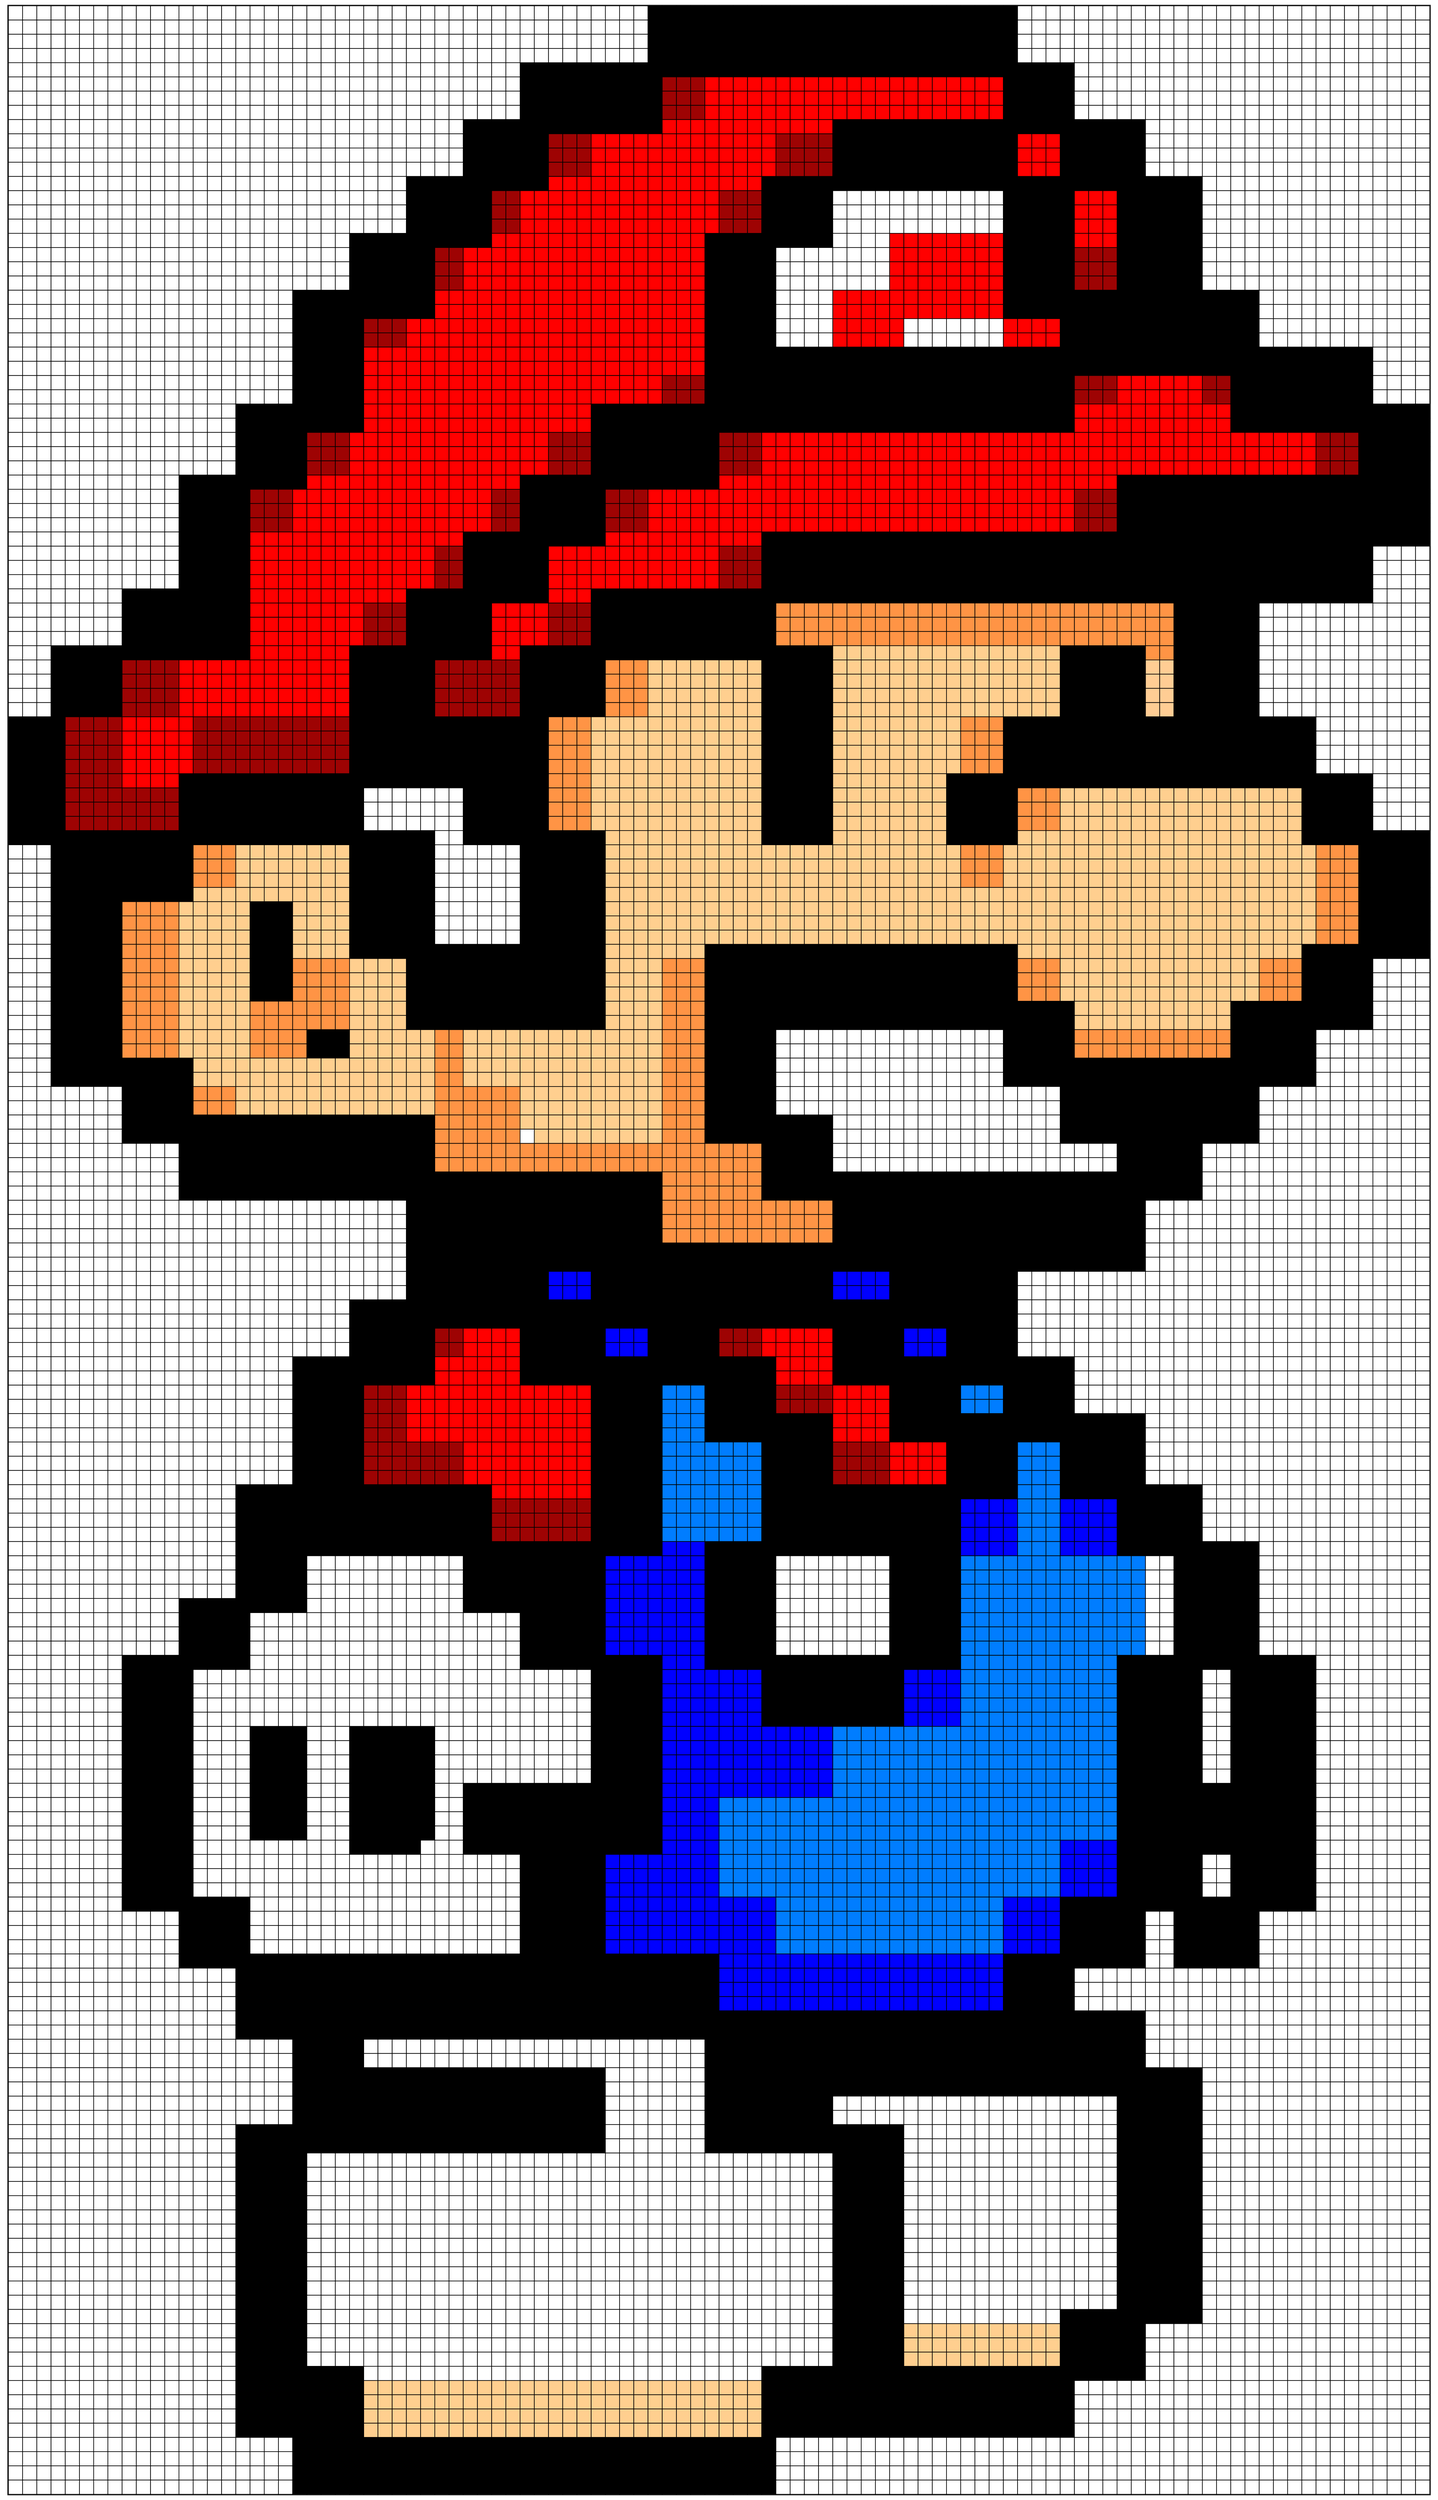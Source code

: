 digraph G {
node[shape = plaintext]
a[ label =<
<TABLE cellspacing="0" cellpadding="10">
<TR>
<TD width="1" height="1" bgcolor="white"></TD>
<TD width="1" height="1" bgcolor="white"></TD>
<TD width="1" height="1" bgcolor="white"></TD>
<TD width="1" height="1" bgcolor="white"></TD>
<TD width="1" height="1" bgcolor="white"></TD>
<TD width="1" height="1" bgcolor="white"></TD>
<TD width="1" height="1" bgcolor="white"></TD>
<TD width="1" height="1" bgcolor="white"></TD>
<TD width="1" height="1" bgcolor="white"></TD>
<TD width="1" height="1" bgcolor="white"></TD>
<TD width="1" height="1" bgcolor="white"></TD>
<TD width="1" height="1" bgcolor="white"></TD>
<TD width="1" height="1" bgcolor="white"></TD>
<TD width="1" height="1" bgcolor="white"></TD>
<TD width="1" height="1" bgcolor="white"></TD>
<TD width="1" height="1" bgcolor="white"></TD>
<TD width="1" height="1" bgcolor="white"></TD>
<TD width="1" height="1" bgcolor="white"></TD>
<TD width="1" height="1" bgcolor="white"></TD>
<TD width="1" height="1" bgcolor="white"></TD>
<TD width="1" height="1" bgcolor="white"></TD>
<TD width="1" height="1" bgcolor="white"></TD>
<TD width="1" height="1" bgcolor="white"></TD>
<TD width="1" height="1" bgcolor="white"></TD>
<TD width="1" height="1" bgcolor="white"></TD>
<TD width="1" height="1" bgcolor="white"></TD>
<TD width="1" height="1" bgcolor="white"></TD>
<TD width="1" height="1" bgcolor="white"></TD>
<TD width="1" height="1" bgcolor="white"></TD>
<TD width="1" height="1" bgcolor="white"></TD>
<TD width="1" height="1" bgcolor="white"></TD>
<TD width="1" height="1" bgcolor="white"></TD>
<TD width="1" height="1" bgcolor="white"></TD>
<TD width="1" height="1" bgcolor="white"></TD>
<TD width="1" height="1" bgcolor="white"></TD>
<TD width="1" height="1" bgcolor="white"></TD>
<TD width="1" height="1" bgcolor="white"></TD>
<TD width="1" height="1" bgcolor="white"></TD>
<TD width="1" height="1" bgcolor="white"></TD>
<TD width="1" height="1" bgcolor="white"></TD>
<TD width="1" height="1" bgcolor="white"></TD>
<TD width="1" height="1" bgcolor="white"></TD>
<TD width="1" height="1" bgcolor="white"></TD>
<TD width="1" height="1" bgcolor="white"></TD>
<TD width="1" height="1" bgcolor="white"></TD>
<TD width="1" height="1" bgcolor="#000000"></TD>
<TD width="1" height="1" bgcolor="#000000"></TD>
<TD width="1" height="1" bgcolor="#000000"></TD>
<TD width="1" height="1" bgcolor="#000000"></TD>
<TD width="1" height="1" bgcolor="#000000"></TD>
<TD width="1" height="1" bgcolor="#000000"></TD>
<TD width="1" height="1" bgcolor="#000000"></TD>
<TD width="1" height="1" bgcolor="#000000"></TD>
<TD width="1" height="1" bgcolor="#000000"></TD>
<TD width="1" height="1" bgcolor="#000000"></TD>
<TD width="1" height="1" bgcolor="#000000"></TD>
<TD width="1" height="1" bgcolor="#000000"></TD>
<TD width="1" height="1" bgcolor="#000000"></TD>
<TD width="1" height="1" bgcolor="#000000"></TD>
<TD width="1" height="1" bgcolor="#000000"></TD>
<TD width="1" height="1" bgcolor="#000000"></TD>
<TD width="1" height="1" bgcolor="#000000"></TD>
<TD width="1" height="1" bgcolor="#000000"></TD>
<TD width="1" height="1" bgcolor="#000000"></TD>
<TD width="1" height="1" bgcolor="#000000"></TD>
<TD width="1" height="1" bgcolor="#000000"></TD>
<TD width="1" height="1" bgcolor="#000000"></TD>
<TD width="1" height="1" bgcolor="#000000"></TD>
<TD width="1" height="1" bgcolor="#000000"></TD>
<TD width="1" height="1" bgcolor="#000000"></TD>
<TD width="1" height="1" bgcolor="#000000"></TD>
<TD width="1" height="1" bgcolor="white"></TD>
<TD width="1" height="1" bgcolor="white"></TD>
<TD width="1" height="1" bgcolor="white"></TD>
<TD width="1" height="1" bgcolor="white"></TD>
<TD width="1" height="1" bgcolor="white"></TD>
<TD width="1" height="1" bgcolor="white"></TD>
<TD width="1" height="1" bgcolor="white"></TD>
<TD width="1" height="1" bgcolor="white"></TD>
<TD width="1" height="1" bgcolor="white"></TD>
<TD width="1" height="1" bgcolor="white"></TD>
<TD width="1" height="1" bgcolor="white"></TD>
<TD width="1" height="1" bgcolor="white"></TD>
<TD width="1" height="1" bgcolor="white"></TD>
<TD width="1" height="1" bgcolor="white"></TD>
<TD width="1" height="1" bgcolor="white"></TD>
<TD width="1" height="1" bgcolor="white"></TD>
<TD width="1" height="1" bgcolor="white"></TD>
<TD width="1" height="1" bgcolor="white"></TD>
<TD width="1" height="1" bgcolor="white"></TD>
<TD width="1" height="1" bgcolor="white"></TD>
<TD width="1" height="1" bgcolor="white"></TD>
<TD width="1" height="1" bgcolor="white"></TD>
<TD width="1" height="1" bgcolor="white"></TD>
<TD width="1" height="1" bgcolor="white"></TD>
<TD width="1" height="1" bgcolor="white"></TD>
<TD width="1" height="1" bgcolor="white"></TD>
<TD width="1" height="1" bgcolor="white"></TD>
<TD width="1" height="1" bgcolor="white"></TD>
<TD width="1" height="1" bgcolor="white"></TD>
</TR>
<TR>
<TD width="1" height="1" bgcolor="white"></TD>
<TD width="1" height="1" bgcolor="white"></TD>
<TD width="1" height="1" bgcolor="white"></TD>
<TD width="1" height="1" bgcolor="white"></TD>
<TD width="1" height="1" bgcolor="white"></TD>
<TD width="1" height="1" bgcolor="white"></TD>
<TD width="1" height="1" bgcolor="white"></TD>
<TD width="1" height="1" bgcolor="white"></TD>
<TD width="1" height="1" bgcolor="white"></TD>
<TD width="1" height="1" bgcolor="white"></TD>
<TD width="1" height="1" bgcolor="white"></TD>
<TD width="1" height="1" bgcolor="white"></TD>
<TD width="1" height="1" bgcolor="white"></TD>
<TD width="1" height="1" bgcolor="white"></TD>
<TD width="1" height="1" bgcolor="white"></TD>
<TD width="1" height="1" bgcolor="white"></TD>
<TD width="1" height="1" bgcolor="white"></TD>
<TD width="1" height="1" bgcolor="white"></TD>
<TD width="1" height="1" bgcolor="white"></TD>
<TD width="1" height="1" bgcolor="white"></TD>
<TD width="1" height="1" bgcolor="white"></TD>
<TD width="1" height="1" bgcolor="white"></TD>
<TD width="1" height="1" bgcolor="white"></TD>
<TD width="1" height="1" bgcolor="white"></TD>
<TD width="1" height="1" bgcolor="white"></TD>
<TD width="1" height="1" bgcolor="white"></TD>
<TD width="1" height="1" bgcolor="white"></TD>
<TD width="1" height="1" bgcolor="white"></TD>
<TD width="1" height="1" bgcolor="white"></TD>
<TD width="1" height="1" bgcolor="white"></TD>
<TD width="1" height="1" bgcolor="white"></TD>
<TD width="1" height="1" bgcolor="white"></TD>
<TD width="1" height="1" bgcolor="white"></TD>
<TD width="1" height="1" bgcolor="white"></TD>
<TD width="1" height="1" bgcolor="white"></TD>
<TD width="1" height="1" bgcolor="white"></TD>
<TD width="1" height="1" bgcolor="white"></TD>
<TD width="1" height="1" bgcolor="white"></TD>
<TD width="1" height="1" bgcolor="white"></TD>
<TD width="1" height="1" bgcolor="white"></TD>
<TD width="1" height="1" bgcolor="white"></TD>
<TD width="1" height="1" bgcolor="white"></TD>
<TD width="1" height="1" bgcolor="white"></TD>
<TD width="1" height="1" bgcolor="white"></TD>
<TD width="1" height="1" bgcolor="white"></TD>
<TD width="1" height="1" bgcolor="#000000"></TD>
<TD width="1" height="1" bgcolor="#000000"></TD>
<TD width="1" height="1" bgcolor="#000000"></TD>
<TD width="1" height="1" bgcolor="#000000"></TD>
<TD width="1" height="1" bgcolor="#000000"></TD>
<TD width="1" height="1" bgcolor="#000000"></TD>
<TD width="1" height="1" bgcolor="#000000"></TD>
<TD width="1" height="1" bgcolor="#000000"></TD>
<TD width="1" height="1" bgcolor="#000000"></TD>
<TD width="1" height="1" bgcolor="#000000"></TD>
<TD width="1" height="1" bgcolor="#000000"></TD>
<TD width="1" height="1" bgcolor="#000000"></TD>
<TD width="1" height="1" bgcolor="#000000"></TD>
<TD width="1" height="1" bgcolor="#000000"></TD>
<TD width="1" height="1" bgcolor="#000000"></TD>
<TD width="1" height="1" bgcolor="#000000"></TD>
<TD width="1" height="1" bgcolor="#000000"></TD>
<TD width="1" height="1" bgcolor="#000000"></TD>
<TD width="1" height="1" bgcolor="#000000"></TD>
<TD width="1" height="1" bgcolor="#000000"></TD>
<TD width="1" height="1" bgcolor="#000000"></TD>
<TD width="1" height="1" bgcolor="#000000"></TD>
<TD width="1" height="1" bgcolor="#000000"></TD>
<TD width="1" height="1" bgcolor="#000000"></TD>
<TD width="1" height="1" bgcolor="#000000"></TD>
<TD width="1" height="1" bgcolor="#000000"></TD>
<TD width="1" height="1" bgcolor="white"></TD>
<TD width="1" height="1" bgcolor="white"></TD>
<TD width="1" height="1" bgcolor="white"></TD>
<TD width="1" height="1" bgcolor="white"></TD>
<TD width="1" height="1" bgcolor="white"></TD>
<TD width="1" height="1" bgcolor="white"></TD>
<TD width="1" height="1" bgcolor="white"></TD>
<TD width="1" height="1" bgcolor="white"></TD>
<TD width="1" height="1" bgcolor="white"></TD>
<TD width="1" height="1" bgcolor="white"></TD>
<TD width="1" height="1" bgcolor="white"></TD>
<TD width="1" height="1" bgcolor="white"></TD>
<TD width="1" height="1" bgcolor="white"></TD>
<TD width="1" height="1" bgcolor="white"></TD>
<TD width="1" height="1" bgcolor="white"></TD>
<TD width="1" height="1" bgcolor="white"></TD>
<TD width="1" height="1" bgcolor="white"></TD>
<TD width="1" height="1" bgcolor="white"></TD>
<TD width="1" height="1" bgcolor="white"></TD>
<TD width="1" height="1" bgcolor="white"></TD>
<TD width="1" height="1" bgcolor="white"></TD>
<TD width="1" height="1" bgcolor="white"></TD>
<TD width="1" height="1" bgcolor="white"></TD>
<TD width="1" height="1" bgcolor="white"></TD>
<TD width="1" height="1" bgcolor="white"></TD>
<TD width="1" height="1" bgcolor="white"></TD>
<TD width="1" height="1" bgcolor="white"></TD>
<TD width="1" height="1" bgcolor="white"></TD>
<TD width="1" height="1" bgcolor="white"></TD>
</TR>
<TR>
<TD width="1" height="1" bgcolor="white"></TD>
<TD width="1" height="1" bgcolor="white"></TD>
<TD width="1" height="1" bgcolor="white"></TD>
<TD width="1" height="1" bgcolor="white"></TD>
<TD width="1" height="1" bgcolor="white"></TD>
<TD width="1" height="1" bgcolor="white"></TD>
<TD width="1" height="1" bgcolor="white"></TD>
<TD width="1" height="1" bgcolor="white"></TD>
<TD width="1" height="1" bgcolor="white"></TD>
<TD width="1" height="1" bgcolor="white"></TD>
<TD width="1" height="1" bgcolor="white"></TD>
<TD width="1" height="1" bgcolor="white"></TD>
<TD width="1" height="1" bgcolor="white"></TD>
<TD width="1" height="1" bgcolor="white"></TD>
<TD width="1" height="1" bgcolor="white"></TD>
<TD width="1" height="1" bgcolor="white"></TD>
<TD width="1" height="1" bgcolor="white"></TD>
<TD width="1" height="1" bgcolor="white"></TD>
<TD width="1" height="1" bgcolor="white"></TD>
<TD width="1" height="1" bgcolor="white"></TD>
<TD width="1" height="1" bgcolor="white"></TD>
<TD width="1" height="1" bgcolor="white"></TD>
<TD width="1" height="1" bgcolor="white"></TD>
<TD width="1" height="1" bgcolor="white"></TD>
<TD width="1" height="1" bgcolor="white"></TD>
<TD width="1" height="1" bgcolor="white"></TD>
<TD width="1" height="1" bgcolor="white"></TD>
<TD width="1" height="1" bgcolor="white"></TD>
<TD width="1" height="1" bgcolor="white"></TD>
<TD width="1" height="1" bgcolor="white"></TD>
<TD width="1" height="1" bgcolor="white"></TD>
<TD width="1" height="1" bgcolor="white"></TD>
<TD width="1" height="1" bgcolor="white"></TD>
<TD width="1" height="1" bgcolor="white"></TD>
<TD width="1" height="1" bgcolor="white"></TD>
<TD width="1" height="1" bgcolor="white"></TD>
<TD width="1" height="1" bgcolor="white"></TD>
<TD width="1" height="1" bgcolor="white"></TD>
<TD width="1" height="1" bgcolor="white"></TD>
<TD width="1" height="1" bgcolor="white"></TD>
<TD width="1" height="1" bgcolor="white"></TD>
<TD width="1" height="1" bgcolor="white"></TD>
<TD width="1" height="1" bgcolor="white"></TD>
<TD width="1" height="1" bgcolor="white"></TD>
<TD width="1" height="1" bgcolor="white"></TD>
<TD width="1" height="1" bgcolor="#000000"></TD>
<TD width="1" height="1" bgcolor="#000000"></TD>
<TD width="1" height="1" bgcolor="#000000"></TD>
<TD width="1" height="1" bgcolor="#000000"></TD>
<TD width="1" height="1" bgcolor="#000000"></TD>
<TD width="1" height="1" bgcolor="#000000"></TD>
<TD width="1" height="1" bgcolor="#000000"></TD>
<TD width="1" height="1" bgcolor="#000000"></TD>
<TD width="1" height="1" bgcolor="#000000"></TD>
<TD width="1" height="1" bgcolor="#000000"></TD>
<TD width="1" height="1" bgcolor="#000000"></TD>
<TD width="1" height="1" bgcolor="#000000"></TD>
<TD width="1" height="1" bgcolor="#000000"></TD>
<TD width="1" height="1" bgcolor="#000000"></TD>
<TD width="1" height="1" bgcolor="#000000"></TD>
<TD width="1" height="1" bgcolor="#000000"></TD>
<TD width="1" height="1" bgcolor="#000000"></TD>
<TD width="1" height="1" bgcolor="#000000"></TD>
<TD width="1" height="1" bgcolor="#000000"></TD>
<TD width="1" height="1" bgcolor="#000000"></TD>
<TD width="1" height="1" bgcolor="#000000"></TD>
<TD width="1" height="1" bgcolor="#000000"></TD>
<TD width="1" height="1" bgcolor="#000000"></TD>
<TD width="1" height="1" bgcolor="#000000"></TD>
<TD width="1" height="1" bgcolor="#000000"></TD>
<TD width="1" height="1" bgcolor="#000000"></TD>
<TD width="1" height="1" bgcolor="white"></TD>
<TD width="1" height="1" bgcolor="white"></TD>
<TD width="1" height="1" bgcolor="white"></TD>
<TD width="1" height="1" bgcolor="white"></TD>
<TD width="1" height="1" bgcolor="white"></TD>
<TD width="1" height="1" bgcolor="white"></TD>
<TD width="1" height="1" bgcolor="white"></TD>
<TD width="1" height="1" bgcolor="white"></TD>
<TD width="1" height="1" bgcolor="white"></TD>
<TD width="1" height="1" bgcolor="white"></TD>
<TD width="1" height="1" bgcolor="white"></TD>
<TD width="1" height="1" bgcolor="white"></TD>
<TD width="1" height="1" bgcolor="white"></TD>
<TD width="1" height="1" bgcolor="white"></TD>
<TD width="1" height="1" bgcolor="white"></TD>
<TD width="1" height="1" bgcolor="white"></TD>
<TD width="1" height="1" bgcolor="white"></TD>
<TD width="1" height="1" bgcolor="white"></TD>
<TD width="1" height="1" bgcolor="white"></TD>
<TD width="1" height="1" bgcolor="white"></TD>
<TD width="1" height="1" bgcolor="white"></TD>
<TD width="1" height="1" bgcolor="white"></TD>
<TD width="1" height="1" bgcolor="white"></TD>
<TD width="1" height="1" bgcolor="white"></TD>
<TD width="1" height="1" bgcolor="white"></TD>
<TD width="1" height="1" bgcolor="white"></TD>
<TD width="1" height="1" bgcolor="white"></TD>
<TD width="1" height="1" bgcolor="white"></TD>
<TD width="1" height="1" bgcolor="white"></TD>
</TR>
<TR>
<TD width="1" height="1" bgcolor="white"></TD>
<TD width="1" height="1" bgcolor="white"></TD>
<TD width="1" height="1" bgcolor="white"></TD>
<TD width="1" height="1" bgcolor="white"></TD>
<TD width="1" height="1" bgcolor="white"></TD>
<TD width="1" height="1" bgcolor="white"></TD>
<TD width="1" height="1" bgcolor="white"></TD>
<TD width="1" height="1" bgcolor="white"></TD>
<TD width="1" height="1" bgcolor="white"></TD>
<TD width="1" height="1" bgcolor="white"></TD>
<TD width="1" height="1" bgcolor="white"></TD>
<TD width="1" height="1" bgcolor="white"></TD>
<TD width="1" height="1" bgcolor="white"></TD>
<TD width="1" height="1" bgcolor="white"></TD>
<TD width="1" height="1" bgcolor="white"></TD>
<TD width="1" height="1" bgcolor="white"></TD>
<TD width="1" height="1" bgcolor="white"></TD>
<TD width="1" height="1" bgcolor="white"></TD>
<TD width="1" height="1" bgcolor="white"></TD>
<TD width="1" height="1" bgcolor="white"></TD>
<TD width="1" height="1" bgcolor="white"></TD>
<TD width="1" height="1" bgcolor="white"></TD>
<TD width="1" height="1" bgcolor="white"></TD>
<TD width="1" height="1" bgcolor="white"></TD>
<TD width="1" height="1" bgcolor="white"></TD>
<TD width="1" height="1" bgcolor="white"></TD>
<TD width="1" height="1" bgcolor="white"></TD>
<TD width="1" height="1" bgcolor="white"></TD>
<TD width="1" height="1" bgcolor="white"></TD>
<TD width="1" height="1" bgcolor="white"></TD>
<TD width="1" height="1" bgcolor="white"></TD>
<TD width="1" height="1" bgcolor="white"></TD>
<TD width="1" height="1" bgcolor="white"></TD>
<TD width="1" height="1" bgcolor="white"></TD>
<TD width="1" height="1" bgcolor="white"></TD>
<TD width="1" height="1" bgcolor="white"></TD>
<TD width="1" height="1" bgcolor="white"></TD>
<TD width="1" height="1" bgcolor="white"></TD>
<TD width="1" height="1" bgcolor="white"></TD>
<TD width="1" height="1" bgcolor="white"></TD>
<TD width="1" height="1" bgcolor="white"></TD>
<TD width="1" height="1" bgcolor="white"></TD>
<TD width="1" height="1" bgcolor="white"></TD>
<TD width="1" height="1" bgcolor="white"></TD>
<TD width="1" height="1" bgcolor="white"></TD>
<TD width="1" height="1" bgcolor="#000000"></TD>
<TD width="1" height="1" bgcolor="#000000"></TD>
<TD width="1" height="1" bgcolor="#000000"></TD>
<TD width="1" height="1" bgcolor="#000000"></TD>
<TD width="1" height="1" bgcolor="#000000"></TD>
<TD width="1" height="1" bgcolor="#000000"></TD>
<TD width="1" height="1" bgcolor="#000000"></TD>
<TD width="1" height="1" bgcolor="#000000"></TD>
<TD width="1" height="1" bgcolor="#000000"></TD>
<TD width="1" height="1" bgcolor="#000000"></TD>
<TD width="1" height="1" bgcolor="#000000"></TD>
<TD width="1" height="1" bgcolor="#000000"></TD>
<TD width="1" height="1" bgcolor="#000000"></TD>
<TD width="1" height="1" bgcolor="#000000"></TD>
<TD width="1" height="1" bgcolor="#000000"></TD>
<TD width="1" height="1" bgcolor="#000000"></TD>
<TD width="1" height="1" bgcolor="#000000"></TD>
<TD width="1" height="1" bgcolor="#000000"></TD>
<TD width="1" height="1" bgcolor="#000000"></TD>
<TD width="1" height="1" bgcolor="#000000"></TD>
<TD width="1" height="1" bgcolor="#000000"></TD>
<TD width="1" height="1" bgcolor="#000000"></TD>
<TD width="1" height="1" bgcolor="#000000"></TD>
<TD width="1" height="1" bgcolor="#000000"></TD>
<TD width="1" height="1" bgcolor="#000000"></TD>
<TD width="1" height="1" bgcolor="#000000"></TD>
<TD width="1" height="1" bgcolor="white"></TD>
<TD width="1" height="1" bgcolor="white"></TD>
<TD width="1" height="1" bgcolor="white"></TD>
<TD width="1" height="1" bgcolor="white"></TD>
<TD width="1" height="1" bgcolor="white"></TD>
<TD width="1" height="1" bgcolor="white"></TD>
<TD width="1" height="1" bgcolor="white"></TD>
<TD width="1" height="1" bgcolor="white"></TD>
<TD width="1" height="1" bgcolor="white"></TD>
<TD width="1" height="1" bgcolor="white"></TD>
<TD width="1" height="1" bgcolor="white"></TD>
<TD width="1" height="1" bgcolor="white"></TD>
<TD width="1" height="1" bgcolor="white"></TD>
<TD width="1" height="1" bgcolor="white"></TD>
<TD width="1" height="1" bgcolor="white"></TD>
<TD width="1" height="1" bgcolor="white"></TD>
<TD width="1" height="1" bgcolor="white"></TD>
<TD width="1" height="1" bgcolor="white"></TD>
<TD width="1" height="1" bgcolor="white"></TD>
<TD width="1" height="1" bgcolor="white"></TD>
<TD width="1" height="1" bgcolor="white"></TD>
<TD width="1" height="1" bgcolor="white"></TD>
<TD width="1" height="1" bgcolor="white"></TD>
<TD width="1" height="1" bgcolor="white"></TD>
<TD width="1" height="1" bgcolor="white"></TD>
<TD width="1" height="1" bgcolor="white"></TD>
<TD width="1" height="1" bgcolor="white"></TD>
<TD width="1" height="1" bgcolor="white"></TD>
<TD width="1" height="1" bgcolor="white"></TD>
</TR>
<TR>
<TD width="1" height="1" bgcolor="white"></TD>
<TD width="1" height="1" bgcolor="white"></TD>
<TD width="1" height="1" bgcolor="white"></TD>
<TD width="1" height="1" bgcolor="white"></TD>
<TD width="1" height="1" bgcolor="white"></TD>
<TD width="1" height="1" bgcolor="white"></TD>
<TD width="1" height="1" bgcolor="white"></TD>
<TD width="1" height="1" bgcolor="white"></TD>
<TD width="1" height="1" bgcolor="white"></TD>
<TD width="1" height="1" bgcolor="white"></TD>
<TD width="1" height="1" bgcolor="white"></TD>
<TD width="1" height="1" bgcolor="white"></TD>
<TD width="1" height="1" bgcolor="white"></TD>
<TD width="1" height="1" bgcolor="white"></TD>
<TD width="1" height="1" bgcolor="white"></TD>
<TD width="1" height="1" bgcolor="white"></TD>
<TD width="1" height="1" bgcolor="white"></TD>
<TD width="1" height="1" bgcolor="white"></TD>
<TD width="1" height="1" bgcolor="white"></TD>
<TD width="1" height="1" bgcolor="white"></TD>
<TD width="1" height="1" bgcolor="white"></TD>
<TD width="1" height="1" bgcolor="white"></TD>
<TD width="1" height="1" bgcolor="white"></TD>
<TD width="1" height="1" bgcolor="white"></TD>
<TD width="1" height="1" bgcolor="white"></TD>
<TD width="1" height="1" bgcolor="white"></TD>
<TD width="1" height="1" bgcolor="white"></TD>
<TD width="1" height="1" bgcolor="white"></TD>
<TD width="1" height="1" bgcolor="white"></TD>
<TD width="1" height="1" bgcolor="white"></TD>
<TD width="1" height="1" bgcolor="white"></TD>
<TD width="1" height="1" bgcolor="white"></TD>
<TD width="1" height="1" bgcolor="white"></TD>
<TD width="1" height="1" bgcolor="white"></TD>
<TD width="1" height="1" bgcolor="white"></TD>
<TD width="1" height="1" bgcolor="white"></TD>
<TD width="1" height="1" bgcolor="#000000"></TD>
<TD width="1" height="1" bgcolor="#000000"></TD>
<TD width="1" height="1" bgcolor="#000000"></TD>
<TD width="1" height="1" bgcolor="#000000"></TD>
<TD width="1" height="1" bgcolor="#000000"></TD>
<TD width="1" height="1" bgcolor="#000000"></TD>
<TD width="1" height="1" bgcolor="#000000"></TD>
<TD width="1" height="1" bgcolor="#000000"></TD>
<TD width="1" height="1" bgcolor="#000000"></TD>
<TD width="1" height="1" bgcolor="#000000"></TD>
<TD width="1" height="1" bgcolor="#000000"></TD>
<TD width="1" height="1" bgcolor="#000000"></TD>
<TD width="1" height="1" bgcolor="#000000"></TD>
<TD width="1" height="1" bgcolor="#000000"></TD>
<TD width="1" height="1" bgcolor="#000000"></TD>
<TD width="1" height="1" bgcolor="#000000"></TD>
<TD width="1" height="1" bgcolor="#000000"></TD>
<TD width="1" height="1" bgcolor="#000000"></TD>
<TD width="1" height="1" bgcolor="#000000"></TD>
<TD width="1" height="1" bgcolor="#000000"></TD>
<TD width="1" height="1" bgcolor="#000000"></TD>
<TD width="1" height="1" bgcolor="#000000"></TD>
<TD width="1" height="1" bgcolor="#000000"></TD>
<TD width="1" height="1" bgcolor="#000000"></TD>
<TD width="1" height="1" bgcolor="#000000"></TD>
<TD width="1" height="1" bgcolor="#000000"></TD>
<TD width="1" height="1" bgcolor="#000000"></TD>
<TD width="1" height="1" bgcolor="#000000"></TD>
<TD width="1" height="1" bgcolor="#000000"></TD>
<TD width="1" height="1" bgcolor="#000000"></TD>
<TD width="1" height="1" bgcolor="#000000"></TD>
<TD width="1" height="1" bgcolor="#000000"></TD>
<TD width="1" height="1" bgcolor="#000000"></TD>
<TD width="1" height="1" bgcolor="#000000"></TD>
<TD width="1" height="1" bgcolor="#000000"></TD>
<TD width="1" height="1" bgcolor="#000000"></TD>
<TD width="1" height="1" bgcolor="#000000"></TD>
<TD width="1" height="1" bgcolor="#000000"></TD>
<TD width="1" height="1" bgcolor="#000000"></TD>
<TD width="1" height="1" bgcolor="white"></TD>
<TD width="1" height="1" bgcolor="white"></TD>
<TD width="1" height="1" bgcolor="white"></TD>
<TD width="1" height="1" bgcolor="white"></TD>
<TD width="1" height="1" bgcolor="white"></TD>
<TD width="1" height="1" bgcolor="white"></TD>
<TD width="1" height="1" bgcolor="white"></TD>
<TD width="1" height="1" bgcolor="white"></TD>
<TD width="1" height="1" bgcolor="white"></TD>
<TD width="1" height="1" bgcolor="white"></TD>
<TD width="1" height="1" bgcolor="white"></TD>
<TD width="1" height="1" bgcolor="white"></TD>
<TD width="1" height="1" bgcolor="white"></TD>
<TD width="1" height="1" bgcolor="white"></TD>
<TD width="1" height="1" bgcolor="white"></TD>
<TD width="1" height="1" bgcolor="white"></TD>
<TD width="1" height="1" bgcolor="white"></TD>
<TD width="1" height="1" bgcolor="white"></TD>
<TD width="1" height="1" bgcolor="white"></TD>
<TD width="1" height="1" bgcolor="white"></TD>
<TD width="1" height="1" bgcolor="white"></TD>
<TD width="1" height="1" bgcolor="white"></TD>
<TD width="1" height="1" bgcolor="white"></TD>
<TD width="1" height="1" bgcolor="white"></TD>
<TD width="1" height="1" bgcolor="white"></TD>
</TR>
<TR>
<TD width="1" height="1" bgcolor="white"></TD>
<TD width="1" height="1" bgcolor="white"></TD>
<TD width="1" height="1" bgcolor="white"></TD>
<TD width="1" height="1" bgcolor="white"></TD>
<TD width="1" height="1" bgcolor="white"></TD>
<TD width="1" height="1" bgcolor="white"></TD>
<TD width="1" height="1" bgcolor="white"></TD>
<TD width="1" height="1" bgcolor="white"></TD>
<TD width="1" height="1" bgcolor="white"></TD>
<TD width="1" height="1" bgcolor="white"></TD>
<TD width="1" height="1" bgcolor="white"></TD>
<TD width="1" height="1" bgcolor="white"></TD>
<TD width="1" height="1" bgcolor="white"></TD>
<TD width="1" height="1" bgcolor="white"></TD>
<TD width="1" height="1" bgcolor="white"></TD>
<TD width="1" height="1" bgcolor="white"></TD>
<TD width="1" height="1" bgcolor="white"></TD>
<TD width="1" height="1" bgcolor="white"></TD>
<TD width="1" height="1" bgcolor="white"></TD>
<TD width="1" height="1" bgcolor="white"></TD>
<TD width="1" height="1" bgcolor="white"></TD>
<TD width="1" height="1" bgcolor="white"></TD>
<TD width="1" height="1" bgcolor="white"></TD>
<TD width="1" height="1" bgcolor="white"></TD>
<TD width="1" height="1" bgcolor="white"></TD>
<TD width="1" height="1" bgcolor="white"></TD>
<TD width="1" height="1" bgcolor="white"></TD>
<TD width="1" height="1" bgcolor="white"></TD>
<TD width="1" height="1" bgcolor="white"></TD>
<TD width="1" height="1" bgcolor="white"></TD>
<TD width="1" height="1" bgcolor="white"></TD>
<TD width="1" height="1" bgcolor="white"></TD>
<TD width="1" height="1" bgcolor="white"></TD>
<TD width="1" height="1" bgcolor="white"></TD>
<TD width="1" height="1" bgcolor="white"></TD>
<TD width="1" height="1" bgcolor="white"></TD>
<TD width="1" height="1" bgcolor="#000000"></TD>
<TD width="1" height="1" bgcolor="#000000"></TD>
<TD width="1" height="1" bgcolor="#000000"></TD>
<TD width="1" height="1" bgcolor="#000000"></TD>
<TD width="1" height="1" bgcolor="#000000"></TD>
<TD width="1" height="1" bgcolor="#000000"></TD>
<TD width="1" height="1" bgcolor="#000000"></TD>
<TD width="1" height="1" bgcolor="#000000"></TD>
<TD width="1" height="1" bgcolor="#000000"></TD>
<TD width="1" height="1" bgcolor="#000000"></TD>
<TD width="1" height="1" bgcolor="#9E0303"></TD>
<TD width="1" height="1" bgcolor="#9E0303"></TD>
<TD width="1" height="1" bgcolor="#9E0303"></TD>
<TD width="1" height="1" bgcolor="#FF0000"></TD>
<TD width="1" height="1" bgcolor="#FF0000"></TD>
<TD width="1" height="1" bgcolor="#FF0000"></TD>
<TD width="1" height="1" bgcolor="#FF0000"></TD>
<TD width="1" height="1" bgcolor="#FF0000"></TD>
<TD width="1" height="1" bgcolor="#FF0000"></TD>
<TD width="1" height="1" bgcolor="#FF0000"></TD>
<TD width="1" height="1" bgcolor="#FF0000"></TD>
<TD width="1" height="1" bgcolor="#FF0000"></TD>
<TD width="1" height="1" bgcolor="#FF0000"></TD>
<TD width="1" height="1" bgcolor="#FF0000"></TD>
<TD width="1" height="1" bgcolor="#FF0000"></TD>
<TD width="1" height="1" bgcolor="#FF0000"></TD>
<TD width="1" height="1" bgcolor="#FF0000"></TD>
<TD width="1" height="1" bgcolor="#FF0000"></TD>
<TD width="1" height="1" bgcolor="#FF0000"></TD>
<TD width="1" height="1" bgcolor="#FF0000"></TD>
<TD width="1" height="1" bgcolor="#FF0000"></TD>
<TD width="1" height="1" bgcolor="#FF0000"></TD>
<TD width="1" height="1" bgcolor="#FF0000"></TD>
<TD width="1" height="1" bgcolor="#FF0000"></TD>
<TD width="1" height="1" bgcolor="#000000"></TD>
<TD width="1" height="1" bgcolor="#000000"></TD>
<TD width="1" height="1" bgcolor="#000000"></TD>
<TD width="1" height="1" bgcolor="#000000"></TD>
<TD width="1" height="1" bgcolor="#000000"></TD>
<TD width="1" height="1" bgcolor="white"></TD>
<TD width="1" height="1" bgcolor="white"></TD>
<TD width="1" height="1" bgcolor="white"></TD>
<TD width="1" height="1" bgcolor="white"></TD>
<TD width="1" height="1" bgcolor="white"></TD>
<TD width="1" height="1" bgcolor="white"></TD>
<TD width="1" height="1" bgcolor="white"></TD>
<TD width="1" height="1" bgcolor="white"></TD>
<TD width="1" height="1" bgcolor="white"></TD>
<TD width="1" height="1" bgcolor="white"></TD>
<TD width="1" height="1" bgcolor="white"></TD>
<TD width="1" height="1" bgcolor="white"></TD>
<TD width="1" height="1" bgcolor="white"></TD>
<TD width="1" height="1" bgcolor="white"></TD>
<TD width="1" height="1" bgcolor="white"></TD>
<TD width="1" height="1" bgcolor="white"></TD>
<TD width="1" height="1" bgcolor="white"></TD>
<TD width="1" height="1" bgcolor="white"></TD>
<TD width="1" height="1" bgcolor="white"></TD>
<TD width="1" height="1" bgcolor="white"></TD>
<TD width="1" height="1" bgcolor="white"></TD>
<TD width="1" height="1" bgcolor="white"></TD>
<TD width="1" height="1" bgcolor="white"></TD>
<TD width="1" height="1" bgcolor="white"></TD>
<TD width="1" height="1" bgcolor="white"></TD>
</TR>
<TR>
<TD width="1" height="1" bgcolor="white"></TD>
<TD width="1" height="1" bgcolor="white"></TD>
<TD width="1" height="1" bgcolor="white"></TD>
<TD width="1" height="1" bgcolor="white"></TD>
<TD width="1" height="1" bgcolor="white"></TD>
<TD width="1" height="1" bgcolor="white"></TD>
<TD width="1" height="1" bgcolor="white"></TD>
<TD width="1" height="1" bgcolor="white"></TD>
<TD width="1" height="1" bgcolor="white"></TD>
<TD width="1" height="1" bgcolor="white"></TD>
<TD width="1" height="1" bgcolor="white"></TD>
<TD width="1" height="1" bgcolor="white"></TD>
<TD width="1" height="1" bgcolor="white"></TD>
<TD width="1" height="1" bgcolor="white"></TD>
<TD width="1" height="1" bgcolor="white"></TD>
<TD width="1" height="1" bgcolor="white"></TD>
<TD width="1" height="1" bgcolor="white"></TD>
<TD width="1" height="1" bgcolor="white"></TD>
<TD width="1" height="1" bgcolor="white"></TD>
<TD width="1" height="1" bgcolor="white"></TD>
<TD width="1" height="1" bgcolor="white"></TD>
<TD width="1" height="1" bgcolor="white"></TD>
<TD width="1" height="1" bgcolor="white"></TD>
<TD width="1" height="1" bgcolor="white"></TD>
<TD width="1" height="1" bgcolor="white"></TD>
<TD width="1" height="1" bgcolor="white"></TD>
<TD width="1" height="1" bgcolor="white"></TD>
<TD width="1" height="1" bgcolor="white"></TD>
<TD width="1" height="1" bgcolor="white"></TD>
<TD width="1" height="1" bgcolor="white"></TD>
<TD width="1" height="1" bgcolor="white"></TD>
<TD width="1" height="1" bgcolor="white"></TD>
<TD width="1" height="1" bgcolor="white"></TD>
<TD width="1" height="1" bgcolor="white"></TD>
<TD width="1" height="1" bgcolor="white"></TD>
<TD width="1" height="1" bgcolor="white"></TD>
<TD width="1" height="1" bgcolor="#000000"></TD>
<TD width="1" height="1" bgcolor="#000000"></TD>
<TD width="1" height="1" bgcolor="#000000"></TD>
<TD width="1" height="1" bgcolor="#000000"></TD>
<TD width="1" height="1" bgcolor="#000000"></TD>
<TD width="1" height="1" bgcolor="#000000"></TD>
<TD width="1" height="1" bgcolor="#000000"></TD>
<TD width="1" height="1" bgcolor="#000000"></TD>
<TD width="1" height="1" bgcolor="#000000"></TD>
<TD width="1" height="1" bgcolor="#000000"></TD>
<TD width="1" height="1" bgcolor="#9E0303"></TD>
<TD width="1" height="1" bgcolor="#9E0303"></TD>
<TD width="1" height="1" bgcolor="#9E0303"></TD>
<TD width="1" height="1" bgcolor="#FF0000"></TD>
<TD width="1" height="1" bgcolor="#FF0000"></TD>
<TD width="1" height="1" bgcolor="#FF0000"></TD>
<TD width="1" height="1" bgcolor="#FF0000"></TD>
<TD width="1" height="1" bgcolor="#FF0000"></TD>
<TD width="1" height="1" bgcolor="#FF0000"></TD>
<TD width="1" height="1" bgcolor="#FF0000"></TD>
<TD width="1" height="1" bgcolor="#FF0000"></TD>
<TD width="1" height="1" bgcolor="#FF0000"></TD>
<TD width="1" height="1" bgcolor="#FF0000"></TD>
<TD width="1" height="1" bgcolor="#FF0000"></TD>
<TD width="1" height="1" bgcolor="#FF0000"></TD>
<TD width="1" height="1" bgcolor="#FF0000"></TD>
<TD width="1" height="1" bgcolor="#FF0000"></TD>
<TD width="1" height="1" bgcolor="#FF0000"></TD>
<TD width="1" height="1" bgcolor="#FF0000"></TD>
<TD width="1" height="1" bgcolor="#FF0000"></TD>
<TD width="1" height="1" bgcolor="#FF0000"></TD>
<TD width="1" height="1" bgcolor="#FF0000"></TD>
<TD width="1" height="1" bgcolor="#FF0000"></TD>
<TD width="1" height="1" bgcolor="#FF0000"></TD>
<TD width="1" height="1" bgcolor="#000000"></TD>
<TD width="1" height="1" bgcolor="#000000"></TD>
<TD width="1" height="1" bgcolor="#000000"></TD>
<TD width="1" height="1" bgcolor="#000000"></TD>
<TD width="1" height="1" bgcolor="#000000"></TD>
<TD width="1" height="1" bgcolor="white"></TD>
<TD width="1" height="1" bgcolor="white"></TD>
<TD width="1" height="1" bgcolor="white"></TD>
<TD width="1" height="1" bgcolor="white"></TD>
<TD width="1" height="1" bgcolor="white"></TD>
<TD width="1" height="1" bgcolor="white"></TD>
<TD width="1" height="1" bgcolor="white"></TD>
<TD width="1" height="1" bgcolor="white"></TD>
<TD width="1" height="1" bgcolor="white"></TD>
<TD width="1" height="1" bgcolor="white"></TD>
<TD width="1" height="1" bgcolor="white"></TD>
<TD width="1" height="1" bgcolor="white"></TD>
<TD width="1" height="1" bgcolor="white"></TD>
<TD width="1" height="1" bgcolor="white"></TD>
<TD width="1" height="1" bgcolor="white"></TD>
<TD width="1" height="1" bgcolor="white"></TD>
<TD width="1" height="1" bgcolor="white"></TD>
<TD width="1" height="1" bgcolor="white"></TD>
<TD width="1" height="1" bgcolor="white"></TD>
<TD width="1" height="1" bgcolor="white"></TD>
<TD width="1" height="1" bgcolor="white"></TD>
<TD width="1" height="1" bgcolor="white"></TD>
<TD width="1" height="1" bgcolor="white"></TD>
<TD width="1" height="1" bgcolor="white"></TD>
<TD width="1" height="1" bgcolor="white"></TD>
</TR>
<TR>
<TD width="1" height="1" bgcolor="white"></TD>
<TD width="1" height="1" bgcolor="white"></TD>
<TD width="1" height="1" bgcolor="white"></TD>
<TD width="1" height="1" bgcolor="white"></TD>
<TD width="1" height="1" bgcolor="white"></TD>
<TD width="1" height="1" bgcolor="white"></TD>
<TD width="1" height="1" bgcolor="white"></TD>
<TD width="1" height="1" bgcolor="white"></TD>
<TD width="1" height="1" bgcolor="white"></TD>
<TD width="1" height="1" bgcolor="white"></TD>
<TD width="1" height="1" bgcolor="white"></TD>
<TD width="1" height="1" bgcolor="white"></TD>
<TD width="1" height="1" bgcolor="white"></TD>
<TD width="1" height="1" bgcolor="white"></TD>
<TD width="1" height="1" bgcolor="white"></TD>
<TD width="1" height="1" bgcolor="white"></TD>
<TD width="1" height="1" bgcolor="white"></TD>
<TD width="1" height="1" bgcolor="white"></TD>
<TD width="1" height="1" bgcolor="white"></TD>
<TD width="1" height="1" bgcolor="white"></TD>
<TD width="1" height="1" bgcolor="white"></TD>
<TD width="1" height="1" bgcolor="white"></TD>
<TD width="1" height="1" bgcolor="white"></TD>
<TD width="1" height="1" bgcolor="white"></TD>
<TD width="1" height="1" bgcolor="white"></TD>
<TD width="1" height="1" bgcolor="white"></TD>
<TD width="1" height="1" bgcolor="white"></TD>
<TD width="1" height="1" bgcolor="white"></TD>
<TD width="1" height="1" bgcolor="white"></TD>
<TD width="1" height="1" bgcolor="white"></TD>
<TD width="1" height="1" bgcolor="white"></TD>
<TD width="1" height="1" bgcolor="white"></TD>
<TD width="1" height="1" bgcolor="white"></TD>
<TD width="1" height="1" bgcolor="white"></TD>
<TD width="1" height="1" bgcolor="white"></TD>
<TD width="1" height="1" bgcolor="white"></TD>
<TD width="1" height="1" bgcolor="#000000"></TD>
<TD width="1" height="1" bgcolor="#000000"></TD>
<TD width="1" height="1" bgcolor="#000000"></TD>
<TD width="1" height="1" bgcolor="#000000"></TD>
<TD width="1" height="1" bgcolor="#000000"></TD>
<TD width="1" height="1" bgcolor="#000000"></TD>
<TD width="1" height="1" bgcolor="#000000"></TD>
<TD width="1" height="1" bgcolor="#000000"></TD>
<TD width="1" height="1" bgcolor="#000000"></TD>
<TD width="1" height="1" bgcolor="#000000"></TD>
<TD width="1" height="1" bgcolor="#9E0303"></TD>
<TD width="1" height="1" bgcolor="#9E0303"></TD>
<TD width="1" height="1" bgcolor="#9E0303"></TD>
<TD width="1" height="1" bgcolor="#FF0000"></TD>
<TD width="1" height="1" bgcolor="#FF0000"></TD>
<TD width="1" height="1" bgcolor="#FF0000"></TD>
<TD width="1" height="1" bgcolor="#FF0000"></TD>
<TD width="1" height="1" bgcolor="#FF0000"></TD>
<TD width="1" height="1" bgcolor="#FF0000"></TD>
<TD width="1" height="1" bgcolor="#FF0000"></TD>
<TD width="1" height="1" bgcolor="#FF0000"></TD>
<TD width="1" height="1" bgcolor="#FF0000"></TD>
<TD width="1" height="1" bgcolor="#FF0000"></TD>
<TD width="1" height="1" bgcolor="#FF0000"></TD>
<TD width="1" height="1" bgcolor="#FF0000"></TD>
<TD width="1" height="1" bgcolor="#FF0000"></TD>
<TD width="1" height="1" bgcolor="#FF0000"></TD>
<TD width="1" height="1" bgcolor="#FF0000"></TD>
<TD width="1" height="1" bgcolor="#FF0000"></TD>
<TD width="1" height="1" bgcolor="#FF0000"></TD>
<TD width="1" height="1" bgcolor="#FF0000"></TD>
<TD width="1" height="1" bgcolor="#FF0000"></TD>
<TD width="1" height="1" bgcolor="#FF0000"></TD>
<TD width="1" height="1" bgcolor="#FF0000"></TD>
<TD width="1" height="1" bgcolor="#000000"></TD>
<TD width="1" height="1" bgcolor="#000000"></TD>
<TD width="1" height="1" bgcolor="#000000"></TD>
<TD width="1" height="1" bgcolor="#000000"></TD>
<TD width="1" height="1" bgcolor="#000000"></TD>
<TD width="1" height="1" bgcolor="white"></TD>
<TD width="1" height="1" bgcolor="white"></TD>
<TD width="1" height="1" bgcolor="white"></TD>
<TD width="1" height="1" bgcolor="white"></TD>
<TD width="1" height="1" bgcolor="white"></TD>
<TD width="1" height="1" bgcolor="white"></TD>
<TD width="1" height="1" bgcolor="white"></TD>
<TD width="1" height="1" bgcolor="white"></TD>
<TD width="1" height="1" bgcolor="white"></TD>
<TD width="1" height="1" bgcolor="white"></TD>
<TD width="1" height="1" bgcolor="white"></TD>
<TD width="1" height="1" bgcolor="white"></TD>
<TD width="1" height="1" bgcolor="white"></TD>
<TD width="1" height="1" bgcolor="white"></TD>
<TD width="1" height="1" bgcolor="white"></TD>
<TD width="1" height="1" bgcolor="white"></TD>
<TD width="1" height="1" bgcolor="white"></TD>
<TD width="1" height="1" bgcolor="white"></TD>
<TD width="1" height="1" bgcolor="white"></TD>
<TD width="1" height="1" bgcolor="white"></TD>
<TD width="1" height="1" bgcolor="white"></TD>
<TD width="1" height="1" bgcolor="white"></TD>
<TD width="1" height="1" bgcolor="white"></TD>
<TD width="1" height="1" bgcolor="white"></TD>
<TD width="1" height="1" bgcolor="white"></TD>
</TR>
<TR>
<TD width="1" height="1" bgcolor="white"></TD>
<TD width="1" height="1" bgcolor="white"></TD>
<TD width="1" height="1" bgcolor="white"></TD>
<TD width="1" height="1" bgcolor="white"></TD>
<TD width="1" height="1" bgcolor="white"></TD>
<TD width="1" height="1" bgcolor="white"></TD>
<TD width="1" height="1" bgcolor="white"></TD>
<TD width="1" height="1" bgcolor="white"></TD>
<TD width="1" height="1" bgcolor="white"></TD>
<TD width="1" height="1" bgcolor="white"></TD>
<TD width="1" height="1" bgcolor="white"></TD>
<TD width="1" height="1" bgcolor="white"></TD>
<TD width="1" height="1" bgcolor="white"></TD>
<TD width="1" height="1" bgcolor="white"></TD>
<TD width="1" height="1" bgcolor="white"></TD>
<TD width="1" height="1" bgcolor="white"></TD>
<TD width="1" height="1" bgcolor="white"></TD>
<TD width="1" height="1" bgcolor="white"></TD>
<TD width="1" height="1" bgcolor="white"></TD>
<TD width="1" height="1" bgcolor="white"></TD>
<TD width="1" height="1" bgcolor="white"></TD>
<TD width="1" height="1" bgcolor="white"></TD>
<TD width="1" height="1" bgcolor="white"></TD>
<TD width="1" height="1" bgcolor="white"></TD>
<TD width="1" height="1" bgcolor="white"></TD>
<TD width="1" height="1" bgcolor="white"></TD>
<TD width="1" height="1" bgcolor="white"></TD>
<TD width="1" height="1" bgcolor="white"></TD>
<TD width="1" height="1" bgcolor="white"></TD>
<TD width="1" height="1" bgcolor="white"></TD>
<TD width="1" height="1" bgcolor="white"></TD>
<TD width="1" height="1" bgcolor="white"></TD>
<TD width="1" height="1" bgcolor="#000000"></TD>
<TD width="1" height="1" bgcolor="#000000"></TD>
<TD width="1" height="1" bgcolor="#000000"></TD>
<TD width="1" height="1" bgcolor="#000000"></TD>
<TD width="1" height="1" bgcolor="#000000"></TD>
<TD width="1" height="1" bgcolor="#000000"></TD>
<TD width="1" height="1" bgcolor="#000000"></TD>
<TD width="1" height="1" bgcolor="#000000"></TD>
<TD width="1" height="1" bgcolor="#000000"></TD>
<TD width="1" height="1" bgcolor="#000000"></TD>
<TD width="1" height="1" bgcolor="#000000"></TD>
<TD width="1" height="1" bgcolor="#000000"></TD>
<TD width="1" height="1" bgcolor="#000000"></TD>
<TD width="1" height="1" bgcolor="#000000"></TD>
<TD width="1" height="1" bgcolor="#FF0000"></TD>
<TD width="1" height="1" bgcolor="#FF0000"></TD>
<TD width="1" height="1" bgcolor="#FF0000"></TD>
<TD width="1" height="1" bgcolor="#FF0000"></TD>
<TD width="1" height="1" bgcolor="#FF0000"></TD>
<TD width="1" height="1" bgcolor="#FF0000"></TD>
<TD width="1" height="1" bgcolor="#FF0000"></TD>
<TD width="1" height="1" bgcolor="#FF0000"></TD>
<TD width="1" height="1" bgcolor="#FF0000"></TD>
<TD width="1" height="1" bgcolor="#FF0000"></TD>
<TD width="1" height="1" bgcolor="#FF0000"></TD>
<TD width="1" height="1" bgcolor="#FF0000"></TD>
<TD width="1" height="1" bgcolor="#000000"></TD>
<TD width="1" height="1" bgcolor="#000000"></TD>
<TD width="1" height="1" bgcolor="#000000"></TD>
<TD width="1" height="1" bgcolor="#000000"></TD>
<TD width="1" height="1" bgcolor="#000000"></TD>
<TD width="1" height="1" bgcolor="#000000"></TD>
<TD width="1" height="1" bgcolor="#000000"></TD>
<TD width="1" height="1" bgcolor="#000000"></TD>
<TD width="1" height="1" bgcolor="#000000"></TD>
<TD width="1" height="1" bgcolor="#000000"></TD>
<TD width="1" height="1" bgcolor="#000000"></TD>
<TD width="1" height="1" bgcolor="#000000"></TD>
<TD width="1" height="1" bgcolor="#000000"></TD>
<TD width="1" height="1" bgcolor="#000000"></TD>
<TD width="1" height="1" bgcolor="#000000"></TD>
<TD width="1" height="1" bgcolor="#000000"></TD>
<TD width="1" height="1" bgcolor="#000000"></TD>
<TD width="1" height="1" bgcolor="#000000"></TD>
<TD width="1" height="1" bgcolor="#000000"></TD>
<TD width="1" height="1" bgcolor="#000000"></TD>
<TD width="1" height="1" bgcolor="#000000"></TD>
<TD width="1" height="1" bgcolor="#000000"></TD>
<TD width="1" height="1" bgcolor="white"></TD>
<TD width="1" height="1" bgcolor="white"></TD>
<TD width="1" height="1" bgcolor="white"></TD>
<TD width="1" height="1" bgcolor="white"></TD>
<TD width="1" height="1" bgcolor="white"></TD>
<TD width="1" height="1" bgcolor="white"></TD>
<TD width="1" height="1" bgcolor="white"></TD>
<TD width="1" height="1" bgcolor="white"></TD>
<TD width="1" height="1" bgcolor="white"></TD>
<TD width="1" height="1" bgcolor="white"></TD>
<TD width="1" height="1" bgcolor="white"></TD>
<TD width="1" height="1" bgcolor="white"></TD>
<TD width="1" height="1" bgcolor="white"></TD>
<TD width="1" height="1" bgcolor="white"></TD>
<TD width="1" height="1" bgcolor="white"></TD>
<TD width="1" height="1" bgcolor="white"></TD>
<TD width="1" height="1" bgcolor="white"></TD>
<TD width="1" height="1" bgcolor="white"></TD>
<TD width="1" height="1" bgcolor="white"></TD>
<TD width="1" height="1" bgcolor="white"></TD>
</TR>
<TR>
<TD width="1" height="1" bgcolor="white"></TD>
<TD width="1" height="1" bgcolor="white"></TD>
<TD width="1" height="1" bgcolor="white"></TD>
<TD width="1" height="1" bgcolor="white"></TD>
<TD width="1" height="1" bgcolor="white"></TD>
<TD width="1" height="1" bgcolor="white"></TD>
<TD width="1" height="1" bgcolor="white"></TD>
<TD width="1" height="1" bgcolor="white"></TD>
<TD width="1" height="1" bgcolor="white"></TD>
<TD width="1" height="1" bgcolor="white"></TD>
<TD width="1" height="1" bgcolor="white"></TD>
<TD width="1" height="1" bgcolor="white"></TD>
<TD width="1" height="1" bgcolor="white"></TD>
<TD width="1" height="1" bgcolor="white"></TD>
<TD width="1" height="1" bgcolor="white"></TD>
<TD width="1" height="1" bgcolor="white"></TD>
<TD width="1" height="1" bgcolor="white"></TD>
<TD width="1" height="1" bgcolor="white"></TD>
<TD width="1" height="1" bgcolor="white"></TD>
<TD width="1" height="1" bgcolor="white"></TD>
<TD width="1" height="1" bgcolor="white"></TD>
<TD width="1" height="1" bgcolor="white"></TD>
<TD width="1" height="1" bgcolor="white"></TD>
<TD width="1" height="1" bgcolor="white"></TD>
<TD width="1" height="1" bgcolor="white"></TD>
<TD width="1" height="1" bgcolor="white"></TD>
<TD width="1" height="1" bgcolor="white"></TD>
<TD width="1" height="1" bgcolor="white"></TD>
<TD width="1" height="1" bgcolor="white"></TD>
<TD width="1" height="1" bgcolor="white"></TD>
<TD width="1" height="1" bgcolor="white"></TD>
<TD width="1" height="1" bgcolor="white"></TD>
<TD width="1" height="1" bgcolor="#000000"></TD>
<TD width="1" height="1" bgcolor="#000000"></TD>
<TD width="1" height="1" bgcolor="#000000"></TD>
<TD width="1" height="1" bgcolor="#000000"></TD>
<TD width="1" height="1" bgcolor="#000000"></TD>
<TD width="1" height="1" bgcolor="#000000"></TD>
<TD width="1" height="1" bgcolor="#9E0303"></TD>
<TD width="1" height="1" bgcolor="#9E0303"></TD>
<TD width="1" height="1" bgcolor="#9E0303"></TD>
<TD width="1" height="1" bgcolor="#FF0000"></TD>
<TD width="1" height="1" bgcolor="#FF0000"></TD>
<TD width="1" height="1" bgcolor="#FF0000"></TD>
<TD width="1" height="1" bgcolor="#FF0000"></TD>
<TD width="1" height="1" bgcolor="#FF0000"></TD>
<TD width="1" height="1" bgcolor="#FF0000"></TD>
<TD width="1" height="1" bgcolor="#FF0000"></TD>
<TD width="1" height="1" bgcolor="#FF0000"></TD>
<TD width="1" height="1" bgcolor="#FF0000"></TD>
<TD width="1" height="1" bgcolor="#FF0000"></TD>
<TD width="1" height="1" bgcolor="#FF0000"></TD>
<TD width="1" height="1" bgcolor="#FF0000"></TD>
<TD width="1" height="1" bgcolor="#FF0000"></TD>
<TD width="1" height="1" bgcolor="#9E0303"></TD>
<TD width="1" height="1" bgcolor="#9E0303"></TD>
<TD width="1" height="1" bgcolor="#9E0303"></TD>
<TD width="1" height="1" bgcolor="#9E0303"></TD>
<TD width="1" height="1" bgcolor="#000000"></TD>
<TD width="1" height="1" bgcolor="#000000"></TD>
<TD width="1" height="1" bgcolor="#000000"></TD>
<TD width="1" height="1" bgcolor="#000000"></TD>
<TD width="1" height="1" bgcolor="#000000"></TD>
<TD width="1" height="1" bgcolor="#000000"></TD>
<TD width="1" height="1" bgcolor="#000000"></TD>
<TD width="1" height="1" bgcolor="#000000"></TD>
<TD width="1" height="1" bgcolor="#000000"></TD>
<TD width="1" height="1" bgcolor="#000000"></TD>
<TD width="1" height="1" bgcolor="#000000"></TD>
<TD width="1" height="1" bgcolor="#000000"></TD>
<TD width="1" height="1" bgcolor="#000000"></TD>
<TD width="1" height="1" bgcolor="#FF0000"></TD>
<TD width="1" height="1" bgcolor="#FF0000"></TD>
<TD width="1" height="1" bgcolor="#FF0000"></TD>
<TD width="1" height="1" bgcolor="#000000"></TD>
<TD width="1" height="1" bgcolor="#000000"></TD>
<TD width="1" height="1" bgcolor="#000000"></TD>
<TD width="1" height="1" bgcolor="#000000"></TD>
<TD width="1" height="1" bgcolor="#000000"></TD>
<TD width="1" height="1" bgcolor="#000000"></TD>
<TD width="1" height="1" bgcolor="white"></TD>
<TD width="1" height="1" bgcolor="white"></TD>
<TD width="1" height="1" bgcolor="white"></TD>
<TD width="1" height="1" bgcolor="white"></TD>
<TD width="1" height="1" bgcolor="white"></TD>
<TD width="1" height="1" bgcolor="white"></TD>
<TD width="1" height="1" bgcolor="white"></TD>
<TD width="1" height="1" bgcolor="white"></TD>
<TD width="1" height="1" bgcolor="white"></TD>
<TD width="1" height="1" bgcolor="white"></TD>
<TD width="1" height="1" bgcolor="white"></TD>
<TD width="1" height="1" bgcolor="white"></TD>
<TD width="1" height="1" bgcolor="white"></TD>
<TD width="1" height="1" bgcolor="white"></TD>
<TD width="1" height="1" bgcolor="white"></TD>
<TD width="1" height="1" bgcolor="white"></TD>
<TD width="1" height="1" bgcolor="white"></TD>
<TD width="1" height="1" bgcolor="white"></TD>
<TD width="1" height="1" bgcolor="white"></TD>
<TD width="1" height="1" bgcolor="white"></TD>
</TR>
<TR>
<TD width="1" height="1" bgcolor="white"></TD>
<TD width="1" height="1" bgcolor="white"></TD>
<TD width="1" height="1" bgcolor="white"></TD>
<TD width="1" height="1" bgcolor="white"></TD>
<TD width="1" height="1" bgcolor="white"></TD>
<TD width="1" height="1" bgcolor="white"></TD>
<TD width="1" height="1" bgcolor="white"></TD>
<TD width="1" height="1" bgcolor="white"></TD>
<TD width="1" height="1" bgcolor="white"></TD>
<TD width="1" height="1" bgcolor="white"></TD>
<TD width="1" height="1" bgcolor="white"></TD>
<TD width="1" height="1" bgcolor="white"></TD>
<TD width="1" height="1" bgcolor="white"></TD>
<TD width="1" height="1" bgcolor="white"></TD>
<TD width="1" height="1" bgcolor="white"></TD>
<TD width="1" height="1" bgcolor="white"></TD>
<TD width="1" height="1" bgcolor="white"></TD>
<TD width="1" height="1" bgcolor="white"></TD>
<TD width="1" height="1" bgcolor="white"></TD>
<TD width="1" height="1" bgcolor="white"></TD>
<TD width="1" height="1" bgcolor="white"></TD>
<TD width="1" height="1" bgcolor="white"></TD>
<TD width="1" height="1" bgcolor="white"></TD>
<TD width="1" height="1" bgcolor="white"></TD>
<TD width="1" height="1" bgcolor="white"></TD>
<TD width="1" height="1" bgcolor="white"></TD>
<TD width="1" height="1" bgcolor="white"></TD>
<TD width="1" height="1" bgcolor="white"></TD>
<TD width="1" height="1" bgcolor="white"></TD>
<TD width="1" height="1" bgcolor="white"></TD>
<TD width="1" height="1" bgcolor="white"></TD>
<TD width="1" height="1" bgcolor="white"></TD>
<TD width="1" height="1" bgcolor="#000000"></TD>
<TD width="1" height="1" bgcolor="#000000"></TD>
<TD width="1" height="1" bgcolor="#000000"></TD>
<TD width="1" height="1" bgcolor="#000000"></TD>
<TD width="1" height="1" bgcolor="#000000"></TD>
<TD width="1" height="1" bgcolor="#000000"></TD>
<TD width="1" height="1" bgcolor="#9E0303"></TD>
<TD width="1" height="1" bgcolor="#9E0303"></TD>
<TD width="1" height="1" bgcolor="#9E0303"></TD>
<TD width="1" height="1" bgcolor="#FF0000"></TD>
<TD width="1" height="1" bgcolor="#FF0000"></TD>
<TD width="1" height="1" bgcolor="#FF0000"></TD>
<TD width="1" height="1" bgcolor="#FF0000"></TD>
<TD width="1" height="1" bgcolor="#FF0000"></TD>
<TD width="1" height="1" bgcolor="#FF0000"></TD>
<TD width="1" height="1" bgcolor="#FF0000"></TD>
<TD width="1" height="1" bgcolor="#FF0000"></TD>
<TD width="1" height="1" bgcolor="#FF0000"></TD>
<TD width="1" height="1" bgcolor="#FF0000"></TD>
<TD width="1" height="1" bgcolor="#FF0000"></TD>
<TD width="1" height="1" bgcolor="#FF0000"></TD>
<TD width="1" height="1" bgcolor="#FF0000"></TD>
<TD width="1" height="1" bgcolor="#9E0303"></TD>
<TD width="1" height="1" bgcolor="#9E0303"></TD>
<TD width="1" height="1" bgcolor="#9E0303"></TD>
<TD width="1" height="1" bgcolor="#9E0303"></TD>
<TD width="1" height="1" bgcolor="#000000"></TD>
<TD width="1" height="1" bgcolor="#000000"></TD>
<TD width="1" height="1" bgcolor="#000000"></TD>
<TD width="1" height="1" bgcolor="#000000"></TD>
<TD width="1" height="1" bgcolor="#000000"></TD>
<TD width="1" height="1" bgcolor="#000000"></TD>
<TD width="1" height="1" bgcolor="#000000"></TD>
<TD width="1" height="1" bgcolor="#000000"></TD>
<TD width="1" height="1" bgcolor="#000000"></TD>
<TD width="1" height="1" bgcolor="#000000"></TD>
<TD width="1" height="1" bgcolor="#000000"></TD>
<TD width="1" height="1" bgcolor="#000000"></TD>
<TD width="1" height="1" bgcolor="#000000"></TD>
<TD width="1" height="1" bgcolor="#FF0000"></TD>
<TD width="1" height="1" bgcolor="#FF0000"></TD>
<TD width="1" height="1" bgcolor="#FF0000"></TD>
<TD width="1" height="1" bgcolor="#000000"></TD>
<TD width="1" height="1" bgcolor="#000000"></TD>
<TD width="1" height="1" bgcolor="#000000"></TD>
<TD width="1" height="1" bgcolor="#000000"></TD>
<TD width="1" height="1" bgcolor="#000000"></TD>
<TD width="1" height="1" bgcolor="#000000"></TD>
<TD width="1" height="1" bgcolor="white"></TD>
<TD width="1" height="1" bgcolor="white"></TD>
<TD width="1" height="1" bgcolor="white"></TD>
<TD width="1" height="1" bgcolor="white"></TD>
<TD width="1" height="1" bgcolor="white"></TD>
<TD width="1" height="1" bgcolor="white"></TD>
<TD width="1" height="1" bgcolor="white"></TD>
<TD width="1" height="1" bgcolor="white"></TD>
<TD width="1" height="1" bgcolor="white"></TD>
<TD width="1" height="1" bgcolor="white"></TD>
<TD width="1" height="1" bgcolor="white"></TD>
<TD width="1" height="1" bgcolor="white"></TD>
<TD width="1" height="1" bgcolor="white"></TD>
<TD width="1" height="1" bgcolor="white"></TD>
<TD width="1" height="1" bgcolor="white"></TD>
<TD width="1" height="1" bgcolor="white"></TD>
<TD width="1" height="1" bgcolor="white"></TD>
<TD width="1" height="1" bgcolor="white"></TD>
<TD width="1" height="1" bgcolor="white"></TD>
<TD width="1" height="1" bgcolor="white"></TD>
</TR>
<TR>
<TD width="1" height="1" bgcolor="white"></TD>
<TD width="1" height="1" bgcolor="white"></TD>
<TD width="1" height="1" bgcolor="white"></TD>
<TD width="1" height="1" bgcolor="white"></TD>
<TD width="1" height="1" bgcolor="white"></TD>
<TD width="1" height="1" bgcolor="white"></TD>
<TD width="1" height="1" bgcolor="white"></TD>
<TD width="1" height="1" bgcolor="white"></TD>
<TD width="1" height="1" bgcolor="white"></TD>
<TD width="1" height="1" bgcolor="white"></TD>
<TD width="1" height="1" bgcolor="white"></TD>
<TD width="1" height="1" bgcolor="white"></TD>
<TD width="1" height="1" bgcolor="white"></TD>
<TD width="1" height="1" bgcolor="white"></TD>
<TD width="1" height="1" bgcolor="white"></TD>
<TD width="1" height="1" bgcolor="white"></TD>
<TD width="1" height="1" bgcolor="white"></TD>
<TD width="1" height="1" bgcolor="white"></TD>
<TD width="1" height="1" bgcolor="white"></TD>
<TD width="1" height="1" bgcolor="white"></TD>
<TD width="1" height="1" bgcolor="white"></TD>
<TD width="1" height="1" bgcolor="white"></TD>
<TD width="1" height="1" bgcolor="white"></TD>
<TD width="1" height="1" bgcolor="white"></TD>
<TD width="1" height="1" bgcolor="white"></TD>
<TD width="1" height="1" bgcolor="white"></TD>
<TD width="1" height="1" bgcolor="white"></TD>
<TD width="1" height="1" bgcolor="white"></TD>
<TD width="1" height="1" bgcolor="white"></TD>
<TD width="1" height="1" bgcolor="white"></TD>
<TD width="1" height="1" bgcolor="white"></TD>
<TD width="1" height="1" bgcolor="white"></TD>
<TD width="1" height="1" bgcolor="#000000"></TD>
<TD width="1" height="1" bgcolor="#000000"></TD>
<TD width="1" height="1" bgcolor="#000000"></TD>
<TD width="1" height="1" bgcolor="#000000"></TD>
<TD width="1" height="1" bgcolor="#000000"></TD>
<TD width="1" height="1" bgcolor="#000000"></TD>
<TD width="1" height="1" bgcolor="#9E0303"></TD>
<TD width="1" height="1" bgcolor="#9E0303"></TD>
<TD width="1" height="1" bgcolor="#9E0303"></TD>
<TD width="1" height="1" bgcolor="#FF0000"></TD>
<TD width="1" height="1" bgcolor="#FF0000"></TD>
<TD width="1" height="1" bgcolor="#FF0000"></TD>
<TD width="1" height="1" bgcolor="#FF0000"></TD>
<TD width="1" height="1" bgcolor="#FF0000"></TD>
<TD width="1" height="1" bgcolor="#FF0000"></TD>
<TD width="1" height="1" bgcolor="#FF0000"></TD>
<TD width="1" height="1" bgcolor="#FF0000"></TD>
<TD width="1" height="1" bgcolor="#FF0000"></TD>
<TD width="1" height="1" bgcolor="#FF0000"></TD>
<TD width="1" height="1" bgcolor="#FF0000"></TD>
<TD width="1" height="1" bgcolor="#FF0000"></TD>
<TD width="1" height="1" bgcolor="#FF0000"></TD>
<TD width="1" height="1" bgcolor="#9E0303"></TD>
<TD width="1" height="1" bgcolor="#9E0303"></TD>
<TD width="1" height="1" bgcolor="#9E0303"></TD>
<TD width="1" height="1" bgcolor="#9E0303"></TD>
<TD width="1" height="1" bgcolor="#000000"></TD>
<TD width="1" height="1" bgcolor="#000000"></TD>
<TD width="1" height="1" bgcolor="#000000"></TD>
<TD width="1" height="1" bgcolor="#000000"></TD>
<TD width="1" height="1" bgcolor="#000000"></TD>
<TD width="1" height="1" bgcolor="#000000"></TD>
<TD width="1" height="1" bgcolor="#000000"></TD>
<TD width="1" height="1" bgcolor="#000000"></TD>
<TD width="1" height="1" bgcolor="#000000"></TD>
<TD width="1" height="1" bgcolor="#000000"></TD>
<TD width="1" height="1" bgcolor="#000000"></TD>
<TD width="1" height="1" bgcolor="#000000"></TD>
<TD width="1" height="1" bgcolor="#000000"></TD>
<TD width="1" height="1" bgcolor="#FF0000"></TD>
<TD width="1" height="1" bgcolor="#FF0000"></TD>
<TD width="1" height="1" bgcolor="#FF0000"></TD>
<TD width="1" height="1" bgcolor="#000000"></TD>
<TD width="1" height="1" bgcolor="#000000"></TD>
<TD width="1" height="1" bgcolor="#000000"></TD>
<TD width="1" height="1" bgcolor="#000000"></TD>
<TD width="1" height="1" bgcolor="#000000"></TD>
<TD width="1" height="1" bgcolor="#000000"></TD>
<TD width="1" height="1" bgcolor="white"></TD>
<TD width="1" height="1" bgcolor="white"></TD>
<TD width="1" height="1" bgcolor="white"></TD>
<TD width="1" height="1" bgcolor="white"></TD>
<TD width="1" height="1" bgcolor="white"></TD>
<TD width="1" height="1" bgcolor="white"></TD>
<TD width="1" height="1" bgcolor="white"></TD>
<TD width="1" height="1" bgcolor="white"></TD>
<TD width="1" height="1" bgcolor="white"></TD>
<TD width="1" height="1" bgcolor="white"></TD>
<TD width="1" height="1" bgcolor="white"></TD>
<TD width="1" height="1" bgcolor="white"></TD>
<TD width="1" height="1" bgcolor="white"></TD>
<TD width="1" height="1" bgcolor="white"></TD>
<TD width="1" height="1" bgcolor="white"></TD>
<TD width="1" height="1" bgcolor="white"></TD>
<TD width="1" height="1" bgcolor="white"></TD>
<TD width="1" height="1" bgcolor="white"></TD>
<TD width="1" height="1" bgcolor="white"></TD>
<TD width="1" height="1" bgcolor="white"></TD>
</TR>
<TR>
<TD width="1" height="1" bgcolor="white"></TD>
<TD width="1" height="1" bgcolor="white"></TD>
<TD width="1" height="1" bgcolor="white"></TD>
<TD width="1" height="1" bgcolor="white"></TD>
<TD width="1" height="1" bgcolor="white"></TD>
<TD width="1" height="1" bgcolor="white"></TD>
<TD width="1" height="1" bgcolor="white"></TD>
<TD width="1" height="1" bgcolor="white"></TD>
<TD width="1" height="1" bgcolor="white"></TD>
<TD width="1" height="1" bgcolor="white"></TD>
<TD width="1" height="1" bgcolor="white"></TD>
<TD width="1" height="1" bgcolor="white"></TD>
<TD width="1" height="1" bgcolor="white"></TD>
<TD width="1" height="1" bgcolor="white"></TD>
<TD width="1" height="1" bgcolor="white"></TD>
<TD width="1" height="1" bgcolor="white"></TD>
<TD width="1" height="1" bgcolor="white"></TD>
<TD width="1" height="1" bgcolor="white"></TD>
<TD width="1" height="1" bgcolor="white"></TD>
<TD width="1" height="1" bgcolor="white"></TD>
<TD width="1" height="1" bgcolor="white"></TD>
<TD width="1" height="1" bgcolor="white"></TD>
<TD width="1" height="1" bgcolor="white"></TD>
<TD width="1" height="1" bgcolor="white"></TD>
<TD width="1" height="1" bgcolor="white"></TD>
<TD width="1" height="1" bgcolor="white"></TD>
<TD width="1" height="1" bgcolor="white"></TD>
<TD width="1" height="1" bgcolor="white"></TD>
<TD width="1" height="1" bgcolor="#000000"></TD>
<TD width="1" height="1" bgcolor="#000000"></TD>
<TD width="1" height="1" bgcolor="#000000"></TD>
<TD width="1" height="1" bgcolor="#000000"></TD>
<TD width="1" height="1" bgcolor="#000000"></TD>
<TD width="1" height="1" bgcolor="#000000"></TD>
<TD width="1" height="1" bgcolor="#000000"></TD>
<TD width="1" height="1" bgcolor="#000000"></TD>
<TD width="1" height="1" bgcolor="#000000"></TD>
<TD width="1" height="1" bgcolor="#000000"></TD>
<TD width="1" height="1" bgcolor="#FF0000"></TD>
<TD width="1" height="1" bgcolor="#FF0000"></TD>
<TD width="1" height="1" bgcolor="#FF0000"></TD>
<TD width="1" height="1" bgcolor="#FF0000"></TD>
<TD width="1" height="1" bgcolor="#FF0000"></TD>
<TD width="1" height="1" bgcolor="#FF0000"></TD>
<TD width="1" height="1" bgcolor="#FF0000"></TD>
<TD width="1" height="1" bgcolor="#FF0000"></TD>
<TD width="1" height="1" bgcolor="#FF0000"></TD>
<TD width="1" height="1" bgcolor="#FF0000"></TD>
<TD width="1" height="1" bgcolor="#FF0000"></TD>
<TD width="1" height="1" bgcolor="#FF0000"></TD>
<TD width="1" height="1" bgcolor="#FF0000"></TD>
<TD width="1" height="1" bgcolor="#FF0000"></TD>
<TD width="1" height="1" bgcolor="#FF0000"></TD>
<TD width="1" height="1" bgcolor="#000000"></TD>
<TD width="1" height="1" bgcolor="#000000"></TD>
<TD width="1" height="1" bgcolor="#000000"></TD>
<TD width="1" height="1" bgcolor="#000000"></TD>
<TD width="1" height="1" bgcolor="#000000"></TD>
<TD width="1" height="1" bgcolor="#000000"></TD>
<TD width="1" height="1" bgcolor="#000000"></TD>
<TD width="1" height="1" bgcolor="#000000"></TD>
<TD width="1" height="1" bgcolor="#000000"></TD>
<TD width="1" height="1" bgcolor="#000000"></TD>
<TD width="1" height="1" bgcolor="#000000"></TD>
<TD width="1" height="1" bgcolor="#000000"></TD>
<TD width="1" height="1" bgcolor="#000000"></TD>
<TD width="1" height="1" bgcolor="#000000"></TD>
<TD width="1" height="1" bgcolor="#000000"></TD>
<TD width="1" height="1" bgcolor="#000000"></TD>
<TD width="1" height="1" bgcolor="#000000"></TD>
<TD width="1" height="1" bgcolor="#000000"></TD>
<TD width="1" height="1" bgcolor="#000000"></TD>
<TD width="1" height="1" bgcolor="#000000"></TD>
<TD width="1" height="1" bgcolor="#000000"></TD>
<TD width="1" height="1" bgcolor="#000000"></TD>
<TD width="1" height="1" bgcolor="#000000"></TD>
<TD width="1" height="1" bgcolor="#000000"></TD>
<TD width="1" height="1" bgcolor="#000000"></TD>
<TD width="1" height="1" bgcolor="#000000"></TD>
<TD width="1" height="1" bgcolor="#000000"></TD>
<TD width="1" height="1" bgcolor="#000000"></TD>
<TD width="1" height="1" bgcolor="#000000"></TD>
<TD width="1" height="1" bgcolor="#000000"></TD>
<TD width="1" height="1" bgcolor="#000000"></TD>
<TD width="1" height="1" bgcolor="white"></TD>
<TD width="1" height="1" bgcolor="white"></TD>
<TD width="1" height="1" bgcolor="white"></TD>
<TD width="1" height="1" bgcolor="white"></TD>
<TD width="1" height="1" bgcolor="white"></TD>
<TD width="1" height="1" bgcolor="white"></TD>
<TD width="1" height="1" bgcolor="white"></TD>
<TD width="1" height="1" bgcolor="white"></TD>
<TD width="1" height="1" bgcolor="white"></TD>
<TD width="1" height="1" bgcolor="white"></TD>
<TD width="1" height="1" bgcolor="white"></TD>
<TD width="1" height="1" bgcolor="white"></TD>
<TD width="1" height="1" bgcolor="white"></TD>
<TD width="1" height="1" bgcolor="white"></TD>
<TD width="1" height="1" bgcolor="white"></TD>
<TD width="1" height="1" bgcolor="white"></TD>
</TR>
<TR>
<TD width="1" height="1" bgcolor="white"></TD>
<TD width="1" height="1" bgcolor="white"></TD>
<TD width="1" height="1" bgcolor="white"></TD>
<TD width="1" height="1" bgcolor="white"></TD>
<TD width="1" height="1" bgcolor="white"></TD>
<TD width="1" height="1" bgcolor="white"></TD>
<TD width="1" height="1" bgcolor="white"></TD>
<TD width="1" height="1" bgcolor="white"></TD>
<TD width="1" height="1" bgcolor="white"></TD>
<TD width="1" height="1" bgcolor="white"></TD>
<TD width="1" height="1" bgcolor="white"></TD>
<TD width="1" height="1" bgcolor="white"></TD>
<TD width="1" height="1" bgcolor="white"></TD>
<TD width="1" height="1" bgcolor="white"></TD>
<TD width="1" height="1" bgcolor="white"></TD>
<TD width="1" height="1" bgcolor="white"></TD>
<TD width="1" height="1" bgcolor="white"></TD>
<TD width="1" height="1" bgcolor="white"></TD>
<TD width="1" height="1" bgcolor="white"></TD>
<TD width="1" height="1" bgcolor="white"></TD>
<TD width="1" height="1" bgcolor="white"></TD>
<TD width="1" height="1" bgcolor="white"></TD>
<TD width="1" height="1" bgcolor="white"></TD>
<TD width="1" height="1" bgcolor="white"></TD>
<TD width="1" height="1" bgcolor="white"></TD>
<TD width="1" height="1" bgcolor="white"></TD>
<TD width="1" height="1" bgcolor="white"></TD>
<TD width="1" height="1" bgcolor="white"></TD>
<TD width="1" height="1" bgcolor="#000000"></TD>
<TD width="1" height="1" bgcolor="#000000"></TD>
<TD width="1" height="1" bgcolor="#000000"></TD>
<TD width="1" height="1" bgcolor="#000000"></TD>
<TD width="1" height="1" bgcolor="#000000"></TD>
<TD width="1" height="1" bgcolor="#000000"></TD>
<TD width="1" height="1" bgcolor="#9E0303"></TD>
<TD width="1" height="1" bgcolor="#9E0303"></TD>
<TD width="1" height="1" bgcolor="#FF0000"></TD>
<TD width="1" height="1" bgcolor="#FF0000"></TD>
<TD width="1" height="1" bgcolor="#FF0000"></TD>
<TD width="1" height="1" bgcolor="#FF0000"></TD>
<TD width="1" height="1" bgcolor="#FF0000"></TD>
<TD width="1" height="1" bgcolor="#FF0000"></TD>
<TD width="1" height="1" bgcolor="#FF0000"></TD>
<TD width="1" height="1" bgcolor="#FF0000"></TD>
<TD width="1" height="1" bgcolor="#FF0000"></TD>
<TD width="1" height="1" bgcolor="#FF0000"></TD>
<TD width="1" height="1" bgcolor="#FF0000"></TD>
<TD width="1" height="1" bgcolor="#FF0000"></TD>
<TD width="1" height="1" bgcolor="#FF0000"></TD>
<TD width="1" height="1" bgcolor="#FF0000"></TD>
<TD width="1" height="1" bgcolor="#9E0303"></TD>
<TD width="1" height="1" bgcolor="#9E0303"></TD>
<TD width="1" height="1" bgcolor="#9E0303"></TD>
<TD width="1" height="1" bgcolor="#000000"></TD>
<TD width="1" height="1" bgcolor="#000000"></TD>
<TD width="1" height="1" bgcolor="#000000"></TD>
<TD width="1" height="1" bgcolor="#000000"></TD>
<TD width="1" height="1" bgcolor="#000000"></TD>
<TD width="1" height="1" bgcolor="white"></TD>
<TD width="1" height="1" bgcolor="white"></TD>
<TD width="1" height="1" bgcolor="white"></TD>
<TD width="1" height="1" bgcolor="white"></TD>
<TD width="1" height="1" bgcolor="white"></TD>
<TD width="1" height="1" bgcolor="white"></TD>
<TD width="1" height="1" bgcolor="white"></TD>
<TD width="1" height="1" bgcolor="white"></TD>
<TD width="1" height="1" bgcolor="white"></TD>
<TD width="1" height="1" bgcolor="white"></TD>
<TD width="1" height="1" bgcolor="white"></TD>
<TD width="1" height="1" bgcolor="white"></TD>
<TD width="1" height="1" bgcolor="#000000"></TD>
<TD width="1" height="1" bgcolor="#000000"></TD>
<TD width="1" height="1" bgcolor="#000000"></TD>
<TD width="1" height="1" bgcolor="#000000"></TD>
<TD width="1" height="1" bgcolor="#000000"></TD>
<TD width="1" height="1" bgcolor="#FF0000"></TD>
<TD width="1" height="1" bgcolor="#FF0000"></TD>
<TD width="1" height="1" bgcolor="#FF0000"></TD>
<TD width="1" height="1" bgcolor="#000000"></TD>
<TD width="1" height="1" bgcolor="#000000"></TD>
<TD width="1" height="1" bgcolor="#000000"></TD>
<TD width="1" height="1" bgcolor="#000000"></TD>
<TD width="1" height="1" bgcolor="#000000"></TD>
<TD width="1" height="1" bgcolor="#000000"></TD>
<TD width="1" height="1" bgcolor="white"></TD>
<TD width="1" height="1" bgcolor="white"></TD>
<TD width="1" height="1" bgcolor="white"></TD>
<TD width="1" height="1" bgcolor="white"></TD>
<TD width="1" height="1" bgcolor="white"></TD>
<TD width="1" height="1" bgcolor="white"></TD>
<TD width="1" height="1" bgcolor="white"></TD>
<TD width="1" height="1" bgcolor="white"></TD>
<TD width="1" height="1" bgcolor="white"></TD>
<TD width="1" height="1" bgcolor="white"></TD>
<TD width="1" height="1" bgcolor="white"></TD>
<TD width="1" height="1" bgcolor="white"></TD>
<TD width="1" height="1" bgcolor="white"></TD>
<TD width="1" height="1" bgcolor="white"></TD>
<TD width="1" height="1" bgcolor="white"></TD>
<TD width="1" height="1" bgcolor="white"></TD>
</TR>
<TR>
<TD width="1" height="1" bgcolor="white"></TD>
<TD width="1" height="1" bgcolor="white"></TD>
<TD width="1" height="1" bgcolor="white"></TD>
<TD width="1" height="1" bgcolor="white"></TD>
<TD width="1" height="1" bgcolor="white"></TD>
<TD width="1" height="1" bgcolor="white"></TD>
<TD width="1" height="1" bgcolor="white"></TD>
<TD width="1" height="1" bgcolor="white"></TD>
<TD width="1" height="1" bgcolor="white"></TD>
<TD width="1" height="1" bgcolor="white"></TD>
<TD width="1" height="1" bgcolor="white"></TD>
<TD width="1" height="1" bgcolor="white"></TD>
<TD width="1" height="1" bgcolor="white"></TD>
<TD width="1" height="1" bgcolor="white"></TD>
<TD width="1" height="1" bgcolor="white"></TD>
<TD width="1" height="1" bgcolor="white"></TD>
<TD width="1" height="1" bgcolor="white"></TD>
<TD width="1" height="1" bgcolor="white"></TD>
<TD width="1" height="1" bgcolor="white"></TD>
<TD width="1" height="1" bgcolor="white"></TD>
<TD width="1" height="1" bgcolor="white"></TD>
<TD width="1" height="1" bgcolor="white"></TD>
<TD width="1" height="1" bgcolor="white"></TD>
<TD width="1" height="1" bgcolor="white"></TD>
<TD width="1" height="1" bgcolor="white"></TD>
<TD width="1" height="1" bgcolor="white"></TD>
<TD width="1" height="1" bgcolor="white"></TD>
<TD width="1" height="1" bgcolor="white"></TD>
<TD width="1" height="1" bgcolor="#000000"></TD>
<TD width="1" height="1" bgcolor="#000000"></TD>
<TD width="1" height="1" bgcolor="#000000"></TD>
<TD width="1" height="1" bgcolor="#000000"></TD>
<TD width="1" height="1" bgcolor="#000000"></TD>
<TD width="1" height="1" bgcolor="#000000"></TD>
<TD width="1" height="1" bgcolor="#9E0303"></TD>
<TD width="1" height="1" bgcolor="#9E0303"></TD>
<TD width="1" height="1" bgcolor="#FF0000"></TD>
<TD width="1" height="1" bgcolor="#FF0000"></TD>
<TD width="1" height="1" bgcolor="#FF0000"></TD>
<TD width="1" height="1" bgcolor="#FF0000"></TD>
<TD width="1" height="1" bgcolor="#FF0000"></TD>
<TD width="1" height="1" bgcolor="#FF0000"></TD>
<TD width="1" height="1" bgcolor="#FF0000"></TD>
<TD width="1" height="1" bgcolor="#FF0000"></TD>
<TD width="1" height="1" bgcolor="#FF0000"></TD>
<TD width="1" height="1" bgcolor="#FF0000"></TD>
<TD width="1" height="1" bgcolor="#FF0000"></TD>
<TD width="1" height="1" bgcolor="#FF0000"></TD>
<TD width="1" height="1" bgcolor="#FF0000"></TD>
<TD width="1" height="1" bgcolor="#FF0000"></TD>
<TD width="1" height="1" bgcolor="#9E0303"></TD>
<TD width="1" height="1" bgcolor="#9E0303"></TD>
<TD width="1" height="1" bgcolor="#9E0303"></TD>
<TD width="1" height="1" bgcolor="#000000"></TD>
<TD width="1" height="1" bgcolor="#000000"></TD>
<TD width="1" height="1" bgcolor="#000000"></TD>
<TD width="1" height="1" bgcolor="#000000"></TD>
<TD width="1" height="1" bgcolor="#000000"></TD>
<TD width="1" height="1" bgcolor="white"></TD>
<TD width="1" height="1" bgcolor="white"></TD>
<TD width="1" height="1" bgcolor="white"></TD>
<TD width="1" height="1" bgcolor="white"></TD>
<TD width="1" height="1" bgcolor="white"></TD>
<TD width="1" height="1" bgcolor="white"></TD>
<TD width="1" height="1" bgcolor="white"></TD>
<TD width="1" height="1" bgcolor="white"></TD>
<TD width="1" height="1" bgcolor="white"></TD>
<TD width="1" height="1" bgcolor="white"></TD>
<TD width="1" height="1" bgcolor="white"></TD>
<TD width="1" height="1" bgcolor="white"></TD>
<TD width="1" height="1" bgcolor="#000000"></TD>
<TD width="1" height="1" bgcolor="#000000"></TD>
<TD width="1" height="1" bgcolor="#000000"></TD>
<TD width="1" height="1" bgcolor="#000000"></TD>
<TD width="1" height="1" bgcolor="#000000"></TD>
<TD width="1" height="1" bgcolor="#FF0000"></TD>
<TD width="1" height="1" bgcolor="#FF0000"></TD>
<TD width="1" height="1" bgcolor="#FF0000"></TD>
<TD width="1" height="1" bgcolor="#000000"></TD>
<TD width="1" height="1" bgcolor="#000000"></TD>
<TD width="1" height="1" bgcolor="#000000"></TD>
<TD width="1" height="1" bgcolor="#000000"></TD>
<TD width="1" height="1" bgcolor="#000000"></TD>
<TD width="1" height="1" bgcolor="#000000"></TD>
<TD width="1" height="1" bgcolor="white"></TD>
<TD width="1" height="1" bgcolor="white"></TD>
<TD width="1" height="1" bgcolor="white"></TD>
<TD width="1" height="1" bgcolor="white"></TD>
<TD width="1" height="1" bgcolor="white"></TD>
<TD width="1" height="1" bgcolor="white"></TD>
<TD width="1" height="1" bgcolor="white"></TD>
<TD width="1" height="1" bgcolor="white"></TD>
<TD width="1" height="1" bgcolor="white"></TD>
<TD width="1" height="1" bgcolor="white"></TD>
<TD width="1" height="1" bgcolor="white"></TD>
<TD width="1" height="1" bgcolor="white"></TD>
<TD width="1" height="1" bgcolor="white"></TD>
<TD width="1" height="1" bgcolor="white"></TD>
<TD width="1" height="1" bgcolor="white"></TD>
<TD width="1" height="1" bgcolor="white"></TD>
</TR>
<TR>
<TD width="1" height="1" bgcolor="white"></TD>
<TD width="1" height="1" bgcolor="white"></TD>
<TD width="1" height="1" bgcolor="white"></TD>
<TD width="1" height="1" bgcolor="white"></TD>
<TD width="1" height="1" bgcolor="white"></TD>
<TD width="1" height="1" bgcolor="white"></TD>
<TD width="1" height="1" bgcolor="white"></TD>
<TD width="1" height="1" bgcolor="white"></TD>
<TD width="1" height="1" bgcolor="white"></TD>
<TD width="1" height="1" bgcolor="white"></TD>
<TD width="1" height="1" bgcolor="white"></TD>
<TD width="1" height="1" bgcolor="white"></TD>
<TD width="1" height="1" bgcolor="white"></TD>
<TD width="1" height="1" bgcolor="white"></TD>
<TD width="1" height="1" bgcolor="white"></TD>
<TD width="1" height="1" bgcolor="white"></TD>
<TD width="1" height="1" bgcolor="white"></TD>
<TD width="1" height="1" bgcolor="white"></TD>
<TD width="1" height="1" bgcolor="white"></TD>
<TD width="1" height="1" bgcolor="white"></TD>
<TD width="1" height="1" bgcolor="white"></TD>
<TD width="1" height="1" bgcolor="white"></TD>
<TD width="1" height="1" bgcolor="white"></TD>
<TD width="1" height="1" bgcolor="white"></TD>
<TD width="1" height="1" bgcolor="white"></TD>
<TD width="1" height="1" bgcolor="white"></TD>
<TD width="1" height="1" bgcolor="white"></TD>
<TD width="1" height="1" bgcolor="white"></TD>
<TD width="1" height="1" bgcolor="#000000"></TD>
<TD width="1" height="1" bgcolor="#000000"></TD>
<TD width="1" height="1" bgcolor="#000000"></TD>
<TD width="1" height="1" bgcolor="#000000"></TD>
<TD width="1" height="1" bgcolor="#000000"></TD>
<TD width="1" height="1" bgcolor="#000000"></TD>
<TD width="1" height="1" bgcolor="#9E0303"></TD>
<TD width="1" height="1" bgcolor="#9E0303"></TD>
<TD width="1" height="1" bgcolor="#FF0000"></TD>
<TD width="1" height="1" bgcolor="#FF0000"></TD>
<TD width="1" height="1" bgcolor="#FF0000"></TD>
<TD width="1" height="1" bgcolor="#FF0000"></TD>
<TD width="1" height="1" bgcolor="#FF0000"></TD>
<TD width="1" height="1" bgcolor="#FF0000"></TD>
<TD width="1" height="1" bgcolor="#FF0000"></TD>
<TD width="1" height="1" bgcolor="#FF0000"></TD>
<TD width="1" height="1" bgcolor="#FF0000"></TD>
<TD width="1" height="1" bgcolor="#FF0000"></TD>
<TD width="1" height="1" bgcolor="#FF0000"></TD>
<TD width="1" height="1" bgcolor="#FF0000"></TD>
<TD width="1" height="1" bgcolor="#FF0000"></TD>
<TD width="1" height="1" bgcolor="#FF0000"></TD>
<TD width="1" height="1" bgcolor="#9E0303"></TD>
<TD width="1" height="1" bgcolor="#9E0303"></TD>
<TD width="1" height="1" bgcolor="#9E0303"></TD>
<TD width="1" height="1" bgcolor="#000000"></TD>
<TD width="1" height="1" bgcolor="#000000"></TD>
<TD width="1" height="1" bgcolor="#000000"></TD>
<TD width="1" height="1" bgcolor="#000000"></TD>
<TD width="1" height="1" bgcolor="#000000"></TD>
<TD width="1" height="1" bgcolor="white"></TD>
<TD width="1" height="1" bgcolor="white"></TD>
<TD width="1" height="1" bgcolor="white"></TD>
<TD width="1" height="1" bgcolor="white"></TD>
<TD width="1" height="1" bgcolor="white"></TD>
<TD width="1" height="1" bgcolor="white"></TD>
<TD width="1" height="1" bgcolor="white"></TD>
<TD width="1" height="1" bgcolor="white"></TD>
<TD width="1" height="1" bgcolor="white"></TD>
<TD width="1" height="1" bgcolor="white"></TD>
<TD width="1" height="1" bgcolor="white"></TD>
<TD width="1" height="1" bgcolor="white"></TD>
<TD width="1" height="1" bgcolor="#000000"></TD>
<TD width="1" height="1" bgcolor="#000000"></TD>
<TD width="1" height="1" bgcolor="#000000"></TD>
<TD width="1" height="1" bgcolor="#000000"></TD>
<TD width="1" height="1" bgcolor="#000000"></TD>
<TD width="1" height="1" bgcolor="#FF0000"></TD>
<TD width="1" height="1" bgcolor="#FF0000"></TD>
<TD width="1" height="1" bgcolor="#FF0000"></TD>
<TD width="1" height="1" bgcolor="#000000"></TD>
<TD width="1" height="1" bgcolor="#000000"></TD>
<TD width="1" height="1" bgcolor="#000000"></TD>
<TD width="1" height="1" bgcolor="#000000"></TD>
<TD width="1" height="1" bgcolor="#000000"></TD>
<TD width="1" height="1" bgcolor="#000000"></TD>
<TD width="1" height="1" bgcolor="white"></TD>
<TD width="1" height="1" bgcolor="white"></TD>
<TD width="1" height="1" bgcolor="white"></TD>
<TD width="1" height="1" bgcolor="white"></TD>
<TD width="1" height="1" bgcolor="white"></TD>
<TD width="1" height="1" bgcolor="white"></TD>
<TD width="1" height="1" bgcolor="white"></TD>
<TD width="1" height="1" bgcolor="white"></TD>
<TD width="1" height="1" bgcolor="white"></TD>
<TD width="1" height="1" bgcolor="white"></TD>
<TD width="1" height="1" bgcolor="white"></TD>
<TD width="1" height="1" bgcolor="white"></TD>
<TD width="1" height="1" bgcolor="white"></TD>
<TD width="1" height="1" bgcolor="white"></TD>
<TD width="1" height="1" bgcolor="white"></TD>
<TD width="1" height="1" bgcolor="white"></TD>
</TR>
<TR>
<TD width="1" height="1" bgcolor="white"></TD>
<TD width="1" height="1" bgcolor="white"></TD>
<TD width="1" height="1" bgcolor="white"></TD>
<TD width="1" height="1" bgcolor="white"></TD>
<TD width="1" height="1" bgcolor="white"></TD>
<TD width="1" height="1" bgcolor="white"></TD>
<TD width="1" height="1" bgcolor="white"></TD>
<TD width="1" height="1" bgcolor="white"></TD>
<TD width="1" height="1" bgcolor="white"></TD>
<TD width="1" height="1" bgcolor="white"></TD>
<TD width="1" height="1" bgcolor="white"></TD>
<TD width="1" height="1" bgcolor="white"></TD>
<TD width="1" height="1" bgcolor="white"></TD>
<TD width="1" height="1" bgcolor="white"></TD>
<TD width="1" height="1" bgcolor="white"></TD>
<TD width="1" height="1" bgcolor="white"></TD>
<TD width="1" height="1" bgcolor="white"></TD>
<TD width="1" height="1" bgcolor="white"></TD>
<TD width="1" height="1" bgcolor="white"></TD>
<TD width="1" height="1" bgcolor="white"></TD>
<TD width="1" height="1" bgcolor="white"></TD>
<TD width="1" height="1" bgcolor="white"></TD>
<TD width="1" height="1" bgcolor="white"></TD>
<TD width="1" height="1" bgcolor="white"></TD>
<TD width="1" height="1" bgcolor="#000000"></TD>
<TD width="1" height="1" bgcolor="#000000"></TD>
<TD width="1" height="1" bgcolor="#000000"></TD>
<TD width="1" height="1" bgcolor="#000000"></TD>
<TD width="1" height="1" bgcolor="#000000"></TD>
<TD width="1" height="1" bgcolor="#000000"></TD>
<TD width="1" height="1" bgcolor="#000000"></TD>
<TD width="1" height="1" bgcolor="#000000"></TD>
<TD width="1" height="1" bgcolor="#000000"></TD>
<TD width="1" height="1" bgcolor="#000000"></TD>
<TD width="1" height="1" bgcolor="#FF0000"></TD>
<TD width="1" height="1" bgcolor="#FF0000"></TD>
<TD width="1" height="1" bgcolor="#FF0000"></TD>
<TD width="1" height="1" bgcolor="#FF0000"></TD>
<TD width="1" height="1" bgcolor="#FF0000"></TD>
<TD width="1" height="1" bgcolor="#FF0000"></TD>
<TD width="1" height="1" bgcolor="#FF0000"></TD>
<TD width="1" height="1" bgcolor="#FF0000"></TD>
<TD width="1" height="1" bgcolor="#FF0000"></TD>
<TD width="1" height="1" bgcolor="#FF0000"></TD>
<TD width="1" height="1" bgcolor="#FF0000"></TD>
<TD width="1" height="1" bgcolor="#FF0000"></TD>
<TD width="1" height="1" bgcolor="#FF0000"></TD>
<TD width="1" height="1" bgcolor="#FF0000"></TD>
<TD width="1" height="1" bgcolor="#FF0000"></TD>
<TD width="1" height="1" bgcolor="#000000"></TD>
<TD width="1" height="1" bgcolor="#000000"></TD>
<TD width="1" height="1" bgcolor="#000000"></TD>
<TD width="1" height="1" bgcolor="#000000"></TD>
<TD width="1" height="1" bgcolor="#000000"></TD>
<TD width="1" height="1" bgcolor="#000000"></TD>
<TD width="1" height="1" bgcolor="#000000"></TD>
<TD width="1" height="1" bgcolor="#000000"></TD>
<TD width="1" height="1" bgcolor="#000000"></TD>
<TD width="1" height="1" bgcolor="white"></TD>
<TD width="1" height="1" bgcolor="white"></TD>
<TD width="1" height="1" bgcolor="white"></TD>
<TD width="1" height="1" bgcolor="white"></TD>
<TD width="1" height="1" bgcolor="#FF0000"></TD>
<TD width="1" height="1" bgcolor="#FF0000"></TD>
<TD width="1" height="1" bgcolor="#FF0000"></TD>
<TD width="1" height="1" bgcolor="#FF0000"></TD>
<TD width="1" height="1" bgcolor="#FF0000"></TD>
<TD width="1" height="1" bgcolor="#FF0000"></TD>
<TD width="1" height="1" bgcolor="#FF0000"></TD>
<TD width="1" height="1" bgcolor="#FF0000"></TD>
<TD width="1" height="1" bgcolor="#000000"></TD>
<TD width="1" height="1" bgcolor="#000000"></TD>
<TD width="1" height="1" bgcolor="#000000"></TD>
<TD width="1" height="1" bgcolor="#000000"></TD>
<TD width="1" height="1" bgcolor="#000000"></TD>
<TD width="1" height="1" bgcolor="#FF0000"></TD>
<TD width="1" height="1" bgcolor="#FF0000"></TD>
<TD width="1" height="1" bgcolor="#FF0000"></TD>
<TD width="1" height="1" bgcolor="#000000"></TD>
<TD width="1" height="1" bgcolor="#000000"></TD>
<TD width="1" height="1" bgcolor="#000000"></TD>
<TD width="1" height="1" bgcolor="#000000"></TD>
<TD width="1" height="1" bgcolor="#000000"></TD>
<TD width="1" height="1" bgcolor="#000000"></TD>
<TD width="1" height="1" bgcolor="white"></TD>
<TD width="1" height="1" bgcolor="white"></TD>
<TD width="1" height="1" bgcolor="white"></TD>
<TD width="1" height="1" bgcolor="white"></TD>
<TD width="1" height="1" bgcolor="white"></TD>
<TD width="1" height="1" bgcolor="white"></TD>
<TD width="1" height="1" bgcolor="white"></TD>
<TD width="1" height="1" bgcolor="white"></TD>
<TD width="1" height="1" bgcolor="white"></TD>
<TD width="1" height="1" bgcolor="white"></TD>
<TD width="1" height="1" bgcolor="white"></TD>
<TD width="1" height="1" bgcolor="white"></TD>
<TD width="1" height="1" bgcolor="white"></TD>
<TD width="1" height="1" bgcolor="white"></TD>
<TD width="1" height="1" bgcolor="white"></TD>
<TD width="1" height="1" bgcolor="white"></TD>
</TR>
<TR>
<TD width="1" height="1" bgcolor="white"></TD>
<TD width="1" height="1" bgcolor="white"></TD>
<TD width="1" height="1" bgcolor="white"></TD>
<TD width="1" height="1" bgcolor="white"></TD>
<TD width="1" height="1" bgcolor="white"></TD>
<TD width="1" height="1" bgcolor="white"></TD>
<TD width="1" height="1" bgcolor="white"></TD>
<TD width="1" height="1" bgcolor="white"></TD>
<TD width="1" height="1" bgcolor="white"></TD>
<TD width="1" height="1" bgcolor="white"></TD>
<TD width="1" height="1" bgcolor="white"></TD>
<TD width="1" height="1" bgcolor="white"></TD>
<TD width="1" height="1" bgcolor="white"></TD>
<TD width="1" height="1" bgcolor="white"></TD>
<TD width="1" height="1" bgcolor="white"></TD>
<TD width="1" height="1" bgcolor="white"></TD>
<TD width="1" height="1" bgcolor="white"></TD>
<TD width="1" height="1" bgcolor="white"></TD>
<TD width="1" height="1" bgcolor="white"></TD>
<TD width="1" height="1" bgcolor="white"></TD>
<TD width="1" height="1" bgcolor="white"></TD>
<TD width="1" height="1" bgcolor="white"></TD>
<TD width="1" height="1" bgcolor="white"></TD>
<TD width="1" height="1" bgcolor="white"></TD>
<TD width="1" height="1" bgcolor="#000000"></TD>
<TD width="1" height="1" bgcolor="#000000"></TD>
<TD width="1" height="1" bgcolor="#000000"></TD>
<TD width="1" height="1" bgcolor="#000000"></TD>
<TD width="1" height="1" bgcolor="#000000"></TD>
<TD width="1" height="1" bgcolor="#000000"></TD>
<TD width="1" height="1" bgcolor="#9E0303"></TD>
<TD width="1" height="1" bgcolor="#9E0303"></TD>
<TD width="1" height="1" bgcolor="#FF0000"></TD>
<TD width="1" height="1" bgcolor="#FF0000"></TD>
<TD width="1" height="1" bgcolor="#FF0000"></TD>
<TD width="1" height="1" bgcolor="#FF0000"></TD>
<TD width="1" height="1" bgcolor="#FF0000"></TD>
<TD width="1" height="1" bgcolor="#FF0000"></TD>
<TD width="1" height="1" bgcolor="#FF0000"></TD>
<TD width="1" height="1" bgcolor="#FF0000"></TD>
<TD width="1" height="1" bgcolor="#FF0000"></TD>
<TD width="1" height="1" bgcolor="#FF0000"></TD>
<TD width="1" height="1" bgcolor="#FF0000"></TD>
<TD width="1" height="1" bgcolor="#FF0000"></TD>
<TD width="1" height="1" bgcolor="#FF0000"></TD>
<TD width="1" height="1" bgcolor="#FF0000"></TD>
<TD width="1" height="1" bgcolor="#FF0000"></TD>
<TD width="1" height="1" bgcolor="#FF0000"></TD>
<TD width="1" height="1" bgcolor="#FF0000"></TD>
<TD width="1" height="1" bgcolor="#000000"></TD>
<TD width="1" height="1" bgcolor="#000000"></TD>
<TD width="1" height="1" bgcolor="#000000"></TD>
<TD width="1" height="1" bgcolor="#000000"></TD>
<TD width="1" height="1" bgcolor="#000000"></TD>
<TD width="1" height="1" bgcolor="white"></TD>
<TD width="1" height="1" bgcolor="white"></TD>
<TD width="1" height="1" bgcolor="white"></TD>
<TD width="1" height="1" bgcolor="white"></TD>
<TD width="1" height="1" bgcolor="white"></TD>
<TD width="1" height="1" bgcolor="white"></TD>
<TD width="1" height="1" bgcolor="white"></TD>
<TD width="1" height="1" bgcolor="white"></TD>
<TD width="1" height="1" bgcolor="#FF0000"></TD>
<TD width="1" height="1" bgcolor="#FF0000"></TD>
<TD width="1" height="1" bgcolor="#FF0000"></TD>
<TD width="1" height="1" bgcolor="#FF0000"></TD>
<TD width="1" height="1" bgcolor="#FF0000"></TD>
<TD width="1" height="1" bgcolor="#FF0000"></TD>
<TD width="1" height="1" bgcolor="#FF0000"></TD>
<TD width="1" height="1" bgcolor="#FF0000"></TD>
<TD width="1" height="1" bgcolor="#000000"></TD>
<TD width="1" height="1" bgcolor="#000000"></TD>
<TD width="1" height="1" bgcolor="#000000"></TD>
<TD width="1" height="1" bgcolor="#000000"></TD>
<TD width="1" height="1" bgcolor="#000000"></TD>
<TD width="1" height="1" bgcolor="#9E0303"></TD>
<TD width="1" height="1" bgcolor="#9E0303"></TD>
<TD width="1" height="1" bgcolor="#9E0303"></TD>
<TD width="1" height="1" bgcolor="#000000"></TD>
<TD width="1" height="1" bgcolor="#000000"></TD>
<TD width="1" height="1" bgcolor="#000000"></TD>
<TD width="1" height="1" bgcolor="#000000"></TD>
<TD width="1" height="1" bgcolor="#000000"></TD>
<TD width="1" height="1" bgcolor="#000000"></TD>
<TD width="1" height="1" bgcolor="white"></TD>
<TD width="1" height="1" bgcolor="white"></TD>
<TD width="1" height="1" bgcolor="white"></TD>
<TD width="1" height="1" bgcolor="white"></TD>
<TD width="1" height="1" bgcolor="white"></TD>
<TD width="1" height="1" bgcolor="white"></TD>
<TD width="1" height="1" bgcolor="white"></TD>
<TD width="1" height="1" bgcolor="white"></TD>
<TD width="1" height="1" bgcolor="white"></TD>
<TD width="1" height="1" bgcolor="white"></TD>
<TD width="1" height="1" bgcolor="white"></TD>
<TD width="1" height="1" bgcolor="white"></TD>
<TD width="1" height="1" bgcolor="white"></TD>
<TD width="1" height="1" bgcolor="white"></TD>
<TD width="1" height="1" bgcolor="white"></TD>
<TD width="1" height="1" bgcolor="white"></TD>
</TR>
<TR>
<TD width="1" height="1" bgcolor="white"></TD>
<TD width="1" height="1" bgcolor="white"></TD>
<TD width="1" height="1" bgcolor="white"></TD>
<TD width="1" height="1" bgcolor="white"></TD>
<TD width="1" height="1" bgcolor="white"></TD>
<TD width="1" height="1" bgcolor="white"></TD>
<TD width="1" height="1" bgcolor="white"></TD>
<TD width="1" height="1" bgcolor="white"></TD>
<TD width="1" height="1" bgcolor="white"></TD>
<TD width="1" height="1" bgcolor="white"></TD>
<TD width="1" height="1" bgcolor="white"></TD>
<TD width="1" height="1" bgcolor="white"></TD>
<TD width="1" height="1" bgcolor="white"></TD>
<TD width="1" height="1" bgcolor="white"></TD>
<TD width="1" height="1" bgcolor="white"></TD>
<TD width="1" height="1" bgcolor="white"></TD>
<TD width="1" height="1" bgcolor="white"></TD>
<TD width="1" height="1" bgcolor="white"></TD>
<TD width="1" height="1" bgcolor="white"></TD>
<TD width="1" height="1" bgcolor="white"></TD>
<TD width="1" height="1" bgcolor="white"></TD>
<TD width="1" height="1" bgcolor="white"></TD>
<TD width="1" height="1" bgcolor="white"></TD>
<TD width="1" height="1" bgcolor="white"></TD>
<TD width="1" height="1" bgcolor="#000000"></TD>
<TD width="1" height="1" bgcolor="#000000"></TD>
<TD width="1" height="1" bgcolor="#000000"></TD>
<TD width="1" height="1" bgcolor="#000000"></TD>
<TD width="1" height="1" bgcolor="#000000"></TD>
<TD width="1" height="1" bgcolor="#000000"></TD>
<TD width="1" height="1" bgcolor="#9E0303"></TD>
<TD width="1" height="1" bgcolor="#9E0303"></TD>
<TD width="1" height="1" bgcolor="#FF0000"></TD>
<TD width="1" height="1" bgcolor="#FF0000"></TD>
<TD width="1" height="1" bgcolor="#FF0000"></TD>
<TD width="1" height="1" bgcolor="#FF0000"></TD>
<TD width="1" height="1" bgcolor="#FF0000"></TD>
<TD width="1" height="1" bgcolor="#FF0000"></TD>
<TD width="1" height="1" bgcolor="#FF0000"></TD>
<TD width="1" height="1" bgcolor="#FF0000"></TD>
<TD width="1" height="1" bgcolor="#FF0000"></TD>
<TD width="1" height="1" bgcolor="#FF0000"></TD>
<TD width="1" height="1" bgcolor="#FF0000"></TD>
<TD width="1" height="1" bgcolor="#FF0000"></TD>
<TD width="1" height="1" bgcolor="#FF0000"></TD>
<TD width="1" height="1" bgcolor="#FF0000"></TD>
<TD width="1" height="1" bgcolor="#FF0000"></TD>
<TD width="1" height="1" bgcolor="#FF0000"></TD>
<TD width="1" height="1" bgcolor="#FF0000"></TD>
<TD width="1" height="1" bgcolor="#000000"></TD>
<TD width="1" height="1" bgcolor="#000000"></TD>
<TD width="1" height="1" bgcolor="#000000"></TD>
<TD width="1" height="1" bgcolor="#000000"></TD>
<TD width="1" height="1" bgcolor="#000000"></TD>
<TD width="1" height="1" bgcolor="white"></TD>
<TD width="1" height="1" bgcolor="white"></TD>
<TD width="1" height="1" bgcolor="white"></TD>
<TD width="1" height="1" bgcolor="white"></TD>
<TD width="1" height="1" bgcolor="white"></TD>
<TD width="1" height="1" bgcolor="white"></TD>
<TD width="1" height="1" bgcolor="white"></TD>
<TD width="1" height="1" bgcolor="white"></TD>
<TD width="1" height="1" bgcolor="#FF0000"></TD>
<TD width="1" height="1" bgcolor="#FF0000"></TD>
<TD width="1" height="1" bgcolor="#FF0000"></TD>
<TD width="1" height="1" bgcolor="#FF0000"></TD>
<TD width="1" height="1" bgcolor="#FF0000"></TD>
<TD width="1" height="1" bgcolor="#FF0000"></TD>
<TD width="1" height="1" bgcolor="#FF0000"></TD>
<TD width="1" height="1" bgcolor="#FF0000"></TD>
<TD width="1" height="1" bgcolor="#000000"></TD>
<TD width="1" height="1" bgcolor="#000000"></TD>
<TD width="1" height="1" bgcolor="#000000"></TD>
<TD width="1" height="1" bgcolor="#000000"></TD>
<TD width="1" height="1" bgcolor="#000000"></TD>
<TD width="1" height="1" bgcolor="#9E0303"></TD>
<TD width="1" height="1" bgcolor="#9E0303"></TD>
<TD width="1" height="1" bgcolor="#9E0303"></TD>
<TD width="1" height="1" bgcolor="#000000"></TD>
<TD width="1" height="1" bgcolor="#000000"></TD>
<TD width="1" height="1" bgcolor="#000000"></TD>
<TD width="1" height="1" bgcolor="#000000"></TD>
<TD width="1" height="1" bgcolor="#000000"></TD>
<TD width="1" height="1" bgcolor="#000000"></TD>
<TD width="1" height="1" bgcolor="white"></TD>
<TD width="1" height="1" bgcolor="white"></TD>
<TD width="1" height="1" bgcolor="white"></TD>
<TD width="1" height="1" bgcolor="white"></TD>
<TD width="1" height="1" bgcolor="white"></TD>
<TD width="1" height="1" bgcolor="white"></TD>
<TD width="1" height="1" bgcolor="white"></TD>
<TD width="1" height="1" bgcolor="white"></TD>
<TD width="1" height="1" bgcolor="white"></TD>
<TD width="1" height="1" bgcolor="white"></TD>
<TD width="1" height="1" bgcolor="white"></TD>
<TD width="1" height="1" bgcolor="white"></TD>
<TD width="1" height="1" bgcolor="white"></TD>
<TD width="1" height="1" bgcolor="white"></TD>
<TD width="1" height="1" bgcolor="white"></TD>
<TD width="1" height="1" bgcolor="white"></TD>
</TR>
<TR>
<TD width="1" height="1" bgcolor="white"></TD>
<TD width="1" height="1" bgcolor="white"></TD>
<TD width="1" height="1" bgcolor="white"></TD>
<TD width="1" height="1" bgcolor="white"></TD>
<TD width="1" height="1" bgcolor="white"></TD>
<TD width="1" height="1" bgcolor="white"></TD>
<TD width="1" height="1" bgcolor="white"></TD>
<TD width="1" height="1" bgcolor="white"></TD>
<TD width="1" height="1" bgcolor="white"></TD>
<TD width="1" height="1" bgcolor="white"></TD>
<TD width="1" height="1" bgcolor="white"></TD>
<TD width="1" height="1" bgcolor="white"></TD>
<TD width="1" height="1" bgcolor="white"></TD>
<TD width="1" height="1" bgcolor="white"></TD>
<TD width="1" height="1" bgcolor="white"></TD>
<TD width="1" height="1" bgcolor="white"></TD>
<TD width="1" height="1" bgcolor="white"></TD>
<TD width="1" height="1" bgcolor="white"></TD>
<TD width="1" height="1" bgcolor="white"></TD>
<TD width="1" height="1" bgcolor="white"></TD>
<TD width="1" height="1" bgcolor="white"></TD>
<TD width="1" height="1" bgcolor="white"></TD>
<TD width="1" height="1" bgcolor="white"></TD>
<TD width="1" height="1" bgcolor="white"></TD>
<TD width="1" height="1" bgcolor="#000000"></TD>
<TD width="1" height="1" bgcolor="#000000"></TD>
<TD width="1" height="1" bgcolor="#000000"></TD>
<TD width="1" height="1" bgcolor="#000000"></TD>
<TD width="1" height="1" bgcolor="#000000"></TD>
<TD width="1" height="1" bgcolor="#000000"></TD>
<TD width="1" height="1" bgcolor="#9E0303"></TD>
<TD width="1" height="1" bgcolor="#9E0303"></TD>
<TD width="1" height="1" bgcolor="#FF0000"></TD>
<TD width="1" height="1" bgcolor="#FF0000"></TD>
<TD width="1" height="1" bgcolor="#FF0000"></TD>
<TD width="1" height="1" bgcolor="#FF0000"></TD>
<TD width="1" height="1" bgcolor="#FF0000"></TD>
<TD width="1" height="1" bgcolor="#FF0000"></TD>
<TD width="1" height="1" bgcolor="#FF0000"></TD>
<TD width="1" height="1" bgcolor="#FF0000"></TD>
<TD width="1" height="1" bgcolor="#FF0000"></TD>
<TD width="1" height="1" bgcolor="#FF0000"></TD>
<TD width="1" height="1" bgcolor="#FF0000"></TD>
<TD width="1" height="1" bgcolor="#FF0000"></TD>
<TD width="1" height="1" bgcolor="#FF0000"></TD>
<TD width="1" height="1" bgcolor="#FF0000"></TD>
<TD width="1" height="1" bgcolor="#FF0000"></TD>
<TD width="1" height="1" bgcolor="#FF0000"></TD>
<TD width="1" height="1" bgcolor="#FF0000"></TD>
<TD width="1" height="1" bgcolor="#000000"></TD>
<TD width="1" height="1" bgcolor="#000000"></TD>
<TD width="1" height="1" bgcolor="#000000"></TD>
<TD width="1" height="1" bgcolor="#000000"></TD>
<TD width="1" height="1" bgcolor="#000000"></TD>
<TD width="1" height="1" bgcolor="white"></TD>
<TD width="1" height="1" bgcolor="white"></TD>
<TD width="1" height="1" bgcolor="white"></TD>
<TD width="1" height="1" bgcolor="white"></TD>
<TD width="1" height="1" bgcolor="white"></TD>
<TD width="1" height="1" bgcolor="white"></TD>
<TD width="1" height="1" bgcolor="white"></TD>
<TD width="1" height="1" bgcolor="white"></TD>
<TD width="1" height="1" bgcolor="#FF0000"></TD>
<TD width="1" height="1" bgcolor="#FF0000"></TD>
<TD width="1" height="1" bgcolor="#FF0000"></TD>
<TD width="1" height="1" bgcolor="#FF0000"></TD>
<TD width="1" height="1" bgcolor="#FF0000"></TD>
<TD width="1" height="1" bgcolor="#FF0000"></TD>
<TD width="1" height="1" bgcolor="#FF0000"></TD>
<TD width="1" height="1" bgcolor="#FF0000"></TD>
<TD width="1" height="1" bgcolor="#000000"></TD>
<TD width="1" height="1" bgcolor="#000000"></TD>
<TD width="1" height="1" bgcolor="#000000"></TD>
<TD width="1" height="1" bgcolor="#000000"></TD>
<TD width="1" height="1" bgcolor="#000000"></TD>
<TD width="1" height="1" bgcolor="#9E0303"></TD>
<TD width="1" height="1" bgcolor="#9E0303"></TD>
<TD width="1" height="1" bgcolor="#9E0303"></TD>
<TD width="1" height="1" bgcolor="#000000"></TD>
<TD width="1" height="1" bgcolor="#000000"></TD>
<TD width="1" height="1" bgcolor="#000000"></TD>
<TD width="1" height="1" bgcolor="#000000"></TD>
<TD width="1" height="1" bgcolor="#000000"></TD>
<TD width="1" height="1" bgcolor="#000000"></TD>
<TD width="1" height="1" bgcolor="white"></TD>
<TD width="1" height="1" bgcolor="white"></TD>
<TD width="1" height="1" bgcolor="white"></TD>
<TD width="1" height="1" bgcolor="white"></TD>
<TD width="1" height="1" bgcolor="white"></TD>
<TD width="1" height="1" bgcolor="white"></TD>
<TD width="1" height="1" bgcolor="white"></TD>
<TD width="1" height="1" bgcolor="white"></TD>
<TD width="1" height="1" bgcolor="white"></TD>
<TD width="1" height="1" bgcolor="white"></TD>
<TD width="1" height="1" bgcolor="white"></TD>
<TD width="1" height="1" bgcolor="white"></TD>
<TD width="1" height="1" bgcolor="white"></TD>
<TD width="1" height="1" bgcolor="white"></TD>
<TD width="1" height="1" bgcolor="white"></TD>
<TD width="1" height="1" bgcolor="white"></TD>
</TR>
<TR>
<TD width="1" height="1" bgcolor="white"></TD>
<TD width="1" height="1" bgcolor="white"></TD>
<TD width="1" height="1" bgcolor="white"></TD>
<TD width="1" height="1" bgcolor="white"></TD>
<TD width="1" height="1" bgcolor="white"></TD>
<TD width="1" height="1" bgcolor="white"></TD>
<TD width="1" height="1" bgcolor="white"></TD>
<TD width="1" height="1" bgcolor="white"></TD>
<TD width="1" height="1" bgcolor="white"></TD>
<TD width="1" height="1" bgcolor="white"></TD>
<TD width="1" height="1" bgcolor="white"></TD>
<TD width="1" height="1" bgcolor="white"></TD>
<TD width="1" height="1" bgcolor="white"></TD>
<TD width="1" height="1" bgcolor="white"></TD>
<TD width="1" height="1" bgcolor="white"></TD>
<TD width="1" height="1" bgcolor="white"></TD>
<TD width="1" height="1" bgcolor="white"></TD>
<TD width="1" height="1" bgcolor="white"></TD>
<TD width="1" height="1" bgcolor="white"></TD>
<TD width="1" height="1" bgcolor="white"></TD>
<TD width="1" height="1" bgcolor="#000000"></TD>
<TD width="1" height="1" bgcolor="#000000"></TD>
<TD width="1" height="1" bgcolor="#000000"></TD>
<TD width="1" height="1" bgcolor="#000000"></TD>
<TD width="1" height="1" bgcolor="#000000"></TD>
<TD width="1" height="1" bgcolor="#000000"></TD>
<TD width="1" height="1" bgcolor="#000000"></TD>
<TD width="1" height="1" bgcolor="#000000"></TD>
<TD width="1" height="1" bgcolor="#000000"></TD>
<TD width="1" height="1" bgcolor="#000000"></TD>
<TD width="1" height="1" bgcolor="#FF0000"></TD>
<TD width="1" height="1" bgcolor="#FF0000"></TD>
<TD width="1" height="1" bgcolor="#FF0000"></TD>
<TD width="1" height="1" bgcolor="#FF0000"></TD>
<TD width="1" height="1" bgcolor="#FF0000"></TD>
<TD width="1" height="1" bgcolor="#FF0000"></TD>
<TD width="1" height="1" bgcolor="#FF0000"></TD>
<TD width="1" height="1" bgcolor="#FF0000"></TD>
<TD width="1" height="1" bgcolor="#FF0000"></TD>
<TD width="1" height="1" bgcolor="#FF0000"></TD>
<TD width="1" height="1" bgcolor="#FF0000"></TD>
<TD width="1" height="1" bgcolor="#FF0000"></TD>
<TD width="1" height="1" bgcolor="#FF0000"></TD>
<TD width="1" height="1" bgcolor="#FF0000"></TD>
<TD width="1" height="1" bgcolor="#FF0000"></TD>
<TD width="1" height="1" bgcolor="#FF0000"></TD>
<TD width="1" height="1" bgcolor="#FF0000"></TD>
<TD width="1" height="1" bgcolor="#FF0000"></TD>
<TD width="1" height="1" bgcolor="#FF0000"></TD>
<TD width="1" height="1" bgcolor="#000000"></TD>
<TD width="1" height="1" bgcolor="#000000"></TD>
<TD width="1" height="1" bgcolor="#000000"></TD>
<TD width="1" height="1" bgcolor="#000000"></TD>
<TD width="1" height="1" bgcolor="#000000"></TD>
<TD width="1" height="1" bgcolor="white"></TD>
<TD width="1" height="1" bgcolor="white"></TD>
<TD width="1" height="1" bgcolor="white"></TD>
<TD width="1" height="1" bgcolor="white"></TD>
<TD width="1" height="1" bgcolor="#FF0000"></TD>
<TD width="1" height="1" bgcolor="#FF0000"></TD>
<TD width="1" height="1" bgcolor="#FF0000"></TD>
<TD width="1" height="1" bgcolor="#FF0000"></TD>
<TD width="1" height="1" bgcolor="#FF0000"></TD>
<TD width="1" height="1" bgcolor="#FF0000"></TD>
<TD width="1" height="1" bgcolor="#FF0000"></TD>
<TD width="1" height="1" bgcolor="#FF0000"></TD>
<TD width="1" height="1" bgcolor="#FF0000"></TD>
<TD width="1" height="1" bgcolor="#FF0000"></TD>
<TD width="1" height="1" bgcolor="#FF0000"></TD>
<TD width="1" height="1" bgcolor="#FF0000"></TD>
<TD width="1" height="1" bgcolor="#000000"></TD>
<TD width="1" height="1" bgcolor="#000000"></TD>
<TD width="1" height="1" bgcolor="#000000"></TD>
<TD width="1" height="1" bgcolor="#000000"></TD>
<TD width="1" height="1" bgcolor="#000000"></TD>
<TD width="1" height="1" bgcolor="#000000"></TD>
<TD width="1" height="1" bgcolor="#000000"></TD>
<TD width="1" height="1" bgcolor="#000000"></TD>
<TD width="1" height="1" bgcolor="#000000"></TD>
<TD width="1" height="1" bgcolor="#000000"></TD>
<TD width="1" height="1" bgcolor="#000000"></TD>
<TD width="1" height="1" bgcolor="#000000"></TD>
<TD width="1" height="1" bgcolor="#000000"></TD>
<TD width="1" height="1" bgcolor="#000000"></TD>
<TD width="1" height="1" bgcolor="#000000"></TD>
<TD width="1" height="1" bgcolor="#000000"></TD>
<TD width="1" height="1" bgcolor="#000000"></TD>
<TD width="1" height="1" bgcolor="#000000"></TD>
<TD width="1" height="1" bgcolor="white"></TD>
<TD width="1" height="1" bgcolor="white"></TD>
<TD width="1" height="1" bgcolor="white"></TD>
<TD width="1" height="1" bgcolor="white"></TD>
<TD width="1" height="1" bgcolor="white"></TD>
<TD width="1" height="1" bgcolor="white"></TD>
<TD width="1" height="1" bgcolor="white"></TD>
<TD width="1" height="1" bgcolor="white"></TD>
<TD width="1" height="1" bgcolor="white"></TD>
<TD width="1" height="1" bgcolor="white"></TD>
<TD width="1" height="1" bgcolor="white"></TD>
<TD width="1" height="1" bgcolor="white"></TD>
</TR>
<TR>
<TD width="1" height="1" bgcolor="white"></TD>
<TD width="1" height="1" bgcolor="white"></TD>
<TD width="1" height="1" bgcolor="white"></TD>
<TD width="1" height="1" bgcolor="white"></TD>
<TD width="1" height="1" bgcolor="white"></TD>
<TD width="1" height="1" bgcolor="white"></TD>
<TD width="1" height="1" bgcolor="white"></TD>
<TD width="1" height="1" bgcolor="white"></TD>
<TD width="1" height="1" bgcolor="white"></TD>
<TD width="1" height="1" bgcolor="white"></TD>
<TD width="1" height="1" bgcolor="white"></TD>
<TD width="1" height="1" bgcolor="white"></TD>
<TD width="1" height="1" bgcolor="white"></TD>
<TD width="1" height="1" bgcolor="white"></TD>
<TD width="1" height="1" bgcolor="white"></TD>
<TD width="1" height="1" bgcolor="white"></TD>
<TD width="1" height="1" bgcolor="white"></TD>
<TD width="1" height="1" bgcolor="white"></TD>
<TD width="1" height="1" bgcolor="white"></TD>
<TD width="1" height="1" bgcolor="white"></TD>
<TD width="1" height="1" bgcolor="#000000"></TD>
<TD width="1" height="1" bgcolor="#000000"></TD>
<TD width="1" height="1" bgcolor="#000000"></TD>
<TD width="1" height="1" bgcolor="#000000"></TD>
<TD width="1" height="1" bgcolor="#000000"></TD>
<TD width="1" height="1" bgcolor="#000000"></TD>
<TD width="1" height="1" bgcolor="#000000"></TD>
<TD width="1" height="1" bgcolor="#000000"></TD>
<TD width="1" height="1" bgcolor="#000000"></TD>
<TD width="1" height="1" bgcolor="#000000"></TD>
<TD width="1" height="1" bgcolor="#FF0000"></TD>
<TD width="1" height="1" bgcolor="#FF0000"></TD>
<TD width="1" height="1" bgcolor="#FF0000"></TD>
<TD width="1" height="1" bgcolor="#FF0000"></TD>
<TD width="1" height="1" bgcolor="#FF0000"></TD>
<TD width="1" height="1" bgcolor="#FF0000"></TD>
<TD width="1" height="1" bgcolor="#FF0000"></TD>
<TD width="1" height="1" bgcolor="#FF0000"></TD>
<TD width="1" height="1" bgcolor="#FF0000"></TD>
<TD width="1" height="1" bgcolor="#FF0000"></TD>
<TD width="1" height="1" bgcolor="#FF0000"></TD>
<TD width="1" height="1" bgcolor="#FF0000"></TD>
<TD width="1" height="1" bgcolor="#FF0000"></TD>
<TD width="1" height="1" bgcolor="#FF0000"></TD>
<TD width="1" height="1" bgcolor="#FF0000"></TD>
<TD width="1" height="1" bgcolor="#FF0000"></TD>
<TD width="1" height="1" bgcolor="#FF0000"></TD>
<TD width="1" height="1" bgcolor="#FF0000"></TD>
<TD width="1" height="1" bgcolor="#FF0000"></TD>
<TD width="1" height="1" bgcolor="#000000"></TD>
<TD width="1" height="1" bgcolor="#000000"></TD>
<TD width="1" height="1" bgcolor="#000000"></TD>
<TD width="1" height="1" bgcolor="#000000"></TD>
<TD width="1" height="1" bgcolor="#000000"></TD>
<TD width="1" height="1" bgcolor="white"></TD>
<TD width="1" height="1" bgcolor="white"></TD>
<TD width="1" height="1" bgcolor="white"></TD>
<TD width="1" height="1" bgcolor="white"></TD>
<TD width="1" height="1" bgcolor="#FF0000"></TD>
<TD width="1" height="1" bgcolor="#FF0000"></TD>
<TD width="1" height="1" bgcolor="#FF0000"></TD>
<TD width="1" height="1" bgcolor="#FF0000"></TD>
<TD width="1" height="1" bgcolor="#FF0000"></TD>
<TD width="1" height="1" bgcolor="#FF0000"></TD>
<TD width="1" height="1" bgcolor="#FF0000"></TD>
<TD width="1" height="1" bgcolor="#FF0000"></TD>
<TD width="1" height="1" bgcolor="#FF0000"></TD>
<TD width="1" height="1" bgcolor="#FF0000"></TD>
<TD width="1" height="1" bgcolor="#FF0000"></TD>
<TD width="1" height="1" bgcolor="#FF0000"></TD>
<TD width="1" height="1" bgcolor="#000000"></TD>
<TD width="1" height="1" bgcolor="#000000"></TD>
<TD width="1" height="1" bgcolor="#000000"></TD>
<TD width="1" height="1" bgcolor="#000000"></TD>
<TD width="1" height="1" bgcolor="#000000"></TD>
<TD width="1" height="1" bgcolor="#000000"></TD>
<TD width="1" height="1" bgcolor="#000000"></TD>
<TD width="1" height="1" bgcolor="#000000"></TD>
<TD width="1" height="1" bgcolor="#000000"></TD>
<TD width="1" height="1" bgcolor="#000000"></TD>
<TD width="1" height="1" bgcolor="#000000"></TD>
<TD width="1" height="1" bgcolor="#000000"></TD>
<TD width="1" height="1" bgcolor="#000000"></TD>
<TD width="1" height="1" bgcolor="#000000"></TD>
<TD width="1" height="1" bgcolor="#000000"></TD>
<TD width="1" height="1" bgcolor="#000000"></TD>
<TD width="1" height="1" bgcolor="#000000"></TD>
<TD width="1" height="1" bgcolor="#000000"></TD>
<TD width="1" height="1" bgcolor="white"></TD>
<TD width="1" height="1" bgcolor="white"></TD>
<TD width="1" height="1" bgcolor="white"></TD>
<TD width="1" height="1" bgcolor="white"></TD>
<TD width="1" height="1" bgcolor="white"></TD>
<TD width="1" height="1" bgcolor="white"></TD>
<TD width="1" height="1" bgcolor="white"></TD>
<TD width="1" height="1" bgcolor="white"></TD>
<TD width="1" height="1" bgcolor="white"></TD>
<TD width="1" height="1" bgcolor="white"></TD>
<TD width="1" height="1" bgcolor="white"></TD>
<TD width="1" height="1" bgcolor="white"></TD>
</TR>
<TR>
<TD width="1" height="1" bgcolor="white"></TD>
<TD width="1" height="1" bgcolor="white"></TD>
<TD width="1" height="1" bgcolor="white"></TD>
<TD width="1" height="1" bgcolor="white"></TD>
<TD width="1" height="1" bgcolor="white"></TD>
<TD width="1" height="1" bgcolor="white"></TD>
<TD width="1" height="1" bgcolor="white"></TD>
<TD width="1" height="1" bgcolor="white"></TD>
<TD width="1" height="1" bgcolor="white"></TD>
<TD width="1" height="1" bgcolor="white"></TD>
<TD width="1" height="1" bgcolor="white"></TD>
<TD width="1" height="1" bgcolor="white"></TD>
<TD width="1" height="1" bgcolor="white"></TD>
<TD width="1" height="1" bgcolor="white"></TD>
<TD width="1" height="1" bgcolor="white"></TD>
<TD width="1" height="1" bgcolor="white"></TD>
<TD width="1" height="1" bgcolor="white"></TD>
<TD width="1" height="1" bgcolor="white"></TD>
<TD width="1" height="1" bgcolor="white"></TD>
<TD width="1" height="1" bgcolor="white"></TD>
<TD width="1" height="1" bgcolor="#000000"></TD>
<TD width="1" height="1" bgcolor="#000000"></TD>
<TD width="1" height="1" bgcolor="#000000"></TD>
<TD width="1" height="1" bgcolor="#000000"></TD>
<TD width="1" height="1" bgcolor="#000000"></TD>
<TD width="1" height="1" bgcolor="#9E0303"></TD>
<TD width="1" height="1" bgcolor="#9E0303"></TD>
<TD width="1" height="1" bgcolor="#9E0303"></TD>
<TD width="1" height="1" bgcolor="#FF0000"></TD>
<TD width="1" height="1" bgcolor="#FF0000"></TD>
<TD width="1" height="1" bgcolor="#FF0000"></TD>
<TD width="1" height="1" bgcolor="#FF0000"></TD>
<TD width="1" height="1" bgcolor="#FF0000"></TD>
<TD width="1" height="1" bgcolor="#FF0000"></TD>
<TD width="1" height="1" bgcolor="#FF0000"></TD>
<TD width="1" height="1" bgcolor="#FF0000"></TD>
<TD width="1" height="1" bgcolor="#FF0000"></TD>
<TD width="1" height="1" bgcolor="#FF0000"></TD>
<TD width="1" height="1" bgcolor="#FF0000"></TD>
<TD width="1" height="1" bgcolor="#FF0000"></TD>
<TD width="1" height="1" bgcolor="#FF0000"></TD>
<TD width="1" height="1" bgcolor="#FF0000"></TD>
<TD width="1" height="1" bgcolor="#FF0000"></TD>
<TD width="1" height="1" bgcolor="#FF0000"></TD>
<TD width="1" height="1" bgcolor="#FF0000"></TD>
<TD width="1" height="1" bgcolor="#FF0000"></TD>
<TD width="1" height="1" bgcolor="#FF0000"></TD>
<TD width="1" height="1" bgcolor="#FF0000"></TD>
<TD width="1" height="1" bgcolor="#FF0000"></TD>
<TD width="1" height="1" bgcolor="#000000"></TD>
<TD width="1" height="1" bgcolor="#000000"></TD>
<TD width="1" height="1" bgcolor="#000000"></TD>
<TD width="1" height="1" bgcolor="#000000"></TD>
<TD width="1" height="1" bgcolor="#000000"></TD>
<TD width="1" height="1" bgcolor="white"></TD>
<TD width="1" height="1" bgcolor="white"></TD>
<TD width="1" height="1" bgcolor="white"></TD>
<TD width="1" height="1" bgcolor="white"></TD>
<TD width="1" height="1" bgcolor="#FF0000"></TD>
<TD width="1" height="1" bgcolor="#FF0000"></TD>
<TD width="1" height="1" bgcolor="#FF0000"></TD>
<TD width="1" height="1" bgcolor="#FF0000"></TD>
<TD width="1" height="1" bgcolor="#FF0000"></TD>
<TD width="1" height="1" bgcolor="white"></TD>
<TD width="1" height="1" bgcolor="white"></TD>
<TD width="1" height="1" bgcolor="white"></TD>
<TD width="1" height="1" bgcolor="white"></TD>
<TD width="1" height="1" bgcolor="white"></TD>
<TD width="1" height="1" bgcolor="white"></TD>
<TD width="1" height="1" bgcolor="white"></TD>
<TD width="1" height="1" bgcolor="#FF0000"></TD>
<TD width="1" height="1" bgcolor="#FF0000"></TD>
<TD width="1" height="1" bgcolor="#FF0000"></TD>
<TD width="1" height="1" bgcolor="#FF0000"></TD>
<TD width="1" height="1" bgcolor="#000000"></TD>
<TD width="1" height="1" bgcolor="#000000"></TD>
<TD width="1" height="1" bgcolor="#000000"></TD>
<TD width="1" height="1" bgcolor="#000000"></TD>
<TD width="1" height="1" bgcolor="#000000"></TD>
<TD width="1" height="1" bgcolor="#000000"></TD>
<TD width="1" height="1" bgcolor="#000000"></TD>
<TD width="1" height="1" bgcolor="#000000"></TD>
<TD width="1" height="1" bgcolor="#000000"></TD>
<TD width="1" height="1" bgcolor="#000000"></TD>
<TD width="1" height="1" bgcolor="#000000"></TD>
<TD width="1" height="1" bgcolor="#000000"></TD>
<TD width="1" height="1" bgcolor="#000000"></TD>
<TD width="1" height="1" bgcolor="#000000"></TD>
<TD width="1" height="1" bgcolor="white"></TD>
<TD width="1" height="1" bgcolor="white"></TD>
<TD width="1" height="1" bgcolor="white"></TD>
<TD width="1" height="1" bgcolor="white"></TD>
<TD width="1" height="1" bgcolor="white"></TD>
<TD width="1" height="1" bgcolor="white"></TD>
<TD width="1" height="1" bgcolor="white"></TD>
<TD width="1" height="1" bgcolor="white"></TD>
<TD width="1" height="1" bgcolor="white"></TD>
<TD width="1" height="1" bgcolor="white"></TD>
<TD width="1" height="1" bgcolor="white"></TD>
<TD width="1" height="1" bgcolor="white"></TD>
</TR>
<TR>
<TD width="1" height="1" bgcolor="white"></TD>
<TD width="1" height="1" bgcolor="white"></TD>
<TD width="1" height="1" bgcolor="white"></TD>
<TD width="1" height="1" bgcolor="white"></TD>
<TD width="1" height="1" bgcolor="white"></TD>
<TD width="1" height="1" bgcolor="white"></TD>
<TD width="1" height="1" bgcolor="white"></TD>
<TD width="1" height="1" bgcolor="white"></TD>
<TD width="1" height="1" bgcolor="white"></TD>
<TD width="1" height="1" bgcolor="white"></TD>
<TD width="1" height="1" bgcolor="white"></TD>
<TD width="1" height="1" bgcolor="white"></TD>
<TD width="1" height="1" bgcolor="white"></TD>
<TD width="1" height="1" bgcolor="white"></TD>
<TD width="1" height="1" bgcolor="white"></TD>
<TD width="1" height="1" bgcolor="white"></TD>
<TD width="1" height="1" bgcolor="white"></TD>
<TD width="1" height="1" bgcolor="white"></TD>
<TD width="1" height="1" bgcolor="white"></TD>
<TD width="1" height="1" bgcolor="white"></TD>
<TD width="1" height="1" bgcolor="#000000"></TD>
<TD width="1" height="1" bgcolor="#000000"></TD>
<TD width="1" height="1" bgcolor="#000000"></TD>
<TD width="1" height="1" bgcolor="#000000"></TD>
<TD width="1" height="1" bgcolor="#000000"></TD>
<TD width="1" height="1" bgcolor="#9E0303"></TD>
<TD width="1" height="1" bgcolor="#9E0303"></TD>
<TD width="1" height="1" bgcolor="#9E0303"></TD>
<TD width="1" height="1" bgcolor="#FF0000"></TD>
<TD width="1" height="1" bgcolor="#FF0000"></TD>
<TD width="1" height="1" bgcolor="#FF0000"></TD>
<TD width="1" height="1" bgcolor="#FF0000"></TD>
<TD width="1" height="1" bgcolor="#FF0000"></TD>
<TD width="1" height="1" bgcolor="#FF0000"></TD>
<TD width="1" height="1" bgcolor="#FF0000"></TD>
<TD width="1" height="1" bgcolor="#FF0000"></TD>
<TD width="1" height="1" bgcolor="#FF0000"></TD>
<TD width="1" height="1" bgcolor="#FF0000"></TD>
<TD width="1" height="1" bgcolor="#FF0000"></TD>
<TD width="1" height="1" bgcolor="#FF0000"></TD>
<TD width="1" height="1" bgcolor="#FF0000"></TD>
<TD width="1" height="1" bgcolor="#FF0000"></TD>
<TD width="1" height="1" bgcolor="#FF0000"></TD>
<TD width="1" height="1" bgcolor="#FF0000"></TD>
<TD width="1" height="1" bgcolor="#FF0000"></TD>
<TD width="1" height="1" bgcolor="#FF0000"></TD>
<TD width="1" height="1" bgcolor="#FF0000"></TD>
<TD width="1" height="1" bgcolor="#FF0000"></TD>
<TD width="1" height="1" bgcolor="#FF0000"></TD>
<TD width="1" height="1" bgcolor="#000000"></TD>
<TD width="1" height="1" bgcolor="#000000"></TD>
<TD width="1" height="1" bgcolor="#000000"></TD>
<TD width="1" height="1" bgcolor="#000000"></TD>
<TD width="1" height="1" bgcolor="#000000"></TD>
<TD width="1" height="1" bgcolor="white"></TD>
<TD width="1" height="1" bgcolor="white"></TD>
<TD width="1" height="1" bgcolor="white"></TD>
<TD width="1" height="1" bgcolor="white"></TD>
<TD width="1" height="1" bgcolor="#FF0000"></TD>
<TD width="1" height="1" bgcolor="#FF0000"></TD>
<TD width="1" height="1" bgcolor="#FF0000"></TD>
<TD width="1" height="1" bgcolor="#FF0000"></TD>
<TD width="1" height="1" bgcolor="#FF0000"></TD>
<TD width="1" height="1" bgcolor="white"></TD>
<TD width="1" height="1" bgcolor="white"></TD>
<TD width="1" height="1" bgcolor="white"></TD>
<TD width="1" height="1" bgcolor="white"></TD>
<TD width="1" height="1" bgcolor="white"></TD>
<TD width="1" height="1" bgcolor="white"></TD>
<TD width="1" height="1" bgcolor="white"></TD>
<TD width="1" height="1" bgcolor="#FF0000"></TD>
<TD width="1" height="1" bgcolor="#FF0000"></TD>
<TD width="1" height="1" bgcolor="#FF0000"></TD>
<TD width="1" height="1" bgcolor="#FF0000"></TD>
<TD width="1" height="1" bgcolor="#000000"></TD>
<TD width="1" height="1" bgcolor="#000000"></TD>
<TD width="1" height="1" bgcolor="#000000"></TD>
<TD width="1" height="1" bgcolor="#000000"></TD>
<TD width="1" height="1" bgcolor="#000000"></TD>
<TD width="1" height="1" bgcolor="#000000"></TD>
<TD width="1" height="1" bgcolor="#000000"></TD>
<TD width="1" height="1" bgcolor="#000000"></TD>
<TD width="1" height="1" bgcolor="#000000"></TD>
<TD width="1" height="1" bgcolor="#000000"></TD>
<TD width="1" height="1" bgcolor="#000000"></TD>
<TD width="1" height="1" bgcolor="#000000"></TD>
<TD width="1" height="1" bgcolor="#000000"></TD>
<TD width="1" height="1" bgcolor="#000000"></TD>
<TD width="1" height="1" bgcolor="white"></TD>
<TD width="1" height="1" bgcolor="white"></TD>
<TD width="1" height="1" bgcolor="white"></TD>
<TD width="1" height="1" bgcolor="white"></TD>
<TD width="1" height="1" bgcolor="white"></TD>
<TD width="1" height="1" bgcolor="white"></TD>
<TD width="1" height="1" bgcolor="white"></TD>
<TD width="1" height="1" bgcolor="white"></TD>
<TD width="1" height="1" bgcolor="white"></TD>
<TD width="1" height="1" bgcolor="white"></TD>
<TD width="1" height="1" bgcolor="white"></TD>
<TD width="1" height="1" bgcolor="white"></TD>
</TR>
<TR>
<TD width="1" height="1" bgcolor="white"></TD>
<TD width="1" height="1" bgcolor="white"></TD>
<TD width="1" height="1" bgcolor="white"></TD>
<TD width="1" height="1" bgcolor="white"></TD>
<TD width="1" height="1" bgcolor="white"></TD>
<TD width="1" height="1" bgcolor="white"></TD>
<TD width="1" height="1" bgcolor="white"></TD>
<TD width="1" height="1" bgcolor="white"></TD>
<TD width="1" height="1" bgcolor="white"></TD>
<TD width="1" height="1" bgcolor="white"></TD>
<TD width="1" height="1" bgcolor="white"></TD>
<TD width="1" height="1" bgcolor="white"></TD>
<TD width="1" height="1" bgcolor="white"></TD>
<TD width="1" height="1" bgcolor="white"></TD>
<TD width="1" height="1" bgcolor="white"></TD>
<TD width="1" height="1" bgcolor="white"></TD>
<TD width="1" height="1" bgcolor="white"></TD>
<TD width="1" height="1" bgcolor="white"></TD>
<TD width="1" height="1" bgcolor="white"></TD>
<TD width="1" height="1" bgcolor="white"></TD>
<TD width="1" height="1" bgcolor="#000000"></TD>
<TD width="1" height="1" bgcolor="#000000"></TD>
<TD width="1" height="1" bgcolor="#000000"></TD>
<TD width="1" height="1" bgcolor="#000000"></TD>
<TD width="1" height="1" bgcolor="#000000"></TD>
<TD width="1" height="1" bgcolor="#FF0000"></TD>
<TD width="1" height="1" bgcolor="#FF0000"></TD>
<TD width="1" height="1" bgcolor="#FF0000"></TD>
<TD width="1" height="1" bgcolor="#FF0000"></TD>
<TD width="1" height="1" bgcolor="#FF0000"></TD>
<TD width="1" height="1" bgcolor="#FF0000"></TD>
<TD width="1" height="1" bgcolor="#FF0000"></TD>
<TD width="1" height="1" bgcolor="#FF0000"></TD>
<TD width="1" height="1" bgcolor="#FF0000"></TD>
<TD width="1" height="1" bgcolor="#FF0000"></TD>
<TD width="1" height="1" bgcolor="#FF0000"></TD>
<TD width="1" height="1" bgcolor="#FF0000"></TD>
<TD width="1" height="1" bgcolor="#FF0000"></TD>
<TD width="1" height="1" bgcolor="#FF0000"></TD>
<TD width="1" height="1" bgcolor="#FF0000"></TD>
<TD width="1" height="1" bgcolor="#FF0000"></TD>
<TD width="1" height="1" bgcolor="#FF0000"></TD>
<TD width="1" height="1" bgcolor="#FF0000"></TD>
<TD width="1" height="1" bgcolor="#FF0000"></TD>
<TD width="1" height="1" bgcolor="#FF0000"></TD>
<TD width="1" height="1" bgcolor="#FF0000"></TD>
<TD width="1" height="1" bgcolor="#FF0000"></TD>
<TD width="1" height="1" bgcolor="#FF0000"></TD>
<TD width="1" height="1" bgcolor="#FF0000"></TD>
<TD width="1" height="1" bgcolor="#000000"></TD>
<TD width="1" height="1" bgcolor="#000000"></TD>
<TD width="1" height="1" bgcolor="#000000"></TD>
<TD width="1" height="1" bgcolor="#000000"></TD>
<TD width="1" height="1" bgcolor="#000000"></TD>
<TD width="1" height="1" bgcolor="#000000"></TD>
<TD width="1" height="1" bgcolor="#000000"></TD>
<TD width="1" height="1" bgcolor="#000000"></TD>
<TD width="1" height="1" bgcolor="#000000"></TD>
<TD width="1" height="1" bgcolor="#000000"></TD>
<TD width="1" height="1" bgcolor="#000000"></TD>
<TD width="1" height="1" bgcolor="#000000"></TD>
<TD width="1" height="1" bgcolor="#000000"></TD>
<TD width="1" height="1" bgcolor="#000000"></TD>
<TD width="1" height="1" bgcolor="#000000"></TD>
<TD width="1" height="1" bgcolor="#000000"></TD>
<TD width="1" height="1" bgcolor="#000000"></TD>
<TD width="1" height="1" bgcolor="#000000"></TD>
<TD width="1" height="1" bgcolor="#000000"></TD>
<TD width="1" height="1" bgcolor="#000000"></TD>
<TD width="1" height="1" bgcolor="#000000"></TD>
<TD width="1" height="1" bgcolor="#000000"></TD>
<TD width="1" height="1" bgcolor="#000000"></TD>
<TD width="1" height="1" bgcolor="#000000"></TD>
<TD width="1" height="1" bgcolor="#000000"></TD>
<TD width="1" height="1" bgcolor="#000000"></TD>
<TD width="1" height="1" bgcolor="#000000"></TD>
<TD width="1" height="1" bgcolor="#000000"></TD>
<TD width="1" height="1" bgcolor="#000000"></TD>
<TD width="1" height="1" bgcolor="#000000"></TD>
<TD width="1" height="1" bgcolor="#000000"></TD>
<TD width="1" height="1" bgcolor="#000000"></TD>
<TD width="1" height="1" bgcolor="#000000"></TD>
<TD width="1" height="1" bgcolor="#000000"></TD>
<TD width="1" height="1" bgcolor="#000000"></TD>
<TD width="1" height="1" bgcolor="#000000"></TD>
<TD width="1" height="1" bgcolor="#000000"></TD>
<TD width="1" height="1" bgcolor="#000000"></TD>
<TD width="1" height="1" bgcolor="#000000"></TD>
<TD width="1" height="1" bgcolor="#000000"></TD>
<TD width="1" height="1" bgcolor="#000000"></TD>
<TD width="1" height="1" bgcolor="#000000"></TD>
<TD width="1" height="1" bgcolor="#000000"></TD>
<TD width="1" height="1" bgcolor="#000000"></TD>
<TD width="1" height="1" bgcolor="#000000"></TD>
<TD width="1" height="1" bgcolor="#000000"></TD>
<TD width="1" height="1" bgcolor="#000000"></TD>
<TD width="1" height="1" bgcolor="white"></TD>
<TD width="1" height="1" bgcolor="white"></TD>
<TD width="1" height="1" bgcolor="white"></TD>
<TD width="1" height="1" bgcolor="white"></TD>
</TR>
<TR>
<TD width="1" height="1" bgcolor="white"></TD>
<TD width="1" height="1" bgcolor="white"></TD>
<TD width="1" height="1" bgcolor="white"></TD>
<TD width="1" height="1" bgcolor="white"></TD>
<TD width="1" height="1" bgcolor="white"></TD>
<TD width="1" height="1" bgcolor="white"></TD>
<TD width="1" height="1" bgcolor="white"></TD>
<TD width="1" height="1" bgcolor="white"></TD>
<TD width="1" height="1" bgcolor="white"></TD>
<TD width="1" height="1" bgcolor="white"></TD>
<TD width="1" height="1" bgcolor="white"></TD>
<TD width="1" height="1" bgcolor="white"></TD>
<TD width="1" height="1" bgcolor="white"></TD>
<TD width="1" height="1" bgcolor="white"></TD>
<TD width="1" height="1" bgcolor="white"></TD>
<TD width="1" height="1" bgcolor="white"></TD>
<TD width="1" height="1" bgcolor="white"></TD>
<TD width="1" height="1" bgcolor="white"></TD>
<TD width="1" height="1" bgcolor="white"></TD>
<TD width="1" height="1" bgcolor="white"></TD>
<TD width="1" height="1" bgcolor="#000000"></TD>
<TD width="1" height="1" bgcolor="#000000"></TD>
<TD width="1" height="1" bgcolor="#000000"></TD>
<TD width="1" height="1" bgcolor="#000000"></TD>
<TD width="1" height="1" bgcolor="#000000"></TD>
<TD width="1" height="1" bgcolor="#FF0000"></TD>
<TD width="1" height="1" bgcolor="#FF0000"></TD>
<TD width="1" height="1" bgcolor="#FF0000"></TD>
<TD width="1" height="1" bgcolor="#FF0000"></TD>
<TD width="1" height="1" bgcolor="#FF0000"></TD>
<TD width="1" height="1" bgcolor="#FF0000"></TD>
<TD width="1" height="1" bgcolor="#FF0000"></TD>
<TD width="1" height="1" bgcolor="#FF0000"></TD>
<TD width="1" height="1" bgcolor="#FF0000"></TD>
<TD width="1" height="1" bgcolor="#FF0000"></TD>
<TD width="1" height="1" bgcolor="#FF0000"></TD>
<TD width="1" height="1" bgcolor="#FF0000"></TD>
<TD width="1" height="1" bgcolor="#FF0000"></TD>
<TD width="1" height="1" bgcolor="#FF0000"></TD>
<TD width="1" height="1" bgcolor="#FF0000"></TD>
<TD width="1" height="1" bgcolor="#FF0000"></TD>
<TD width="1" height="1" bgcolor="#FF0000"></TD>
<TD width="1" height="1" bgcolor="#FF0000"></TD>
<TD width="1" height="1" bgcolor="#FF0000"></TD>
<TD width="1" height="1" bgcolor="#FF0000"></TD>
<TD width="1" height="1" bgcolor="#FF0000"></TD>
<TD width="1" height="1" bgcolor="#FF0000"></TD>
<TD width="1" height="1" bgcolor="#FF0000"></TD>
<TD width="1" height="1" bgcolor="#FF0000"></TD>
<TD width="1" height="1" bgcolor="#000000"></TD>
<TD width="1" height="1" bgcolor="#000000"></TD>
<TD width="1" height="1" bgcolor="#000000"></TD>
<TD width="1" height="1" bgcolor="#000000"></TD>
<TD width="1" height="1" bgcolor="#000000"></TD>
<TD width="1" height="1" bgcolor="#000000"></TD>
<TD width="1" height="1" bgcolor="#000000"></TD>
<TD width="1" height="1" bgcolor="#000000"></TD>
<TD width="1" height="1" bgcolor="#000000"></TD>
<TD width="1" height="1" bgcolor="#000000"></TD>
<TD width="1" height="1" bgcolor="#000000"></TD>
<TD width="1" height="1" bgcolor="#000000"></TD>
<TD width="1" height="1" bgcolor="#000000"></TD>
<TD width="1" height="1" bgcolor="#000000"></TD>
<TD width="1" height="1" bgcolor="#000000"></TD>
<TD width="1" height="1" bgcolor="#000000"></TD>
<TD width="1" height="1" bgcolor="#000000"></TD>
<TD width="1" height="1" bgcolor="#000000"></TD>
<TD width="1" height="1" bgcolor="#000000"></TD>
<TD width="1" height="1" bgcolor="#000000"></TD>
<TD width="1" height="1" bgcolor="#000000"></TD>
<TD width="1" height="1" bgcolor="#000000"></TD>
<TD width="1" height="1" bgcolor="#000000"></TD>
<TD width="1" height="1" bgcolor="#000000"></TD>
<TD width="1" height="1" bgcolor="#000000"></TD>
<TD width="1" height="1" bgcolor="#000000"></TD>
<TD width="1" height="1" bgcolor="#000000"></TD>
<TD width="1" height="1" bgcolor="#000000"></TD>
<TD width="1" height="1" bgcolor="#000000"></TD>
<TD width="1" height="1" bgcolor="#000000"></TD>
<TD width="1" height="1" bgcolor="#000000"></TD>
<TD width="1" height="1" bgcolor="#000000"></TD>
<TD width="1" height="1" bgcolor="#000000"></TD>
<TD width="1" height="1" bgcolor="#000000"></TD>
<TD width="1" height="1" bgcolor="#000000"></TD>
<TD width="1" height="1" bgcolor="#000000"></TD>
<TD width="1" height="1" bgcolor="#000000"></TD>
<TD width="1" height="1" bgcolor="#000000"></TD>
<TD width="1" height="1" bgcolor="#000000"></TD>
<TD width="1" height="1" bgcolor="#000000"></TD>
<TD width="1" height="1" bgcolor="#000000"></TD>
<TD width="1" height="1" bgcolor="#000000"></TD>
<TD width="1" height="1" bgcolor="#000000"></TD>
<TD width="1" height="1" bgcolor="#000000"></TD>
<TD width="1" height="1" bgcolor="#000000"></TD>
<TD width="1" height="1" bgcolor="#000000"></TD>
<TD width="1" height="1" bgcolor="#000000"></TD>
<TD width="1" height="1" bgcolor="white"></TD>
<TD width="1" height="1" bgcolor="white"></TD>
<TD width="1" height="1" bgcolor="white"></TD>
<TD width="1" height="1" bgcolor="white"></TD>
</TR>
<TR>
<TD width="1" height="1" bgcolor="white"></TD>
<TD width="1" height="1" bgcolor="white"></TD>
<TD width="1" height="1" bgcolor="white"></TD>
<TD width="1" height="1" bgcolor="white"></TD>
<TD width="1" height="1" bgcolor="white"></TD>
<TD width="1" height="1" bgcolor="white"></TD>
<TD width="1" height="1" bgcolor="white"></TD>
<TD width="1" height="1" bgcolor="white"></TD>
<TD width="1" height="1" bgcolor="white"></TD>
<TD width="1" height="1" bgcolor="white"></TD>
<TD width="1" height="1" bgcolor="white"></TD>
<TD width="1" height="1" bgcolor="white"></TD>
<TD width="1" height="1" bgcolor="white"></TD>
<TD width="1" height="1" bgcolor="white"></TD>
<TD width="1" height="1" bgcolor="white"></TD>
<TD width="1" height="1" bgcolor="white"></TD>
<TD width="1" height="1" bgcolor="white"></TD>
<TD width="1" height="1" bgcolor="white"></TD>
<TD width="1" height="1" bgcolor="white"></TD>
<TD width="1" height="1" bgcolor="white"></TD>
<TD width="1" height="1" bgcolor="#000000"></TD>
<TD width="1" height="1" bgcolor="#000000"></TD>
<TD width="1" height="1" bgcolor="#000000"></TD>
<TD width="1" height="1" bgcolor="#000000"></TD>
<TD width="1" height="1" bgcolor="#000000"></TD>
<TD width="1" height="1" bgcolor="#FF0000"></TD>
<TD width="1" height="1" bgcolor="#FF0000"></TD>
<TD width="1" height="1" bgcolor="#FF0000"></TD>
<TD width="1" height="1" bgcolor="#FF0000"></TD>
<TD width="1" height="1" bgcolor="#FF0000"></TD>
<TD width="1" height="1" bgcolor="#FF0000"></TD>
<TD width="1" height="1" bgcolor="#FF0000"></TD>
<TD width="1" height="1" bgcolor="#FF0000"></TD>
<TD width="1" height="1" bgcolor="#FF0000"></TD>
<TD width="1" height="1" bgcolor="#FF0000"></TD>
<TD width="1" height="1" bgcolor="#FF0000"></TD>
<TD width="1" height="1" bgcolor="#FF0000"></TD>
<TD width="1" height="1" bgcolor="#FF0000"></TD>
<TD width="1" height="1" bgcolor="#FF0000"></TD>
<TD width="1" height="1" bgcolor="#FF0000"></TD>
<TD width="1" height="1" bgcolor="#FF0000"></TD>
<TD width="1" height="1" bgcolor="#FF0000"></TD>
<TD width="1" height="1" bgcolor="#FF0000"></TD>
<TD width="1" height="1" bgcolor="#FF0000"></TD>
<TD width="1" height="1" bgcolor="#FF0000"></TD>
<TD width="1" height="1" bgcolor="#FF0000"></TD>
<TD width="1" height="1" bgcolor="#9E0303"></TD>
<TD width="1" height="1" bgcolor="#9E0303"></TD>
<TD width="1" height="1" bgcolor="#9E0303"></TD>
<TD width="1" height="1" bgcolor="#000000"></TD>
<TD width="1" height="1" bgcolor="#000000"></TD>
<TD width="1" height="1" bgcolor="#000000"></TD>
<TD width="1" height="1" bgcolor="#000000"></TD>
<TD width="1" height="1" bgcolor="#000000"></TD>
<TD width="1" height="1" bgcolor="#000000"></TD>
<TD width="1" height="1" bgcolor="#000000"></TD>
<TD width="1" height="1" bgcolor="#000000"></TD>
<TD width="1" height="1" bgcolor="#000000"></TD>
<TD width="1" height="1" bgcolor="#000000"></TD>
<TD width="1" height="1" bgcolor="#000000"></TD>
<TD width="1" height="1" bgcolor="#000000"></TD>
<TD width="1" height="1" bgcolor="#000000"></TD>
<TD width="1" height="1" bgcolor="#000000"></TD>
<TD width="1" height="1" bgcolor="#000000"></TD>
<TD width="1" height="1" bgcolor="#000000"></TD>
<TD width="1" height="1" bgcolor="#000000"></TD>
<TD width="1" height="1" bgcolor="#000000"></TD>
<TD width="1" height="1" bgcolor="#000000"></TD>
<TD width="1" height="1" bgcolor="#000000"></TD>
<TD width="1" height="1" bgcolor="#000000"></TD>
<TD width="1" height="1" bgcolor="#000000"></TD>
<TD width="1" height="1" bgcolor="#000000"></TD>
<TD width="1" height="1" bgcolor="#000000"></TD>
<TD width="1" height="1" bgcolor="#000000"></TD>
<TD width="1" height="1" bgcolor="#000000"></TD>
<TD width="1" height="1" bgcolor="#9E0303"></TD>
<TD width="1" height="1" bgcolor="#9E0303"></TD>
<TD width="1" height="1" bgcolor="#9E0303"></TD>
<TD width="1" height="1" bgcolor="#FF0000"></TD>
<TD width="1" height="1" bgcolor="#FF0000"></TD>
<TD width="1" height="1" bgcolor="#FF0000"></TD>
<TD width="1" height="1" bgcolor="#FF0000"></TD>
<TD width="1" height="1" bgcolor="#FF0000"></TD>
<TD width="1" height="1" bgcolor="#FF0000"></TD>
<TD width="1" height="1" bgcolor="#9E0303"></TD>
<TD width="1" height="1" bgcolor="#9E0303"></TD>
<TD width="1" height="1" bgcolor="#000000"></TD>
<TD width="1" height="1" bgcolor="#000000"></TD>
<TD width="1" height="1" bgcolor="#000000"></TD>
<TD width="1" height="1" bgcolor="#000000"></TD>
<TD width="1" height="1" bgcolor="#000000"></TD>
<TD width="1" height="1" bgcolor="#000000"></TD>
<TD width="1" height="1" bgcolor="#000000"></TD>
<TD width="1" height="1" bgcolor="#000000"></TD>
<TD width="1" height="1" bgcolor="#000000"></TD>
<TD width="1" height="1" bgcolor="#000000"></TD>
<TD width="1" height="1" bgcolor="white"></TD>
<TD width="1" height="1" bgcolor="white"></TD>
<TD width="1" height="1" bgcolor="white"></TD>
<TD width="1" height="1" bgcolor="white"></TD>
</TR>
<TR>
<TD width="1" height="1" bgcolor="white"></TD>
<TD width="1" height="1" bgcolor="white"></TD>
<TD width="1" height="1" bgcolor="white"></TD>
<TD width="1" height="1" bgcolor="white"></TD>
<TD width="1" height="1" bgcolor="white"></TD>
<TD width="1" height="1" bgcolor="white"></TD>
<TD width="1" height="1" bgcolor="white"></TD>
<TD width="1" height="1" bgcolor="white"></TD>
<TD width="1" height="1" bgcolor="white"></TD>
<TD width="1" height="1" bgcolor="white"></TD>
<TD width="1" height="1" bgcolor="white"></TD>
<TD width="1" height="1" bgcolor="white"></TD>
<TD width="1" height="1" bgcolor="white"></TD>
<TD width="1" height="1" bgcolor="white"></TD>
<TD width="1" height="1" bgcolor="white"></TD>
<TD width="1" height="1" bgcolor="white"></TD>
<TD width="1" height="1" bgcolor="white"></TD>
<TD width="1" height="1" bgcolor="white"></TD>
<TD width="1" height="1" bgcolor="white"></TD>
<TD width="1" height="1" bgcolor="white"></TD>
<TD width="1" height="1" bgcolor="#000000"></TD>
<TD width="1" height="1" bgcolor="#000000"></TD>
<TD width="1" height="1" bgcolor="#000000"></TD>
<TD width="1" height="1" bgcolor="#000000"></TD>
<TD width="1" height="1" bgcolor="#000000"></TD>
<TD width="1" height="1" bgcolor="#FF0000"></TD>
<TD width="1" height="1" bgcolor="#FF0000"></TD>
<TD width="1" height="1" bgcolor="#FF0000"></TD>
<TD width="1" height="1" bgcolor="#FF0000"></TD>
<TD width="1" height="1" bgcolor="#FF0000"></TD>
<TD width="1" height="1" bgcolor="#FF0000"></TD>
<TD width="1" height="1" bgcolor="#FF0000"></TD>
<TD width="1" height="1" bgcolor="#FF0000"></TD>
<TD width="1" height="1" bgcolor="#FF0000"></TD>
<TD width="1" height="1" bgcolor="#FF0000"></TD>
<TD width="1" height="1" bgcolor="#FF0000"></TD>
<TD width="1" height="1" bgcolor="#FF0000"></TD>
<TD width="1" height="1" bgcolor="#FF0000"></TD>
<TD width="1" height="1" bgcolor="#FF0000"></TD>
<TD width="1" height="1" bgcolor="#FF0000"></TD>
<TD width="1" height="1" bgcolor="#FF0000"></TD>
<TD width="1" height="1" bgcolor="#FF0000"></TD>
<TD width="1" height="1" bgcolor="#FF0000"></TD>
<TD width="1" height="1" bgcolor="#FF0000"></TD>
<TD width="1" height="1" bgcolor="#FF0000"></TD>
<TD width="1" height="1" bgcolor="#FF0000"></TD>
<TD width="1" height="1" bgcolor="#9E0303"></TD>
<TD width="1" height="1" bgcolor="#9E0303"></TD>
<TD width="1" height="1" bgcolor="#9E0303"></TD>
<TD width="1" height="1" bgcolor="#000000"></TD>
<TD width="1" height="1" bgcolor="#000000"></TD>
<TD width="1" height="1" bgcolor="#000000"></TD>
<TD width="1" height="1" bgcolor="#000000"></TD>
<TD width="1" height="1" bgcolor="#000000"></TD>
<TD width="1" height="1" bgcolor="#000000"></TD>
<TD width="1" height="1" bgcolor="#000000"></TD>
<TD width="1" height="1" bgcolor="#000000"></TD>
<TD width="1" height="1" bgcolor="#000000"></TD>
<TD width="1" height="1" bgcolor="#000000"></TD>
<TD width="1" height="1" bgcolor="#000000"></TD>
<TD width="1" height="1" bgcolor="#000000"></TD>
<TD width="1" height="1" bgcolor="#000000"></TD>
<TD width="1" height="1" bgcolor="#000000"></TD>
<TD width="1" height="1" bgcolor="#000000"></TD>
<TD width="1" height="1" bgcolor="#000000"></TD>
<TD width="1" height="1" bgcolor="#000000"></TD>
<TD width="1" height="1" bgcolor="#000000"></TD>
<TD width="1" height="1" bgcolor="#000000"></TD>
<TD width="1" height="1" bgcolor="#000000"></TD>
<TD width="1" height="1" bgcolor="#000000"></TD>
<TD width="1" height="1" bgcolor="#000000"></TD>
<TD width="1" height="1" bgcolor="#000000"></TD>
<TD width="1" height="1" bgcolor="#000000"></TD>
<TD width="1" height="1" bgcolor="#000000"></TD>
<TD width="1" height="1" bgcolor="#000000"></TD>
<TD width="1" height="1" bgcolor="#9E0303"></TD>
<TD width="1" height="1" bgcolor="#9E0303"></TD>
<TD width="1" height="1" bgcolor="#9E0303"></TD>
<TD width="1" height="1" bgcolor="#FF0000"></TD>
<TD width="1" height="1" bgcolor="#FF0000"></TD>
<TD width="1" height="1" bgcolor="#FF0000"></TD>
<TD width="1" height="1" bgcolor="#FF0000"></TD>
<TD width="1" height="1" bgcolor="#FF0000"></TD>
<TD width="1" height="1" bgcolor="#FF0000"></TD>
<TD width="1" height="1" bgcolor="#9E0303"></TD>
<TD width="1" height="1" bgcolor="#9E0303"></TD>
<TD width="1" height="1" bgcolor="#000000"></TD>
<TD width="1" height="1" bgcolor="#000000"></TD>
<TD width="1" height="1" bgcolor="#000000"></TD>
<TD width="1" height="1" bgcolor="#000000"></TD>
<TD width="1" height="1" bgcolor="#000000"></TD>
<TD width="1" height="1" bgcolor="#000000"></TD>
<TD width="1" height="1" bgcolor="#000000"></TD>
<TD width="1" height="1" bgcolor="#000000"></TD>
<TD width="1" height="1" bgcolor="#000000"></TD>
<TD width="1" height="1" bgcolor="#000000"></TD>
<TD width="1" height="1" bgcolor="white"></TD>
<TD width="1" height="1" bgcolor="white"></TD>
<TD width="1" height="1" bgcolor="white"></TD>
<TD width="1" height="1" bgcolor="white"></TD>
</TR>
<TR>
<TD width="1" height="1" bgcolor="white"></TD>
<TD width="1" height="1" bgcolor="white"></TD>
<TD width="1" height="1" bgcolor="white"></TD>
<TD width="1" height="1" bgcolor="white"></TD>
<TD width="1" height="1" bgcolor="white"></TD>
<TD width="1" height="1" bgcolor="white"></TD>
<TD width="1" height="1" bgcolor="white"></TD>
<TD width="1" height="1" bgcolor="white"></TD>
<TD width="1" height="1" bgcolor="white"></TD>
<TD width="1" height="1" bgcolor="white"></TD>
<TD width="1" height="1" bgcolor="white"></TD>
<TD width="1" height="1" bgcolor="white"></TD>
<TD width="1" height="1" bgcolor="white"></TD>
<TD width="1" height="1" bgcolor="white"></TD>
<TD width="1" height="1" bgcolor="white"></TD>
<TD width="1" height="1" bgcolor="white"></TD>
<TD width="1" height="1" bgcolor="#000000"></TD>
<TD width="1" height="1" bgcolor="#000000"></TD>
<TD width="1" height="1" bgcolor="#000000"></TD>
<TD width="1" height="1" bgcolor="#000000"></TD>
<TD width="1" height="1" bgcolor="#000000"></TD>
<TD width="1" height="1" bgcolor="#000000"></TD>
<TD width="1" height="1" bgcolor="#000000"></TD>
<TD width="1" height="1" bgcolor="#000000"></TD>
<TD width="1" height="1" bgcolor="#000000"></TD>
<TD width="1" height="1" bgcolor="#FF0000"></TD>
<TD width="1" height="1" bgcolor="#FF0000"></TD>
<TD width="1" height="1" bgcolor="#FF0000"></TD>
<TD width="1" height="1" bgcolor="#FF0000"></TD>
<TD width="1" height="1" bgcolor="#FF0000"></TD>
<TD width="1" height="1" bgcolor="#FF0000"></TD>
<TD width="1" height="1" bgcolor="#FF0000"></TD>
<TD width="1" height="1" bgcolor="#FF0000"></TD>
<TD width="1" height="1" bgcolor="#FF0000"></TD>
<TD width="1" height="1" bgcolor="#FF0000"></TD>
<TD width="1" height="1" bgcolor="#FF0000"></TD>
<TD width="1" height="1" bgcolor="#FF0000"></TD>
<TD width="1" height="1" bgcolor="#FF0000"></TD>
<TD width="1" height="1" bgcolor="#FF0000"></TD>
<TD width="1" height="1" bgcolor="#FF0000"></TD>
<TD width="1" height="1" bgcolor="#FF0000"></TD>
<TD width="1" height="1" bgcolor="#000000"></TD>
<TD width="1" height="1" bgcolor="#000000"></TD>
<TD width="1" height="1" bgcolor="#000000"></TD>
<TD width="1" height="1" bgcolor="#000000"></TD>
<TD width="1" height="1" bgcolor="#000000"></TD>
<TD width="1" height="1" bgcolor="#000000"></TD>
<TD width="1" height="1" bgcolor="#000000"></TD>
<TD width="1" height="1" bgcolor="#000000"></TD>
<TD width="1" height="1" bgcolor="#000000"></TD>
<TD width="1" height="1" bgcolor="#000000"></TD>
<TD width="1" height="1" bgcolor="#000000"></TD>
<TD width="1" height="1" bgcolor="#000000"></TD>
<TD width="1" height="1" bgcolor="#000000"></TD>
<TD width="1" height="1" bgcolor="#000000"></TD>
<TD width="1" height="1" bgcolor="#000000"></TD>
<TD width="1" height="1" bgcolor="#000000"></TD>
<TD width="1" height="1" bgcolor="#000000"></TD>
<TD width="1" height="1" bgcolor="#000000"></TD>
<TD width="1" height="1" bgcolor="#000000"></TD>
<TD width="1" height="1" bgcolor="#000000"></TD>
<TD width="1" height="1" bgcolor="#000000"></TD>
<TD width="1" height="1" bgcolor="#000000"></TD>
<TD width="1" height="1" bgcolor="#000000"></TD>
<TD width="1" height="1" bgcolor="#000000"></TD>
<TD width="1" height="1" bgcolor="#000000"></TD>
<TD width="1" height="1" bgcolor="#000000"></TD>
<TD width="1" height="1" bgcolor="#000000"></TD>
<TD width="1" height="1" bgcolor="#000000"></TD>
<TD width="1" height="1" bgcolor="#000000"></TD>
<TD width="1" height="1" bgcolor="#000000"></TD>
<TD width="1" height="1" bgcolor="#000000"></TD>
<TD width="1" height="1" bgcolor="#000000"></TD>
<TD width="1" height="1" bgcolor="#000000"></TD>
<TD width="1" height="1" bgcolor="#000000"></TD>
<TD width="1" height="1" bgcolor="#FF0000"></TD>
<TD width="1" height="1" bgcolor="#FF0000"></TD>
<TD width="1" height="1" bgcolor="#FF0000"></TD>
<TD width="1" height="1" bgcolor="#FF0000"></TD>
<TD width="1" height="1" bgcolor="#FF0000"></TD>
<TD width="1" height="1" bgcolor="#FF0000"></TD>
<TD width="1" height="1" bgcolor="#FF0000"></TD>
<TD width="1" height="1" bgcolor="#FF0000"></TD>
<TD width="1" height="1" bgcolor="#FF0000"></TD>
<TD width="1" height="1" bgcolor="#FF0000"></TD>
<TD width="1" height="1" bgcolor="#FF0000"></TD>
<TD width="1" height="1" bgcolor="#000000"></TD>
<TD width="1" height="1" bgcolor="#000000"></TD>
<TD width="1" height="1" bgcolor="#000000"></TD>
<TD width="1" height="1" bgcolor="#000000"></TD>
<TD width="1" height="1" bgcolor="#000000"></TD>
<TD width="1" height="1" bgcolor="#000000"></TD>
<TD width="1" height="1" bgcolor="#000000"></TD>
<TD width="1" height="1" bgcolor="#000000"></TD>
<TD width="1" height="1" bgcolor="#000000"></TD>
<TD width="1" height="1" bgcolor="#000000"></TD>
<TD width="1" height="1" bgcolor="#000000"></TD>
<TD width="1" height="1" bgcolor="#000000"></TD>
<TD width="1" height="1" bgcolor="#000000"></TD>
<TD width="1" height="1" bgcolor="#000000"></TD>
</TR>
<TR>
<TD width="1" height="1" bgcolor="white"></TD>
<TD width="1" height="1" bgcolor="white"></TD>
<TD width="1" height="1" bgcolor="white"></TD>
<TD width="1" height="1" bgcolor="white"></TD>
<TD width="1" height="1" bgcolor="white"></TD>
<TD width="1" height="1" bgcolor="white"></TD>
<TD width="1" height="1" bgcolor="white"></TD>
<TD width="1" height="1" bgcolor="white"></TD>
<TD width="1" height="1" bgcolor="white"></TD>
<TD width="1" height="1" bgcolor="white"></TD>
<TD width="1" height="1" bgcolor="white"></TD>
<TD width="1" height="1" bgcolor="white"></TD>
<TD width="1" height="1" bgcolor="white"></TD>
<TD width="1" height="1" bgcolor="white"></TD>
<TD width="1" height="1" bgcolor="white"></TD>
<TD width="1" height="1" bgcolor="white"></TD>
<TD width="1" height="1" bgcolor="#000000"></TD>
<TD width="1" height="1" bgcolor="#000000"></TD>
<TD width="1" height="1" bgcolor="#000000"></TD>
<TD width="1" height="1" bgcolor="#000000"></TD>
<TD width="1" height="1" bgcolor="#000000"></TD>
<TD width="1" height="1" bgcolor="#000000"></TD>
<TD width="1" height="1" bgcolor="#000000"></TD>
<TD width="1" height="1" bgcolor="#000000"></TD>
<TD width="1" height="1" bgcolor="#000000"></TD>
<TD width="1" height="1" bgcolor="#FF0000"></TD>
<TD width="1" height="1" bgcolor="#FF0000"></TD>
<TD width="1" height="1" bgcolor="#FF0000"></TD>
<TD width="1" height="1" bgcolor="#FF0000"></TD>
<TD width="1" height="1" bgcolor="#FF0000"></TD>
<TD width="1" height="1" bgcolor="#FF0000"></TD>
<TD width="1" height="1" bgcolor="#FF0000"></TD>
<TD width="1" height="1" bgcolor="#FF0000"></TD>
<TD width="1" height="1" bgcolor="#FF0000"></TD>
<TD width="1" height="1" bgcolor="#FF0000"></TD>
<TD width="1" height="1" bgcolor="#FF0000"></TD>
<TD width="1" height="1" bgcolor="#FF0000"></TD>
<TD width="1" height="1" bgcolor="#FF0000"></TD>
<TD width="1" height="1" bgcolor="#FF0000"></TD>
<TD width="1" height="1" bgcolor="#FF0000"></TD>
<TD width="1" height="1" bgcolor="#FF0000"></TD>
<TD width="1" height="1" bgcolor="#000000"></TD>
<TD width="1" height="1" bgcolor="#000000"></TD>
<TD width="1" height="1" bgcolor="#000000"></TD>
<TD width="1" height="1" bgcolor="#000000"></TD>
<TD width="1" height="1" bgcolor="#000000"></TD>
<TD width="1" height="1" bgcolor="#000000"></TD>
<TD width="1" height="1" bgcolor="#000000"></TD>
<TD width="1" height="1" bgcolor="#000000"></TD>
<TD width="1" height="1" bgcolor="#000000"></TD>
<TD width="1" height="1" bgcolor="#000000"></TD>
<TD width="1" height="1" bgcolor="#000000"></TD>
<TD width="1" height="1" bgcolor="#000000"></TD>
<TD width="1" height="1" bgcolor="#000000"></TD>
<TD width="1" height="1" bgcolor="#000000"></TD>
<TD width="1" height="1" bgcolor="#000000"></TD>
<TD width="1" height="1" bgcolor="#000000"></TD>
<TD width="1" height="1" bgcolor="#000000"></TD>
<TD width="1" height="1" bgcolor="#000000"></TD>
<TD width="1" height="1" bgcolor="#000000"></TD>
<TD width="1" height="1" bgcolor="#000000"></TD>
<TD width="1" height="1" bgcolor="#000000"></TD>
<TD width="1" height="1" bgcolor="#000000"></TD>
<TD width="1" height="1" bgcolor="#000000"></TD>
<TD width="1" height="1" bgcolor="#000000"></TD>
<TD width="1" height="1" bgcolor="#000000"></TD>
<TD width="1" height="1" bgcolor="#000000"></TD>
<TD width="1" height="1" bgcolor="#000000"></TD>
<TD width="1" height="1" bgcolor="#000000"></TD>
<TD width="1" height="1" bgcolor="#000000"></TD>
<TD width="1" height="1" bgcolor="#000000"></TD>
<TD width="1" height="1" bgcolor="#000000"></TD>
<TD width="1" height="1" bgcolor="#000000"></TD>
<TD width="1" height="1" bgcolor="#000000"></TD>
<TD width="1" height="1" bgcolor="#000000"></TD>
<TD width="1" height="1" bgcolor="#FF0000"></TD>
<TD width="1" height="1" bgcolor="#FF0000"></TD>
<TD width="1" height="1" bgcolor="#FF0000"></TD>
<TD width="1" height="1" bgcolor="#FF0000"></TD>
<TD width="1" height="1" bgcolor="#FF0000"></TD>
<TD width="1" height="1" bgcolor="#FF0000"></TD>
<TD width="1" height="1" bgcolor="#FF0000"></TD>
<TD width="1" height="1" bgcolor="#FF0000"></TD>
<TD width="1" height="1" bgcolor="#FF0000"></TD>
<TD width="1" height="1" bgcolor="#FF0000"></TD>
<TD width="1" height="1" bgcolor="#FF0000"></TD>
<TD width="1" height="1" bgcolor="#000000"></TD>
<TD width="1" height="1" bgcolor="#000000"></TD>
<TD width="1" height="1" bgcolor="#000000"></TD>
<TD width="1" height="1" bgcolor="#000000"></TD>
<TD width="1" height="1" bgcolor="#000000"></TD>
<TD width="1" height="1" bgcolor="#000000"></TD>
<TD width="1" height="1" bgcolor="#000000"></TD>
<TD width="1" height="1" bgcolor="#000000"></TD>
<TD width="1" height="1" bgcolor="#000000"></TD>
<TD width="1" height="1" bgcolor="#000000"></TD>
<TD width="1" height="1" bgcolor="#000000"></TD>
<TD width="1" height="1" bgcolor="#000000"></TD>
<TD width="1" height="1" bgcolor="#000000"></TD>
<TD width="1" height="1" bgcolor="#000000"></TD>
</TR>
<TR>
<TD width="1" height="1" bgcolor="white"></TD>
<TD width="1" height="1" bgcolor="white"></TD>
<TD width="1" height="1" bgcolor="white"></TD>
<TD width="1" height="1" bgcolor="white"></TD>
<TD width="1" height="1" bgcolor="white"></TD>
<TD width="1" height="1" bgcolor="white"></TD>
<TD width="1" height="1" bgcolor="white"></TD>
<TD width="1" height="1" bgcolor="white"></TD>
<TD width="1" height="1" bgcolor="white"></TD>
<TD width="1" height="1" bgcolor="white"></TD>
<TD width="1" height="1" bgcolor="white"></TD>
<TD width="1" height="1" bgcolor="white"></TD>
<TD width="1" height="1" bgcolor="white"></TD>
<TD width="1" height="1" bgcolor="white"></TD>
<TD width="1" height="1" bgcolor="white"></TD>
<TD width="1" height="1" bgcolor="white"></TD>
<TD width="1" height="1" bgcolor="#000000"></TD>
<TD width="1" height="1" bgcolor="#000000"></TD>
<TD width="1" height="1" bgcolor="#000000"></TD>
<TD width="1" height="1" bgcolor="#000000"></TD>
<TD width="1" height="1" bgcolor="#000000"></TD>
<TD width="1" height="1" bgcolor="#9E0303"></TD>
<TD width="1" height="1" bgcolor="#9E0303"></TD>
<TD width="1" height="1" bgcolor="#9E0303"></TD>
<TD width="1" height="1" bgcolor="#FF0000"></TD>
<TD width="1" height="1" bgcolor="#FF0000"></TD>
<TD width="1" height="1" bgcolor="#FF0000"></TD>
<TD width="1" height="1" bgcolor="#FF0000"></TD>
<TD width="1" height="1" bgcolor="#FF0000"></TD>
<TD width="1" height="1" bgcolor="#FF0000"></TD>
<TD width="1" height="1" bgcolor="#FF0000"></TD>
<TD width="1" height="1" bgcolor="#FF0000"></TD>
<TD width="1" height="1" bgcolor="#FF0000"></TD>
<TD width="1" height="1" bgcolor="#FF0000"></TD>
<TD width="1" height="1" bgcolor="#FF0000"></TD>
<TD width="1" height="1" bgcolor="#FF0000"></TD>
<TD width="1" height="1" bgcolor="#FF0000"></TD>
<TD width="1" height="1" bgcolor="#FF0000"></TD>
<TD width="1" height="1" bgcolor="#9E0303"></TD>
<TD width="1" height="1" bgcolor="#9E0303"></TD>
<TD width="1" height="1" bgcolor="#9E0303"></TD>
<TD width="1" height="1" bgcolor="#000000"></TD>
<TD width="1" height="1" bgcolor="#000000"></TD>
<TD width="1" height="1" bgcolor="#000000"></TD>
<TD width="1" height="1" bgcolor="#000000"></TD>
<TD width="1" height="1" bgcolor="#000000"></TD>
<TD width="1" height="1" bgcolor="#000000"></TD>
<TD width="1" height="1" bgcolor="#000000"></TD>
<TD width="1" height="1" bgcolor="#000000"></TD>
<TD width="1" height="1" bgcolor="#000000"></TD>
<TD width="1" height="1" bgcolor="#9E0303"></TD>
<TD width="1" height="1" bgcolor="#9E0303"></TD>
<TD width="1" height="1" bgcolor="#9E0303"></TD>
<TD width="1" height="1" bgcolor="#FF0000"></TD>
<TD width="1" height="1" bgcolor="#FF0000"></TD>
<TD width="1" height="1" bgcolor="#FF0000"></TD>
<TD width="1" height="1" bgcolor="#FF0000"></TD>
<TD width="1" height="1" bgcolor="#FF0000"></TD>
<TD width="1" height="1" bgcolor="#FF0000"></TD>
<TD width="1" height="1" bgcolor="#FF0000"></TD>
<TD width="1" height="1" bgcolor="#FF0000"></TD>
<TD width="1" height="1" bgcolor="#FF0000"></TD>
<TD width="1" height="1" bgcolor="#FF0000"></TD>
<TD width="1" height="1" bgcolor="#FF0000"></TD>
<TD width="1" height="1" bgcolor="#FF0000"></TD>
<TD width="1" height="1" bgcolor="#FF0000"></TD>
<TD width="1" height="1" bgcolor="#FF0000"></TD>
<TD width="1" height="1" bgcolor="#FF0000"></TD>
<TD width="1" height="1" bgcolor="#FF0000"></TD>
<TD width="1" height="1" bgcolor="#FF0000"></TD>
<TD width="1" height="1" bgcolor="#FF0000"></TD>
<TD width="1" height="1" bgcolor="#FF0000"></TD>
<TD width="1" height="1" bgcolor="#FF0000"></TD>
<TD width="1" height="1" bgcolor="#FF0000"></TD>
<TD width="1" height="1" bgcolor="#FF0000"></TD>
<TD width="1" height="1" bgcolor="#FF0000"></TD>
<TD width="1" height="1" bgcolor="#FF0000"></TD>
<TD width="1" height="1" bgcolor="#FF0000"></TD>
<TD width="1" height="1" bgcolor="#FF0000"></TD>
<TD width="1" height="1" bgcolor="#FF0000"></TD>
<TD width="1" height="1" bgcolor="#FF0000"></TD>
<TD width="1" height="1" bgcolor="#FF0000"></TD>
<TD width="1" height="1" bgcolor="#FF0000"></TD>
<TD width="1" height="1" bgcolor="#FF0000"></TD>
<TD width="1" height="1" bgcolor="#FF0000"></TD>
<TD width="1" height="1" bgcolor="#FF0000"></TD>
<TD width="1" height="1" bgcolor="#FF0000"></TD>
<TD width="1" height="1" bgcolor="#FF0000"></TD>
<TD width="1" height="1" bgcolor="#FF0000"></TD>
<TD width="1" height="1" bgcolor="#FF0000"></TD>
<TD width="1" height="1" bgcolor="#FF0000"></TD>
<TD width="1" height="1" bgcolor="#FF0000"></TD>
<TD width="1" height="1" bgcolor="#9E0303"></TD>
<TD width="1" height="1" bgcolor="#9E0303"></TD>
<TD width="1" height="1" bgcolor="#9E0303"></TD>
<TD width="1" height="1" bgcolor="#000000"></TD>
<TD width="1" height="1" bgcolor="#000000"></TD>
<TD width="1" height="1" bgcolor="#000000"></TD>
<TD width="1" height="1" bgcolor="#000000"></TD>
<TD width="1" height="1" bgcolor="#000000"></TD>
</TR>
<TR>
<TD width="1" height="1" bgcolor="white"></TD>
<TD width="1" height="1" bgcolor="white"></TD>
<TD width="1" height="1" bgcolor="white"></TD>
<TD width="1" height="1" bgcolor="white"></TD>
<TD width="1" height="1" bgcolor="white"></TD>
<TD width="1" height="1" bgcolor="white"></TD>
<TD width="1" height="1" bgcolor="white"></TD>
<TD width="1" height="1" bgcolor="white"></TD>
<TD width="1" height="1" bgcolor="white"></TD>
<TD width="1" height="1" bgcolor="white"></TD>
<TD width="1" height="1" bgcolor="white"></TD>
<TD width="1" height="1" bgcolor="white"></TD>
<TD width="1" height="1" bgcolor="white"></TD>
<TD width="1" height="1" bgcolor="white"></TD>
<TD width="1" height="1" bgcolor="white"></TD>
<TD width="1" height="1" bgcolor="white"></TD>
<TD width="1" height="1" bgcolor="#000000"></TD>
<TD width="1" height="1" bgcolor="#000000"></TD>
<TD width="1" height="1" bgcolor="#000000"></TD>
<TD width="1" height="1" bgcolor="#000000"></TD>
<TD width="1" height="1" bgcolor="#000000"></TD>
<TD width="1" height="1" bgcolor="#9E0303"></TD>
<TD width="1" height="1" bgcolor="#9E0303"></TD>
<TD width="1" height="1" bgcolor="#9E0303"></TD>
<TD width="1" height="1" bgcolor="#FF0000"></TD>
<TD width="1" height="1" bgcolor="#FF0000"></TD>
<TD width="1" height="1" bgcolor="#FF0000"></TD>
<TD width="1" height="1" bgcolor="#FF0000"></TD>
<TD width="1" height="1" bgcolor="#FF0000"></TD>
<TD width="1" height="1" bgcolor="#FF0000"></TD>
<TD width="1" height="1" bgcolor="#FF0000"></TD>
<TD width="1" height="1" bgcolor="#FF0000"></TD>
<TD width="1" height="1" bgcolor="#FF0000"></TD>
<TD width="1" height="1" bgcolor="#FF0000"></TD>
<TD width="1" height="1" bgcolor="#FF0000"></TD>
<TD width="1" height="1" bgcolor="#FF0000"></TD>
<TD width="1" height="1" bgcolor="#FF0000"></TD>
<TD width="1" height="1" bgcolor="#FF0000"></TD>
<TD width="1" height="1" bgcolor="#9E0303"></TD>
<TD width="1" height="1" bgcolor="#9E0303"></TD>
<TD width="1" height="1" bgcolor="#9E0303"></TD>
<TD width="1" height="1" bgcolor="#000000"></TD>
<TD width="1" height="1" bgcolor="#000000"></TD>
<TD width="1" height="1" bgcolor="#000000"></TD>
<TD width="1" height="1" bgcolor="#000000"></TD>
<TD width="1" height="1" bgcolor="#000000"></TD>
<TD width="1" height="1" bgcolor="#000000"></TD>
<TD width="1" height="1" bgcolor="#000000"></TD>
<TD width="1" height="1" bgcolor="#000000"></TD>
<TD width="1" height="1" bgcolor="#000000"></TD>
<TD width="1" height="1" bgcolor="#9E0303"></TD>
<TD width="1" height="1" bgcolor="#9E0303"></TD>
<TD width="1" height="1" bgcolor="#9E0303"></TD>
<TD width="1" height="1" bgcolor="#FF0000"></TD>
<TD width="1" height="1" bgcolor="#FF0000"></TD>
<TD width="1" height="1" bgcolor="#FF0000"></TD>
<TD width="1" height="1" bgcolor="#FF0000"></TD>
<TD width="1" height="1" bgcolor="#FF0000"></TD>
<TD width="1" height="1" bgcolor="#FF0000"></TD>
<TD width="1" height="1" bgcolor="#FF0000"></TD>
<TD width="1" height="1" bgcolor="#FF0000"></TD>
<TD width="1" height="1" bgcolor="#FF0000"></TD>
<TD width="1" height="1" bgcolor="#FF0000"></TD>
<TD width="1" height="1" bgcolor="#FF0000"></TD>
<TD width="1" height="1" bgcolor="#FF0000"></TD>
<TD width="1" height="1" bgcolor="#FF0000"></TD>
<TD width="1" height="1" bgcolor="#FF0000"></TD>
<TD width="1" height="1" bgcolor="#FF0000"></TD>
<TD width="1" height="1" bgcolor="#FF0000"></TD>
<TD width="1" height="1" bgcolor="#FF0000"></TD>
<TD width="1" height="1" bgcolor="#FF0000"></TD>
<TD width="1" height="1" bgcolor="#FF0000"></TD>
<TD width="1" height="1" bgcolor="#FF0000"></TD>
<TD width="1" height="1" bgcolor="#FF0000"></TD>
<TD width="1" height="1" bgcolor="#FF0000"></TD>
<TD width="1" height="1" bgcolor="#FF0000"></TD>
<TD width="1" height="1" bgcolor="#FF0000"></TD>
<TD width="1" height="1" bgcolor="#FF0000"></TD>
<TD width="1" height="1" bgcolor="#FF0000"></TD>
<TD width="1" height="1" bgcolor="#FF0000"></TD>
<TD width="1" height="1" bgcolor="#FF0000"></TD>
<TD width="1" height="1" bgcolor="#FF0000"></TD>
<TD width="1" height="1" bgcolor="#FF0000"></TD>
<TD width="1" height="1" bgcolor="#FF0000"></TD>
<TD width="1" height="1" bgcolor="#FF0000"></TD>
<TD width="1" height="1" bgcolor="#FF0000"></TD>
<TD width="1" height="1" bgcolor="#FF0000"></TD>
<TD width="1" height="1" bgcolor="#FF0000"></TD>
<TD width="1" height="1" bgcolor="#FF0000"></TD>
<TD width="1" height="1" bgcolor="#FF0000"></TD>
<TD width="1" height="1" bgcolor="#FF0000"></TD>
<TD width="1" height="1" bgcolor="#FF0000"></TD>
<TD width="1" height="1" bgcolor="#9E0303"></TD>
<TD width="1" height="1" bgcolor="#9E0303"></TD>
<TD width="1" height="1" bgcolor="#9E0303"></TD>
<TD width="1" height="1" bgcolor="#000000"></TD>
<TD width="1" height="1" bgcolor="#000000"></TD>
<TD width="1" height="1" bgcolor="#000000"></TD>
<TD width="1" height="1" bgcolor="#000000"></TD>
<TD width="1" height="1" bgcolor="#000000"></TD>
</TR>
<TR>
<TD width="1" height="1" bgcolor="white"></TD>
<TD width="1" height="1" bgcolor="white"></TD>
<TD width="1" height="1" bgcolor="white"></TD>
<TD width="1" height="1" bgcolor="white"></TD>
<TD width="1" height="1" bgcolor="white"></TD>
<TD width="1" height="1" bgcolor="white"></TD>
<TD width="1" height="1" bgcolor="white"></TD>
<TD width="1" height="1" bgcolor="white"></TD>
<TD width="1" height="1" bgcolor="white"></TD>
<TD width="1" height="1" bgcolor="white"></TD>
<TD width="1" height="1" bgcolor="white"></TD>
<TD width="1" height="1" bgcolor="white"></TD>
<TD width="1" height="1" bgcolor="white"></TD>
<TD width="1" height="1" bgcolor="white"></TD>
<TD width="1" height="1" bgcolor="white"></TD>
<TD width="1" height="1" bgcolor="white"></TD>
<TD width="1" height="1" bgcolor="#000000"></TD>
<TD width="1" height="1" bgcolor="#000000"></TD>
<TD width="1" height="1" bgcolor="#000000"></TD>
<TD width="1" height="1" bgcolor="#000000"></TD>
<TD width="1" height="1" bgcolor="#000000"></TD>
<TD width="1" height="1" bgcolor="#9E0303"></TD>
<TD width="1" height="1" bgcolor="#9E0303"></TD>
<TD width="1" height="1" bgcolor="#9E0303"></TD>
<TD width="1" height="1" bgcolor="#FF0000"></TD>
<TD width="1" height="1" bgcolor="#FF0000"></TD>
<TD width="1" height="1" bgcolor="#FF0000"></TD>
<TD width="1" height="1" bgcolor="#FF0000"></TD>
<TD width="1" height="1" bgcolor="#FF0000"></TD>
<TD width="1" height="1" bgcolor="#FF0000"></TD>
<TD width="1" height="1" bgcolor="#FF0000"></TD>
<TD width="1" height="1" bgcolor="#FF0000"></TD>
<TD width="1" height="1" bgcolor="#FF0000"></TD>
<TD width="1" height="1" bgcolor="#FF0000"></TD>
<TD width="1" height="1" bgcolor="#FF0000"></TD>
<TD width="1" height="1" bgcolor="#FF0000"></TD>
<TD width="1" height="1" bgcolor="#FF0000"></TD>
<TD width="1" height="1" bgcolor="#FF0000"></TD>
<TD width="1" height="1" bgcolor="#9E0303"></TD>
<TD width="1" height="1" bgcolor="#9E0303"></TD>
<TD width="1" height="1" bgcolor="#9E0303"></TD>
<TD width="1" height="1" bgcolor="#000000"></TD>
<TD width="1" height="1" bgcolor="#000000"></TD>
<TD width="1" height="1" bgcolor="#000000"></TD>
<TD width="1" height="1" bgcolor="#000000"></TD>
<TD width="1" height="1" bgcolor="#000000"></TD>
<TD width="1" height="1" bgcolor="#000000"></TD>
<TD width="1" height="1" bgcolor="#000000"></TD>
<TD width="1" height="1" bgcolor="#000000"></TD>
<TD width="1" height="1" bgcolor="#000000"></TD>
<TD width="1" height="1" bgcolor="#9E0303"></TD>
<TD width="1" height="1" bgcolor="#9E0303"></TD>
<TD width="1" height="1" bgcolor="#9E0303"></TD>
<TD width="1" height="1" bgcolor="#FF0000"></TD>
<TD width="1" height="1" bgcolor="#FF0000"></TD>
<TD width="1" height="1" bgcolor="#FF0000"></TD>
<TD width="1" height="1" bgcolor="#FF0000"></TD>
<TD width="1" height="1" bgcolor="#FF0000"></TD>
<TD width="1" height="1" bgcolor="#FF0000"></TD>
<TD width="1" height="1" bgcolor="#FF0000"></TD>
<TD width="1" height="1" bgcolor="#FF0000"></TD>
<TD width="1" height="1" bgcolor="#FF0000"></TD>
<TD width="1" height="1" bgcolor="#FF0000"></TD>
<TD width="1" height="1" bgcolor="#FF0000"></TD>
<TD width="1" height="1" bgcolor="#FF0000"></TD>
<TD width="1" height="1" bgcolor="#FF0000"></TD>
<TD width="1" height="1" bgcolor="#FF0000"></TD>
<TD width="1" height="1" bgcolor="#FF0000"></TD>
<TD width="1" height="1" bgcolor="#FF0000"></TD>
<TD width="1" height="1" bgcolor="#FF0000"></TD>
<TD width="1" height="1" bgcolor="#FF0000"></TD>
<TD width="1" height="1" bgcolor="#FF0000"></TD>
<TD width="1" height="1" bgcolor="#FF0000"></TD>
<TD width="1" height="1" bgcolor="#FF0000"></TD>
<TD width="1" height="1" bgcolor="#FF0000"></TD>
<TD width="1" height="1" bgcolor="#FF0000"></TD>
<TD width="1" height="1" bgcolor="#FF0000"></TD>
<TD width="1" height="1" bgcolor="#FF0000"></TD>
<TD width="1" height="1" bgcolor="#FF0000"></TD>
<TD width="1" height="1" bgcolor="#FF0000"></TD>
<TD width="1" height="1" bgcolor="#FF0000"></TD>
<TD width="1" height="1" bgcolor="#FF0000"></TD>
<TD width="1" height="1" bgcolor="#FF0000"></TD>
<TD width="1" height="1" bgcolor="#FF0000"></TD>
<TD width="1" height="1" bgcolor="#FF0000"></TD>
<TD width="1" height="1" bgcolor="#FF0000"></TD>
<TD width="1" height="1" bgcolor="#FF0000"></TD>
<TD width="1" height="1" bgcolor="#FF0000"></TD>
<TD width="1" height="1" bgcolor="#FF0000"></TD>
<TD width="1" height="1" bgcolor="#FF0000"></TD>
<TD width="1" height="1" bgcolor="#FF0000"></TD>
<TD width="1" height="1" bgcolor="#FF0000"></TD>
<TD width="1" height="1" bgcolor="#9E0303"></TD>
<TD width="1" height="1" bgcolor="#9E0303"></TD>
<TD width="1" height="1" bgcolor="#9E0303"></TD>
<TD width="1" height="1" bgcolor="#000000"></TD>
<TD width="1" height="1" bgcolor="#000000"></TD>
<TD width="1" height="1" bgcolor="#000000"></TD>
<TD width="1" height="1" bgcolor="#000000"></TD>
<TD width="1" height="1" bgcolor="#000000"></TD>
</TR>
<TR>
<TD width="1" height="1" bgcolor="white"></TD>
<TD width="1" height="1" bgcolor="white"></TD>
<TD width="1" height="1" bgcolor="white"></TD>
<TD width="1" height="1" bgcolor="white"></TD>
<TD width="1" height="1" bgcolor="white"></TD>
<TD width="1" height="1" bgcolor="white"></TD>
<TD width="1" height="1" bgcolor="white"></TD>
<TD width="1" height="1" bgcolor="white"></TD>
<TD width="1" height="1" bgcolor="white"></TD>
<TD width="1" height="1" bgcolor="white"></TD>
<TD width="1" height="1" bgcolor="white"></TD>
<TD width="1" height="1" bgcolor="white"></TD>
<TD width="1" height="1" bgcolor="#000000"></TD>
<TD width="1" height="1" bgcolor="#000000"></TD>
<TD width="1" height="1" bgcolor="#000000"></TD>
<TD width="1" height="1" bgcolor="#000000"></TD>
<TD width="1" height="1" bgcolor="#000000"></TD>
<TD width="1" height="1" bgcolor="#000000"></TD>
<TD width="1" height="1" bgcolor="#000000"></TD>
<TD width="1" height="1" bgcolor="#000000"></TD>
<TD width="1" height="1" bgcolor="#000000"></TD>
<TD width="1" height="1" bgcolor="#FF0000"></TD>
<TD width="1" height="1" bgcolor="#FF0000"></TD>
<TD width="1" height="1" bgcolor="#FF0000"></TD>
<TD width="1" height="1" bgcolor="#FF0000"></TD>
<TD width="1" height="1" bgcolor="#FF0000"></TD>
<TD width="1" height="1" bgcolor="#FF0000"></TD>
<TD width="1" height="1" bgcolor="#FF0000"></TD>
<TD width="1" height="1" bgcolor="#FF0000"></TD>
<TD width="1" height="1" bgcolor="#FF0000"></TD>
<TD width="1" height="1" bgcolor="#FF0000"></TD>
<TD width="1" height="1" bgcolor="#FF0000"></TD>
<TD width="1" height="1" bgcolor="#FF0000"></TD>
<TD width="1" height="1" bgcolor="#FF0000"></TD>
<TD width="1" height="1" bgcolor="#FF0000"></TD>
<TD width="1" height="1" bgcolor="#FF0000"></TD>
<TD width="1" height="1" bgcolor="#000000"></TD>
<TD width="1" height="1" bgcolor="#000000"></TD>
<TD width="1" height="1" bgcolor="#000000"></TD>
<TD width="1" height="1" bgcolor="#000000"></TD>
<TD width="1" height="1" bgcolor="#000000"></TD>
<TD width="1" height="1" bgcolor="#000000"></TD>
<TD width="1" height="1" bgcolor="#000000"></TD>
<TD width="1" height="1" bgcolor="#000000"></TD>
<TD width="1" height="1" bgcolor="#000000"></TD>
<TD width="1" height="1" bgcolor="#000000"></TD>
<TD width="1" height="1" bgcolor="#000000"></TD>
<TD width="1" height="1" bgcolor="#000000"></TD>
<TD width="1" height="1" bgcolor="#000000"></TD>
<TD width="1" height="1" bgcolor="#000000"></TD>
<TD width="1" height="1" bgcolor="#FF0000"></TD>
<TD width="1" height="1" bgcolor="#FF0000"></TD>
<TD width="1" height="1" bgcolor="#FF0000"></TD>
<TD width="1" height="1" bgcolor="#FF0000"></TD>
<TD width="1" height="1" bgcolor="#FF0000"></TD>
<TD width="1" height="1" bgcolor="#FF0000"></TD>
<TD width="1" height="1" bgcolor="#FF0000"></TD>
<TD width="1" height="1" bgcolor="#FF0000"></TD>
<TD width="1" height="1" bgcolor="#FF0000"></TD>
<TD width="1" height="1" bgcolor="#FF0000"></TD>
<TD width="1" height="1" bgcolor="#FF0000"></TD>
<TD width="1" height="1" bgcolor="#FF0000"></TD>
<TD width="1" height="1" bgcolor="#FF0000"></TD>
<TD width="1" height="1" bgcolor="#FF0000"></TD>
<TD width="1" height="1" bgcolor="#FF0000"></TD>
<TD width="1" height="1" bgcolor="#FF0000"></TD>
<TD width="1" height="1" bgcolor="#FF0000"></TD>
<TD width="1" height="1" bgcolor="#FF0000"></TD>
<TD width="1" height="1" bgcolor="#FF0000"></TD>
<TD width="1" height="1" bgcolor="#FF0000"></TD>
<TD width="1" height="1" bgcolor="#FF0000"></TD>
<TD width="1" height="1" bgcolor="#FF0000"></TD>
<TD width="1" height="1" bgcolor="#FF0000"></TD>
<TD width="1" height="1" bgcolor="#FF0000"></TD>
<TD width="1" height="1" bgcolor="#FF0000"></TD>
<TD width="1" height="1" bgcolor="#FF0000"></TD>
<TD width="1" height="1" bgcolor="#FF0000"></TD>
<TD width="1" height="1" bgcolor="#FF0000"></TD>
<TD width="1" height="1" bgcolor="#000000"></TD>
<TD width="1" height="1" bgcolor="#000000"></TD>
<TD width="1" height="1" bgcolor="#000000"></TD>
<TD width="1" height="1" bgcolor="#000000"></TD>
<TD width="1" height="1" bgcolor="#000000"></TD>
<TD width="1" height="1" bgcolor="#000000"></TD>
<TD width="1" height="1" bgcolor="#000000"></TD>
<TD width="1" height="1" bgcolor="#000000"></TD>
<TD width="1" height="1" bgcolor="#000000"></TD>
<TD width="1" height="1" bgcolor="#000000"></TD>
<TD width="1" height="1" bgcolor="#000000"></TD>
<TD width="1" height="1" bgcolor="#000000"></TD>
<TD width="1" height="1" bgcolor="#000000"></TD>
<TD width="1" height="1" bgcolor="#000000"></TD>
<TD width="1" height="1" bgcolor="#000000"></TD>
<TD width="1" height="1" bgcolor="#000000"></TD>
<TD width="1" height="1" bgcolor="#000000"></TD>
<TD width="1" height="1" bgcolor="#000000"></TD>
<TD width="1" height="1" bgcolor="#000000"></TD>
<TD width="1" height="1" bgcolor="#000000"></TD>
<TD width="1" height="1" bgcolor="#000000"></TD>
<TD width="1" height="1" bgcolor="#000000"></TD>
</TR>
<TR>
<TD width="1" height="1" bgcolor="white"></TD>
<TD width="1" height="1" bgcolor="white"></TD>
<TD width="1" height="1" bgcolor="white"></TD>
<TD width="1" height="1" bgcolor="white"></TD>
<TD width="1" height="1" bgcolor="white"></TD>
<TD width="1" height="1" bgcolor="white"></TD>
<TD width="1" height="1" bgcolor="white"></TD>
<TD width="1" height="1" bgcolor="white"></TD>
<TD width="1" height="1" bgcolor="white"></TD>
<TD width="1" height="1" bgcolor="white"></TD>
<TD width="1" height="1" bgcolor="white"></TD>
<TD width="1" height="1" bgcolor="white"></TD>
<TD width="1" height="1" bgcolor="#000000"></TD>
<TD width="1" height="1" bgcolor="#000000"></TD>
<TD width="1" height="1" bgcolor="#000000"></TD>
<TD width="1" height="1" bgcolor="#000000"></TD>
<TD width="1" height="1" bgcolor="#000000"></TD>
<TD width="1" height="1" bgcolor="#9E0303"></TD>
<TD width="1" height="1" bgcolor="#9E0303"></TD>
<TD width="1" height="1" bgcolor="#9E0303"></TD>
<TD width="1" height="1" bgcolor="#FF0000"></TD>
<TD width="1" height="1" bgcolor="#FF0000"></TD>
<TD width="1" height="1" bgcolor="#FF0000"></TD>
<TD width="1" height="1" bgcolor="#FF0000"></TD>
<TD width="1" height="1" bgcolor="#FF0000"></TD>
<TD width="1" height="1" bgcolor="#FF0000"></TD>
<TD width="1" height="1" bgcolor="#FF0000"></TD>
<TD width="1" height="1" bgcolor="#FF0000"></TD>
<TD width="1" height="1" bgcolor="#FF0000"></TD>
<TD width="1" height="1" bgcolor="#FF0000"></TD>
<TD width="1" height="1" bgcolor="#FF0000"></TD>
<TD width="1" height="1" bgcolor="#FF0000"></TD>
<TD width="1" height="1" bgcolor="#FF0000"></TD>
<TD width="1" height="1" bgcolor="#FF0000"></TD>
<TD width="1" height="1" bgcolor="#9E0303"></TD>
<TD width="1" height="1" bgcolor="#9E0303"></TD>
<TD width="1" height="1" bgcolor="#000000"></TD>
<TD width="1" height="1" bgcolor="#000000"></TD>
<TD width="1" height="1" bgcolor="#000000"></TD>
<TD width="1" height="1" bgcolor="#000000"></TD>
<TD width="1" height="1" bgcolor="#000000"></TD>
<TD width="1" height="1" bgcolor="#000000"></TD>
<TD width="1" height="1" bgcolor="#9E0303"></TD>
<TD width="1" height="1" bgcolor="#9E0303"></TD>
<TD width="1" height="1" bgcolor="#9E0303"></TD>
<TD width="1" height="1" bgcolor="#FF0000"></TD>
<TD width="1" height="1" bgcolor="#FF0000"></TD>
<TD width="1" height="1" bgcolor="#FF0000"></TD>
<TD width="1" height="1" bgcolor="#FF0000"></TD>
<TD width="1" height="1" bgcolor="#FF0000"></TD>
<TD width="1" height="1" bgcolor="#FF0000"></TD>
<TD width="1" height="1" bgcolor="#FF0000"></TD>
<TD width="1" height="1" bgcolor="#FF0000"></TD>
<TD width="1" height="1" bgcolor="#FF0000"></TD>
<TD width="1" height="1" bgcolor="#FF0000"></TD>
<TD width="1" height="1" bgcolor="#FF0000"></TD>
<TD width="1" height="1" bgcolor="#FF0000"></TD>
<TD width="1" height="1" bgcolor="#FF0000"></TD>
<TD width="1" height="1" bgcolor="#FF0000"></TD>
<TD width="1" height="1" bgcolor="#FF0000"></TD>
<TD width="1" height="1" bgcolor="#FF0000"></TD>
<TD width="1" height="1" bgcolor="#FF0000"></TD>
<TD width="1" height="1" bgcolor="#FF0000"></TD>
<TD width="1" height="1" bgcolor="#FF0000"></TD>
<TD width="1" height="1" bgcolor="#FF0000"></TD>
<TD width="1" height="1" bgcolor="#FF0000"></TD>
<TD width="1" height="1" bgcolor="#FF0000"></TD>
<TD width="1" height="1" bgcolor="#FF0000"></TD>
<TD width="1" height="1" bgcolor="#FF0000"></TD>
<TD width="1" height="1" bgcolor="#FF0000"></TD>
<TD width="1" height="1" bgcolor="#FF0000"></TD>
<TD width="1" height="1" bgcolor="#FF0000"></TD>
<TD width="1" height="1" bgcolor="#FF0000"></TD>
<TD width="1" height="1" bgcolor="#FF0000"></TD>
<TD width="1" height="1" bgcolor="#FF0000"></TD>
<TD width="1" height="1" bgcolor="#9E0303"></TD>
<TD width="1" height="1" bgcolor="#9E0303"></TD>
<TD width="1" height="1" bgcolor="#9E0303"></TD>
<TD width="1" height="1" bgcolor="#000000"></TD>
<TD width="1" height="1" bgcolor="#000000"></TD>
<TD width="1" height="1" bgcolor="#000000"></TD>
<TD width="1" height="1" bgcolor="#000000"></TD>
<TD width="1" height="1" bgcolor="#000000"></TD>
<TD width="1" height="1" bgcolor="#000000"></TD>
<TD width="1" height="1" bgcolor="#000000"></TD>
<TD width="1" height="1" bgcolor="#000000"></TD>
<TD width="1" height="1" bgcolor="#000000"></TD>
<TD width="1" height="1" bgcolor="#000000"></TD>
<TD width="1" height="1" bgcolor="#000000"></TD>
<TD width="1" height="1" bgcolor="#000000"></TD>
<TD width="1" height="1" bgcolor="#000000"></TD>
<TD width="1" height="1" bgcolor="#000000"></TD>
<TD width="1" height="1" bgcolor="#000000"></TD>
<TD width="1" height="1" bgcolor="#000000"></TD>
<TD width="1" height="1" bgcolor="#000000"></TD>
<TD width="1" height="1" bgcolor="#000000"></TD>
<TD width="1" height="1" bgcolor="#000000"></TD>
<TD width="1" height="1" bgcolor="#000000"></TD>
<TD width="1" height="1" bgcolor="#000000"></TD>
<TD width="1" height="1" bgcolor="#000000"></TD>
</TR>
<TR>
<TD width="1" height="1" bgcolor="white"></TD>
<TD width="1" height="1" bgcolor="white"></TD>
<TD width="1" height="1" bgcolor="white"></TD>
<TD width="1" height="1" bgcolor="white"></TD>
<TD width="1" height="1" bgcolor="white"></TD>
<TD width="1" height="1" bgcolor="white"></TD>
<TD width="1" height="1" bgcolor="white"></TD>
<TD width="1" height="1" bgcolor="white"></TD>
<TD width="1" height="1" bgcolor="white"></TD>
<TD width="1" height="1" bgcolor="white"></TD>
<TD width="1" height="1" bgcolor="white"></TD>
<TD width="1" height="1" bgcolor="white"></TD>
<TD width="1" height="1" bgcolor="#000000"></TD>
<TD width="1" height="1" bgcolor="#000000"></TD>
<TD width="1" height="1" bgcolor="#000000"></TD>
<TD width="1" height="1" bgcolor="#000000"></TD>
<TD width="1" height="1" bgcolor="#000000"></TD>
<TD width="1" height="1" bgcolor="#9E0303"></TD>
<TD width="1" height="1" bgcolor="#9E0303"></TD>
<TD width="1" height="1" bgcolor="#9E0303"></TD>
<TD width="1" height="1" bgcolor="#FF0000"></TD>
<TD width="1" height="1" bgcolor="#FF0000"></TD>
<TD width="1" height="1" bgcolor="#FF0000"></TD>
<TD width="1" height="1" bgcolor="#FF0000"></TD>
<TD width="1" height="1" bgcolor="#FF0000"></TD>
<TD width="1" height="1" bgcolor="#FF0000"></TD>
<TD width="1" height="1" bgcolor="#FF0000"></TD>
<TD width="1" height="1" bgcolor="#FF0000"></TD>
<TD width="1" height="1" bgcolor="#FF0000"></TD>
<TD width="1" height="1" bgcolor="#FF0000"></TD>
<TD width="1" height="1" bgcolor="#FF0000"></TD>
<TD width="1" height="1" bgcolor="#FF0000"></TD>
<TD width="1" height="1" bgcolor="#FF0000"></TD>
<TD width="1" height="1" bgcolor="#FF0000"></TD>
<TD width="1" height="1" bgcolor="#9E0303"></TD>
<TD width="1" height="1" bgcolor="#9E0303"></TD>
<TD width="1" height="1" bgcolor="#000000"></TD>
<TD width="1" height="1" bgcolor="#000000"></TD>
<TD width="1" height="1" bgcolor="#000000"></TD>
<TD width="1" height="1" bgcolor="#000000"></TD>
<TD width="1" height="1" bgcolor="#000000"></TD>
<TD width="1" height="1" bgcolor="#000000"></TD>
<TD width="1" height="1" bgcolor="#9E0303"></TD>
<TD width="1" height="1" bgcolor="#9E0303"></TD>
<TD width="1" height="1" bgcolor="#9E0303"></TD>
<TD width="1" height="1" bgcolor="#FF0000"></TD>
<TD width="1" height="1" bgcolor="#FF0000"></TD>
<TD width="1" height="1" bgcolor="#FF0000"></TD>
<TD width="1" height="1" bgcolor="#FF0000"></TD>
<TD width="1" height="1" bgcolor="#FF0000"></TD>
<TD width="1" height="1" bgcolor="#FF0000"></TD>
<TD width="1" height="1" bgcolor="#FF0000"></TD>
<TD width="1" height="1" bgcolor="#FF0000"></TD>
<TD width="1" height="1" bgcolor="#FF0000"></TD>
<TD width="1" height="1" bgcolor="#FF0000"></TD>
<TD width="1" height="1" bgcolor="#FF0000"></TD>
<TD width="1" height="1" bgcolor="#FF0000"></TD>
<TD width="1" height="1" bgcolor="#FF0000"></TD>
<TD width="1" height="1" bgcolor="#FF0000"></TD>
<TD width="1" height="1" bgcolor="#FF0000"></TD>
<TD width="1" height="1" bgcolor="#FF0000"></TD>
<TD width="1" height="1" bgcolor="#FF0000"></TD>
<TD width="1" height="1" bgcolor="#FF0000"></TD>
<TD width="1" height="1" bgcolor="#FF0000"></TD>
<TD width="1" height="1" bgcolor="#FF0000"></TD>
<TD width="1" height="1" bgcolor="#FF0000"></TD>
<TD width="1" height="1" bgcolor="#FF0000"></TD>
<TD width="1" height="1" bgcolor="#FF0000"></TD>
<TD width="1" height="1" bgcolor="#FF0000"></TD>
<TD width="1" height="1" bgcolor="#FF0000"></TD>
<TD width="1" height="1" bgcolor="#FF0000"></TD>
<TD width="1" height="1" bgcolor="#FF0000"></TD>
<TD width="1" height="1" bgcolor="#FF0000"></TD>
<TD width="1" height="1" bgcolor="#FF0000"></TD>
<TD width="1" height="1" bgcolor="#FF0000"></TD>
<TD width="1" height="1" bgcolor="#9E0303"></TD>
<TD width="1" height="1" bgcolor="#9E0303"></TD>
<TD width="1" height="1" bgcolor="#9E0303"></TD>
<TD width="1" height="1" bgcolor="#000000"></TD>
<TD width="1" height="1" bgcolor="#000000"></TD>
<TD width="1" height="1" bgcolor="#000000"></TD>
<TD width="1" height="1" bgcolor="#000000"></TD>
<TD width="1" height="1" bgcolor="#000000"></TD>
<TD width="1" height="1" bgcolor="#000000"></TD>
<TD width="1" height="1" bgcolor="#000000"></TD>
<TD width="1" height="1" bgcolor="#000000"></TD>
<TD width="1" height="1" bgcolor="#000000"></TD>
<TD width="1" height="1" bgcolor="#000000"></TD>
<TD width="1" height="1" bgcolor="#000000"></TD>
<TD width="1" height="1" bgcolor="#000000"></TD>
<TD width="1" height="1" bgcolor="#000000"></TD>
<TD width="1" height="1" bgcolor="#000000"></TD>
<TD width="1" height="1" bgcolor="#000000"></TD>
<TD width="1" height="1" bgcolor="#000000"></TD>
<TD width="1" height="1" bgcolor="#000000"></TD>
<TD width="1" height="1" bgcolor="#000000"></TD>
<TD width="1" height="1" bgcolor="#000000"></TD>
<TD width="1" height="1" bgcolor="#000000"></TD>
<TD width="1" height="1" bgcolor="#000000"></TD>
<TD width="1" height="1" bgcolor="#000000"></TD>
</TR>
<TR>
<TD width="1" height="1" bgcolor="white"></TD>
<TD width="1" height="1" bgcolor="white"></TD>
<TD width="1" height="1" bgcolor="white"></TD>
<TD width="1" height="1" bgcolor="white"></TD>
<TD width="1" height="1" bgcolor="white"></TD>
<TD width="1" height="1" bgcolor="white"></TD>
<TD width="1" height="1" bgcolor="white"></TD>
<TD width="1" height="1" bgcolor="white"></TD>
<TD width="1" height="1" bgcolor="white"></TD>
<TD width="1" height="1" bgcolor="white"></TD>
<TD width="1" height="1" bgcolor="white"></TD>
<TD width="1" height="1" bgcolor="white"></TD>
<TD width="1" height="1" bgcolor="#000000"></TD>
<TD width="1" height="1" bgcolor="#000000"></TD>
<TD width="1" height="1" bgcolor="#000000"></TD>
<TD width="1" height="1" bgcolor="#000000"></TD>
<TD width="1" height="1" bgcolor="#000000"></TD>
<TD width="1" height="1" bgcolor="#9E0303"></TD>
<TD width="1" height="1" bgcolor="#9E0303"></TD>
<TD width="1" height="1" bgcolor="#9E0303"></TD>
<TD width="1" height="1" bgcolor="#FF0000"></TD>
<TD width="1" height="1" bgcolor="#FF0000"></TD>
<TD width="1" height="1" bgcolor="#FF0000"></TD>
<TD width="1" height="1" bgcolor="#FF0000"></TD>
<TD width="1" height="1" bgcolor="#FF0000"></TD>
<TD width="1" height="1" bgcolor="#FF0000"></TD>
<TD width="1" height="1" bgcolor="#FF0000"></TD>
<TD width="1" height="1" bgcolor="#FF0000"></TD>
<TD width="1" height="1" bgcolor="#FF0000"></TD>
<TD width="1" height="1" bgcolor="#FF0000"></TD>
<TD width="1" height="1" bgcolor="#FF0000"></TD>
<TD width="1" height="1" bgcolor="#FF0000"></TD>
<TD width="1" height="1" bgcolor="#FF0000"></TD>
<TD width="1" height="1" bgcolor="#FF0000"></TD>
<TD width="1" height="1" bgcolor="#9E0303"></TD>
<TD width="1" height="1" bgcolor="#9E0303"></TD>
<TD width="1" height="1" bgcolor="#000000"></TD>
<TD width="1" height="1" bgcolor="#000000"></TD>
<TD width="1" height="1" bgcolor="#000000"></TD>
<TD width="1" height="1" bgcolor="#000000"></TD>
<TD width="1" height="1" bgcolor="#000000"></TD>
<TD width="1" height="1" bgcolor="#000000"></TD>
<TD width="1" height="1" bgcolor="#9E0303"></TD>
<TD width="1" height="1" bgcolor="#9E0303"></TD>
<TD width="1" height="1" bgcolor="#9E0303"></TD>
<TD width="1" height="1" bgcolor="#FF0000"></TD>
<TD width="1" height="1" bgcolor="#FF0000"></TD>
<TD width="1" height="1" bgcolor="#FF0000"></TD>
<TD width="1" height="1" bgcolor="#FF0000"></TD>
<TD width="1" height="1" bgcolor="#FF0000"></TD>
<TD width="1" height="1" bgcolor="#FF0000"></TD>
<TD width="1" height="1" bgcolor="#FF0000"></TD>
<TD width="1" height="1" bgcolor="#FF0000"></TD>
<TD width="1" height="1" bgcolor="#FF0000"></TD>
<TD width="1" height="1" bgcolor="#FF0000"></TD>
<TD width="1" height="1" bgcolor="#FF0000"></TD>
<TD width="1" height="1" bgcolor="#FF0000"></TD>
<TD width="1" height="1" bgcolor="#FF0000"></TD>
<TD width="1" height="1" bgcolor="#FF0000"></TD>
<TD width="1" height="1" bgcolor="#FF0000"></TD>
<TD width="1" height="1" bgcolor="#FF0000"></TD>
<TD width="1" height="1" bgcolor="#FF0000"></TD>
<TD width="1" height="1" bgcolor="#FF0000"></TD>
<TD width="1" height="1" bgcolor="#FF0000"></TD>
<TD width="1" height="1" bgcolor="#FF0000"></TD>
<TD width="1" height="1" bgcolor="#FF0000"></TD>
<TD width="1" height="1" bgcolor="#FF0000"></TD>
<TD width="1" height="1" bgcolor="#FF0000"></TD>
<TD width="1" height="1" bgcolor="#FF0000"></TD>
<TD width="1" height="1" bgcolor="#FF0000"></TD>
<TD width="1" height="1" bgcolor="#FF0000"></TD>
<TD width="1" height="1" bgcolor="#FF0000"></TD>
<TD width="1" height="1" bgcolor="#FF0000"></TD>
<TD width="1" height="1" bgcolor="#FF0000"></TD>
<TD width="1" height="1" bgcolor="#FF0000"></TD>
<TD width="1" height="1" bgcolor="#9E0303"></TD>
<TD width="1" height="1" bgcolor="#9E0303"></TD>
<TD width="1" height="1" bgcolor="#9E0303"></TD>
<TD width="1" height="1" bgcolor="#000000"></TD>
<TD width="1" height="1" bgcolor="#000000"></TD>
<TD width="1" height="1" bgcolor="#000000"></TD>
<TD width="1" height="1" bgcolor="#000000"></TD>
<TD width="1" height="1" bgcolor="#000000"></TD>
<TD width="1" height="1" bgcolor="#000000"></TD>
<TD width="1" height="1" bgcolor="#000000"></TD>
<TD width="1" height="1" bgcolor="#000000"></TD>
<TD width="1" height="1" bgcolor="#000000"></TD>
<TD width="1" height="1" bgcolor="#000000"></TD>
<TD width="1" height="1" bgcolor="#000000"></TD>
<TD width="1" height="1" bgcolor="#000000"></TD>
<TD width="1" height="1" bgcolor="#000000"></TD>
<TD width="1" height="1" bgcolor="#000000"></TD>
<TD width="1" height="1" bgcolor="#000000"></TD>
<TD width="1" height="1" bgcolor="#000000"></TD>
<TD width="1" height="1" bgcolor="#000000"></TD>
<TD width="1" height="1" bgcolor="#000000"></TD>
<TD width="1" height="1" bgcolor="#000000"></TD>
<TD width="1" height="1" bgcolor="#000000"></TD>
<TD width="1" height="1" bgcolor="#000000"></TD>
<TD width="1" height="1" bgcolor="#000000"></TD>
</TR>
<TR>
<TD width="1" height="1" bgcolor="white"></TD>
<TD width="1" height="1" bgcolor="white"></TD>
<TD width="1" height="1" bgcolor="white"></TD>
<TD width="1" height="1" bgcolor="white"></TD>
<TD width="1" height="1" bgcolor="white"></TD>
<TD width="1" height="1" bgcolor="white"></TD>
<TD width="1" height="1" bgcolor="white"></TD>
<TD width="1" height="1" bgcolor="white"></TD>
<TD width="1" height="1" bgcolor="white"></TD>
<TD width="1" height="1" bgcolor="white"></TD>
<TD width="1" height="1" bgcolor="white"></TD>
<TD width="1" height="1" bgcolor="white"></TD>
<TD width="1" height="1" bgcolor="#000000"></TD>
<TD width="1" height="1" bgcolor="#000000"></TD>
<TD width="1" height="1" bgcolor="#000000"></TD>
<TD width="1" height="1" bgcolor="#000000"></TD>
<TD width="1" height="1" bgcolor="#000000"></TD>
<TD width="1" height="1" bgcolor="#FF0000"></TD>
<TD width="1" height="1" bgcolor="#FF0000"></TD>
<TD width="1" height="1" bgcolor="#FF0000"></TD>
<TD width="1" height="1" bgcolor="#FF0000"></TD>
<TD width="1" height="1" bgcolor="#FF0000"></TD>
<TD width="1" height="1" bgcolor="#FF0000"></TD>
<TD width="1" height="1" bgcolor="#FF0000"></TD>
<TD width="1" height="1" bgcolor="#FF0000"></TD>
<TD width="1" height="1" bgcolor="#FF0000"></TD>
<TD width="1" height="1" bgcolor="#FF0000"></TD>
<TD width="1" height="1" bgcolor="#FF0000"></TD>
<TD width="1" height="1" bgcolor="#FF0000"></TD>
<TD width="1" height="1" bgcolor="#FF0000"></TD>
<TD width="1" height="1" bgcolor="#FF0000"></TD>
<TD width="1" height="1" bgcolor="#FF0000"></TD>
<TD width="1" height="1" bgcolor="#000000"></TD>
<TD width="1" height="1" bgcolor="#000000"></TD>
<TD width="1" height="1" bgcolor="#000000"></TD>
<TD width="1" height="1" bgcolor="#000000"></TD>
<TD width="1" height="1" bgcolor="#000000"></TD>
<TD width="1" height="1" bgcolor="#000000"></TD>
<TD width="1" height="1" bgcolor="#000000"></TD>
<TD width="1" height="1" bgcolor="#000000"></TD>
<TD width="1" height="1" bgcolor="#000000"></TD>
<TD width="1" height="1" bgcolor="#000000"></TD>
<TD width="1" height="1" bgcolor="#FF0000"></TD>
<TD width="1" height="1" bgcolor="#FF0000"></TD>
<TD width="1" height="1" bgcolor="#FF0000"></TD>
<TD width="1" height="1" bgcolor="#FF0000"></TD>
<TD width="1" height="1" bgcolor="#FF0000"></TD>
<TD width="1" height="1" bgcolor="#FF0000"></TD>
<TD width="1" height="1" bgcolor="#FF0000"></TD>
<TD width="1" height="1" bgcolor="#FF0000"></TD>
<TD width="1" height="1" bgcolor="#FF0000"></TD>
<TD width="1" height="1" bgcolor="#FF0000"></TD>
<TD width="1" height="1" bgcolor="#FF0000"></TD>
<TD width="1" height="1" bgcolor="#000000"></TD>
<TD width="1" height="1" bgcolor="#000000"></TD>
<TD width="1" height="1" bgcolor="#000000"></TD>
<TD width="1" height="1" bgcolor="#000000"></TD>
<TD width="1" height="1" bgcolor="#000000"></TD>
<TD width="1" height="1" bgcolor="#000000"></TD>
<TD width="1" height="1" bgcolor="#000000"></TD>
<TD width="1" height="1" bgcolor="#000000"></TD>
<TD width="1" height="1" bgcolor="#000000"></TD>
<TD width="1" height="1" bgcolor="#000000"></TD>
<TD width="1" height="1" bgcolor="#000000"></TD>
<TD width="1" height="1" bgcolor="#000000"></TD>
<TD width="1" height="1" bgcolor="#000000"></TD>
<TD width="1" height="1" bgcolor="#000000"></TD>
<TD width="1" height="1" bgcolor="#000000"></TD>
<TD width="1" height="1" bgcolor="#000000"></TD>
<TD width="1" height="1" bgcolor="#000000"></TD>
<TD width="1" height="1" bgcolor="#000000"></TD>
<TD width="1" height="1" bgcolor="#000000"></TD>
<TD width="1" height="1" bgcolor="#000000"></TD>
<TD width="1" height="1" bgcolor="#000000"></TD>
<TD width="1" height="1" bgcolor="#000000"></TD>
<TD width="1" height="1" bgcolor="#000000"></TD>
<TD width="1" height="1" bgcolor="#000000"></TD>
<TD width="1" height="1" bgcolor="#000000"></TD>
<TD width="1" height="1" bgcolor="#000000"></TD>
<TD width="1" height="1" bgcolor="#000000"></TD>
<TD width="1" height="1" bgcolor="#000000"></TD>
<TD width="1" height="1" bgcolor="#000000"></TD>
<TD width="1" height="1" bgcolor="#000000"></TD>
<TD width="1" height="1" bgcolor="#000000"></TD>
<TD width="1" height="1" bgcolor="#000000"></TD>
<TD width="1" height="1" bgcolor="#000000"></TD>
<TD width="1" height="1" bgcolor="#000000"></TD>
<TD width="1" height="1" bgcolor="#000000"></TD>
<TD width="1" height="1" bgcolor="#000000"></TD>
<TD width="1" height="1" bgcolor="#000000"></TD>
<TD width="1" height="1" bgcolor="#000000"></TD>
<TD width="1" height="1" bgcolor="#000000"></TD>
<TD width="1" height="1" bgcolor="#000000"></TD>
<TD width="1" height="1" bgcolor="#000000"></TD>
<TD width="1" height="1" bgcolor="#000000"></TD>
<TD width="1" height="1" bgcolor="#000000"></TD>
<TD width="1" height="1" bgcolor="#000000"></TD>
<TD width="1" height="1" bgcolor="#000000"></TD>
<TD width="1" height="1" bgcolor="#000000"></TD>
<TD width="1" height="1" bgcolor="#000000"></TD>
</TR>
<TR>
<TD width="1" height="1" bgcolor="white"></TD>
<TD width="1" height="1" bgcolor="white"></TD>
<TD width="1" height="1" bgcolor="white"></TD>
<TD width="1" height="1" bgcolor="white"></TD>
<TD width="1" height="1" bgcolor="white"></TD>
<TD width="1" height="1" bgcolor="white"></TD>
<TD width="1" height="1" bgcolor="white"></TD>
<TD width="1" height="1" bgcolor="white"></TD>
<TD width="1" height="1" bgcolor="white"></TD>
<TD width="1" height="1" bgcolor="white"></TD>
<TD width="1" height="1" bgcolor="white"></TD>
<TD width="1" height="1" bgcolor="white"></TD>
<TD width="1" height="1" bgcolor="#000000"></TD>
<TD width="1" height="1" bgcolor="#000000"></TD>
<TD width="1" height="1" bgcolor="#000000"></TD>
<TD width="1" height="1" bgcolor="#000000"></TD>
<TD width="1" height="1" bgcolor="#000000"></TD>
<TD width="1" height="1" bgcolor="#FF0000"></TD>
<TD width="1" height="1" bgcolor="#FF0000"></TD>
<TD width="1" height="1" bgcolor="#FF0000"></TD>
<TD width="1" height="1" bgcolor="#FF0000"></TD>
<TD width="1" height="1" bgcolor="#FF0000"></TD>
<TD width="1" height="1" bgcolor="#FF0000"></TD>
<TD width="1" height="1" bgcolor="#FF0000"></TD>
<TD width="1" height="1" bgcolor="#FF0000"></TD>
<TD width="1" height="1" bgcolor="#FF0000"></TD>
<TD width="1" height="1" bgcolor="#FF0000"></TD>
<TD width="1" height="1" bgcolor="#FF0000"></TD>
<TD width="1" height="1" bgcolor="#FF0000"></TD>
<TD width="1" height="1" bgcolor="#FF0000"></TD>
<TD width="1" height="1" bgcolor="#9E0303"></TD>
<TD width="1" height="1" bgcolor="#9E0303"></TD>
<TD width="1" height="1" bgcolor="#000000"></TD>
<TD width="1" height="1" bgcolor="#000000"></TD>
<TD width="1" height="1" bgcolor="#000000"></TD>
<TD width="1" height="1" bgcolor="#000000"></TD>
<TD width="1" height="1" bgcolor="#000000"></TD>
<TD width="1" height="1" bgcolor="#000000"></TD>
<TD width="1" height="1" bgcolor="#FF0000"></TD>
<TD width="1" height="1" bgcolor="#FF0000"></TD>
<TD width="1" height="1" bgcolor="#FF0000"></TD>
<TD width="1" height="1" bgcolor="#FF0000"></TD>
<TD width="1" height="1" bgcolor="#FF0000"></TD>
<TD width="1" height="1" bgcolor="#FF0000"></TD>
<TD width="1" height="1" bgcolor="#FF0000"></TD>
<TD width="1" height="1" bgcolor="#FF0000"></TD>
<TD width="1" height="1" bgcolor="#FF0000"></TD>
<TD width="1" height="1" bgcolor="#FF0000"></TD>
<TD width="1" height="1" bgcolor="#FF0000"></TD>
<TD width="1" height="1" bgcolor="#FF0000"></TD>
<TD width="1" height="1" bgcolor="#9E0303"></TD>
<TD width="1" height="1" bgcolor="#9E0303"></TD>
<TD width="1" height="1" bgcolor="#9E0303"></TD>
<TD width="1" height="1" bgcolor="#000000"></TD>
<TD width="1" height="1" bgcolor="#000000"></TD>
<TD width="1" height="1" bgcolor="#000000"></TD>
<TD width="1" height="1" bgcolor="#000000"></TD>
<TD width="1" height="1" bgcolor="#000000"></TD>
<TD width="1" height="1" bgcolor="#000000"></TD>
<TD width="1" height="1" bgcolor="#000000"></TD>
<TD width="1" height="1" bgcolor="#000000"></TD>
<TD width="1" height="1" bgcolor="#000000"></TD>
<TD width="1" height="1" bgcolor="#000000"></TD>
<TD width="1" height="1" bgcolor="#000000"></TD>
<TD width="1" height="1" bgcolor="#000000"></TD>
<TD width="1" height="1" bgcolor="#000000"></TD>
<TD width="1" height="1" bgcolor="#000000"></TD>
<TD width="1" height="1" bgcolor="#000000"></TD>
<TD width="1" height="1" bgcolor="#000000"></TD>
<TD width="1" height="1" bgcolor="#000000"></TD>
<TD width="1" height="1" bgcolor="#000000"></TD>
<TD width="1" height="1" bgcolor="#000000"></TD>
<TD width="1" height="1" bgcolor="#000000"></TD>
<TD width="1" height="1" bgcolor="#000000"></TD>
<TD width="1" height="1" bgcolor="#000000"></TD>
<TD width="1" height="1" bgcolor="#000000"></TD>
<TD width="1" height="1" bgcolor="#000000"></TD>
<TD width="1" height="1" bgcolor="#000000"></TD>
<TD width="1" height="1" bgcolor="#000000"></TD>
<TD width="1" height="1" bgcolor="#000000"></TD>
<TD width="1" height="1" bgcolor="#000000"></TD>
<TD width="1" height="1" bgcolor="#000000"></TD>
<TD width="1" height="1" bgcolor="#000000"></TD>
<TD width="1" height="1" bgcolor="#000000"></TD>
<TD width="1" height="1" bgcolor="#000000"></TD>
<TD width="1" height="1" bgcolor="#000000"></TD>
<TD width="1" height="1" bgcolor="#000000"></TD>
<TD width="1" height="1" bgcolor="#000000"></TD>
<TD width="1" height="1" bgcolor="#000000"></TD>
<TD width="1" height="1" bgcolor="#000000"></TD>
<TD width="1" height="1" bgcolor="#000000"></TD>
<TD width="1" height="1" bgcolor="#000000"></TD>
<TD width="1" height="1" bgcolor="#000000"></TD>
<TD width="1" height="1" bgcolor="#000000"></TD>
<TD width="1" height="1" bgcolor="#000000"></TD>
<TD width="1" height="1" bgcolor="#000000"></TD>
<TD width="1" height="1" bgcolor="white"></TD>
<TD width="1" height="1" bgcolor="white"></TD>
<TD width="1" height="1" bgcolor="white"></TD>
<TD width="1" height="1" bgcolor="white"></TD>
</TR>
<TR>
<TD width="1" height="1" bgcolor="white"></TD>
<TD width="1" height="1" bgcolor="white"></TD>
<TD width="1" height="1" bgcolor="white"></TD>
<TD width="1" height="1" bgcolor="white"></TD>
<TD width="1" height="1" bgcolor="white"></TD>
<TD width="1" height="1" bgcolor="white"></TD>
<TD width="1" height="1" bgcolor="white"></TD>
<TD width="1" height="1" bgcolor="white"></TD>
<TD width="1" height="1" bgcolor="white"></TD>
<TD width="1" height="1" bgcolor="white"></TD>
<TD width="1" height="1" bgcolor="white"></TD>
<TD width="1" height="1" bgcolor="white"></TD>
<TD width="1" height="1" bgcolor="#000000"></TD>
<TD width="1" height="1" bgcolor="#000000"></TD>
<TD width="1" height="1" bgcolor="#000000"></TD>
<TD width="1" height="1" bgcolor="#000000"></TD>
<TD width="1" height="1" bgcolor="#000000"></TD>
<TD width="1" height="1" bgcolor="#FF0000"></TD>
<TD width="1" height="1" bgcolor="#FF0000"></TD>
<TD width="1" height="1" bgcolor="#FF0000"></TD>
<TD width="1" height="1" bgcolor="#FF0000"></TD>
<TD width="1" height="1" bgcolor="#FF0000"></TD>
<TD width="1" height="1" bgcolor="#FF0000"></TD>
<TD width="1" height="1" bgcolor="#FF0000"></TD>
<TD width="1" height="1" bgcolor="#FF0000"></TD>
<TD width="1" height="1" bgcolor="#FF0000"></TD>
<TD width="1" height="1" bgcolor="#FF0000"></TD>
<TD width="1" height="1" bgcolor="#FF0000"></TD>
<TD width="1" height="1" bgcolor="#FF0000"></TD>
<TD width="1" height="1" bgcolor="#FF0000"></TD>
<TD width="1" height="1" bgcolor="#9E0303"></TD>
<TD width="1" height="1" bgcolor="#9E0303"></TD>
<TD width="1" height="1" bgcolor="#000000"></TD>
<TD width="1" height="1" bgcolor="#000000"></TD>
<TD width="1" height="1" bgcolor="#000000"></TD>
<TD width="1" height="1" bgcolor="#000000"></TD>
<TD width="1" height="1" bgcolor="#000000"></TD>
<TD width="1" height="1" bgcolor="#000000"></TD>
<TD width="1" height="1" bgcolor="#FF0000"></TD>
<TD width="1" height="1" bgcolor="#FF0000"></TD>
<TD width="1" height="1" bgcolor="#FF0000"></TD>
<TD width="1" height="1" bgcolor="#FF0000"></TD>
<TD width="1" height="1" bgcolor="#FF0000"></TD>
<TD width="1" height="1" bgcolor="#FF0000"></TD>
<TD width="1" height="1" bgcolor="#FF0000"></TD>
<TD width="1" height="1" bgcolor="#FF0000"></TD>
<TD width="1" height="1" bgcolor="#FF0000"></TD>
<TD width="1" height="1" bgcolor="#FF0000"></TD>
<TD width="1" height="1" bgcolor="#FF0000"></TD>
<TD width="1" height="1" bgcolor="#FF0000"></TD>
<TD width="1" height="1" bgcolor="#9E0303"></TD>
<TD width="1" height="1" bgcolor="#9E0303"></TD>
<TD width="1" height="1" bgcolor="#9E0303"></TD>
<TD width="1" height="1" bgcolor="#000000"></TD>
<TD width="1" height="1" bgcolor="#000000"></TD>
<TD width="1" height="1" bgcolor="#000000"></TD>
<TD width="1" height="1" bgcolor="#000000"></TD>
<TD width="1" height="1" bgcolor="#000000"></TD>
<TD width="1" height="1" bgcolor="#000000"></TD>
<TD width="1" height="1" bgcolor="#000000"></TD>
<TD width="1" height="1" bgcolor="#000000"></TD>
<TD width="1" height="1" bgcolor="#000000"></TD>
<TD width="1" height="1" bgcolor="#000000"></TD>
<TD width="1" height="1" bgcolor="#000000"></TD>
<TD width="1" height="1" bgcolor="#000000"></TD>
<TD width="1" height="1" bgcolor="#000000"></TD>
<TD width="1" height="1" bgcolor="#000000"></TD>
<TD width="1" height="1" bgcolor="#000000"></TD>
<TD width="1" height="1" bgcolor="#000000"></TD>
<TD width="1" height="1" bgcolor="#000000"></TD>
<TD width="1" height="1" bgcolor="#000000"></TD>
<TD width="1" height="1" bgcolor="#000000"></TD>
<TD width="1" height="1" bgcolor="#000000"></TD>
<TD width="1" height="1" bgcolor="#000000"></TD>
<TD width="1" height="1" bgcolor="#000000"></TD>
<TD width="1" height="1" bgcolor="#000000"></TD>
<TD width="1" height="1" bgcolor="#000000"></TD>
<TD width="1" height="1" bgcolor="#000000"></TD>
<TD width="1" height="1" bgcolor="#000000"></TD>
<TD width="1" height="1" bgcolor="#000000"></TD>
<TD width="1" height="1" bgcolor="#000000"></TD>
<TD width="1" height="1" bgcolor="#000000"></TD>
<TD width="1" height="1" bgcolor="#000000"></TD>
<TD width="1" height="1" bgcolor="#000000"></TD>
<TD width="1" height="1" bgcolor="#000000"></TD>
<TD width="1" height="1" bgcolor="#000000"></TD>
<TD width="1" height="1" bgcolor="#000000"></TD>
<TD width="1" height="1" bgcolor="#000000"></TD>
<TD width="1" height="1" bgcolor="#000000"></TD>
<TD width="1" height="1" bgcolor="#000000"></TD>
<TD width="1" height="1" bgcolor="#000000"></TD>
<TD width="1" height="1" bgcolor="#000000"></TD>
<TD width="1" height="1" bgcolor="#000000"></TD>
<TD width="1" height="1" bgcolor="#000000"></TD>
<TD width="1" height="1" bgcolor="#000000"></TD>
<TD width="1" height="1" bgcolor="#000000"></TD>
<TD width="1" height="1" bgcolor="white"></TD>
<TD width="1" height="1" bgcolor="white"></TD>
<TD width="1" height="1" bgcolor="white"></TD>
<TD width="1" height="1" bgcolor="white"></TD>
</TR>
<TR>
<TD width="1" height="1" bgcolor="white"></TD>
<TD width="1" height="1" bgcolor="white"></TD>
<TD width="1" height="1" bgcolor="white"></TD>
<TD width="1" height="1" bgcolor="white"></TD>
<TD width="1" height="1" bgcolor="white"></TD>
<TD width="1" height="1" bgcolor="white"></TD>
<TD width="1" height="1" bgcolor="white"></TD>
<TD width="1" height="1" bgcolor="white"></TD>
<TD width="1" height="1" bgcolor="white"></TD>
<TD width="1" height="1" bgcolor="white"></TD>
<TD width="1" height="1" bgcolor="white"></TD>
<TD width="1" height="1" bgcolor="white"></TD>
<TD width="1" height="1" bgcolor="#000000"></TD>
<TD width="1" height="1" bgcolor="#000000"></TD>
<TD width="1" height="1" bgcolor="#000000"></TD>
<TD width="1" height="1" bgcolor="#000000"></TD>
<TD width="1" height="1" bgcolor="#000000"></TD>
<TD width="1" height="1" bgcolor="#FF0000"></TD>
<TD width="1" height="1" bgcolor="#FF0000"></TD>
<TD width="1" height="1" bgcolor="#FF0000"></TD>
<TD width="1" height="1" bgcolor="#FF0000"></TD>
<TD width="1" height="1" bgcolor="#FF0000"></TD>
<TD width="1" height="1" bgcolor="#FF0000"></TD>
<TD width="1" height="1" bgcolor="#FF0000"></TD>
<TD width="1" height="1" bgcolor="#FF0000"></TD>
<TD width="1" height="1" bgcolor="#FF0000"></TD>
<TD width="1" height="1" bgcolor="#FF0000"></TD>
<TD width="1" height="1" bgcolor="#FF0000"></TD>
<TD width="1" height="1" bgcolor="#FF0000"></TD>
<TD width="1" height="1" bgcolor="#FF0000"></TD>
<TD width="1" height="1" bgcolor="#9E0303"></TD>
<TD width="1" height="1" bgcolor="#9E0303"></TD>
<TD width="1" height="1" bgcolor="#000000"></TD>
<TD width="1" height="1" bgcolor="#000000"></TD>
<TD width="1" height="1" bgcolor="#000000"></TD>
<TD width="1" height="1" bgcolor="#000000"></TD>
<TD width="1" height="1" bgcolor="#000000"></TD>
<TD width="1" height="1" bgcolor="#000000"></TD>
<TD width="1" height="1" bgcolor="#FF0000"></TD>
<TD width="1" height="1" bgcolor="#FF0000"></TD>
<TD width="1" height="1" bgcolor="#FF0000"></TD>
<TD width="1" height="1" bgcolor="#FF0000"></TD>
<TD width="1" height="1" bgcolor="#FF0000"></TD>
<TD width="1" height="1" bgcolor="#FF0000"></TD>
<TD width="1" height="1" bgcolor="#FF0000"></TD>
<TD width="1" height="1" bgcolor="#FF0000"></TD>
<TD width="1" height="1" bgcolor="#FF0000"></TD>
<TD width="1" height="1" bgcolor="#FF0000"></TD>
<TD width="1" height="1" bgcolor="#FF0000"></TD>
<TD width="1" height="1" bgcolor="#FF0000"></TD>
<TD width="1" height="1" bgcolor="#9E0303"></TD>
<TD width="1" height="1" bgcolor="#9E0303"></TD>
<TD width="1" height="1" bgcolor="#9E0303"></TD>
<TD width="1" height="1" bgcolor="#000000"></TD>
<TD width="1" height="1" bgcolor="#000000"></TD>
<TD width="1" height="1" bgcolor="#000000"></TD>
<TD width="1" height="1" bgcolor="#000000"></TD>
<TD width="1" height="1" bgcolor="#000000"></TD>
<TD width="1" height="1" bgcolor="#000000"></TD>
<TD width="1" height="1" bgcolor="#000000"></TD>
<TD width="1" height="1" bgcolor="#000000"></TD>
<TD width="1" height="1" bgcolor="#000000"></TD>
<TD width="1" height="1" bgcolor="#000000"></TD>
<TD width="1" height="1" bgcolor="#000000"></TD>
<TD width="1" height="1" bgcolor="#000000"></TD>
<TD width="1" height="1" bgcolor="#000000"></TD>
<TD width="1" height="1" bgcolor="#000000"></TD>
<TD width="1" height="1" bgcolor="#000000"></TD>
<TD width="1" height="1" bgcolor="#000000"></TD>
<TD width="1" height="1" bgcolor="#000000"></TD>
<TD width="1" height="1" bgcolor="#000000"></TD>
<TD width="1" height="1" bgcolor="#000000"></TD>
<TD width="1" height="1" bgcolor="#000000"></TD>
<TD width="1" height="1" bgcolor="#000000"></TD>
<TD width="1" height="1" bgcolor="#000000"></TD>
<TD width="1" height="1" bgcolor="#000000"></TD>
<TD width="1" height="1" bgcolor="#000000"></TD>
<TD width="1" height="1" bgcolor="#000000"></TD>
<TD width="1" height="1" bgcolor="#000000"></TD>
<TD width="1" height="1" bgcolor="#000000"></TD>
<TD width="1" height="1" bgcolor="#000000"></TD>
<TD width="1" height="1" bgcolor="#000000"></TD>
<TD width="1" height="1" bgcolor="#000000"></TD>
<TD width="1" height="1" bgcolor="#000000"></TD>
<TD width="1" height="1" bgcolor="#000000"></TD>
<TD width="1" height="1" bgcolor="#000000"></TD>
<TD width="1" height="1" bgcolor="#000000"></TD>
<TD width="1" height="1" bgcolor="#000000"></TD>
<TD width="1" height="1" bgcolor="#000000"></TD>
<TD width="1" height="1" bgcolor="#000000"></TD>
<TD width="1" height="1" bgcolor="#000000"></TD>
<TD width="1" height="1" bgcolor="#000000"></TD>
<TD width="1" height="1" bgcolor="#000000"></TD>
<TD width="1" height="1" bgcolor="#000000"></TD>
<TD width="1" height="1" bgcolor="#000000"></TD>
<TD width="1" height="1" bgcolor="#000000"></TD>
<TD width="1" height="1" bgcolor="white"></TD>
<TD width="1" height="1" bgcolor="white"></TD>
<TD width="1" height="1" bgcolor="white"></TD>
<TD width="1" height="1" bgcolor="white"></TD>
</TR>
<TR>
<TD width="1" height="1" bgcolor="white"></TD>
<TD width="1" height="1" bgcolor="white"></TD>
<TD width="1" height="1" bgcolor="white"></TD>
<TD width="1" height="1" bgcolor="white"></TD>
<TD width="1" height="1" bgcolor="white"></TD>
<TD width="1" height="1" bgcolor="white"></TD>
<TD width="1" height="1" bgcolor="white"></TD>
<TD width="1" height="1" bgcolor="white"></TD>
<TD width="1" height="1" bgcolor="#000000"></TD>
<TD width="1" height="1" bgcolor="#000000"></TD>
<TD width="1" height="1" bgcolor="#000000"></TD>
<TD width="1" height="1" bgcolor="#000000"></TD>
<TD width="1" height="1" bgcolor="#000000"></TD>
<TD width="1" height="1" bgcolor="#000000"></TD>
<TD width="1" height="1" bgcolor="#000000"></TD>
<TD width="1" height="1" bgcolor="#000000"></TD>
<TD width="1" height="1" bgcolor="#000000"></TD>
<TD width="1" height="1" bgcolor="#FF0000"></TD>
<TD width="1" height="1" bgcolor="#FF0000"></TD>
<TD width="1" height="1" bgcolor="#FF0000"></TD>
<TD width="1" height="1" bgcolor="#FF0000"></TD>
<TD width="1" height="1" bgcolor="#FF0000"></TD>
<TD width="1" height="1" bgcolor="#FF0000"></TD>
<TD width="1" height="1" bgcolor="#FF0000"></TD>
<TD width="1" height="1" bgcolor="#FF0000"></TD>
<TD width="1" height="1" bgcolor="#FF0000"></TD>
<TD width="1" height="1" bgcolor="#FF0000"></TD>
<TD width="1" height="1" bgcolor="#FF0000"></TD>
<TD width="1" height="1" bgcolor="#000000"></TD>
<TD width="1" height="1" bgcolor="#000000"></TD>
<TD width="1" height="1" bgcolor="#000000"></TD>
<TD width="1" height="1" bgcolor="#000000"></TD>
<TD width="1" height="1" bgcolor="#000000"></TD>
<TD width="1" height="1" bgcolor="#000000"></TD>
<TD width="1" height="1" bgcolor="#000000"></TD>
<TD width="1" height="1" bgcolor="#000000"></TD>
<TD width="1" height="1" bgcolor="#000000"></TD>
<TD width="1" height="1" bgcolor="#000000"></TD>
<TD width="1" height="1" bgcolor="#FF0000"></TD>
<TD width="1" height="1" bgcolor="#FF0000"></TD>
<TD width="1" height="1" bgcolor="#FF0000"></TD>
<TD width="1" height="1" bgcolor="#000000"></TD>
<TD width="1" height="1" bgcolor="#000000"></TD>
<TD width="1" height="1" bgcolor="#000000"></TD>
<TD width="1" height="1" bgcolor="#000000"></TD>
<TD width="1" height="1" bgcolor="#000000"></TD>
<TD width="1" height="1" bgcolor="#000000"></TD>
<TD width="1" height="1" bgcolor="#000000"></TD>
<TD width="1" height="1" bgcolor="#000000"></TD>
<TD width="1" height="1" bgcolor="#000000"></TD>
<TD width="1" height="1" bgcolor="#000000"></TD>
<TD width="1" height="1" bgcolor="#000000"></TD>
<TD width="1" height="1" bgcolor="#000000"></TD>
<TD width="1" height="1" bgcolor="#000000"></TD>
<TD width="1" height="1" bgcolor="#000000"></TD>
<TD width="1" height="1" bgcolor="#000000"></TD>
<TD width="1" height="1" bgcolor="#000000"></TD>
<TD width="1" height="1" bgcolor="#000000"></TD>
<TD width="1" height="1" bgcolor="#000000"></TD>
<TD width="1" height="1" bgcolor="#000000"></TD>
<TD width="1" height="1" bgcolor="#000000"></TD>
<TD width="1" height="1" bgcolor="#000000"></TD>
<TD width="1" height="1" bgcolor="#000000"></TD>
<TD width="1" height="1" bgcolor="#000000"></TD>
<TD width="1" height="1" bgcolor="#000000"></TD>
<TD width="1" height="1" bgcolor="#000000"></TD>
<TD width="1" height="1" bgcolor="#000000"></TD>
<TD width="1" height="1" bgcolor="#000000"></TD>
<TD width="1" height="1" bgcolor="#000000"></TD>
<TD width="1" height="1" bgcolor="#000000"></TD>
<TD width="1" height="1" bgcolor="#000000"></TD>
<TD width="1" height="1" bgcolor="#000000"></TD>
<TD width="1" height="1" bgcolor="#000000"></TD>
<TD width="1" height="1" bgcolor="#000000"></TD>
<TD width="1" height="1" bgcolor="#000000"></TD>
<TD width="1" height="1" bgcolor="#000000"></TD>
<TD width="1" height="1" bgcolor="#000000"></TD>
<TD width="1" height="1" bgcolor="#000000"></TD>
<TD width="1" height="1" bgcolor="#000000"></TD>
<TD width="1" height="1" bgcolor="#000000"></TD>
<TD width="1" height="1" bgcolor="#000000"></TD>
<TD width="1" height="1" bgcolor="#000000"></TD>
<TD width="1" height="1" bgcolor="#000000"></TD>
<TD width="1" height="1" bgcolor="#000000"></TD>
<TD width="1" height="1" bgcolor="#000000"></TD>
<TD width="1" height="1" bgcolor="#000000"></TD>
<TD width="1" height="1" bgcolor="#000000"></TD>
<TD width="1" height="1" bgcolor="#000000"></TD>
<TD width="1" height="1" bgcolor="#000000"></TD>
<TD width="1" height="1" bgcolor="#000000"></TD>
<TD width="1" height="1" bgcolor="#000000"></TD>
<TD width="1" height="1" bgcolor="#000000"></TD>
<TD width="1" height="1" bgcolor="#000000"></TD>
<TD width="1" height="1" bgcolor="#000000"></TD>
<TD width="1" height="1" bgcolor="#000000"></TD>
<TD width="1" height="1" bgcolor="#000000"></TD>
<TD width="1" height="1" bgcolor="white"></TD>
<TD width="1" height="1" bgcolor="white"></TD>
<TD width="1" height="1" bgcolor="white"></TD>
<TD width="1" height="1" bgcolor="white"></TD>
</TR>
<TR>
<TD width="1" height="1" bgcolor="white"></TD>
<TD width="1" height="1" bgcolor="white"></TD>
<TD width="1" height="1" bgcolor="white"></TD>
<TD width="1" height="1" bgcolor="white"></TD>
<TD width="1" height="1" bgcolor="white"></TD>
<TD width="1" height="1" bgcolor="white"></TD>
<TD width="1" height="1" bgcolor="white"></TD>
<TD width="1" height="1" bgcolor="white"></TD>
<TD width="1" height="1" bgcolor="#000000"></TD>
<TD width="1" height="1" bgcolor="#000000"></TD>
<TD width="1" height="1" bgcolor="#000000"></TD>
<TD width="1" height="1" bgcolor="#000000"></TD>
<TD width="1" height="1" bgcolor="#000000"></TD>
<TD width="1" height="1" bgcolor="#000000"></TD>
<TD width="1" height="1" bgcolor="#000000"></TD>
<TD width="1" height="1" bgcolor="#000000"></TD>
<TD width="1" height="1" bgcolor="#000000"></TD>
<TD width="1" height="1" bgcolor="#FF0000"></TD>
<TD width="1" height="1" bgcolor="#FF0000"></TD>
<TD width="1" height="1" bgcolor="#FF0000"></TD>
<TD width="1" height="1" bgcolor="#FF0000"></TD>
<TD width="1" height="1" bgcolor="#FF0000"></TD>
<TD width="1" height="1" bgcolor="#FF0000"></TD>
<TD width="1" height="1" bgcolor="#FF0000"></TD>
<TD width="1" height="1" bgcolor="#FF0000"></TD>
<TD width="1" height="1" bgcolor="#9E0303"></TD>
<TD width="1" height="1" bgcolor="#9E0303"></TD>
<TD width="1" height="1" bgcolor="#9E0303"></TD>
<TD width="1" height="1" bgcolor="#000000"></TD>
<TD width="1" height="1" bgcolor="#000000"></TD>
<TD width="1" height="1" bgcolor="#000000"></TD>
<TD width="1" height="1" bgcolor="#000000"></TD>
<TD width="1" height="1" bgcolor="#000000"></TD>
<TD width="1" height="1" bgcolor="#000000"></TD>
<TD width="1" height="1" bgcolor="#FF0000"></TD>
<TD width="1" height="1" bgcolor="#FF0000"></TD>
<TD width="1" height="1" bgcolor="#FF0000"></TD>
<TD width="1" height="1" bgcolor="#FF0000"></TD>
<TD width="1" height="1" bgcolor="#9E0303"></TD>
<TD width="1" height="1" bgcolor="#9E0303"></TD>
<TD width="1" height="1" bgcolor="#9E0303"></TD>
<TD width="1" height="1" bgcolor="#000000"></TD>
<TD width="1" height="1" bgcolor="#000000"></TD>
<TD width="1" height="1" bgcolor="#000000"></TD>
<TD width="1" height="1" bgcolor="#000000"></TD>
<TD width="1" height="1" bgcolor="#000000"></TD>
<TD width="1" height="1" bgcolor="#000000"></TD>
<TD width="1" height="1" bgcolor="#000000"></TD>
<TD width="1" height="1" bgcolor="#000000"></TD>
<TD width="1" height="1" bgcolor="#000000"></TD>
<TD width="1" height="1" bgcolor="#000000"></TD>
<TD width="1" height="1" bgcolor="#000000"></TD>
<TD width="1" height="1" bgcolor="#000000"></TD>
<TD width="1" height="1" bgcolor="#000000"></TD>
<TD width="1" height="1" bgcolor="#FF9445"></TD>
<TD width="1" height="1" bgcolor="#FF9445"></TD>
<TD width="1" height="1" bgcolor="#FF9445"></TD>
<TD width="1" height="1" bgcolor="#FF9445"></TD>
<TD width="1" height="1" bgcolor="#FF9445"></TD>
<TD width="1" height="1" bgcolor="#FF9445"></TD>
<TD width="1" height="1" bgcolor="#FF9445"></TD>
<TD width="1" height="1" bgcolor="#FF9445"></TD>
<TD width="1" height="1" bgcolor="#FF9445"></TD>
<TD width="1" height="1" bgcolor="#FF9445"></TD>
<TD width="1" height="1" bgcolor="#FF9445"></TD>
<TD width="1" height="1" bgcolor="#FF9445"></TD>
<TD width="1" height="1" bgcolor="#FF9445"></TD>
<TD width="1" height="1" bgcolor="#FF9445"></TD>
<TD width="1" height="1" bgcolor="#FF9445"></TD>
<TD width="1" height="1" bgcolor="#FF9445"></TD>
<TD width="1" height="1" bgcolor="#FF9445"></TD>
<TD width="1" height="1" bgcolor="#FF9445"></TD>
<TD width="1" height="1" bgcolor="#FF9445"></TD>
<TD width="1" height="1" bgcolor="#FF9445"></TD>
<TD width="1" height="1" bgcolor="#FF9445"></TD>
<TD width="1" height="1" bgcolor="#FF9445"></TD>
<TD width="1" height="1" bgcolor="#FF9445"></TD>
<TD width="1" height="1" bgcolor="#FF9445"></TD>
<TD width="1" height="1" bgcolor="#FF9445"></TD>
<TD width="1" height="1" bgcolor="#FF9445"></TD>
<TD width="1" height="1" bgcolor="#FF9445"></TD>
<TD width="1" height="1" bgcolor="#FF9445"></TD>
<TD width="1" height="1" bgcolor="#000000"></TD>
<TD width="1" height="1" bgcolor="#000000"></TD>
<TD width="1" height="1" bgcolor="#000000"></TD>
<TD width="1" height="1" bgcolor="#000000"></TD>
<TD width="1" height="1" bgcolor="#000000"></TD>
<TD width="1" height="1" bgcolor="#000000"></TD>
<TD width="1" height="1" bgcolor="white"></TD>
<TD width="1" height="1" bgcolor="white"></TD>
<TD width="1" height="1" bgcolor="white"></TD>
<TD width="1" height="1" bgcolor="white"></TD>
<TD width="1" height="1" bgcolor="white"></TD>
<TD width="1" height="1" bgcolor="white"></TD>
<TD width="1" height="1" bgcolor="white"></TD>
<TD width="1" height="1" bgcolor="white"></TD>
<TD width="1" height="1" bgcolor="white"></TD>
<TD width="1" height="1" bgcolor="white"></TD>
<TD width="1" height="1" bgcolor="white"></TD>
<TD width="1" height="1" bgcolor="white"></TD>
</TR>
<TR>
<TD width="1" height="1" bgcolor="white"></TD>
<TD width="1" height="1" bgcolor="white"></TD>
<TD width="1" height="1" bgcolor="white"></TD>
<TD width="1" height="1" bgcolor="white"></TD>
<TD width="1" height="1" bgcolor="white"></TD>
<TD width="1" height="1" bgcolor="white"></TD>
<TD width="1" height="1" bgcolor="white"></TD>
<TD width="1" height="1" bgcolor="white"></TD>
<TD width="1" height="1" bgcolor="#000000"></TD>
<TD width="1" height="1" bgcolor="#000000"></TD>
<TD width="1" height="1" bgcolor="#000000"></TD>
<TD width="1" height="1" bgcolor="#000000"></TD>
<TD width="1" height="1" bgcolor="#000000"></TD>
<TD width="1" height="1" bgcolor="#000000"></TD>
<TD width="1" height="1" bgcolor="#000000"></TD>
<TD width="1" height="1" bgcolor="#000000"></TD>
<TD width="1" height="1" bgcolor="#000000"></TD>
<TD width="1" height="1" bgcolor="#FF0000"></TD>
<TD width="1" height="1" bgcolor="#FF0000"></TD>
<TD width="1" height="1" bgcolor="#FF0000"></TD>
<TD width="1" height="1" bgcolor="#FF0000"></TD>
<TD width="1" height="1" bgcolor="#FF0000"></TD>
<TD width="1" height="1" bgcolor="#FF0000"></TD>
<TD width="1" height="1" bgcolor="#FF0000"></TD>
<TD width="1" height="1" bgcolor="#FF0000"></TD>
<TD width="1" height="1" bgcolor="#9E0303"></TD>
<TD width="1" height="1" bgcolor="#9E0303"></TD>
<TD width="1" height="1" bgcolor="#9E0303"></TD>
<TD width="1" height="1" bgcolor="#000000"></TD>
<TD width="1" height="1" bgcolor="#000000"></TD>
<TD width="1" height="1" bgcolor="#000000"></TD>
<TD width="1" height="1" bgcolor="#000000"></TD>
<TD width="1" height="1" bgcolor="#000000"></TD>
<TD width="1" height="1" bgcolor="#000000"></TD>
<TD width="1" height="1" bgcolor="#FF0000"></TD>
<TD width="1" height="1" bgcolor="#FF0000"></TD>
<TD width="1" height="1" bgcolor="#FF0000"></TD>
<TD width="1" height="1" bgcolor="#FF0000"></TD>
<TD width="1" height="1" bgcolor="#9E0303"></TD>
<TD width="1" height="1" bgcolor="#9E0303"></TD>
<TD width="1" height="1" bgcolor="#9E0303"></TD>
<TD width="1" height="1" bgcolor="#000000"></TD>
<TD width="1" height="1" bgcolor="#000000"></TD>
<TD width="1" height="1" bgcolor="#000000"></TD>
<TD width="1" height="1" bgcolor="#000000"></TD>
<TD width="1" height="1" bgcolor="#000000"></TD>
<TD width="1" height="1" bgcolor="#000000"></TD>
<TD width="1" height="1" bgcolor="#000000"></TD>
<TD width="1" height="1" bgcolor="#000000"></TD>
<TD width="1" height="1" bgcolor="#000000"></TD>
<TD width="1" height="1" bgcolor="#000000"></TD>
<TD width="1" height="1" bgcolor="#000000"></TD>
<TD width="1" height="1" bgcolor="#000000"></TD>
<TD width="1" height="1" bgcolor="#000000"></TD>
<TD width="1" height="1" bgcolor="#FF9445"></TD>
<TD width="1" height="1" bgcolor="#FF9445"></TD>
<TD width="1" height="1" bgcolor="#FF9445"></TD>
<TD width="1" height="1" bgcolor="#FF9445"></TD>
<TD width="1" height="1" bgcolor="#FF9445"></TD>
<TD width="1" height="1" bgcolor="#FF9445"></TD>
<TD width="1" height="1" bgcolor="#FF9445"></TD>
<TD width="1" height="1" bgcolor="#FF9445"></TD>
<TD width="1" height="1" bgcolor="#FF9445"></TD>
<TD width="1" height="1" bgcolor="#FF9445"></TD>
<TD width="1" height="1" bgcolor="#FF9445"></TD>
<TD width="1" height="1" bgcolor="#FF9445"></TD>
<TD width="1" height="1" bgcolor="#FF9445"></TD>
<TD width="1" height="1" bgcolor="#FF9445"></TD>
<TD width="1" height="1" bgcolor="#FF9445"></TD>
<TD width="1" height="1" bgcolor="#FF9445"></TD>
<TD width="1" height="1" bgcolor="#FF9445"></TD>
<TD width="1" height="1" bgcolor="#FF9445"></TD>
<TD width="1" height="1" bgcolor="#FF9445"></TD>
<TD width="1" height="1" bgcolor="#FF9445"></TD>
<TD width="1" height="1" bgcolor="#FF9445"></TD>
<TD width="1" height="1" bgcolor="#FF9445"></TD>
<TD width="1" height="1" bgcolor="#FF9445"></TD>
<TD width="1" height="1" bgcolor="#FF9445"></TD>
<TD width="1" height="1" bgcolor="#FF9445"></TD>
<TD width="1" height="1" bgcolor="#FF9445"></TD>
<TD width="1" height="1" bgcolor="#FF9445"></TD>
<TD width="1" height="1" bgcolor="#FF9445"></TD>
<TD width="1" height="1" bgcolor="#000000"></TD>
<TD width="1" height="1" bgcolor="#000000"></TD>
<TD width="1" height="1" bgcolor="#000000"></TD>
<TD width="1" height="1" bgcolor="#000000"></TD>
<TD width="1" height="1" bgcolor="#000000"></TD>
<TD width="1" height="1" bgcolor="#000000"></TD>
<TD width="1" height="1" bgcolor="white"></TD>
<TD width="1" height="1" bgcolor="white"></TD>
<TD width="1" height="1" bgcolor="white"></TD>
<TD width="1" height="1" bgcolor="white"></TD>
<TD width="1" height="1" bgcolor="white"></TD>
<TD width="1" height="1" bgcolor="white"></TD>
<TD width="1" height="1" bgcolor="white"></TD>
<TD width="1" height="1" bgcolor="white"></TD>
<TD width="1" height="1" bgcolor="white"></TD>
<TD width="1" height="1" bgcolor="white"></TD>
<TD width="1" height="1" bgcolor="white"></TD>
<TD width="1" height="1" bgcolor="white"></TD>
</TR>
<TR>
<TD width="1" height="1" bgcolor="white"></TD>
<TD width="1" height="1" bgcolor="white"></TD>
<TD width="1" height="1" bgcolor="white"></TD>
<TD width="1" height="1" bgcolor="white"></TD>
<TD width="1" height="1" bgcolor="white"></TD>
<TD width="1" height="1" bgcolor="white"></TD>
<TD width="1" height="1" bgcolor="white"></TD>
<TD width="1" height="1" bgcolor="white"></TD>
<TD width="1" height="1" bgcolor="#000000"></TD>
<TD width="1" height="1" bgcolor="#000000"></TD>
<TD width="1" height="1" bgcolor="#000000"></TD>
<TD width="1" height="1" bgcolor="#000000"></TD>
<TD width="1" height="1" bgcolor="#000000"></TD>
<TD width="1" height="1" bgcolor="#000000"></TD>
<TD width="1" height="1" bgcolor="#000000"></TD>
<TD width="1" height="1" bgcolor="#000000"></TD>
<TD width="1" height="1" bgcolor="#000000"></TD>
<TD width="1" height="1" bgcolor="#FF0000"></TD>
<TD width="1" height="1" bgcolor="#FF0000"></TD>
<TD width="1" height="1" bgcolor="#FF0000"></TD>
<TD width="1" height="1" bgcolor="#FF0000"></TD>
<TD width="1" height="1" bgcolor="#FF0000"></TD>
<TD width="1" height="1" bgcolor="#FF0000"></TD>
<TD width="1" height="1" bgcolor="#FF0000"></TD>
<TD width="1" height="1" bgcolor="#FF0000"></TD>
<TD width="1" height="1" bgcolor="#9E0303"></TD>
<TD width="1" height="1" bgcolor="#9E0303"></TD>
<TD width="1" height="1" bgcolor="#9E0303"></TD>
<TD width="1" height="1" bgcolor="#000000"></TD>
<TD width="1" height="1" bgcolor="#000000"></TD>
<TD width="1" height="1" bgcolor="#000000"></TD>
<TD width="1" height="1" bgcolor="#000000"></TD>
<TD width="1" height="1" bgcolor="#000000"></TD>
<TD width="1" height="1" bgcolor="#000000"></TD>
<TD width="1" height="1" bgcolor="#FF0000"></TD>
<TD width="1" height="1" bgcolor="#FF0000"></TD>
<TD width="1" height="1" bgcolor="#FF0000"></TD>
<TD width="1" height="1" bgcolor="#FF0000"></TD>
<TD width="1" height="1" bgcolor="#9E0303"></TD>
<TD width="1" height="1" bgcolor="#9E0303"></TD>
<TD width="1" height="1" bgcolor="#9E0303"></TD>
<TD width="1" height="1" bgcolor="#000000"></TD>
<TD width="1" height="1" bgcolor="#000000"></TD>
<TD width="1" height="1" bgcolor="#000000"></TD>
<TD width="1" height="1" bgcolor="#000000"></TD>
<TD width="1" height="1" bgcolor="#000000"></TD>
<TD width="1" height="1" bgcolor="#000000"></TD>
<TD width="1" height="1" bgcolor="#000000"></TD>
<TD width="1" height="1" bgcolor="#000000"></TD>
<TD width="1" height="1" bgcolor="#000000"></TD>
<TD width="1" height="1" bgcolor="#000000"></TD>
<TD width="1" height="1" bgcolor="#000000"></TD>
<TD width="1" height="1" bgcolor="#000000"></TD>
<TD width="1" height="1" bgcolor="#000000"></TD>
<TD width="1" height="1" bgcolor="#FF9445"></TD>
<TD width="1" height="1" bgcolor="#FF9445"></TD>
<TD width="1" height="1" bgcolor="#FF9445"></TD>
<TD width="1" height="1" bgcolor="#FF9445"></TD>
<TD width="1" height="1" bgcolor="#FF9445"></TD>
<TD width="1" height="1" bgcolor="#FF9445"></TD>
<TD width="1" height="1" bgcolor="#FF9445"></TD>
<TD width="1" height="1" bgcolor="#FF9445"></TD>
<TD width="1" height="1" bgcolor="#FF9445"></TD>
<TD width="1" height="1" bgcolor="#FF9445"></TD>
<TD width="1" height="1" bgcolor="#FF9445"></TD>
<TD width="1" height="1" bgcolor="#FF9445"></TD>
<TD width="1" height="1" bgcolor="#FF9445"></TD>
<TD width="1" height="1" bgcolor="#FF9445"></TD>
<TD width="1" height="1" bgcolor="#FF9445"></TD>
<TD width="1" height="1" bgcolor="#FF9445"></TD>
<TD width="1" height="1" bgcolor="#FF9445"></TD>
<TD width="1" height="1" bgcolor="#FF9445"></TD>
<TD width="1" height="1" bgcolor="#FF9445"></TD>
<TD width="1" height="1" bgcolor="#FF9445"></TD>
<TD width="1" height="1" bgcolor="#FF9445"></TD>
<TD width="1" height="1" bgcolor="#FF9445"></TD>
<TD width="1" height="1" bgcolor="#FF9445"></TD>
<TD width="1" height="1" bgcolor="#FF9445"></TD>
<TD width="1" height="1" bgcolor="#FF9445"></TD>
<TD width="1" height="1" bgcolor="#FF9445"></TD>
<TD width="1" height="1" bgcolor="#FF9445"></TD>
<TD width="1" height="1" bgcolor="#FF9445"></TD>
<TD width="1" height="1" bgcolor="#000000"></TD>
<TD width="1" height="1" bgcolor="#000000"></TD>
<TD width="1" height="1" bgcolor="#000000"></TD>
<TD width="1" height="1" bgcolor="#000000"></TD>
<TD width="1" height="1" bgcolor="#000000"></TD>
<TD width="1" height="1" bgcolor="#000000"></TD>
<TD width="1" height="1" bgcolor="white"></TD>
<TD width="1" height="1" bgcolor="white"></TD>
<TD width="1" height="1" bgcolor="white"></TD>
<TD width="1" height="1" bgcolor="white"></TD>
<TD width="1" height="1" bgcolor="white"></TD>
<TD width="1" height="1" bgcolor="white"></TD>
<TD width="1" height="1" bgcolor="white"></TD>
<TD width="1" height="1" bgcolor="white"></TD>
<TD width="1" height="1" bgcolor="white"></TD>
<TD width="1" height="1" bgcolor="white"></TD>
<TD width="1" height="1" bgcolor="white"></TD>
<TD width="1" height="1" bgcolor="white"></TD>
</TR>
<TR>
<TD width="1" height="1" bgcolor="white"></TD>
<TD width="1" height="1" bgcolor="white"></TD>
<TD width="1" height="1" bgcolor="white"></TD>
<TD width="1" height="1" bgcolor="#000000"></TD>
<TD width="1" height="1" bgcolor="#000000"></TD>
<TD width="1" height="1" bgcolor="#000000"></TD>
<TD width="1" height="1" bgcolor="#000000"></TD>
<TD width="1" height="1" bgcolor="#000000"></TD>
<TD width="1" height="1" bgcolor="#000000"></TD>
<TD width="1" height="1" bgcolor="#000000"></TD>
<TD width="1" height="1" bgcolor="#000000"></TD>
<TD width="1" height="1" bgcolor="#000000"></TD>
<TD width="1" height="1" bgcolor="#000000"></TD>
<TD width="1" height="1" bgcolor="#000000"></TD>
<TD width="1" height="1" bgcolor="#000000"></TD>
<TD width="1" height="1" bgcolor="#000000"></TD>
<TD width="1" height="1" bgcolor="#000000"></TD>
<TD width="1" height="1" bgcolor="#FF0000"></TD>
<TD width="1" height="1" bgcolor="#FF0000"></TD>
<TD width="1" height="1" bgcolor="#FF0000"></TD>
<TD width="1" height="1" bgcolor="#FF0000"></TD>
<TD width="1" height="1" bgcolor="#FF0000"></TD>
<TD width="1" height="1" bgcolor="#FF0000"></TD>
<TD width="1" height="1" bgcolor="#FF0000"></TD>
<TD width="1" height="1" bgcolor="#000000"></TD>
<TD width="1" height="1" bgcolor="#000000"></TD>
<TD width="1" height="1" bgcolor="#000000"></TD>
<TD width="1" height="1" bgcolor="#000000"></TD>
<TD width="1" height="1" bgcolor="#000000"></TD>
<TD width="1" height="1" bgcolor="#000000"></TD>
<TD width="1" height="1" bgcolor="#000000"></TD>
<TD width="1" height="1" bgcolor="#000000"></TD>
<TD width="1" height="1" bgcolor="#000000"></TD>
<TD width="1" height="1" bgcolor="#000000"></TD>
<TD width="1" height="1" bgcolor="#FF0000"></TD>
<TD width="1" height="1" bgcolor="#FF0000"></TD>
<TD width="1" height="1" bgcolor="#000000"></TD>
<TD width="1" height="1" bgcolor="#000000"></TD>
<TD width="1" height="1" bgcolor="#000000"></TD>
<TD width="1" height="1" bgcolor="#000000"></TD>
<TD width="1" height="1" bgcolor="#000000"></TD>
<TD width="1" height="1" bgcolor="#000000"></TD>
<TD width="1" height="1" bgcolor="#000000"></TD>
<TD width="1" height="1" bgcolor="#000000"></TD>
<TD width="1" height="1" bgcolor="#000000"></TD>
<TD width="1" height="1" bgcolor="#000000"></TD>
<TD width="1" height="1" bgcolor="#000000"></TD>
<TD width="1" height="1" bgcolor="#000000"></TD>
<TD width="1" height="1" bgcolor="#000000"></TD>
<TD width="1" height="1" bgcolor="#000000"></TD>
<TD width="1" height="1" bgcolor="#000000"></TD>
<TD width="1" height="1" bgcolor="#000000"></TD>
<TD width="1" height="1" bgcolor="#000000"></TD>
<TD width="1" height="1" bgcolor="#000000"></TD>
<TD width="1" height="1" bgcolor="#000000"></TD>
<TD width="1" height="1" bgcolor="#000000"></TD>
<TD width="1" height="1" bgcolor="#000000"></TD>
<TD width="1" height="1" bgcolor="#000000"></TD>
<TD width="1" height="1" bgcolor="#FFCF8F"></TD>
<TD width="1" height="1" bgcolor="#FFCF8F"></TD>
<TD width="1" height="1" bgcolor="#FFCF8F"></TD>
<TD width="1" height="1" bgcolor="#FFCF8F"></TD>
<TD width="1" height="1" bgcolor="#FFCF8F"></TD>
<TD width="1" height="1" bgcolor="#FFCF8F"></TD>
<TD width="1" height="1" bgcolor="#FFCF8F"></TD>
<TD width="1" height="1" bgcolor="#FFCF8F"></TD>
<TD width="1" height="1" bgcolor="#FFCF8F"></TD>
<TD width="1" height="1" bgcolor="#FFCF8F"></TD>
<TD width="1" height="1" bgcolor="#FFCF8F"></TD>
<TD width="1" height="1" bgcolor="#FFCF8F"></TD>
<TD width="1" height="1" bgcolor="#FFCF8F"></TD>
<TD width="1" height="1" bgcolor="#FFCF8F"></TD>
<TD width="1" height="1" bgcolor="#FFCF8F"></TD>
<TD width="1" height="1" bgcolor="#FFCF8F"></TD>
<TD width="1" height="1" bgcolor="#000000"></TD>
<TD width="1" height="1" bgcolor="#000000"></TD>
<TD width="1" height="1" bgcolor="#000000"></TD>
<TD width="1" height="1" bgcolor="#000000"></TD>
<TD width="1" height="1" bgcolor="#000000"></TD>
<TD width="1" height="1" bgcolor="#000000"></TD>
<TD width="1" height="1" bgcolor="#FF9445"></TD>
<TD width="1" height="1" bgcolor="#FF9445"></TD>
<TD width="1" height="1" bgcolor="#000000"></TD>
<TD width="1" height="1" bgcolor="#000000"></TD>
<TD width="1" height="1" bgcolor="#000000"></TD>
<TD width="1" height="1" bgcolor="#000000"></TD>
<TD width="1" height="1" bgcolor="#000000"></TD>
<TD width="1" height="1" bgcolor="#000000"></TD>
<TD width="1" height="1" bgcolor="white"></TD>
<TD width="1" height="1" bgcolor="white"></TD>
<TD width="1" height="1" bgcolor="white"></TD>
<TD width="1" height="1" bgcolor="white"></TD>
<TD width="1" height="1" bgcolor="white"></TD>
<TD width="1" height="1" bgcolor="white"></TD>
<TD width="1" height="1" bgcolor="white"></TD>
<TD width="1" height="1" bgcolor="white"></TD>
<TD width="1" height="1" bgcolor="white"></TD>
<TD width="1" height="1" bgcolor="white"></TD>
<TD width="1" height="1" bgcolor="white"></TD>
<TD width="1" height="1" bgcolor="white"></TD>
</TR>
<TR>
<TD width="1" height="1" bgcolor="white"></TD>
<TD width="1" height="1" bgcolor="white"></TD>
<TD width="1" height="1" bgcolor="white"></TD>
<TD width="1" height="1" bgcolor="#000000"></TD>
<TD width="1" height="1" bgcolor="#000000"></TD>
<TD width="1" height="1" bgcolor="#000000"></TD>
<TD width="1" height="1" bgcolor="#000000"></TD>
<TD width="1" height="1" bgcolor="#000000"></TD>
<TD width="1" height="1" bgcolor="#9E0303"></TD>
<TD width="1" height="1" bgcolor="#9E0303"></TD>
<TD width="1" height="1" bgcolor="#9E0303"></TD>
<TD width="1" height="1" bgcolor="#9E0303"></TD>
<TD width="1" height="1" bgcolor="#FF0000"></TD>
<TD width="1" height="1" bgcolor="#FF0000"></TD>
<TD width="1" height="1" bgcolor="#FF0000"></TD>
<TD width="1" height="1" bgcolor="#FF0000"></TD>
<TD width="1" height="1" bgcolor="#FF0000"></TD>
<TD width="1" height="1" bgcolor="#FF0000"></TD>
<TD width="1" height="1" bgcolor="#FF0000"></TD>
<TD width="1" height="1" bgcolor="#FF0000"></TD>
<TD width="1" height="1" bgcolor="#FF0000"></TD>
<TD width="1" height="1" bgcolor="#FF0000"></TD>
<TD width="1" height="1" bgcolor="#FF0000"></TD>
<TD width="1" height="1" bgcolor="#FF0000"></TD>
<TD width="1" height="1" bgcolor="#000000"></TD>
<TD width="1" height="1" bgcolor="#000000"></TD>
<TD width="1" height="1" bgcolor="#000000"></TD>
<TD width="1" height="1" bgcolor="#000000"></TD>
<TD width="1" height="1" bgcolor="#000000"></TD>
<TD width="1" height="1" bgcolor="#000000"></TD>
<TD width="1" height="1" bgcolor="#9E0303"></TD>
<TD width="1" height="1" bgcolor="#9E0303"></TD>
<TD width="1" height="1" bgcolor="#9E0303"></TD>
<TD width="1" height="1" bgcolor="#9E0303"></TD>
<TD width="1" height="1" bgcolor="#9E0303"></TD>
<TD width="1" height="1" bgcolor="#9E0303"></TD>
<TD width="1" height="1" bgcolor="#000000"></TD>
<TD width="1" height="1" bgcolor="#000000"></TD>
<TD width="1" height="1" bgcolor="#000000"></TD>
<TD width="1" height="1" bgcolor="#000000"></TD>
<TD width="1" height="1" bgcolor="#000000"></TD>
<TD width="1" height="1" bgcolor="#000000"></TD>
<TD width="1" height="1" bgcolor="#FF9445"></TD>
<TD width="1" height="1" bgcolor="#FF9445"></TD>
<TD width="1" height="1" bgcolor="#FF9445"></TD>
<TD width="1" height="1" bgcolor="#FFCF8F"></TD>
<TD width="1" height="1" bgcolor="#FFCF8F"></TD>
<TD width="1" height="1" bgcolor="#FFCF8F"></TD>
<TD width="1" height="1" bgcolor="#FFCF8F"></TD>
<TD width="1" height="1" bgcolor="#FFCF8F"></TD>
<TD width="1" height="1" bgcolor="#FFCF8F"></TD>
<TD width="1" height="1" bgcolor="#FFCF8F"></TD>
<TD width="1" height="1" bgcolor="#FFCF8F"></TD>
<TD width="1" height="1" bgcolor="#000000"></TD>
<TD width="1" height="1" bgcolor="#000000"></TD>
<TD width="1" height="1" bgcolor="#000000"></TD>
<TD width="1" height="1" bgcolor="#000000"></TD>
<TD width="1" height="1" bgcolor="#000000"></TD>
<TD width="1" height="1" bgcolor="#FFCF8F"></TD>
<TD width="1" height="1" bgcolor="#FFCF8F"></TD>
<TD width="1" height="1" bgcolor="#FFCF8F"></TD>
<TD width="1" height="1" bgcolor="#FFCF8F"></TD>
<TD width="1" height="1" bgcolor="#FFCF8F"></TD>
<TD width="1" height="1" bgcolor="#FFCF8F"></TD>
<TD width="1" height="1" bgcolor="#FFCF8F"></TD>
<TD width="1" height="1" bgcolor="#FFCF8F"></TD>
<TD width="1" height="1" bgcolor="#FFCF8F"></TD>
<TD width="1" height="1" bgcolor="#FFCF8F"></TD>
<TD width="1" height="1" bgcolor="#FFCF8F"></TD>
<TD width="1" height="1" bgcolor="#FFCF8F"></TD>
<TD width="1" height="1" bgcolor="#FFCF8F"></TD>
<TD width="1" height="1" bgcolor="#FFCF8F"></TD>
<TD width="1" height="1" bgcolor="#FFCF8F"></TD>
<TD width="1" height="1" bgcolor="#FFCF8F"></TD>
<TD width="1" height="1" bgcolor="#000000"></TD>
<TD width="1" height="1" bgcolor="#000000"></TD>
<TD width="1" height="1" bgcolor="#000000"></TD>
<TD width="1" height="1" bgcolor="#000000"></TD>
<TD width="1" height="1" bgcolor="#000000"></TD>
<TD width="1" height="1" bgcolor="#000000"></TD>
<TD width="1" height="1" bgcolor="#FFCD94"></TD>
<TD width="1" height="1" bgcolor="#FFCD94"></TD>
<TD width="1" height="1" bgcolor="#000000"></TD>
<TD width="1" height="1" bgcolor="#000000"></TD>
<TD width="1" height="1" bgcolor="#000000"></TD>
<TD width="1" height="1" bgcolor="#000000"></TD>
<TD width="1" height="1" bgcolor="#000000"></TD>
<TD width="1" height="1" bgcolor="#000000"></TD>
<TD width="1" height="1" bgcolor="white"></TD>
<TD width="1" height="1" bgcolor="white"></TD>
<TD width="1" height="1" bgcolor="white"></TD>
<TD width="1" height="1" bgcolor="white"></TD>
<TD width="1" height="1" bgcolor="white"></TD>
<TD width="1" height="1" bgcolor="white"></TD>
<TD width="1" height="1" bgcolor="white"></TD>
<TD width="1" height="1" bgcolor="white"></TD>
<TD width="1" height="1" bgcolor="white"></TD>
<TD width="1" height="1" bgcolor="white"></TD>
<TD width="1" height="1" bgcolor="white"></TD>
<TD width="1" height="1" bgcolor="white"></TD>
</TR>
<TR>
<TD width="1" height="1" bgcolor="white"></TD>
<TD width="1" height="1" bgcolor="white"></TD>
<TD width="1" height="1" bgcolor="white"></TD>
<TD width="1" height="1" bgcolor="#000000"></TD>
<TD width="1" height="1" bgcolor="#000000"></TD>
<TD width="1" height="1" bgcolor="#000000"></TD>
<TD width="1" height="1" bgcolor="#000000"></TD>
<TD width="1" height="1" bgcolor="#000000"></TD>
<TD width="1" height="1" bgcolor="#9E0303"></TD>
<TD width="1" height="1" bgcolor="#9E0303"></TD>
<TD width="1" height="1" bgcolor="#9E0303"></TD>
<TD width="1" height="1" bgcolor="#9E0303"></TD>
<TD width="1" height="1" bgcolor="#FF0000"></TD>
<TD width="1" height="1" bgcolor="#FF0000"></TD>
<TD width="1" height="1" bgcolor="#FF0000"></TD>
<TD width="1" height="1" bgcolor="#FF0000"></TD>
<TD width="1" height="1" bgcolor="#FF0000"></TD>
<TD width="1" height="1" bgcolor="#FF0000"></TD>
<TD width="1" height="1" bgcolor="#FF0000"></TD>
<TD width="1" height="1" bgcolor="#FF0000"></TD>
<TD width="1" height="1" bgcolor="#FF0000"></TD>
<TD width="1" height="1" bgcolor="#FF0000"></TD>
<TD width="1" height="1" bgcolor="#FF0000"></TD>
<TD width="1" height="1" bgcolor="#FF0000"></TD>
<TD width="1" height="1" bgcolor="#000000"></TD>
<TD width="1" height="1" bgcolor="#000000"></TD>
<TD width="1" height="1" bgcolor="#000000"></TD>
<TD width="1" height="1" bgcolor="#000000"></TD>
<TD width="1" height="1" bgcolor="#000000"></TD>
<TD width="1" height="1" bgcolor="#000000"></TD>
<TD width="1" height="1" bgcolor="#9E0303"></TD>
<TD width="1" height="1" bgcolor="#9E0303"></TD>
<TD width="1" height="1" bgcolor="#9E0303"></TD>
<TD width="1" height="1" bgcolor="#9E0303"></TD>
<TD width="1" height="1" bgcolor="#9E0303"></TD>
<TD width="1" height="1" bgcolor="#9E0303"></TD>
<TD width="1" height="1" bgcolor="#000000"></TD>
<TD width="1" height="1" bgcolor="#000000"></TD>
<TD width="1" height="1" bgcolor="#000000"></TD>
<TD width="1" height="1" bgcolor="#000000"></TD>
<TD width="1" height="1" bgcolor="#000000"></TD>
<TD width="1" height="1" bgcolor="#000000"></TD>
<TD width="1" height="1" bgcolor="#FF9445"></TD>
<TD width="1" height="1" bgcolor="#FF9445"></TD>
<TD width="1" height="1" bgcolor="#FF9445"></TD>
<TD width="1" height="1" bgcolor="#FFCF8F"></TD>
<TD width="1" height="1" bgcolor="#FFCF8F"></TD>
<TD width="1" height="1" bgcolor="#FFCF8F"></TD>
<TD width="1" height="1" bgcolor="#FFCF8F"></TD>
<TD width="1" height="1" bgcolor="#FFCF8F"></TD>
<TD width="1" height="1" bgcolor="#FFCF8F"></TD>
<TD width="1" height="1" bgcolor="#FFCF8F"></TD>
<TD width="1" height="1" bgcolor="#FFCF8F"></TD>
<TD width="1" height="1" bgcolor="#000000"></TD>
<TD width="1" height="1" bgcolor="#000000"></TD>
<TD width="1" height="1" bgcolor="#000000"></TD>
<TD width="1" height="1" bgcolor="#000000"></TD>
<TD width="1" height="1" bgcolor="#000000"></TD>
<TD width="1" height="1" bgcolor="#FFCF8F"></TD>
<TD width="1" height="1" bgcolor="#FFCF8F"></TD>
<TD width="1" height="1" bgcolor="#FFCF8F"></TD>
<TD width="1" height="1" bgcolor="#FFCF8F"></TD>
<TD width="1" height="1" bgcolor="#FFCF8F"></TD>
<TD width="1" height="1" bgcolor="#FFCF8F"></TD>
<TD width="1" height="1" bgcolor="#FFCF8F"></TD>
<TD width="1" height="1" bgcolor="#FFCF8F"></TD>
<TD width="1" height="1" bgcolor="#FFCF8F"></TD>
<TD width="1" height="1" bgcolor="#FFCF8F"></TD>
<TD width="1" height="1" bgcolor="#FFCF8F"></TD>
<TD width="1" height="1" bgcolor="#FFCF8F"></TD>
<TD width="1" height="1" bgcolor="#FFCF8F"></TD>
<TD width="1" height="1" bgcolor="#FFCF8F"></TD>
<TD width="1" height="1" bgcolor="#FFCF8F"></TD>
<TD width="1" height="1" bgcolor="#FFCF8F"></TD>
<TD width="1" height="1" bgcolor="#000000"></TD>
<TD width="1" height="1" bgcolor="#000000"></TD>
<TD width="1" height="1" bgcolor="#000000"></TD>
<TD width="1" height="1" bgcolor="#000000"></TD>
<TD width="1" height="1" bgcolor="#000000"></TD>
<TD width="1" height="1" bgcolor="#000000"></TD>
<TD width="1" height="1" bgcolor="#FFCD94"></TD>
<TD width="1" height="1" bgcolor="#FFCD94"></TD>
<TD width="1" height="1" bgcolor="#000000"></TD>
<TD width="1" height="1" bgcolor="#000000"></TD>
<TD width="1" height="1" bgcolor="#000000"></TD>
<TD width="1" height="1" bgcolor="#000000"></TD>
<TD width="1" height="1" bgcolor="#000000"></TD>
<TD width="1" height="1" bgcolor="#000000"></TD>
<TD width="1" height="1" bgcolor="white"></TD>
<TD width="1" height="1" bgcolor="white"></TD>
<TD width="1" height="1" bgcolor="white"></TD>
<TD width="1" height="1" bgcolor="white"></TD>
<TD width="1" height="1" bgcolor="white"></TD>
<TD width="1" height="1" bgcolor="white"></TD>
<TD width="1" height="1" bgcolor="white"></TD>
<TD width="1" height="1" bgcolor="white"></TD>
<TD width="1" height="1" bgcolor="white"></TD>
<TD width="1" height="1" bgcolor="white"></TD>
<TD width="1" height="1" bgcolor="white"></TD>
<TD width="1" height="1" bgcolor="white"></TD>
</TR>
<TR>
<TD width="1" height="1" bgcolor="white"></TD>
<TD width="1" height="1" bgcolor="white"></TD>
<TD width="1" height="1" bgcolor="white"></TD>
<TD width="1" height="1" bgcolor="#000000"></TD>
<TD width="1" height="1" bgcolor="#000000"></TD>
<TD width="1" height="1" bgcolor="#000000"></TD>
<TD width="1" height="1" bgcolor="#000000"></TD>
<TD width="1" height="1" bgcolor="#000000"></TD>
<TD width="1" height="1" bgcolor="#9E0303"></TD>
<TD width="1" height="1" bgcolor="#9E0303"></TD>
<TD width="1" height="1" bgcolor="#9E0303"></TD>
<TD width="1" height="1" bgcolor="#9E0303"></TD>
<TD width="1" height="1" bgcolor="#FF0000"></TD>
<TD width="1" height="1" bgcolor="#FF0000"></TD>
<TD width="1" height="1" bgcolor="#FF0000"></TD>
<TD width="1" height="1" bgcolor="#FF0000"></TD>
<TD width="1" height="1" bgcolor="#FF0000"></TD>
<TD width="1" height="1" bgcolor="#FF0000"></TD>
<TD width="1" height="1" bgcolor="#FF0000"></TD>
<TD width="1" height="1" bgcolor="#FF0000"></TD>
<TD width="1" height="1" bgcolor="#FF0000"></TD>
<TD width="1" height="1" bgcolor="#FF0000"></TD>
<TD width="1" height="1" bgcolor="#FF0000"></TD>
<TD width="1" height="1" bgcolor="#FF0000"></TD>
<TD width="1" height="1" bgcolor="#000000"></TD>
<TD width="1" height="1" bgcolor="#000000"></TD>
<TD width="1" height="1" bgcolor="#000000"></TD>
<TD width="1" height="1" bgcolor="#000000"></TD>
<TD width="1" height="1" bgcolor="#000000"></TD>
<TD width="1" height="1" bgcolor="#000000"></TD>
<TD width="1" height="1" bgcolor="#9E0303"></TD>
<TD width="1" height="1" bgcolor="#9E0303"></TD>
<TD width="1" height="1" bgcolor="#9E0303"></TD>
<TD width="1" height="1" bgcolor="#9E0303"></TD>
<TD width="1" height="1" bgcolor="#9E0303"></TD>
<TD width="1" height="1" bgcolor="#9E0303"></TD>
<TD width="1" height="1" bgcolor="#000000"></TD>
<TD width="1" height="1" bgcolor="#000000"></TD>
<TD width="1" height="1" bgcolor="#000000"></TD>
<TD width="1" height="1" bgcolor="#000000"></TD>
<TD width="1" height="1" bgcolor="#000000"></TD>
<TD width="1" height="1" bgcolor="#000000"></TD>
<TD width="1" height="1" bgcolor="#FF9445"></TD>
<TD width="1" height="1" bgcolor="#FF9445"></TD>
<TD width="1" height="1" bgcolor="#FF9445"></TD>
<TD width="1" height="1" bgcolor="#FFCF8F"></TD>
<TD width="1" height="1" bgcolor="#FFCF8F"></TD>
<TD width="1" height="1" bgcolor="#FFCF8F"></TD>
<TD width="1" height="1" bgcolor="#FFCF8F"></TD>
<TD width="1" height="1" bgcolor="#FFCF8F"></TD>
<TD width="1" height="1" bgcolor="#FFCF8F"></TD>
<TD width="1" height="1" bgcolor="#FFCF8F"></TD>
<TD width="1" height="1" bgcolor="#FFCF8F"></TD>
<TD width="1" height="1" bgcolor="#000000"></TD>
<TD width="1" height="1" bgcolor="#000000"></TD>
<TD width="1" height="1" bgcolor="#000000"></TD>
<TD width="1" height="1" bgcolor="#000000"></TD>
<TD width="1" height="1" bgcolor="#000000"></TD>
<TD width="1" height="1" bgcolor="#FFCF8F"></TD>
<TD width="1" height="1" bgcolor="#FFCF8F"></TD>
<TD width="1" height="1" bgcolor="#FFCF8F"></TD>
<TD width="1" height="1" bgcolor="#FFCF8F"></TD>
<TD width="1" height="1" bgcolor="#FFCF8F"></TD>
<TD width="1" height="1" bgcolor="#FFCF8F"></TD>
<TD width="1" height="1" bgcolor="#FFCF8F"></TD>
<TD width="1" height="1" bgcolor="#FFCF8F"></TD>
<TD width="1" height="1" bgcolor="#FFCF8F"></TD>
<TD width="1" height="1" bgcolor="#FFCF8F"></TD>
<TD width="1" height="1" bgcolor="#FFCF8F"></TD>
<TD width="1" height="1" bgcolor="#FFCF8F"></TD>
<TD width="1" height="1" bgcolor="#FFCF8F"></TD>
<TD width="1" height="1" bgcolor="#FFCF8F"></TD>
<TD width="1" height="1" bgcolor="#FFCF8F"></TD>
<TD width="1" height="1" bgcolor="#FFCF8F"></TD>
<TD width="1" height="1" bgcolor="#000000"></TD>
<TD width="1" height="1" bgcolor="#000000"></TD>
<TD width="1" height="1" bgcolor="#000000"></TD>
<TD width="1" height="1" bgcolor="#000000"></TD>
<TD width="1" height="1" bgcolor="#000000"></TD>
<TD width="1" height="1" bgcolor="#000000"></TD>
<TD width="1" height="1" bgcolor="#FFCD94"></TD>
<TD width="1" height="1" bgcolor="#FFCD94"></TD>
<TD width="1" height="1" bgcolor="#000000"></TD>
<TD width="1" height="1" bgcolor="#000000"></TD>
<TD width="1" height="1" bgcolor="#000000"></TD>
<TD width="1" height="1" bgcolor="#000000"></TD>
<TD width="1" height="1" bgcolor="#000000"></TD>
<TD width="1" height="1" bgcolor="#000000"></TD>
<TD width="1" height="1" bgcolor="white"></TD>
<TD width="1" height="1" bgcolor="white"></TD>
<TD width="1" height="1" bgcolor="white"></TD>
<TD width="1" height="1" bgcolor="white"></TD>
<TD width="1" height="1" bgcolor="white"></TD>
<TD width="1" height="1" bgcolor="white"></TD>
<TD width="1" height="1" bgcolor="white"></TD>
<TD width="1" height="1" bgcolor="white"></TD>
<TD width="1" height="1" bgcolor="white"></TD>
<TD width="1" height="1" bgcolor="white"></TD>
<TD width="1" height="1" bgcolor="white"></TD>
<TD width="1" height="1" bgcolor="white"></TD>
</TR>
<TR>
<TD width="1" height="1" bgcolor="white"></TD>
<TD width="1" height="1" bgcolor="white"></TD>
<TD width="1" height="1" bgcolor="white"></TD>
<TD width="1" height="1" bgcolor="#000000"></TD>
<TD width="1" height="1" bgcolor="#000000"></TD>
<TD width="1" height="1" bgcolor="#000000"></TD>
<TD width="1" height="1" bgcolor="#000000"></TD>
<TD width="1" height="1" bgcolor="#000000"></TD>
<TD width="1" height="1" bgcolor="#9E0303"></TD>
<TD width="1" height="1" bgcolor="#9E0303"></TD>
<TD width="1" height="1" bgcolor="#9E0303"></TD>
<TD width="1" height="1" bgcolor="#9E0303"></TD>
<TD width="1" height="1" bgcolor="#FF0000"></TD>
<TD width="1" height="1" bgcolor="#FF0000"></TD>
<TD width="1" height="1" bgcolor="#FF0000"></TD>
<TD width="1" height="1" bgcolor="#FF0000"></TD>
<TD width="1" height="1" bgcolor="#FF0000"></TD>
<TD width="1" height="1" bgcolor="#FF0000"></TD>
<TD width="1" height="1" bgcolor="#FF0000"></TD>
<TD width="1" height="1" bgcolor="#FF0000"></TD>
<TD width="1" height="1" bgcolor="#FF0000"></TD>
<TD width="1" height="1" bgcolor="#FF0000"></TD>
<TD width="1" height="1" bgcolor="#FF0000"></TD>
<TD width="1" height="1" bgcolor="#FF0000"></TD>
<TD width="1" height="1" bgcolor="#000000"></TD>
<TD width="1" height="1" bgcolor="#000000"></TD>
<TD width="1" height="1" bgcolor="#000000"></TD>
<TD width="1" height="1" bgcolor="#000000"></TD>
<TD width="1" height="1" bgcolor="#000000"></TD>
<TD width="1" height="1" bgcolor="#000000"></TD>
<TD width="1" height="1" bgcolor="#9E0303"></TD>
<TD width="1" height="1" bgcolor="#9E0303"></TD>
<TD width="1" height="1" bgcolor="#9E0303"></TD>
<TD width="1" height="1" bgcolor="#9E0303"></TD>
<TD width="1" height="1" bgcolor="#9E0303"></TD>
<TD width="1" height="1" bgcolor="#9E0303"></TD>
<TD width="1" height="1" bgcolor="#000000"></TD>
<TD width="1" height="1" bgcolor="#000000"></TD>
<TD width="1" height="1" bgcolor="#000000"></TD>
<TD width="1" height="1" bgcolor="#000000"></TD>
<TD width="1" height="1" bgcolor="#000000"></TD>
<TD width="1" height="1" bgcolor="#000000"></TD>
<TD width="1" height="1" bgcolor="#FF9445"></TD>
<TD width="1" height="1" bgcolor="#FF9445"></TD>
<TD width="1" height="1" bgcolor="#FF9445"></TD>
<TD width="1" height="1" bgcolor="#FFCF8F"></TD>
<TD width="1" height="1" bgcolor="#FFCF8F"></TD>
<TD width="1" height="1" bgcolor="#FFCF8F"></TD>
<TD width="1" height="1" bgcolor="#FFCF8F"></TD>
<TD width="1" height="1" bgcolor="#FFCF8F"></TD>
<TD width="1" height="1" bgcolor="#FFCF8F"></TD>
<TD width="1" height="1" bgcolor="#FFCF8F"></TD>
<TD width="1" height="1" bgcolor="#FFCF8F"></TD>
<TD width="1" height="1" bgcolor="#000000"></TD>
<TD width="1" height="1" bgcolor="#000000"></TD>
<TD width="1" height="1" bgcolor="#000000"></TD>
<TD width="1" height="1" bgcolor="#000000"></TD>
<TD width="1" height="1" bgcolor="#000000"></TD>
<TD width="1" height="1" bgcolor="#FFCF8F"></TD>
<TD width="1" height="1" bgcolor="#FFCF8F"></TD>
<TD width="1" height="1" bgcolor="#FFCF8F"></TD>
<TD width="1" height="1" bgcolor="#FFCF8F"></TD>
<TD width="1" height="1" bgcolor="#FFCF8F"></TD>
<TD width="1" height="1" bgcolor="#FFCF8F"></TD>
<TD width="1" height="1" bgcolor="#FFCF8F"></TD>
<TD width="1" height="1" bgcolor="#FFCF8F"></TD>
<TD width="1" height="1" bgcolor="#FFCF8F"></TD>
<TD width="1" height="1" bgcolor="#FFCF8F"></TD>
<TD width="1" height="1" bgcolor="#FFCF8F"></TD>
<TD width="1" height="1" bgcolor="#FFCF8F"></TD>
<TD width="1" height="1" bgcolor="#FFCF8F"></TD>
<TD width="1" height="1" bgcolor="#FFCF8F"></TD>
<TD width="1" height="1" bgcolor="#FFCF8F"></TD>
<TD width="1" height="1" bgcolor="#FFCF8F"></TD>
<TD width="1" height="1" bgcolor="#000000"></TD>
<TD width="1" height="1" bgcolor="#000000"></TD>
<TD width="1" height="1" bgcolor="#000000"></TD>
<TD width="1" height="1" bgcolor="#000000"></TD>
<TD width="1" height="1" bgcolor="#000000"></TD>
<TD width="1" height="1" bgcolor="#000000"></TD>
<TD width="1" height="1" bgcolor="#FFCD94"></TD>
<TD width="1" height="1" bgcolor="#FFCD94"></TD>
<TD width="1" height="1" bgcolor="#000000"></TD>
<TD width="1" height="1" bgcolor="#000000"></TD>
<TD width="1" height="1" bgcolor="#000000"></TD>
<TD width="1" height="1" bgcolor="#000000"></TD>
<TD width="1" height="1" bgcolor="#000000"></TD>
<TD width="1" height="1" bgcolor="#000000"></TD>
<TD width="1" height="1" bgcolor="white"></TD>
<TD width="1" height="1" bgcolor="white"></TD>
<TD width="1" height="1" bgcolor="white"></TD>
<TD width="1" height="1" bgcolor="white"></TD>
<TD width="1" height="1" bgcolor="white"></TD>
<TD width="1" height="1" bgcolor="white"></TD>
<TD width="1" height="1" bgcolor="white"></TD>
<TD width="1" height="1" bgcolor="white"></TD>
<TD width="1" height="1" bgcolor="white"></TD>
<TD width="1" height="1" bgcolor="white"></TD>
<TD width="1" height="1" bgcolor="white"></TD>
<TD width="1" height="1" bgcolor="white"></TD>
</TR>
<TR>
<TD width="1" height="1" bgcolor="#000000"></TD>
<TD width="1" height="1" bgcolor="#000000"></TD>
<TD width="1" height="1" bgcolor="#000000"></TD>
<TD width="1" height="1" bgcolor="#000000"></TD>
<TD width="1" height="1" bgcolor="#9E0303"></TD>
<TD width="1" height="1" bgcolor="#9E0303"></TD>
<TD width="1" height="1" bgcolor="#9E0303"></TD>
<TD width="1" height="1" bgcolor="#9E0303"></TD>
<TD width="1" height="1" bgcolor="#FF0000"></TD>
<TD width="1" height="1" bgcolor="#FF0000"></TD>
<TD width="1" height="1" bgcolor="#FF0000"></TD>
<TD width="1" height="1" bgcolor="#FF0000"></TD>
<TD width="1" height="1" bgcolor="#FF0000"></TD>
<TD width="1" height="1" bgcolor="#9E0303"></TD>
<TD width="1" height="1" bgcolor="#9E0303"></TD>
<TD width="1" height="1" bgcolor="#9E0303"></TD>
<TD width="1" height="1" bgcolor="#9E0303"></TD>
<TD width="1" height="1" bgcolor="#9E0303"></TD>
<TD width="1" height="1" bgcolor="#9E0303"></TD>
<TD width="1" height="1" bgcolor="#9E0303"></TD>
<TD width="1" height="1" bgcolor="#9E0303"></TD>
<TD width="1" height="1" bgcolor="#9E0303"></TD>
<TD width="1" height="1" bgcolor="#9E0303"></TD>
<TD width="1" height="1" bgcolor="#9E0303"></TD>
<TD width="1" height="1" bgcolor="#000000"></TD>
<TD width="1" height="1" bgcolor="#000000"></TD>
<TD width="1" height="1" bgcolor="#000000"></TD>
<TD width="1" height="1" bgcolor="#000000"></TD>
<TD width="1" height="1" bgcolor="#000000"></TD>
<TD width="1" height="1" bgcolor="#000000"></TD>
<TD width="1" height="1" bgcolor="#000000"></TD>
<TD width="1" height="1" bgcolor="#000000"></TD>
<TD width="1" height="1" bgcolor="#000000"></TD>
<TD width="1" height="1" bgcolor="#000000"></TD>
<TD width="1" height="1" bgcolor="#000000"></TD>
<TD width="1" height="1" bgcolor="#000000"></TD>
<TD width="1" height="1" bgcolor="#000000"></TD>
<TD width="1" height="1" bgcolor="#000000"></TD>
<TD width="1" height="1" bgcolor="#FF9445"></TD>
<TD width="1" height="1" bgcolor="#FF9445"></TD>
<TD width="1" height="1" bgcolor="#FF9445"></TD>
<TD width="1" height="1" bgcolor="#FFCF8F"></TD>
<TD width="1" height="1" bgcolor="#FFCF8F"></TD>
<TD width="1" height="1" bgcolor="#FFCF8F"></TD>
<TD width="1" height="1" bgcolor="#FFCF8F"></TD>
<TD width="1" height="1" bgcolor="#FFCF8F"></TD>
<TD width="1" height="1" bgcolor="#FFCF8F"></TD>
<TD width="1" height="1" bgcolor="#FFCF8F"></TD>
<TD width="1" height="1" bgcolor="#FFCF8F"></TD>
<TD width="1" height="1" bgcolor="#FFCF8F"></TD>
<TD width="1" height="1" bgcolor="#FFCF8F"></TD>
<TD width="1" height="1" bgcolor="#FFCF8F"></TD>
<TD width="1" height="1" bgcolor="#FFCF8F"></TD>
<TD width="1" height="1" bgcolor="#000000"></TD>
<TD width="1" height="1" bgcolor="#000000"></TD>
<TD width="1" height="1" bgcolor="#000000"></TD>
<TD width="1" height="1" bgcolor="#000000"></TD>
<TD width="1" height="1" bgcolor="#000000"></TD>
<TD width="1" height="1" bgcolor="#FFCF8F"></TD>
<TD width="1" height="1" bgcolor="#FFCF8F"></TD>
<TD width="1" height="1" bgcolor="#FFCF8F"></TD>
<TD width="1" height="1" bgcolor="#FFCF8F"></TD>
<TD width="1" height="1" bgcolor="#FFCF8F"></TD>
<TD width="1" height="1" bgcolor="#FFCF8F"></TD>
<TD width="1" height="1" bgcolor="#FFCF8F"></TD>
<TD width="1" height="1" bgcolor="#FFCF8F"></TD>
<TD width="1" height="1" bgcolor="#FFCF8F"></TD>
<TD width="1" height="1" bgcolor="#FF9445"></TD>
<TD width="1" height="1" bgcolor="#FF9445"></TD>
<TD width="1" height="1" bgcolor="#FF9445"></TD>
<TD width="1" height="1" bgcolor="#000000"></TD>
<TD width="1" height="1" bgcolor="#000000"></TD>
<TD width="1" height="1" bgcolor="#000000"></TD>
<TD width="1" height="1" bgcolor="#000000"></TD>
<TD width="1" height="1" bgcolor="#000000"></TD>
<TD width="1" height="1" bgcolor="#000000"></TD>
<TD width="1" height="1" bgcolor="#000000"></TD>
<TD width="1" height="1" bgcolor="#000000"></TD>
<TD width="1" height="1" bgcolor="#000000"></TD>
<TD width="1" height="1" bgcolor="#000000"></TD>
<TD width="1" height="1" bgcolor="#000000"></TD>
<TD width="1" height="1" bgcolor="#000000"></TD>
<TD width="1" height="1" bgcolor="#000000"></TD>
<TD width="1" height="1" bgcolor="#000000"></TD>
<TD width="1" height="1" bgcolor="#000000"></TD>
<TD width="1" height="1" bgcolor="#000000"></TD>
<TD width="1" height="1" bgcolor="#000000"></TD>
<TD width="1" height="1" bgcolor="#000000"></TD>
<TD width="1" height="1" bgcolor="#000000"></TD>
<TD width="1" height="1" bgcolor="#000000"></TD>
<TD width="1" height="1" bgcolor="#000000"></TD>
<TD width="1" height="1" bgcolor="#000000"></TD>
<TD width="1" height="1" bgcolor="white"></TD>
<TD width="1" height="1" bgcolor="white"></TD>
<TD width="1" height="1" bgcolor="white"></TD>
<TD width="1" height="1" bgcolor="white"></TD>
<TD width="1" height="1" bgcolor="white"></TD>
<TD width="1" height="1" bgcolor="white"></TD>
<TD width="1" height="1" bgcolor="white"></TD>
<TD width="1" height="1" bgcolor="white"></TD>
</TR>
<TR>
<TD width="1" height="1" bgcolor="#000000"></TD>
<TD width="1" height="1" bgcolor="#000000"></TD>
<TD width="1" height="1" bgcolor="#000000"></TD>
<TD width="1" height="1" bgcolor="#000000"></TD>
<TD width="1" height="1" bgcolor="#9E0303"></TD>
<TD width="1" height="1" bgcolor="#9E0303"></TD>
<TD width="1" height="1" bgcolor="#9E0303"></TD>
<TD width="1" height="1" bgcolor="#9E0303"></TD>
<TD width="1" height="1" bgcolor="#FF0000"></TD>
<TD width="1" height="1" bgcolor="#FF0000"></TD>
<TD width="1" height="1" bgcolor="#FF0000"></TD>
<TD width="1" height="1" bgcolor="#FF0000"></TD>
<TD width="1" height="1" bgcolor="#FF0000"></TD>
<TD width="1" height="1" bgcolor="#9E0303"></TD>
<TD width="1" height="1" bgcolor="#9E0303"></TD>
<TD width="1" height="1" bgcolor="#9E0303"></TD>
<TD width="1" height="1" bgcolor="#9E0303"></TD>
<TD width="1" height="1" bgcolor="#9E0303"></TD>
<TD width="1" height="1" bgcolor="#9E0303"></TD>
<TD width="1" height="1" bgcolor="#9E0303"></TD>
<TD width="1" height="1" bgcolor="#9E0303"></TD>
<TD width="1" height="1" bgcolor="#9E0303"></TD>
<TD width="1" height="1" bgcolor="#9E0303"></TD>
<TD width="1" height="1" bgcolor="#9E0303"></TD>
<TD width="1" height="1" bgcolor="#000000"></TD>
<TD width="1" height="1" bgcolor="#000000"></TD>
<TD width="1" height="1" bgcolor="#000000"></TD>
<TD width="1" height="1" bgcolor="#000000"></TD>
<TD width="1" height="1" bgcolor="#000000"></TD>
<TD width="1" height="1" bgcolor="#000000"></TD>
<TD width="1" height="1" bgcolor="#000000"></TD>
<TD width="1" height="1" bgcolor="#000000"></TD>
<TD width="1" height="1" bgcolor="#000000"></TD>
<TD width="1" height="1" bgcolor="#000000"></TD>
<TD width="1" height="1" bgcolor="#000000"></TD>
<TD width="1" height="1" bgcolor="#000000"></TD>
<TD width="1" height="1" bgcolor="#000000"></TD>
<TD width="1" height="1" bgcolor="#000000"></TD>
<TD width="1" height="1" bgcolor="#FF9445"></TD>
<TD width="1" height="1" bgcolor="#FF9445"></TD>
<TD width="1" height="1" bgcolor="#FF9445"></TD>
<TD width="1" height="1" bgcolor="#FFCF8F"></TD>
<TD width="1" height="1" bgcolor="#FFCF8F"></TD>
<TD width="1" height="1" bgcolor="#FFCF8F"></TD>
<TD width="1" height="1" bgcolor="#FFCF8F"></TD>
<TD width="1" height="1" bgcolor="#FFCF8F"></TD>
<TD width="1" height="1" bgcolor="#FFCF8F"></TD>
<TD width="1" height="1" bgcolor="#FFCF8F"></TD>
<TD width="1" height="1" bgcolor="#FFCF8F"></TD>
<TD width="1" height="1" bgcolor="#FFCF8F"></TD>
<TD width="1" height="1" bgcolor="#FFCF8F"></TD>
<TD width="1" height="1" bgcolor="#FFCF8F"></TD>
<TD width="1" height="1" bgcolor="#FFCF8F"></TD>
<TD width="1" height="1" bgcolor="#000000"></TD>
<TD width="1" height="1" bgcolor="#000000"></TD>
<TD width="1" height="1" bgcolor="#000000"></TD>
<TD width="1" height="1" bgcolor="#000000"></TD>
<TD width="1" height="1" bgcolor="#000000"></TD>
<TD width="1" height="1" bgcolor="#FFCF8F"></TD>
<TD width="1" height="1" bgcolor="#FFCF8F"></TD>
<TD width="1" height="1" bgcolor="#FFCF8F"></TD>
<TD width="1" height="1" bgcolor="#FFCF8F"></TD>
<TD width="1" height="1" bgcolor="#FFCF8F"></TD>
<TD width="1" height="1" bgcolor="#FFCF8F"></TD>
<TD width="1" height="1" bgcolor="#FFCF8F"></TD>
<TD width="1" height="1" bgcolor="#FFCF8F"></TD>
<TD width="1" height="1" bgcolor="#FFCF8F"></TD>
<TD width="1" height="1" bgcolor="#FF9445"></TD>
<TD width="1" height="1" bgcolor="#FF9445"></TD>
<TD width="1" height="1" bgcolor="#FF9445"></TD>
<TD width="1" height="1" bgcolor="#000000"></TD>
<TD width="1" height="1" bgcolor="#000000"></TD>
<TD width="1" height="1" bgcolor="#000000"></TD>
<TD width="1" height="1" bgcolor="#000000"></TD>
<TD width="1" height="1" bgcolor="#000000"></TD>
<TD width="1" height="1" bgcolor="#000000"></TD>
<TD width="1" height="1" bgcolor="#000000"></TD>
<TD width="1" height="1" bgcolor="#000000"></TD>
<TD width="1" height="1" bgcolor="#000000"></TD>
<TD width="1" height="1" bgcolor="#000000"></TD>
<TD width="1" height="1" bgcolor="#000000"></TD>
<TD width="1" height="1" bgcolor="#000000"></TD>
<TD width="1" height="1" bgcolor="#000000"></TD>
<TD width="1" height="1" bgcolor="#000000"></TD>
<TD width="1" height="1" bgcolor="#000000"></TD>
<TD width="1" height="1" bgcolor="#000000"></TD>
<TD width="1" height="1" bgcolor="#000000"></TD>
<TD width="1" height="1" bgcolor="#000000"></TD>
<TD width="1" height="1" bgcolor="#000000"></TD>
<TD width="1" height="1" bgcolor="#000000"></TD>
<TD width="1" height="1" bgcolor="#000000"></TD>
<TD width="1" height="1" bgcolor="#000000"></TD>
<TD width="1" height="1" bgcolor="white"></TD>
<TD width="1" height="1" bgcolor="white"></TD>
<TD width="1" height="1" bgcolor="white"></TD>
<TD width="1" height="1" bgcolor="white"></TD>
<TD width="1" height="1" bgcolor="white"></TD>
<TD width="1" height="1" bgcolor="white"></TD>
<TD width="1" height="1" bgcolor="white"></TD>
<TD width="1" height="1" bgcolor="white"></TD>
</TR>
<TR>
<TD width="1" height="1" bgcolor="#000000"></TD>
<TD width="1" height="1" bgcolor="#000000"></TD>
<TD width="1" height="1" bgcolor="#000000"></TD>
<TD width="1" height="1" bgcolor="#000000"></TD>
<TD width="1" height="1" bgcolor="#9E0303"></TD>
<TD width="1" height="1" bgcolor="#9E0303"></TD>
<TD width="1" height="1" bgcolor="#9E0303"></TD>
<TD width="1" height="1" bgcolor="#9E0303"></TD>
<TD width="1" height="1" bgcolor="#FF0000"></TD>
<TD width="1" height="1" bgcolor="#FF0000"></TD>
<TD width="1" height="1" bgcolor="#FF0000"></TD>
<TD width="1" height="1" bgcolor="#FF0000"></TD>
<TD width="1" height="1" bgcolor="#FF0000"></TD>
<TD width="1" height="1" bgcolor="#9E0303"></TD>
<TD width="1" height="1" bgcolor="#9E0303"></TD>
<TD width="1" height="1" bgcolor="#9E0303"></TD>
<TD width="1" height="1" bgcolor="#9E0303"></TD>
<TD width="1" height="1" bgcolor="#9E0303"></TD>
<TD width="1" height="1" bgcolor="#9E0303"></TD>
<TD width="1" height="1" bgcolor="#9E0303"></TD>
<TD width="1" height="1" bgcolor="#9E0303"></TD>
<TD width="1" height="1" bgcolor="#9E0303"></TD>
<TD width="1" height="1" bgcolor="#9E0303"></TD>
<TD width="1" height="1" bgcolor="#9E0303"></TD>
<TD width="1" height="1" bgcolor="#000000"></TD>
<TD width="1" height="1" bgcolor="#000000"></TD>
<TD width="1" height="1" bgcolor="#000000"></TD>
<TD width="1" height="1" bgcolor="#000000"></TD>
<TD width="1" height="1" bgcolor="#000000"></TD>
<TD width="1" height="1" bgcolor="#000000"></TD>
<TD width="1" height="1" bgcolor="#000000"></TD>
<TD width="1" height="1" bgcolor="#000000"></TD>
<TD width="1" height="1" bgcolor="#000000"></TD>
<TD width="1" height="1" bgcolor="#000000"></TD>
<TD width="1" height="1" bgcolor="#000000"></TD>
<TD width="1" height="1" bgcolor="#000000"></TD>
<TD width="1" height="1" bgcolor="#000000"></TD>
<TD width="1" height="1" bgcolor="#000000"></TD>
<TD width="1" height="1" bgcolor="#FF9445"></TD>
<TD width="1" height="1" bgcolor="#FF9445"></TD>
<TD width="1" height="1" bgcolor="#FF9445"></TD>
<TD width="1" height="1" bgcolor="#FFCF8F"></TD>
<TD width="1" height="1" bgcolor="#FFCF8F"></TD>
<TD width="1" height="1" bgcolor="#FFCF8F"></TD>
<TD width="1" height="1" bgcolor="#FFCF8F"></TD>
<TD width="1" height="1" bgcolor="#FFCF8F"></TD>
<TD width="1" height="1" bgcolor="#FFCF8F"></TD>
<TD width="1" height="1" bgcolor="#FFCF8F"></TD>
<TD width="1" height="1" bgcolor="#FFCF8F"></TD>
<TD width="1" height="1" bgcolor="#FFCF8F"></TD>
<TD width="1" height="1" bgcolor="#FFCF8F"></TD>
<TD width="1" height="1" bgcolor="#FFCF8F"></TD>
<TD width="1" height="1" bgcolor="#FFCF8F"></TD>
<TD width="1" height="1" bgcolor="#000000"></TD>
<TD width="1" height="1" bgcolor="#000000"></TD>
<TD width="1" height="1" bgcolor="#000000"></TD>
<TD width="1" height="1" bgcolor="#000000"></TD>
<TD width="1" height="1" bgcolor="#000000"></TD>
<TD width="1" height="1" bgcolor="#FFCF8F"></TD>
<TD width="1" height="1" bgcolor="#FFCF8F"></TD>
<TD width="1" height="1" bgcolor="#FFCF8F"></TD>
<TD width="1" height="1" bgcolor="#FFCF8F"></TD>
<TD width="1" height="1" bgcolor="#FFCF8F"></TD>
<TD width="1" height="1" bgcolor="#FFCF8F"></TD>
<TD width="1" height="1" bgcolor="#FFCF8F"></TD>
<TD width="1" height="1" bgcolor="#FFCF8F"></TD>
<TD width="1" height="1" bgcolor="#FFCF8F"></TD>
<TD width="1" height="1" bgcolor="#FF9445"></TD>
<TD width="1" height="1" bgcolor="#FF9445"></TD>
<TD width="1" height="1" bgcolor="#FF9445"></TD>
<TD width="1" height="1" bgcolor="#000000"></TD>
<TD width="1" height="1" bgcolor="#000000"></TD>
<TD width="1" height="1" bgcolor="#000000"></TD>
<TD width="1" height="1" bgcolor="#000000"></TD>
<TD width="1" height="1" bgcolor="#000000"></TD>
<TD width="1" height="1" bgcolor="#000000"></TD>
<TD width="1" height="1" bgcolor="#000000"></TD>
<TD width="1" height="1" bgcolor="#000000"></TD>
<TD width="1" height="1" bgcolor="#000000"></TD>
<TD width="1" height="1" bgcolor="#000000"></TD>
<TD width="1" height="1" bgcolor="#000000"></TD>
<TD width="1" height="1" bgcolor="#000000"></TD>
<TD width="1" height="1" bgcolor="#000000"></TD>
<TD width="1" height="1" bgcolor="#000000"></TD>
<TD width="1" height="1" bgcolor="#000000"></TD>
<TD width="1" height="1" bgcolor="#000000"></TD>
<TD width="1" height="1" bgcolor="#000000"></TD>
<TD width="1" height="1" bgcolor="#000000"></TD>
<TD width="1" height="1" bgcolor="#000000"></TD>
<TD width="1" height="1" bgcolor="#000000"></TD>
<TD width="1" height="1" bgcolor="#000000"></TD>
<TD width="1" height="1" bgcolor="#000000"></TD>
<TD width="1" height="1" bgcolor="white"></TD>
<TD width="1" height="1" bgcolor="white"></TD>
<TD width="1" height="1" bgcolor="white"></TD>
<TD width="1" height="1" bgcolor="white"></TD>
<TD width="1" height="1" bgcolor="white"></TD>
<TD width="1" height="1" bgcolor="white"></TD>
<TD width="1" height="1" bgcolor="white"></TD>
<TD width="1" height="1" bgcolor="white"></TD>
</TR>
<TR>
<TD width="1" height="1" bgcolor="#000000"></TD>
<TD width="1" height="1" bgcolor="#000000"></TD>
<TD width="1" height="1" bgcolor="#000000"></TD>
<TD width="1" height="1" bgcolor="#000000"></TD>
<TD width="1" height="1" bgcolor="#9E0303"></TD>
<TD width="1" height="1" bgcolor="#9E0303"></TD>
<TD width="1" height="1" bgcolor="#9E0303"></TD>
<TD width="1" height="1" bgcolor="#9E0303"></TD>
<TD width="1" height="1" bgcolor="#FF0000"></TD>
<TD width="1" height="1" bgcolor="#FF0000"></TD>
<TD width="1" height="1" bgcolor="#FF0000"></TD>
<TD width="1" height="1" bgcolor="#FF0000"></TD>
<TD width="1" height="1" bgcolor="#FF0000"></TD>
<TD width="1" height="1" bgcolor="#9E0303"></TD>
<TD width="1" height="1" bgcolor="#9E0303"></TD>
<TD width="1" height="1" bgcolor="#9E0303"></TD>
<TD width="1" height="1" bgcolor="#9E0303"></TD>
<TD width="1" height="1" bgcolor="#9E0303"></TD>
<TD width="1" height="1" bgcolor="#9E0303"></TD>
<TD width="1" height="1" bgcolor="#9E0303"></TD>
<TD width="1" height="1" bgcolor="#9E0303"></TD>
<TD width="1" height="1" bgcolor="#9E0303"></TD>
<TD width="1" height="1" bgcolor="#9E0303"></TD>
<TD width="1" height="1" bgcolor="#9E0303"></TD>
<TD width="1" height="1" bgcolor="#000000"></TD>
<TD width="1" height="1" bgcolor="#000000"></TD>
<TD width="1" height="1" bgcolor="#000000"></TD>
<TD width="1" height="1" bgcolor="#000000"></TD>
<TD width="1" height="1" bgcolor="#000000"></TD>
<TD width="1" height="1" bgcolor="#000000"></TD>
<TD width="1" height="1" bgcolor="#000000"></TD>
<TD width="1" height="1" bgcolor="#000000"></TD>
<TD width="1" height="1" bgcolor="#000000"></TD>
<TD width="1" height="1" bgcolor="#000000"></TD>
<TD width="1" height="1" bgcolor="#000000"></TD>
<TD width="1" height="1" bgcolor="#000000"></TD>
<TD width="1" height="1" bgcolor="#000000"></TD>
<TD width="1" height="1" bgcolor="#000000"></TD>
<TD width="1" height="1" bgcolor="#FF9445"></TD>
<TD width="1" height="1" bgcolor="#FF9445"></TD>
<TD width="1" height="1" bgcolor="#FF9445"></TD>
<TD width="1" height="1" bgcolor="#FFCF8F"></TD>
<TD width="1" height="1" bgcolor="#FFCF8F"></TD>
<TD width="1" height="1" bgcolor="#FFCF8F"></TD>
<TD width="1" height="1" bgcolor="#FFCF8F"></TD>
<TD width="1" height="1" bgcolor="#FFCF8F"></TD>
<TD width="1" height="1" bgcolor="#FFCF8F"></TD>
<TD width="1" height="1" bgcolor="#FFCF8F"></TD>
<TD width="1" height="1" bgcolor="#FFCF8F"></TD>
<TD width="1" height="1" bgcolor="#FFCF8F"></TD>
<TD width="1" height="1" bgcolor="#FFCF8F"></TD>
<TD width="1" height="1" bgcolor="#FFCF8F"></TD>
<TD width="1" height="1" bgcolor="#FFCF8F"></TD>
<TD width="1" height="1" bgcolor="#000000"></TD>
<TD width="1" height="1" bgcolor="#000000"></TD>
<TD width="1" height="1" bgcolor="#000000"></TD>
<TD width="1" height="1" bgcolor="#000000"></TD>
<TD width="1" height="1" bgcolor="#000000"></TD>
<TD width="1" height="1" bgcolor="#FFCF8F"></TD>
<TD width="1" height="1" bgcolor="#FFCF8F"></TD>
<TD width="1" height="1" bgcolor="#FFCF8F"></TD>
<TD width="1" height="1" bgcolor="#FFCF8F"></TD>
<TD width="1" height="1" bgcolor="#FFCF8F"></TD>
<TD width="1" height="1" bgcolor="#FFCF8F"></TD>
<TD width="1" height="1" bgcolor="#FFCF8F"></TD>
<TD width="1" height="1" bgcolor="#FFCF8F"></TD>
<TD width="1" height="1" bgcolor="#FFCF8F"></TD>
<TD width="1" height="1" bgcolor="#FF9445"></TD>
<TD width="1" height="1" bgcolor="#FF9445"></TD>
<TD width="1" height="1" bgcolor="#FF9445"></TD>
<TD width="1" height="1" bgcolor="#000000"></TD>
<TD width="1" height="1" bgcolor="#000000"></TD>
<TD width="1" height="1" bgcolor="#000000"></TD>
<TD width="1" height="1" bgcolor="#000000"></TD>
<TD width="1" height="1" bgcolor="#000000"></TD>
<TD width="1" height="1" bgcolor="#000000"></TD>
<TD width="1" height="1" bgcolor="#000000"></TD>
<TD width="1" height="1" bgcolor="#000000"></TD>
<TD width="1" height="1" bgcolor="#000000"></TD>
<TD width="1" height="1" bgcolor="#000000"></TD>
<TD width="1" height="1" bgcolor="#000000"></TD>
<TD width="1" height="1" bgcolor="#000000"></TD>
<TD width="1" height="1" bgcolor="#000000"></TD>
<TD width="1" height="1" bgcolor="#000000"></TD>
<TD width="1" height="1" bgcolor="#000000"></TD>
<TD width="1" height="1" bgcolor="#000000"></TD>
<TD width="1" height="1" bgcolor="#000000"></TD>
<TD width="1" height="1" bgcolor="#000000"></TD>
<TD width="1" height="1" bgcolor="#000000"></TD>
<TD width="1" height="1" bgcolor="#000000"></TD>
<TD width="1" height="1" bgcolor="#000000"></TD>
<TD width="1" height="1" bgcolor="#000000"></TD>
<TD width="1" height="1" bgcolor="white"></TD>
<TD width="1" height="1" bgcolor="white"></TD>
<TD width="1" height="1" bgcolor="white"></TD>
<TD width="1" height="1" bgcolor="white"></TD>
<TD width="1" height="1" bgcolor="white"></TD>
<TD width="1" height="1" bgcolor="white"></TD>
<TD width="1" height="1" bgcolor="white"></TD>
<TD width="1" height="1" bgcolor="white"></TD>
</TR>
<TR>
<TD width="1" height="1" bgcolor="#000000"></TD>
<TD width="1" height="1" bgcolor="#000000"></TD>
<TD width="1" height="1" bgcolor="#000000"></TD>
<TD width="1" height="1" bgcolor="#000000"></TD>
<TD width="1" height="1" bgcolor="#9E0303"></TD>
<TD width="1" height="1" bgcolor="#9E0303"></TD>
<TD width="1" height="1" bgcolor="#9E0303"></TD>
<TD width="1" height="1" bgcolor="#9E0303"></TD>
<TD width="1" height="1" bgcolor="#FF0000"></TD>
<TD width="1" height="1" bgcolor="#FF0000"></TD>
<TD width="1" height="1" bgcolor="#FF0000"></TD>
<TD width="1" height="1" bgcolor="#FF0000"></TD>
<TD width="1" height="1" bgcolor="#000000"></TD>
<TD width="1" height="1" bgcolor="#000000"></TD>
<TD width="1" height="1" bgcolor="#000000"></TD>
<TD width="1" height="1" bgcolor="#000000"></TD>
<TD width="1" height="1" bgcolor="#000000"></TD>
<TD width="1" height="1" bgcolor="#000000"></TD>
<TD width="1" height="1" bgcolor="#000000"></TD>
<TD width="1" height="1" bgcolor="#000000"></TD>
<TD width="1" height="1" bgcolor="#000000"></TD>
<TD width="1" height="1" bgcolor="#000000"></TD>
<TD width="1" height="1" bgcolor="#000000"></TD>
<TD width="1" height="1" bgcolor="#000000"></TD>
<TD width="1" height="1" bgcolor="#000000"></TD>
<TD width="1" height="1" bgcolor="#000000"></TD>
<TD width="1" height="1" bgcolor="#000000"></TD>
<TD width="1" height="1" bgcolor="#000000"></TD>
<TD width="1" height="1" bgcolor="#000000"></TD>
<TD width="1" height="1" bgcolor="#000000"></TD>
<TD width="1" height="1" bgcolor="#000000"></TD>
<TD width="1" height="1" bgcolor="#000000"></TD>
<TD width="1" height="1" bgcolor="#000000"></TD>
<TD width="1" height="1" bgcolor="#000000"></TD>
<TD width="1" height="1" bgcolor="#000000"></TD>
<TD width="1" height="1" bgcolor="#000000"></TD>
<TD width="1" height="1" bgcolor="#000000"></TD>
<TD width="1" height="1" bgcolor="#000000"></TD>
<TD width="1" height="1" bgcolor="#FF9445"></TD>
<TD width="1" height="1" bgcolor="#FF9445"></TD>
<TD width="1" height="1" bgcolor="#FF9445"></TD>
<TD width="1" height="1" bgcolor="#FFCF8F"></TD>
<TD width="1" height="1" bgcolor="#FFCF8F"></TD>
<TD width="1" height="1" bgcolor="#FFCF8F"></TD>
<TD width="1" height="1" bgcolor="#FFCF8F"></TD>
<TD width="1" height="1" bgcolor="#FFCF8F"></TD>
<TD width="1" height="1" bgcolor="#FFCF8F"></TD>
<TD width="1" height="1" bgcolor="#FFCF8F"></TD>
<TD width="1" height="1" bgcolor="#FFCF8F"></TD>
<TD width="1" height="1" bgcolor="#FFCF8F"></TD>
<TD width="1" height="1" bgcolor="#FFCF8F"></TD>
<TD width="1" height="1" bgcolor="#FFCF8F"></TD>
<TD width="1" height="1" bgcolor="#FFCF8F"></TD>
<TD width="1" height="1" bgcolor="#000000"></TD>
<TD width="1" height="1" bgcolor="#000000"></TD>
<TD width="1" height="1" bgcolor="#000000"></TD>
<TD width="1" height="1" bgcolor="#000000"></TD>
<TD width="1" height="1" bgcolor="#000000"></TD>
<TD width="1" height="1" bgcolor="#FFCF8F"></TD>
<TD width="1" height="1" bgcolor="#FFCF8F"></TD>
<TD width="1" height="1" bgcolor="#FFCF8F"></TD>
<TD width="1" height="1" bgcolor="#FFCF8F"></TD>
<TD width="1" height="1" bgcolor="#FFCF8F"></TD>
<TD width="1" height="1" bgcolor="#FFCF8F"></TD>
<TD width="1" height="1" bgcolor="#FFCF8F"></TD>
<TD width="1" height="1" bgcolor="#FFCF8F"></TD>
<TD width="1" height="1" bgcolor="#000000"></TD>
<TD width="1" height="1" bgcolor="#000000"></TD>
<TD width="1" height="1" bgcolor="#000000"></TD>
<TD width="1" height="1" bgcolor="#000000"></TD>
<TD width="1" height="1" bgcolor="#000000"></TD>
<TD width="1" height="1" bgcolor="#000000"></TD>
<TD width="1" height="1" bgcolor="#000000"></TD>
<TD width="1" height="1" bgcolor="#000000"></TD>
<TD width="1" height="1" bgcolor="#000000"></TD>
<TD width="1" height="1" bgcolor="#000000"></TD>
<TD width="1" height="1" bgcolor="#000000"></TD>
<TD width="1" height="1" bgcolor="#000000"></TD>
<TD width="1" height="1" bgcolor="#000000"></TD>
<TD width="1" height="1" bgcolor="#000000"></TD>
<TD width="1" height="1" bgcolor="#000000"></TD>
<TD width="1" height="1" bgcolor="#000000"></TD>
<TD width="1" height="1" bgcolor="#000000"></TD>
<TD width="1" height="1" bgcolor="#000000"></TD>
<TD width="1" height="1" bgcolor="#000000"></TD>
<TD width="1" height="1" bgcolor="#000000"></TD>
<TD width="1" height="1" bgcolor="#000000"></TD>
<TD width="1" height="1" bgcolor="#000000"></TD>
<TD width="1" height="1" bgcolor="#000000"></TD>
<TD width="1" height="1" bgcolor="#000000"></TD>
<TD width="1" height="1" bgcolor="#000000"></TD>
<TD width="1" height="1" bgcolor="#000000"></TD>
<TD width="1" height="1" bgcolor="#000000"></TD>
<TD width="1" height="1" bgcolor="#000000"></TD>
<TD width="1" height="1" bgcolor="#000000"></TD>
<TD width="1" height="1" bgcolor="#000000"></TD>
<TD width="1" height="1" bgcolor="white"></TD>
<TD width="1" height="1" bgcolor="white"></TD>
<TD width="1" height="1" bgcolor="white"></TD>
<TD width="1" height="1" bgcolor="white"></TD>
</TR>
<TR>
<TD width="1" height="1" bgcolor="#000000"></TD>
<TD width="1" height="1" bgcolor="#000000"></TD>
<TD width="1" height="1" bgcolor="#000000"></TD>
<TD width="1" height="1" bgcolor="#000000"></TD>
<TD width="1" height="1" bgcolor="#9E0303"></TD>
<TD width="1" height="1" bgcolor="#9E0303"></TD>
<TD width="1" height="1" bgcolor="#9E0303"></TD>
<TD width="1" height="1" bgcolor="#9E0303"></TD>
<TD width="1" height="1" bgcolor="#9E0303"></TD>
<TD width="1" height="1" bgcolor="#9E0303"></TD>
<TD width="1" height="1" bgcolor="#9E0303"></TD>
<TD width="1" height="1" bgcolor="#9E0303"></TD>
<TD width="1" height="1" bgcolor="#000000"></TD>
<TD width="1" height="1" bgcolor="#000000"></TD>
<TD width="1" height="1" bgcolor="#000000"></TD>
<TD width="1" height="1" bgcolor="#000000"></TD>
<TD width="1" height="1" bgcolor="#000000"></TD>
<TD width="1" height="1" bgcolor="#000000"></TD>
<TD width="1" height="1" bgcolor="#000000"></TD>
<TD width="1" height="1" bgcolor="#000000"></TD>
<TD width="1" height="1" bgcolor="#000000"></TD>
<TD width="1" height="1" bgcolor="#000000"></TD>
<TD width="1" height="1" bgcolor="#000000"></TD>
<TD width="1" height="1" bgcolor="#000000"></TD>
<TD width="1" height="1" bgcolor="#000000"></TD>
<TD width="1" height="1" bgcolor="white"></TD>
<TD width="1" height="1" bgcolor="white"></TD>
<TD width="1" height="1" bgcolor="white"></TD>
<TD width="1" height="1" bgcolor="white"></TD>
<TD width="1" height="1" bgcolor="white"></TD>
<TD width="1" height="1" bgcolor="white"></TD>
<TD width="1" height="1" bgcolor="white"></TD>
<TD width="1" height="1" bgcolor="#000000"></TD>
<TD width="1" height="1" bgcolor="#000000"></TD>
<TD width="1" height="1" bgcolor="#000000"></TD>
<TD width="1" height="1" bgcolor="#000000"></TD>
<TD width="1" height="1" bgcolor="#000000"></TD>
<TD width="1" height="1" bgcolor="#000000"></TD>
<TD width="1" height="1" bgcolor="#FF9445"></TD>
<TD width="1" height="1" bgcolor="#FF9445"></TD>
<TD width="1" height="1" bgcolor="#FF9445"></TD>
<TD width="1" height="1" bgcolor="#FFCF8F"></TD>
<TD width="1" height="1" bgcolor="#FFCF8F"></TD>
<TD width="1" height="1" bgcolor="#FFCF8F"></TD>
<TD width="1" height="1" bgcolor="#FFCF8F"></TD>
<TD width="1" height="1" bgcolor="#FFCF8F"></TD>
<TD width="1" height="1" bgcolor="#FFCF8F"></TD>
<TD width="1" height="1" bgcolor="#FFCF8F"></TD>
<TD width="1" height="1" bgcolor="#FFCF8F"></TD>
<TD width="1" height="1" bgcolor="#FFCF8F"></TD>
<TD width="1" height="1" bgcolor="#FFCF8F"></TD>
<TD width="1" height="1" bgcolor="#FFCF8F"></TD>
<TD width="1" height="1" bgcolor="#FFCF8F"></TD>
<TD width="1" height="1" bgcolor="#000000"></TD>
<TD width="1" height="1" bgcolor="#000000"></TD>
<TD width="1" height="1" bgcolor="#000000"></TD>
<TD width="1" height="1" bgcolor="#000000"></TD>
<TD width="1" height="1" bgcolor="#000000"></TD>
<TD width="1" height="1" bgcolor="#FFCF8F"></TD>
<TD width="1" height="1" bgcolor="#FFCF8F"></TD>
<TD width="1" height="1" bgcolor="#FFCF8F"></TD>
<TD width="1" height="1" bgcolor="#FFCF8F"></TD>
<TD width="1" height="1" bgcolor="#FFCF8F"></TD>
<TD width="1" height="1" bgcolor="#FFCF8F"></TD>
<TD width="1" height="1" bgcolor="#FFCF8F"></TD>
<TD width="1" height="1" bgcolor="#FFCF8F"></TD>
<TD width="1" height="1" bgcolor="#000000"></TD>
<TD width="1" height="1" bgcolor="#000000"></TD>
<TD width="1" height="1" bgcolor="#000000"></TD>
<TD width="1" height="1" bgcolor="#000000"></TD>
<TD width="1" height="1" bgcolor="#000000"></TD>
<TD width="1" height="1" bgcolor="#FF9445"></TD>
<TD width="1" height="1" bgcolor="#FF9445"></TD>
<TD width="1" height="1" bgcolor="#FF9445"></TD>
<TD width="1" height="1" bgcolor="#FFCF8F"></TD>
<TD width="1" height="1" bgcolor="#FFCF8F"></TD>
<TD width="1" height="1" bgcolor="#FFCF8F"></TD>
<TD width="1" height="1" bgcolor="#FFCF8F"></TD>
<TD width="1" height="1" bgcolor="#FFCF8F"></TD>
<TD width="1" height="1" bgcolor="#FFCF8F"></TD>
<TD width="1" height="1" bgcolor="#FFCF8F"></TD>
<TD width="1" height="1" bgcolor="#FFCF8F"></TD>
<TD width="1" height="1" bgcolor="#FFCF8F"></TD>
<TD width="1" height="1" bgcolor="#FFCF8F"></TD>
<TD width="1" height="1" bgcolor="#FFCF8F"></TD>
<TD width="1" height="1" bgcolor="#FFCF8F"></TD>
<TD width="1" height="1" bgcolor="#FFCF8F"></TD>
<TD width="1" height="1" bgcolor="#FFCF8F"></TD>
<TD width="1" height="1" bgcolor="#FFCF8F"></TD>
<TD width="1" height="1" bgcolor="#FFCF8F"></TD>
<TD width="1" height="1" bgcolor="#FFCF8F"></TD>
<TD width="1" height="1" bgcolor="#000000"></TD>
<TD width="1" height="1" bgcolor="#000000"></TD>
<TD width="1" height="1" bgcolor="#000000"></TD>
<TD width="1" height="1" bgcolor="#000000"></TD>
<TD width="1" height="1" bgcolor="#000000"></TD>
<TD width="1" height="1" bgcolor="white"></TD>
<TD width="1" height="1" bgcolor="white"></TD>
<TD width="1" height="1" bgcolor="white"></TD>
<TD width="1" height="1" bgcolor="white"></TD>
</TR>
<TR>
<TD width="1" height="1" bgcolor="#000000"></TD>
<TD width="1" height="1" bgcolor="#000000"></TD>
<TD width="1" height="1" bgcolor="#000000"></TD>
<TD width="1" height="1" bgcolor="#000000"></TD>
<TD width="1" height="1" bgcolor="#9E0303"></TD>
<TD width="1" height="1" bgcolor="#9E0303"></TD>
<TD width="1" height="1" bgcolor="#9E0303"></TD>
<TD width="1" height="1" bgcolor="#9E0303"></TD>
<TD width="1" height="1" bgcolor="#9E0303"></TD>
<TD width="1" height="1" bgcolor="#9E0303"></TD>
<TD width="1" height="1" bgcolor="#9E0303"></TD>
<TD width="1" height="1" bgcolor="#9E0303"></TD>
<TD width="1" height="1" bgcolor="#000000"></TD>
<TD width="1" height="1" bgcolor="#000000"></TD>
<TD width="1" height="1" bgcolor="#000000"></TD>
<TD width="1" height="1" bgcolor="#000000"></TD>
<TD width="1" height="1" bgcolor="#000000"></TD>
<TD width="1" height="1" bgcolor="#000000"></TD>
<TD width="1" height="1" bgcolor="#000000"></TD>
<TD width="1" height="1" bgcolor="#000000"></TD>
<TD width="1" height="1" bgcolor="#000000"></TD>
<TD width="1" height="1" bgcolor="#000000"></TD>
<TD width="1" height="1" bgcolor="#000000"></TD>
<TD width="1" height="1" bgcolor="#000000"></TD>
<TD width="1" height="1" bgcolor="#000000"></TD>
<TD width="1" height="1" bgcolor="white"></TD>
<TD width="1" height="1" bgcolor="white"></TD>
<TD width="1" height="1" bgcolor="white"></TD>
<TD width="1" height="1" bgcolor="white"></TD>
<TD width="1" height="1" bgcolor="white"></TD>
<TD width="1" height="1" bgcolor="white"></TD>
<TD width="1" height="1" bgcolor="white"></TD>
<TD width="1" height="1" bgcolor="#000000"></TD>
<TD width="1" height="1" bgcolor="#000000"></TD>
<TD width="1" height="1" bgcolor="#000000"></TD>
<TD width="1" height="1" bgcolor="#000000"></TD>
<TD width="1" height="1" bgcolor="#000000"></TD>
<TD width="1" height="1" bgcolor="#000000"></TD>
<TD width="1" height="1" bgcolor="#FF9445"></TD>
<TD width="1" height="1" bgcolor="#FF9445"></TD>
<TD width="1" height="1" bgcolor="#FF9445"></TD>
<TD width="1" height="1" bgcolor="#FFCF8F"></TD>
<TD width="1" height="1" bgcolor="#FFCF8F"></TD>
<TD width="1" height="1" bgcolor="#FFCF8F"></TD>
<TD width="1" height="1" bgcolor="#FFCF8F"></TD>
<TD width="1" height="1" bgcolor="#FFCF8F"></TD>
<TD width="1" height="1" bgcolor="#FFCF8F"></TD>
<TD width="1" height="1" bgcolor="#FFCF8F"></TD>
<TD width="1" height="1" bgcolor="#FFCF8F"></TD>
<TD width="1" height="1" bgcolor="#FFCF8F"></TD>
<TD width="1" height="1" bgcolor="#FFCF8F"></TD>
<TD width="1" height="1" bgcolor="#FFCF8F"></TD>
<TD width="1" height="1" bgcolor="#FFCF8F"></TD>
<TD width="1" height="1" bgcolor="#000000"></TD>
<TD width="1" height="1" bgcolor="#000000"></TD>
<TD width="1" height="1" bgcolor="#000000"></TD>
<TD width="1" height="1" bgcolor="#000000"></TD>
<TD width="1" height="1" bgcolor="#000000"></TD>
<TD width="1" height="1" bgcolor="#FFCF8F"></TD>
<TD width="1" height="1" bgcolor="#FFCF8F"></TD>
<TD width="1" height="1" bgcolor="#FFCF8F"></TD>
<TD width="1" height="1" bgcolor="#FFCF8F"></TD>
<TD width="1" height="1" bgcolor="#FFCF8F"></TD>
<TD width="1" height="1" bgcolor="#FFCF8F"></TD>
<TD width="1" height="1" bgcolor="#FFCF8F"></TD>
<TD width="1" height="1" bgcolor="#FFCF8F"></TD>
<TD width="1" height="1" bgcolor="#000000"></TD>
<TD width="1" height="1" bgcolor="#000000"></TD>
<TD width="1" height="1" bgcolor="#000000"></TD>
<TD width="1" height="1" bgcolor="#000000"></TD>
<TD width="1" height="1" bgcolor="#000000"></TD>
<TD width="1" height="1" bgcolor="#FF9445"></TD>
<TD width="1" height="1" bgcolor="#FF9445"></TD>
<TD width="1" height="1" bgcolor="#FF9445"></TD>
<TD width="1" height="1" bgcolor="#FFCF8F"></TD>
<TD width="1" height="1" bgcolor="#FFCF8F"></TD>
<TD width="1" height="1" bgcolor="#FFCF8F"></TD>
<TD width="1" height="1" bgcolor="#FFCF8F"></TD>
<TD width="1" height="1" bgcolor="#FFCF8F"></TD>
<TD width="1" height="1" bgcolor="#FFCF8F"></TD>
<TD width="1" height="1" bgcolor="#FFCF8F"></TD>
<TD width="1" height="1" bgcolor="#FFCF8F"></TD>
<TD width="1" height="1" bgcolor="#FFCF8F"></TD>
<TD width="1" height="1" bgcolor="#FFCF8F"></TD>
<TD width="1" height="1" bgcolor="#FFCF8F"></TD>
<TD width="1" height="1" bgcolor="#FFCF8F"></TD>
<TD width="1" height="1" bgcolor="#FFCF8F"></TD>
<TD width="1" height="1" bgcolor="#FFCF8F"></TD>
<TD width="1" height="1" bgcolor="#FFCF8F"></TD>
<TD width="1" height="1" bgcolor="#FFCF8F"></TD>
<TD width="1" height="1" bgcolor="#FFCF8F"></TD>
<TD width="1" height="1" bgcolor="#000000"></TD>
<TD width="1" height="1" bgcolor="#000000"></TD>
<TD width="1" height="1" bgcolor="#000000"></TD>
<TD width="1" height="1" bgcolor="#000000"></TD>
<TD width="1" height="1" bgcolor="#000000"></TD>
<TD width="1" height="1" bgcolor="white"></TD>
<TD width="1" height="1" bgcolor="white"></TD>
<TD width="1" height="1" bgcolor="white"></TD>
<TD width="1" height="1" bgcolor="white"></TD>
</TR>
<TR>
<TD width="1" height="1" bgcolor="#000000"></TD>
<TD width="1" height="1" bgcolor="#000000"></TD>
<TD width="1" height="1" bgcolor="#000000"></TD>
<TD width="1" height="1" bgcolor="#000000"></TD>
<TD width="1" height="1" bgcolor="#9E0303"></TD>
<TD width="1" height="1" bgcolor="#9E0303"></TD>
<TD width="1" height="1" bgcolor="#9E0303"></TD>
<TD width="1" height="1" bgcolor="#9E0303"></TD>
<TD width="1" height="1" bgcolor="#9E0303"></TD>
<TD width="1" height="1" bgcolor="#9E0303"></TD>
<TD width="1" height="1" bgcolor="#9E0303"></TD>
<TD width="1" height="1" bgcolor="#9E0303"></TD>
<TD width="1" height="1" bgcolor="#000000"></TD>
<TD width="1" height="1" bgcolor="#000000"></TD>
<TD width="1" height="1" bgcolor="#000000"></TD>
<TD width="1" height="1" bgcolor="#000000"></TD>
<TD width="1" height="1" bgcolor="#000000"></TD>
<TD width="1" height="1" bgcolor="#000000"></TD>
<TD width="1" height="1" bgcolor="#000000"></TD>
<TD width="1" height="1" bgcolor="#000000"></TD>
<TD width="1" height="1" bgcolor="#000000"></TD>
<TD width="1" height="1" bgcolor="#000000"></TD>
<TD width="1" height="1" bgcolor="#000000"></TD>
<TD width="1" height="1" bgcolor="#000000"></TD>
<TD width="1" height="1" bgcolor="#000000"></TD>
<TD width="1" height="1" bgcolor="white"></TD>
<TD width="1" height="1" bgcolor="white"></TD>
<TD width="1" height="1" bgcolor="white"></TD>
<TD width="1" height="1" bgcolor="white"></TD>
<TD width="1" height="1" bgcolor="white"></TD>
<TD width="1" height="1" bgcolor="white"></TD>
<TD width="1" height="1" bgcolor="white"></TD>
<TD width="1" height="1" bgcolor="#000000"></TD>
<TD width="1" height="1" bgcolor="#000000"></TD>
<TD width="1" height="1" bgcolor="#000000"></TD>
<TD width="1" height="1" bgcolor="#000000"></TD>
<TD width="1" height="1" bgcolor="#000000"></TD>
<TD width="1" height="1" bgcolor="#000000"></TD>
<TD width="1" height="1" bgcolor="#FF9445"></TD>
<TD width="1" height="1" bgcolor="#FF9445"></TD>
<TD width="1" height="1" bgcolor="#FF9445"></TD>
<TD width="1" height="1" bgcolor="#FFCF8F"></TD>
<TD width="1" height="1" bgcolor="#FFCF8F"></TD>
<TD width="1" height="1" bgcolor="#FFCF8F"></TD>
<TD width="1" height="1" bgcolor="#FFCF8F"></TD>
<TD width="1" height="1" bgcolor="#FFCF8F"></TD>
<TD width="1" height="1" bgcolor="#FFCF8F"></TD>
<TD width="1" height="1" bgcolor="#FFCF8F"></TD>
<TD width="1" height="1" bgcolor="#FFCF8F"></TD>
<TD width="1" height="1" bgcolor="#FFCF8F"></TD>
<TD width="1" height="1" bgcolor="#FFCF8F"></TD>
<TD width="1" height="1" bgcolor="#FFCF8F"></TD>
<TD width="1" height="1" bgcolor="#FFCF8F"></TD>
<TD width="1" height="1" bgcolor="#000000"></TD>
<TD width="1" height="1" bgcolor="#000000"></TD>
<TD width="1" height="1" bgcolor="#000000"></TD>
<TD width="1" height="1" bgcolor="#000000"></TD>
<TD width="1" height="1" bgcolor="#000000"></TD>
<TD width="1" height="1" bgcolor="#FFCF8F"></TD>
<TD width="1" height="1" bgcolor="#FFCF8F"></TD>
<TD width="1" height="1" bgcolor="#FFCF8F"></TD>
<TD width="1" height="1" bgcolor="#FFCF8F"></TD>
<TD width="1" height="1" bgcolor="#FFCF8F"></TD>
<TD width="1" height="1" bgcolor="#FFCF8F"></TD>
<TD width="1" height="1" bgcolor="#FFCF8F"></TD>
<TD width="1" height="1" bgcolor="#FFCF8F"></TD>
<TD width="1" height="1" bgcolor="#000000"></TD>
<TD width="1" height="1" bgcolor="#000000"></TD>
<TD width="1" height="1" bgcolor="#000000"></TD>
<TD width="1" height="1" bgcolor="#000000"></TD>
<TD width="1" height="1" bgcolor="#000000"></TD>
<TD width="1" height="1" bgcolor="#FF9445"></TD>
<TD width="1" height="1" bgcolor="#FF9445"></TD>
<TD width="1" height="1" bgcolor="#FF9445"></TD>
<TD width="1" height="1" bgcolor="#FFCF8F"></TD>
<TD width="1" height="1" bgcolor="#FFCF8F"></TD>
<TD width="1" height="1" bgcolor="#FFCF8F"></TD>
<TD width="1" height="1" bgcolor="#FFCF8F"></TD>
<TD width="1" height="1" bgcolor="#FFCF8F"></TD>
<TD width="1" height="1" bgcolor="#FFCF8F"></TD>
<TD width="1" height="1" bgcolor="#FFCF8F"></TD>
<TD width="1" height="1" bgcolor="#FFCF8F"></TD>
<TD width="1" height="1" bgcolor="#FFCF8F"></TD>
<TD width="1" height="1" bgcolor="#FFCF8F"></TD>
<TD width="1" height="1" bgcolor="#FFCF8F"></TD>
<TD width="1" height="1" bgcolor="#FFCF8F"></TD>
<TD width="1" height="1" bgcolor="#FFCF8F"></TD>
<TD width="1" height="1" bgcolor="#FFCF8F"></TD>
<TD width="1" height="1" bgcolor="#FFCF8F"></TD>
<TD width="1" height="1" bgcolor="#FFCF8F"></TD>
<TD width="1" height="1" bgcolor="#FFCF8F"></TD>
<TD width="1" height="1" bgcolor="#000000"></TD>
<TD width="1" height="1" bgcolor="#000000"></TD>
<TD width="1" height="1" bgcolor="#000000"></TD>
<TD width="1" height="1" bgcolor="#000000"></TD>
<TD width="1" height="1" bgcolor="#000000"></TD>
<TD width="1" height="1" bgcolor="white"></TD>
<TD width="1" height="1" bgcolor="white"></TD>
<TD width="1" height="1" bgcolor="white"></TD>
<TD width="1" height="1" bgcolor="white"></TD>
</TR>
<TR>
<TD width="1" height="1" bgcolor="#000000"></TD>
<TD width="1" height="1" bgcolor="#000000"></TD>
<TD width="1" height="1" bgcolor="#000000"></TD>
<TD width="1" height="1" bgcolor="#000000"></TD>
<TD width="1" height="1" bgcolor="#000000"></TD>
<TD width="1" height="1" bgcolor="#000000"></TD>
<TD width="1" height="1" bgcolor="#000000"></TD>
<TD width="1" height="1" bgcolor="#000000"></TD>
<TD width="1" height="1" bgcolor="#000000"></TD>
<TD width="1" height="1" bgcolor="#000000"></TD>
<TD width="1" height="1" bgcolor="#000000"></TD>
<TD width="1" height="1" bgcolor="#000000"></TD>
<TD width="1" height="1" bgcolor="#000000"></TD>
<TD width="1" height="1" bgcolor="#000000"></TD>
<TD width="1" height="1" bgcolor="#000000"></TD>
<TD width="1" height="1" bgcolor="#000000"></TD>
<TD width="1" height="1" bgcolor="#000000"></TD>
<TD width="1" height="1" bgcolor="#000000"></TD>
<TD width="1" height="1" bgcolor="#000000"></TD>
<TD width="1" height="1" bgcolor="#000000"></TD>
<TD width="1" height="1" bgcolor="#000000"></TD>
<TD width="1" height="1" bgcolor="#000000"></TD>
<TD width="1" height="1" bgcolor="#000000"></TD>
<TD width="1" height="1" bgcolor="#000000"></TD>
<TD width="1" height="1" bgcolor="#000000"></TD>
<TD width="1" height="1" bgcolor="#000000"></TD>
<TD width="1" height="1" bgcolor="#000000"></TD>
<TD width="1" height="1" bgcolor="#000000"></TD>
<TD width="1" height="1" bgcolor="#000000"></TD>
<TD width="1" height="1" bgcolor="#000000"></TD>
<TD width="1" height="1" bgcolor="white"></TD>
<TD width="1" height="1" bgcolor="white"></TD>
<TD width="1" height="1" bgcolor="#000000"></TD>
<TD width="1" height="1" bgcolor="#000000"></TD>
<TD width="1" height="1" bgcolor="#000000"></TD>
<TD width="1" height="1" bgcolor="#000000"></TD>
<TD width="1" height="1" bgcolor="#000000"></TD>
<TD width="1" height="1" bgcolor="#000000"></TD>
<TD width="1" height="1" bgcolor="#000000"></TD>
<TD width="1" height="1" bgcolor="#000000"></TD>
<TD width="1" height="1" bgcolor="#000000"></TD>
<TD width="1" height="1" bgcolor="#000000"></TD>
<TD width="1" height="1" bgcolor="#FFCF8F"></TD>
<TD width="1" height="1" bgcolor="#FFCF8F"></TD>
<TD width="1" height="1" bgcolor="#FFCF8F"></TD>
<TD width="1" height="1" bgcolor="#FFCF8F"></TD>
<TD width="1" height="1" bgcolor="#FFCF8F"></TD>
<TD width="1" height="1" bgcolor="#FFCF8F"></TD>
<TD width="1" height="1" bgcolor="#FFCF8F"></TD>
<TD width="1" height="1" bgcolor="#FFCF8F"></TD>
<TD width="1" height="1" bgcolor="#FFCF8F"></TD>
<TD width="1" height="1" bgcolor="#FFCF8F"></TD>
<TD width="1" height="1" bgcolor="#FFCF8F"></TD>
<TD width="1" height="1" bgcolor="#000000"></TD>
<TD width="1" height="1" bgcolor="#000000"></TD>
<TD width="1" height="1" bgcolor="#000000"></TD>
<TD width="1" height="1" bgcolor="#000000"></TD>
<TD width="1" height="1" bgcolor="#000000"></TD>
<TD width="1" height="1" bgcolor="#FFCF8F"></TD>
<TD width="1" height="1" bgcolor="#FFCF8F"></TD>
<TD width="1" height="1" bgcolor="#FFCF8F"></TD>
<TD width="1" height="1" bgcolor="#FFCF8F"></TD>
<TD width="1" height="1" bgcolor="#FFCF8F"></TD>
<TD width="1" height="1" bgcolor="#FFCF8F"></TD>
<TD width="1" height="1" bgcolor="#FFCF8F"></TD>
<TD width="1" height="1" bgcolor="#FFCF8F"></TD>
<TD width="1" height="1" bgcolor="#000000"></TD>
<TD width="1" height="1" bgcolor="#000000"></TD>
<TD width="1" height="1" bgcolor="#000000"></TD>
<TD width="1" height="1" bgcolor="#000000"></TD>
<TD width="1" height="1" bgcolor="#000000"></TD>
<TD width="1" height="1" bgcolor="#FFCF8F"></TD>
<TD width="1" height="1" bgcolor="#FFCF8F"></TD>
<TD width="1" height="1" bgcolor="#FFCF8F"></TD>
<TD width="1" height="1" bgcolor="#FFCF8F"></TD>
<TD width="1" height="1" bgcolor="#FFCF8F"></TD>
<TD width="1" height="1" bgcolor="#FFCF8F"></TD>
<TD width="1" height="1" bgcolor="#FFCF8F"></TD>
<TD width="1" height="1" bgcolor="#FFCF8F"></TD>
<TD width="1" height="1" bgcolor="#FFCF8F"></TD>
<TD width="1" height="1" bgcolor="#FFCF8F"></TD>
<TD width="1" height="1" bgcolor="#FFCF8F"></TD>
<TD width="1" height="1" bgcolor="#FFCF8F"></TD>
<TD width="1" height="1" bgcolor="#FFCF8F"></TD>
<TD width="1" height="1" bgcolor="#FFCF8F"></TD>
<TD width="1" height="1" bgcolor="#FFCF8F"></TD>
<TD width="1" height="1" bgcolor="#FFCF8F"></TD>
<TD width="1" height="1" bgcolor="#FFCF8F"></TD>
<TD width="1" height="1" bgcolor="#FFCF8F"></TD>
<TD width="1" height="1" bgcolor="#FFCF8F"></TD>
<TD width="1" height="1" bgcolor="#FFCF8F"></TD>
<TD width="1" height="1" bgcolor="#000000"></TD>
<TD width="1" height="1" bgcolor="#000000"></TD>
<TD width="1" height="1" bgcolor="#000000"></TD>
<TD width="1" height="1" bgcolor="#000000"></TD>
<TD width="1" height="1" bgcolor="#000000"></TD>
<TD width="1" height="1" bgcolor="#000000"></TD>
<TD width="1" height="1" bgcolor="#000000"></TD>
<TD width="1" height="1" bgcolor="#000000"></TD>
<TD width="1" height="1" bgcolor="#000000"></TD>
</TR>
<TR>
<TD width="1" height="1" bgcolor="white"></TD>
<TD width="1" height="1" bgcolor="white"></TD>
<TD width="1" height="1" bgcolor="white"></TD>
<TD width="1" height="1" bgcolor="#000000"></TD>
<TD width="1" height="1" bgcolor="#000000"></TD>
<TD width="1" height="1" bgcolor="#000000"></TD>
<TD width="1" height="1" bgcolor="#000000"></TD>
<TD width="1" height="1" bgcolor="#000000"></TD>
<TD width="1" height="1" bgcolor="#000000"></TD>
<TD width="1" height="1" bgcolor="#000000"></TD>
<TD width="1" height="1" bgcolor="#000000"></TD>
<TD width="1" height="1" bgcolor="#000000"></TD>
<TD width="1" height="1" bgcolor="#000000"></TD>
<TD width="1" height="1" bgcolor="#FF9445"></TD>
<TD width="1" height="1" bgcolor="#FF9445"></TD>
<TD width="1" height="1" bgcolor="#FF9445"></TD>
<TD width="1" height="1" bgcolor="#FFCF8F"></TD>
<TD width="1" height="1" bgcolor="#FFCF8F"></TD>
<TD width="1" height="1" bgcolor="#FFCF8F"></TD>
<TD width="1" height="1" bgcolor="#FFCF8F"></TD>
<TD width="1" height="1" bgcolor="#FFCF8F"></TD>
<TD width="1" height="1" bgcolor="#FFCF8F"></TD>
<TD width="1" height="1" bgcolor="#FFCF8F"></TD>
<TD width="1" height="1" bgcolor="#FFCF8F"></TD>
<TD width="1" height="1" bgcolor="#000000"></TD>
<TD width="1" height="1" bgcolor="#000000"></TD>
<TD width="1" height="1" bgcolor="#000000"></TD>
<TD width="1" height="1" bgcolor="#000000"></TD>
<TD width="1" height="1" bgcolor="#000000"></TD>
<TD width="1" height="1" bgcolor="#000000"></TD>
<TD width="1" height="1" bgcolor="white"></TD>
<TD width="1" height="1" bgcolor="white"></TD>
<TD width="1" height="1" bgcolor="white"></TD>
<TD width="1" height="1" bgcolor="white"></TD>
<TD width="1" height="1" bgcolor="white"></TD>
<TD width="1" height="1" bgcolor="white"></TD>
<TD width="1" height="1" bgcolor="#000000"></TD>
<TD width="1" height="1" bgcolor="#000000"></TD>
<TD width="1" height="1" bgcolor="#000000"></TD>
<TD width="1" height="1" bgcolor="#000000"></TD>
<TD width="1" height="1" bgcolor="#000000"></TD>
<TD width="1" height="1" bgcolor="#000000"></TD>
<TD width="1" height="1" bgcolor="#FFCF8F"></TD>
<TD width="1" height="1" bgcolor="#FFCF8F"></TD>
<TD width="1" height="1" bgcolor="#FFCF8F"></TD>
<TD width="1" height="1" bgcolor="#FFCF8F"></TD>
<TD width="1" height="1" bgcolor="#FFCF8F"></TD>
<TD width="1" height="1" bgcolor="#FFCF8F"></TD>
<TD width="1" height="1" bgcolor="#FFCF8F"></TD>
<TD width="1" height="1" bgcolor="#FFCF8F"></TD>
<TD width="1" height="1" bgcolor="#FFCF8F"></TD>
<TD width="1" height="1" bgcolor="#FFCF8F"></TD>
<TD width="1" height="1" bgcolor="#FFCF8F"></TD>
<TD width="1" height="1" bgcolor="#FFCF8F"></TD>
<TD width="1" height="1" bgcolor="#FFCF8F"></TD>
<TD width="1" height="1" bgcolor="#FFCF8F"></TD>
<TD width="1" height="1" bgcolor="#FFCF8F"></TD>
<TD width="1" height="1" bgcolor="#FFCF8F"></TD>
<TD width="1" height="1" bgcolor="#FFCF8F"></TD>
<TD width="1" height="1" bgcolor="#FFCF8F"></TD>
<TD width="1" height="1" bgcolor="#FFCF8F"></TD>
<TD width="1" height="1" bgcolor="#FFCF8F"></TD>
<TD width="1" height="1" bgcolor="#FFCF8F"></TD>
<TD width="1" height="1" bgcolor="#FFCF8F"></TD>
<TD width="1" height="1" bgcolor="#FFCF8F"></TD>
<TD width="1" height="1" bgcolor="#FFCF8F"></TD>
<TD width="1" height="1" bgcolor="#FFCF8F"></TD>
<TD width="1" height="1" bgcolor="#FF9445"></TD>
<TD width="1" height="1" bgcolor="#FF9445"></TD>
<TD width="1" height="1" bgcolor="#FF9445"></TD>
<TD width="1" height="1" bgcolor="#FFCF8F"></TD>
<TD width="1" height="1" bgcolor="#FFCF8F"></TD>
<TD width="1" height="1" bgcolor="#FFCF8F"></TD>
<TD width="1" height="1" bgcolor="#FFCF8F"></TD>
<TD width="1" height="1" bgcolor="#FFCF8F"></TD>
<TD width="1" height="1" bgcolor="#FFCF8F"></TD>
<TD width="1" height="1" bgcolor="#FFCF8F"></TD>
<TD width="1" height="1" bgcolor="#FFCF8F"></TD>
<TD width="1" height="1" bgcolor="#FFCF8F"></TD>
<TD width="1" height="1" bgcolor="#FFCF8F"></TD>
<TD width="1" height="1" bgcolor="#FFCF8F"></TD>
<TD width="1" height="1" bgcolor="#FFCF8F"></TD>
<TD width="1" height="1" bgcolor="#FFCF8F"></TD>
<TD width="1" height="1" bgcolor="#FFCF8F"></TD>
<TD width="1" height="1" bgcolor="#FFCF8F"></TD>
<TD width="1" height="1" bgcolor="#FFCF8F"></TD>
<TD width="1" height="1" bgcolor="#FFCF8F"></TD>
<TD width="1" height="1" bgcolor="#FFCF8F"></TD>
<TD width="1" height="1" bgcolor="#FFCF8F"></TD>
<TD width="1" height="1" bgcolor="#FFCF8F"></TD>
<TD width="1" height="1" bgcolor="#FFCF8F"></TD>
<TD width="1" height="1" bgcolor="#FFCF8F"></TD>
<TD width="1" height="1" bgcolor="#FF9445"></TD>
<TD width="1" height="1" bgcolor="#FF9445"></TD>
<TD width="1" height="1" bgcolor="#FF9445"></TD>
<TD width="1" height="1" bgcolor="#000000"></TD>
<TD width="1" height="1" bgcolor="#000000"></TD>
<TD width="1" height="1" bgcolor="#000000"></TD>
<TD width="1" height="1" bgcolor="#000000"></TD>
<TD width="1" height="1" bgcolor="#000000"></TD>
</TR>
<TR>
<TD width="1" height="1" bgcolor="white"></TD>
<TD width="1" height="1" bgcolor="white"></TD>
<TD width="1" height="1" bgcolor="white"></TD>
<TD width="1" height="1" bgcolor="#000000"></TD>
<TD width="1" height="1" bgcolor="#000000"></TD>
<TD width="1" height="1" bgcolor="#000000"></TD>
<TD width="1" height="1" bgcolor="#000000"></TD>
<TD width="1" height="1" bgcolor="#000000"></TD>
<TD width="1" height="1" bgcolor="#000000"></TD>
<TD width="1" height="1" bgcolor="#000000"></TD>
<TD width="1" height="1" bgcolor="#000000"></TD>
<TD width="1" height="1" bgcolor="#000000"></TD>
<TD width="1" height="1" bgcolor="#000000"></TD>
<TD width="1" height="1" bgcolor="#FF9445"></TD>
<TD width="1" height="1" bgcolor="#FF9445"></TD>
<TD width="1" height="1" bgcolor="#FF9445"></TD>
<TD width="1" height="1" bgcolor="#FFCF8F"></TD>
<TD width="1" height="1" bgcolor="#FFCF8F"></TD>
<TD width="1" height="1" bgcolor="#FFCF8F"></TD>
<TD width="1" height="1" bgcolor="#FFCF8F"></TD>
<TD width="1" height="1" bgcolor="#FFCF8F"></TD>
<TD width="1" height="1" bgcolor="#FFCF8F"></TD>
<TD width="1" height="1" bgcolor="#FFCF8F"></TD>
<TD width="1" height="1" bgcolor="#FFCF8F"></TD>
<TD width="1" height="1" bgcolor="#000000"></TD>
<TD width="1" height="1" bgcolor="#000000"></TD>
<TD width="1" height="1" bgcolor="#000000"></TD>
<TD width="1" height="1" bgcolor="#000000"></TD>
<TD width="1" height="1" bgcolor="#000000"></TD>
<TD width="1" height="1" bgcolor="#000000"></TD>
<TD width="1" height="1" bgcolor="white"></TD>
<TD width="1" height="1" bgcolor="white"></TD>
<TD width="1" height="1" bgcolor="white"></TD>
<TD width="1" height="1" bgcolor="white"></TD>
<TD width="1" height="1" bgcolor="white"></TD>
<TD width="1" height="1" bgcolor="white"></TD>
<TD width="1" height="1" bgcolor="#000000"></TD>
<TD width="1" height="1" bgcolor="#000000"></TD>
<TD width="1" height="1" bgcolor="#000000"></TD>
<TD width="1" height="1" bgcolor="#000000"></TD>
<TD width="1" height="1" bgcolor="#000000"></TD>
<TD width="1" height="1" bgcolor="#000000"></TD>
<TD width="1" height="1" bgcolor="#FFCF8F"></TD>
<TD width="1" height="1" bgcolor="#FFCF8F"></TD>
<TD width="1" height="1" bgcolor="#FFCF8F"></TD>
<TD width="1" height="1" bgcolor="#FFCF8F"></TD>
<TD width="1" height="1" bgcolor="#FFCF8F"></TD>
<TD width="1" height="1" bgcolor="#FFCF8F"></TD>
<TD width="1" height="1" bgcolor="#FFCF8F"></TD>
<TD width="1" height="1" bgcolor="#FFCF8F"></TD>
<TD width="1" height="1" bgcolor="#FFCF8F"></TD>
<TD width="1" height="1" bgcolor="#FFCF8F"></TD>
<TD width="1" height="1" bgcolor="#FFCF8F"></TD>
<TD width="1" height="1" bgcolor="#FFCF8F"></TD>
<TD width="1" height="1" bgcolor="#FFCF8F"></TD>
<TD width="1" height="1" bgcolor="#FFCF8F"></TD>
<TD width="1" height="1" bgcolor="#FFCF8F"></TD>
<TD width="1" height="1" bgcolor="#FFCF8F"></TD>
<TD width="1" height="1" bgcolor="#FFCF8F"></TD>
<TD width="1" height="1" bgcolor="#FFCF8F"></TD>
<TD width="1" height="1" bgcolor="#FFCF8F"></TD>
<TD width="1" height="1" bgcolor="#FFCF8F"></TD>
<TD width="1" height="1" bgcolor="#FFCF8F"></TD>
<TD width="1" height="1" bgcolor="#FFCF8F"></TD>
<TD width="1" height="1" bgcolor="#FFCF8F"></TD>
<TD width="1" height="1" bgcolor="#FFCF8F"></TD>
<TD width="1" height="1" bgcolor="#FFCF8F"></TD>
<TD width="1" height="1" bgcolor="#FF9445"></TD>
<TD width="1" height="1" bgcolor="#FF9445"></TD>
<TD width="1" height="1" bgcolor="#FF9445"></TD>
<TD width="1" height="1" bgcolor="#FFCF8F"></TD>
<TD width="1" height="1" bgcolor="#FFCF8F"></TD>
<TD width="1" height="1" bgcolor="#FFCF8F"></TD>
<TD width="1" height="1" bgcolor="#FFCF8F"></TD>
<TD width="1" height="1" bgcolor="#FFCF8F"></TD>
<TD width="1" height="1" bgcolor="#FFCF8F"></TD>
<TD width="1" height="1" bgcolor="#FFCF8F"></TD>
<TD width="1" height="1" bgcolor="#FFCF8F"></TD>
<TD width="1" height="1" bgcolor="#FFCF8F"></TD>
<TD width="1" height="1" bgcolor="#FFCF8F"></TD>
<TD width="1" height="1" bgcolor="#FFCF8F"></TD>
<TD width="1" height="1" bgcolor="#FFCF8F"></TD>
<TD width="1" height="1" bgcolor="#FFCF8F"></TD>
<TD width="1" height="1" bgcolor="#FFCF8F"></TD>
<TD width="1" height="1" bgcolor="#FFCF8F"></TD>
<TD width="1" height="1" bgcolor="#FFCF8F"></TD>
<TD width="1" height="1" bgcolor="#FFCF8F"></TD>
<TD width="1" height="1" bgcolor="#FFCF8F"></TD>
<TD width="1" height="1" bgcolor="#FFCF8F"></TD>
<TD width="1" height="1" bgcolor="#FFCF8F"></TD>
<TD width="1" height="1" bgcolor="#FFCF8F"></TD>
<TD width="1" height="1" bgcolor="#FFCF8F"></TD>
<TD width="1" height="1" bgcolor="#FF9445"></TD>
<TD width="1" height="1" bgcolor="#FF9445"></TD>
<TD width="1" height="1" bgcolor="#FF9445"></TD>
<TD width="1" height="1" bgcolor="#000000"></TD>
<TD width="1" height="1" bgcolor="#000000"></TD>
<TD width="1" height="1" bgcolor="#000000"></TD>
<TD width="1" height="1" bgcolor="#000000"></TD>
<TD width="1" height="1" bgcolor="#000000"></TD>
</TR>
<TR>
<TD width="1" height="1" bgcolor="white"></TD>
<TD width="1" height="1" bgcolor="white"></TD>
<TD width="1" height="1" bgcolor="white"></TD>
<TD width="1" height="1" bgcolor="#000000"></TD>
<TD width="1" height="1" bgcolor="#000000"></TD>
<TD width="1" height="1" bgcolor="#000000"></TD>
<TD width="1" height="1" bgcolor="#000000"></TD>
<TD width="1" height="1" bgcolor="#000000"></TD>
<TD width="1" height="1" bgcolor="#000000"></TD>
<TD width="1" height="1" bgcolor="#000000"></TD>
<TD width="1" height="1" bgcolor="#000000"></TD>
<TD width="1" height="1" bgcolor="#000000"></TD>
<TD width="1" height="1" bgcolor="#000000"></TD>
<TD width="1" height="1" bgcolor="#FF9445"></TD>
<TD width="1" height="1" bgcolor="#FF9445"></TD>
<TD width="1" height="1" bgcolor="#FF9445"></TD>
<TD width="1" height="1" bgcolor="#FFCF8F"></TD>
<TD width="1" height="1" bgcolor="#FFCF8F"></TD>
<TD width="1" height="1" bgcolor="#FFCF8F"></TD>
<TD width="1" height="1" bgcolor="#FFCF8F"></TD>
<TD width="1" height="1" bgcolor="#FFCF8F"></TD>
<TD width="1" height="1" bgcolor="#FFCF8F"></TD>
<TD width="1" height="1" bgcolor="#FFCF8F"></TD>
<TD width="1" height="1" bgcolor="#FFCF8F"></TD>
<TD width="1" height="1" bgcolor="#000000"></TD>
<TD width="1" height="1" bgcolor="#000000"></TD>
<TD width="1" height="1" bgcolor="#000000"></TD>
<TD width="1" height="1" bgcolor="#000000"></TD>
<TD width="1" height="1" bgcolor="#000000"></TD>
<TD width="1" height="1" bgcolor="#000000"></TD>
<TD width="1" height="1" bgcolor="white"></TD>
<TD width="1" height="1" bgcolor="white"></TD>
<TD width="1" height="1" bgcolor="white"></TD>
<TD width="1" height="1" bgcolor="white"></TD>
<TD width="1" height="1" bgcolor="white"></TD>
<TD width="1" height="1" bgcolor="white"></TD>
<TD width="1" height="1" bgcolor="#000000"></TD>
<TD width="1" height="1" bgcolor="#000000"></TD>
<TD width="1" height="1" bgcolor="#000000"></TD>
<TD width="1" height="1" bgcolor="#000000"></TD>
<TD width="1" height="1" bgcolor="#000000"></TD>
<TD width="1" height="1" bgcolor="#000000"></TD>
<TD width="1" height="1" bgcolor="#FFCF8F"></TD>
<TD width="1" height="1" bgcolor="#FFCF8F"></TD>
<TD width="1" height="1" bgcolor="#FFCF8F"></TD>
<TD width="1" height="1" bgcolor="#FFCF8F"></TD>
<TD width="1" height="1" bgcolor="#FFCF8F"></TD>
<TD width="1" height="1" bgcolor="#FFCF8F"></TD>
<TD width="1" height="1" bgcolor="#FFCF8F"></TD>
<TD width="1" height="1" bgcolor="#FFCF8F"></TD>
<TD width="1" height="1" bgcolor="#FFCF8F"></TD>
<TD width="1" height="1" bgcolor="#FFCF8F"></TD>
<TD width="1" height="1" bgcolor="#FFCF8F"></TD>
<TD width="1" height="1" bgcolor="#FFCF8F"></TD>
<TD width="1" height="1" bgcolor="#FFCF8F"></TD>
<TD width="1" height="1" bgcolor="#FFCF8F"></TD>
<TD width="1" height="1" bgcolor="#FFCF8F"></TD>
<TD width="1" height="1" bgcolor="#FFCF8F"></TD>
<TD width="1" height="1" bgcolor="#FFCF8F"></TD>
<TD width="1" height="1" bgcolor="#FFCF8F"></TD>
<TD width="1" height="1" bgcolor="#FFCF8F"></TD>
<TD width="1" height="1" bgcolor="#FFCF8F"></TD>
<TD width="1" height="1" bgcolor="#FFCF8F"></TD>
<TD width="1" height="1" bgcolor="#FFCF8F"></TD>
<TD width="1" height="1" bgcolor="#FFCF8F"></TD>
<TD width="1" height="1" bgcolor="#FFCF8F"></TD>
<TD width="1" height="1" bgcolor="#FFCF8F"></TD>
<TD width="1" height="1" bgcolor="#FF9445"></TD>
<TD width="1" height="1" bgcolor="#FF9445"></TD>
<TD width="1" height="1" bgcolor="#FF9445"></TD>
<TD width="1" height="1" bgcolor="#FFCF8F"></TD>
<TD width="1" height="1" bgcolor="#FFCF8F"></TD>
<TD width="1" height="1" bgcolor="#FFCF8F"></TD>
<TD width="1" height="1" bgcolor="#FFCF8F"></TD>
<TD width="1" height="1" bgcolor="#FFCF8F"></TD>
<TD width="1" height="1" bgcolor="#FFCF8F"></TD>
<TD width="1" height="1" bgcolor="#FFCF8F"></TD>
<TD width="1" height="1" bgcolor="#FFCF8F"></TD>
<TD width="1" height="1" bgcolor="#FFCF8F"></TD>
<TD width="1" height="1" bgcolor="#FFCF8F"></TD>
<TD width="1" height="1" bgcolor="#FFCF8F"></TD>
<TD width="1" height="1" bgcolor="#FFCF8F"></TD>
<TD width="1" height="1" bgcolor="#FFCF8F"></TD>
<TD width="1" height="1" bgcolor="#FFCF8F"></TD>
<TD width="1" height="1" bgcolor="#FFCF8F"></TD>
<TD width="1" height="1" bgcolor="#FFCF8F"></TD>
<TD width="1" height="1" bgcolor="#FFCF8F"></TD>
<TD width="1" height="1" bgcolor="#FFCF8F"></TD>
<TD width="1" height="1" bgcolor="#FFCF8F"></TD>
<TD width="1" height="1" bgcolor="#FFCF8F"></TD>
<TD width="1" height="1" bgcolor="#FFCF8F"></TD>
<TD width="1" height="1" bgcolor="#FFCF8F"></TD>
<TD width="1" height="1" bgcolor="#FF9445"></TD>
<TD width="1" height="1" bgcolor="#FF9445"></TD>
<TD width="1" height="1" bgcolor="#FF9445"></TD>
<TD width="1" height="1" bgcolor="#000000"></TD>
<TD width="1" height="1" bgcolor="#000000"></TD>
<TD width="1" height="1" bgcolor="#000000"></TD>
<TD width="1" height="1" bgcolor="#000000"></TD>
<TD width="1" height="1" bgcolor="#000000"></TD>
</TR>
<TR>
<TD width="1" height="1" bgcolor="white"></TD>
<TD width="1" height="1" bgcolor="white"></TD>
<TD width="1" height="1" bgcolor="white"></TD>
<TD width="1" height="1" bgcolor="#000000"></TD>
<TD width="1" height="1" bgcolor="#000000"></TD>
<TD width="1" height="1" bgcolor="#000000"></TD>
<TD width="1" height="1" bgcolor="#000000"></TD>
<TD width="1" height="1" bgcolor="#000000"></TD>
<TD width="1" height="1" bgcolor="#000000"></TD>
<TD width="1" height="1" bgcolor="#000000"></TD>
<TD width="1" height="1" bgcolor="#000000"></TD>
<TD width="1" height="1" bgcolor="#000000"></TD>
<TD width="1" height="1" bgcolor="#000000"></TD>
<TD width="1" height="1" bgcolor="#FFCF8F"></TD>
<TD width="1" height="1" bgcolor="#FFCF8F"></TD>
<TD width="1" height="1" bgcolor="#FFCF8F"></TD>
<TD width="1" height="1" bgcolor="#FFCF8F"></TD>
<TD width="1" height="1" bgcolor="#FFCF8F"></TD>
<TD width="1" height="1" bgcolor="#FFCF8F"></TD>
<TD width="1" height="1" bgcolor="#FFCF8F"></TD>
<TD width="1" height="1" bgcolor="#FFCF8F"></TD>
<TD width="1" height="1" bgcolor="#FFCF8F"></TD>
<TD width="1" height="1" bgcolor="#FFCF8F"></TD>
<TD width="1" height="1" bgcolor="#FFCF8F"></TD>
<TD width="1" height="1" bgcolor="#000000"></TD>
<TD width="1" height="1" bgcolor="#000000"></TD>
<TD width="1" height="1" bgcolor="#000000"></TD>
<TD width="1" height="1" bgcolor="#000000"></TD>
<TD width="1" height="1" bgcolor="#000000"></TD>
<TD width="1" height="1" bgcolor="#000000"></TD>
<TD width="1" height="1" bgcolor="white"></TD>
<TD width="1" height="1" bgcolor="white"></TD>
<TD width="1" height="1" bgcolor="white"></TD>
<TD width="1" height="1" bgcolor="white"></TD>
<TD width="1" height="1" bgcolor="white"></TD>
<TD width="1" height="1" bgcolor="white"></TD>
<TD width="1" height="1" bgcolor="#000000"></TD>
<TD width="1" height="1" bgcolor="#000000"></TD>
<TD width="1" height="1" bgcolor="#000000"></TD>
<TD width="1" height="1" bgcolor="#000000"></TD>
<TD width="1" height="1" bgcolor="#000000"></TD>
<TD width="1" height="1" bgcolor="#000000"></TD>
<TD width="1" height="1" bgcolor="#FFCF8F"></TD>
<TD width="1" height="1" bgcolor="#FFCF8F"></TD>
<TD width="1" height="1" bgcolor="#FFCF8F"></TD>
<TD width="1" height="1" bgcolor="#FFCF8F"></TD>
<TD width="1" height="1" bgcolor="#FFCF8F"></TD>
<TD width="1" height="1" bgcolor="#FFCF8F"></TD>
<TD width="1" height="1" bgcolor="#FFCF8F"></TD>
<TD width="1" height="1" bgcolor="#FFCF8F"></TD>
<TD width="1" height="1" bgcolor="#FFCF8F"></TD>
<TD width="1" height="1" bgcolor="#FFCF8F"></TD>
<TD width="1" height="1" bgcolor="#FFCF8F"></TD>
<TD width="1" height="1" bgcolor="#FFCF8F"></TD>
<TD width="1" height="1" bgcolor="#FFCF8F"></TD>
<TD width="1" height="1" bgcolor="#FFCF8F"></TD>
<TD width="1" height="1" bgcolor="#FFCF8F"></TD>
<TD width="1" height="1" bgcolor="#FFCF8F"></TD>
<TD width="1" height="1" bgcolor="#FFCF8F"></TD>
<TD width="1" height="1" bgcolor="#FFCF8F"></TD>
<TD width="1" height="1" bgcolor="#FFCF8F"></TD>
<TD width="1" height="1" bgcolor="#FFCF8F"></TD>
<TD width="1" height="1" bgcolor="#FFCF8F"></TD>
<TD width="1" height="1" bgcolor="#FFCF8F"></TD>
<TD width="1" height="1" bgcolor="#FFCF8F"></TD>
<TD width="1" height="1" bgcolor="#FFCF8F"></TD>
<TD width="1" height="1" bgcolor="#FFCF8F"></TD>
<TD width="1" height="1" bgcolor="#FFCF8F"></TD>
<TD width="1" height="1" bgcolor="#FFCF8F"></TD>
<TD width="1" height="1" bgcolor="#FFCF8F"></TD>
<TD width="1" height="1" bgcolor="#FFCF8F"></TD>
<TD width="1" height="1" bgcolor="#FFCF8F"></TD>
<TD width="1" height="1" bgcolor="#FFCF8F"></TD>
<TD width="1" height="1" bgcolor="#FFCF8F"></TD>
<TD width="1" height="1" bgcolor="#FFCF8F"></TD>
<TD width="1" height="1" bgcolor="#FFCF8F"></TD>
<TD width="1" height="1" bgcolor="#FFCF8F"></TD>
<TD width="1" height="1" bgcolor="#FFCF8F"></TD>
<TD width="1" height="1" bgcolor="#FFCF8F"></TD>
<TD width="1" height="1" bgcolor="#FFCF8F"></TD>
<TD width="1" height="1" bgcolor="#FFCF8F"></TD>
<TD width="1" height="1" bgcolor="#FFCF8F"></TD>
<TD width="1" height="1" bgcolor="#FFCF8F"></TD>
<TD width="1" height="1" bgcolor="#FFCF8F"></TD>
<TD width="1" height="1" bgcolor="#FFCF8F"></TD>
<TD width="1" height="1" bgcolor="#FFCF8F"></TD>
<TD width="1" height="1" bgcolor="#FFCF8F"></TD>
<TD width="1" height="1" bgcolor="#FFCF8F"></TD>
<TD width="1" height="1" bgcolor="#FFCF8F"></TD>
<TD width="1" height="1" bgcolor="#FFCF8F"></TD>
<TD width="1" height="1" bgcolor="#FFCF8F"></TD>
<TD width="1" height="1" bgcolor="#FFCF8F"></TD>
<TD width="1" height="1" bgcolor="#FF9445"></TD>
<TD width="1" height="1" bgcolor="#FF9445"></TD>
<TD width="1" height="1" bgcolor="#FF9445"></TD>
<TD width="1" height="1" bgcolor="#000000"></TD>
<TD width="1" height="1" bgcolor="#000000"></TD>
<TD width="1" height="1" bgcolor="#000000"></TD>
<TD width="1" height="1" bgcolor="#000000"></TD>
<TD width="1" height="1" bgcolor="#000000"></TD>
</TR>
<TR>
<TD width="1" height="1" bgcolor="white"></TD>
<TD width="1" height="1" bgcolor="white"></TD>
<TD width="1" height="1" bgcolor="white"></TD>
<TD width="1" height="1" bgcolor="#000000"></TD>
<TD width="1" height="1" bgcolor="#000000"></TD>
<TD width="1" height="1" bgcolor="#000000"></TD>
<TD width="1" height="1" bgcolor="#000000"></TD>
<TD width="1" height="1" bgcolor="#000000"></TD>
<TD width="1" height="1" bgcolor="#FF9445"></TD>
<TD width="1" height="1" bgcolor="#FF9445"></TD>
<TD width="1" height="1" bgcolor="#FF9445"></TD>
<TD width="1" height="1" bgcolor="#FF9445"></TD>
<TD width="1" height="1" bgcolor="#FFCF8F"></TD>
<TD width="1" height="1" bgcolor="#FFCF8F"></TD>
<TD width="1" height="1" bgcolor="#FFCF8F"></TD>
<TD width="1" height="1" bgcolor="#FFCF8F"></TD>
<TD width="1" height="1" bgcolor="#FFCF8F"></TD>
<TD width="1" height="1" bgcolor="#000000"></TD>
<TD width="1" height="1" bgcolor="#000000"></TD>
<TD width="1" height="1" bgcolor="#000000"></TD>
<TD width="1" height="1" bgcolor="#FFCF8F"></TD>
<TD width="1" height="1" bgcolor="#FFCF8F"></TD>
<TD width="1" height="1" bgcolor="#FFCF8F"></TD>
<TD width="1" height="1" bgcolor="#FFCF8F"></TD>
<TD width="1" height="1" bgcolor="#000000"></TD>
<TD width="1" height="1" bgcolor="#000000"></TD>
<TD width="1" height="1" bgcolor="#000000"></TD>
<TD width="1" height="1" bgcolor="#000000"></TD>
<TD width="1" height="1" bgcolor="#000000"></TD>
<TD width="1" height="1" bgcolor="#000000"></TD>
<TD width="1" height="1" bgcolor="white"></TD>
<TD width="1" height="1" bgcolor="white"></TD>
<TD width="1" height="1" bgcolor="white"></TD>
<TD width="1" height="1" bgcolor="white"></TD>
<TD width="1" height="1" bgcolor="white"></TD>
<TD width="1" height="1" bgcolor="white"></TD>
<TD width="1" height="1" bgcolor="#000000"></TD>
<TD width="1" height="1" bgcolor="#000000"></TD>
<TD width="1" height="1" bgcolor="#000000"></TD>
<TD width="1" height="1" bgcolor="#000000"></TD>
<TD width="1" height="1" bgcolor="#000000"></TD>
<TD width="1" height="1" bgcolor="#000000"></TD>
<TD width="1" height="1" bgcolor="#FFCF8F"></TD>
<TD width="1" height="1" bgcolor="#FFCF8F"></TD>
<TD width="1" height="1" bgcolor="#FFCF8F"></TD>
<TD width="1" height="1" bgcolor="#FFCF8F"></TD>
<TD width="1" height="1" bgcolor="#FFCF8F"></TD>
<TD width="1" height="1" bgcolor="#FFCF8F"></TD>
<TD width="1" height="1" bgcolor="#FFCF8F"></TD>
<TD width="1" height="1" bgcolor="#FFCF8F"></TD>
<TD width="1" height="1" bgcolor="#FFCF8F"></TD>
<TD width="1" height="1" bgcolor="#FFCF8F"></TD>
<TD width="1" height="1" bgcolor="#FFCF8F"></TD>
<TD width="1" height="1" bgcolor="#FFCF8F"></TD>
<TD width="1" height="1" bgcolor="#FFCF8F"></TD>
<TD width="1" height="1" bgcolor="#FFCF8F"></TD>
<TD width="1" height="1" bgcolor="#FFCF8F"></TD>
<TD width="1" height="1" bgcolor="#FFCF8F"></TD>
<TD width="1" height="1" bgcolor="#FFCF8F"></TD>
<TD width="1" height="1" bgcolor="#FFCF8F"></TD>
<TD width="1" height="1" bgcolor="#FFCF8F"></TD>
<TD width="1" height="1" bgcolor="#FFCF8F"></TD>
<TD width="1" height="1" bgcolor="#FFCF8F"></TD>
<TD width="1" height="1" bgcolor="#FFCF8F"></TD>
<TD width="1" height="1" bgcolor="#FFCF8F"></TD>
<TD width="1" height="1" bgcolor="#FFCF8F"></TD>
<TD width="1" height="1" bgcolor="#FFCF8F"></TD>
<TD width="1" height="1" bgcolor="#FFCF8F"></TD>
<TD width="1" height="1" bgcolor="#FFCF8F"></TD>
<TD width="1" height="1" bgcolor="#FFCF8F"></TD>
<TD width="1" height="1" bgcolor="#FFCF8F"></TD>
<TD width="1" height="1" bgcolor="#FFCF8F"></TD>
<TD width="1" height="1" bgcolor="#FFCF8F"></TD>
<TD width="1" height="1" bgcolor="#FFCF8F"></TD>
<TD width="1" height="1" bgcolor="#FFCF8F"></TD>
<TD width="1" height="1" bgcolor="#FFCF8F"></TD>
<TD width="1" height="1" bgcolor="#FFCF8F"></TD>
<TD width="1" height="1" bgcolor="#FFCF8F"></TD>
<TD width="1" height="1" bgcolor="#FFCF8F"></TD>
<TD width="1" height="1" bgcolor="#FFCF8F"></TD>
<TD width="1" height="1" bgcolor="#FFCF8F"></TD>
<TD width="1" height="1" bgcolor="#FFCF8F"></TD>
<TD width="1" height="1" bgcolor="#FFCF8F"></TD>
<TD width="1" height="1" bgcolor="#FFCF8F"></TD>
<TD width="1" height="1" bgcolor="#FFCF8F"></TD>
<TD width="1" height="1" bgcolor="#FFCF8F"></TD>
<TD width="1" height="1" bgcolor="#FFCF8F"></TD>
<TD width="1" height="1" bgcolor="#FFCF8F"></TD>
<TD width="1" height="1" bgcolor="#FFCF8F"></TD>
<TD width="1" height="1" bgcolor="#FFCF8F"></TD>
<TD width="1" height="1" bgcolor="#FFCF8F"></TD>
<TD width="1" height="1" bgcolor="#FFCF8F"></TD>
<TD width="1" height="1" bgcolor="#FF9445"></TD>
<TD width="1" height="1" bgcolor="#FF9445"></TD>
<TD width="1" height="1" bgcolor="#FF9445"></TD>
<TD width="1" height="1" bgcolor="#000000"></TD>
<TD width="1" height="1" bgcolor="#000000"></TD>
<TD width="1" height="1" bgcolor="#000000"></TD>
<TD width="1" height="1" bgcolor="#000000"></TD>
<TD width="1" height="1" bgcolor="#000000"></TD>
</TR>
<TR>
<TD width="1" height="1" bgcolor="white"></TD>
<TD width="1" height="1" bgcolor="white"></TD>
<TD width="1" height="1" bgcolor="white"></TD>
<TD width="1" height="1" bgcolor="#000000"></TD>
<TD width="1" height="1" bgcolor="#000000"></TD>
<TD width="1" height="1" bgcolor="#000000"></TD>
<TD width="1" height="1" bgcolor="#000000"></TD>
<TD width="1" height="1" bgcolor="#000000"></TD>
<TD width="1" height="1" bgcolor="#FF9445"></TD>
<TD width="1" height="1" bgcolor="#FF9445"></TD>
<TD width="1" height="1" bgcolor="#FF9445"></TD>
<TD width="1" height="1" bgcolor="#FF9445"></TD>
<TD width="1" height="1" bgcolor="#FFCF8F"></TD>
<TD width="1" height="1" bgcolor="#FFCF8F"></TD>
<TD width="1" height="1" bgcolor="#FFCF8F"></TD>
<TD width="1" height="1" bgcolor="#FFCF8F"></TD>
<TD width="1" height="1" bgcolor="#FFCF8F"></TD>
<TD width="1" height="1" bgcolor="#000000"></TD>
<TD width="1" height="1" bgcolor="#000000"></TD>
<TD width="1" height="1" bgcolor="#000000"></TD>
<TD width="1" height="1" bgcolor="#FFCF8F"></TD>
<TD width="1" height="1" bgcolor="#FFCF8F"></TD>
<TD width="1" height="1" bgcolor="#FFCF8F"></TD>
<TD width="1" height="1" bgcolor="#FFCF8F"></TD>
<TD width="1" height="1" bgcolor="#000000"></TD>
<TD width="1" height="1" bgcolor="#000000"></TD>
<TD width="1" height="1" bgcolor="#000000"></TD>
<TD width="1" height="1" bgcolor="#000000"></TD>
<TD width="1" height="1" bgcolor="#000000"></TD>
<TD width="1" height="1" bgcolor="#000000"></TD>
<TD width="1" height="1" bgcolor="white"></TD>
<TD width="1" height="1" bgcolor="white"></TD>
<TD width="1" height="1" bgcolor="white"></TD>
<TD width="1" height="1" bgcolor="white"></TD>
<TD width="1" height="1" bgcolor="white"></TD>
<TD width="1" height="1" bgcolor="white"></TD>
<TD width="1" height="1" bgcolor="#000000"></TD>
<TD width="1" height="1" bgcolor="#000000"></TD>
<TD width="1" height="1" bgcolor="#000000"></TD>
<TD width="1" height="1" bgcolor="#000000"></TD>
<TD width="1" height="1" bgcolor="#000000"></TD>
<TD width="1" height="1" bgcolor="#000000"></TD>
<TD width="1" height="1" bgcolor="#FFCF8F"></TD>
<TD width="1" height="1" bgcolor="#FFCF8F"></TD>
<TD width="1" height="1" bgcolor="#FFCF8F"></TD>
<TD width="1" height="1" bgcolor="#FFCF8F"></TD>
<TD width="1" height="1" bgcolor="#FFCF8F"></TD>
<TD width="1" height="1" bgcolor="#FFCF8F"></TD>
<TD width="1" height="1" bgcolor="#FFCF8F"></TD>
<TD width="1" height="1" bgcolor="#FFCF8F"></TD>
<TD width="1" height="1" bgcolor="#FFCF8F"></TD>
<TD width="1" height="1" bgcolor="#FFCF8F"></TD>
<TD width="1" height="1" bgcolor="#FFCF8F"></TD>
<TD width="1" height="1" bgcolor="#FFCF8F"></TD>
<TD width="1" height="1" bgcolor="#FFCF8F"></TD>
<TD width="1" height="1" bgcolor="#FFCF8F"></TD>
<TD width="1" height="1" bgcolor="#FFCF8F"></TD>
<TD width="1" height="1" bgcolor="#FFCF8F"></TD>
<TD width="1" height="1" bgcolor="#FFCF8F"></TD>
<TD width="1" height="1" bgcolor="#FFCF8F"></TD>
<TD width="1" height="1" bgcolor="#FFCF8F"></TD>
<TD width="1" height="1" bgcolor="#FFCF8F"></TD>
<TD width="1" height="1" bgcolor="#FFCF8F"></TD>
<TD width="1" height="1" bgcolor="#FFCF8F"></TD>
<TD width="1" height="1" bgcolor="#FFCF8F"></TD>
<TD width="1" height="1" bgcolor="#FFCF8F"></TD>
<TD width="1" height="1" bgcolor="#FFCF8F"></TD>
<TD width="1" height="1" bgcolor="#FFCF8F"></TD>
<TD width="1" height="1" bgcolor="#FFCF8F"></TD>
<TD width="1" height="1" bgcolor="#FFCF8F"></TD>
<TD width="1" height="1" bgcolor="#FFCF8F"></TD>
<TD width="1" height="1" bgcolor="#FFCF8F"></TD>
<TD width="1" height="1" bgcolor="#FFCF8F"></TD>
<TD width="1" height="1" bgcolor="#FFCF8F"></TD>
<TD width="1" height="1" bgcolor="#FFCF8F"></TD>
<TD width="1" height="1" bgcolor="#FFCF8F"></TD>
<TD width="1" height="1" bgcolor="#FFCF8F"></TD>
<TD width="1" height="1" bgcolor="#FFCF8F"></TD>
<TD width="1" height="1" bgcolor="#FFCF8F"></TD>
<TD width="1" height="1" bgcolor="#FFCF8F"></TD>
<TD width="1" height="1" bgcolor="#FFCF8F"></TD>
<TD width="1" height="1" bgcolor="#FFCF8F"></TD>
<TD width="1" height="1" bgcolor="#FFCF8F"></TD>
<TD width="1" height="1" bgcolor="#FFCF8F"></TD>
<TD width="1" height="1" bgcolor="#FFCF8F"></TD>
<TD width="1" height="1" bgcolor="#FFCF8F"></TD>
<TD width="1" height="1" bgcolor="#FFCF8F"></TD>
<TD width="1" height="1" bgcolor="#FFCF8F"></TD>
<TD width="1" height="1" bgcolor="#FFCF8F"></TD>
<TD width="1" height="1" bgcolor="#FFCF8F"></TD>
<TD width="1" height="1" bgcolor="#FFCF8F"></TD>
<TD width="1" height="1" bgcolor="#FFCF8F"></TD>
<TD width="1" height="1" bgcolor="#FF9445"></TD>
<TD width="1" height="1" bgcolor="#FF9445"></TD>
<TD width="1" height="1" bgcolor="#FF9445"></TD>
<TD width="1" height="1" bgcolor="#000000"></TD>
<TD width="1" height="1" bgcolor="#000000"></TD>
<TD width="1" height="1" bgcolor="#000000"></TD>
<TD width="1" height="1" bgcolor="#000000"></TD>
<TD width="1" height="1" bgcolor="#000000"></TD>
</TR>
<TR>
<TD width="1" height="1" bgcolor="white"></TD>
<TD width="1" height="1" bgcolor="white"></TD>
<TD width="1" height="1" bgcolor="white"></TD>
<TD width="1" height="1" bgcolor="#000000"></TD>
<TD width="1" height="1" bgcolor="#000000"></TD>
<TD width="1" height="1" bgcolor="#000000"></TD>
<TD width="1" height="1" bgcolor="#000000"></TD>
<TD width="1" height="1" bgcolor="#000000"></TD>
<TD width="1" height="1" bgcolor="#FF9445"></TD>
<TD width="1" height="1" bgcolor="#FF9445"></TD>
<TD width="1" height="1" bgcolor="#FF9445"></TD>
<TD width="1" height="1" bgcolor="#FF9445"></TD>
<TD width="1" height="1" bgcolor="#FFCF8F"></TD>
<TD width="1" height="1" bgcolor="#FFCF8F"></TD>
<TD width="1" height="1" bgcolor="#FFCF8F"></TD>
<TD width="1" height="1" bgcolor="#FFCF8F"></TD>
<TD width="1" height="1" bgcolor="#FFCF8F"></TD>
<TD width="1" height="1" bgcolor="#000000"></TD>
<TD width="1" height="1" bgcolor="#000000"></TD>
<TD width="1" height="1" bgcolor="#000000"></TD>
<TD width="1" height="1" bgcolor="#FFCF8F"></TD>
<TD width="1" height="1" bgcolor="#FFCF8F"></TD>
<TD width="1" height="1" bgcolor="#FFCF8F"></TD>
<TD width="1" height="1" bgcolor="#FFCF8F"></TD>
<TD width="1" height="1" bgcolor="#000000"></TD>
<TD width="1" height="1" bgcolor="#000000"></TD>
<TD width="1" height="1" bgcolor="#000000"></TD>
<TD width="1" height="1" bgcolor="#000000"></TD>
<TD width="1" height="1" bgcolor="#000000"></TD>
<TD width="1" height="1" bgcolor="#000000"></TD>
<TD width="1" height="1" bgcolor="white"></TD>
<TD width="1" height="1" bgcolor="white"></TD>
<TD width="1" height="1" bgcolor="white"></TD>
<TD width="1" height="1" bgcolor="white"></TD>
<TD width="1" height="1" bgcolor="white"></TD>
<TD width="1" height="1" bgcolor="white"></TD>
<TD width="1" height="1" bgcolor="#000000"></TD>
<TD width="1" height="1" bgcolor="#000000"></TD>
<TD width="1" height="1" bgcolor="#000000"></TD>
<TD width="1" height="1" bgcolor="#000000"></TD>
<TD width="1" height="1" bgcolor="#000000"></TD>
<TD width="1" height="1" bgcolor="#000000"></TD>
<TD width="1" height="1" bgcolor="#FFCF8F"></TD>
<TD width="1" height="1" bgcolor="#FFCF8F"></TD>
<TD width="1" height="1" bgcolor="#FFCF8F"></TD>
<TD width="1" height="1" bgcolor="#FFCF8F"></TD>
<TD width="1" height="1" bgcolor="#FFCF8F"></TD>
<TD width="1" height="1" bgcolor="#FFCF8F"></TD>
<TD width="1" height="1" bgcolor="#FFCF8F"></TD>
<TD width="1" height="1" bgcolor="#FFCF8F"></TD>
<TD width="1" height="1" bgcolor="#FFCF8F"></TD>
<TD width="1" height="1" bgcolor="#FFCF8F"></TD>
<TD width="1" height="1" bgcolor="#FFCF8F"></TD>
<TD width="1" height="1" bgcolor="#FFCF8F"></TD>
<TD width="1" height="1" bgcolor="#FFCF8F"></TD>
<TD width="1" height="1" bgcolor="#FFCF8F"></TD>
<TD width="1" height="1" bgcolor="#FFCF8F"></TD>
<TD width="1" height="1" bgcolor="#FFCF8F"></TD>
<TD width="1" height="1" bgcolor="#FFCF8F"></TD>
<TD width="1" height="1" bgcolor="#FFCF8F"></TD>
<TD width="1" height="1" bgcolor="#FFCF8F"></TD>
<TD width="1" height="1" bgcolor="#FFCF8F"></TD>
<TD width="1" height="1" bgcolor="#FFCF8F"></TD>
<TD width="1" height="1" bgcolor="#FFCF8F"></TD>
<TD width="1" height="1" bgcolor="#FFCF8F"></TD>
<TD width="1" height="1" bgcolor="#FFCF8F"></TD>
<TD width="1" height="1" bgcolor="#FFCF8F"></TD>
<TD width="1" height="1" bgcolor="#FFCF8F"></TD>
<TD width="1" height="1" bgcolor="#FFCF8F"></TD>
<TD width="1" height="1" bgcolor="#FFCF8F"></TD>
<TD width="1" height="1" bgcolor="#FFCF8F"></TD>
<TD width="1" height="1" bgcolor="#FFCF8F"></TD>
<TD width="1" height="1" bgcolor="#FFCF8F"></TD>
<TD width="1" height="1" bgcolor="#FFCF8F"></TD>
<TD width="1" height="1" bgcolor="#FFCF8F"></TD>
<TD width="1" height="1" bgcolor="#FFCF8F"></TD>
<TD width="1" height="1" bgcolor="#FFCF8F"></TD>
<TD width="1" height="1" bgcolor="#FFCF8F"></TD>
<TD width="1" height="1" bgcolor="#FFCF8F"></TD>
<TD width="1" height="1" bgcolor="#FFCF8F"></TD>
<TD width="1" height="1" bgcolor="#FFCF8F"></TD>
<TD width="1" height="1" bgcolor="#FFCF8F"></TD>
<TD width="1" height="1" bgcolor="#FFCF8F"></TD>
<TD width="1" height="1" bgcolor="#FFCF8F"></TD>
<TD width="1" height="1" bgcolor="#FFCF8F"></TD>
<TD width="1" height="1" bgcolor="#FFCF8F"></TD>
<TD width="1" height="1" bgcolor="#FFCF8F"></TD>
<TD width="1" height="1" bgcolor="#FFCF8F"></TD>
<TD width="1" height="1" bgcolor="#FFCF8F"></TD>
<TD width="1" height="1" bgcolor="#FFCF8F"></TD>
<TD width="1" height="1" bgcolor="#FFCF8F"></TD>
<TD width="1" height="1" bgcolor="#FFCF8F"></TD>
<TD width="1" height="1" bgcolor="#FF9445"></TD>
<TD width="1" height="1" bgcolor="#FF9445"></TD>
<TD width="1" height="1" bgcolor="#FF9445"></TD>
<TD width="1" height="1" bgcolor="#000000"></TD>
<TD width="1" height="1" bgcolor="#000000"></TD>
<TD width="1" height="1" bgcolor="#000000"></TD>
<TD width="1" height="1" bgcolor="#000000"></TD>
<TD width="1" height="1" bgcolor="#000000"></TD>
</TR>
<TR>
<TD width="1" height="1" bgcolor="white"></TD>
<TD width="1" height="1" bgcolor="white"></TD>
<TD width="1" height="1" bgcolor="white"></TD>
<TD width="1" height="1" bgcolor="#000000"></TD>
<TD width="1" height="1" bgcolor="#000000"></TD>
<TD width="1" height="1" bgcolor="#000000"></TD>
<TD width="1" height="1" bgcolor="#000000"></TD>
<TD width="1" height="1" bgcolor="#000000"></TD>
<TD width="1" height="1" bgcolor="#FF9445"></TD>
<TD width="1" height="1" bgcolor="#FF9445"></TD>
<TD width="1" height="1" bgcolor="#FF9445"></TD>
<TD width="1" height="1" bgcolor="#FF9445"></TD>
<TD width="1" height="1" bgcolor="#FFCF8F"></TD>
<TD width="1" height="1" bgcolor="#FFCF8F"></TD>
<TD width="1" height="1" bgcolor="#FFCF8F"></TD>
<TD width="1" height="1" bgcolor="#FFCF8F"></TD>
<TD width="1" height="1" bgcolor="#FFCF8F"></TD>
<TD width="1" height="1" bgcolor="#000000"></TD>
<TD width="1" height="1" bgcolor="#000000"></TD>
<TD width="1" height="1" bgcolor="#000000"></TD>
<TD width="1" height="1" bgcolor="#FFCF8F"></TD>
<TD width="1" height="1" bgcolor="#FFCF8F"></TD>
<TD width="1" height="1" bgcolor="#FFCF8F"></TD>
<TD width="1" height="1" bgcolor="#FFCF8F"></TD>
<TD width="1" height="1" bgcolor="#000000"></TD>
<TD width="1" height="1" bgcolor="#000000"></TD>
<TD width="1" height="1" bgcolor="#000000"></TD>
<TD width="1" height="1" bgcolor="#000000"></TD>
<TD width="1" height="1" bgcolor="#000000"></TD>
<TD width="1" height="1" bgcolor="#000000"></TD>
<TD width="1" height="1" bgcolor="#000000"></TD>
<TD width="1" height="1" bgcolor="#000000"></TD>
<TD width="1" height="1" bgcolor="#000000"></TD>
<TD width="1" height="1" bgcolor="#000000"></TD>
<TD width="1" height="1" bgcolor="#000000"></TD>
<TD width="1" height="1" bgcolor="#000000"></TD>
<TD width="1" height="1" bgcolor="#000000"></TD>
<TD width="1" height="1" bgcolor="#000000"></TD>
<TD width="1" height="1" bgcolor="#000000"></TD>
<TD width="1" height="1" bgcolor="#000000"></TD>
<TD width="1" height="1" bgcolor="#000000"></TD>
<TD width="1" height="1" bgcolor="#000000"></TD>
<TD width="1" height="1" bgcolor="#FFCF8F"></TD>
<TD width="1" height="1" bgcolor="#FFCF8F"></TD>
<TD width="1" height="1" bgcolor="#FFCF8F"></TD>
<TD width="1" height="1" bgcolor="#FFCF8F"></TD>
<TD width="1" height="1" bgcolor="#FFCF8F"></TD>
<TD width="1" height="1" bgcolor="#FFCF8F"></TD>
<TD width="1" height="1" bgcolor="#FFCF8F"></TD>
<TD width="1" height="1" bgcolor="#000000"></TD>
<TD width="1" height="1" bgcolor="#000000"></TD>
<TD width="1" height="1" bgcolor="#000000"></TD>
<TD width="1" height="1" bgcolor="#000000"></TD>
<TD width="1" height="1" bgcolor="#000000"></TD>
<TD width="1" height="1" bgcolor="#000000"></TD>
<TD width="1" height="1" bgcolor="#000000"></TD>
<TD width="1" height="1" bgcolor="#000000"></TD>
<TD width="1" height="1" bgcolor="#000000"></TD>
<TD width="1" height="1" bgcolor="#000000"></TD>
<TD width="1" height="1" bgcolor="#000000"></TD>
<TD width="1" height="1" bgcolor="#000000"></TD>
<TD width="1" height="1" bgcolor="#000000"></TD>
<TD width="1" height="1" bgcolor="#000000"></TD>
<TD width="1" height="1" bgcolor="#000000"></TD>
<TD width="1" height="1" bgcolor="#000000"></TD>
<TD width="1" height="1" bgcolor="#000000"></TD>
<TD width="1" height="1" bgcolor="#000000"></TD>
<TD width="1" height="1" bgcolor="#000000"></TD>
<TD width="1" height="1" bgcolor="#000000"></TD>
<TD width="1" height="1" bgcolor="#000000"></TD>
<TD width="1" height="1" bgcolor="#000000"></TD>
<TD width="1" height="1" bgcolor="#FFCF8F"></TD>
<TD width="1" height="1" bgcolor="#FFCF8F"></TD>
<TD width="1" height="1" bgcolor="#FFCF8F"></TD>
<TD width="1" height="1" bgcolor="#FFCF8F"></TD>
<TD width="1" height="1" bgcolor="#FFCF8F"></TD>
<TD width="1" height="1" bgcolor="#FFCF8F"></TD>
<TD width="1" height="1" bgcolor="#FFCF8F"></TD>
<TD width="1" height="1" bgcolor="#FFCF8F"></TD>
<TD width="1" height="1" bgcolor="#FFCF8F"></TD>
<TD width="1" height="1" bgcolor="#FFCF8F"></TD>
<TD width="1" height="1" bgcolor="#FFCF8F"></TD>
<TD width="1" height="1" bgcolor="#FFCF8F"></TD>
<TD width="1" height="1" bgcolor="#FFCF8F"></TD>
<TD width="1" height="1" bgcolor="#FFCF8F"></TD>
<TD width="1" height="1" bgcolor="#FFCF8F"></TD>
<TD width="1" height="1" bgcolor="#FFCF8F"></TD>
<TD width="1" height="1" bgcolor="#FFCF8F"></TD>
<TD width="1" height="1" bgcolor="#FFCF8F"></TD>
<TD width="1" height="1" bgcolor="#FFCF8F"></TD>
<TD width="1" height="1" bgcolor="#FFCF8F"></TD>
<TD width="1" height="1" bgcolor="#000000"></TD>
<TD width="1" height="1" bgcolor="#000000"></TD>
<TD width="1" height="1" bgcolor="#000000"></TD>
<TD width="1" height="1" bgcolor="#000000"></TD>
<TD width="1" height="1" bgcolor="#000000"></TD>
<TD width="1" height="1" bgcolor="#000000"></TD>
<TD width="1" height="1" bgcolor="#000000"></TD>
<TD width="1" height="1" bgcolor="#000000"></TD>
<TD width="1" height="1" bgcolor="#000000"></TD>
</TR>
<TR>
<TD width="1" height="1" bgcolor="white"></TD>
<TD width="1" height="1" bgcolor="white"></TD>
<TD width="1" height="1" bgcolor="white"></TD>
<TD width="1" height="1" bgcolor="#000000"></TD>
<TD width="1" height="1" bgcolor="#000000"></TD>
<TD width="1" height="1" bgcolor="#000000"></TD>
<TD width="1" height="1" bgcolor="#000000"></TD>
<TD width="1" height="1" bgcolor="#000000"></TD>
<TD width="1" height="1" bgcolor="#FF9445"></TD>
<TD width="1" height="1" bgcolor="#FF9445"></TD>
<TD width="1" height="1" bgcolor="#FF9445"></TD>
<TD width="1" height="1" bgcolor="#FF9445"></TD>
<TD width="1" height="1" bgcolor="#FFCF8F"></TD>
<TD width="1" height="1" bgcolor="#FFCF8F"></TD>
<TD width="1" height="1" bgcolor="#FFCF8F"></TD>
<TD width="1" height="1" bgcolor="#FFCF8F"></TD>
<TD width="1" height="1" bgcolor="#FFCF8F"></TD>
<TD width="1" height="1" bgcolor="#000000"></TD>
<TD width="1" height="1" bgcolor="#000000"></TD>
<TD width="1" height="1" bgcolor="#000000"></TD>
<TD width="1" height="1" bgcolor="#FF9445"></TD>
<TD width="1" height="1" bgcolor="#FF9445"></TD>
<TD width="1" height="1" bgcolor="#FF9445"></TD>
<TD width="1" height="1" bgcolor="#FF9445"></TD>
<TD width="1" height="1" bgcolor="#FFCF8F"></TD>
<TD width="1" height="1" bgcolor="#FFCF8F"></TD>
<TD width="1" height="1" bgcolor="#FFCF8F"></TD>
<TD width="1" height="1" bgcolor="#FFCF8F"></TD>
<TD width="1" height="1" bgcolor="#000000"></TD>
<TD width="1" height="1" bgcolor="#000000"></TD>
<TD width="1" height="1" bgcolor="#000000"></TD>
<TD width="1" height="1" bgcolor="#000000"></TD>
<TD width="1" height="1" bgcolor="#000000"></TD>
<TD width="1" height="1" bgcolor="#000000"></TD>
<TD width="1" height="1" bgcolor="#000000"></TD>
<TD width="1" height="1" bgcolor="#000000"></TD>
<TD width="1" height="1" bgcolor="#000000"></TD>
<TD width="1" height="1" bgcolor="#000000"></TD>
<TD width="1" height="1" bgcolor="#000000"></TD>
<TD width="1" height="1" bgcolor="#000000"></TD>
<TD width="1" height="1" bgcolor="#000000"></TD>
<TD width="1" height="1" bgcolor="#000000"></TD>
<TD width="1" height="1" bgcolor="#FFCF8F"></TD>
<TD width="1" height="1" bgcolor="#FFCF8F"></TD>
<TD width="1" height="1" bgcolor="#FFCF8F"></TD>
<TD width="1" height="1" bgcolor="#FFCF8F"></TD>
<TD width="1" height="1" bgcolor="#FF9445"></TD>
<TD width="1" height="1" bgcolor="#FF9445"></TD>
<TD width="1" height="1" bgcolor="#FF9445"></TD>
<TD width="1" height="1" bgcolor="#000000"></TD>
<TD width="1" height="1" bgcolor="#000000"></TD>
<TD width="1" height="1" bgcolor="#000000"></TD>
<TD width="1" height="1" bgcolor="#000000"></TD>
<TD width="1" height="1" bgcolor="#000000"></TD>
<TD width="1" height="1" bgcolor="#000000"></TD>
<TD width="1" height="1" bgcolor="#000000"></TD>
<TD width="1" height="1" bgcolor="#000000"></TD>
<TD width="1" height="1" bgcolor="#000000"></TD>
<TD width="1" height="1" bgcolor="#000000"></TD>
<TD width="1" height="1" bgcolor="#000000"></TD>
<TD width="1" height="1" bgcolor="#000000"></TD>
<TD width="1" height="1" bgcolor="#000000"></TD>
<TD width="1" height="1" bgcolor="#000000"></TD>
<TD width="1" height="1" bgcolor="#000000"></TD>
<TD width="1" height="1" bgcolor="#000000"></TD>
<TD width="1" height="1" bgcolor="#000000"></TD>
<TD width="1" height="1" bgcolor="#000000"></TD>
<TD width="1" height="1" bgcolor="#000000"></TD>
<TD width="1" height="1" bgcolor="#000000"></TD>
<TD width="1" height="1" bgcolor="#000000"></TD>
<TD width="1" height="1" bgcolor="#000000"></TD>
<TD width="1" height="1" bgcolor="#FF9445"></TD>
<TD width="1" height="1" bgcolor="#FF9445"></TD>
<TD width="1" height="1" bgcolor="#FF9445"></TD>
<TD width="1" height="1" bgcolor="#FFCF8F"></TD>
<TD width="1" height="1" bgcolor="#FFCF8F"></TD>
<TD width="1" height="1" bgcolor="#FFCF8F"></TD>
<TD width="1" height="1" bgcolor="#FFCF8F"></TD>
<TD width="1" height="1" bgcolor="#FFCF8F"></TD>
<TD width="1" height="1" bgcolor="#FFCF8F"></TD>
<TD width="1" height="1" bgcolor="#FFCF8F"></TD>
<TD width="1" height="1" bgcolor="#FFCF8F"></TD>
<TD width="1" height="1" bgcolor="#FFCF8F"></TD>
<TD width="1" height="1" bgcolor="#FFCF8F"></TD>
<TD width="1" height="1" bgcolor="#FFCF8F"></TD>
<TD width="1" height="1" bgcolor="#FFCF8F"></TD>
<TD width="1" height="1" bgcolor="#FFCF8F"></TD>
<TD width="1" height="1" bgcolor="#FFCF8F"></TD>
<TD width="1" height="1" bgcolor="#FF9445"></TD>
<TD width="1" height="1" bgcolor="#FF9445"></TD>
<TD width="1" height="1" bgcolor="#FF9445"></TD>
<TD width="1" height="1" bgcolor="#000000"></TD>
<TD width="1" height="1" bgcolor="#000000"></TD>
<TD width="1" height="1" bgcolor="#000000"></TD>
<TD width="1" height="1" bgcolor="#000000"></TD>
<TD width="1" height="1" bgcolor="#000000"></TD>
<TD width="1" height="1" bgcolor="white"></TD>
<TD width="1" height="1" bgcolor="white"></TD>
<TD width="1" height="1" bgcolor="white"></TD>
<TD width="1" height="1" bgcolor="white"></TD>
</TR>
<TR>
<TD width="1" height="1" bgcolor="white"></TD>
<TD width="1" height="1" bgcolor="white"></TD>
<TD width="1" height="1" bgcolor="white"></TD>
<TD width="1" height="1" bgcolor="#000000"></TD>
<TD width="1" height="1" bgcolor="#000000"></TD>
<TD width="1" height="1" bgcolor="#000000"></TD>
<TD width="1" height="1" bgcolor="#000000"></TD>
<TD width="1" height="1" bgcolor="#000000"></TD>
<TD width="1" height="1" bgcolor="#FF9445"></TD>
<TD width="1" height="1" bgcolor="#FF9445"></TD>
<TD width="1" height="1" bgcolor="#FF9445"></TD>
<TD width="1" height="1" bgcolor="#FF9445"></TD>
<TD width="1" height="1" bgcolor="#FFCF8F"></TD>
<TD width="1" height="1" bgcolor="#FFCF8F"></TD>
<TD width="1" height="1" bgcolor="#FFCF8F"></TD>
<TD width="1" height="1" bgcolor="#FFCF8F"></TD>
<TD width="1" height="1" bgcolor="#FFCF8F"></TD>
<TD width="1" height="1" bgcolor="#000000"></TD>
<TD width="1" height="1" bgcolor="#000000"></TD>
<TD width="1" height="1" bgcolor="#000000"></TD>
<TD width="1" height="1" bgcolor="#FF9445"></TD>
<TD width="1" height="1" bgcolor="#FF9445"></TD>
<TD width="1" height="1" bgcolor="#FF9445"></TD>
<TD width="1" height="1" bgcolor="#FF9445"></TD>
<TD width="1" height="1" bgcolor="#FFCF8F"></TD>
<TD width="1" height="1" bgcolor="#FFCF8F"></TD>
<TD width="1" height="1" bgcolor="#FFCF8F"></TD>
<TD width="1" height="1" bgcolor="#FFCF8F"></TD>
<TD width="1" height="1" bgcolor="#000000"></TD>
<TD width="1" height="1" bgcolor="#000000"></TD>
<TD width="1" height="1" bgcolor="#000000"></TD>
<TD width="1" height="1" bgcolor="#000000"></TD>
<TD width="1" height="1" bgcolor="#000000"></TD>
<TD width="1" height="1" bgcolor="#000000"></TD>
<TD width="1" height="1" bgcolor="#000000"></TD>
<TD width="1" height="1" bgcolor="#000000"></TD>
<TD width="1" height="1" bgcolor="#000000"></TD>
<TD width="1" height="1" bgcolor="#000000"></TD>
<TD width="1" height="1" bgcolor="#000000"></TD>
<TD width="1" height="1" bgcolor="#000000"></TD>
<TD width="1" height="1" bgcolor="#000000"></TD>
<TD width="1" height="1" bgcolor="#000000"></TD>
<TD width="1" height="1" bgcolor="#FFCF8F"></TD>
<TD width="1" height="1" bgcolor="#FFCF8F"></TD>
<TD width="1" height="1" bgcolor="#FFCF8F"></TD>
<TD width="1" height="1" bgcolor="#FFCF8F"></TD>
<TD width="1" height="1" bgcolor="#FF9445"></TD>
<TD width="1" height="1" bgcolor="#FF9445"></TD>
<TD width="1" height="1" bgcolor="#FF9445"></TD>
<TD width="1" height="1" bgcolor="#000000"></TD>
<TD width="1" height="1" bgcolor="#000000"></TD>
<TD width="1" height="1" bgcolor="#000000"></TD>
<TD width="1" height="1" bgcolor="#000000"></TD>
<TD width="1" height="1" bgcolor="#000000"></TD>
<TD width="1" height="1" bgcolor="#000000"></TD>
<TD width="1" height="1" bgcolor="#000000"></TD>
<TD width="1" height="1" bgcolor="#000000"></TD>
<TD width="1" height="1" bgcolor="#000000"></TD>
<TD width="1" height="1" bgcolor="#000000"></TD>
<TD width="1" height="1" bgcolor="#000000"></TD>
<TD width="1" height="1" bgcolor="#000000"></TD>
<TD width="1" height="1" bgcolor="#000000"></TD>
<TD width="1" height="1" bgcolor="#000000"></TD>
<TD width="1" height="1" bgcolor="#000000"></TD>
<TD width="1" height="1" bgcolor="#000000"></TD>
<TD width="1" height="1" bgcolor="#000000"></TD>
<TD width="1" height="1" bgcolor="#000000"></TD>
<TD width="1" height="1" bgcolor="#000000"></TD>
<TD width="1" height="1" bgcolor="#000000"></TD>
<TD width="1" height="1" bgcolor="#000000"></TD>
<TD width="1" height="1" bgcolor="#000000"></TD>
<TD width="1" height="1" bgcolor="#FF9445"></TD>
<TD width="1" height="1" bgcolor="#FF9445"></TD>
<TD width="1" height="1" bgcolor="#FF9445"></TD>
<TD width="1" height="1" bgcolor="#FFCF8F"></TD>
<TD width="1" height="1" bgcolor="#FFCF8F"></TD>
<TD width="1" height="1" bgcolor="#FFCF8F"></TD>
<TD width="1" height="1" bgcolor="#FFCF8F"></TD>
<TD width="1" height="1" bgcolor="#FFCF8F"></TD>
<TD width="1" height="1" bgcolor="#FFCF8F"></TD>
<TD width="1" height="1" bgcolor="#FFCF8F"></TD>
<TD width="1" height="1" bgcolor="#FFCF8F"></TD>
<TD width="1" height="1" bgcolor="#FFCF8F"></TD>
<TD width="1" height="1" bgcolor="#FFCF8F"></TD>
<TD width="1" height="1" bgcolor="#FFCF8F"></TD>
<TD width="1" height="1" bgcolor="#FFCF8F"></TD>
<TD width="1" height="1" bgcolor="#FFCF8F"></TD>
<TD width="1" height="1" bgcolor="#FFCF8F"></TD>
<TD width="1" height="1" bgcolor="#FF9445"></TD>
<TD width="1" height="1" bgcolor="#FF9445"></TD>
<TD width="1" height="1" bgcolor="#FF9445"></TD>
<TD width="1" height="1" bgcolor="#000000"></TD>
<TD width="1" height="1" bgcolor="#000000"></TD>
<TD width="1" height="1" bgcolor="#000000"></TD>
<TD width="1" height="1" bgcolor="#000000"></TD>
<TD width="1" height="1" bgcolor="#000000"></TD>
<TD width="1" height="1" bgcolor="white"></TD>
<TD width="1" height="1" bgcolor="white"></TD>
<TD width="1" height="1" bgcolor="white"></TD>
<TD width="1" height="1" bgcolor="white"></TD>
</TR>
<TR>
<TD width="1" height="1" bgcolor="white"></TD>
<TD width="1" height="1" bgcolor="white"></TD>
<TD width="1" height="1" bgcolor="white"></TD>
<TD width="1" height="1" bgcolor="#000000"></TD>
<TD width="1" height="1" bgcolor="#000000"></TD>
<TD width="1" height="1" bgcolor="#000000"></TD>
<TD width="1" height="1" bgcolor="#000000"></TD>
<TD width="1" height="1" bgcolor="#000000"></TD>
<TD width="1" height="1" bgcolor="#FF9445"></TD>
<TD width="1" height="1" bgcolor="#FF9445"></TD>
<TD width="1" height="1" bgcolor="#FF9445"></TD>
<TD width="1" height="1" bgcolor="#FF9445"></TD>
<TD width="1" height="1" bgcolor="#FFCF8F"></TD>
<TD width="1" height="1" bgcolor="#FFCF8F"></TD>
<TD width="1" height="1" bgcolor="#FFCF8F"></TD>
<TD width="1" height="1" bgcolor="#FFCF8F"></TD>
<TD width="1" height="1" bgcolor="#FFCF8F"></TD>
<TD width="1" height="1" bgcolor="#000000"></TD>
<TD width="1" height="1" bgcolor="#000000"></TD>
<TD width="1" height="1" bgcolor="#000000"></TD>
<TD width="1" height="1" bgcolor="#FF9445"></TD>
<TD width="1" height="1" bgcolor="#FF9445"></TD>
<TD width="1" height="1" bgcolor="#FF9445"></TD>
<TD width="1" height="1" bgcolor="#FF9445"></TD>
<TD width="1" height="1" bgcolor="#FFCF8F"></TD>
<TD width="1" height="1" bgcolor="#FFCF8F"></TD>
<TD width="1" height="1" bgcolor="#FFCF8F"></TD>
<TD width="1" height="1" bgcolor="#FFCF8F"></TD>
<TD width="1" height="1" bgcolor="#000000"></TD>
<TD width="1" height="1" bgcolor="#000000"></TD>
<TD width="1" height="1" bgcolor="#000000"></TD>
<TD width="1" height="1" bgcolor="#000000"></TD>
<TD width="1" height="1" bgcolor="#000000"></TD>
<TD width="1" height="1" bgcolor="#000000"></TD>
<TD width="1" height="1" bgcolor="#000000"></TD>
<TD width="1" height="1" bgcolor="#000000"></TD>
<TD width="1" height="1" bgcolor="#000000"></TD>
<TD width="1" height="1" bgcolor="#000000"></TD>
<TD width="1" height="1" bgcolor="#000000"></TD>
<TD width="1" height="1" bgcolor="#000000"></TD>
<TD width="1" height="1" bgcolor="#000000"></TD>
<TD width="1" height="1" bgcolor="#000000"></TD>
<TD width="1" height="1" bgcolor="#FFCF8F"></TD>
<TD width="1" height="1" bgcolor="#FFCF8F"></TD>
<TD width="1" height="1" bgcolor="#FFCF8F"></TD>
<TD width="1" height="1" bgcolor="#FFCF8F"></TD>
<TD width="1" height="1" bgcolor="#FF9445"></TD>
<TD width="1" height="1" bgcolor="#FF9445"></TD>
<TD width="1" height="1" bgcolor="#FF9445"></TD>
<TD width="1" height="1" bgcolor="#000000"></TD>
<TD width="1" height="1" bgcolor="#000000"></TD>
<TD width="1" height="1" bgcolor="#000000"></TD>
<TD width="1" height="1" bgcolor="#000000"></TD>
<TD width="1" height="1" bgcolor="#000000"></TD>
<TD width="1" height="1" bgcolor="#000000"></TD>
<TD width="1" height="1" bgcolor="#000000"></TD>
<TD width="1" height="1" bgcolor="#000000"></TD>
<TD width="1" height="1" bgcolor="#000000"></TD>
<TD width="1" height="1" bgcolor="#000000"></TD>
<TD width="1" height="1" bgcolor="#000000"></TD>
<TD width="1" height="1" bgcolor="#000000"></TD>
<TD width="1" height="1" bgcolor="#000000"></TD>
<TD width="1" height="1" bgcolor="#000000"></TD>
<TD width="1" height="1" bgcolor="#000000"></TD>
<TD width="1" height="1" bgcolor="#000000"></TD>
<TD width="1" height="1" bgcolor="#000000"></TD>
<TD width="1" height="1" bgcolor="#000000"></TD>
<TD width="1" height="1" bgcolor="#000000"></TD>
<TD width="1" height="1" bgcolor="#000000"></TD>
<TD width="1" height="1" bgcolor="#000000"></TD>
<TD width="1" height="1" bgcolor="#000000"></TD>
<TD width="1" height="1" bgcolor="#FF9445"></TD>
<TD width="1" height="1" bgcolor="#FF9445"></TD>
<TD width="1" height="1" bgcolor="#FF9445"></TD>
<TD width="1" height="1" bgcolor="#FFCF8F"></TD>
<TD width="1" height="1" bgcolor="#FFCF8F"></TD>
<TD width="1" height="1" bgcolor="#FFCF8F"></TD>
<TD width="1" height="1" bgcolor="#FFCF8F"></TD>
<TD width="1" height="1" bgcolor="#FFCF8F"></TD>
<TD width="1" height="1" bgcolor="#FFCF8F"></TD>
<TD width="1" height="1" bgcolor="#FFCF8F"></TD>
<TD width="1" height="1" bgcolor="#FFCF8F"></TD>
<TD width="1" height="1" bgcolor="#FFCF8F"></TD>
<TD width="1" height="1" bgcolor="#FFCF8F"></TD>
<TD width="1" height="1" bgcolor="#FFCF8F"></TD>
<TD width="1" height="1" bgcolor="#FFCF8F"></TD>
<TD width="1" height="1" bgcolor="#FFCF8F"></TD>
<TD width="1" height="1" bgcolor="#FFCF8F"></TD>
<TD width="1" height="1" bgcolor="#FF9445"></TD>
<TD width="1" height="1" bgcolor="#FF9445"></TD>
<TD width="1" height="1" bgcolor="#FF9445"></TD>
<TD width="1" height="1" bgcolor="#000000"></TD>
<TD width="1" height="1" bgcolor="#000000"></TD>
<TD width="1" height="1" bgcolor="#000000"></TD>
<TD width="1" height="1" bgcolor="#000000"></TD>
<TD width="1" height="1" bgcolor="#000000"></TD>
<TD width="1" height="1" bgcolor="white"></TD>
<TD width="1" height="1" bgcolor="white"></TD>
<TD width="1" height="1" bgcolor="white"></TD>
<TD width="1" height="1" bgcolor="white"></TD>
</TR>
<TR>
<TD width="1" height="1" bgcolor="white"></TD>
<TD width="1" height="1" bgcolor="white"></TD>
<TD width="1" height="1" bgcolor="white"></TD>
<TD width="1" height="1" bgcolor="#000000"></TD>
<TD width="1" height="1" bgcolor="#000000"></TD>
<TD width="1" height="1" bgcolor="#000000"></TD>
<TD width="1" height="1" bgcolor="#000000"></TD>
<TD width="1" height="1" bgcolor="#000000"></TD>
<TD width="1" height="1" bgcolor="#FF9445"></TD>
<TD width="1" height="1" bgcolor="#FF9445"></TD>
<TD width="1" height="1" bgcolor="#FF9445"></TD>
<TD width="1" height="1" bgcolor="#FF9445"></TD>
<TD width="1" height="1" bgcolor="#FFCF8F"></TD>
<TD width="1" height="1" bgcolor="#FFCF8F"></TD>
<TD width="1" height="1" bgcolor="#FFCF8F"></TD>
<TD width="1" height="1" bgcolor="#FFCF8F"></TD>
<TD width="1" height="1" bgcolor="#FFCF8F"></TD>
<TD width="1" height="1" bgcolor="#FF9445"></TD>
<TD width="1" height="1" bgcolor="#FF9445"></TD>
<TD width="1" height="1" bgcolor="#FF9445"></TD>
<TD width="1" height="1" bgcolor="#FF9445"></TD>
<TD width="1" height="1" bgcolor="#FF9445"></TD>
<TD width="1" height="1" bgcolor="#FF9445"></TD>
<TD width="1" height="1" bgcolor="#FF9445"></TD>
<TD width="1" height="1" bgcolor="#FFCF8F"></TD>
<TD width="1" height="1" bgcolor="#FFCF8F"></TD>
<TD width="1" height="1" bgcolor="#FFCF8F"></TD>
<TD width="1" height="1" bgcolor="#FFCF8F"></TD>
<TD width="1" height="1" bgcolor="#000000"></TD>
<TD width="1" height="1" bgcolor="#000000"></TD>
<TD width="1" height="1" bgcolor="#000000"></TD>
<TD width="1" height="1" bgcolor="#000000"></TD>
<TD width="1" height="1" bgcolor="#000000"></TD>
<TD width="1" height="1" bgcolor="#000000"></TD>
<TD width="1" height="1" bgcolor="#000000"></TD>
<TD width="1" height="1" bgcolor="#000000"></TD>
<TD width="1" height="1" bgcolor="#000000"></TD>
<TD width="1" height="1" bgcolor="#000000"></TD>
<TD width="1" height="1" bgcolor="#000000"></TD>
<TD width="1" height="1" bgcolor="#000000"></TD>
<TD width="1" height="1" bgcolor="#000000"></TD>
<TD width="1" height="1" bgcolor="#000000"></TD>
<TD width="1" height="1" bgcolor="#FFCF8F"></TD>
<TD width="1" height="1" bgcolor="#FFCF8F"></TD>
<TD width="1" height="1" bgcolor="#FFCF8F"></TD>
<TD width="1" height="1" bgcolor="#FFCF8F"></TD>
<TD width="1" height="1" bgcolor="#FF9445"></TD>
<TD width="1" height="1" bgcolor="#FF9445"></TD>
<TD width="1" height="1" bgcolor="#FF9445"></TD>
<TD width="1" height="1" bgcolor="#000000"></TD>
<TD width="1" height="1" bgcolor="#000000"></TD>
<TD width="1" height="1" bgcolor="#000000"></TD>
<TD width="1" height="1" bgcolor="#000000"></TD>
<TD width="1" height="1" bgcolor="#000000"></TD>
<TD width="1" height="1" bgcolor="#000000"></TD>
<TD width="1" height="1" bgcolor="#000000"></TD>
<TD width="1" height="1" bgcolor="#000000"></TD>
<TD width="1" height="1" bgcolor="#000000"></TD>
<TD width="1" height="1" bgcolor="#000000"></TD>
<TD width="1" height="1" bgcolor="#000000"></TD>
<TD width="1" height="1" bgcolor="#000000"></TD>
<TD width="1" height="1" bgcolor="#000000"></TD>
<TD width="1" height="1" bgcolor="#000000"></TD>
<TD width="1" height="1" bgcolor="#000000"></TD>
<TD width="1" height="1" bgcolor="#000000"></TD>
<TD width="1" height="1" bgcolor="#000000"></TD>
<TD width="1" height="1" bgcolor="#000000"></TD>
<TD width="1" height="1" bgcolor="#000000"></TD>
<TD width="1" height="1" bgcolor="#000000"></TD>
<TD width="1" height="1" bgcolor="#000000"></TD>
<TD width="1" height="1" bgcolor="#000000"></TD>
<TD width="1" height="1" bgcolor="#000000"></TD>
<TD width="1" height="1" bgcolor="#000000"></TD>
<TD width="1" height="1" bgcolor="#000000"></TD>
<TD width="1" height="1" bgcolor="#000000"></TD>
<TD width="1" height="1" bgcolor="#FFCF8F"></TD>
<TD width="1" height="1" bgcolor="#FFCF8F"></TD>
<TD width="1" height="1" bgcolor="#FFCF8F"></TD>
<TD width="1" height="1" bgcolor="#FFCF8F"></TD>
<TD width="1" height="1" bgcolor="#FFCF8F"></TD>
<TD width="1" height="1" bgcolor="#FFCF8F"></TD>
<TD width="1" height="1" bgcolor="#FFCF8F"></TD>
<TD width="1" height="1" bgcolor="#FFCF8F"></TD>
<TD width="1" height="1" bgcolor="#FFCF8F"></TD>
<TD width="1" height="1" bgcolor="#FFCF8F"></TD>
<TD width="1" height="1" bgcolor="#FFCF8F"></TD>
<TD width="1" height="1" bgcolor="#000000"></TD>
<TD width="1" height="1" bgcolor="#000000"></TD>
<TD width="1" height="1" bgcolor="#000000"></TD>
<TD width="1" height="1" bgcolor="#000000"></TD>
<TD width="1" height="1" bgcolor="#000000"></TD>
<TD width="1" height="1" bgcolor="#000000"></TD>
<TD width="1" height="1" bgcolor="#000000"></TD>
<TD width="1" height="1" bgcolor="#000000"></TD>
<TD width="1" height="1" bgcolor="#000000"></TD>
<TD width="1" height="1" bgcolor="#000000"></TD>
<TD width="1" height="1" bgcolor="white"></TD>
<TD width="1" height="1" bgcolor="white"></TD>
<TD width="1" height="1" bgcolor="white"></TD>
<TD width="1" height="1" bgcolor="white"></TD>
</TR>
<TR>
<TD width="1" height="1" bgcolor="white"></TD>
<TD width="1" height="1" bgcolor="white"></TD>
<TD width="1" height="1" bgcolor="white"></TD>
<TD width="1" height="1" bgcolor="#000000"></TD>
<TD width="1" height="1" bgcolor="#000000"></TD>
<TD width="1" height="1" bgcolor="#000000"></TD>
<TD width="1" height="1" bgcolor="#000000"></TD>
<TD width="1" height="1" bgcolor="#000000"></TD>
<TD width="1" height="1" bgcolor="#FF9445"></TD>
<TD width="1" height="1" bgcolor="#FF9445"></TD>
<TD width="1" height="1" bgcolor="#FF9445"></TD>
<TD width="1" height="1" bgcolor="#FF9445"></TD>
<TD width="1" height="1" bgcolor="#FFCF8F"></TD>
<TD width="1" height="1" bgcolor="#FFCF8F"></TD>
<TD width="1" height="1" bgcolor="#FFCF8F"></TD>
<TD width="1" height="1" bgcolor="#FFCF8F"></TD>
<TD width="1" height="1" bgcolor="#FFCF8F"></TD>
<TD width="1" height="1" bgcolor="#FF9445"></TD>
<TD width="1" height="1" bgcolor="#FF9445"></TD>
<TD width="1" height="1" bgcolor="#FF9445"></TD>
<TD width="1" height="1" bgcolor="#FF9445"></TD>
<TD width="1" height="1" bgcolor="#FF9445"></TD>
<TD width="1" height="1" bgcolor="#FF9445"></TD>
<TD width="1" height="1" bgcolor="#FF9445"></TD>
<TD width="1" height="1" bgcolor="#FFCF8F"></TD>
<TD width="1" height="1" bgcolor="#FFCF8F"></TD>
<TD width="1" height="1" bgcolor="#FFCF8F"></TD>
<TD width="1" height="1" bgcolor="#FFCF8F"></TD>
<TD width="1" height="1" bgcolor="#000000"></TD>
<TD width="1" height="1" bgcolor="#000000"></TD>
<TD width="1" height="1" bgcolor="#000000"></TD>
<TD width="1" height="1" bgcolor="#000000"></TD>
<TD width="1" height="1" bgcolor="#000000"></TD>
<TD width="1" height="1" bgcolor="#000000"></TD>
<TD width="1" height="1" bgcolor="#000000"></TD>
<TD width="1" height="1" bgcolor="#000000"></TD>
<TD width="1" height="1" bgcolor="#000000"></TD>
<TD width="1" height="1" bgcolor="#000000"></TD>
<TD width="1" height="1" bgcolor="#000000"></TD>
<TD width="1" height="1" bgcolor="#000000"></TD>
<TD width="1" height="1" bgcolor="#000000"></TD>
<TD width="1" height="1" bgcolor="#000000"></TD>
<TD width="1" height="1" bgcolor="#FFCF8F"></TD>
<TD width="1" height="1" bgcolor="#FFCF8F"></TD>
<TD width="1" height="1" bgcolor="#FFCF8F"></TD>
<TD width="1" height="1" bgcolor="#FFCF8F"></TD>
<TD width="1" height="1" bgcolor="#FF9445"></TD>
<TD width="1" height="1" bgcolor="#FF9445"></TD>
<TD width="1" height="1" bgcolor="#FF9445"></TD>
<TD width="1" height="1" bgcolor="#000000"></TD>
<TD width="1" height="1" bgcolor="#000000"></TD>
<TD width="1" height="1" bgcolor="#000000"></TD>
<TD width="1" height="1" bgcolor="#000000"></TD>
<TD width="1" height="1" bgcolor="#000000"></TD>
<TD width="1" height="1" bgcolor="#000000"></TD>
<TD width="1" height="1" bgcolor="#000000"></TD>
<TD width="1" height="1" bgcolor="#000000"></TD>
<TD width="1" height="1" bgcolor="#000000"></TD>
<TD width="1" height="1" bgcolor="#000000"></TD>
<TD width="1" height="1" bgcolor="#000000"></TD>
<TD width="1" height="1" bgcolor="#000000"></TD>
<TD width="1" height="1" bgcolor="#000000"></TD>
<TD width="1" height="1" bgcolor="#000000"></TD>
<TD width="1" height="1" bgcolor="#000000"></TD>
<TD width="1" height="1" bgcolor="#000000"></TD>
<TD width="1" height="1" bgcolor="#000000"></TD>
<TD width="1" height="1" bgcolor="#000000"></TD>
<TD width="1" height="1" bgcolor="#000000"></TD>
<TD width="1" height="1" bgcolor="#000000"></TD>
<TD width="1" height="1" bgcolor="#000000"></TD>
<TD width="1" height="1" bgcolor="#000000"></TD>
<TD width="1" height="1" bgcolor="#000000"></TD>
<TD width="1" height="1" bgcolor="#000000"></TD>
<TD width="1" height="1" bgcolor="#000000"></TD>
<TD width="1" height="1" bgcolor="#000000"></TD>
<TD width="1" height="1" bgcolor="#FFCF8F"></TD>
<TD width="1" height="1" bgcolor="#FFCF8F"></TD>
<TD width="1" height="1" bgcolor="#FFCF8F"></TD>
<TD width="1" height="1" bgcolor="#FFCF8F"></TD>
<TD width="1" height="1" bgcolor="#FFCF8F"></TD>
<TD width="1" height="1" bgcolor="#FFCF8F"></TD>
<TD width="1" height="1" bgcolor="#FFCF8F"></TD>
<TD width="1" height="1" bgcolor="#FFCF8F"></TD>
<TD width="1" height="1" bgcolor="#FFCF8F"></TD>
<TD width="1" height="1" bgcolor="#FFCF8F"></TD>
<TD width="1" height="1" bgcolor="#FFCF8F"></TD>
<TD width="1" height="1" bgcolor="#000000"></TD>
<TD width="1" height="1" bgcolor="#000000"></TD>
<TD width="1" height="1" bgcolor="#000000"></TD>
<TD width="1" height="1" bgcolor="#000000"></TD>
<TD width="1" height="1" bgcolor="#000000"></TD>
<TD width="1" height="1" bgcolor="#000000"></TD>
<TD width="1" height="1" bgcolor="#000000"></TD>
<TD width="1" height="1" bgcolor="#000000"></TD>
<TD width="1" height="1" bgcolor="#000000"></TD>
<TD width="1" height="1" bgcolor="#000000"></TD>
<TD width="1" height="1" bgcolor="white"></TD>
<TD width="1" height="1" bgcolor="white"></TD>
<TD width="1" height="1" bgcolor="white"></TD>
<TD width="1" height="1" bgcolor="white"></TD>
</TR>
<TR>
<TD width="1" height="1" bgcolor="white"></TD>
<TD width="1" height="1" bgcolor="white"></TD>
<TD width="1" height="1" bgcolor="white"></TD>
<TD width="1" height="1" bgcolor="#000000"></TD>
<TD width="1" height="1" bgcolor="#000000"></TD>
<TD width="1" height="1" bgcolor="#000000"></TD>
<TD width="1" height="1" bgcolor="#000000"></TD>
<TD width="1" height="1" bgcolor="#000000"></TD>
<TD width="1" height="1" bgcolor="#FF9445"></TD>
<TD width="1" height="1" bgcolor="#FF9445"></TD>
<TD width="1" height="1" bgcolor="#FF9445"></TD>
<TD width="1" height="1" bgcolor="#FF9445"></TD>
<TD width="1" height="1" bgcolor="#FFCF8F"></TD>
<TD width="1" height="1" bgcolor="#FFCF8F"></TD>
<TD width="1" height="1" bgcolor="#FFCF8F"></TD>
<TD width="1" height="1" bgcolor="#FFCF8F"></TD>
<TD width="1" height="1" bgcolor="#FFCF8F"></TD>
<TD width="1" height="1" bgcolor="#FF9445"></TD>
<TD width="1" height="1" bgcolor="#FF9445"></TD>
<TD width="1" height="1" bgcolor="#FF9445"></TD>
<TD width="1" height="1" bgcolor="#FF9445"></TD>
<TD width="1" height="1" bgcolor="#000000"></TD>
<TD width="1" height="1" bgcolor="#000000"></TD>
<TD width="1" height="1" bgcolor="#000000"></TD>
<TD width="1" height="1" bgcolor="#FFCF8F"></TD>
<TD width="1" height="1" bgcolor="#FFCF8F"></TD>
<TD width="1" height="1" bgcolor="#FFCF8F"></TD>
<TD width="1" height="1" bgcolor="#FFCF8F"></TD>
<TD width="1" height="1" bgcolor="#FFCF8F"></TD>
<TD width="1" height="1" bgcolor="#FFCF8F"></TD>
<TD width="1" height="1" bgcolor="#FF9445"></TD>
<TD width="1" height="1" bgcolor="#FF9445"></TD>
<TD width="1" height="1" bgcolor="#FFCF8F"></TD>
<TD width="1" height="1" bgcolor="#FFCF8F"></TD>
<TD width="1" height="1" bgcolor="#FFCF8F"></TD>
<TD width="1" height="1" bgcolor="#FFCF8F"></TD>
<TD width="1" height="1" bgcolor="#FFCF8F"></TD>
<TD width="1" height="1" bgcolor="#FFCF8F"></TD>
<TD width="1" height="1" bgcolor="#FFCF8F"></TD>
<TD width="1" height="1" bgcolor="#FFCF8F"></TD>
<TD width="1" height="1" bgcolor="#FFCF8F"></TD>
<TD width="1" height="1" bgcolor="#FFCF8F"></TD>
<TD width="1" height="1" bgcolor="#FFCF8F"></TD>
<TD width="1" height="1" bgcolor="#FFCF8F"></TD>
<TD width="1" height="1" bgcolor="#FFCF8F"></TD>
<TD width="1" height="1" bgcolor="#FFCF8F"></TD>
<TD width="1" height="1" bgcolor="#FF9445"></TD>
<TD width="1" height="1" bgcolor="#FF9445"></TD>
<TD width="1" height="1" bgcolor="#FF9445"></TD>
<TD width="1" height="1" bgcolor="#000000"></TD>
<TD width="1" height="1" bgcolor="#000000"></TD>
<TD width="1" height="1" bgcolor="#000000"></TD>
<TD width="1" height="1" bgcolor="#000000"></TD>
<TD width="1" height="1" bgcolor="#000000"></TD>
<TD width="1" height="1" bgcolor="white"></TD>
<TD width="1" height="1" bgcolor="white"></TD>
<TD width="1" height="1" bgcolor="white"></TD>
<TD width="1" height="1" bgcolor="white"></TD>
<TD width="1" height="1" bgcolor="white"></TD>
<TD width="1" height="1" bgcolor="white"></TD>
<TD width="1" height="1" bgcolor="white"></TD>
<TD width="1" height="1" bgcolor="white"></TD>
<TD width="1" height="1" bgcolor="white"></TD>
<TD width="1" height="1" bgcolor="white"></TD>
<TD width="1" height="1" bgcolor="white"></TD>
<TD width="1" height="1" bgcolor="white"></TD>
<TD width="1" height="1" bgcolor="white"></TD>
<TD width="1" height="1" bgcolor="white"></TD>
<TD width="1" height="1" bgcolor="white"></TD>
<TD width="1" height="1" bgcolor="white"></TD>
<TD width="1" height="1" bgcolor="#000000"></TD>
<TD width="1" height="1" bgcolor="#000000"></TD>
<TD width="1" height="1" bgcolor="#000000"></TD>
<TD width="1" height="1" bgcolor="#000000"></TD>
<TD width="1" height="1" bgcolor="#000000"></TD>
<TD width="1" height="1" bgcolor="#FF9445"></TD>
<TD width="1" height="1" bgcolor="#FF9445"></TD>
<TD width="1" height="1" bgcolor="#FF9445"></TD>
<TD width="1" height="1" bgcolor="#FF9445"></TD>
<TD width="1" height="1" bgcolor="#FF9445"></TD>
<TD width="1" height="1" bgcolor="#FF9445"></TD>
<TD width="1" height="1" bgcolor="#FF9445"></TD>
<TD width="1" height="1" bgcolor="#FF9445"></TD>
<TD width="1" height="1" bgcolor="#FF9445"></TD>
<TD width="1" height="1" bgcolor="#FF9445"></TD>
<TD width="1" height="1" bgcolor="#FF9445"></TD>
<TD width="1" height="1" bgcolor="#000000"></TD>
<TD width="1" height="1" bgcolor="#000000"></TD>
<TD width="1" height="1" bgcolor="#000000"></TD>
<TD width="1" height="1" bgcolor="#000000"></TD>
<TD width="1" height="1" bgcolor="#000000"></TD>
<TD width="1" height="1" bgcolor="#000000"></TD>
<TD width="1" height="1" bgcolor="white"></TD>
<TD width="1" height="1" bgcolor="white"></TD>
<TD width="1" height="1" bgcolor="white"></TD>
<TD width="1" height="1" bgcolor="white"></TD>
<TD width="1" height="1" bgcolor="white"></TD>
<TD width="1" height="1" bgcolor="white"></TD>
<TD width="1" height="1" bgcolor="white"></TD>
<TD width="1" height="1" bgcolor="white"></TD>
</TR>
<TR>
<TD width="1" height="1" bgcolor="white"></TD>
<TD width="1" height="1" bgcolor="white"></TD>
<TD width="1" height="1" bgcolor="white"></TD>
<TD width="1" height="1" bgcolor="#000000"></TD>
<TD width="1" height="1" bgcolor="#000000"></TD>
<TD width="1" height="1" bgcolor="#000000"></TD>
<TD width="1" height="1" bgcolor="#000000"></TD>
<TD width="1" height="1" bgcolor="#000000"></TD>
<TD width="1" height="1" bgcolor="#FF9445"></TD>
<TD width="1" height="1" bgcolor="#FF9445"></TD>
<TD width="1" height="1" bgcolor="#FF9445"></TD>
<TD width="1" height="1" bgcolor="#FF9445"></TD>
<TD width="1" height="1" bgcolor="#FFCF8F"></TD>
<TD width="1" height="1" bgcolor="#FFCF8F"></TD>
<TD width="1" height="1" bgcolor="#FFCF8F"></TD>
<TD width="1" height="1" bgcolor="#FFCF8F"></TD>
<TD width="1" height="1" bgcolor="#FFCF8F"></TD>
<TD width="1" height="1" bgcolor="#FF9445"></TD>
<TD width="1" height="1" bgcolor="#FF9445"></TD>
<TD width="1" height="1" bgcolor="#FF9445"></TD>
<TD width="1" height="1" bgcolor="#FF9445"></TD>
<TD width="1" height="1" bgcolor="#000000"></TD>
<TD width="1" height="1" bgcolor="#000000"></TD>
<TD width="1" height="1" bgcolor="#000000"></TD>
<TD width="1" height="1" bgcolor="#FFCF8F"></TD>
<TD width="1" height="1" bgcolor="#FFCF8F"></TD>
<TD width="1" height="1" bgcolor="#FFCF8F"></TD>
<TD width="1" height="1" bgcolor="#FFCF8F"></TD>
<TD width="1" height="1" bgcolor="#FFCF8F"></TD>
<TD width="1" height="1" bgcolor="#FFCF8F"></TD>
<TD width="1" height="1" bgcolor="#FF9445"></TD>
<TD width="1" height="1" bgcolor="#FF9445"></TD>
<TD width="1" height="1" bgcolor="#FFCF8F"></TD>
<TD width="1" height="1" bgcolor="#FFCF8F"></TD>
<TD width="1" height="1" bgcolor="#FFCF8F"></TD>
<TD width="1" height="1" bgcolor="#FFCF8F"></TD>
<TD width="1" height="1" bgcolor="#FFCF8F"></TD>
<TD width="1" height="1" bgcolor="#FFCF8F"></TD>
<TD width="1" height="1" bgcolor="#FFCF8F"></TD>
<TD width="1" height="1" bgcolor="#FFCF8F"></TD>
<TD width="1" height="1" bgcolor="#FFCF8F"></TD>
<TD width="1" height="1" bgcolor="#FFCF8F"></TD>
<TD width="1" height="1" bgcolor="#FFCF8F"></TD>
<TD width="1" height="1" bgcolor="#FFCF8F"></TD>
<TD width="1" height="1" bgcolor="#FFCF8F"></TD>
<TD width="1" height="1" bgcolor="#FFCF8F"></TD>
<TD width="1" height="1" bgcolor="#FF9445"></TD>
<TD width="1" height="1" bgcolor="#FF9445"></TD>
<TD width="1" height="1" bgcolor="#FF9445"></TD>
<TD width="1" height="1" bgcolor="#000000"></TD>
<TD width="1" height="1" bgcolor="#000000"></TD>
<TD width="1" height="1" bgcolor="#000000"></TD>
<TD width="1" height="1" bgcolor="#000000"></TD>
<TD width="1" height="1" bgcolor="#000000"></TD>
<TD width="1" height="1" bgcolor="white"></TD>
<TD width="1" height="1" bgcolor="white"></TD>
<TD width="1" height="1" bgcolor="white"></TD>
<TD width="1" height="1" bgcolor="white"></TD>
<TD width="1" height="1" bgcolor="white"></TD>
<TD width="1" height="1" bgcolor="white"></TD>
<TD width="1" height="1" bgcolor="white"></TD>
<TD width="1" height="1" bgcolor="white"></TD>
<TD width="1" height="1" bgcolor="white"></TD>
<TD width="1" height="1" bgcolor="white"></TD>
<TD width="1" height="1" bgcolor="white"></TD>
<TD width="1" height="1" bgcolor="white"></TD>
<TD width="1" height="1" bgcolor="white"></TD>
<TD width="1" height="1" bgcolor="white"></TD>
<TD width="1" height="1" bgcolor="white"></TD>
<TD width="1" height="1" bgcolor="white"></TD>
<TD width="1" height="1" bgcolor="#000000"></TD>
<TD width="1" height="1" bgcolor="#000000"></TD>
<TD width="1" height="1" bgcolor="#000000"></TD>
<TD width="1" height="1" bgcolor="#000000"></TD>
<TD width="1" height="1" bgcolor="#000000"></TD>
<TD width="1" height="1" bgcolor="#FF9445"></TD>
<TD width="1" height="1" bgcolor="#FF9445"></TD>
<TD width="1" height="1" bgcolor="#FF9445"></TD>
<TD width="1" height="1" bgcolor="#FF9445"></TD>
<TD width="1" height="1" bgcolor="#FF9445"></TD>
<TD width="1" height="1" bgcolor="#FF9445"></TD>
<TD width="1" height="1" bgcolor="#FF9445"></TD>
<TD width="1" height="1" bgcolor="#FF9445"></TD>
<TD width="1" height="1" bgcolor="#FF9445"></TD>
<TD width="1" height="1" bgcolor="#FF9445"></TD>
<TD width="1" height="1" bgcolor="#FF9445"></TD>
<TD width="1" height="1" bgcolor="#000000"></TD>
<TD width="1" height="1" bgcolor="#000000"></TD>
<TD width="1" height="1" bgcolor="#000000"></TD>
<TD width="1" height="1" bgcolor="#000000"></TD>
<TD width="1" height="1" bgcolor="#000000"></TD>
<TD width="1" height="1" bgcolor="#000000"></TD>
<TD width="1" height="1" bgcolor="white"></TD>
<TD width="1" height="1" bgcolor="white"></TD>
<TD width="1" height="1" bgcolor="white"></TD>
<TD width="1" height="1" bgcolor="white"></TD>
<TD width="1" height="1" bgcolor="white"></TD>
<TD width="1" height="1" bgcolor="white"></TD>
<TD width="1" height="1" bgcolor="white"></TD>
<TD width="1" height="1" bgcolor="white"></TD>
</TR>
<TR>
<TD width="1" height="1" bgcolor="white"></TD>
<TD width="1" height="1" bgcolor="white"></TD>
<TD width="1" height="1" bgcolor="white"></TD>
<TD width="1" height="1" bgcolor="#000000"></TD>
<TD width="1" height="1" bgcolor="#000000"></TD>
<TD width="1" height="1" bgcolor="#000000"></TD>
<TD width="1" height="1" bgcolor="#000000"></TD>
<TD width="1" height="1" bgcolor="#000000"></TD>
<TD width="1" height="1" bgcolor="#000000"></TD>
<TD width="1" height="1" bgcolor="#000000"></TD>
<TD width="1" height="1" bgcolor="#000000"></TD>
<TD width="1" height="1" bgcolor="#000000"></TD>
<TD width="1" height="1" bgcolor="#000000"></TD>
<TD width="1" height="1" bgcolor="#FFCF8F"></TD>
<TD width="1" height="1" bgcolor="#FFCF8F"></TD>
<TD width="1" height="1" bgcolor="#FFCF8F"></TD>
<TD width="1" height="1" bgcolor="#FFCF8F"></TD>
<TD width="1" height="1" bgcolor="#FFCF8F"></TD>
<TD width="1" height="1" bgcolor="#FFCF8F"></TD>
<TD width="1" height="1" bgcolor="#FFCF8F"></TD>
<TD width="1" height="1" bgcolor="#FFCF8F"></TD>
<TD width="1" height="1" bgcolor="#FFCF8F"></TD>
<TD width="1" height="1" bgcolor="#FFCF8F"></TD>
<TD width="1" height="1" bgcolor="#FFCF8F"></TD>
<TD width="1" height="1" bgcolor="#FFCF8F"></TD>
<TD width="1" height="1" bgcolor="#FFCF8F"></TD>
<TD width="1" height="1" bgcolor="#FFCF8F"></TD>
<TD width="1" height="1" bgcolor="#FFCF8F"></TD>
<TD width="1" height="1" bgcolor="#FFCF8F"></TD>
<TD width="1" height="1" bgcolor="#FFCF8F"></TD>
<TD width="1" height="1" bgcolor="#FF9445"></TD>
<TD width="1" height="1" bgcolor="#FF9445"></TD>
<TD width="1" height="1" bgcolor="#FFCF8F"></TD>
<TD width="1" height="1" bgcolor="#FFCF8F"></TD>
<TD width="1" height="1" bgcolor="#FFCF8F"></TD>
<TD width="1" height="1" bgcolor="#FFCF8F"></TD>
<TD width="1" height="1" bgcolor="#FFCF8F"></TD>
<TD width="1" height="1" bgcolor="#FFCF8F"></TD>
<TD width="1" height="1" bgcolor="#FFCF8F"></TD>
<TD width="1" height="1" bgcolor="#FFCF8F"></TD>
<TD width="1" height="1" bgcolor="#FFCF8F"></TD>
<TD width="1" height="1" bgcolor="#FFCF8F"></TD>
<TD width="1" height="1" bgcolor="#FFCF8F"></TD>
<TD width="1" height="1" bgcolor="#FFCF8F"></TD>
<TD width="1" height="1" bgcolor="#FFCF8F"></TD>
<TD width="1" height="1" bgcolor="#FFCF8F"></TD>
<TD width="1" height="1" bgcolor="#FF9445"></TD>
<TD width="1" height="1" bgcolor="#FF9445"></TD>
<TD width="1" height="1" bgcolor="#FF9445"></TD>
<TD width="1" height="1" bgcolor="#000000"></TD>
<TD width="1" height="1" bgcolor="#000000"></TD>
<TD width="1" height="1" bgcolor="#000000"></TD>
<TD width="1" height="1" bgcolor="#000000"></TD>
<TD width="1" height="1" bgcolor="#000000"></TD>
<TD width="1" height="1" bgcolor="white"></TD>
<TD width="1" height="1" bgcolor="white"></TD>
<TD width="1" height="1" bgcolor="white"></TD>
<TD width="1" height="1" bgcolor="white"></TD>
<TD width="1" height="1" bgcolor="white"></TD>
<TD width="1" height="1" bgcolor="white"></TD>
<TD width="1" height="1" bgcolor="white"></TD>
<TD width="1" height="1" bgcolor="white"></TD>
<TD width="1" height="1" bgcolor="white"></TD>
<TD width="1" height="1" bgcolor="white"></TD>
<TD width="1" height="1" bgcolor="white"></TD>
<TD width="1" height="1" bgcolor="white"></TD>
<TD width="1" height="1" bgcolor="white"></TD>
<TD width="1" height="1" bgcolor="white"></TD>
<TD width="1" height="1" bgcolor="white"></TD>
<TD width="1" height="1" bgcolor="white"></TD>
<TD width="1" height="1" bgcolor="#000000"></TD>
<TD width="1" height="1" bgcolor="#000000"></TD>
<TD width="1" height="1" bgcolor="#000000"></TD>
<TD width="1" height="1" bgcolor="#000000"></TD>
<TD width="1" height="1" bgcolor="#000000"></TD>
<TD width="1" height="1" bgcolor="#000000"></TD>
<TD width="1" height="1" bgcolor="#000000"></TD>
<TD width="1" height="1" bgcolor="#000000"></TD>
<TD width="1" height="1" bgcolor="#000000"></TD>
<TD width="1" height="1" bgcolor="#000000"></TD>
<TD width="1" height="1" bgcolor="#000000"></TD>
<TD width="1" height="1" bgcolor="#000000"></TD>
<TD width="1" height="1" bgcolor="#000000"></TD>
<TD width="1" height="1" bgcolor="#000000"></TD>
<TD width="1" height="1" bgcolor="#000000"></TD>
<TD width="1" height="1" bgcolor="#000000"></TD>
<TD width="1" height="1" bgcolor="#000000"></TD>
<TD width="1" height="1" bgcolor="#000000"></TD>
<TD width="1" height="1" bgcolor="#000000"></TD>
<TD width="1" height="1" bgcolor="#000000"></TD>
<TD width="1" height="1" bgcolor="#000000"></TD>
<TD width="1" height="1" bgcolor="#000000"></TD>
<TD width="1" height="1" bgcolor="white"></TD>
<TD width="1" height="1" bgcolor="white"></TD>
<TD width="1" height="1" bgcolor="white"></TD>
<TD width="1" height="1" bgcolor="white"></TD>
<TD width="1" height="1" bgcolor="white"></TD>
<TD width="1" height="1" bgcolor="white"></TD>
<TD width="1" height="1" bgcolor="white"></TD>
<TD width="1" height="1" bgcolor="white"></TD>
</TR>
<TR>
<TD width="1" height="1" bgcolor="white"></TD>
<TD width="1" height="1" bgcolor="white"></TD>
<TD width="1" height="1" bgcolor="white"></TD>
<TD width="1" height="1" bgcolor="#000000"></TD>
<TD width="1" height="1" bgcolor="#000000"></TD>
<TD width="1" height="1" bgcolor="#000000"></TD>
<TD width="1" height="1" bgcolor="#000000"></TD>
<TD width="1" height="1" bgcolor="#000000"></TD>
<TD width="1" height="1" bgcolor="#000000"></TD>
<TD width="1" height="1" bgcolor="#000000"></TD>
<TD width="1" height="1" bgcolor="#000000"></TD>
<TD width="1" height="1" bgcolor="#000000"></TD>
<TD width="1" height="1" bgcolor="#000000"></TD>
<TD width="1" height="1" bgcolor="#FFCF8F"></TD>
<TD width="1" height="1" bgcolor="#FFCF8F"></TD>
<TD width="1" height="1" bgcolor="#FFCF8F"></TD>
<TD width="1" height="1" bgcolor="#FFCF8F"></TD>
<TD width="1" height="1" bgcolor="#FFCF8F"></TD>
<TD width="1" height="1" bgcolor="#FFCF8F"></TD>
<TD width="1" height="1" bgcolor="#FFCF8F"></TD>
<TD width="1" height="1" bgcolor="#FFCF8F"></TD>
<TD width="1" height="1" bgcolor="#FFCF8F"></TD>
<TD width="1" height="1" bgcolor="#FFCF8F"></TD>
<TD width="1" height="1" bgcolor="#FFCF8F"></TD>
<TD width="1" height="1" bgcolor="#FFCF8F"></TD>
<TD width="1" height="1" bgcolor="#FFCF8F"></TD>
<TD width="1" height="1" bgcolor="#FFCF8F"></TD>
<TD width="1" height="1" bgcolor="#FFCF8F"></TD>
<TD width="1" height="1" bgcolor="#FFCF8F"></TD>
<TD width="1" height="1" bgcolor="#FFCF8F"></TD>
<TD width="1" height="1" bgcolor="#FF9445"></TD>
<TD width="1" height="1" bgcolor="#FF9445"></TD>
<TD width="1" height="1" bgcolor="#FFCF8F"></TD>
<TD width="1" height="1" bgcolor="#FFCF8F"></TD>
<TD width="1" height="1" bgcolor="#FFCF8F"></TD>
<TD width="1" height="1" bgcolor="#FFCF8F"></TD>
<TD width="1" height="1" bgcolor="#FFCF8F"></TD>
<TD width="1" height="1" bgcolor="#FFCF8F"></TD>
<TD width="1" height="1" bgcolor="#FFCF8F"></TD>
<TD width="1" height="1" bgcolor="#FFCF8F"></TD>
<TD width="1" height="1" bgcolor="#FFCF8F"></TD>
<TD width="1" height="1" bgcolor="#FFCF8F"></TD>
<TD width="1" height="1" bgcolor="#FFCF8F"></TD>
<TD width="1" height="1" bgcolor="#FFCF8F"></TD>
<TD width="1" height="1" bgcolor="#FFCF8F"></TD>
<TD width="1" height="1" bgcolor="#FFCF8F"></TD>
<TD width="1" height="1" bgcolor="#FF9445"></TD>
<TD width="1" height="1" bgcolor="#FF9445"></TD>
<TD width="1" height="1" bgcolor="#FF9445"></TD>
<TD width="1" height="1" bgcolor="#000000"></TD>
<TD width="1" height="1" bgcolor="#000000"></TD>
<TD width="1" height="1" bgcolor="#000000"></TD>
<TD width="1" height="1" bgcolor="#000000"></TD>
<TD width="1" height="1" bgcolor="#000000"></TD>
<TD width="1" height="1" bgcolor="white"></TD>
<TD width="1" height="1" bgcolor="white"></TD>
<TD width="1" height="1" bgcolor="white"></TD>
<TD width="1" height="1" bgcolor="white"></TD>
<TD width="1" height="1" bgcolor="white"></TD>
<TD width="1" height="1" bgcolor="white"></TD>
<TD width="1" height="1" bgcolor="white"></TD>
<TD width="1" height="1" bgcolor="white"></TD>
<TD width="1" height="1" bgcolor="white"></TD>
<TD width="1" height="1" bgcolor="white"></TD>
<TD width="1" height="1" bgcolor="white"></TD>
<TD width="1" height="1" bgcolor="white"></TD>
<TD width="1" height="1" bgcolor="white"></TD>
<TD width="1" height="1" bgcolor="white"></TD>
<TD width="1" height="1" bgcolor="white"></TD>
<TD width="1" height="1" bgcolor="white"></TD>
<TD width="1" height="1" bgcolor="#000000"></TD>
<TD width="1" height="1" bgcolor="#000000"></TD>
<TD width="1" height="1" bgcolor="#000000"></TD>
<TD width="1" height="1" bgcolor="#000000"></TD>
<TD width="1" height="1" bgcolor="#000000"></TD>
<TD width="1" height="1" bgcolor="#000000"></TD>
<TD width="1" height="1" bgcolor="#000000"></TD>
<TD width="1" height="1" bgcolor="#000000"></TD>
<TD width="1" height="1" bgcolor="#000000"></TD>
<TD width="1" height="1" bgcolor="#000000"></TD>
<TD width="1" height="1" bgcolor="#000000"></TD>
<TD width="1" height="1" bgcolor="#000000"></TD>
<TD width="1" height="1" bgcolor="#000000"></TD>
<TD width="1" height="1" bgcolor="#000000"></TD>
<TD width="1" height="1" bgcolor="#000000"></TD>
<TD width="1" height="1" bgcolor="#000000"></TD>
<TD width="1" height="1" bgcolor="#000000"></TD>
<TD width="1" height="1" bgcolor="#000000"></TD>
<TD width="1" height="1" bgcolor="#000000"></TD>
<TD width="1" height="1" bgcolor="#000000"></TD>
<TD width="1" height="1" bgcolor="#000000"></TD>
<TD width="1" height="1" bgcolor="#000000"></TD>
<TD width="1" height="1" bgcolor="white"></TD>
<TD width="1" height="1" bgcolor="white"></TD>
<TD width="1" height="1" bgcolor="white"></TD>
<TD width="1" height="1" bgcolor="white"></TD>
<TD width="1" height="1" bgcolor="white"></TD>
<TD width="1" height="1" bgcolor="white"></TD>
<TD width="1" height="1" bgcolor="white"></TD>
<TD width="1" height="1" bgcolor="white"></TD>
</TR>
<TR>
<TD width="1" height="1" bgcolor="white"></TD>
<TD width="1" height="1" bgcolor="white"></TD>
<TD width="1" height="1" bgcolor="white"></TD>
<TD width="1" height="1" bgcolor="white"></TD>
<TD width="1" height="1" bgcolor="white"></TD>
<TD width="1" height="1" bgcolor="white"></TD>
<TD width="1" height="1" bgcolor="white"></TD>
<TD width="1" height="1" bgcolor="white"></TD>
<TD width="1" height="1" bgcolor="#000000"></TD>
<TD width="1" height="1" bgcolor="#000000"></TD>
<TD width="1" height="1" bgcolor="#000000"></TD>
<TD width="1" height="1" bgcolor="#000000"></TD>
<TD width="1" height="1" bgcolor="#000000"></TD>
<TD width="1" height="1" bgcolor="#FF9445"></TD>
<TD width="1" height="1" bgcolor="#FF9445"></TD>
<TD width="1" height="1" bgcolor="#FF9445"></TD>
<TD width="1" height="1" bgcolor="#FFCF8F"></TD>
<TD width="1" height="1" bgcolor="#FFCF8F"></TD>
<TD width="1" height="1" bgcolor="#FFCF8F"></TD>
<TD width="1" height="1" bgcolor="#FFCF8F"></TD>
<TD width="1" height="1" bgcolor="#FFCF8F"></TD>
<TD width="1" height="1" bgcolor="#FFCF8F"></TD>
<TD width="1" height="1" bgcolor="#FFCF8F"></TD>
<TD width="1" height="1" bgcolor="#FFCF8F"></TD>
<TD width="1" height="1" bgcolor="#FFCF8F"></TD>
<TD width="1" height="1" bgcolor="#FFCF8F"></TD>
<TD width="1" height="1" bgcolor="#FFCF8F"></TD>
<TD width="1" height="1" bgcolor="#FFCF8F"></TD>
<TD width="1" height="1" bgcolor="#FFCF8F"></TD>
<TD width="1" height="1" bgcolor="#FFCF8F"></TD>
<TD width="1" height="1" bgcolor="#FF9445"></TD>
<TD width="1" height="1" bgcolor="#FF9445"></TD>
<TD width="1" height="1" bgcolor="#FF9445"></TD>
<TD width="1" height="1" bgcolor="#FF9445"></TD>
<TD width="1" height="1" bgcolor="#FF9445"></TD>
<TD width="1" height="1" bgcolor="#FF9445"></TD>
<TD width="1" height="1" bgcolor="#FFCF8F"></TD>
<TD width="1" height="1" bgcolor="#FFCF8F"></TD>
<TD width="1" height="1" bgcolor="#FFCF8F"></TD>
<TD width="1" height="1" bgcolor="#FFCF8F"></TD>
<TD width="1" height="1" bgcolor="#FFCF8F"></TD>
<TD width="1" height="1" bgcolor="#FFCF8F"></TD>
<TD width="1" height="1" bgcolor="#FFCF8F"></TD>
<TD width="1" height="1" bgcolor="#FFCF8F"></TD>
<TD width="1" height="1" bgcolor="#FFCF8F"></TD>
<TD width="1" height="1" bgcolor="#FFCF8F"></TD>
<TD width="1" height="1" bgcolor="#FF9445"></TD>
<TD width="1" height="1" bgcolor="#FF9445"></TD>
<TD width="1" height="1" bgcolor="#FF9445"></TD>
<TD width="1" height="1" bgcolor="#000000"></TD>
<TD width="1" height="1" bgcolor="#000000"></TD>
<TD width="1" height="1" bgcolor="#000000"></TD>
<TD width="1" height="1" bgcolor="#000000"></TD>
<TD width="1" height="1" bgcolor="#000000"></TD>
<TD width="1" height="1" bgcolor="white"></TD>
<TD width="1" height="1" bgcolor="white"></TD>
<TD width="1" height="1" bgcolor="white"></TD>
<TD width="1" height="1" bgcolor="white"></TD>
<TD width="1" height="1" bgcolor="white"></TD>
<TD width="1" height="1" bgcolor="white"></TD>
<TD width="1" height="1" bgcolor="white"></TD>
<TD width="1" height="1" bgcolor="white"></TD>
<TD width="1" height="1" bgcolor="white"></TD>
<TD width="1" height="1" bgcolor="white"></TD>
<TD width="1" height="1" bgcolor="white"></TD>
<TD width="1" height="1" bgcolor="white"></TD>
<TD width="1" height="1" bgcolor="white"></TD>
<TD width="1" height="1" bgcolor="white"></TD>
<TD width="1" height="1" bgcolor="white"></TD>
<TD width="1" height="1" bgcolor="white"></TD>
<TD width="1" height="1" bgcolor="white"></TD>
<TD width="1" height="1" bgcolor="white"></TD>
<TD width="1" height="1" bgcolor="white"></TD>
<TD width="1" height="1" bgcolor="white"></TD>
<TD width="1" height="1" bgcolor="#000000"></TD>
<TD width="1" height="1" bgcolor="#000000"></TD>
<TD width="1" height="1" bgcolor="#000000"></TD>
<TD width="1" height="1" bgcolor="#000000"></TD>
<TD width="1" height="1" bgcolor="#000000"></TD>
<TD width="1" height="1" bgcolor="#000000"></TD>
<TD width="1" height="1" bgcolor="#000000"></TD>
<TD width="1" height="1" bgcolor="#000000"></TD>
<TD width="1" height="1" bgcolor="#000000"></TD>
<TD width="1" height="1" bgcolor="#000000"></TD>
<TD width="1" height="1" bgcolor="#000000"></TD>
<TD width="1" height="1" bgcolor="#000000"></TD>
<TD width="1" height="1" bgcolor="#000000"></TD>
<TD width="1" height="1" bgcolor="#000000"></TD>
<TD width="1" height="1" bgcolor="white"></TD>
<TD width="1" height="1" bgcolor="white"></TD>
<TD width="1" height="1" bgcolor="white"></TD>
<TD width="1" height="1" bgcolor="white"></TD>
<TD width="1" height="1" bgcolor="white"></TD>
<TD width="1" height="1" bgcolor="white"></TD>
<TD width="1" height="1" bgcolor="white"></TD>
<TD width="1" height="1" bgcolor="white"></TD>
<TD width="1" height="1" bgcolor="white"></TD>
<TD width="1" height="1" bgcolor="white"></TD>
<TD width="1" height="1" bgcolor="white"></TD>
<TD width="1" height="1" bgcolor="white"></TD>
</TR>
<TR>
<TD width="1" height="1" bgcolor="white"></TD>
<TD width="1" height="1" bgcolor="white"></TD>
<TD width="1" height="1" bgcolor="white"></TD>
<TD width="1" height="1" bgcolor="white"></TD>
<TD width="1" height="1" bgcolor="white"></TD>
<TD width="1" height="1" bgcolor="white"></TD>
<TD width="1" height="1" bgcolor="white"></TD>
<TD width="1" height="1" bgcolor="white"></TD>
<TD width="1" height="1" bgcolor="#000000"></TD>
<TD width="1" height="1" bgcolor="#000000"></TD>
<TD width="1" height="1" bgcolor="#000000"></TD>
<TD width="1" height="1" bgcolor="#000000"></TD>
<TD width="1" height="1" bgcolor="#000000"></TD>
<TD width="1" height="1" bgcolor="#FF9445"></TD>
<TD width="1" height="1" bgcolor="#FF9445"></TD>
<TD width="1" height="1" bgcolor="#FF9445"></TD>
<TD width="1" height="1" bgcolor="#FFCF8F"></TD>
<TD width="1" height="1" bgcolor="#FFCF8F"></TD>
<TD width="1" height="1" bgcolor="#FFCF8F"></TD>
<TD width="1" height="1" bgcolor="#FFCF8F"></TD>
<TD width="1" height="1" bgcolor="#FFCF8F"></TD>
<TD width="1" height="1" bgcolor="#FFCF8F"></TD>
<TD width="1" height="1" bgcolor="#FFCF8F"></TD>
<TD width="1" height="1" bgcolor="#FFCF8F"></TD>
<TD width="1" height="1" bgcolor="#FFCF8F"></TD>
<TD width="1" height="1" bgcolor="#FFCF8F"></TD>
<TD width="1" height="1" bgcolor="#FFCF8F"></TD>
<TD width="1" height="1" bgcolor="#FFCF8F"></TD>
<TD width="1" height="1" bgcolor="#FFCF8F"></TD>
<TD width="1" height="1" bgcolor="#FFCF8F"></TD>
<TD width="1" height="1" bgcolor="#FF9445"></TD>
<TD width="1" height="1" bgcolor="#FF9445"></TD>
<TD width="1" height="1" bgcolor="#FF9445"></TD>
<TD width="1" height="1" bgcolor="#FF9445"></TD>
<TD width="1" height="1" bgcolor="#FF9445"></TD>
<TD width="1" height="1" bgcolor="#FF9445"></TD>
<TD width="1" height="1" bgcolor="#FFCF8F"></TD>
<TD width="1" height="1" bgcolor="#FFCF8F"></TD>
<TD width="1" height="1" bgcolor="#FFCF8F"></TD>
<TD width="1" height="1" bgcolor="#FFCF8F"></TD>
<TD width="1" height="1" bgcolor="#FFCF8F"></TD>
<TD width="1" height="1" bgcolor="#FFCF8F"></TD>
<TD width="1" height="1" bgcolor="#FFCF8F"></TD>
<TD width="1" height="1" bgcolor="#FFCF8F"></TD>
<TD width="1" height="1" bgcolor="#FFCF8F"></TD>
<TD width="1" height="1" bgcolor="#FFCF8F"></TD>
<TD width="1" height="1" bgcolor="#FF9445"></TD>
<TD width="1" height="1" bgcolor="#FF9445"></TD>
<TD width="1" height="1" bgcolor="#FF9445"></TD>
<TD width="1" height="1" bgcolor="#000000"></TD>
<TD width="1" height="1" bgcolor="#000000"></TD>
<TD width="1" height="1" bgcolor="#000000"></TD>
<TD width="1" height="1" bgcolor="#000000"></TD>
<TD width="1" height="1" bgcolor="#000000"></TD>
<TD width="1" height="1" bgcolor="white"></TD>
<TD width="1" height="1" bgcolor="white"></TD>
<TD width="1" height="1" bgcolor="white"></TD>
<TD width="1" height="1" bgcolor="white"></TD>
<TD width="1" height="1" bgcolor="white"></TD>
<TD width="1" height="1" bgcolor="white"></TD>
<TD width="1" height="1" bgcolor="white"></TD>
<TD width="1" height="1" bgcolor="white"></TD>
<TD width="1" height="1" bgcolor="white"></TD>
<TD width="1" height="1" bgcolor="white"></TD>
<TD width="1" height="1" bgcolor="white"></TD>
<TD width="1" height="1" bgcolor="white"></TD>
<TD width="1" height="1" bgcolor="white"></TD>
<TD width="1" height="1" bgcolor="white"></TD>
<TD width="1" height="1" bgcolor="white"></TD>
<TD width="1" height="1" bgcolor="white"></TD>
<TD width="1" height="1" bgcolor="white"></TD>
<TD width="1" height="1" bgcolor="white"></TD>
<TD width="1" height="1" bgcolor="white"></TD>
<TD width="1" height="1" bgcolor="white"></TD>
<TD width="1" height="1" bgcolor="#000000"></TD>
<TD width="1" height="1" bgcolor="#000000"></TD>
<TD width="1" height="1" bgcolor="#000000"></TD>
<TD width="1" height="1" bgcolor="#000000"></TD>
<TD width="1" height="1" bgcolor="#000000"></TD>
<TD width="1" height="1" bgcolor="#000000"></TD>
<TD width="1" height="1" bgcolor="#000000"></TD>
<TD width="1" height="1" bgcolor="#000000"></TD>
<TD width="1" height="1" bgcolor="#000000"></TD>
<TD width="1" height="1" bgcolor="#000000"></TD>
<TD width="1" height="1" bgcolor="#000000"></TD>
<TD width="1" height="1" bgcolor="#000000"></TD>
<TD width="1" height="1" bgcolor="#000000"></TD>
<TD width="1" height="1" bgcolor="#000000"></TD>
<TD width="1" height="1" bgcolor="white"></TD>
<TD width="1" height="1" bgcolor="white"></TD>
<TD width="1" height="1" bgcolor="white"></TD>
<TD width="1" height="1" bgcolor="white"></TD>
<TD width="1" height="1" bgcolor="white"></TD>
<TD width="1" height="1" bgcolor="white"></TD>
<TD width="1" height="1" bgcolor="white"></TD>
<TD width="1" height="1" bgcolor="white"></TD>
<TD width="1" height="1" bgcolor="white"></TD>
<TD width="1" height="1" bgcolor="white"></TD>
<TD width="1" height="1" bgcolor="white"></TD>
<TD width="1" height="1" bgcolor="white"></TD>
</TR>
<TR>
<TD width="1" height="1" bgcolor="white"></TD>
<TD width="1" height="1" bgcolor="white"></TD>
<TD width="1" height="1" bgcolor="white"></TD>
<TD width="1" height="1" bgcolor="white"></TD>
<TD width="1" height="1" bgcolor="white"></TD>
<TD width="1" height="1" bgcolor="white"></TD>
<TD width="1" height="1" bgcolor="white"></TD>
<TD width="1" height="1" bgcolor="white"></TD>
<TD width="1" height="1" bgcolor="#000000"></TD>
<TD width="1" height="1" bgcolor="#000000"></TD>
<TD width="1" height="1" bgcolor="#000000"></TD>
<TD width="1" height="1" bgcolor="#000000"></TD>
<TD width="1" height="1" bgcolor="#000000"></TD>
<TD width="1" height="1" bgcolor="#000000"></TD>
<TD width="1" height="1" bgcolor="#000000"></TD>
<TD width="1" height="1" bgcolor="#000000"></TD>
<TD width="1" height="1" bgcolor="#000000"></TD>
<TD width="1" height="1" bgcolor="#000000"></TD>
<TD width="1" height="1" bgcolor="#000000"></TD>
<TD width="1" height="1" bgcolor="#000000"></TD>
<TD width="1" height="1" bgcolor="#000000"></TD>
<TD width="1" height="1" bgcolor="#000000"></TD>
<TD width="1" height="1" bgcolor="#000000"></TD>
<TD width="1" height="1" bgcolor="#000000"></TD>
<TD width="1" height="1" bgcolor="#000000"></TD>
<TD width="1" height="1" bgcolor="#000000"></TD>
<TD width="1" height="1" bgcolor="#000000"></TD>
<TD width="1" height="1" bgcolor="#000000"></TD>
<TD width="1" height="1" bgcolor="#000000"></TD>
<TD width="1" height="1" bgcolor="#000000"></TD>
<TD width="1" height="1" bgcolor="#FF9445"></TD>
<TD width="1" height="1" bgcolor="#FF9445"></TD>
<TD width="1" height="1" bgcolor="#FF9445"></TD>
<TD width="1" height="1" bgcolor="#FF9445"></TD>
<TD width="1" height="1" bgcolor="#FF9445"></TD>
<TD width="1" height="1" bgcolor="#FF9445"></TD>
<TD width="1" height="1" bgcolor="#FFCF8F"></TD>
<TD width="1" height="1" bgcolor="#FFCF8F"></TD>
<TD width="1" height="1" bgcolor="#FFCF8F"></TD>
<TD width="1" height="1" bgcolor="#FFCF8F"></TD>
<TD width="1" height="1" bgcolor="#FFCF8F"></TD>
<TD width="1" height="1" bgcolor="#FFCF8F"></TD>
<TD width="1" height="1" bgcolor="#FFCF8F"></TD>
<TD width="1" height="1" bgcolor="#FFCF8F"></TD>
<TD width="1" height="1" bgcolor="#FFCF8F"></TD>
<TD width="1" height="1" bgcolor="#FFCF8F"></TD>
<TD width="1" height="1" bgcolor="#FF9445"></TD>
<TD width="1" height="1" bgcolor="#FF9445"></TD>
<TD width="1" height="1" bgcolor="#FF9445"></TD>
<TD width="1" height="1" bgcolor="#000000"></TD>
<TD width="1" height="1" bgcolor="#000000"></TD>
<TD width="1" height="1" bgcolor="#000000"></TD>
<TD width="1" height="1" bgcolor="#000000"></TD>
<TD width="1" height="1" bgcolor="#000000"></TD>
<TD width="1" height="1" bgcolor="#000000"></TD>
<TD width="1" height="1" bgcolor="#000000"></TD>
<TD width="1" height="1" bgcolor="#000000"></TD>
<TD width="1" height="1" bgcolor="#000000"></TD>
<TD width="1" height="1" bgcolor="white"></TD>
<TD width="1" height="1" bgcolor="white"></TD>
<TD width="1" height="1" bgcolor="white"></TD>
<TD width="1" height="1" bgcolor="white"></TD>
<TD width="1" height="1" bgcolor="white"></TD>
<TD width="1" height="1" bgcolor="white"></TD>
<TD width="1" height="1" bgcolor="white"></TD>
<TD width="1" height="1" bgcolor="white"></TD>
<TD width="1" height="1" bgcolor="white"></TD>
<TD width="1" height="1" bgcolor="white"></TD>
<TD width="1" height="1" bgcolor="white"></TD>
<TD width="1" height="1" bgcolor="white"></TD>
<TD width="1" height="1" bgcolor="white"></TD>
<TD width="1" height="1" bgcolor="white"></TD>
<TD width="1" height="1" bgcolor="white"></TD>
<TD width="1" height="1" bgcolor="white"></TD>
<TD width="1" height="1" bgcolor="#000000"></TD>
<TD width="1" height="1" bgcolor="#000000"></TD>
<TD width="1" height="1" bgcolor="#000000"></TD>
<TD width="1" height="1" bgcolor="#000000"></TD>
<TD width="1" height="1" bgcolor="#000000"></TD>
<TD width="1" height="1" bgcolor="#000000"></TD>
<TD width="1" height="1" bgcolor="#000000"></TD>
<TD width="1" height="1" bgcolor="#000000"></TD>
<TD width="1" height="1" bgcolor="#000000"></TD>
<TD width="1" height="1" bgcolor="#000000"></TD>
<TD width="1" height="1" bgcolor="#000000"></TD>
<TD width="1" height="1" bgcolor="#000000"></TD>
<TD width="1" height="1" bgcolor="#000000"></TD>
<TD width="1" height="1" bgcolor="#000000"></TD>
<TD width="1" height="1" bgcolor="white"></TD>
<TD width="1" height="1" bgcolor="white"></TD>
<TD width="1" height="1" bgcolor="white"></TD>
<TD width="1" height="1" bgcolor="white"></TD>
<TD width="1" height="1" bgcolor="white"></TD>
<TD width="1" height="1" bgcolor="white"></TD>
<TD width="1" height="1" bgcolor="white"></TD>
<TD width="1" height="1" bgcolor="white"></TD>
<TD width="1" height="1" bgcolor="white"></TD>
<TD width="1" height="1" bgcolor="white"></TD>
<TD width="1" height="1" bgcolor="white"></TD>
<TD width="1" height="1" bgcolor="white"></TD>
</TR>
<TR>
<TD width="1" height="1" bgcolor="white"></TD>
<TD width="1" height="1" bgcolor="white"></TD>
<TD width="1" height="1" bgcolor="white"></TD>
<TD width="1" height="1" bgcolor="white"></TD>
<TD width="1" height="1" bgcolor="white"></TD>
<TD width="1" height="1" bgcolor="white"></TD>
<TD width="1" height="1" bgcolor="white"></TD>
<TD width="1" height="1" bgcolor="white"></TD>
<TD width="1" height="1" bgcolor="#000000"></TD>
<TD width="1" height="1" bgcolor="#000000"></TD>
<TD width="1" height="1" bgcolor="#000000"></TD>
<TD width="1" height="1" bgcolor="#000000"></TD>
<TD width="1" height="1" bgcolor="#000000"></TD>
<TD width="1" height="1" bgcolor="#000000"></TD>
<TD width="1" height="1" bgcolor="#000000"></TD>
<TD width="1" height="1" bgcolor="#000000"></TD>
<TD width="1" height="1" bgcolor="#000000"></TD>
<TD width="1" height="1" bgcolor="#000000"></TD>
<TD width="1" height="1" bgcolor="#000000"></TD>
<TD width="1" height="1" bgcolor="#000000"></TD>
<TD width="1" height="1" bgcolor="#000000"></TD>
<TD width="1" height="1" bgcolor="#000000"></TD>
<TD width="1" height="1" bgcolor="#000000"></TD>
<TD width="1" height="1" bgcolor="#000000"></TD>
<TD width="1" height="1" bgcolor="#000000"></TD>
<TD width="1" height="1" bgcolor="#000000"></TD>
<TD width="1" height="1" bgcolor="#000000"></TD>
<TD width="1" height="1" bgcolor="#000000"></TD>
<TD width="1" height="1" bgcolor="#000000"></TD>
<TD width="1" height="1" bgcolor="#000000"></TD>
<TD width="1" height="1" bgcolor="#FF9445"></TD>
<TD width="1" height="1" bgcolor="#FF9445"></TD>
<TD width="1" height="1" bgcolor="#FF9445"></TD>
<TD width="1" height="1" bgcolor="#FF9445"></TD>
<TD width="1" height="1" bgcolor="#FF9445"></TD>
<TD width="1" height="1" bgcolor="#FF9445"></TD>
<TD width="1" height="1" bgcolor="white"></TD>
<TD width="1" height="1" bgcolor="#FFCF8F"></TD>
<TD width="1" height="1" bgcolor="#FFCF8F"></TD>
<TD width="1" height="1" bgcolor="#FFCF8F"></TD>
<TD width="1" height="1" bgcolor="#FFCF8F"></TD>
<TD width="1" height="1" bgcolor="#FFCF8F"></TD>
<TD width="1" height="1" bgcolor="#FFCF8F"></TD>
<TD width="1" height="1" bgcolor="#FFCF8F"></TD>
<TD width="1" height="1" bgcolor="#FFCF8F"></TD>
<TD width="1" height="1" bgcolor="#FFCF8F"></TD>
<TD width="1" height="1" bgcolor="#FF9445"></TD>
<TD width="1" height="1" bgcolor="#FF9445"></TD>
<TD width="1" height="1" bgcolor="#FF9445"></TD>
<TD width="1" height="1" bgcolor="#000000"></TD>
<TD width="1" height="1" bgcolor="#000000"></TD>
<TD width="1" height="1" bgcolor="#000000"></TD>
<TD width="1" height="1" bgcolor="#000000"></TD>
<TD width="1" height="1" bgcolor="#000000"></TD>
<TD width="1" height="1" bgcolor="#000000"></TD>
<TD width="1" height="1" bgcolor="#000000"></TD>
<TD width="1" height="1" bgcolor="#000000"></TD>
<TD width="1" height="1" bgcolor="#000000"></TD>
<TD width="1" height="1" bgcolor="white"></TD>
<TD width="1" height="1" bgcolor="white"></TD>
<TD width="1" height="1" bgcolor="white"></TD>
<TD width="1" height="1" bgcolor="white"></TD>
<TD width="1" height="1" bgcolor="white"></TD>
<TD width="1" height="1" bgcolor="white"></TD>
<TD width="1" height="1" bgcolor="white"></TD>
<TD width="1" height="1" bgcolor="white"></TD>
<TD width="1" height="1" bgcolor="white"></TD>
<TD width="1" height="1" bgcolor="white"></TD>
<TD width="1" height="1" bgcolor="white"></TD>
<TD width="1" height="1" bgcolor="white"></TD>
<TD width="1" height="1" bgcolor="white"></TD>
<TD width="1" height="1" bgcolor="white"></TD>
<TD width="1" height="1" bgcolor="white"></TD>
<TD width="1" height="1" bgcolor="white"></TD>
<TD width="1" height="1" bgcolor="#000000"></TD>
<TD width="1" height="1" bgcolor="#000000"></TD>
<TD width="1" height="1" bgcolor="#000000"></TD>
<TD width="1" height="1" bgcolor="#000000"></TD>
<TD width="1" height="1" bgcolor="#000000"></TD>
<TD width="1" height="1" bgcolor="#000000"></TD>
<TD width="1" height="1" bgcolor="#000000"></TD>
<TD width="1" height="1" bgcolor="#000000"></TD>
<TD width="1" height="1" bgcolor="#000000"></TD>
<TD width="1" height="1" bgcolor="#000000"></TD>
<TD width="1" height="1" bgcolor="#000000"></TD>
<TD width="1" height="1" bgcolor="#000000"></TD>
<TD width="1" height="1" bgcolor="#000000"></TD>
<TD width="1" height="1" bgcolor="#000000"></TD>
<TD width="1" height="1" bgcolor="white"></TD>
<TD width="1" height="1" bgcolor="white"></TD>
<TD width="1" height="1" bgcolor="white"></TD>
<TD width="1" height="1" bgcolor="white"></TD>
<TD width="1" height="1" bgcolor="white"></TD>
<TD width="1" height="1" bgcolor="white"></TD>
<TD width="1" height="1" bgcolor="white"></TD>
<TD width="1" height="1" bgcolor="white"></TD>
<TD width="1" height="1" bgcolor="white"></TD>
<TD width="1" height="1" bgcolor="white"></TD>
<TD width="1" height="1" bgcolor="white"></TD>
<TD width="1" height="1" bgcolor="white"></TD>
</TR>
<TR>
<TD width="1" height="1" bgcolor="white"></TD>
<TD width="1" height="1" bgcolor="white"></TD>
<TD width="1" height="1" bgcolor="white"></TD>
<TD width="1" height="1" bgcolor="white"></TD>
<TD width="1" height="1" bgcolor="white"></TD>
<TD width="1" height="1" bgcolor="white"></TD>
<TD width="1" height="1" bgcolor="white"></TD>
<TD width="1" height="1" bgcolor="white"></TD>
<TD width="1" height="1" bgcolor="white"></TD>
<TD width="1" height="1" bgcolor="white"></TD>
<TD width="1" height="1" bgcolor="white"></TD>
<TD width="1" height="1" bgcolor="white"></TD>
<TD width="1" height="1" bgcolor="#000000"></TD>
<TD width="1" height="1" bgcolor="#000000"></TD>
<TD width="1" height="1" bgcolor="#000000"></TD>
<TD width="1" height="1" bgcolor="#000000"></TD>
<TD width="1" height="1" bgcolor="#000000"></TD>
<TD width="1" height="1" bgcolor="#000000"></TD>
<TD width="1" height="1" bgcolor="#000000"></TD>
<TD width="1" height="1" bgcolor="#000000"></TD>
<TD width="1" height="1" bgcolor="#000000"></TD>
<TD width="1" height="1" bgcolor="#000000"></TD>
<TD width="1" height="1" bgcolor="#000000"></TD>
<TD width="1" height="1" bgcolor="#000000"></TD>
<TD width="1" height="1" bgcolor="#000000"></TD>
<TD width="1" height="1" bgcolor="#000000"></TD>
<TD width="1" height="1" bgcolor="#000000"></TD>
<TD width="1" height="1" bgcolor="#000000"></TD>
<TD width="1" height="1" bgcolor="#000000"></TD>
<TD width="1" height="1" bgcolor="#000000"></TD>
<TD width="1" height="1" bgcolor="#FF9445"></TD>
<TD width="1" height="1" bgcolor="#FF9445"></TD>
<TD width="1" height="1" bgcolor="#FF9445"></TD>
<TD width="1" height="1" bgcolor="#FF9445"></TD>
<TD width="1" height="1" bgcolor="#FF9445"></TD>
<TD width="1" height="1" bgcolor="#FF9445"></TD>
<TD width="1" height="1" bgcolor="#FF9445"></TD>
<TD width="1" height="1" bgcolor="#FF9445"></TD>
<TD width="1" height="1" bgcolor="#FF9445"></TD>
<TD width="1" height="1" bgcolor="#FF9445"></TD>
<TD width="1" height="1" bgcolor="#FF9445"></TD>
<TD width="1" height="1" bgcolor="#FF9445"></TD>
<TD width="1" height="1" bgcolor="#FF9445"></TD>
<TD width="1" height="1" bgcolor="#FF9445"></TD>
<TD width="1" height="1" bgcolor="#FF9445"></TD>
<TD width="1" height="1" bgcolor="#FF9445"></TD>
<TD width="1" height="1" bgcolor="#FF9445"></TD>
<TD width="1" height="1" bgcolor="#FF9445"></TD>
<TD width="1" height="1" bgcolor="#FF9445"></TD>
<TD width="1" height="1" bgcolor="#FF9445"></TD>
<TD width="1" height="1" bgcolor="#FF9445"></TD>
<TD width="1" height="1" bgcolor="#FF9445"></TD>
<TD width="1" height="1" bgcolor="#FF9445"></TD>
<TD width="1" height="1" bgcolor="#000000"></TD>
<TD width="1" height="1" bgcolor="#000000"></TD>
<TD width="1" height="1" bgcolor="#000000"></TD>
<TD width="1" height="1" bgcolor="#000000"></TD>
<TD width="1" height="1" bgcolor="#000000"></TD>
<TD width="1" height="1" bgcolor="white"></TD>
<TD width="1" height="1" bgcolor="white"></TD>
<TD width="1" height="1" bgcolor="white"></TD>
<TD width="1" height="1" bgcolor="white"></TD>
<TD width="1" height="1" bgcolor="white"></TD>
<TD width="1" height="1" bgcolor="white"></TD>
<TD width="1" height="1" bgcolor="white"></TD>
<TD width="1" height="1" bgcolor="white"></TD>
<TD width="1" height="1" bgcolor="white"></TD>
<TD width="1" height="1" bgcolor="white"></TD>
<TD width="1" height="1" bgcolor="white"></TD>
<TD width="1" height="1" bgcolor="white"></TD>
<TD width="1" height="1" bgcolor="white"></TD>
<TD width="1" height="1" bgcolor="white"></TD>
<TD width="1" height="1" bgcolor="white"></TD>
<TD width="1" height="1" bgcolor="white"></TD>
<TD width="1" height="1" bgcolor="white"></TD>
<TD width="1" height="1" bgcolor="white"></TD>
<TD width="1" height="1" bgcolor="white"></TD>
<TD width="1" height="1" bgcolor="white"></TD>
<TD width="1" height="1" bgcolor="#000000"></TD>
<TD width="1" height="1" bgcolor="#000000"></TD>
<TD width="1" height="1" bgcolor="#000000"></TD>
<TD width="1" height="1" bgcolor="#000000"></TD>
<TD width="1" height="1" bgcolor="#000000"></TD>
<TD width="1" height="1" bgcolor="#000000"></TD>
<TD width="1" height="1" bgcolor="white"></TD>
<TD width="1" height="1" bgcolor="white"></TD>
<TD width="1" height="1" bgcolor="white"></TD>
<TD width="1" height="1" bgcolor="white"></TD>
<TD width="1" height="1" bgcolor="white"></TD>
<TD width="1" height="1" bgcolor="white"></TD>
<TD width="1" height="1" bgcolor="white"></TD>
<TD width="1" height="1" bgcolor="white"></TD>
<TD width="1" height="1" bgcolor="white"></TD>
<TD width="1" height="1" bgcolor="white"></TD>
<TD width="1" height="1" bgcolor="white"></TD>
<TD width="1" height="1" bgcolor="white"></TD>
<TD width="1" height="1" bgcolor="white"></TD>
<TD width="1" height="1" bgcolor="white"></TD>
<TD width="1" height="1" bgcolor="white"></TD>
<TD width="1" height="1" bgcolor="white"></TD>
</TR>
<TR>
<TD width="1" height="1" bgcolor="white"></TD>
<TD width="1" height="1" bgcolor="white"></TD>
<TD width="1" height="1" bgcolor="white"></TD>
<TD width="1" height="1" bgcolor="white"></TD>
<TD width="1" height="1" bgcolor="white"></TD>
<TD width="1" height="1" bgcolor="white"></TD>
<TD width="1" height="1" bgcolor="white"></TD>
<TD width="1" height="1" bgcolor="white"></TD>
<TD width="1" height="1" bgcolor="white"></TD>
<TD width="1" height="1" bgcolor="white"></TD>
<TD width="1" height="1" bgcolor="white"></TD>
<TD width="1" height="1" bgcolor="white"></TD>
<TD width="1" height="1" bgcolor="#000000"></TD>
<TD width="1" height="1" bgcolor="#000000"></TD>
<TD width="1" height="1" bgcolor="#000000"></TD>
<TD width="1" height="1" bgcolor="#000000"></TD>
<TD width="1" height="1" bgcolor="#000000"></TD>
<TD width="1" height="1" bgcolor="#000000"></TD>
<TD width="1" height="1" bgcolor="#000000"></TD>
<TD width="1" height="1" bgcolor="#000000"></TD>
<TD width="1" height="1" bgcolor="#000000"></TD>
<TD width="1" height="1" bgcolor="#000000"></TD>
<TD width="1" height="1" bgcolor="#000000"></TD>
<TD width="1" height="1" bgcolor="#000000"></TD>
<TD width="1" height="1" bgcolor="#000000"></TD>
<TD width="1" height="1" bgcolor="#000000"></TD>
<TD width="1" height="1" bgcolor="#000000"></TD>
<TD width="1" height="1" bgcolor="#000000"></TD>
<TD width="1" height="1" bgcolor="#000000"></TD>
<TD width="1" height="1" bgcolor="#000000"></TD>
<TD width="1" height="1" bgcolor="#FF9445"></TD>
<TD width="1" height="1" bgcolor="#FF9445"></TD>
<TD width="1" height="1" bgcolor="#FF9445"></TD>
<TD width="1" height="1" bgcolor="#FF9445"></TD>
<TD width="1" height="1" bgcolor="#FF9445"></TD>
<TD width="1" height="1" bgcolor="#FF9445"></TD>
<TD width="1" height="1" bgcolor="#FF9445"></TD>
<TD width="1" height="1" bgcolor="#FF9445"></TD>
<TD width="1" height="1" bgcolor="#FF9445"></TD>
<TD width="1" height="1" bgcolor="#FF9445"></TD>
<TD width="1" height="1" bgcolor="#FF9445"></TD>
<TD width="1" height="1" bgcolor="#FF9445"></TD>
<TD width="1" height="1" bgcolor="#FF9445"></TD>
<TD width="1" height="1" bgcolor="#FF9445"></TD>
<TD width="1" height="1" bgcolor="#FF9445"></TD>
<TD width="1" height="1" bgcolor="#FF9445"></TD>
<TD width="1" height="1" bgcolor="#FF9445"></TD>
<TD width="1" height="1" bgcolor="#FF9445"></TD>
<TD width="1" height="1" bgcolor="#FF9445"></TD>
<TD width="1" height="1" bgcolor="#FF9445"></TD>
<TD width="1" height="1" bgcolor="#FF9445"></TD>
<TD width="1" height="1" bgcolor="#FF9445"></TD>
<TD width="1" height="1" bgcolor="#FF9445"></TD>
<TD width="1" height="1" bgcolor="#000000"></TD>
<TD width="1" height="1" bgcolor="#000000"></TD>
<TD width="1" height="1" bgcolor="#000000"></TD>
<TD width="1" height="1" bgcolor="#000000"></TD>
<TD width="1" height="1" bgcolor="#000000"></TD>
<TD width="1" height="1" bgcolor="white"></TD>
<TD width="1" height="1" bgcolor="white"></TD>
<TD width="1" height="1" bgcolor="white"></TD>
<TD width="1" height="1" bgcolor="white"></TD>
<TD width="1" height="1" bgcolor="white"></TD>
<TD width="1" height="1" bgcolor="white"></TD>
<TD width="1" height="1" bgcolor="white"></TD>
<TD width="1" height="1" bgcolor="white"></TD>
<TD width="1" height="1" bgcolor="white"></TD>
<TD width="1" height="1" bgcolor="white"></TD>
<TD width="1" height="1" bgcolor="white"></TD>
<TD width="1" height="1" bgcolor="white"></TD>
<TD width="1" height="1" bgcolor="white"></TD>
<TD width="1" height="1" bgcolor="white"></TD>
<TD width="1" height="1" bgcolor="white"></TD>
<TD width="1" height="1" bgcolor="white"></TD>
<TD width="1" height="1" bgcolor="white"></TD>
<TD width="1" height="1" bgcolor="white"></TD>
<TD width="1" height="1" bgcolor="white"></TD>
<TD width="1" height="1" bgcolor="white"></TD>
<TD width="1" height="1" bgcolor="#000000"></TD>
<TD width="1" height="1" bgcolor="#000000"></TD>
<TD width="1" height="1" bgcolor="#000000"></TD>
<TD width="1" height="1" bgcolor="#000000"></TD>
<TD width="1" height="1" bgcolor="#000000"></TD>
<TD width="1" height="1" bgcolor="#000000"></TD>
<TD width="1" height="1" bgcolor="white"></TD>
<TD width="1" height="1" bgcolor="white"></TD>
<TD width="1" height="1" bgcolor="white"></TD>
<TD width="1" height="1" bgcolor="white"></TD>
<TD width="1" height="1" bgcolor="white"></TD>
<TD width="1" height="1" bgcolor="white"></TD>
<TD width="1" height="1" bgcolor="white"></TD>
<TD width="1" height="1" bgcolor="white"></TD>
<TD width="1" height="1" bgcolor="white"></TD>
<TD width="1" height="1" bgcolor="white"></TD>
<TD width="1" height="1" bgcolor="white"></TD>
<TD width="1" height="1" bgcolor="white"></TD>
<TD width="1" height="1" bgcolor="white"></TD>
<TD width="1" height="1" bgcolor="white"></TD>
<TD width="1" height="1" bgcolor="white"></TD>
<TD width="1" height="1" bgcolor="white"></TD>
</TR>
<TR>
<TD width="1" height="1" bgcolor="white"></TD>
<TD width="1" height="1" bgcolor="white"></TD>
<TD width="1" height="1" bgcolor="white"></TD>
<TD width="1" height="1" bgcolor="white"></TD>
<TD width="1" height="1" bgcolor="white"></TD>
<TD width="1" height="1" bgcolor="white"></TD>
<TD width="1" height="1" bgcolor="white"></TD>
<TD width="1" height="1" bgcolor="white"></TD>
<TD width="1" height="1" bgcolor="white"></TD>
<TD width="1" height="1" bgcolor="white"></TD>
<TD width="1" height="1" bgcolor="white"></TD>
<TD width="1" height="1" bgcolor="white"></TD>
<TD width="1" height="1" bgcolor="#000000"></TD>
<TD width="1" height="1" bgcolor="#000000"></TD>
<TD width="1" height="1" bgcolor="#000000"></TD>
<TD width="1" height="1" bgcolor="#000000"></TD>
<TD width="1" height="1" bgcolor="#000000"></TD>
<TD width="1" height="1" bgcolor="#000000"></TD>
<TD width="1" height="1" bgcolor="#000000"></TD>
<TD width="1" height="1" bgcolor="#000000"></TD>
<TD width="1" height="1" bgcolor="#000000"></TD>
<TD width="1" height="1" bgcolor="#000000"></TD>
<TD width="1" height="1" bgcolor="#000000"></TD>
<TD width="1" height="1" bgcolor="#000000"></TD>
<TD width="1" height="1" bgcolor="#000000"></TD>
<TD width="1" height="1" bgcolor="#000000"></TD>
<TD width="1" height="1" bgcolor="#000000"></TD>
<TD width="1" height="1" bgcolor="#000000"></TD>
<TD width="1" height="1" bgcolor="#000000"></TD>
<TD width="1" height="1" bgcolor="#000000"></TD>
<TD width="1" height="1" bgcolor="#000000"></TD>
<TD width="1" height="1" bgcolor="#000000"></TD>
<TD width="1" height="1" bgcolor="#000000"></TD>
<TD width="1" height="1" bgcolor="#000000"></TD>
<TD width="1" height="1" bgcolor="#000000"></TD>
<TD width="1" height="1" bgcolor="#000000"></TD>
<TD width="1" height="1" bgcolor="#000000"></TD>
<TD width="1" height="1" bgcolor="#000000"></TD>
<TD width="1" height="1" bgcolor="#000000"></TD>
<TD width="1" height="1" bgcolor="#000000"></TD>
<TD width="1" height="1" bgcolor="#000000"></TD>
<TD width="1" height="1" bgcolor="#000000"></TD>
<TD width="1" height="1" bgcolor="#000000"></TD>
<TD width="1" height="1" bgcolor="#000000"></TD>
<TD width="1" height="1" bgcolor="#000000"></TD>
<TD width="1" height="1" bgcolor="#000000"></TD>
<TD width="1" height="1" bgcolor="#FF9445"></TD>
<TD width="1" height="1" bgcolor="#FF9445"></TD>
<TD width="1" height="1" bgcolor="#FF9445"></TD>
<TD width="1" height="1" bgcolor="#FF9445"></TD>
<TD width="1" height="1" bgcolor="#FF9445"></TD>
<TD width="1" height="1" bgcolor="#FF9445"></TD>
<TD width="1" height="1" bgcolor="#FF9445"></TD>
<TD width="1" height="1" bgcolor="#000000"></TD>
<TD width="1" height="1" bgcolor="#000000"></TD>
<TD width="1" height="1" bgcolor="#000000"></TD>
<TD width="1" height="1" bgcolor="#000000"></TD>
<TD width="1" height="1" bgcolor="#000000"></TD>
<TD width="1" height="1" bgcolor="#000000"></TD>
<TD width="1" height="1" bgcolor="#000000"></TD>
<TD width="1" height="1" bgcolor="#000000"></TD>
<TD width="1" height="1" bgcolor="#000000"></TD>
<TD width="1" height="1" bgcolor="#000000"></TD>
<TD width="1" height="1" bgcolor="#000000"></TD>
<TD width="1" height="1" bgcolor="#000000"></TD>
<TD width="1" height="1" bgcolor="#000000"></TD>
<TD width="1" height="1" bgcolor="#000000"></TD>
<TD width="1" height="1" bgcolor="#000000"></TD>
<TD width="1" height="1" bgcolor="#000000"></TD>
<TD width="1" height="1" bgcolor="#000000"></TD>
<TD width="1" height="1" bgcolor="#000000"></TD>
<TD width="1" height="1" bgcolor="#000000"></TD>
<TD width="1" height="1" bgcolor="#000000"></TD>
<TD width="1" height="1" bgcolor="#000000"></TD>
<TD width="1" height="1" bgcolor="#000000"></TD>
<TD width="1" height="1" bgcolor="#000000"></TD>
<TD width="1" height="1" bgcolor="#000000"></TD>
<TD width="1" height="1" bgcolor="#000000"></TD>
<TD width="1" height="1" bgcolor="#000000"></TD>
<TD width="1" height="1" bgcolor="#000000"></TD>
<TD width="1" height="1" bgcolor="#000000"></TD>
<TD width="1" height="1" bgcolor="#000000"></TD>
<TD width="1" height="1" bgcolor="#000000"></TD>
<TD width="1" height="1" bgcolor="#000000"></TD>
<TD width="1" height="1" bgcolor="white"></TD>
<TD width="1" height="1" bgcolor="white"></TD>
<TD width="1" height="1" bgcolor="white"></TD>
<TD width="1" height="1" bgcolor="white"></TD>
<TD width="1" height="1" bgcolor="white"></TD>
<TD width="1" height="1" bgcolor="white"></TD>
<TD width="1" height="1" bgcolor="white"></TD>
<TD width="1" height="1" bgcolor="white"></TD>
<TD width="1" height="1" bgcolor="white"></TD>
<TD width="1" height="1" bgcolor="white"></TD>
<TD width="1" height="1" bgcolor="white"></TD>
<TD width="1" height="1" bgcolor="white"></TD>
<TD width="1" height="1" bgcolor="white"></TD>
<TD width="1" height="1" bgcolor="white"></TD>
<TD width="1" height="1" bgcolor="white"></TD>
<TD width="1" height="1" bgcolor="white"></TD>
</TR>
<TR>
<TD width="1" height="1" bgcolor="white"></TD>
<TD width="1" height="1" bgcolor="white"></TD>
<TD width="1" height="1" bgcolor="white"></TD>
<TD width="1" height="1" bgcolor="white"></TD>
<TD width="1" height="1" bgcolor="white"></TD>
<TD width="1" height="1" bgcolor="white"></TD>
<TD width="1" height="1" bgcolor="white"></TD>
<TD width="1" height="1" bgcolor="white"></TD>
<TD width="1" height="1" bgcolor="white"></TD>
<TD width="1" height="1" bgcolor="white"></TD>
<TD width="1" height="1" bgcolor="white"></TD>
<TD width="1" height="1" bgcolor="white"></TD>
<TD width="1" height="1" bgcolor="#000000"></TD>
<TD width="1" height="1" bgcolor="#000000"></TD>
<TD width="1" height="1" bgcolor="#000000"></TD>
<TD width="1" height="1" bgcolor="#000000"></TD>
<TD width="1" height="1" bgcolor="#000000"></TD>
<TD width="1" height="1" bgcolor="#000000"></TD>
<TD width="1" height="1" bgcolor="#000000"></TD>
<TD width="1" height="1" bgcolor="#000000"></TD>
<TD width="1" height="1" bgcolor="#000000"></TD>
<TD width="1" height="1" bgcolor="#000000"></TD>
<TD width="1" height="1" bgcolor="#000000"></TD>
<TD width="1" height="1" bgcolor="#000000"></TD>
<TD width="1" height="1" bgcolor="#000000"></TD>
<TD width="1" height="1" bgcolor="#000000"></TD>
<TD width="1" height="1" bgcolor="#000000"></TD>
<TD width="1" height="1" bgcolor="#000000"></TD>
<TD width="1" height="1" bgcolor="#000000"></TD>
<TD width="1" height="1" bgcolor="#000000"></TD>
<TD width="1" height="1" bgcolor="#000000"></TD>
<TD width="1" height="1" bgcolor="#000000"></TD>
<TD width="1" height="1" bgcolor="#000000"></TD>
<TD width="1" height="1" bgcolor="#000000"></TD>
<TD width="1" height="1" bgcolor="#000000"></TD>
<TD width="1" height="1" bgcolor="#000000"></TD>
<TD width="1" height="1" bgcolor="#000000"></TD>
<TD width="1" height="1" bgcolor="#000000"></TD>
<TD width="1" height="1" bgcolor="#000000"></TD>
<TD width="1" height="1" bgcolor="#000000"></TD>
<TD width="1" height="1" bgcolor="#000000"></TD>
<TD width="1" height="1" bgcolor="#000000"></TD>
<TD width="1" height="1" bgcolor="#000000"></TD>
<TD width="1" height="1" bgcolor="#000000"></TD>
<TD width="1" height="1" bgcolor="#000000"></TD>
<TD width="1" height="1" bgcolor="#000000"></TD>
<TD width="1" height="1" bgcolor="#FF9445"></TD>
<TD width="1" height="1" bgcolor="#FF9445"></TD>
<TD width="1" height="1" bgcolor="#FF9445"></TD>
<TD width="1" height="1" bgcolor="#FF9445"></TD>
<TD width="1" height="1" bgcolor="#FF9445"></TD>
<TD width="1" height="1" bgcolor="#FF9445"></TD>
<TD width="1" height="1" bgcolor="#FF9445"></TD>
<TD width="1" height="1" bgcolor="#000000"></TD>
<TD width="1" height="1" bgcolor="#000000"></TD>
<TD width="1" height="1" bgcolor="#000000"></TD>
<TD width="1" height="1" bgcolor="#000000"></TD>
<TD width="1" height="1" bgcolor="#000000"></TD>
<TD width="1" height="1" bgcolor="#000000"></TD>
<TD width="1" height="1" bgcolor="#000000"></TD>
<TD width="1" height="1" bgcolor="#000000"></TD>
<TD width="1" height="1" bgcolor="#000000"></TD>
<TD width="1" height="1" bgcolor="#000000"></TD>
<TD width="1" height="1" bgcolor="#000000"></TD>
<TD width="1" height="1" bgcolor="#000000"></TD>
<TD width="1" height="1" bgcolor="#000000"></TD>
<TD width="1" height="1" bgcolor="#000000"></TD>
<TD width="1" height="1" bgcolor="#000000"></TD>
<TD width="1" height="1" bgcolor="#000000"></TD>
<TD width="1" height="1" bgcolor="#000000"></TD>
<TD width="1" height="1" bgcolor="#000000"></TD>
<TD width="1" height="1" bgcolor="#000000"></TD>
<TD width="1" height="1" bgcolor="#000000"></TD>
<TD width="1" height="1" bgcolor="#000000"></TD>
<TD width="1" height="1" bgcolor="#000000"></TD>
<TD width="1" height="1" bgcolor="#000000"></TD>
<TD width="1" height="1" bgcolor="#000000"></TD>
<TD width="1" height="1" bgcolor="#000000"></TD>
<TD width="1" height="1" bgcolor="#000000"></TD>
<TD width="1" height="1" bgcolor="#000000"></TD>
<TD width="1" height="1" bgcolor="#000000"></TD>
<TD width="1" height="1" bgcolor="#000000"></TD>
<TD width="1" height="1" bgcolor="#000000"></TD>
<TD width="1" height="1" bgcolor="#000000"></TD>
<TD width="1" height="1" bgcolor="white"></TD>
<TD width="1" height="1" bgcolor="white"></TD>
<TD width="1" height="1" bgcolor="white"></TD>
<TD width="1" height="1" bgcolor="white"></TD>
<TD width="1" height="1" bgcolor="white"></TD>
<TD width="1" height="1" bgcolor="white"></TD>
<TD width="1" height="1" bgcolor="white"></TD>
<TD width="1" height="1" bgcolor="white"></TD>
<TD width="1" height="1" bgcolor="white"></TD>
<TD width="1" height="1" bgcolor="white"></TD>
<TD width="1" height="1" bgcolor="white"></TD>
<TD width="1" height="1" bgcolor="white"></TD>
<TD width="1" height="1" bgcolor="white"></TD>
<TD width="1" height="1" bgcolor="white"></TD>
<TD width="1" height="1" bgcolor="white"></TD>
<TD width="1" height="1" bgcolor="white"></TD>
</TR>
<TR>
<TD width="1" height="1" bgcolor="white"></TD>
<TD width="1" height="1" bgcolor="white"></TD>
<TD width="1" height="1" bgcolor="white"></TD>
<TD width="1" height="1" bgcolor="white"></TD>
<TD width="1" height="1" bgcolor="white"></TD>
<TD width="1" height="1" bgcolor="white"></TD>
<TD width="1" height="1" bgcolor="white"></TD>
<TD width="1" height="1" bgcolor="white"></TD>
<TD width="1" height="1" bgcolor="white"></TD>
<TD width="1" height="1" bgcolor="white"></TD>
<TD width="1" height="1" bgcolor="white"></TD>
<TD width="1" height="1" bgcolor="white"></TD>
<TD width="1" height="1" bgcolor="white"></TD>
<TD width="1" height="1" bgcolor="white"></TD>
<TD width="1" height="1" bgcolor="white"></TD>
<TD width="1" height="1" bgcolor="white"></TD>
<TD width="1" height="1" bgcolor="white"></TD>
<TD width="1" height="1" bgcolor="white"></TD>
<TD width="1" height="1" bgcolor="white"></TD>
<TD width="1" height="1" bgcolor="white"></TD>
<TD width="1" height="1" bgcolor="white"></TD>
<TD width="1" height="1" bgcolor="white"></TD>
<TD width="1" height="1" bgcolor="white"></TD>
<TD width="1" height="1" bgcolor="white"></TD>
<TD width="1" height="1" bgcolor="white"></TD>
<TD width="1" height="1" bgcolor="white"></TD>
<TD width="1" height="1" bgcolor="white"></TD>
<TD width="1" height="1" bgcolor="white"></TD>
<TD width="1" height="1" bgcolor="#000000"></TD>
<TD width="1" height="1" bgcolor="#000000"></TD>
<TD width="1" height="1" bgcolor="#000000"></TD>
<TD width="1" height="1" bgcolor="#000000"></TD>
<TD width="1" height="1" bgcolor="#000000"></TD>
<TD width="1" height="1" bgcolor="#000000"></TD>
<TD width="1" height="1" bgcolor="#000000"></TD>
<TD width="1" height="1" bgcolor="#000000"></TD>
<TD width="1" height="1" bgcolor="#000000"></TD>
<TD width="1" height="1" bgcolor="#000000"></TD>
<TD width="1" height="1" bgcolor="#000000"></TD>
<TD width="1" height="1" bgcolor="#000000"></TD>
<TD width="1" height="1" bgcolor="#000000"></TD>
<TD width="1" height="1" bgcolor="#000000"></TD>
<TD width="1" height="1" bgcolor="#000000"></TD>
<TD width="1" height="1" bgcolor="#000000"></TD>
<TD width="1" height="1" bgcolor="#000000"></TD>
<TD width="1" height="1" bgcolor="#000000"></TD>
<TD width="1" height="1" bgcolor="#FF9445"></TD>
<TD width="1" height="1" bgcolor="#FF9445"></TD>
<TD width="1" height="1" bgcolor="#FF9445"></TD>
<TD width="1" height="1" bgcolor="#FF9445"></TD>
<TD width="1" height="1" bgcolor="#FF9445"></TD>
<TD width="1" height="1" bgcolor="#FF9445"></TD>
<TD width="1" height="1" bgcolor="#FF9445"></TD>
<TD width="1" height="1" bgcolor="#FF9445"></TD>
<TD width="1" height="1" bgcolor="#FF9445"></TD>
<TD width="1" height="1" bgcolor="#FF9445"></TD>
<TD width="1" height="1" bgcolor="#FF9445"></TD>
<TD width="1" height="1" bgcolor="#FF9445"></TD>
<TD width="1" height="1" bgcolor="#000000"></TD>
<TD width="1" height="1" bgcolor="#000000"></TD>
<TD width="1" height="1" bgcolor="#000000"></TD>
<TD width="1" height="1" bgcolor="#000000"></TD>
<TD width="1" height="1" bgcolor="#000000"></TD>
<TD width="1" height="1" bgcolor="#000000"></TD>
<TD width="1" height="1" bgcolor="#000000"></TD>
<TD width="1" height="1" bgcolor="#000000"></TD>
<TD width="1" height="1" bgcolor="#000000"></TD>
<TD width="1" height="1" bgcolor="#000000"></TD>
<TD width="1" height="1" bgcolor="#000000"></TD>
<TD width="1" height="1" bgcolor="#000000"></TD>
<TD width="1" height="1" bgcolor="#000000"></TD>
<TD width="1" height="1" bgcolor="#000000"></TD>
<TD width="1" height="1" bgcolor="#000000"></TD>
<TD width="1" height="1" bgcolor="#000000"></TD>
<TD width="1" height="1" bgcolor="#000000"></TD>
<TD width="1" height="1" bgcolor="#000000"></TD>
<TD width="1" height="1" bgcolor="#000000"></TD>
<TD width="1" height="1" bgcolor="#000000"></TD>
<TD width="1" height="1" bgcolor="#000000"></TD>
<TD width="1" height="1" bgcolor="#000000"></TD>
<TD width="1" height="1" bgcolor="white"></TD>
<TD width="1" height="1" bgcolor="white"></TD>
<TD width="1" height="1" bgcolor="white"></TD>
<TD width="1" height="1" bgcolor="white"></TD>
<TD width="1" height="1" bgcolor="white"></TD>
<TD width="1" height="1" bgcolor="white"></TD>
<TD width="1" height="1" bgcolor="white"></TD>
<TD width="1" height="1" bgcolor="white"></TD>
<TD width="1" height="1" bgcolor="white"></TD>
<TD width="1" height="1" bgcolor="white"></TD>
<TD width="1" height="1" bgcolor="white"></TD>
<TD width="1" height="1" bgcolor="white"></TD>
<TD width="1" height="1" bgcolor="white"></TD>
<TD width="1" height="1" bgcolor="white"></TD>
<TD width="1" height="1" bgcolor="white"></TD>
<TD width="1" height="1" bgcolor="white"></TD>
<TD width="1" height="1" bgcolor="white"></TD>
<TD width="1" height="1" bgcolor="white"></TD>
<TD width="1" height="1" bgcolor="white"></TD>
<TD width="1" height="1" bgcolor="white"></TD>
</TR>
<TR>
<TD width="1" height="1" bgcolor="white"></TD>
<TD width="1" height="1" bgcolor="white"></TD>
<TD width="1" height="1" bgcolor="white"></TD>
<TD width="1" height="1" bgcolor="white"></TD>
<TD width="1" height="1" bgcolor="white"></TD>
<TD width="1" height="1" bgcolor="white"></TD>
<TD width="1" height="1" bgcolor="white"></TD>
<TD width="1" height="1" bgcolor="white"></TD>
<TD width="1" height="1" bgcolor="white"></TD>
<TD width="1" height="1" bgcolor="white"></TD>
<TD width="1" height="1" bgcolor="white"></TD>
<TD width="1" height="1" bgcolor="white"></TD>
<TD width="1" height="1" bgcolor="white"></TD>
<TD width="1" height="1" bgcolor="white"></TD>
<TD width="1" height="1" bgcolor="white"></TD>
<TD width="1" height="1" bgcolor="white"></TD>
<TD width="1" height="1" bgcolor="white"></TD>
<TD width="1" height="1" bgcolor="white"></TD>
<TD width="1" height="1" bgcolor="white"></TD>
<TD width="1" height="1" bgcolor="white"></TD>
<TD width="1" height="1" bgcolor="white"></TD>
<TD width="1" height="1" bgcolor="white"></TD>
<TD width="1" height="1" bgcolor="white"></TD>
<TD width="1" height="1" bgcolor="white"></TD>
<TD width="1" height="1" bgcolor="white"></TD>
<TD width="1" height="1" bgcolor="white"></TD>
<TD width="1" height="1" bgcolor="white"></TD>
<TD width="1" height="1" bgcolor="white"></TD>
<TD width="1" height="1" bgcolor="#000000"></TD>
<TD width="1" height="1" bgcolor="#000000"></TD>
<TD width="1" height="1" bgcolor="#000000"></TD>
<TD width="1" height="1" bgcolor="#000000"></TD>
<TD width="1" height="1" bgcolor="#000000"></TD>
<TD width="1" height="1" bgcolor="#000000"></TD>
<TD width="1" height="1" bgcolor="#000000"></TD>
<TD width="1" height="1" bgcolor="#000000"></TD>
<TD width="1" height="1" bgcolor="#000000"></TD>
<TD width="1" height="1" bgcolor="#000000"></TD>
<TD width="1" height="1" bgcolor="#000000"></TD>
<TD width="1" height="1" bgcolor="#000000"></TD>
<TD width="1" height="1" bgcolor="#000000"></TD>
<TD width="1" height="1" bgcolor="#000000"></TD>
<TD width="1" height="1" bgcolor="#000000"></TD>
<TD width="1" height="1" bgcolor="#000000"></TD>
<TD width="1" height="1" bgcolor="#000000"></TD>
<TD width="1" height="1" bgcolor="#000000"></TD>
<TD width="1" height="1" bgcolor="#FF9445"></TD>
<TD width="1" height="1" bgcolor="#FF9445"></TD>
<TD width="1" height="1" bgcolor="#FF9445"></TD>
<TD width="1" height="1" bgcolor="#FF9445"></TD>
<TD width="1" height="1" bgcolor="#FF9445"></TD>
<TD width="1" height="1" bgcolor="#FF9445"></TD>
<TD width="1" height="1" bgcolor="#FF9445"></TD>
<TD width="1" height="1" bgcolor="#FF9445"></TD>
<TD width="1" height="1" bgcolor="#FF9445"></TD>
<TD width="1" height="1" bgcolor="#FF9445"></TD>
<TD width="1" height="1" bgcolor="#FF9445"></TD>
<TD width="1" height="1" bgcolor="#FF9445"></TD>
<TD width="1" height="1" bgcolor="#000000"></TD>
<TD width="1" height="1" bgcolor="#000000"></TD>
<TD width="1" height="1" bgcolor="#000000"></TD>
<TD width="1" height="1" bgcolor="#000000"></TD>
<TD width="1" height="1" bgcolor="#000000"></TD>
<TD width="1" height="1" bgcolor="#000000"></TD>
<TD width="1" height="1" bgcolor="#000000"></TD>
<TD width="1" height="1" bgcolor="#000000"></TD>
<TD width="1" height="1" bgcolor="#000000"></TD>
<TD width="1" height="1" bgcolor="#000000"></TD>
<TD width="1" height="1" bgcolor="#000000"></TD>
<TD width="1" height="1" bgcolor="#000000"></TD>
<TD width="1" height="1" bgcolor="#000000"></TD>
<TD width="1" height="1" bgcolor="#000000"></TD>
<TD width="1" height="1" bgcolor="#000000"></TD>
<TD width="1" height="1" bgcolor="#000000"></TD>
<TD width="1" height="1" bgcolor="#000000"></TD>
<TD width="1" height="1" bgcolor="#000000"></TD>
<TD width="1" height="1" bgcolor="#000000"></TD>
<TD width="1" height="1" bgcolor="#000000"></TD>
<TD width="1" height="1" bgcolor="#000000"></TD>
<TD width="1" height="1" bgcolor="#000000"></TD>
<TD width="1" height="1" bgcolor="white"></TD>
<TD width="1" height="1" bgcolor="white"></TD>
<TD width="1" height="1" bgcolor="white"></TD>
<TD width="1" height="1" bgcolor="white"></TD>
<TD width="1" height="1" bgcolor="white"></TD>
<TD width="1" height="1" bgcolor="white"></TD>
<TD width="1" height="1" bgcolor="white"></TD>
<TD width="1" height="1" bgcolor="white"></TD>
<TD width="1" height="1" bgcolor="white"></TD>
<TD width="1" height="1" bgcolor="white"></TD>
<TD width="1" height="1" bgcolor="white"></TD>
<TD width="1" height="1" bgcolor="white"></TD>
<TD width="1" height="1" bgcolor="white"></TD>
<TD width="1" height="1" bgcolor="white"></TD>
<TD width="1" height="1" bgcolor="white"></TD>
<TD width="1" height="1" bgcolor="white"></TD>
<TD width="1" height="1" bgcolor="white"></TD>
<TD width="1" height="1" bgcolor="white"></TD>
<TD width="1" height="1" bgcolor="white"></TD>
<TD width="1" height="1" bgcolor="white"></TD>
</TR>
<TR>
<TD width="1" height="1" bgcolor="white"></TD>
<TD width="1" height="1" bgcolor="white"></TD>
<TD width="1" height="1" bgcolor="white"></TD>
<TD width="1" height="1" bgcolor="white"></TD>
<TD width="1" height="1" bgcolor="white"></TD>
<TD width="1" height="1" bgcolor="white"></TD>
<TD width="1" height="1" bgcolor="white"></TD>
<TD width="1" height="1" bgcolor="white"></TD>
<TD width="1" height="1" bgcolor="white"></TD>
<TD width="1" height="1" bgcolor="white"></TD>
<TD width="1" height="1" bgcolor="white"></TD>
<TD width="1" height="1" bgcolor="white"></TD>
<TD width="1" height="1" bgcolor="white"></TD>
<TD width="1" height="1" bgcolor="white"></TD>
<TD width="1" height="1" bgcolor="white"></TD>
<TD width="1" height="1" bgcolor="white"></TD>
<TD width="1" height="1" bgcolor="white"></TD>
<TD width="1" height="1" bgcolor="white"></TD>
<TD width="1" height="1" bgcolor="white"></TD>
<TD width="1" height="1" bgcolor="white"></TD>
<TD width="1" height="1" bgcolor="white"></TD>
<TD width="1" height="1" bgcolor="white"></TD>
<TD width="1" height="1" bgcolor="white"></TD>
<TD width="1" height="1" bgcolor="white"></TD>
<TD width="1" height="1" bgcolor="white"></TD>
<TD width="1" height="1" bgcolor="white"></TD>
<TD width="1" height="1" bgcolor="white"></TD>
<TD width="1" height="1" bgcolor="white"></TD>
<TD width="1" height="1" bgcolor="#000000"></TD>
<TD width="1" height="1" bgcolor="#000000"></TD>
<TD width="1" height="1" bgcolor="#000000"></TD>
<TD width="1" height="1" bgcolor="#000000"></TD>
<TD width="1" height="1" bgcolor="#000000"></TD>
<TD width="1" height="1" bgcolor="#000000"></TD>
<TD width="1" height="1" bgcolor="#000000"></TD>
<TD width="1" height="1" bgcolor="#000000"></TD>
<TD width="1" height="1" bgcolor="#000000"></TD>
<TD width="1" height="1" bgcolor="#000000"></TD>
<TD width="1" height="1" bgcolor="#000000"></TD>
<TD width="1" height="1" bgcolor="#000000"></TD>
<TD width="1" height="1" bgcolor="#000000"></TD>
<TD width="1" height="1" bgcolor="#000000"></TD>
<TD width="1" height="1" bgcolor="#000000"></TD>
<TD width="1" height="1" bgcolor="#000000"></TD>
<TD width="1" height="1" bgcolor="#000000"></TD>
<TD width="1" height="1" bgcolor="#000000"></TD>
<TD width="1" height="1" bgcolor="#FF9445"></TD>
<TD width="1" height="1" bgcolor="#FF9445"></TD>
<TD width="1" height="1" bgcolor="#FF9445"></TD>
<TD width="1" height="1" bgcolor="#FF9445"></TD>
<TD width="1" height="1" bgcolor="#FF9445"></TD>
<TD width="1" height="1" bgcolor="#FF9445"></TD>
<TD width="1" height="1" bgcolor="#FF9445"></TD>
<TD width="1" height="1" bgcolor="#FF9445"></TD>
<TD width="1" height="1" bgcolor="#FF9445"></TD>
<TD width="1" height="1" bgcolor="#FF9445"></TD>
<TD width="1" height="1" bgcolor="#FF9445"></TD>
<TD width="1" height="1" bgcolor="#FF9445"></TD>
<TD width="1" height="1" bgcolor="#000000"></TD>
<TD width="1" height="1" bgcolor="#000000"></TD>
<TD width="1" height="1" bgcolor="#000000"></TD>
<TD width="1" height="1" bgcolor="#000000"></TD>
<TD width="1" height="1" bgcolor="#000000"></TD>
<TD width="1" height="1" bgcolor="#000000"></TD>
<TD width="1" height="1" bgcolor="#000000"></TD>
<TD width="1" height="1" bgcolor="#000000"></TD>
<TD width="1" height="1" bgcolor="#000000"></TD>
<TD width="1" height="1" bgcolor="#000000"></TD>
<TD width="1" height="1" bgcolor="#000000"></TD>
<TD width="1" height="1" bgcolor="#000000"></TD>
<TD width="1" height="1" bgcolor="#000000"></TD>
<TD width="1" height="1" bgcolor="#000000"></TD>
<TD width="1" height="1" bgcolor="#000000"></TD>
<TD width="1" height="1" bgcolor="#000000"></TD>
<TD width="1" height="1" bgcolor="#000000"></TD>
<TD width="1" height="1" bgcolor="#000000"></TD>
<TD width="1" height="1" bgcolor="#000000"></TD>
<TD width="1" height="1" bgcolor="#000000"></TD>
<TD width="1" height="1" bgcolor="#000000"></TD>
<TD width="1" height="1" bgcolor="#000000"></TD>
<TD width="1" height="1" bgcolor="white"></TD>
<TD width="1" height="1" bgcolor="white"></TD>
<TD width="1" height="1" bgcolor="white"></TD>
<TD width="1" height="1" bgcolor="white"></TD>
<TD width="1" height="1" bgcolor="white"></TD>
<TD width="1" height="1" bgcolor="white"></TD>
<TD width="1" height="1" bgcolor="white"></TD>
<TD width="1" height="1" bgcolor="white"></TD>
<TD width="1" height="1" bgcolor="white"></TD>
<TD width="1" height="1" bgcolor="white"></TD>
<TD width="1" height="1" bgcolor="white"></TD>
<TD width="1" height="1" bgcolor="white"></TD>
<TD width="1" height="1" bgcolor="white"></TD>
<TD width="1" height="1" bgcolor="white"></TD>
<TD width="1" height="1" bgcolor="white"></TD>
<TD width="1" height="1" bgcolor="white"></TD>
<TD width="1" height="1" bgcolor="white"></TD>
<TD width="1" height="1" bgcolor="white"></TD>
<TD width="1" height="1" bgcolor="white"></TD>
<TD width="1" height="1" bgcolor="white"></TD>
</TR>
<TR>
<TD width="1" height="1" bgcolor="white"></TD>
<TD width="1" height="1" bgcolor="white"></TD>
<TD width="1" height="1" bgcolor="white"></TD>
<TD width="1" height="1" bgcolor="white"></TD>
<TD width="1" height="1" bgcolor="white"></TD>
<TD width="1" height="1" bgcolor="white"></TD>
<TD width="1" height="1" bgcolor="white"></TD>
<TD width="1" height="1" bgcolor="white"></TD>
<TD width="1" height="1" bgcolor="white"></TD>
<TD width="1" height="1" bgcolor="white"></TD>
<TD width="1" height="1" bgcolor="white"></TD>
<TD width="1" height="1" bgcolor="white"></TD>
<TD width="1" height="1" bgcolor="white"></TD>
<TD width="1" height="1" bgcolor="white"></TD>
<TD width="1" height="1" bgcolor="white"></TD>
<TD width="1" height="1" bgcolor="white"></TD>
<TD width="1" height="1" bgcolor="white"></TD>
<TD width="1" height="1" bgcolor="white"></TD>
<TD width="1" height="1" bgcolor="white"></TD>
<TD width="1" height="1" bgcolor="white"></TD>
<TD width="1" height="1" bgcolor="white"></TD>
<TD width="1" height="1" bgcolor="white"></TD>
<TD width="1" height="1" bgcolor="white"></TD>
<TD width="1" height="1" bgcolor="white"></TD>
<TD width="1" height="1" bgcolor="white"></TD>
<TD width="1" height="1" bgcolor="white"></TD>
<TD width="1" height="1" bgcolor="white"></TD>
<TD width="1" height="1" bgcolor="white"></TD>
<TD width="1" height="1" bgcolor="#000000"></TD>
<TD width="1" height="1" bgcolor="#000000"></TD>
<TD width="1" height="1" bgcolor="#000000"></TD>
<TD width="1" height="1" bgcolor="#000000"></TD>
<TD width="1" height="1" bgcolor="#000000"></TD>
<TD width="1" height="1" bgcolor="#000000"></TD>
<TD width="1" height="1" bgcolor="#000000"></TD>
<TD width="1" height="1" bgcolor="#000000"></TD>
<TD width="1" height="1" bgcolor="#000000"></TD>
<TD width="1" height="1" bgcolor="#000000"></TD>
<TD width="1" height="1" bgcolor="#000000"></TD>
<TD width="1" height="1" bgcolor="#000000"></TD>
<TD width="1" height="1" bgcolor="#000000"></TD>
<TD width="1" height="1" bgcolor="#000000"></TD>
<TD width="1" height="1" bgcolor="#000000"></TD>
<TD width="1" height="1" bgcolor="#000000"></TD>
<TD width="1" height="1" bgcolor="#000000"></TD>
<TD width="1" height="1" bgcolor="#000000"></TD>
<TD width="1" height="1" bgcolor="#000000"></TD>
<TD width="1" height="1" bgcolor="#000000"></TD>
<TD width="1" height="1" bgcolor="#000000"></TD>
<TD width="1" height="1" bgcolor="#000000"></TD>
<TD width="1" height="1" bgcolor="#000000"></TD>
<TD width="1" height="1" bgcolor="#000000"></TD>
<TD width="1" height="1" bgcolor="#000000"></TD>
<TD width="1" height="1" bgcolor="#000000"></TD>
<TD width="1" height="1" bgcolor="#000000"></TD>
<TD width="1" height="1" bgcolor="#000000"></TD>
<TD width="1" height="1" bgcolor="#000000"></TD>
<TD width="1" height="1" bgcolor="#000000"></TD>
<TD width="1" height="1" bgcolor="#000000"></TD>
<TD width="1" height="1" bgcolor="#000000"></TD>
<TD width="1" height="1" bgcolor="#000000"></TD>
<TD width="1" height="1" bgcolor="#000000"></TD>
<TD width="1" height="1" bgcolor="#000000"></TD>
<TD width="1" height="1" bgcolor="#000000"></TD>
<TD width="1" height="1" bgcolor="#000000"></TD>
<TD width="1" height="1" bgcolor="#000000"></TD>
<TD width="1" height="1" bgcolor="#000000"></TD>
<TD width="1" height="1" bgcolor="#000000"></TD>
<TD width="1" height="1" bgcolor="#000000"></TD>
<TD width="1" height="1" bgcolor="#000000"></TD>
<TD width="1" height="1" bgcolor="#000000"></TD>
<TD width="1" height="1" bgcolor="#000000"></TD>
<TD width="1" height="1" bgcolor="#000000"></TD>
<TD width="1" height="1" bgcolor="#000000"></TD>
<TD width="1" height="1" bgcolor="#000000"></TD>
<TD width="1" height="1" bgcolor="#000000"></TD>
<TD width="1" height="1" bgcolor="#000000"></TD>
<TD width="1" height="1" bgcolor="#000000"></TD>
<TD width="1" height="1" bgcolor="#000000"></TD>
<TD width="1" height="1" bgcolor="#000000"></TD>
<TD width="1" height="1" bgcolor="white"></TD>
<TD width="1" height="1" bgcolor="white"></TD>
<TD width="1" height="1" bgcolor="white"></TD>
<TD width="1" height="1" bgcolor="white"></TD>
<TD width="1" height="1" bgcolor="white"></TD>
<TD width="1" height="1" bgcolor="white"></TD>
<TD width="1" height="1" bgcolor="white"></TD>
<TD width="1" height="1" bgcolor="white"></TD>
<TD width="1" height="1" bgcolor="white"></TD>
<TD width="1" height="1" bgcolor="white"></TD>
<TD width="1" height="1" bgcolor="white"></TD>
<TD width="1" height="1" bgcolor="white"></TD>
<TD width="1" height="1" bgcolor="white"></TD>
<TD width="1" height="1" bgcolor="white"></TD>
<TD width="1" height="1" bgcolor="white"></TD>
<TD width="1" height="1" bgcolor="white"></TD>
<TD width="1" height="1" bgcolor="white"></TD>
<TD width="1" height="1" bgcolor="white"></TD>
<TD width="1" height="1" bgcolor="white"></TD>
<TD width="1" height="1" bgcolor="white"></TD>
</TR>
<TR>
<TD width="1" height="1" bgcolor="white"></TD>
<TD width="1" height="1" bgcolor="white"></TD>
<TD width="1" height="1" bgcolor="white"></TD>
<TD width="1" height="1" bgcolor="white"></TD>
<TD width="1" height="1" bgcolor="white"></TD>
<TD width="1" height="1" bgcolor="white"></TD>
<TD width="1" height="1" bgcolor="white"></TD>
<TD width="1" height="1" bgcolor="white"></TD>
<TD width="1" height="1" bgcolor="white"></TD>
<TD width="1" height="1" bgcolor="white"></TD>
<TD width="1" height="1" bgcolor="white"></TD>
<TD width="1" height="1" bgcolor="white"></TD>
<TD width="1" height="1" bgcolor="white"></TD>
<TD width="1" height="1" bgcolor="white"></TD>
<TD width="1" height="1" bgcolor="white"></TD>
<TD width="1" height="1" bgcolor="white"></TD>
<TD width="1" height="1" bgcolor="white"></TD>
<TD width="1" height="1" bgcolor="white"></TD>
<TD width="1" height="1" bgcolor="white"></TD>
<TD width="1" height="1" bgcolor="white"></TD>
<TD width="1" height="1" bgcolor="white"></TD>
<TD width="1" height="1" bgcolor="white"></TD>
<TD width="1" height="1" bgcolor="white"></TD>
<TD width="1" height="1" bgcolor="white"></TD>
<TD width="1" height="1" bgcolor="white"></TD>
<TD width="1" height="1" bgcolor="white"></TD>
<TD width="1" height="1" bgcolor="white"></TD>
<TD width="1" height="1" bgcolor="white"></TD>
<TD width="1" height="1" bgcolor="#000000"></TD>
<TD width="1" height="1" bgcolor="#000000"></TD>
<TD width="1" height="1" bgcolor="#000000"></TD>
<TD width="1" height="1" bgcolor="#000000"></TD>
<TD width="1" height="1" bgcolor="#000000"></TD>
<TD width="1" height="1" bgcolor="#000000"></TD>
<TD width="1" height="1" bgcolor="#000000"></TD>
<TD width="1" height="1" bgcolor="#000000"></TD>
<TD width="1" height="1" bgcolor="#000000"></TD>
<TD width="1" height="1" bgcolor="#000000"></TD>
<TD width="1" height="1" bgcolor="#000000"></TD>
<TD width="1" height="1" bgcolor="#000000"></TD>
<TD width="1" height="1" bgcolor="#000000"></TD>
<TD width="1" height="1" bgcolor="#000000"></TD>
<TD width="1" height="1" bgcolor="#000000"></TD>
<TD width="1" height="1" bgcolor="#000000"></TD>
<TD width="1" height="1" bgcolor="#000000"></TD>
<TD width="1" height="1" bgcolor="#000000"></TD>
<TD width="1" height="1" bgcolor="#000000"></TD>
<TD width="1" height="1" bgcolor="#000000"></TD>
<TD width="1" height="1" bgcolor="#000000"></TD>
<TD width="1" height="1" bgcolor="#000000"></TD>
<TD width="1" height="1" bgcolor="#000000"></TD>
<TD width="1" height="1" bgcolor="#000000"></TD>
<TD width="1" height="1" bgcolor="#000000"></TD>
<TD width="1" height="1" bgcolor="#000000"></TD>
<TD width="1" height="1" bgcolor="#000000"></TD>
<TD width="1" height="1" bgcolor="#000000"></TD>
<TD width="1" height="1" bgcolor="#000000"></TD>
<TD width="1" height="1" bgcolor="#000000"></TD>
<TD width="1" height="1" bgcolor="#000000"></TD>
<TD width="1" height="1" bgcolor="#000000"></TD>
<TD width="1" height="1" bgcolor="#000000"></TD>
<TD width="1" height="1" bgcolor="#000000"></TD>
<TD width="1" height="1" bgcolor="#000000"></TD>
<TD width="1" height="1" bgcolor="#000000"></TD>
<TD width="1" height="1" bgcolor="#000000"></TD>
<TD width="1" height="1" bgcolor="#000000"></TD>
<TD width="1" height="1" bgcolor="#000000"></TD>
<TD width="1" height="1" bgcolor="#000000"></TD>
<TD width="1" height="1" bgcolor="#000000"></TD>
<TD width="1" height="1" bgcolor="#000000"></TD>
<TD width="1" height="1" bgcolor="#000000"></TD>
<TD width="1" height="1" bgcolor="#000000"></TD>
<TD width="1" height="1" bgcolor="#000000"></TD>
<TD width="1" height="1" bgcolor="#000000"></TD>
<TD width="1" height="1" bgcolor="#000000"></TD>
<TD width="1" height="1" bgcolor="#000000"></TD>
<TD width="1" height="1" bgcolor="#000000"></TD>
<TD width="1" height="1" bgcolor="#000000"></TD>
<TD width="1" height="1" bgcolor="#000000"></TD>
<TD width="1" height="1" bgcolor="#000000"></TD>
<TD width="1" height="1" bgcolor="white"></TD>
<TD width="1" height="1" bgcolor="white"></TD>
<TD width="1" height="1" bgcolor="white"></TD>
<TD width="1" height="1" bgcolor="white"></TD>
<TD width="1" height="1" bgcolor="white"></TD>
<TD width="1" height="1" bgcolor="white"></TD>
<TD width="1" height="1" bgcolor="white"></TD>
<TD width="1" height="1" bgcolor="white"></TD>
<TD width="1" height="1" bgcolor="white"></TD>
<TD width="1" height="1" bgcolor="white"></TD>
<TD width="1" height="1" bgcolor="white"></TD>
<TD width="1" height="1" bgcolor="white"></TD>
<TD width="1" height="1" bgcolor="white"></TD>
<TD width="1" height="1" bgcolor="white"></TD>
<TD width="1" height="1" bgcolor="white"></TD>
<TD width="1" height="1" bgcolor="white"></TD>
<TD width="1" height="1" bgcolor="white"></TD>
<TD width="1" height="1" bgcolor="white"></TD>
<TD width="1" height="1" bgcolor="white"></TD>
<TD width="1" height="1" bgcolor="white"></TD>
</TR>
<TR>
<TD width="1" height="1" bgcolor="white"></TD>
<TD width="1" height="1" bgcolor="white"></TD>
<TD width="1" height="1" bgcolor="white"></TD>
<TD width="1" height="1" bgcolor="white"></TD>
<TD width="1" height="1" bgcolor="white"></TD>
<TD width="1" height="1" bgcolor="white"></TD>
<TD width="1" height="1" bgcolor="white"></TD>
<TD width="1" height="1" bgcolor="white"></TD>
<TD width="1" height="1" bgcolor="white"></TD>
<TD width="1" height="1" bgcolor="white"></TD>
<TD width="1" height="1" bgcolor="white"></TD>
<TD width="1" height="1" bgcolor="white"></TD>
<TD width="1" height="1" bgcolor="white"></TD>
<TD width="1" height="1" bgcolor="white"></TD>
<TD width="1" height="1" bgcolor="white"></TD>
<TD width="1" height="1" bgcolor="white"></TD>
<TD width="1" height="1" bgcolor="white"></TD>
<TD width="1" height="1" bgcolor="white"></TD>
<TD width="1" height="1" bgcolor="white"></TD>
<TD width="1" height="1" bgcolor="white"></TD>
<TD width="1" height="1" bgcolor="white"></TD>
<TD width="1" height="1" bgcolor="white"></TD>
<TD width="1" height="1" bgcolor="white"></TD>
<TD width="1" height="1" bgcolor="white"></TD>
<TD width="1" height="1" bgcolor="white"></TD>
<TD width="1" height="1" bgcolor="white"></TD>
<TD width="1" height="1" bgcolor="white"></TD>
<TD width="1" height="1" bgcolor="white"></TD>
<TD width="1" height="1" bgcolor="#000000"></TD>
<TD width="1" height="1" bgcolor="#000000"></TD>
<TD width="1" height="1" bgcolor="#000000"></TD>
<TD width="1" height="1" bgcolor="#000000"></TD>
<TD width="1" height="1" bgcolor="#000000"></TD>
<TD width="1" height="1" bgcolor="#000000"></TD>
<TD width="1" height="1" bgcolor="#000000"></TD>
<TD width="1" height="1" bgcolor="#000000"></TD>
<TD width="1" height="1" bgcolor="#000000"></TD>
<TD width="1" height="1" bgcolor="#000000"></TD>
<TD width="1" height="1" bgcolor="#0000FF"></TD>
<TD width="1" height="1" bgcolor="#0000FF"></TD>
<TD width="1" height="1" bgcolor="#0000FF"></TD>
<TD width="1" height="1" bgcolor="#000000"></TD>
<TD width="1" height="1" bgcolor="#000000"></TD>
<TD width="1" height="1" bgcolor="#000000"></TD>
<TD width="1" height="1" bgcolor="#000000"></TD>
<TD width="1" height="1" bgcolor="#000000"></TD>
<TD width="1" height="1" bgcolor="#000000"></TD>
<TD width="1" height="1" bgcolor="#000000"></TD>
<TD width="1" height="1" bgcolor="#000000"></TD>
<TD width="1" height="1" bgcolor="#000000"></TD>
<TD width="1" height="1" bgcolor="#000000"></TD>
<TD width="1" height="1" bgcolor="#000000"></TD>
<TD width="1" height="1" bgcolor="#000000"></TD>
<TD width="1" height="1" bgcolor="#000000"></TD>
<TD width="1" height="1" bgcolor="#000000"></TD>
<TD width="1" height="1" bgcolor="#000000"></TD>
<TD width="1" height="1" bgcolor="#000000"></TD>
<TD width="1" height="1" bgcolor="#000000"></TD>
<TD width="1" height="1" bgcolor="#0000FF"></TD>
<TD width="1" height="1" bgcolor="#0000FF"></TD>
<TD width="1" height="1" bgcolor="#0000FF"></TD>
<TD width="1" height="1" bgcolor="#0000FF"></TD>
<TD width="1" height="1" bgcolor="#000000"></TD>
<TD width="1" height="1" bgcolor="#000000"></TD>
<TD width="1" height="1" bgcolor="#000000"></TD>
<TD width="1" height="1" bgcolor="#000000"></TD>
<TD width="1" height="1" bgcolor="#000000"></TD>
<TD width="1" height="1" bgcolor="#000000"></TD>
<TD width="1" height="1" bgcolor="#000000"></TD>
<TD width="1" height="1" bgcolor="#000000"></TD>
<TD width="1" height="1" bgcolor="#000000"></TD>
<TD width="1" height="1" bgcolor="white"></TD>
<TD width="1" height="1" bgcolor="white"></TD>
<TD width="1" height="1" bgcolor="white"></TD>
<TD width="1" height="1" bgcolor="white"></TD>
<TD width="1" height="1" bgcolor="white"></TD>
<TD width="1" height="1" bgcolor="white"></TD>
<TD width="1" height="1" bgcolor="white"></TD>
<TD width="1" height="1" bgcolor="white"></TD>
<TD width="1" height="1" bgcolor="white"></TD>
<TD width="1" height="1" bgcolor="white"></TD>
<TD width="1" height="1" bgcolor="white"></TD>
<TD width="1" height="1" bgcolor="white"></TD>
<TD width="1" height="1" bgcolor="white"></TD>
<TD width="1" height="1" bgcolor="white"></TD>
<TD width="1" height="1" bgcolor="white"></TD>
<TD width="1" height="1" bgcolor="white"></TD>
<TD width="1" height="1" bgcolor="white"></TD>
<TD width="1" height="1" bgcolor="white"></TD>
<TD width="1" height="1" bgcolor="white"></TD>
<TD width="1" height="1" bgcolor="white"></TD>
<TD width="1" height="1" bgcolor="white"></TD>
<TD width="1" height="1" bgcolor="white"></TD>
<TD width="1" height="1" bgcolor="white"></TD>
<TD width="1" height="1" bgcolor="white"></TD>
<TD width="1" height="1" bgcolor="white"></TD>
<TD width="1" height="1" bgcolor="white"></TD>
<TD width="1" height="1" bgcolor="white"></TD>
<TD width="1" height="1" bgcolor="white"></TD>
<TD width="1" height="1" bgcolor="white"></TD>
</TR>
<TR>
<TD width="1" height="1" bgcolor="white"></TD>
<TD width="1" height="1" bgcolor="white"></TD>
<TD width="1" height="1" bgcolor="white"></TD>
<TD width="1" height="1" bgcolor="white"></TD>
<TD width="1" height="1" bgcolor="white"></TD>
<TD width="1" height="1" bgcolor="white"></TD>
<TD width="1" height="1" bgcolor="white"></TD>
<TD width="1" height="1" bgcolor="white"></TD>
<TD width="1" height="1" bgcolor="white"></TD>
<TD width="1" height="1" bgcolor="white"></TD>
<TD width="1" height="1" bgcolor="white"></TD>
<TD width="1" height="1" bgcolor="white"></TD>
<TD width="1" height="1" bgcolor="white"></TD>
<TD width="1" height="1" bgcolor="white"></TD>
<TD width="1" height="1" bgcolor="white"></TD>
<TD width="1" height="1" bgcolor="white"></TD>
<TD width="1" height="1" bgcolor="white"></TD>
<TD width="1" height="1" bgcolor="white"></TD>
<TD width="1" height="1" bgcolor="white"></TD>
<TD width="1" height="1" bgcolor="white"></TD>
<TD width="1" height="1" bgcolor="white"></TD>
<TD width="1" height="1" bgcolor="white"></TD>
<TD width="1" height="1" bgcolor="white"></TD>
<TD width="1" height="1" bgcolor="white"></TD>
<TD width="1" height="1" bgcolor="white"></TD>
<TD width="1" height="1" bgcolor="white"></TD>
<TD width="1" height="1" bgcolor="white"></TD>
<TD width="1" height="1" bgcolor="white"></TD>
<TD width="1" height="1" bgcolor="#000000"></TD>
<TD width="1" height="1" bgcolor="#000000"></TD>
<TD width="1" height="1" bgcolor="#000000"></TD>
<TD width="1" height="1" bgcolor="#000000"></TD>
<TD width="1" height="1" bgcolor="#000000"></TD>
<TD width="1" height="1" bgcolor="#000000"></TD>
<TD width="1" height="1" bgcolor="#000000"></TD>
<TD width="1" height="1" bgcolor="#000000"></TD>
<TD width="1" height="1" bgcolor="#000000"></TD>
<TD width="1" height="1" bgcolor="#000000"></TD>
<TD width="1" height="1" bgcolor="#0000FF"></TD>
<TD width="1" height="1" bgcolor="#0000FF"></TD>
<TD width="1" height="1" bgcolor="#0000FF"></TD>
<TD width="1" height="1" bgcolor="#000000"></TD>
<TD width="1" height="1" bgcolor="#000000"></TD>
<TD width="1" height="1" bgcolor="#000000"></TD>
<TD width="1" height="1" bgcolor="#000000"></TD>
<TD width="1" height="1" bgcolor="#000000"></TD>
<TD width="1" height="1" bgcolor="#000000"></TD>
<TD width="1" height="1" bgcolor="#000000"></TD>
<TD width="1" height="1" bgcolor="#000000"></TD>
<TD width="1" height="1" bgcolor="#000000"></TD>
<TD width="1" height="1" bgcolor="#000000"></TD>
<TD width="1" height="1" bgcolor="#000000"></TD>
<TD width="1" height="1" bgcolor="#000000"></TD>
<TD width="1" height="1" bgcolor="#000000"></TD>
<TD width="1" height="1" bgcolor="#000000"></TD>
<TD width="1" height="1" bgcolor="#000000"></TD>
<TD width="1" height="1" bgcolor="#000000"></TD>
<TD width="1" height="1" bgcolor="#000000"></TD>
<TD width="1" height="1" bgcolor="#0000FF"></TD>
<TD width="1" height="1" bgcolor="#0000FF"></TD>
<TD width="1" height="1" bgcolor="#0000FF"></TD>
<TD width="1" height="1" bgcolor="#0000FF"></TD>
<TD width="1" height="1" bgcolor="#000000"></TD>
<TD width="1" height="1" bgcolor="#000000"></TD>
<TD width="1" height="1" bgcolor="#000000"></TD>
<TD width="1" height="1" bgcolor="#000000"></TD>
<TD width="1" height="1" bgcolor="#000000"></TD>
<TD width="1" height="1" bgcolor="#000000"></TD>
<TD width="1" height="1" bgcolor="#000000"></TD>
<TD width="1" height="1" bgcolor="#000000"></TD>
<TD width="1" height="1" bgcolor="#000000"></TD>
<TD width="1" height="1" bgcolor="white"></TD>
<TD width="1" height="1" bgcolor="white"></TD>
<TD width="1" height="1" bgcolor="white"></TD>
<TD width="1" height="1" bgcolor="white"></TD>
<TD width="1" height="1" bgcolor="white"></TD>
<TD width="1" height="1" bgcolor="white"></TD>
<TD width="1" height="1" bgcolor="white"></TD>
<TD width="1" height="1" bgcolor="white"></TD>
<TD width="1" height="1" bgcolor="white"></TD>
<TD width="1" height="1" bgcolor="white"></TD>
<TD width="1" height="1" bgcolor="white"></TD>
<TD width="1" height="1" bgcolor="white"></TD>
<TD width="1" height="1" bgcolor="white"></TD>
<TD width="1" height="1" bgcolor="white"></TD>
<TD width="1" height="1" bgcolor="white"></TD>
<TD width="1" height="1" bgcolor="white"></TD>
<TD width="1" height="1" bgcolor="white"></TD>
<TD width="1" height="1" bgcolor="white"></TD>
<TD width="1" height="1" bgcolor="white"></TD>
<TD width="1" height="1" bgcolor="white"></TD>
<TD width="1" height="1" bgcolor="white"></TD>
<TD width="1" height="1" bgcolor="white"></TD>
<TD width="1" height="1" bgcolor="white"></TD>
<TD width="1" height="1" bgcolor="white"></TD>
<TD width="1" height="1" bgcolor="white"></TD>
<TD width="1" height="1" bgcolor="white"></TD>
<TD width="1" height="1" bgcolor="white"></TD>
<TD width="1" height="1" bgcolor="white"></TD>
<TD width="1" height="1" bgcolor="white"></TD>
</TR>
<TR>
<TD width="1" height="1" bgcolor="white"></TD>
<TD width="1" height="1" bgcolor="white"></TD>
<TD width="1" height="1" bgcolor="white"></TD>
<TD width="1" height="1" bgcolor="white"></TD>
<TD width="1" height="1" bgcolor="white"></TD>
<TD width="1" height="1" bgcolor="white"></TD>
<TD width="1" height="1" bgcolor="white"></TD>
<TD width="1" height="1" bgcolor="white"></TD>
<TD width="1" height="1" bgcolor="white"></TD>
<TD width="1" height="1" bgcolor="white"></TD>
<TD width="1" height="1" bgcolor="white"></TD>
<TD width="1" height="1" bgcolor="white"></TD>
<TD width="1" height="1" bgcolor="white"></TD>
<TD width="1" height="1" bgcolor="white"></TD>
<TD width="1" height="1" bgcolor="white"></TD>
<TD width="1" height="1" bgcolor="white"></TD>
<TD width="1" height="1" bgcolor="white"></TD>
<TD width="1" height="1" bgcolor="white"></TD>
<TD width="1" height="1" bgcolor="white"></TD>
<TD width="1" height="1" bgcolor="white"></TD>
<TD width="1" height="1" bgcolor="white"></TD>
<TD width="1" height="1" bgcolor="white"></TD>
<TD width="1" height="1" bgcolor="white"></TD>
<TD width="1" height="1" bgcolor="white"></TD>
<TD width="1" height="1" bgcolor="#000000"></TD>
<TD width="1" height="1" bgcolor="#000000"></TD>
<TD width="1" height="1" bgcolor="#000000"></TD>
<TD width="1" height="1" bgcolor="#000000"></TD>
<TD width="1" height="1" bgcolor="#000000"></TD>
<TD width="1" height="1" bgcolor="#000000"></TD>
<TD width="1" height="1" bgcolor="#000000"></TD>
<TD width="1" height="1" bgcolor="#000000"></TD>
<TD width="1" height="1" bgcolor="#000000"></TD>
<TD width="1" height="1" bgcolor="#000000"></TD>
<TD width="1" height="1" bgcolor="#000000"></TD>
<TD width="1" height="1" bgcolor="#000000"></TD>
<TD width="1" height="1" bgcolor="#000000"></TD>
<TD width="1" height="1" bgcolor="#000000"></TD>
<TD width="1" height="1" bgcolor="#000000"></TD>
<TD width="1" height="1" bgcolor="#000000"></TD>
<TD width="1" height="1" bgcolor="#000000"></TD>
<TD width="1" height="1" bgcolor="#000000"></TD>
<TD width="1" height="1" bgcolor="#000000"></TD>
<TD width="1" height="1" bgcolor="#000000"></TD>
<TD width="1" height="1" bgcolor="#000000"></TD>
<TD width="1" height="1" bgcolor="#000000"></TD>
<TD width="1" height="1" bgcolor="#000000"></TD>
<TD width="1" height="1" bgcolor="#000000"></TD>
<TD width="1" height="1" bgcolor="#000000"></TD>
<TD width="1" height="1" bgcolor="#000000"></TD>
<TD width="1" height="1" bgcolor="#000000"></TD>
<TD width="1" height="1" bgcolor="#000000"></TD>
<TD width="1" height="1" bgcolor="#000000"></TD>
<TD width="1" height="1" bgcolor="#000000"></TD>
<TD width="1" height="1" bgcolor="#000000"></TD>
<TD width="1" height="1" bgcolor="#000000"></TD>
<TD width="1" height="1" bgcolor="#000000"></TD>
<TD width="1" height="1" bgcolor="#000000"></TD>
<TD width="1" height="1" bgcolor="#000000"></TD>
<TD width="1" height="1" bgcolor="#000000"></TD>
<TD width="1" height="1" bgcolor="#000000"></TD>
<TD width="1" height="1" bgcolor="#000000"></TD>
<TD width="1" height="1" bgcolor="#000000"></TD>
<TD width="1" height="1" bgcolor="#000000"></TD>
<TD width="1" height="1" bgcolor="#000000"></TD>
<TD width="1" height="1" bgcolor="#000000"></TD>
<TD width="1" height="1" bgcolor="#000000"></TD>
<TD width="1" height="1" bgcolor="#000000"></TD>
<TD width="1" height="1" bgcolor="#000000"></TD>
<TD width="1" height="1" bgcolor="#000000"></TD>
<TD width="1" height="1" bgcolor="#000000"></TD>
<TD width="1" height="1" bgcolor="white"></TD>
<TD width="1" height="1" bgcolor="white"></TD>
<TD width="1" height="1" bgcolor="white"></TD>
<TD width="1" height="1" bgcolor="white"></TD>
<TD width="1" height="1" bgcolor="white"></TD>
<TD width="1" height="1" bgcolor="white"></TD>
<TD width="1" height="1" bgcolor="white"></TD>
<TD width="1" height="1" bgcolor="white"></TD>
<TD width="1" height="1" bgcolor="white"></TD>
<TD width="1" height="1" bgcolor="white"></TD>
<TD width="1" height="1" bgcolor="white"></TD>
<TD width="1" height="1" bgcolor="white"></TD>
<TD width="1" height="1" bgcolor="white"></TD>
<TD width="1" height="1" bgcolor="white"></TD>
<TD width="1" height="1" bgcolor="white"></TD>
<TD width="1" height="1" bgcolor="white"></TD>
<TD width="1" height="1" bgcolor="white"></TD>
<TD width="1" height="1" bgcolor="white"></TD>
<TD width="1" height="1" bgcolor="white"></TD>
<TD width="1" height="1" bgcolor="white"></TD>
<TD width="1" height="1" bgcolor="white"></TD>
<TD width="1" height="1" bgcolor="white"></TD>
<TD width="1" height="1" bgcolor="white"></TD>
<TD width="1" height="1" bgcolor="white"></TD>
<TD width="1" height="1" bgcolor="white"></TD>
<TD width="1" height="1" bgcolor="white"></TD>
<TD width="1" height="1" bgcolor="white"></TD>
<TD width="1" height="1" bgcolor="white"></TD>
<TD width="1" height="1" bgcolor="white"></TD>
</TR>
<TR>
<TD width="1" height="1" bgcolor="white"></TD>
<TD width="1" height="1" bgcolor="white"></TD>
<TD width="1" height="1" bgcolor="white"></TD>
<TD width="1" height="1" bgcolor="white"></TD>
<TD width="1" height="1" bgcolor="white"></TD>
<TD width="1" height="1" bgcolor="white"></TD>
<TD width="1" height="1" bgcolor="white"></TD>
<TD width="1" height="1" bgcolor="white"></TD>
<TD width="1" height="1" bgcolor="white"></TD>
<TD width="1" height="1" bgcolor="white"></TD>
<TD width="1" height="1" bgcolor="white"></TD>
<TD width="1" height="1" bgcolor="white"></TD>
<TD width="1" height="1" bgcolor="white"></TD>
<TD width="1" height="1" bgcolor="white"></TD>
<TD width="1" height="1" bgcolor="white"></TD>
<TD width="1" height="1" bgcolor="white"></TD>
<TD width="1" height="1" bgcolor="white"></TD>
<TD width="1" height="1" bgcolor="white"></TD>
<TD width="1" height="1" bgcolor="white"></TD>
<TD width="1" height="1" bgcolor="white"></TD>
<TD width="1" height="1" bgcolor="white"></TD>
<TD width="1" height="1" bgcolor="white"></TD>
<TD width="1" height="1" bgcolor="white"></TD>
<TD width="1" height="1" bgcolor="white"></TD>
<TD width="1" height="1" bgcolor="#000000"></TD>
<TD width="1" height="1" bgcolor="#000000"></TD>
<TD width="1" height="1" bgcolor="#000000"></TD>
<TD width="1" height="1" bgcolor="#000000"></TD>
<TD width="1" height="1" bgcolor="#000000"></TD>
<TD width="1" height="1" bgcolor="#000000"></TD>
<TD width="1" height="1" bgcolor="#000000"></TD>
<TD width="1" height="1" bgcolor="#000000"></TD>
<TD width="1" height="1" bgcolor="#000000"></TD>
<TD width="1" height="1" bgcolor="#000000"></TD>
<TD width="1" height="1" bgcolor="#000000"></TD>
<TD width="1" height="1" bgcolor="#000000"></TD>
<TD width="1" height="1" bgcolor="#000000"></TD>
<TD width="1" height="1" bgcolor="#000000"></TD>
<TD width="1" height="1" bgcolor="#000000"></TD>
<TD width="1" height="1" bgcolor="#000000"></TD>
<TD width="1" height="1" bgcolor="#000000"></TD>
<TD width="1" height="1" bgcolor="#000000"></TD>
<TD width="1" height="1" bgcolor="#000000"></TD>
<TD width="1" height="1" bgcolor="#000000"></TD>
<TD width="1" height="1" bgcolor="#000000"></TD>
<TD width="1" height="1" bgcolor="#000000"></TD>
<TD width="1" height="1" bgcolor="#000000"></TD>
<TD width="1" height="1" bgcolor="#000000"></TD>
<TD width="1" height="1" bgcolor="#000000"></TD>
<TD width="1" height="1" bgcolor="#000000"></TD>
<TD width="1" height="1" bgcolor="#000000"></TD>
<TD width="1" height="1" bgcolor="#000000"></TD>
<TD width="1" height="1" bgcolor="#000000"></TD>
<TD width="1" height="1" bgcolor="#000000"></TD>
<TD width="1" height="1" bgcolor="#000000"></TD>
<TD width="1" height="1" bgcolor="#000000"></TD>
<TD width="1" height="1" bgcolor="#000000"></TD>
<TD width="1" height="1" bgcolor="#000000"></TD>
<TD width="1" height="1" bgcolor="#000000"></TD>
<TD width="1" height="1" bgcolor="#000000"></TD>
<TD width="1" height="1" bgcolor="#000000"></TD>
<TD width="1" height="1" bgcolor="#000000"></TD>
<TD width="1" height="1" bgcolor="#000000"></TD>
<TD width="1" height="1" bgcolor="#000000"></TD>
<TD width="1" height="1" bgcolor="#000000"></TD>
<TD width="1" height="1" bgcolor="#000000"></TD>
<TD width="1" height="1" bgcolor="#000000"></TD>
<TD width="1" height="1" bgcolor="#000000"></TD>
<TD width="1" height="1" bgcolor="#000000"></TD>
<TD width="1" height="1" bgcolor="#000000"></TD>
<TD width="1" height="1" bgcolor="#000000"></TD>
<TD width="1" height="1" bgcolor="white"></TD>
<TD width="1" height="1" bgcolor="white"></TD>
<TD width="1" height="1" bgcolor="white"></TD>
<TD width="1" height="1" bgcolor="white"></TD>
<TD width="1" height="1" bgcolor="white"></TD>
<TD width="1" height="1" bgcolor="white"></TD>
<TD width="1" height="1" bgcolor="white"></TD>
<TD width="1" height="1" bgcolor="white"></TD>
<TD width="1" height="1" bgcolor="white"></TD>
<TD width="1" height="1" bgcolor="white"></TD>
<TD width="1" height="1" bgcolor="white"></TD>
<TD width="1" height="1" bgcolor="white"></TD>
<TD width="1" height="1" bgcolor="white"></TD>
<TD width="1" height="1" bgcolor="white"></TD>
<TD width="1" height="1" bgcolor="white"></TD>
<TD width="1" height="1" bgcolor="white"></TD>
<TD width="1" height="1" bgcolor="white"></TD>
<TD width="1" height="1" bgcolor="white"></TD>
<TD width="1" height="1" bgcolor="white"></TD>
<TD width="1" height="1" bgcolor="white"></TD>
<TD width="1" height="1" bgcolor="white"></TD>
<TD width="1" height="1" bgcolor="white"></TD>
<TD width="1" height="1" bgcolor="white"></TD>
<TD width="1" height="1" bgcolor="white"></TD>
<TD width="1" height="1" bgcolor="white"></TD>
<TD width="1" height="1" bgcolor="white"></TD>
<TD width="1" height="1" bgcolor="white"></TD>
<TD width="1" height="1" bgcolor="white"></TD>
<TD width="1" height="1" bgcolor="white"></TD>
</TR>
<TR>
<TD width="1" height="1" bgcolor="white"></TD>
<TD width="1" height="1" bgcolor="white"></TD>
<TD width="1" height="1" bgcolor="white"></TD>
<TD width="1" height="1" bgcolor="white"></TD>
<TD width="1" height="1" bgcolor="white"></TD>
<TD width="1" height="1" bgcolor="white"></TD>
<TD width="1" height="1" bgcolor="white"></TD>
<TD width="1" height="1" bgcolor="white"></TD>
<TD width="1" height="1" bgcolor="white"></TD>
<TD width="1" height="1" bgcolor="white"></TD>
<TD width="1" height="1" bgcolor="white"></TD>
<TD width="1" height="1" bgcolor="white"></TD>
<TD width="1" height="1" bgcolor="white"></TD>
<TD width="1" height="1" bgcolor="white"></TD>
<TD width="1" height="1" bgcolor="white"></TD>
<TD width="1" height="1" bgcolor="white"></TD>
<TD width="1" height="1" bgcolor="white"></TD>
<TD width="1" height="1" bgcolor="white"></TD>
<TD width="1" height="1" bgcolor="white"></TD>
<TD width="1" height="1" bgcolor="white"></TD>
<TD width="1" height="1" bgcolor="white"></TD>
<TD width="1" height="1" bgcolor="white"></TD>
<TD width="1" height="1" bgcolor="white"></TD>
<TD width="1" height="1" bgcolor="white"></TD>
<TD width="1" height="1" bgcolor="#000000"></TD>
<TD width="1" height="1" bgcolor="#000000"></TD>
<TD width="1" height="1" bgcolor="#000000"></TD>
<TD width="1" height="1" bgcolor="#000000"></TD>
<TD width="1" height="1" bgcolor="#000000"></TD>
<TD width="1" height="1" bgcolor="#000000"></TD>
<TD width="1" height="1" bgcolor="#9E0303"></TD>
<TD width="1" height="1" bgcolor="#9E0303"></TD>
<TD width="1" height="1" bgcolor="#FF0000"></TD>
<TD width="1" height="1" bgcolor="#FF0000"></TD>
<TD width="1" height="1" bgcolor="#FF0000"></TD>
<TD width="1" height="1" bgcolor="#FF0000"></TD>
<TD width="1" height="1" bgcolor="#000000"></TD>
<TD width="1" height="1" bgcolor="#000000"></TD>
<TD width="1" height="1" bgcolor="#000000"></TD>
<TD width="1" height="1" bgcolor="#000000"></TD>
<TD width="1" height="1" bgcolor="#000000"></TD>
<TD width="1" height="1" bgcolor="#000000"></TD>
<TD width="1" height="1" bgcolor="#0000FF"></TD>
<TD width="1" height="1" bgcolor="#0000FF"></TD>
<TD width="1" height="1" bgcolor="#0000FF"></TD>
<TD width="1" height="1" bgcolor="#000000"></TD>
<TD width="1" height="1" bgcolor="#000000"></TD>
<TD width="1" height="1" bgcolor="#000000"></TD>
<TD width="1" height="1" bgcolor="#000000"></TD>
<TD width="1" height="1" bgcolor="#000000"></TD>
<TD width="1" height="1" bgcolor="#9E0303"></TD>
<TD width="1" height="1" bgcolor="#9E0303"></TD>
<TD width="1" height="1" bgcolor="#9E0303"></TD>
<TD width="1" height="1" bgcolor="#FF0000"></TD>
<TD width="1" height="1" bgcolor="#FF0000"></TD>
<TD width="1" height="1" bgcolor="#FF0000"></TD>
<TD width="1" height="1" bgcolor="#FF0000"></TD>
<TD width="1" height="1" bgcolor="#FF0000"></TD>
<TD width="1" height="1" bgcolor="#000000"></TD>
<TD width="1" height="1" bgcolor="#000000"></TD>
<TD width="1" height="1" bgcolor="#000000"></TD>
<TD width="1" height="1" bgcolor="#000000"></TD>
<TD width="1" height="1" bgcolor="#000000"></TD>
<TD width="1" height="1" bgcolor="#0000FF"></TD>
<TD width="1" height="1" bgcolor="#0000FF"></TD>
<TD width="1" height="1" bgcolor="#0000FF"></TD>
<TD width="1" height="1" bgcolor="#000000"></TD>
<TD width="1" height="1" bgcolor="#000000"></TD>
<TD width="1" height="1" bgcolor="#000000"></TD>
<TD width="1" height="1" bgcolor="#000000"></TD>
<TD width="1" height="1" bgcolor="#000000"></TD>
<TD width="1" height="1" bgcolor="white"></TD>
<TD width="1" height="1" bgcolor="white"></TD>
<TD width="1" height="1" bgcolor="white"></TD>
<TD width="1" height="1" bgcolor="white"></TD>
<TD width="1" height="1" bgcolor="white"></TD>
<TD width="1" height="1" bgcolor="white"></TD>
<TD width="1" height="1" bgcolor="white"></TD>
<TD width="1" height="1" bgcolor="white"></TD>
<TD width="1" height="1" bgcolor="white"></TD>
<TD width="1" height="1" bgcolor="white"></TD>
<TD width="1" height="1" bgcolor="white"></TD>
<TD width="1" height="1" bgcolor="white"></TD>
<TD width="1" height="1" bgcolor="white"></TD>
<TD width="1" height="1" bgcolor="white"></TD>
<TD width="1" height="1" bgcolor="white"></TD>
<TD width="1" height="1" bgcolor="white"></TD>
<TD width="1" height="1" bgcolor="white"></TD>
<TD width="1" height="1" bgcolor="white"></TD>
<TD width="1" height="1" bgcolor="white"></TD>
<TD width="1" height="1" bgcolor="white"></TD>
<TD width="1" height="1" bgcolor="white"></TD>
<TD width="1" height="1" bgcolor="white"></TD>
<TD width="1" height="1" bgcolor="white"></TD>
<TD width="1" height="1" bgcolor="white"></TD>
<TD width="1" height="1" bgcolor="white"></TD>
<TD width="1" height="1" bgcolor="white"></TD>
<TD width="1" height="1" bgcolor="white"></TD>
<TD width="1" height="1" bgcolor="white"></TD>
<TD width="1" height="1" bgcolor="white"></TD>
</TR>
<TR>
<TD width="1" height="1" bgcolor="white"></TD>
<TD width="1" height="1" bgcolor="white"></TD>
<TD width="1" height="1" bgcolor="white"></TD>
<TD width="1" height="1" bgcolor="white"></TD>
<TD width="1" height="1" bgcolor="white"></TD>
<TD width="1" height="1" bgcolor="white"></TD>
<TD width="1" height="1" bgcolor="white"></TD>
<TD width="1" height="1" bgcolor="white"></TD>
<TD width="1" height="1" bgcolor="white"></TD>
<TD width="1" height="1" bgcolor="white"></TD>
<TD width="1" height="1" bgcolor="white"></TD>
<TD width="1" height="1" bgcolor="white"></TD>
<TD width="1" height="1" bgcolor="white"></TD>
<TD width="1" height="1" bgcolor="white"></TD>
<TD width="1" height="1" bgcolor="white"></TD>
<TD width="1" height="1" bgcolor="white"></TD>
<TD width="1" height="1" bgcolor="white"></TD>
<TD width="1" height="1" bgcolor="white"></TD>
<TD width="1" height="1" bgcolor="white"></TD>
<TD width="1" height="1" bgcolor="white"></TD>
<TD width="1" height="1" bgcolor="white"></TD>
<TD width="1" height="1" bgcolor="white"></TD>
<TD width="1" height="1" bgcolor="white"></TD>
<TD width="1" height="1" bgcolor="white"></TD>
<TD width="1" height="1" bgcolor="#000000"></TD>
<TD width="1" height="1" bgcolor="#000000"></TD>
<TD width="1" height="1" bgcolor="#000000"></TD>
<TD width="1" height="1" bgcolor="#000000"></TD>
<TD width="1" height="1" bgcolor="#000000"></TD>
<TD width="1" height="1" bgcolor="#000000"></TD>
<TD width="1" height="1" bgcolor="#9E0303"></TD>
<TD width="1" height="1" bgcolor="#9E0303"></TD>
<TD width="1" height="1" bgcolor="#FF0000"></TD>
<TD width="1" height="1" bgcolor="#FF0000"></TD>
<TD width="1" height="1" bgcolor="#FF0000"></TD>
<TD width="1" height="1" bgcolor="#FF0000"></TD>
<TD width="1" height="1" bgcolor="#000000"></TD>
<TD width="1" height="1" bgcolor="#000000"></TD>
<TD width="1" height="1" bgcolor="#000000"></TD>
<TD width="1" height="1" bgcolor="#000000"></TD>
<TD width="1" height="1" bgcolor="#000000"></TD>
<TD width="1" height="1" bgcolor="#000000"></TD>
<TD width="1" height="1" bgcolor="#0000FF"></TD>
<TD width="1" height="1" bgcolor="#0000FF"></TD>
<TD width="1" height="1" bgcolor="#0000FF"></TD>
<TD width="1" height="1" bgcolor="#000000"></TD>
<TD width="1" height="1" bgcolor="#000000"></TD>
<TD width="1" height="1" bgcolor="#000000"></TD>
<TD width="1" height="1" bgcolor="#000000"></TD>
<TD width="1" height="1" bgcolor="#000000"></TD>
<TD width="1" height="1" bgcolor="#9E0303"></TD>
<TD width="1" height="1" bgcolor="#9E0303"></TD>
<TD width="1" height="1" bgcolor="#9E0303"></TD>
<TD width="1" height="1" bgcolor="#FF0000"></TD>
<TD width="1" height="1" bgcolor="#FF0000"></TD>
<TD width="1" height="1" bgcolor="#FF0000"></TD>
<TD width="1" height="1" bgcolor="#FF0000"></TD>
<TD width="1" height="1" bgcolor="#FF0000"></TD>
<TD width="1" height="1" bgcolor="#000000"></TD>
<TD width="1" height="1" bgcolor="#000000"></TD>
<TD width="1" height="1" bgcolor="#000000"></TD>
<TD width="1" height="1" bgcolor="#000000"></TD>
<TD width="1" height="1" bgcolor="#000000"></TD>
<TD width="1" height="1" bgcolor="#0000FF"></TD>
<TD width="1" height="1" bgcolor="#0000FF"></TD>
<TD width="1" height="1" bgcolor="#0000FF"></TD>
<TD width="1" height="1" bgcolor="#000000"></TD>
<TD width="1" height="1" bgcolor="#000000"></TD>
<TD width="1" height="1" bgcolor="#000000"></TD>
<TD width="1" height="1" bgcolor="#000000"></TD>
<TD width="1" height="1" bgcolor="#000000"></TD>
<TD width="1" height="1" bgcolor="white"></TD>
<TD width="1" height="1" bgcolor="white"></TD>
<TD width="1" height="1" bgcolor="white"></TD>
<TD width="1" height="1" bgcolor="white"></TD>
<TD width="1" height="1" bgcolor="white"></TD>
<TD width="1" height="1" bgcolor="white"></TD>
<TD width="1" height="1" bgcolor="white"></TD>
<TD width="1" height="1" bgcolor="white"></TD>
<TD width="1" height="1" bgcolor="white"></TD>
<TD width="1" height="1" bgcolor="white"></TD>
<TD width="1" height="1" bgcolor="white"></TD>
<TD width="1" height="1" bgcolor="white"></TD>
<TD width="1" height="1" bgcolor="white"></TD>
<TD width="1" height="1" bgcolor="white"></TD>
<TD width="1" height="1" bgcolor="white"></TD>
<TD width="1" height="1" bgcolor="white"></TD>
<TD width="1" height="1" bgcolor="white"></TD>
<TD width="1" height="1" bgcolor="white"></TD>
<TD width="1" height="1" bgcolor="white"></TD>
<TD width="1" height="1" bgcolor="white"></TD>
<TD width="1" height="1" bgcolor="white"></TD>
<TD width="1" height="1" bgcolor="white"></TD>
<TD width="1" height="1" bgcolor="white"></TD>
<TD width="1" height="1" bgcolor="white"></TD>
<TD width="1" height="1" bgcolor="white"></TD>
<TD width="1" height="1" bgcolor="white"></TD>
<TD width="1" height="1" bgcolor="white"></TD>
<TD width="1" height="1" bgcolor="white"></TD>
<TD width="1" height="1" bgcolor="white"></TD>
</TR>
<TR>
<TD width="1" height="1" bgcolor="white"></TD>
<TD width="1" height="1" bgcolor="white"></TD>
<TD width="1" height="1" bgcolor="white"></TD>
<TD width="1" height="1" bgcolor="white"></TD>
<TD width="1" height="1" bgcolor="white"></TD>
<TD width="1" height="1" bgcolor="white"></TD>
<TD width="1" height="1" bgcolor="white"></TD>
<TD width="1" height="1" bgcolor="white"></TD>
<TD width="1" height="1" bgcolor="white"></TD>
<TD width="1" height="1" bgcolor="white"></TD>
<TD width="1" height="1" bgcolor="white"></TD>
<TD width="1" height="1" bgcolor="white"></TD>
<TD width="1" height="1" bgcolor="white"></TD>
<TD width="1" height="1" bgcolor="white"></TD>
<TD width="1" height="1" bgcolor="white"></TD>
<TD width="1" height="1" bgcolor="white"></TD>
<TD width="1" height="1" bgcolor="white"></TD>
<TD width="1" height="1" bgcolor="white"></TD>
<TD width="1" height="1" bgcolor="white"></TD>
<TD width="1" height="1" bgcolor="white"></TD>
<TD width="1" height="1" bgcolor="#000000"></TD>
<TD width="1" height="1" bgcolor="#000000"></TD>
<TD width="1" height="1" bgcolor="#000000"></TD>
<TD width="1" height="1" bgcolor="#000000"></TD>
<TD width="1" height="1" bgcolor="#000000"></TD>
<TD width="1" height="1" bgcolor="#000000"></TD>
<TD width="1" height="1" bgcolor="#000000"></TD>
<TD width="1" height="1" bgcolor="#000000"></TD>
<TD width="1" height="1" bgcolor="#000000"></TD>
<TD width="1" height="1" bgcolor="#000000"></TD>
<TD width="1" height="1" bgcolor="#FF0000"></TD>
<TD width="1" height="1" bgcolor="#FF0000"></TD>
<TD width="1" height="1" bgcolor="#FF0000"></TD>
<TD width="1" height="1" bgcolor="#FF0000"></TD>
<TD width="1" height="1" bgcolor="#FF0000"></TD>
<TD width="1" height="1" bgcolor="#FF0000"></TD>
<TD width="1" height="1" bgcolor="#000000"></TD>
<TD width="1" height="1" bgcolor="#000000"></TD>
<TD width="1" height="1" bgcolor="#000000"></TD>
<TD width="1" height="1" bgcolor="#000000"></TD>
<TD width="1" height="1" bgcolor="#000000"></TD>
<TD width="1" height="1" bgcolor="#000000"></TD>
<TD width="1" height="1" bgcolor="#000000"></TD>
<TD width="1" height="1" bgcolor="#000000"></TD>
<TD width="1" height="1" bgcolor="#000000"></TD>
<TD width="1" height="1" bgcolor="#000000"></TD>
<TD width="1" height="1" bgcolor="#000000"></TD>
<TD width="1" height="1" bgcolor="#000000"></TD>
<TD width="1" height="1" bgcolor="#000000"></TD>
<TD width="1" height="1" bgcolor="#000000"></TD>
<TD width="1" height="1" bgcolor="#000000"></TD>
<TD width="1" height="1" bgcolor="#000000"></TD>
<TD width="1" height="1" bgcolor="#000000"></TD>
<TD width="1" height="1" bgcolor="#000000"></TD>
<TD width="1" height="1" bgcolor="#FF0000"></TD>
<TD width="1" height="1" bgcolor="#FF0000"></TD>
<TD width="1" height="1" bgcolor="#FF0000"></TD>
<TD width="1" height="1" bgcolor="#FF0000"></TD>
<TD width="1" height="1" bgcolor="#000000"></TD>
<TD width="1" height="1" bgcolor="#000000"></TD>
<TD width="1" height="1" bgcolor="#000000"></TD>
<TD width="1" height="1" bgcolor="#000000"></TD>
<TD width="1" height="1" bgcolor="#000000"></TD>
<TD width="1" height="1" bgcolor="#000000"></TD>
<TD width="1" height="1" bgcolor="#000000"></TD>
<TD width="1" height="1" bgcolor="#000000"></TD>
<TD width="1" height="1" bgcolor="#000000"></TD>
<TD width="1" height="1" bgcolor="#000000"></TD>
<TD width="1" height="1" bgcolor="#000000"></TD>
<TD width="1" height="1" bgcolor="#000000"></TD>
<TD width="1" height="1" bgcolor="#000000"></TD>
<TD width="1" height="1" bgcolor="#000000"></TD>
<TD width="1" height="1" bgcolor="#000000"></TD>
<TD width="1" height="1" bgcolor="#000000"></TD>
<TD width="1" height="1" bgcolor="#000000"></TD>
<TD width="1" height="1" bgcolor="white"></TD>
<TD width="1" height="1" bgcolor="white"></TD>
<TD width="1" height="1" bgcolor="white"></TD>
<TD width="1" height="1" bgcolor="white"></TD>
<TD width="1" height="1" bgcolor="white"></TD>
<TD width="1" height="1" bgcolor="white"></TD>
<TD width="1" height="1" bgcolor="white"></TD>
<TD width="1" height="1" bgcolor="white"></TD>
<TD width="1" height="1" bgcolor="white"></TD>
<TD width="1" height="1" bgcolor="white"></TD>
<TD width="1" height="1" bgcolor="white"></TD>
<TD width="1" height="1" bgcolor="white"></TD>
<TD width="1" height="1" bgcolor="white"></TD>
<TD width="1" height="1" bgcolor="white"></TD>
<TD width="1" height="1" bgcolor="white"></TD>
<TD width="1" height="1" bgcolor="white"></TD>
<TD width="1" height="1" bgcolor="white"></TD>
<TD width="1" height="1" bgcolor="white"></TD>
<TD width="1" height="1" bgcolor="white"></TD>
<TD width="1" height="1" bgcolor="white"></TD>
<TD width="1" height="1" bgcolor="white"></TD>
<TD width="1" height="1" bgcolor="white"></TD>
<TD width="1" height="1" bgcolor="white"></TD>
<TD width="1" height="1" bgcolor="white"></TD>
<TD width="1" height="1" bgcolor="white"></TD>
</TR>
<TR>
<TD width="1" height="1" bgcolor="white"></TD>
<TD width="1" height="1" bgcolor="white"></TD>
<TD width="1" height="1" bgcolor="white"></TD>
<TD width="1" height="1" bgcolor="white"></TD>
<TD width="1" height="1" bgcolor="white"></TD>
<TD width="1" height="1" bgcolor="white"></TD>
<TD width="1" height="1" bgcolor="white"></TD>
<TD width="1" height="1" bgcolor="white"></TD>
<TD width="1" height="1" bgcolor="white"></TD>
<TD width="1" height="1" bgcolor="white"></TD>
<TD width="1" height="1" bgcolor="white"></TD>
<TD width="1" height="1" bgcolor="white"></TD>
<TD width="1" height="1" bgcolor="white"></TD>
<TD width="1" height="1" bgcolor="white"></TD>
<TD width="1" height="1" bgcolor="white"></TD>
<TD width="1" height="1" bgcolor="white"></TD>
<TD width="1" height="1" bgcolor="white"></TD>
<TD width="1" height="1" bgcolor="white"></TD>
<TD width="1" height="1" bgcolor="white"></TD>
<TD width="1" height="1" bgcolor="white"></TD>
<TD width="1" height="1" bgcolor="#000000"></TD>
<TD width="1" height="1" bgcolor="#000000"></TD>
<TD width="1" height="1" bgcolor="#000000"></TD>
<TD width="1" height="1" bgcolor="#000000"></TD>
<TD width="1" height="1" bgcolor="#000000"></TD>
<TD width="1" height="1" bgcolor="#000000"></TD>
<TD width="1" height="1" bgcolor="#000000"></TD>
<TD width="1" height="1" bgcolor="#000000"></TD>
<TD width="1" height="1" bgcolor="#000000"></TD>
<TD width="1" height="1" bgcolor="#000000"></TD>
<TD width="1" height="1" bgcolor="#FF0000"></TD>
<TD width="1" height="1" bgcolor="#FF0000"></TD>
<TD width="1" height="1" bgcolor="#FF0000"></TD>
<TD width="1" height="1" bgcolor="#FF0000"></TD>
<TD width="1" height="1" bgcolor="#FF0000"></TD>
<TD width="1" height="1" bgcolor="#FF0000"></TD>
<TD width="1" height="1" bgcolor="#000000"></TD>
<TD width="1" height="1" bgcolor="#000000"></TD>
<TD width="1" height="1" bgcolor="#000000"></TD>
<TD width="1" height="1" bgcolor="#000000"></TD>
<TD width="1" height="1" bgcolor="#000000"></TD>
<TD width="1" height="1" bgcolor="#000000"></TD>
<TD width="1" height="1" bgcolor="#000000"></TD>
<TD width="1" height="1" bgcolor="#000000"></TD>
<TD width="1" height="1" bgcolor="#000000"></TD>
<TD width="1" height="1" bgcolor="#000000"></TD>
<TD width="1" height="1" bgcolor="#000000"></TD>
<TD width="1" height="1" bgcolor="#000000"></TD>
<TD width="1" height="1" bgcolor="#000000"></TD>
<TD width="1" height="1" bgcolor="#000000"></TD>
<TD width="1" height="1" bgcolor="#000000"></TD>
<TD width="1" height="1" bgcolor="#000000"></TD>
<TD width="1" height="1" bgcolor="#000000"></TD>
<TD width="1" height="1" bgcolor="#000000"></TD>
<TD width="1" height="1" bgcolor="#FF0000"></TD>
<TD width="1" height="1" bgcolor="#FF0000"></TD>
<TD width="1" height="1" bgcolor="#FF0000"></TD>
<TD width="1" height="1" bgcolor="#FF0000"></TD>
<TD width="1" height="1" bgcolor="#000000"></TD>
<TD width="1" height="1" bgcolor="#000000"></TD>
<TD width="1" height="1" bgcolor="#000000"></TD>
<TD width="1" height="1" bgcolor="#000000"></TD>
<TD width="1" height="1" bgcolor="#000000"></TD>
<TD width="1" height="1" bgcolor="#000000"></TD>
<TD width="1" height="1" bgcolor="#000000"></TD>
<TD width="1" height="1" bgcolor="#000000"></TD>
<TD width="1" height="1" bgcolor="#000000"></TD>
<TD width="1" height="1" bgcolor="#000000"></TD>
<TD width="1" height="1" bgcolor="#000000"></TD>
<TD width="1" height="1" bgcolor="#000000"></TD>
<TD width="1" height="1" bgcolor="#000000"></TD>
<TD width="1" height="1" bgcolor="#000000"></TD>
<TD width="1" height="1" bgcolor="#000000"></TD>
<TD width="1" height="1" bgcolor="#000000"></TD>
<TD width="1" height="1" bgcolor="#000000"></TD>
<TD width="1" height="1" bgcolor="white"></TD>
<TD width="1" height="1" bgcolor="white"></TD>
<TD width="1" height="1" bgcolor="white"></TD>
<TD width="1" height="1" bgcolor="white"></TD>
<TD width="1" height="1" bgcolor="white"></TD>
<TD width="1" height="1" bgcolor="white"></TD>
<TD width="1" height="1" bgcolor="white"></TD>
<TD width="1" height="1" bgcolor="white"></TD>
<TD width="1" height="1" bgcolor="white"></TD>
<TD width="1" height="1" bgcolor="white"></TD>
<TD width="1" height="1" bgcolor="white"></TD>
<TD width="1" height="1" bgcolor="white"></TD>
<TD width="1" height="1" bgcolor="white"></TD>
<TD width="1" height="1" bgcolor="white"></TD>
<TD width="1" height="1" bgcolor="white"></TD>
<TD width="1" height="1" bgcolor="white"></TD>
<TD width="1" height="1" bgcolor="white"></TD>
<TD width="1" height="1" bgcolor="white"></TD>
<TD width="1" height="1" bgcolor="white"></TD>
<TD width="1" height="1" bgcolor="white"></TD>
<TD width="1" height="1" bgcolor="white"></TD>
<TD width="1" height="1" bgcolor="white"></TD>
<TD width="1" height="1" bgcolor="white"></TD>
<TD width="1" height="1" bgcolor="white"></TD>
<TD width="1" height="1" bgcolor="white"></TD>
</TR>
<TR>
<TD width="1" height="1" bgcolor="white"></TD>
<TD width="1" height="1" bgcolor="white"></TD>
<TD width="1" height="1" bgcolor="white"></TD>
<TD width="1" height="1" bgcolor="white"></TD>
<TD width="1" height="1" bgcolor="white"></TD>
<TD width="1" height="1" bgcolor="white"></TD>
<TD width="1" height="1" bgcolor="white"></TD>
<TD width="1" height="1" bgcolor="white"></TD>
<TD width="1" height="1" bgcolor="white"></TD>
<TD width="1" height="1" bgcolor="white"></TD>
<TD width="1" height="1" bgcolor="white"></TD>
<TD width="1" height="1" bgcolor="white"></TD>
<TD width="1" height="1" bgcolor="white"></TD>
<TD width="1" height="1" bgcolor="white"></TD>
<TD width="1" height="1" bgcolor="white"></TD>
<TD width="1" height="1" bgcolor="white"></TD>
<TD width="1" height="1" bgcolor="white"></TD>
<TD width="1" height="1" bgcolor="white"></TD>
<TD width="1" height="1" bgcolor="white"></TD>
<TD width="1" height="1" bgcolor="white"></TD>
<TD width="1" height="1" bgcolor="#000000"></TD>
<TD width="1" height="1" bgcolor="#000000"></TD>
<TD width="1" height="1" bgcolor="#000000"></TD>
<TD width="1" height="1" bgcolor="#000000"></TD>
<TD width="1" height="1" bgcolor="#000000"></TD>
<TD width="1" height="1" bgcolor="#9E0303"></TD>
<TD width="1" height="1" bgcolor="#9E0303"></TD>
<TD width="1" height="1" bgcolor="#9E0303"></TD>
<TD width="1" height="1" bgcolor="#FF0000"></TD>
<TD width="1" height="1" bgcolor="#FF0000"></TD>
<TD width="1" height="1" bgcolor="#FF0000"></TD>
<TD width="1" height="1" bgcolor="#FF0000"></TD>
<TD width="1" height="1" bgcolor="#FF0000"></TD>
<TD width="1" height="1" bgcolor="#FF0000"></TD>
<TD width="1" height="1" bgcolor="#FF0000"></TD>
<TD width="1" height="1" bgcolor="#FF0000"></TD>
<TD width="1" height="1" bgcolor="#FF0000"></TD>
<TD width="1" height="1" bgcolor="#FF0000"></TD>
<TD width="1" height="1" bgcolor="#FF0000"></TD>
<TD width="1" height="1" bgcolor="#FF0000"></TD>
<TD width="1" height="1" bgcolor="#FF0000"></TD>
<TD width="1" height="1" bgcolor="#000000"></TD>
<TD width="1" height="1" bgcolor="#000000"></TD>
<TD width="1" height="1" bgcolor="#000000"></TD>
<TD width="1" height="1" bgcolor="#000000"></TD>
<TD width="1" height="1" bgcolor="#000000"></TD>
<TD width="1" height="1" bgcolor="#007DFF"></TD>
<TD width="1" height="1" bgcolor="#007DFF"></TD>
<TD width="1" height="1" bgcolor="#007DFF"></TD>
<TD width="1" height="1" bgcolor="#000000"></TD>
<TD width="1" height="1" bgcolor="#000000"></TD>
<TD width="1" height="1" bgcolor="#000000"></TD>
<TD width="1" height="1" bgcolor="#000000"></TD>
<TD width="1" height="1" bgcolor="#000000"></TD>
<TD width="1" height="1" bgcolor="#9E0303"></TD>
<TD width="1" height="1" bgcolor="#9E0303"></TD>
<TD width="1" height="1" bgcolor="#9E0303"></TD>
<TD width="1" height="1" bgcolor="#9E0303"></TD>
<TD width="1" height="1" bgcolor="#FF0000"></TD>
<TD width="1" height="1" bgcolor="#FF0000"></TD>
<TD width="1" height="1" bgcolor="#FF0000"></TD>
<TD width="1" height="1" bgcolor="#FF0000"></TD>
<TD width="1" height="1" bgcolor="#000000"></TD>
<TD width="1" height="1" bgcolor="#000000"></TD>
<TD width="1" height="1" bgcolor="#000000"></TD>
<TD width="1" height="1" bgcolor="#000000"></TD>
<TD width="1" height="1" bgcolor="#000000"></TD>
<TD width="1" height="1" bgcolor="#007DFF"></TD>
<TD width="1" height="1" bgcolor="#007DFF"></TD>
<TD width="1" height="1" bgcolor="#007DFF"></TD>
<TD width="1" height="1" bgcolor="#000000"></TD>
<TD width="1" height="1" bgcolor="#000000"></TD>
<TD width="1" height="1" bgcolor="#000000"></TD>
<TD width="1" height="1" bgcolor="#000000"></TD>
<TD width="1" height="1" bgcolor="#000000"></TD>
<TD width="1" height="1" bgcolor="white"></TD>
<TD width="1" height="1" bgcolor="white"></TD>
<TD width="1" height="1" bgcolor="white"></TD>
<TD width="1" height="1" bgcolor="white"></TD>
<TD width="1" height="1" bgcolor="white"></TD>
<TD width="1" height="1" bgcolor="white"></TD>
<TD width="1" height="1" bgcolor="white"></TD>
<TD width="1" height="1" bgcolor="white"></TD>
<TD width="1" height="1" bgcolor="white"></TD>
<TD width="1" height="1" bgcolor="white"></TD>
<TD width="1" height="1" bgcolor="white"></TD>
<TD width="1" height="1" bgcolor="white"></TD>
<TD width="1" height="1" bgcolor="white"></TD>
<TD width="1" height="1" bgcolor="white"></TD>
<TD width="1" height="1" bgcolor="white"></TD>
<TD width="1" height="1" bgcolor="white"></TD>
<TD width="1" height="1" bgcolor="white"></TD>
<TD width="1" height="1" bgcolor="white"></TD>
<TD width="1" height="1" bgcolor="white"></TD>
<TD width="1" height="1" bgcolor="white"></TD>
<TD width="1" height="1" bgcolor="white"></TD>
<TD width="1" height="1" bgcolor="white"></TD>
<TD width="1" height="1" bgcolor="white"></TD>
<TD width="1" height="1" bgcolor="white"></TD>
<TD width="1" height="1" bgcolor="white"></TD>
</TR>
<TR>
<TD width="1" height="1" bgcolor="white"></TD>
<TD width="1" height="1" bgcolor="white"></TD>
<TD width="1" height="1" bgcolor="white"></TD>
<TD width="1" height="1" bgcolor="white"></TD>
<TD width="1" height="1" bgcolor="white"></TD>
<TD width="1" height="1" bgcolor="white"></TD>
<TD width="1" height="1" bgcolor="white"></TD>
<TD width="1" height="1" bgcolor="white"></TD>
<TD width="1" height="1" bgcolor="white"></TD>
<TD width="1" height="1" bgcolor="white"></TD>
<TD width="1" height="1" bgcolor="white"></TD>
<TD width="1" height="1" bgcolor="white"></TD>
<TD width="1" height="1" bgcolor="white"></TD>
<TD width="1" height="1" bgcolor="white"></TD>
<TD width="1" height="1" bgcolor="white"></TD>
<TD width="1" height="1" bgcolor="white"></TD>
<TD width="1" height="1" bgcolor="white"></TD>
<TD width="1" height="1" bgcolor="white"></TD>
<TD width="1" height="1" bgcolor="white"></TD>
<TD width="1" height="1" bgcolor="white"></TD>
<TD width="1" height="1" bgcolor="#000000"></TD>
<TD width="1" height="1" bgcolor="#000000"></TD>
<TD width="1" height="1" bgcolor="#000000"></TD>
<TD width="1" height="1" bgcolor="#000000"></TD>
<TD width="1" height="1" bgcolor="#000000"></TD>
<TD width="1" height="1" bgcolor="#9E0303"></TD>
<TD width="1" height="1" bgcolor="#9E0303"></TD>
<TD width="1" height="1" bgcolor="#9E0303"></TD>
<TD width="1" height="1" bgcolor="#FF0000"></TD>
<TD width="1" height="1" bgcolor="#FF0000"></TD>
<TD width="1" height="1" bgcolor="#FF0000"></TD>
<TD width="1" height="1" bgcolor="#FF0000"></TD>
<TD width="1" height="1" bgcolor="#FF0000"></TD>
<TD width="1" height="1" bgcolor="#FF0000"></TD>
<TD width="1" height="1" bgcolor="#FF0000"></TD>
<TD width="1" height="1" bgcolor="#FF0000"></TD>
<TD width="1" height="1" bgcolor="#FF0000"></TD>
<TD width="1" height="1" bgcolor="#FF0000"></TD>
<TD width="1" height="1" bgcolor="#FF0000"></TD>
<TD width="1" height="1" bgcolor="#FF0000"></TD>
<TD width="1" height="1" bgcolor="#FF0000"></TD>
<TD width="1" height="1" bgcolor="#000000"></TD>
<TD width="1" height="1" bgcolor="#000000"></TD>
<TD width="1" height="1" bgcolor="#000000"></TD>
<TD width="1" height="1" bgcolor="#000000"></TD>
<TD width="1" height="1" bgcolor="#000000"></TD>
<TD width="1" height="1" bgcolor="#007DFF"></TD>
<TD width="1" height="1" bgcolor="#007DFF"></TD>
<TD width="1" height="1" bgcolor="#007DFF"></TD>
<TD width="1" height="1" bgcolor="#000000"></TD>
<TD width="1" height="1" bgcolor="#000000"></TD>
<TD width="1" height="1" bgcolor="#000000"></TD>
<TD width="1" height="1" bgcolor="#000000"></TD>
<TD width="1" height="1" bgcolor="#000000"></TD>
<TD width="1" height="1" bgcolor="#9E0303"></TD>
<TD width="1" height="1" bgcolor="#9E0303"></TD>
<TD width="1" height="1" bgcolor="#9E0303"></TD>
<TD width="1" height="1" bgcolor="#9E0303"></TD>
<TD width="1" height="1" bgcolor="#FF0000"></TD>
<TD width="1" height="1" bgcolor="#FF0000"></TD>
<TD width="1" height="1" bgcolor="#FF0000"></TD>
<TD width="1" height="1" bgcolor="#FF0000"></TD>
<TD width="1" height="1" bgcolor="#000000"></TD>
<TD width="1" height="1" bgcolor="#000000"></TD>
<TD width="1" height="1" bgcolor="#000000"></TD>
<TD width="1" height="1" bgcolor="#000000"></TD>
<TD width="1" height="1" bgcolor="#000000"></TD>
<TD width="1" height="1" bgcolor="#007DFF"></TD>
<TD width="1" height="1" bgcolor="#007DFF"></TD>
<TD width="1" height="1" bgcolor="#007DFF"></TD>
<TD width="1" height="1" bgcolor="#000000"></TD>
<TD width="1" height="1" bgcolor="#000000"></TD>
<TD width="1" height="1" bgcolor="#000000"></TD>
<TD width="1" height="1" bgcolor="#000000"></TD>
<TD width="1" height="1" bgcolor="#000000"></TD>
<TD width="1" height="1" bgcolor="white"></TD>
<TD width="1" height="1" bgcolor="white"></TD>
<TD width="1" height="1" bgcolor="white"></TD>
<TD width="1" height="1" bgcolor="white"></TD>
<TD width="1" height="1" bgcolor="white"></TD>
<TD width="1" height="1" bgcolor="white"></TD>
<TD width="1" height="1" bgcolor="white"></TD>
<TD width="1" height="1" bgcolor="white"></TD>
<TD width="1" height="1" bgcolor="white"></TD>
<TD width="1" height="1" bgcolor="white"></TD>
<TD width="1" height="1" bgcolor="white"></TD>
<TD width="1" height="1" bgcolor="white"></TD>
<TD width="1" height="1" bgcolor="white"></TD>
<TD width="1" height="1" bgcolor="white"></TD>
<TD width="1" height="1" bgcolor="white"></TD>
<TD width="1" height="1" bgcolor="white"></TD>
<TD width="1" height="1" bgcolor="white"></TD>
<TD width="1" height="1" bgcolor="white"></TD>
<TD width="1" height="1" bgcolor="white"></TD>
<TD width="1" height="1" bgcolor="white"></TD>
<TD width="1" height="1" bgcolor="white"></TD>
<TD width="1" height="1" bgcolor="white"></TD>
<TD width="1" height="1" bgcolor="white"></TD>
<TD width="1" height="1" bgcolor="white"></TD>
<TD width="1" height="1" bgcolor="white"></TD>
</TR>
<TR>
<TD width="1" height="1" bgcolor="white"></TD>
<TD width="1" height="1" bgcolor="white"></TD>
<TD width="1" height="1" bgcolor="white"></TD>
<TD width="1" height="1" bgcolor="white"></TD>
<TD width="1" height="1" bgcolor="white"></TD>
<TD width="1" height="1" bgcolor="white"></TD>
<TD width="1" height="1" bgcolor="white"></TD>
<TD width="1" height="1" bgcolor="white"></TD>
<TD width="1" height="1" bgcolor="white"></TD>
<TD width="1" height="1" bgcolor="white"></TD>
<TD width="1" height="1" bgcolor="white"></TD>
<TD width="1" height="1" bgcolor="white"></TD>
<TD width="1" height="1" bgcolor="white"></TD>
<TD width="1" height="1" bgcolor="white"></TD>
<TD width="1" height="1" bgcolor="white"></TD>
<TD width="1" height="1" bgcolor="white"></TD>
<TD width="1" height="1" bgcolor="white"></TD>
<TD width="1" height="1" bgcolor="white"></TD>
<TD width="1" height="1" bgcolor="white"></TD>
<TD width="1" height="1" bgcolor="white"></TD>
<TD width="1" height="1" bgcolor="#000000"></TD>
<TD width="1" height="1" bgcolor="#000000"></TD>
<TD width="1" height="1" bgcolor="#000000"></TD>
<TD width="1" height="1" bgcolor="#000000"></TD>
<TD width="1" height="1" bgcolor="#000000"></TD>
<TD width="1" height="1" bgcolor="#9E0303"></TD>
<TD width="1" height="1" bgcolor="#9E0303"></TD>
<TD width="1" height="1" bgcolor="#9E0303"></TD>
<TD width="1" height="1" bgcolor="#FF0000"></TD>
<TD width="1" height="1" bgcolor="#FF0000"></TD>
<TD width="1" height="1" bgcolor="#FF0000"></TD>
<TD width="1" height="1" bgcolor="#FF0000"></TD>
<TD width="1" height="1" bgcolor="#FF0000"></TD>
<TD width="1" height="1" bgcolor="#FF0000"></TD>
<TD width="1" height="1" bgcolor="#FF0000"></TD>
<TD width="1" height="1" bgcolor="#FF0000"></TD>
<TD width="1" height="1" bgcolor="#FF0000"></TD>
<TD width="1" height="1" bgcolor="#FF0000"></TD>
<TD width="1" height="1" bgcolor="#FF0000"></TD>
<TD width="1" height="1" bgcolor="#FF0000"></TD>
<TD width="1" height="1" bgcolor="#FF0000"></TD>
<TD width="1" height="1" bgcolor="#000000"></TD>
<TD width="1" height="1" bgcolor="#000000"></TD>
<TD width="1" height="1" bgcolor="#000000"></TD>
<TD width="1" height="1" bgcolor="#000000"></TD>
<TD width="1" height="1" bgcolor="#000000"></TD>
<TD width="1" height="1" bgcolor="#007DFF"></TD>
<TD width="1" height="1" bgcolor="#007DFF"></TD>
<TD width="1" height="1" bgcolor="#007DFF"></TD>
<TD width="1" height="1" bgcolor="#000000"></TD>
<TD width="1" height="1" bgcolor="#000000"></TD>
<TD width="1" height="1" bgcolor="#000000"></TD>
<TD width="1" height="1" bgcolor="#000000"></TD>
<TD width="1" height="1" bgcolor="#000000"></TD>
<TD width="1" height="1" bgcolor="#000000"></TD>
<TD width="1" height="1" bgcolor="#000000"></TD>
<TD width="1" height="1" bgcolor="#000000"></TD>
<TD width="1" height="1" bgcolor="#000000"></TD>
<TD width="1" height="1" bgcolor="#FF0000"></TD>
<TD width="1" height="1" bgcolor="#FF0000"></TD>
<TD width="1" height="1" bgcolor="#FF0000"></TD>
<TD width="1" height="1" bgcolor="#FF0000"></TD>
<TD width="1" height="1" bgcolor="#000000"></TD>
<TD width="1" height="1" bgcolor="#000000"></TD>
<TD width="1" height="1" bgcolor="#000000"></TD>
<TD width="1" height="1" bgcolor="#000000"></TD>
<TD width="1" height="1" bgcolor="#000000"></TD>
<TD width="1" height="1" bgcolor="#000000"></TD>
<TD width="1" height="1" bgcolor="#000000"></TD>
<TD width="1" height="1" bgcolor="#000000"></TD>
<TD width="1" height="1" bgcolor="#000000"></TD>
<TD width="1" height="1" bgcolor="#000000"></TD>
<TD width="1" height="1" bgcolor="#000000"></TD>
<TD width="1" height="1" bgcolor="#000000"></TD>
<TD width="1" height="1" bgcolor="#000000"></TD>
<TD width="1" height="1" bgcolor="#000000"></TD>
<TD width="1" height="1" bgcolor="#000000"></TD>
<TD width="1" height="1" bgcolor="#000000"></TD>
<TD width="1" height="1" bgcolor="#000000"></TD>
<TD width="1" height="1" bgcolor="#000000"></TD>
<TD width="1" height="1" bgcolor="white"></TD>
<TD width="1" height="1" bgcolor="white"></TD>
<TD width="1" height="1" bgcolor="white"></TD>
<TD width="1" height="1" bgcolor="white"></TD>
<TD width="1" height="1" bgcolor="white"></TD>
<TD width="1" height="1" bgcolor="white"></TD>
<TD width="1" height="1" bgcolor="white"></TD>
<TD width="1" height="1" bgcolor="white"></TD>
<TD width="1" height="1" bgcolor="white"></TD>
<TD width="1" height="1" bgcolor="white"></TD>
<TD width="1" height="1" bgcolor="white"></TD>
<TD width="1" height="1" bgcolor="white"></TD>
<TD width="1" height="1" bgcolor="white"></TD>
<TD width="1" height="1" bgcolor="white"></TD>
<TD width="1" height="1" bgcolor="white"></TD>
<TD width="1" height="1" bgcolor="white"></TD>
<TD width="1" height="1" bgcolor="white"></TD>
<TD width="1" height="1" bgcolor="white"></TD>
<TD width="1" height="1" bgcolor="white"></TD>
<TD width="1" height="1" bgcolor="white"></TD>
</TR>
<TR>
<TD width="1" height="1" bgcolor="white"></TD>
<TD width="1" height="1" bgcolor="white"></TD>
<TD width="1" height="1" bgcolor="white"></TD>
<TD width="1" height="1" bgcolor="white"></TD>
<TD width="1" height="1" bgcolor="white"></TD>
<TD width="1" height="1" bgcolor="white"></TD>
<TD width="1" height="1" bgcolor="white"></TD>
<TD width="1" height="1" bgcolor="white"></TD>
<TD width="1" height="1" bgcolor="white"></TD>
<TD width="1" height="1" bgcolor="white"></TD>
<TD width="1" height="1" bgcolor="white"></TD>
<TD width="1" height="1" bgcolor="white"></TD>
<TD width="1" height="1" bgcolor="white"></TD>
<TD width="1" height="1" bgcolor="white"></TD>
<TD width="1" height="1" bgcolor="white"></TD>
<TD width="1" height="1" bgcolor="white"></TD>
<TD width="1" height="1" bgcolor="white"></TD>
<TD width="1" height="1" bgcolor="white"></TD>
<TD width="1" height="1" bgcolor="white"></TD>
<TD width="1" height="1" bgcolor="white"></TD>
<TD width="1" height="1" bgcolor="#000000"></TD>
<TD width="1" height="1" bgcolor="#000000"></TD>
<TD width="1" height="1" bgcolor="#000000"></TD>
<TD width="1" height="1" bgcolor="#000000"></TD>
<TD width="1" height="1" bgcolor="#000000"></TD>
<TD width="1" height="1" bgcolor="#9E0303"></TD>
<TD width="1" height="1" bgcolor="#9E0303"></TD>
<TD width="1" height="1" bgcolor="#9E0303"></TD>
<TD width="1" height="1" bgcolor="#FF0000"></TD>
<TD width="1" height="1" bgcolor="#FF0000"></TD>
<TD width="1" height="1" bgcolor="#FF0000"></TD>
<TD width="1" height="1" bgcolor="#FF0000"></TD>
<TD width="1" height="1" bgcolor="#FF0000"></TD>
<TD width="1" height="1" bgcolor="#FF0000"></TD>
<TD width="1" height="1" bgcolor="#FF0000"></TD>
<TD width="1" height="1" bgcolor="#FF0000"></TD>
<TD width="1" height="1" bgcolor="#FF0000"></TD>
<TD width="1" height="1" bgcolor="#FF0000"></TD>
<TD width="1" height="1" bgcolor="#FF0000"></TD>
<TD width="1" height="1" bgcolor="#FF0000"></TD>
<TD width="1" height="1" bgcolor="#FF0000"></TD>
<TD width="1" height="1" bgcolor="#000000"></TD>
<TD width="1" height="1" bgcolor="#000000"></TD>
<TD width="1" height="1" bgcolor="#000000"></TD>
<TD width="1" height="1" bgcolor="#000000"></TD>
<TD width="1" height="1" bgcolor="#000000"></TD>
<TD width="1" height="1" bgcolor="#007DFF"></TD>
<TD width="1" height="1" bgcolor="#007DFF"></TD>
<TD width="1" height="1" bgcolor="#007DFF"></TD>
<TD width="1" height="1" bgcolor="#000000"></TD>
<TD width="1" height="1" bgcolor="#000000"></TD>
<TD width="1" height="1" bgcolor="#000000"></TD>
<TD width="1" height="1" bgcolor="#000000"></TD>
<TD width="1" height="1" bgcolor="#000000"></TD>
<TD width="1" height="1" bgcolor="#000000"></TD>
<TD width="1" height="1" bgcolor="#000000"></TD>
<TD width="1" height="1" bgcolor="#000000"></TD>
<TD width="1" height="1" bgcolor="#000000"></TD>
<TD width="1" height="1" bgcolor="#FF0000"></TD>
<TD width="1" height="1" bgcolor="#FF0000"></TD>
<TD width="1" height="1" bgcolor="#FF0000"></TD>
<TD width="1" height="1" bgcolor="#FF0000"></TD>
<TD width="1" height="1" bgcolor="#000000"></TD>
<TD width="1" height="1" bgcolor="#000000"></TD>
<TD width="1" height="1" bgcolor="#000000"></TD>
<TD width="1" height="1" bgcolor="#000000"></TD>
<TD width="1" height="1" bgcolor="#000000"></TD>
<TD width="1" height="1" bgcolor="#000000"></TD>
<TD width="1" height="1" bgcolor="#000000"></TD>
<TD width="1" height="1" bgcolor="#000000"></TD>
<TD width="1" height="1" bgcolor="#000000"></TD>
<TD width="1" height="1" bgcolor="#000000"></TD>
<TD width="1" height="1" bgcolor="#000000"></TD>
<TD width="1" height="1" bgcolor="#000000"></TD>
<TD width="1" height="1" bgcolor="#000000"></TD>
<TD width="1" height="1" bgcolor="#000000"></TD>
<TD width="1" height="1" bgcolor="#000000"></TD>
<TD width="1" height="1" bgcolor="#000000"></TD>
<TD width="1" height="1" bgcolor="#000000"></TD>
<TD width="1" height="1" bgcolor="#000000"></TD>
<TD width="1" height="1" bgcolor="white"></TD>
<TD width="1" height="1" bgcolor="white"></TD>
<TD width="1" height="1" bgcolor="white"></TD>
<TD width="1" height="1" bgcolor="white"></TD>
<TD width="1" height="1" bgcolor="white"></TD>
<TD width="1" height="1" bgcolor="white"></TD>
<TD width="1" height="1" bgcolor="white"></TD>
<TD width="1" height="1" bgcolor="white"></TD>
<TD width="1" height="1" bgcolor="white"></TD>
<TD width="1" height="1" bgcolor="white"></TD>
<TD width="1" height="1" bgcolor="white"></TD>
<TD width="1" height="1" bgcolor="white"></TD>
<TD width="1" height="1" bgcolor="white"></TD>
<TD width="1" height="1" bgcolor="white"></TD>
<TD width="1" height="1" bgcolor="white"></TD>
<TD width="1" height="1" bgcolor="white"></TD>
<TD width="1" height="1" bgcolor="white"></TD>
<TD width="1" height="1" bgcolor="white"></TD>
<TD width="1" height="1" bgcolor="white"></TD>
<TD width="1" height="1" bgcolor="white"></TD>
</TR>
<TR>
<TD width="1" height="1" bgcolor="white"></TD>
<TD width="1" height="1" bgcolor="white"></TD>
<TD width="1" height="1" bgcolor="white"></TD>
<TD width="1" height="1" bgcolor="white"></TD>
<TD width="1" height="1" bgcolor="white"></TD>
<TD width="1" height="1" bgcolor="white"></TD>
<TD width="1" height="1" bgcolor="white"></TD>
<TD width="1" height="1" bgcolor="white"></TD>
<TD width="1" height="1" bgcolor="white"></TD>
<TD width="1" height="1" bgcolor="white"></TD>
<TD width="1" height="1" bgcolor="white"></TD>
<TD width="1" height="1" bgcolor="white"></TD>
<TD width="1" height="1" bgcolor="white"></TD>
<TD width="1" height="1" bgcolor="white"></TD>
<TD width="1" height="1" bgcolor="white"></TD>
<TD width="1" height="1" bgcolor="white"></TD>
<TD width="1" height="1" bgcolor="white"></TD>
<TD width="1" height="1" bgcolor="white"></TD>
<TD width="1" height="1" bgcolor="white"></TD>
<TD width="1" height="1" bgcolor="white"></TD>
<TD width="1" height="1" bgcolor="#000000"></TD>
<TD width="1" height="1" bgcolor="#000000"></TD>
<TD width="1" height="1" bgcolor="#000000"></TD>
<TD width="1" height="1" bgcolor="#000000"></TD>
<TD width="1" height="1" bgcolor="#000000"></TD>
<TD width="1" height="1" bgcolor="#9E0303"></TD>
<TD width="1" height="1" bgcolor="#9E0303"></TD>
<TD width="1" height="1" bgcolor="#9E0303"></TD>
<TD width="1" height="1" bgcolor="#9E0303"></TD>
<TD width="1" height="1" bgcolor="#9E0303"></TD>
<TD width="1" height="1" bgcolor="#9E0303"></TD>
<TD width="1" height="1" bgcolor="#9E0303"></TD>
<TD width="1" height="1" bgcolor="#FF0000"></TD>
<TD width="1" height="1" bgcolor="#FF0000"></TD>
<TD width="1" height="1" bgcolor="#FF0000"></TD>
<TD width="1" height="1" bgcolor="#FF0000"></TD>
<TD width="1" height="1" bgcolor="#FF0000"></TD>
<TD width="1" height="1" bgcolor="#FF0000"></TD>
<TD width="1" height="1" bgcolor="#FF0000"></TD>
<TD width="1" height="1" bgcolor="#FF0000"></TD>
<TD width="1" height="1" bgcolor="#FF0000"></TD>
<TD width="1" height="1" bgcolor="#000000"></TD>
<TD width="1" height="1" bgcolor="#000000"></TD>
<TD width="1" height="1" bgcolor="#000000"></TD>
<TD width="1" height="1" bgcolor="#000000"></TD>
<TD width="1" height="1" bgcolor="#000000"></TD>
<TD width="1" height="1" bgcolor="#007DFF"></TD>
<TD width="1" height="1" bgcolor="#007DFF"></TD>
<TD width="1" height="1" bgcolor="#007DFF"></TD>
<TD width="1" height="1" bgcolor="#007DFF"></TD>
<TD width="1" height="1" bgcolor="#007DFF"></TD>
<TD width="1" height="1" bgcolor="#007DFF"></TD>
<TD width="1" height="1" bgcolor="#007DFF"></TD>
<TD width="1" height="1" bgcolor="#000000"></TD>
<TD width="1" height="1" bgcolor="#000000"></TD>
<TD width="1" height="1" bgcolor="#000000"></TD>
<TD width="1" height="1" bgcolor="#000000"></TD>
<TD width="1" height="1" bgcolor="#000000"></TD>
<TD width="1" height="1" bgcolor="#9E0303"></TD>
<TD width="1" height="1" bgcolor="#9E0303"></TD>
<TD width="1" height="1" bgcolor="#9E0303"></TD>
<TD width="1" height="1" bgcolor="#9E0303"></TD>
<TD width="1" height="1" bgcolor="#FF0000"></TD>
<TD width="1" height="1" bgcolor="#FF0000"></TD>
<TD width="1" height="1" bgcolor="#FF0000"></TD>
<TD width="1" height="1" bgcolor="#FF0000"></TD>
<TD width="1" height="1" bgcolor="#000000"></TD>
<TD width="1" height="1" bgcolor="#000000"></TD>
<TD width="1" height="1" bgcolor="#000000"></TD>
<TD width="1" height="1" bgcolor="#000000"></TD>
<TD width="1" height="1" bgcolor="#000000"></TD>
<TD width="1" height="1" bgcolor="#007DFF"></TD>
<TD width="1" height="1" bgcolor="#007DFF"></TD>
<TD width="1" height="1" bgcolor="#007DFF"></TD>
<TD width="1" height="1" bgcolor="#000000"></TD>
<TD width="1" height="1" bgcolor="#000000"></TD>
<TD width="1" height="1" bgcolor="#000000"></TD>
<TD width="1" height="1" bgcolor="#000000"></TD>
<TD width="1" height="1" bgcolor="#000000"></TD>
<TD width="1" height="1" bgcolor="#000000"></TD>
<TD width="1" height="1" bgcolor="white"></TD>
<TD width="1" height="1" bgcolor="white"></TD>
<TD width="1" height="1" bgcolor="white"></TD>
<TD width="1" height="1" bgcolor="white"></TD>
<TD width="1" height="1" bgcolor="white"></TD>
<TD width="1" height="1" bgcolor="white"></TD>
<TD width="1" height="1" bgcolor="white"></TD>
<TD width="1" height="1" bgcolor="white"></TD>
<TD width="1" height="1" bgcolor="white"></TD>
<TD width="1" height="1" bgcolor="white"></TD>
<TD width="1" height="1" bgcolor="white"></TD>
<TD width="1" height="1" bgcolor="white"></TD>
<TD width="1" height="1" bgcolor="white"></TD>
<TD width="1" height="1" bgcolor="white"></TD>
<TD width="1" height="1" bgcolor="white"></TD>
<TD width="1" height="1" bgcolor="white"></TD>
<TD width="1" height="1" bgcolor="white"></TD>
<TD width="1" height="1" bgcolor="white"></TD>
<TD width="1" height="1" bgcolor="white"></TD>
<TD width="1" height="1" bgcolor="white"></TD>
</TR>
<TR>
<TD width="1" height="1" bgcolor="white"></TD>
<TD width="1" height="1" bgcolor="white"></TD>
<TD width="1" height="1" bgcolor="white"></TD>
<TD width="1" height="1" bgcolor="white"></TD>
<TD width="1" height="1" bgcolor="white"></TD>
<TD width="1" height="1" bgcolor="white"></TD>
<TD width="1" height="1" bgcolor="white"></TD>
<TD width="1" height="1" bgcolor="white"></TD>
<TD width="1" height="1" bgcolor="white"></TD>
<TD width="1" height="1" bgcolor="white"></TD>
<TD width="1" height="1" bgcolor="white"></TD>
<TD width="1" height="1" bgcolor="white"></TD>
<TD width="1" height="1" bgcolor="white"></TD>
<TD width="1" height="1" bgcolor="white"></TD>
<TD width="1" height="1" bgcolor="white"></TD>
<TD width="1" height="1" bgcolor="white"></TD>
<TD width="1" height="1" bgcolor="white"></TD>
<TD width="1" height="1" bgcolor="white"></TD>
<TD width="1" height="1" bgcolor="white"></TD>
<TD width="1" height="1" bgcolor="white"></TD>
<TD width="1" height="1" bgcolor="#000000"></TD>
<TD width="1" height="1" bgcolor="#000000"></TD>
<TD width="1" height="1" bgcolor="#000000"></TD>
<TD width="1" height="1" bgcolor="#000000"></TD>
<TD width="1" height="1" bgcolor="#000000"></TD>
<TD width="1" height="1" bgcolor="#9E0303"></TD>
<TD width="1" height="1" bgcolor="#9E0303"></TD>
<TD width="1" height="1" bgcolor="#9E0303"></TD>
<TD width="1" height="1" bgcolor="#9E0303"></TD>
<TD width="1" height="1" bgcolor="#9E0303"></TD>
<TD width="1" height="1" bgcolor="#9E0303"></TD>
<TD width="1" height="1" bgcolor="#9E0303"></TD>
<TD width="1" height="1" bgcolor="#FF0000"></TD>
<TD width="1" height="1" bgcolor="#FF0000"></TD>
<TD width="1" height="1" bgcolor="#FF0000"></TD>
<TD width="1" height="1" bgcolor="#FF0000"></TD>
<TD width="1" height="1" bgcolor="#FF0000"></TD>
<TD width="1" height="1" bgcolor="#FF0000"></TD>
<TD width="1" height="1" bgcolor="#FF0000"></TD>
<TD width="1" height="1" bgcolor="#FF0000"></TD>
<TD width="1" height="1" bgcolor="#FF0000"></TD>
<TD width="1" height="1" bgcolor="#000000"></TD>
<TD width="1" height="1" bgcolor="#000000"></TD>
<TD width="1" height="1" bgcolor="#000000"></TD>
<TD width="1" height="1" bgcolor="#000000"></TD>
<TD width="1" height="1" bgcolor="#000000"></TD>
<TD width="1" height="1" bgcolor="#007DFF"></TD>
<TD width="1" height="1" bgcolor="#007DFF"></TD>
<TD width="1" height="1" bgcolor="#007DFF"></TD>
<TD width="1" height="1" bgcolor="#007DFF"></TD>
<TD width="1" height="1" bgcolor="#007DFF"></TD>
<TD width="1" height="1" bgcolor="#007DFF"></TD>
<TD width="1" height="1" bgcolor="#007DFF"></TD>
<TD width="1" height="1" bgcolor="#000000"></TD>
<TD width="1" height="1" bgcolor="#000000"></TD>
<TD width="1" height="1" bgcolor="#000000"></TD>
<TD width="1" height="1" bgcolor="#000000"></TD>
<TD width="1" height="1" bgcolor="#000000"></TD>
<TD width="1" height="1" bgcolor="#9E0303"></TD>
<TD width="1" height="1" bgcolor="#9E0303"></TD>
<TD width="1" height="1" bgcolor="#9E0303"></TD>
<TD width="1" height="1" bgcolor="#9E0303"></TD>
<TD width="1" height="1" bgcolor="#FF0000"></TD>
<TD width="1" height="1" bgcolor="#FF0000"></TD>
<TD width="1" height="1" bgcolor="#FF0000"></TD>
<TD width="1" height="1" bgcolor="#FF0000"></TD>
<TD width="1" height="1" bgcolor="#000000"></TD>
<TD width="1" height="1" bgcolor="#000000"></TD>
<TD width="1" height="1" bgcolor="#000000"></TD>
<TD width="1" height="1" bgcolor="#000000"></TD>
<TD width="1" height="1" bgcolor="#000000"></TD>
<TD width="1" height="1" bgcolor="#007DFF"></TD>
<TD width="1" height="1" bgcolor="#007DFF"></TD>
<TD width="1" height="1" bgcolor="#007DFF"></TD>
<TD width="1" height="1" bgcolor="#000000"></TD>
<TD width="1" height="1" bgcolor="#000000"></TD>
<TD width="1" height="1" bgcolor="#000000"></TD>
<TD width="1" height="1" bgcolor="#000000"></TD>
<TD width="1" height="1" bgcolor="#000000"></TD>
<TD width="1" height="1" bgcolor="#000000"></TD>
<TD width="1" height="1" bgcolor="white"></TD>
<TD width="1" height="1" bgcolor="white"></TD>
<TD width="1" height="1" bgcolor="white"></TD>
<TD width="1" height="1" bgcolor="white"></TD>
<TD width="1" height="1" bgcolor="white"></TD>
<TD width="1" height="1" bgcolor="white"></TD>
<TD width="1" height="1" bgcolor="white"></TD>
<TD width="1" height="1" bgcolor="white"></TD>
<TD width="1" height="1" bgcolor="white"></TD>
<TD width="1" height="1" bgcolor="white"></TD>
<TD width="1" height="1" bgcolor="white"></TD>
<TD width="1" height="1" bgcolor="white"></TD>
<TD width="1" height="1" bgcolor="white"></TD>
<TD width="1" height="1" bgcolor="white"></TD>
<TD width="1" height="1" bgcolor="white"></TD>
<TD width="1" height="1" bgcolor="white"></TD>
<TD width="1" height="1" bgcolor="white"></TD>
<TD width="1" height="1" bgcolor="white"></TD>
<TD width="1" height="1" bgcolor="white"></TD>
<TD width="1" height="1" bgcolor="white"></TD>
</TR>
<TR>
<TD width="1" height="1" bgcolor="white"></TD>
<TD width="1" height="1" bgcolor="white"></TD>
<TD width="1" height="1" bgcolor="white"></TD>
<TD width="1" height="1" bgcolor="white"></TD>
<TD width="1" height="1" bgcolor="white"></TD>
<TD width="1" height="1" bgcolor="white"></TD>
<TD width="1" height="1" bgcolor="white"></TD>
<TD width="1" height="1" bgcolor="white"></TD>
<TD width="1" height="1" bgcolor="white"></TD>
<TD width="1" height="1" bgcolor="white"></TD>
<TD width="1" height="1" bgcolor="white"></TD>
<TD width="1" height="1" bgcolor="white"></TD>
<TD width="1" height="1" bgcolor="white"></TD>
<TD width="1" height="1" bgcolor="white"></TD>
<TD width="1" height="1" bgcolor="white"></TD>
<TD width="1" height="1" bgcolor="white"></TD>
<TD width="1" height="1" bgcolor="white"></TD>
<TD width="1" height="1" bgcolor="white"></TD>
<TD width="1" height="1" bgcolor="white"></TD>
<TD width="1" height="1" bgcolor="white"></TD>
<TD width="1" height="1" bgcolor="#000000"></TD>
<TD width="1" height="1" bgcolor="#000000"></TD>
<TD width="1" height="1" bgcolor="#000000"></TD>
<TD width="1" height="1" bgcolor="#000000"></TD>
<TD width="1" height="1" bgcolor="#000000"></TD>
<TD width="1" height="1" bgcolor="#9E0303"></TD>
<TD width="1" height="1" bgcolor="#9E0303"></TD>
<TD width="1" height="1" bgcolor="#9E0303"></TD>
<TD width="1" height="1" bgcolor="#9E0303"></TD>
<TD width="1" height="1" bgcolor="#9E0303"></TD>
<TD width="1" height="1" bgcolor="#9E0303"></TD>
<TD width="1" height="1" bgcolor="#9E0303"></TD>
<TD width="1" height="1" bgcolor="#FF0000"></TD>
<TD width="1" height="1" bgcolor="#FF0000"></TD>
<TD width="1" height="1" bgcolor="#FF0000"></TD>
<TD width="1" height="1" bgcolor="#FF0000"></TD>
<TD width="1" height="1" bgcolor="#FF0000"></TD>
<TD width="1" height="1" bgcolor="#FF0000"></TD>
<TD width="1" height="1" bgcolor="#FF0000"></TD>
<TD width="1" height="1" bgcolor="#FF0000"></TD>
<TD width="1" height="1" bgcolor="#FF0000"></TD>
<TD width="1" height="1" bgcolor="#000000"></TD>
<TD width="1" height="1" bgcolor="#000000"></TD>
<TD width="1" height="1" bgcolor="#000000"></TD>
<TD width="1" height="1" bgcolor="#000000"></TD>
<TD width="1" height="1" bgcolor="#000000"></TD>
<TD width="1" height="1" bgcolor="#007DFF"></TD>
<TD width="1" height="1" bgcolor="#007DFF"></TD>
<TD width="1" height="1" bgcolor="#007DFF"></TD>
<TD width="1" height="1" bgcolor="#007DFF"></TD>
<TD width="1" height="1" bgcolor="#007DFF"></TD>
<TD width="1" height="1" bgcolor="#007DFF"></TD>
<TD width="1" height="1" bgcolor="#007DFF"></TD>
<TD width="1" height="1" bgcolor="#000000"></TD>
<TD width="1" height="1" bgcolor="#000000"></TD>
<TD width="1" height="1" bgcolor="#000000"></TD>
<TD width="1" height="1" bgcolor="#000000"></TD>
<TD width="1" height="1" bgcolor="#000000"></TD>
<TD width="1" height="1" bgcolor="#9E0303"></TD>
<TD width="1" height="1" bgcolor="#9E0303"></TD>
<TD width="1" height="1" bgcolor="#9E0303"></TD>
<TD width="1" height="1" bgcolor="#9E0303"></TD>
<TD width="1" height="1" bgcolor="#FF0000"></TD>
<TD width="1" height="1" bgcolor="#FF0000"></TD>
<TD width="1" height="1" bgcolor="#FF0000"></TD>
<TD width="1" height="1" bgcolor="#FF0000"></TD>
<TD width="1" height="1" bgcolor="#000000"></TD>
<TD width="1" height="1" bgcolor="#000000"></TD>
<TD width="1" height="1" bgcolor="#000000"></TD>
<TD width="1" height="1" bgcolor="#000000"></TD>
<TD width="1" height="1" bgcolor="#000000"></TD>
<TD width="1" height="1" bgcolor="#007DFF"></TD>
<TD width="1" height="1" bgcolor="#007DFF"></TD>
<TD width="1" height="1" bgcolor="#007DFF"></TD>
<TD width="1" height="1" bgcolor="#000000"></TD>
<TD width="1" height="1" bgcolor="#000000"></TD>
<TD width="1" height="1" bgcolor="#000000"></TD>
<TD width="1" height="1" bgcolor="#000000"></TD>
<TD width="1" height="1" bgcolor="#000000"></TD>
<TD width="1" height="1" bgcolor="#000000"></TD>
<TD width="1" height="1" bgcolor="white"></TD>
<TD width="1" height="1" bgcolor="white"></TD>
<TD width="1" height="1" bgcolor="white"></TD>
<TD width="1" height="1" bgcolor="white"></TD>
<TD width="1" height="1" bgcolor="white"></TD>
<TD width="1" height="1" bgcolor="white"></TD>
<TD width="1" height="1" bgcolor="white"></TD>
<TD width="1" height="1" bgcolor="white"></TD>
<TD width="1" height="1" bgcolor="white"></TD>
<TD width="1" height="1" bgcolor="white"></TD>
<TD width="1" height="1" bgcolor="white"></TD>
<TD width="1" height="1" bgcolor="white"></TD>
<TD width="1" height="1" bgcolor="white"></TD>
<TD width="1" height="1" bgcolor="white"></TD>
<TD width="1" height="1" bgcolor="white"></TD>
<TD width="1" height="1" bgcolor="white"></TD>
<TD width="1" height="1" bgcolor="white"></TD>
<TD width="1" height="1" bgcolor="white"></TD>
<TD width="1" height="1" bgcolor="white"></TD>
<TD width="1" height="1" bgcolor="white"></TD>
</TR>
<TR>
<TD width="1" height="1" bgcolor="white"></TD>
<TD width="1" height="1" bgcolor="white"></TD>
<TD width="1" height="1" bgcolor="white"></TD>
<TD width="1" height="1" bgcolor="white"></TD>
<TD width="1" height="1" bgcolor="white"></TD>
<TD width="1" height="1" bgcolor="white"></TD>
<TD width="1" height="1" bgcolor="white"></TD>
<TD width="1" height="1" bgcolor="white"></TD>
<TD width="1" height="1" bgcolor="white"></TD>
<TD width="1" height="1" bgcolor="white"></TD>
<TD width="1" height="1" bgcolor="white"></TD>
<TD width="1" height="1" bgcolor="white"></TD>
<TD width="1" height="1" bgcolor="white"></TD>
<TD width="1" height="1" bgcolor="white"></TD>
<TD width="1" height="1" bgcolor="white"></TD>
<TD width="1" height="1" bgcolor="white"></TD>
<TD width="1" height="1" bgcolor="#000000"></TD>
<TD width="1" height="1" bgcolor="#000000"></TD>
<TD width="1" height="1" bgcolor="#000000"></TD>
<TD width="1" height="1" bgcolor="#000000"></TD>
<TD width="1" height="1" bgcolor="#000000"></TD>
<TD width="1" height="1" bgcolor="#000000"></TD>
<TD width="1" height="1" bgcolor="#000000"></TD>
<TD width="1" height="1" bgcolor="#000000"></TD>
<TD width="1" height="1" bgcolor="#000000"></TD>
<TD width="1" height="1" bgcolor="#000000"></TD>
<TD width="1" height="1" bgcolor="#000000"></TD>
<TD width="1" height="1" bgcolor="#000000"></TD>
<TD width="1" height="1" bgcolor="#000000"></TD>
<TD width="1" height="1" bgcolor="#000000"></TD>
<TD width="1" height="1" bgcolor="#000000"></TD>
<TD width="1" height="1" bgcolor="#000000"></TD>
<TD width="1" height="1" bgcolor="#000000"></TD>
<TD width="1" height="1" bgcolor="#000000"></TD>
<TD width="1" height="1" bgcolor="#FF0000"></TD>
<TD width="1" height="1" bgcolor="#FF0000"></TD>
<TD width="1" height="1" bgcolor="#FF0000"></TD>
<TD width="1" height="1" bgcolor="#FF0000"></TD>
<TD width="1" height="1" bgcolor="#FF0000"></TD>
<TD width="1" height="1" bgcolor="#FF0000"></TD>
<TD width="1" height="1" bgcolor="#FF0000"></TD>
<TD width="1" height="1" bgcolor="#000000"></TD>
<TD width="1" height="1" bgcolor="#000000"></TD>
<TD width="1" height="1" bgcolor="#000000"></TD>
<TD width="1" height="1" bgcolor="#000000"></TD>
<TD width="1" height="1" bgcolor="#000000"></TD>
<TD width="1" height="1" bgcolor="#007DFF"></TD>
<TD width="1" height="1" bgcolor="#007DFF"></TD>
<TD width="1" height="1" bgcolor="#007DFF"></TD>
<TD width="1" height="1" bgcolor="#007DFF"></TD>
<TD width="1" height="1" bgcolor="#007DFF"></TD>
<TD width="1" height="1" bgcolor="#007DFF"></TD>
<TD width="1" height="1" bgcolor="#007DFF"></TD>
<TD width="1" height="1" bgcolor="#000000"></TD>
<TD width="1" height="1" bgcolor="#000000"></TD>
<TD width="1" height="1" bgcolor="#000000"></TD>
<TD width="1" height="1" bgcolor="#000000"></TD>
<TD width="1" height="1" bgcolor="#000000"></TD>
<TD width="1" height="1" bgcolor="#000000"></TD>
<TD width="1" height="1" bgcolor="#000000"></TD>
<TD width="1" height="1" bgcolor="#000000"></TD>
<TD width="1" height="1" bgcolor="#000000"></TD>
<TD width="1" height="1" bgcolor="#000000"></TD>
<TD width="1" height="1" bgcolor="#000000"></TD>
<TD width="1" height="1" bgcolor="#000000"></TD>
<TD width="1" height="1" bgcolor="#000000"></TD>
<TD width="1" height="1" bgcolor="#000000"></TD>
<TD width="1" height="1" bgcolor="#000000"></TD>
<TD width="1" height="1" bgcolor="#000000"></TD>
<TD width="1" height="1" bgcolor="#000000"></TD>
<TD width="1" height="1" bgcolor="#000000"></TD>
<TD width="1" height="1" bgcolor="#007DFF"></TD>
<TD width="1" height="1" bgcolor="#007DFF"></TD>
<TD width="1" height="1" bgcolor="#007DFF"></TD>
<TD width="1" height="1" bgcolor="#000000"></TD>
<TD width="1" height="1" bgcolor="#000000"></TD>
<TD width="1" height="1" bgcolor="#000000"></TD>
<TD width="1" height="1" bgcolor="#000000"></TD>
<TD width="1" height="1" bgcolor="#000000"></TD>
<TD width="1" height="1" bgcolor="#000000"></TD>
<TD width="1" height="1" bgcolor="#000000"></TD>
<TD width="1" height="1" bgcolor="#000000"></TD>
<TD width="1" height="1" bgcolor="#000000"></TD>
<TD width="1" height="1" bgcolor="#000000"></TD>
<TD width="1" height="1" bgcolor="white"></TD>
<TD width="1" height="1" bgcolor="white"></TD>
<TD width="1" height="1" bgcolor="white"></TD>
<TD width="1" height="1" bgcolor="white"></TD>
<TD width="1" height="1" bgcolor="white"></TD>
<TD width="1" height="1" bgcolor="white"></TD>
<TD width="1" height="1" bgcolor="white"></TD>
<TD width="1" height="1" bgcolor="white"></TD>
<TD width="1" height="1" bgcolor="white"></TD>
<TD width="1" height="1" bgcolor="white"></TD>
<TD width="1" height="1" bgcolor="white"></TD>
<TD width="1" height="1" bgcolor="white"></TD>
<TD width="1" height="1" bgcolor="white"></TD>
<TD width="1" height="1" bgcolor="white"></TD>
<TD width="1" height="1" bgcolor="white"></TD>
<TD width="1" height="1" bgcolor="white"></TD>
</TR>
<TR>
<TD width="1" height="1" bgcolor="white"></TD>
<TD width="1" height="1" bgcolor="white"></TD>
<TD width="1" height="1" bgcolor="white"></TD>
<TD width="1" height="1" bgcolor="white"></TD>
<TD width="1" height="1" bgcolor="white"></TD>
<TD width="1" height="1" bgcolor="white"></TD>
<TD width="1" height="1" bgcolor="white"></TD>
<TD width="1" height="1" bgcolor="white"></TD>
<TD width="1" height="1" bgcolor="white"></TD>
<TD width="1" height="1" bgcolor="white"></TD>
<TD width="1" height="1" bgcolor="white"></TD>
<TD width="1" height="1" bgcolor="white"></TD>
<TD width="1" height="1" bgcolor="white"></TD>
<TD width="1" height="1" bgcolor="white"></TD>
<TD width="1" height="1" bgcolor="white"></TD>
<TD width="1" height="1" bgcolor="white"></TD>
<TD width="1" height="1" bgcolor="#000000"></TD>
<TD width="1" height="1" bgcolor="#000000"></TD>
<TD width="1" height="1" bgcolor="#000000"></TD>
<TD width="1" height="1" bgcolor="#000000"></TD>
<TD width="1" height="1" bgcolor="#000000"></TD>
<TD width="1" height="1" bgcolor="#000000"></TD>
<TD width="1" height="1" bgcolor="#000000"></TD>
<TD width="1" height="1" bgcolor="#000000"></TD>
<TD width="1" height="1" bgcolor="#000000"></TD>
<TD width="1" height="1" bgcolor="#000000"></TD>
<TD width="1" height="1" bgcolor="#000000"></TD>
<TD width="1" height="1" bgcolor="#000000"></TD>
<TD width="1" height="1" bgcolor="#000000"></TD>
<TD width="1" height="1" bgcolor="#000000"></TD>
<TD width="1" height="1" bgcolor="#000000"></TD>
<TD width="1" height="1" bgcolor="#000000"></TD>
<TD width="1" height="1" bgcolor="#000000"></TD>
<TD width="1" height="1" bgcolor="#000000"></TD>
<TD width="1" height="1" bgcolor="#9E0303"></TD>
<TD width="1" height="1" bgcolor="#9E0303"></TD>
<TD width="1" height="1" bgcolor="#9E0303"></TD>
<TD width="1" height="1" bgcolor="#9E0303"></TD>
<TD width="1" height="1" bgcolor="#9E0303"></TD>
<TD width="1" height="1" bgcolor="#9E0303"></TD>
<TD width="1" height="1" bgcolor="#9E0303"></TD>
<TD width="1" height="1" bgcolor="#000000"></TD>
<TD width="1" height="1" bgcolor="#000000"></TD>
<TD width="1" height="1" bgcolor="#000000"></TD>
<TD width="1" height="1" bgcolor="#000000"></TD>
<TD width="1" height="1" bgcolor="#000000"></TD>
<TD width="1" height="1" bgcolor="#007DFF"></TD>
<TD width="1" height="1" bgcolor="#007DFF"></TD>
<TD width="1" height="1" bgcolor="#007DFF"></TD>
<TD width="1" height="1" bgcolor="#007DFF"></TD>
<TD width="1" height="1" bgcolor="#007DFF"></TD>
<TD width="1" height="1" bgcolor="#007DFF"></TD>
<TD width="1" height="1" bgcolor="#007DFF"></TD>
<TD width="1" height="1" bgcolor="#000000"></TD>
<TD width="1" height="1" bgcolor="#000000"></TD>
<TD width="1" height="1" bgcolor="#000000"></TD>
<TD width="1" height="1" bgcolor="#000000"></TD>
<TD width="1" height="1" bgcolor="#000000"></TD>
<TD width="1" height="1" bgcolor="#000000"></TD>
<TD width="1" height="1" bgcolor="#000000"></TD>
<TD width="1" height="1" bgcolor="#000000"></TD>
<TD width="1" height="1" bgcolor="#000000"></TD>
<TD width="1" height="1" bgcolor="#000000"></TD>
<TD width="1" height="1" bgcolor="#000000"></TD>
<TD width="1" height="1" bgcolor="#000000"></TD>
<TD width="1" height="1" bgcolor="#000000"></TD>
<TD width="1" height="1" bgcolor="#000000"></TD>
<TD width="1" height="1" bgcolor="#0000FF"></TD>
<TD width="1" height="1" bgcolor="#0000FF"></TD>
<TD width="1" height="1" bgcolor="#0000FF"></TD>
<TD width="1" height="1" bgcolor="#0000FF"></TD>
<TD width="1" height="1" bgcolor="#007DFF"></TD>
<TD width="1" height="1" bgcolor="#007DFF"></TD>
<TD width="1" height="1" bgcolor="#007DFF"></TD>
<TD width="1" height="1" bgcolor="#0000FF"></TD>
<TD width="1" height="1" bgcolor="#0000FF"></TD>
<TD width="1" height="1" bgcolor="#0000FF"></TD>
<TD width="1" height="1" bgcolor="#0000FF"></TD>
<TD width="1" height="1" bgcolor="#000000"></TD>
<TD width="1" height="1" bgcolor="#000000"></TD>
<TD width="1" height="1" bgcolor="#000000"></TD>
<TD width="1" height="1" bgcolor="#000000"></TD>
<TD width="1" height="1" bgcolor="#000000"></TD>
<TD width="1" height="1" bgcolor="#000000"></TD>
<TD width="1" height="1" bgcolor="white"></TD>
<TD width="1" height="1" bgcolor="white"></TD>
<TD width="1" height="1" bgcolor="white"></TD>
<TD width="1" height="1" bgcolor="white"></TD>
<TD width="1" height="1" bgcolor="white"></TD>
<TD width="1" height="1" bgcolor="white"></TD>
<TD width="1" height="1" bgcolor="white"></TD>
<TD width="1" height="1" bgcolor="white"></TD>
<TD width="1" height="1" bgcolor="white"></TD>
<TD width="1" height="1" bgcolor="white"></TD>
<TD width="1" height="1" bgcolor="white"></TD>
<TD width="1" height="1" bgcolor="white"></TD>
<TD width="1" height="1" bgcolor="white"></TD>
<TD width="1" height="1" bgcolor="white"></TD>
<TD width="1" height="1" bgcolor="white"></TD>
<TD width="1" height="1" bgcolor="white"></TD>
</TR>
<TR>
<TD width="1" height="1" bgcolor="white"></TD>
<TD width="1" height="1" bgcolor="white"></TD>
<TD width="1" height="1" bgcolor="white"></TD>
<TD width="1" height="1" bgcolor="white"></TD>
<TD width="1" height="1" bgcolor="white"></TD>
<TD width="1" height="1" bgcolor="white"></TD>
<TD width="1" height="1" bgcolor="white"></TD>
<TD width="1" height="1" bgcolor="white"></TD>
<TD width="1" height="1" bgcolor="white"></TD>
<TD width="1" height="1" bgcolor="white"></TD>
<TD width="1" height="1" bgcolor="white"></TD>
<TD width="1" height="1" bgcolor="white"></TD>
<TD width="1" height="1" bgcolor="white"></TD>
<TD width="1" height="1" bgcolor="white"></TD>
<TD width="1" height="1" bgcolor="white"></TD>
<TD width="1" height="1" bgcolor="white"></TD>
<TD width="1" height="1" bgcolor="#000000"></TD>
<TD width="1" height="1" bgcolor="#000000"></TD>
<TD width="1" height="1" bgcolor="#000000"></TD>
<TD width="1" height="1" bgcolor="#000000"></TD>
<TD width="1" height="1" bgcolor="#000000"></TD>
<TD width="1" height="1" bgcolor="#000000"></TD>
<TD width="1" height="1" bgcolor="#000000"></TD>
<TD width="1" height="1" bgcolor="#000000"></TD>
<TD width="1" height="1" bgcolor="#000000"></TD>
<TD width="1" height="1" bgcolor="#000000"></TD>
<TD width="1" height="1" bgcolor="#000000"></TD>
<TD width="1" height="1" bgcolor="#000000"></TD>
<TD width="1" height="1" bgcolor="#000000"></TD>
<TD width="1" height="1" bgcolor="#000000"></TD>
<TD width="1" height="1" bgcolor="#000000"></TD>
<TD width="1" height="1" bgcolor="#000000"></TD>
<TD width="1" height="1" bgcolor="#000000"></TD>
<TD width="1" height="1" bgcolor="#000000"></TD>
<TD width="1" height="1" bgcolor="#9E0303"></TD>
<TD width="1" height="1" bgcolor="#9E0303"></TD>
<TD width="1" height="1" bgcolor="#9E0303"></TD>
<TD width="1" height="1" bgcolor="#9E0303"></TD>
<TD width="1" height="1" bgcolor="#9E0303"></TD>
<TD width="1" height="1" bgcolor="#9E0303"></TD>
<TD width="1" height="1" bgcolor="#9E0303"></TD>
<TD width="1" height="1" bgcolor="#000000"></TD>
<TD width="1" height="1" bgcolor="#000000"></TD>
<TD width="1" height="1" bgcolor="#000000"></TD>
<TD width="1" height="1" bgcolor="#000000"></TD>
<TD width="1" height="1" bgcolor="#000000"></TD>
<TD width="1" height="1" bgcolor="#007DFF"></TD>
<TD width="1" height="1" bgcolor="#007DFF"></TD>
<TD width="1" height="1" bgcolor="#007DFF"></TD>
<TD width="1" height="1" bgcolor="#007DFF"></TD>
<TD width="1" height="1" bgcolor="#007DFF"></TD>
<TD width="1" height="1" bgcolor="#007DFF"></TD>
<TD width="1" height="1" bgcolor="#007DFF"></TD>
<TD width="1" height="1" bgcolor="#000000"></TD>
<TD width="1" height="1" bgcolor="#000000"></TD>
<TD width="1" height="1" bgcolor="#000000"></TD>
<TD width="1" height="1" bgcolor="#000000"></TD>
<TD width="1" height="1" bgcolor="#000000"></TD>
<TD width="1" height="1" bgcolor="#000000"></TD>
<TD width="1" height="1" bgcolor="#000000"></TD>
<TD width="1" height="1" bgcolor="#000000"></TD>
<TD width="1" height="1" bgcolor="#000000"></TD>
<TD width="1" height="1" bgcolor="#000000"></TD>
<TD width="1" height="1" bgcolor="#000000"></TD>
<TD width="1" height="1" bgcolor="#000000"></TD>
<TD width="1" height="1" bgcolor="#000000"></TD>
<TD width="1" height="1" bgcolor="#000000"></TD>
<TD width="1" height="1" bgcolor="#0000FF"></TD>
<TD width="1" height="1" bgcolor="#0000FF"></TD>
<TD width="1" height="1" bgcolor="#0000FF"></TD>
<TD width="1" height="1" bgcolor="#0000FF"></TD>
<TD width="1" height="1" bgcolor="#007DFF"></TD>
<TD width="1" height="1" bgcolor="#007DFF"></TD>
<TD width="1" height="1" bgcolor="#007DFF"></TD>
<TD width="1" height="1" bgcolor="#0000FF"></TD>
<TD width="1" height="1" bgcolor="#0000FF"></TD>
<TD width="1" height="1" bgcolor="#0000FF"></TD>
<TD width="1" height="1" bgcolor="#0000FF"></TD>
<TD width="1" height="1" bgcolor="#000000"></TD>
<TD width="1" height="1" bgcolor="#000000"></TD>
<TD width="1" height="1" bgcolor="#000000"></TD>
<TD width="1" height="1" bgcolor="#000000"></TD>
<TD width="1" height="1" bgcolor="#000000"></TD>
<TD width="1" height="1" bgcolor="#000000"></TD>
<TD width="1" height="1" bgcolor="white"></TD>
<TD width="1" height="1" bgcolor="white"></TD>
<TD width="1" height="1" bgcolor="white"></TD>
<TD width="1" height="1" bgcolor="white"></TD>
<TD width="1" height="1" bgcolor="white"></TD>
<TD width="1" height="1" bgcolor="white"></TD>
<TD width="1" height="1" bgcolor="white"></TD>
<TD width="1" height="1" bgcolor="white"></TD>
<TD width="1" height="1" bgcolor="white"></TD>
<TD width="1" height="1" bgcolor="white"></TD>
<TD width="1" height="1" bgcolor="white"></TD>
<TD width="1" height="1" bgcolor="white"></TD>
<TD width="1" height="1" bgcolor="white"></TD>
<TD width="1" height="1" bgcolor="white"></TD>
<TD width="1" height="1" bgcolor="white"></TD>
<TD width="1" height="1" bgcolor="white"></TD>
</TR>
<TR>
<TD width="1" height="1" bgcolor="white"></TD>
<TD width="1" height="1" bgcolor="white"></TD>
<TD width="1" height="1" bgcolor="white"></TD>
<TD width="1" height="1" bgcolor="white"></TD>
<TD width="1" height="1" bgcolor="white"></TD>
<TD width="1" height="1" bgcolor="white"></TD>
<TD width="1" height="1" bgcolor="white"></TD>
<TD width="1" height="1" bgcolor="white"></TD>
<TD width="1" height="1" bgcolor="white"></TD>
<TD width="1" height="1" bgcolor="white"></TD>
<TD width="1" height="1" bgcolor="white"></TD>
<TD width="1" height="1" bgcolor="white"></TD>
<TD width="1" height="1" bgcolor="white"></TD>
<TD width="1" height="1" bgcolor="white"></TD>
<TD width="1" height="1" bgcolor="white"></TD>
<TD width="1" height="1" bgcolor="white"></TD>
<TD width="1" height="1" bgcolor="#000000"></TD>
<TD width="1" height="1" bgcolor="#000000"></TD>
<TD width="1" height="1" bgcolor="#000000"></TD>
<TD width="1" height="1" bgcolor="#000000"></TD>
<TD width="1" height="1" bgcolor="#000000"></TD>
<TD width="1" height="1" bgcolor="#000000"></TD>
<TD width="1" height="1" bgcolor="#000000"></TD>
<TD width="1" height="1" bgcolor="#000000"></TD>
<TD width="1" height="1" bgcolor="#000000"></TD>
<TD width="1" height="1" bgcolor="#000000"></TD>
<TD width="1" height="1" bgcolor="#000000"></TD>
<TD width="1" height="1" bgcolor="#000000"></TD>
<TD width="1" height="1" bgcolor="#000000"></TD>
<TD width="1" height="1" bgcolor="#000000"></TD>
<TD width="1" height="1" bgcolor="#000000"></TD>
<TD width="1" height="1" bgcolor="#000000"></TD>
<TD width="1" height="1" bgcolor="#000000"></TD>
<TD width="1" height="1" bgcolor="#000000"></TD>
<TD width="1" height="1" bgcolor="#9E0303"></TD>
<TD width="1" height="1" bgcolor="#9E0303"></TD>
<TD width="1" height="1" bgcolor="#9E0303"></TD>
<TD width="1" height="1" bgcolor="#9E0303"></TD>
<TD width="1" height="1" bgcolor="#9E0303"></TD>
<TD width="1" height="1" bgcolor="#9E0303"></TD>
<TD width="1" height="1" bgcolor="#9E0303"></TD>
<TD width="1" height="1" bgcolor="#000000"></TD>
<TD width="1" height="1" bgcolor="#000000"></TD>
<TD width="1" height="1" bgcolor="#000000"></TD>
<TD width="1" height="1" bgcolor="#000000"></TD>
<TD width="1" height="1" bgcolor="#000000"></TD>
<TD width="1" height="1" bgcolor="#007DFF"></TD>
<TD width="1" height="1" bgcolor="#007DFF"></TD>
<TD width="1" height="1" bgcolor="#007DFF"></TD>
<TD width="1" height="1" bgcolor="#007DFF"></TD>
<TD width="1" height="1" bgcolor="#007DFF"></TD>
<TD width="1" height="1" bgcolor="#007DFF"></TD>
<TD width="1" height="1" bgcolor="#007DFF"></TD>
<TD width="1" height="1" bgcolor="#000000"></TD>
<TD width="1" height="1" bgcolor="#000000"></TD>
<TD width="1" height="1" bgcolor="#000000"></TD>
<TD width="1" height="1" bgcolor="#000000"></TD>
<TD width="1" height="1" bgcolor="#000000"></TD>
<TD width="1" height="1" bgcolor="#000000"></TD>
<TD width="1" height="1" bgcolor="#000000"></TD>
<TD width="1" height="1" bgcolor="#000000"></TD>
<TD width="1" height="1" bgcolor="#000000"></TD>
<TD width="1" height="1" bgcolor="#000000"></TD>
<TD width="1" height="1" bgcolor="#000000"></TD>
<TD width="1" height="1" bgcolor="#000000"></TD>
<TD width="1" height="1" bgcolor="#000000"></TD>
<TD width="1" height="1" bgcolor="#000000"></TD>
<TD width="1" height="1" bgcolor="#0000FF"></TD>
<TD width="1" height="1" bgcolor="#0000FF"></TD>
<TD width="1" height="1" bgcolor="#0000FF"></TD>
<TD width="1" height="1" bgcolor="#0000FF"></TD>
<TD width="1" height="1" bgcolor="#007DFF"></TD>
<TD width="1" height="1" bgcolor="#007DFF"></TD>
<TD width="1" height="1" bgcolor="#007DFF"></TD>
<TD width="1" height="1" bgcolor="#0000FF"></TD>
<TD width="1" height="1" bgcolor="#0000FF"></TD>
<TD width="1" height="1" bgcolor="#0000FF"></TD>
<TD width="1" height="1" bgcolor="#0000FF"></TD>
<TD width="1" height="1" bgcolor="#000000"></TD>
<TD width="1" height="1" bgcolor="#000000"></TD>
<TD width="1" height="1" bgcolor="#000000"></TD>
<TD width="1" height="1" bgcolor="#000000"></TD>
<TD width="1" height="1" bgcolor="#000000"></TD>
<TD width="1" height="1" bgcolor="#000000"></TD>
<TD width="1" height="1" bgcolor="white"></TD>
<TD width="1" height="1" bgcolor="white"></TD>
<TD width="1" height="1" bgcolor="white"></TD>
<TD width="1" height="1" bgcolor="white"></TD>
<TD width="1" height="1" bgcolor="white"></TD>
<TD width="1" height="1" bgcolor="white"></TD>
<TD width="1" height="1" bgcolor="white"></TD>
<TD width="1" height="1" bgcolor="white"></TD>
<TD width="1" height="1" bgcolor="white"></TD>
<TD width="1" height="1" bgcolor="white"></TD>
<TD width="1" height="1" bgcolor="white"></TD>
<TD width="1" height="1" bgcolor="white"></TD>
<TD width="1" height="1" bgcolor="white"></TD>
<TD width="1" height="1" bgcolor="white"></TD>
<TD width="1" height="1" bgcolor="white"></TD>
<TD width="1" height="1" bgcolor="white"></TD>
</TR>
<TR>
<TD width="1" height="1" bgcolor="white"></TD>
<TD width="1" height="1" bgcolor="white"></TD>
<TD width="1" height="1" bgcolor="white"></TD>
<TD width="1" height="1" bgcolor="white"></TD>
<TD width="1" height="1" bgcolor="white"></TD>
<TD width="1" height="1" bgcolor="white"></TD>
<TD width="1" height="1" bgcolor="white"></TD>
<TD width="1" height="1" bgcolor="white"></TD>
<TD width="1" height="1" bgcolor="white"></TD>
<TD width="1" height="1" bgcolor="white"></TD>
<TD width="1" height="1" bgcolor="white"></TD>
<TD width="1" height="1" bgcolor="white"></TD>
<TD width="1" height="1" bgcolor="white"></TD>
<TD width="1" height="1" bgcolor="white"></TD>
<TD width="1" height="1" bgcolor="white"></TD>
<TD width="1" height="1" bgcolor="white"></TD>
<TD width="1" height="1" bgcolor="#000000"></TD>
<TD width="1" height="1" bgcolor="#000000"></TD>
<TD width="1" height="1" bgcolor="#000000"></TD>
<TD width="1" height="1" bgcolor="#000000"></TD>
<TD width="1" height="1" bgcolor="#000000"></TD>
<TD width="1" height="1" bgcolor="#000000"></TD>
<TD width="1" height="1" bgcolor="#000000"></TD>
<TD width="1" height="1" bgcolor="#000000"></TD>
<TD width="1" height="1" bgcolor="#000000"></TD>
<TD width="1" height="1" bgcolor="#000000"></TD>
<TD width="1" height="1" bgcolor="#000000"></TD>
<TD width="1" height="1" bgcolor="#000000"></TD>
<TD width="1" height="1" bgcolor="#000000"></TD>
<TD width="1" height="1" bgcolor="#000000"></TD>
<TD width="1" height="1" bgcolor="#000000"></TD>
<TD width="1" height="1" bgcolor="#000000"></TD>
<TD width="1" height="1" bgcolor="#000000"></TD>
<TD width="1" height="1" bgcolor="#000000"></TD>
<TD width="1" height="1" bgcolor="#000000"></TD>
<TD width="1" height="1" bgcolor="#000000"></TD>
<TD width="1" height="1" bgcolor="#000000"></TD>
<TD width="1" height="1" bgcolor="#000000"></TD>
<TD width="1" height="1" bgcolor="#000000"></TD>
<TD width="1" height="1" bgcolor="#000000"></TD>
<TD width="1" height="1" bgcolor="#000000"></TD>
<TD width="1" height="1" bgcolor="#000000"></TD>
<TD width="1" height="1" bgcolor="#000000"></TD>
<TD width="1" height="1" bgcolor="#000000"></TD>
<TD width="1" height="1" bgcolor="#000000"></TD>
<TD width="1" height="1" bgcolor="#000000"></TD>
<TD width="1" height="1" bgcolor="#0000FF"></TD>
<TD width="1" height="1" bgcolor="#0000FF"></TD>
<TD width="1" height="1" bgcolor="#0000FF"></TD>
<TD width="1" height="1" bgcolor="#000000"></TD>
<TD width="1" height="1" bgcolor="#000000"></TD>
<TD width="1" height="1" bgcolor="#000000"></TD>
<TD width="1" height="1" bgcolor="#000000"></TD>
<TD width="1" height="1" bgcolor="#000000"></TD>
<TD width="1" height="1" bgcolor="#000000"></TD>
<TD width="1" height="1" bgcolor="#000000"></TD>
<TD width="1" height="1" bgcolor="#000000"></TD>
<TD width="1" height="1" bgcolor="#000000"></TD>
<TD width="1" height="1" bgcolor="#000000"></TD>
<TD width="1" height="1" bgcolor="#000000"></TD>
<TD width="1" height="1" bgcolor="#000000"></TD>
<TD width="1" height="1" bgcolor="#000000"></TD>
<TD width="1" height="1" bgcolor="#000000"></TD>
<TD width="1" height="1" bgcolor="#000000"></TD>
<TD width="1" height="1" bgcolor="#000000"></TD>
<TD width="1" height="1" bgcolor="#000000"></TD>
<TD width="1" height="1" bgcolor="#000000"></TD>
<TD width="1" height="1" bgcolor="#0000FF"></TD>
<TD width="1" height="1" bgcolor="#0000FF"></TD>
<TD width="1" height="1" bgcolor="#0000FF"></TD>
<TD width="1" height="1" bgcolor="#0000FF"></TD>
<TD width="1" height="1" bgcolor="#007DFF"></TD>
<TD width="1" height="1" bgcolor="#007DFF"></TD>
<TD width="1" height="1" bgcolor="#007DFF"></TD>
<TD width="1" height="1" bgcolor="#0000FF"></TD>
<TD width="1" height="1" bgcolor="#0000FF"></TD>
<TD width="1" height="1" bgcolor="#0000FF"></TD>
<TD width="1" height="1" bgcolor="#0000FF"></TD>
<TD width="1" height="1" bgcolor="#000000"></TD>
<TD width="1" height="1" bgcolor="#000000"></TD>
<TD width="1" height="1" bgcolor="#000000"></TD>
<TD width="1" height="1" bgcolor="#000000"></TD>
<TD width="1" height="1" bgcolor="#000000"></TD>
<TD width="1" height="1" bgcolor="#000000"></TD>
<TD width="1" height="1" bgcolor="#000000"></TD>
<TD width="1" height="1" bgcolor="#000000"></TD>
<TD width="1" height="1" bgcolor="#000000"></TD>
<TD width="1" height="1" bgcolor="#000000"></TD>
<TD width="1" height="1" bgcolor="white"></TD>
<TD width="1" height="1" bgcolor="white"></TD>
<TD width="1" height="1" bgcolor="white"></TD>
<TD width="1" height="1" bgcolor="white"></TD>
<TD width="1" height="1" bgcolor="white"></TD>
<TD width="1" height="1" bgcolor="white"></TD>
<TD width="1" height="1" bgcolor="white"></TD>
<TD width="1" height="1" bgcolor="white"></TD>
<TD width="1" height="1" bgcolor="white"></TD>
<TD width="1" height="1" bgcolor="white"></TD>
<TD width="1" height="1" bgcolor="white"></TD>
<TD width="1" height="1" bgcolor="white"></TD>
</TR>
<TR>
<TD width="1" height="1" bgcolor="white"></TD>
<TD width="1" height="1" bgcolor="white"></TD>
<TD width="1" height="1" bgcolor="white"></TD>
<TD width="1" height="1" bgcolor="white"></TD>
<TD width="1" height="1" bgcolor="white"></TD>
<TD width="1" height="1" bgcolor="white"></TD>
<TD width="1" height="1" bgcolor="white"></TD>
<TD width="1" height="1" bgcolor="white"></TD>
<TD width="1" height="1" bgcolor="white"></TD>
<TD width="1" height="1" bgcolor="white"></TD>
<TD width="1" height="1" bgcolor="white"></TD>
<TD width="1" height="1" bgcolor="white"></TD>
<TD width="1" height="1" bgcolor="white"></TD>
<TD width="1" height="1" bgcolor="white"></TD>
<TD width="1" height="1" bgcolor="white"></TD>
<TD width="1" height="1" bgcolor="white"></TD>
<TD width="1" height="1" bgcolor="#000000"></TD>
<TD width="1" height="1" bgcolor="#000000"></TD>
<TD width="1" height="1" bgcolor="#000000"></TD>
<TD width="1" height="1" bgcolor="#000000"></TD>
<TD width="1" height="1" bgcolor="#000000"></TD>
<TD width="1" height="1" bgcolor="white"></TD>
<TD width="1" height="1" bgcolor="white"></TD>
<TD width="1" height="1" bgcolor="white"></TD>
<TD width="1" height="1" bgcolor="white"></TD>
<TD width="1" height="1" bgcolor="white"></TD>
<TD width="1" height="1" bgcolor="white"></TD>
<TD width="1" height="1" bgcolor="white"></TD>
<TD width="1" height="1" bgcolor="white"></TD>
<TD width="1" height="1" bgcolor="white"></TD>
<TD width="1" height="1" bgcolor="white"></TD>
<TD width="1" height="1" bgcolor="white"></TD>
<TD width="1" height="1" bgcolor="#000000"></TD>
<TD width="1" height="1" bgcolor="#000000"></TD>
<TD width="1" height="1" bgcolor="#000000"></TD>
<TD width="1" height="1" bgcolor="#000000"></TD>
<TD width="1" height="1" bgcolor="#000000"></TD>
<TD width="1" height="1" bgcolor="#000000"></TD>
<TD width="1" height="1" bgcolor="#000000"></TD>
<TD width="1" height="1" bgcolor="#000000"></TD>
<TD width="1" height="1" bgcolor="#000000"></TD>
<TD width="1" height="1" bgcolor="#000000"></TD>
<TD width="1" height="1" bgcolor="#0000FF"></TD>
<TD width="1" height="1" bgcolor="#0000FF"></TD>
<TD width="1" height="1" bgcolor="#0000FF"></TD>
<TD width="1" height="1" bgcolor="#0000FF"></TD>
<TD width="1" height="1" bgcolor="#0000FF"></TD>
<TD width="1" height="1" bgcolor="#0000FF"></TD>
<TD width="1" height="1" bgcolor="#0000FF"></TD>
<TD width="1" height="1" bgcolor="#000000"></TD>
<TD width="1" height="1" bgcolor="#000000"></TD>
<TD width="1" height="1" bgcolor="#000000"></TD>
<TD width="1" height="1" bgcolor="#000000"></TD>
<TD width="1" height="1" bgcolor="#000000"></TD>
<TD width="1" height="1" bgcolor="white"></TD>
<TD width="1" height="1" bgcolor="white"></TD>
<TD width="1" height="1" bgcolor="white"></TD>
<TD width="1" height="1" bgcolor="white"></TD>
<TD width="1" height="1" bgcolor="white"></TD>
<TD width="1" height="1" bgcolor="white"></TD>
<TD width="1" height="1" bgcolor="white"></TD>
<TD width="1" height="1" bgcolor="white"></TD>
<TD width="1" height="1" bgcolor="#000000"></TD>
<TD width="1" height="1" bgcolor="#000000"></TD>
<TD width="1" height="1" bgcolor="#000000"></TD>
<TD width="1" height="1" bgcolor="#000000"></TD>
<TD width="1" height="1" bgcolor="#000000"></TD>
<TD width="1" height="1" bgcolor="#007DFF"></TD>
<TD width="1" height="1" bgcolor="#007DFF"></TD>
<TD width="1" height="1" bgcolor="#007DFF"></TD>
<TD width="1" height="1" bgcolor="#007DFF"></TD>
<TD width="1" height="1" bgcolor="#007DFF"></TD>
<TD width="1" height="1" bgcolor="#007DFF"></TD>
<TD width="1" height="1" bgcolor="#007DFF"></TD>
<TD width="1" height="1" bgcolor="#007DFF"></TD>
<TD width="1" height="1" bgcolor="#007DFF"></TD>
<TD width="1" height="1" bgcolor="#007DFF"></TD>
<TD width="1" height="1" bgcolor="#007DFF"></TD>
<TD width="1" height="1" bgcolor="#007DFF"></TD>
<TD width="1" height="1" bgcolor="#007DFF"></TD>
<TD width="1" height="1" bgcolor="white"></TD>
<TD width="1" height="1" bgcolor="white"></TD>
<TD width="1" height="1" bgcolor="#000000"></TD>
<TD width="1" height="1" bgcolor="#000000"></TD>
<TD width="1" height="1" bgcolor="#000000"></TD>
<TD width="1" height="1" bgcolor="#000000"></TD>
<TD width="1" height="1" bgcolor="#000000"></TD>
<TD width="1" height="1" bgcolor="#000000"></TD>
<TD width="1" height="1" bgcolor="white"></TD>
<TD width="1" height="1" bgcolor="white"></TD>
<TD width="1" height="1" bgcolor="white"></TD>
<TD width="1" height="1" bgcolor="white"></TD>
<TD width="1" height="1" bgcolor="white"></TD>
<TD width="1" height="1" bgcolor="white"></TD>
<TD width="1" height="1" bgcolor="white"></TD>
<TD width="1" height="1" bgcolor="white"></TD>
<TD width="1" height="1" bgcolor="white"></TD>
<TD width="1" height="1" bgcolor="white"></TD>
<TD width="1" height="1" bgcolor="white"></TD>
<TD width="1" height="1" bgcolor="white"></TD>
</TR>
<TR>
<TD width="1" height="1" bgcolor="white"></TD>
<TD width="1" height="1" bgcolor="white"></TD>
<TD width="1" height="1" bgcolor="white"></TD>
<TD width="1" height="1" bgcolor="white"></TD>
<TD width="1" height="1" bgcolor="white"></TD>
<TD width="1" height="1" bgcolor="white"></TD>
<TD width="1" height="1" bgcolor="white"></TD>
<TD width="1" height="1" bgcolor="white"></TD>
<TD width="1" height="1" bgcolor="white"></TD>
<TD width="1" height="1" bgcolor="white"></TD>
<TD width="1" height="1" bgcolor="white"></TD>
<TD width="1" height="1" bgcolor="white"></TD>
<TD width="1" height="1" bgcolor="white"></TD>
<TD width="1" height="1" bgcolor="white"></TD>
<TD width="1" height="1" bgcolor="white"></TD>
<TD width="1" height="1" bgcolor="white"></TD>
<TD width="1" height="1" bgcolor="#000000"></TD>
<TD width="1" height="1" bgcolor="#000000"></TD>
<TD width="1" height="1" bgcolor="#000000"></TD>
<TD width="1" height="1" bgcolor="#000000"></TD>
<TD width="1" height="1" bgcolor="#000000"></TD>
<TD width="1" height="1" bgcolor="white"></TD>
<TD width="1" height="1" bgcolor="white"></TD>
<TD width="1" height="1" bgcolor="white"></TD>
<TD width="1" height="1" bgcolor="white"></TD>
<TD width="1" height="1" bgcolor="white"></TD>
<TD width="1" height="1" bgcolor="white"></TD>
<TD width="1" height="1" bgcolor="white"></TD>
<TD width="1" height="1" bgcolor="white"></TD>
<TD width="1" height="1" bgcolor="white"></TD>
<TD width="1" height="1" bgcolor="white"></TD>
<TD width="1" height="1" bgcolor="white"></TD>
<TD width="1" height="1" bgcolor="#000000"></TD>
<TD width="1" height="1" bgcolor="#000000"></TD>
<TD width="1" height="1" bgcolor="#000000"></TD>
<TD width="1" height="1" bgcolor="#000000"></TD>
<TD width="1" height="1" bgcolor="#000000"></TD>
<TD width="1" height="1" bgcolor="#000000"></TD>
<TD width="1" height="1" bgcolor="#000000"></TD>
<TD width="1" height="1" bgcolor="#000000"></TD>
<TD width="1" height="1" bgcolor="#000000"></TD>
<TD width="1" height="1" bgcolor="#000000"></TD>
<TD width="1" height="1" bgcolor="#0000FF"></TD>
<TD width="1" height="1" bgcolor="#0000FF"></TD>
<TD width="1" height="1" bgcolor="#0000FF"></TD>
<TD width="1" height="1" bgcolor="#0000FF"></TD>
<TD width="1" height="1" bgcolor="#0000FF"></TD>
<TD width="1" height="1" bgcolor="#0000FF"></TD>
<TD width="1" height="1" bgcolor="#0000FF"></TD>
<TD width="1" height="1" bgcolor="#000000"></TD>
<TD width="1" height="1" bgcolor="#000000"></TD>
<TD width="1" height="1" bgcolor="#000000"></TD>
<TD width="1" height="1" bgcolor="#000000"></TD>
<TD width="1" height="1" bgcolor="#000000"></TD>
<TD width="1" height="1" bgcolor="white"></TD>
<TD width="1" height="1" bgcolor="white"></TD>
<TD width="1" height="1" bgcolor="white"></TD>
<TD width="1" height="1" bgcolor="white"></TD>
<TD width="1" height="1" bgcolor="white"></TD>
<TD width="1" height="1" bgcolor="white"></TD>
<TD width="1" height="1" bgcolor="white"></TD>
<TD width="1" height="1" bgcolor="white"></TD>
<TD width="1" height="1" bgcolor="#000000"></TD>
<TD width="1" height="1" bgcolor="#000000"></TD>
<TD width="1" height="1" bgcolor="#000000"></TD>
<TD width="1" height="1" bgcolor="#000000"></TD>
<TD width="1" height="1" bgcolor="#000000"></TD>
<TD width="1" height="1" bgcolor="#007DFF"></TD>
<TD width="1" height="1" bgcolor="#007DFF"></TD>
<TD width="1" height="1" bgcolor="#007DFF"></TD>
<TD width="1" height="1" bgcolor="#007DFF"></TD>
<TD width="1" height="1" bgcolor="#007DFF"></TD>
<TD width="1" height="1" bgcolor="#007DFF"></TD>
<TD width="1" height="1" bgcolor="#007DFF"></TD>
<TD width="1" height="1" bgcolor="#007DFF"></TD>
<TD width="1" height="1" bgcolor="#007DFF"></TD>
<TD width="1" height="1" bgcolor="#007DFF"></TD>
<TD width="1" height="1" bgcolor="#007DFF"></TD>
<TD width="1" height="1" bgcolor="#007DFF"></TD>
<TD width="1" height="1" bgcolor="#007DFF"></TD>
<TD width="1" height="1" bgcolor="white"></TD>
<TD width="1" height="1" bgcolor="white"></TD>
<TD width="1" height="1" bgcolor="#000000"></TD>
<TD width="1" height="1" bgcolor="#000000"></TD>
<TD width="1" height="1" bgcolor="#000000"></TD>
<TD width="1" height="1" bgcolor="#000000"></TD>
<TD width="1" height="1" bgcolor="#000000"></TD>
<TD width="1" height="1" bgcolor="#000000"></TD>
<TD width="1" height="1" bgcolor="white"></TD>
<TD width="1" height="1" bgcolor="white"></TD>
<TD width="1" height="1" bgcolor="white"></TD>
<TD width="1" height="1" bgcolor="white"></TD>
<TD width="1" height="1" bgcolor="white"></TD>
<TD width="1" height="1" bgcolor="white"></TD>
<TD width="1" height="1" bgcolor="white"></TD>
<TD width="1" height="1" bgcolor="white"></TD>
<TD width="1" height="1" bgcolor="white"></TD>
<TD width="1" height="1" bgcolor="white"></TD>
<TD width="1" height="1" bgcolor="white"></TD>
<TD width="1" height="1" bgcolor="white"></TD>
</TR>
<TR>
<TD width="1" height="1" bgcolor="white"></TD>
<TD width="1" height="1" bgcolor="white"></TD>
<TD width="1" height="1" bgcolor="white"></TD>
<TD width="1" height="1" bgcolor="white"></TD>
<TD width="1" height="1" bgcolor="white"></TD>
<TD width="1" height="1" bgcolor="white"></TD>
<TD width="1" height="1" bgcolor="white"></TD>
<TD width="1" height="1" bgcolor="white"></TD>
<TD width="1" height="1" bgcolor="white"></TD>
<TD width="1" height="1" bgcolor="white"></TD>
<TD width="1" height="1" bgcolor="white"></TD>
<TD width="1" height="1" bgcolor="white"></TD>
<TD width="1" height="1" bgcolor="white"></TD>
<TD width="1" height="1" bgcolor="white"></TD>
<TD width="1" height="1" bgcolor="white"></TD>
<TD width="1" height="1" bgcolor="white"></TD>
<TD width="1" height="1" bgcolor="#000000"></TD>
<TD width="1" height="1" bgcolor="#000000"></TD>
<TD width="1" height="1" bgcolor="#000000"></TD>
<TD width="1" height="1" bgcolor="#000000"></TD>
<TD width="1" height="1" bgcolor="#000000"></TD>
<TD width="1" height="1" bgcolor="white"></TD>
<TD width="1" height="1" bgcolor="white"></TD>
<TD width="1" height="1" bgcolor="white"></TD>
<TD width="1" height="1" bgcolor="white"></TD>
<TD width="1" height="1" bgcolor="white"></TD>
<TD width="1" height="1" bgcolor="white"></TD>
<TD width="1" height="1" bgcolor="white"></TD>
<TD width="1" height="1" bgcolor="white"></TD>
<TD width="1" height="1" bgcolor="white"></TD>
<TD width="1" height="1" bgcolor="white"></TD>
<TD width="1" height="1" bgcolor="white"></TD>
<TD width="1" height="1" bgcolor="#000000"></TD>
<TD width="1" height="1" bgcolor="#000000"></TD>
<TD width="1" height="1" bgcolor="#000000"></TD>
<TD width="1" height="1" bgcolor="#000000"></TD>
<TD width="1" height="1" bgcolor="#000000"></TD>
<TD width="1" height="1" bgcolor="#000000"></TD>
<TD width="1" height="1" bgcolor="#000000"></TD>
<TD width="1" height="1" bgcolor="#000000"></TD>
<TD width="1" height="1" bgcolor="#000000"></TD>
<TD width="1" height="1" bgcolor="#000000"></TD>
<TD width="1" height="1" bgcolor="#0000FF"></TD>
<TD width="1" height="1" bgcolor="#0000FF"></TD>
<TD width="1" height="1" bgcolor="#0000FF"></TD>
<TD width="1" height="1" bgcolor="#0000FF"></TD>
<TD width="1" height="1" bgcolor="#0000FF"></TD>
<TD width="1" height="1" bgcolor="#0000FF"></TD>
<TD width="1" height="1" bgcolor="#0000FF"></TD>
<TD width="1" height="1" bgcolor="#000000"></TD>
<TD width="1" height="1" bgcolor="#000000"></TD>
<TD width="1" height="1" bgcolor="#000000"></TD>
<TD width="1" height="1" bgcolor="#000000"></TD>
<TD width="1" height="1" bgcolor="#000000"></TD>
<TD width="1" height="1" bgcolor="white"></TD>
<TD width="1" height="1" bgcolor="white"></TD>
<TD width="1" height="1" bgcolor="white"></TD>
<TD width="1" height="1" bgcolor="white"></TD>
<TD width="1" height="1" bgcolor="white"></TD>
<TD width="1" height="1" bgcolor="white"></TD>
<TD width="1" height="1" bgcolor="white"></TD>
<TD width="1" height="1" bgcolor="white"></TD>
<TD width="1" height="1" bgcolor="#000000"></TD>
<TD width="1" height="1" bgcolor="#000000"></TD>
<TD width="1" height="1" bgcolor="#000000"></TD>
<TD width="1" height="1" bgcolor="#000000"></TD>
<TD width="1" height="1" bgcolor="#000000"></TD>
<TD width="1" height="1" bgcolor="#007DFF"></TD>
<TD width="1" height="1" bgcolor="#007DFF"></TD>
<TD width="1" height="1" bgcolor="#007DFF"></TD>
<TD width="1" height="1" bgcolor="#007DFF"></TD>
<TD width="1" height="1" bgcolor="#007DFF"></TD>
<TD width="1" height="1" bgcolor="#007DFF"></TD>
<TD width="1" height="1" bgcolor="#007DFF"></TD>
<TD width="1" height="1" bgcolor="#007DFF"></TD>
<TD width="1" height="1" bgcolor="#007DFF"></TD>
<TD width="1" height="1" bgcolor="#007DFF"></TD>
<TD width="1" height="1" bgcolor="#007DFF"></TD>
<TD width="1" height="1" bgcolor="#007DFF"></TD>
<TD width="1" height="1" bgcolor="#007DFF"></TD>
<TD width="1" height="1" bgcolor="white"></TD>
<TD width="1" height="1" bgcolor="white"></TD>
<TD width="1" height="1" bgcolor="#000000"></TD>
<TD width="1" height="1" bgcolor="#000000"></TD>
<TD width="1" height="1" bgcolor="#000000"></TD>
<TD width="1" height="1" bgcolor="#000000"></TD>
<TD width="1" height="1" bgcolor="#000000"></TD>
<TD width="1" height="1" bgcolor="#000000"></TD>
<TD width="1" height="1" bgcolor="white"></TD>
<TD width="1" height="1" bgcolor="white"></TD>
<TD width="1" height="1" bgcolor="white"></TD>
<TD width="1" height="1" bgcolor="white"></TD>
<TD width="1" height="1" bgcolor="white"></TD>
<TD width="1" height="1" bgcolor="white"></TD>
<TD width="1" height="1" bgcolor="white"></TD>
<TD width="1" height="1" bgcolor="white"></TD>
<TD width="1" height="1" bgcolor="white"></TD>
<TD width="1" height="1" bgcolor="white"></TD>
<TD width="1" height="1" bgcolor="white"></TD>
<TD width="1" height="1" bgcolor="white"></TD>
</TR>
<TR>
<TD width="1" height="1" bgcolor="white"></TD>
<TD width="1" height="1" bgcolor="white"></TD>
<TD width="1" height="1" bgcolor="white"></TD>
<TD width="1" height="1" bgcolor="white"></TD>
<TD width="1" height="1" bgcolor="white"></TD>
<TD width="1" height="1" bgcolor="white"></TD>
<TD width="1" height="1" bgcolor="white"></TD>
<TD width="1" height="1" bgcolor="white"></TD>
<TD width="1" height="1" bgcolor="white"></TD>
<TD width="1" height="1" bgcolor="white"></TD>
<TD width="1" height="1" bgcolor="white"></TD>
<TD width="1" height="1" bgcolor="white"></TD>
<TD width="1" height="1" bgcolor="#000000"></TD>
<TD width="1" height="1" bgcolor="#000000"></TD>
<TD width="1" height="1" bgcolor="#000000"></TD>
<TD width="1" height="1" bgcolor="#000000"></TD>
<TD width="1" height="1" bgcolor="#000000"></TD>
<TD width="1" height="1" bgcolor="#000000"></TD>
<TD width="1" height="1" bgcolor="#000000"></TD>
<TD width="1" height="1" bgcolor="#000000"></TD>
<TD width="1" height="1" bgcolor="#000000"></TD>
<TD width="1" height="1" bgcolor="white"></TD>
<TD width="1" height="1" bgcolor="white"></TD>
<TD width="1" height="1" bgcolor="white"></TD>
<TD width="1" height="1" bgcolor="white"></TD>
<TD width="1" height="1" bgcolor="white"></TD>
<TD width="1" height="1" bgcolor="white"></TD>
<TD width="1" height="1" bgcolor="white"></TD>
<TD width="1" height="1" bgcolor="white"></TD>
<TD width="1" height="1" bgcolor="white"></TD>
<TD width="1" height="1" bgcolor="white"></TD>
<TD width="1" height="1" bgcolor="white"></TD>
<TD width="1" height="1" bgcolor="#000000"></TD>
<TD width="1" height="1" bgcolor="#000000"></TD>
<TD width="1" height="1" bgcolor="#000000"></TD>
<TD width="1" height="1" bgcolor="#000000"></TD>
<TD width="1" height="1" bgcolor="#000000"></TD>
<TD width="1" height="1" bgcolor="#000000"></TD>
<TD width="1" height="1" bgcolor="#000000"></TD>
<TD width="1" height="1" bgcolor="#000000"></TD>
<TD width="1" height="1" bgcolor="#000000"></TD>
<TD width="1" height="1" bgcolor="#000000"></TD>
<TD width="1" height="1" bgcolor="#0000FF"></TD>
<TD width="1" height="1" bgcolor="#0000FF"></TD>
<TD width="1" height="1" bgcolor="#0000FF"></TD>
<TD width="1" height="1" bgcolor="#0000FF"></TD>
<TD width="1" height="1" bgcolor="#0000FF"></TD>
<TD width="1" height="1" bgcolor="#0000FF"></TD>
<TD width="1" height="1" bgcolor="#0000FF"></TD>
<TD width="1" height="1" bgcolor="#000000"></TD>
<TD width="1" height="1" bgcolor="#000000"></TD>
<TD width="1" height="1" bgcolor="#000000"></TD>
<TD width="1" height="1" bgcolor="#000000"></TD>
<TD width="1" height="1" bgcolor="#000000"></TD>
<TD width="1" height="1" bgcolor="white"></TD>
<TD width="1" height="1" bgcolor="white"></TD>
<TD width="1" height="1" bgcolor="white"></TD>
<TD width="1" height="1" bgcolor="white"></TD>
<TD width="1" height="1" bgcolor="white"></TD>
<TD width="1" height="1" bgcolor="white"></TD>
<TD width="1" height="1" bgcolor="white"></TD>
<TD width="1" height="1" bgcolor="white"></TD>
<TD width="1" height="1" bgcolor="#000000"></TD>
<TD width="1" height="1" bgcolor="#000000"></TD>
<TD width="1" height="1" bgcolor="#000000"></TD>
<TD width="1" height="1" bgcolor="#000000"></TD>
<TD width="1" height="1" bgcolor="#000000"></TD>
<TD width="1" height="1" bgcolor="#007DFF"></TD>
<TD width="1" height="1" bgcolor="#007DFF"></TD>
<TD width="1" height="1" bgcolor="#007DFF"></TD>
<TD width="1" height="1" bgcolor="#007DFF"></TD>
<TD width="1" height="1" bgcolor="#007DFF"></TD>
<TD width="1" height="1" bgcolor="#007DFF"></TD>
<TD width="1" height="1" bgcolor="#007DFF"></TD>
<TD width="1" height="1" bgcolor="#007DFF"></TD>
<TD width="1" height="1" bgcolor="#007DFF"></TD>
<TD width="1" height="1" bgcolor="#007DFF"></TD>
<TD width="1" height="1" bgcolor="#007DFF"></TD>
<TD width="1" height="1" bgcolor="#007DFF"></TD>
<TD width="1" height="1" bgcolor="#007DFF"></TD>
<TD width="1" height="1" bgcolor="white"></TD>
<TD width="1" height="1" bgcolor="white"></TD>
<TD width="1" height="1" bgcolor="#000000"></TD>
<TD width="1" height="1" bgcolor="#000000"></TD>
<TD width="1" height="1" bgcolor="#000000"></TD>
<TD width="1" height="1" bgcolor="#000000"></TD>
<TD width="1" height="1" bgcolor="#000000"></TD>
<TD width="1" height="1" bgcolor="#000000"></TD>
<TD width="1" height="1" bgcolor="white"></TD>
<TD width="1" height="1" bgcolor="white"></TD>
<TD width="1" height="1" bgcolor="white"></TD>
<TD width="1" height="1" bgcolor="white"></TD>
<TD width="1" height="1" bgcolor="white"></TD>
<TD width="1" height="1" bgcolor="white"></TD>
<TD width="1" height="1" bgcolor="white"></TD>
<TD width="1" height="1" bgcolor="white"></TD>
<TD width="1" height="1" bgcolor="white"></TD>
<TD width="1" height="1" bgcolor="white"></TD>
<TD width="1" height="1" bgcolor="white"></TD>
<TD width="1" height="1" bgcolor="white"></TD>
</TR>
<TR>
<TD width="1" height="1" bgcolor="white"></TD>
<TD width="1" height="1" bgcolor="white"></TD>
<TD width="1" height="1" bgcolor="white"></TD>
<TD width="1" height="1" bgcolor="white"></TD>
<TD width="1" height="1" bgcolor="white"></TD>
<TD width="1" height="1" bgcolor="white"></TD>
<TD width="1" height="1" bgcolor="white"></TD>
<TD width="1" height="1" bgcolor="white"></TD>
<TD width="1" height="1" bgcolor="white"></TD>
<TD width="1" height="1" bgcolor="white"></TD>
<TD width="1" height="1" bgcolor="white"></TD>
<TD width="1" height="1" bgcolor="white"></TD>
<TD width="1" height="1" bgcolor="#000000"></TD>
<TD width="1" height="1" bgcolor="#000000"></TD>
<TD width="1" height="1" bgcolor="#000000"></TD>
<TD width="1" height="1" bgcolor="#000000"></TD>
<TD width="1" height="1" bgcolor="#000000"></TD>
<TD width="1" height="1" bgcolor="white"></TD>
<TD width="1" height="1" bgcolor="white"></TD>
<TD width="1" height="1" bgcolor="white"></TD>
<TD width="1" height="1" bgcolor="white"></TD>
<TD width="1" height="1" bgcolor="white"></TD>
<TD width="1" height="1" bgcolor="white"></TD>
<TD width="1" height="1" bgcolor="white"></TD>
<TD width="1" height="1" bgcolor="white"></TD>
<TD width="1" height="1" bgcolor="white"></TD>
<TD width="1" height="1" bgcolor="white"></TD>
<TD width="1" height="1" bgcolor="white"></TD>
<TD width="1" height="1" bgcolor="white"></TD>
<TD width="1" height="1" bgcolor="white"></TD>
<TD width="1" height="1" bgcolor="white"></TD>
<TD width="1" height="1" bgcolor="white"></TD>
<TD width="1" height="1" bgcolor="white"></TD>
<TD width="1" height="1" bgcolor="white"></TD>
<TD width="1" height="1" bgcolor="white"></TD>
<TD width="1" height="1" bgcolor="white"></TD>
<TD width="1" height="1" bgcolor="#000000"></TD>
<TD width="1" height="1" bgcolor="#000000"></TD>
<TD width="1" height="1" bgcolor="#000000"></TD>
<TD width="1" height="1" bgcolor="#000000"></TD>
<TD width="1" height="1" bgcolor="#000000"></TD>
<TD width="1" height="1" bgcolor="#000000"></TD>
<TD width="1" height="1" bgcolor="#0000FF"></TD>
<TD width="1" height="1" bgcolor="#0000FF"></TD>
<TD width="1" height="1" bgcolor="#0000FF"></TD>
<TD width="1" height="1" bgcolor="#0000FF"></TD>
<TD width="1" height="1" bgcolor="#0000FF"></TD>
<TD width="1" height="1" bgcolor="#0000FF"></TD>
<TD width="1" height="1" bgcolor="#0000FF"></TD>
<TD width="1" height="1" bgcolor="#000000"></TD>
<TD width="1" height="1" bgcolor="#000000"></TD>
<TD width="1" height="1" bgcolor="#000000"></TD>
<TD width="1" height="1" bgcolor="#000000"></TD>
<TD width="1" height="1" bgcolor="#000000"></TD>
<TD width="1" height="1" bgcolor="white"></TD>
<TD width="1" height="1" bgcolor="white"></TD>
<TD width="1" height="1" bgcolor="white"></TD>
<TD width="1" height="1" bgcolor="white"></TD>
<TD width="1" height="1" bgcolor="white"></TD>
<TD width="1" height="1" bgcolor="white"></TD>
<TD width="1" height="1" bgcolor="white"></TD>
<TD width="1" height="1" bgcolor="white"></TD>
<TD width="1" height="1" bgcolor="#000000"></TD>
<TD width="1" height="1" bgcolor="#000000"></TD>
<TD width="1" height="1" bgcolor="#000000"></TD>
<TD width="1" height="1" bgcolor="#000000"></TD>
<TD width="1" height="1" bgcolor="#000000"></TD>
<TD width="1" height="1" bgcolor="#007DFF"></TD>
<TD width="1" height="1" bgcolor="#007DFF"></TD>
<TD width="1" height="1" bgcolor="#007DFF"></TD>
<TD width="1" height="1" bgcolor="#007DFF"></TD>
<TD width="1" height="1" bgcolor="#007DFF"></TD>
<TD width="1" height="1" bgcolor="#007DFF"></TD>
<TD width="1" height="1" bgcolor="#007DFF"></TD>
<TD width="1" height="1" bgcolor="#007DFF"></TD>
<TD width="1" height="1" bgcolor="#007DFF"></TD>
<TD width="1" height="1" bgcolor="#007DFF"></TD>
<TD width="1" height="1" bgcolor="#007DFF"></TD>
<TD width="1" height="1" bgcolor="#007DFF"></TD>
<TD width="1" height="1" bgcolor="#007DFF"></TD>
<TD width="1" height="1" bgcolor="white"></TD>
<TD width="1" height="1" bgcolor="white"></TD>
<TD width="1" height="1" bgcolor="#000000"></TD>
<TD width="1" height="1" bgcolor="#000000"></TD>
<TD width="1" height="1" bgcolor="#000000"></TD>
<TD width="1" height="1" bgcolor="#000000"></TD>
<TD width="1" height="1" bgcolor="#000000"></TD>
<TD width="1" height="1" bgcolor="#000000"></TD>
<TD width="1" height="1" bgcolor="white"></TD>
<TD width="1" height="1" bgcolor="white"></TD>
<TD width="1" height="1" bgcolor="white"></TD>
<TD width="1" height="1" bgcolor="white"></TD>
<TD width="1" height="1" bgcolor="white"></TD>
<TD width="1" height="1" bgcolor="white"></TD>
<TD width="1" height="1" bgcolor="white"></TD>
<TD width="1" height="1" bgcolor="white"></TD>
<TD width="1" height="1" bgcolor="white"></TD>
<TD width="1" height="1" bgcolor="white"></TD>
<TD width="1" height="1" bgcolor="white"></TD>
<TD width="1" height="1" bgcolor="white"></TD>
</TR>
<TR>
<TD width="1" height="1" bgcolor="white"></TD>
<TD width="1" height="1" bgcolor="white"></TD>
<TD width="1" height="1" bgcolor="white"></TD>
<TD width="1" height="1" bgcolor="white"></TD>
<TD width="1" height="1" bgcolor="white"></TD>
<TD width="1" height="1" bgcolor="white"></TD>
<TD width="1" height="1" bgcolor="white"></TD>
<TD width="1" height="1" bgcolor="white"></TD>
<TD width="1" height="1" bgcolor="white"></TD>
<TD width="1" height="1" bgcolor="white"></TD>
<TD width="1" height="1" bgcolor="white"></TD>
<TD width="1" height="1" bgcolor="white"></TD>
<TD width="1" height="1" bgcolor="#000000"></TD>
<TD width="1" height="1" bgcolor="#000000"></TD>
<TD width="1" height="1" bgcolor="#000000"></TD>
<TD width="1" height="1" bgcolor="#000000"></TD>
<TD width="1" height="1" bgcolor="#000000"></TD>
<TD width="1" height="1" bgcolor="white"></TD>
<TD width="1" height="1" bgcolor="white"></TD>
<TD width="1" height="1" bgcolor="white"></TD>
<TD width="1" height="1" bgcolor="white"></TD>
<TD width="1" height="1" bgcolor="white"></TD>
<TD width="1" height="1" bgcolor="white"></TD>
<TD width="1" height="1" bgcolor="white"></TD>
<TD width="1" height="1" bgcolor="white"></TD>
<TD width="1" height="1" bgcolor="white"></TD>
<TD width="1" height="1" bgcolor="white"></TD>
<TD width="1" height="1" bgcolor="white"></TD>
<TD width="1" height="1" bgcolor="white"></TD>
<TD width="1" height="1" bgcolor="white"></TD>
<TD width="1" height="1" bgcolor="white"></TD>
<TD width="1" height="1" bgcolor="white"></TD>
<TD width="1" height="1" bgcolor="white"></TD>
<TD width="1" height="1" bgcolor="white"></TD>
<TD width="1" height="1" bgcolor="white"></TD>
<TD width="1" height="1" bgcolor="white"></TD>
<TD width="1" height="1" bgcolor="#000000"></TD>
<TD width="1" height="1" bgcolor="#000000"></TD>
<TD width="1" height="1" bgcolor="#000000"></TD>
<TD width="1" height="1" bgcolor="#000000"></TD>
<TD width="1" height="1" bgcolor="#000000"></TD>
<TD width="1" height="1" bgcolor="#000000"></TD>
<TD width="1" height="1" bgcolor="#0000FF"></TD>
<TD width="1" height="1" bgcolor="#0000FF"></TD>
<TD width="1" height="1" bgcolor="#0000FF"></TD>
<TD width="1" height="1" bgcolor="#0000FF"></TD>
<TD width="1" height="1" bgcolor="#0000FF"></TD>
<TD width="1" height="1" bgcolor="#0000FF"></TD>
<TD width="1" height="1" bgcolor="#0000FF"></TD>
<TD width="1" height="1" bgcolor="#000000"></TD>
<TD width="1" height="1" bgcolor="#000000"></TD>
<TD width="1" height="1" bgcolor="#000000"></TD>
<TD width="1" height="1" bgcolor="#000000"></TD>
<TD width="1" height="1" bgcolor="#000000"></TD>
<TD width="1" height="1" bgcolor="white"></TD>
<TD width="1" height="1" bgcolor="white"></TD>
<TD width="1" height="1" bgcolor="white"></TD>
<TD width="1" height="1" bgcolor="white"></TD>
<TD width="1" height="1" bgcolor="white"></TD>
<TD width="1" height="1" bgcolor="white"></TD>
<TD width="1" height="1" bgcolor="white"></TD>
<TD width="1" height="1" bgcolor="white"></TD>
<TD width="1" height="1" bgcolor="#000000"></TD>
<TD width="1" height="1" bgcolor="#000000"></TD>
<TD width="1" height="1" bgcolor="#000000"></TD>
<TD width="1" height="1" bgcolor="#000000"></TD>
<TD width="1" height="1" bgcolor="#000000"></TD>
<TD width="1" height="1" bgcolor="#007DFF"></TD>
<TD width="1" height="1" bgcolor="#007DFF"></TD>
<TD width="1" height="1" bgcolor="#007DFF"></TD>
<TD width="1" height="1" bgcolor="#007DFF"></TD>
<TD width="1" height="1" bgcolor="#007DFF"></TD>
<TD width="1" height="1" bgcolor="#007DFF"></TD>
<TD width="1" height="1" bgcolor="#007DFF"></TD>
<TD width="1" height="1" bgcolor="#007DFF"></TD>
<TD width="1" height="1" bgcolor="#007DFF"></TD>
<TD width="1" height="1" bgcolor="#007DFF"></TD>
<TD width="1" height="1" bgcolor="#007DFF"></TD>
<TD width="1" height="1" bgcolor="#007DFF"></TD>
<TD width="1" height="1" bgcolor="#007DFF"></TD>
<TD width="1" height="1" bgcolor="white"></TD>
<TD width="1" height="1" bgcolor="white"></TD>
<TD width="1" height="1" bgcolor="#000000"></TD>
<TD width="1" height="1" bgcolor="#000000"></TD>
<TD width="1" height="1" bgcolor="#000000"></TD>
<TD width="1" height="1" bgcolor="#000000"></TD>
<TD width="1" height="1" bgcolor="#000000"></TD>
<TD width="1" height="1" bgcolor="#000000"></TD>
<TD width="1" height="1" bgcolor="white"></TD>
<TD width="1" height="1" bgcolor="white"></TD>
<TD width="1" height="1" bgcolor="white"></TD>
<TD width="1" height="1" bgcolor="white"></TD>
<TD width="1" height="1" bgcolor="white"></TD>
<TD width="1" height="1" bgcolor="white"></TD>
<TD width="1" height="1" bgcolor="white"></TD>
<TD width="1" height="1" bgcolor="white"></TD>
<TD width="1" height="1" bgcolor="white"></TD>
<TD width="1" height="1" bgcolor="white"></TD>
<TD width="1" height="1" bgcolor="white"></TD>
<TD width="1" height="1" bgcolor="white"></TD>
</TR>
<TR>
<TD width="1" height="1" bgcolor="white"></TD>
<TD width="1" height="1" bgcolor="white"></TD>
<TD width="1" height="1" bgcolor="white"></TD>
<TD width="1" height="1" bgcolor="white"></TD>
<TD width="1" height="1" bgcolor="white"></TD>
<TD width="1" height="1" bgcolor="white"></TD>
<TD width="1" height="1" bgcolor="white"></TD>
<TD width="1" height="1" bgcolor="white"></TD>
<TD width="1" height="1" bgcolor="white"></TD>
<TD width="1" height="1" bgcolor="white"></TD>
<TD width="1" height="1" bgcolor="white"></TD>
<TD width="1" height="1" bgcolor="white"></TD>
<TD width="1" height="1" bgcolor="#000000"></TD>
<TD width="1" height="1" bgcolor="#000000"></TD>
<TD width="1" height="1" bgcolor="#000000"></TD>
<TD width="1" height="1" bgcolor="#000000"></TD>
<TD width="1" height="1" bgcolor="#000000"></TD>
<TD width="1" height="1" bgcolor="white"></TD>
<TD width="1" height="1" bgcolor="white"></TD>
<TD width="1" height="1" bgcolor="white"></TD>
<TD width="1" height="1" bgcolor="white"></TD>
<TD width="1" height="1" bgcolor="white"></TD>
<TD width="1" height="1" bgcolor="white"></TD>
<TD width="1" height="1" bgcolor="white"></TD>
<TD width="1" height="1" bgcolor="white"></TD>
<TD width="1" height="1" bgcolor="white"></TD>
<TD width="1" height="1" bgcolor="white"></TD>
<TD width="1" height="1" bgcolor="white"></TD>
<TD width="1" height="1" bgcolor="white"></TD>
<TD width="1" height="1" bgcolor="white"></TD>
<TD width="1" height="1" bgcolor="white"></TD>
<TD width="1" height="1" bgcolor="white"></TD>
<TD width="1" height="1" bgcolor="white"></TD>
<TD width="1" height="1" bgcolor="white"></TD>
<TD width="1" height="1" bgcolor="white"></TD>
<TD width="1" height="1" bgcolor="white"></TD>
<TD width="1" height="1" bgcolor="#000000"></TD>
<TD width="1" height="1" bgcolor="#000000"></TD>
<TD width="1" height="1" bgcolor="#000000"></TD>
<TD width="1" height="1" bgcolor="#000000"></TD>
<TD width="1" height="1" bgcolor="#000000"></TD>
<TD width="1" height="1" bgcolor="#000000"></TD>
<TD width="1" height="1" bgcolor="#0000FF"></TD>
<TD width="1" height="1" bgcolor="#0000FF"></TD>
<TD width="1" height="1" bgcolor="#0000FF"></TD>
<TD width="1" height="1" bgcolor="#0000FF"></TD>
<TD width="1" height="1" bgcolor="#0000FF"></TD>
<TD width="1" height="1" bgcolor="#0000FF"></TD>
<TD width="1" height="1" bgcolor="#0000FF"></TD>
<TD width="1" height="1" bgcolor="#000000"></TD>
<TD width="1" height="1" bgcolor="#000000"></TD>
<TD width="1" height="1" bgcolor="#000000"></TD>
<TD width="1" height="1" bgcolor="#000000"></TD>
<TD width="1" height="1" bgcolor="#000000"></TD>
<TD width="1" height="1" bgcolor="white"></TD>
<TD width="1" height="1" bgcolor="white"></TD>
<TD width="1" height="1" bgcolor="white"></TD>
<TD width="1" height="1" bgcolor="white"></TD>
<TD width="1" height="1" bgcolor="white"></TD>
<TD width="1" height="1" bgcolor="white"></TD>
<TD width="1" height="1" bgcolor="white"></TD>
<TD width="1" height="1" bgcolor="white"></TD>
<TD width="1" height="1" bgcolor="#000000"></TD>
<TD width="1" height="1" bgcolor="#000000"></TD>
<TD width="1" height="1" bgcolor="#000000"></TD>
<TD width="1" height="1" bgcolor="#000000"></TD>
<TD width="1" height="1" bgcolor="#000000"></TD>
<TD width="1" height="1" bgcolor="#007DFF"></TD>
<TD width="1" height="1" bgcolor="#007DFF"></TD>
<TD width="1" height="1" bgcolor="#007DFF"></TD>
<TD width="1" height="1" bgcolor="#007DFF"></TD>
<TD width="1" height="1" bgcolor="#007DFF"></TD>
<TD width="1" height="1" bgcolor="#007DFF"></TD>
<TD width="1" height="1" bgcolor="#007DFF"></TD>
<TD width="1" height="1" bgcolor="#007DFF"></TD>
<TD width="1" height="1" bgcolor="#007DFF"></TD>
<TD width="1" height="1" bgcolor="#007DFF"></TD>
<TD width="1" height="1" bgcolor="#007DFF"></TD>
<TD width="1" height="1" bgcolor="#007DFF"></TD>
<TD width="1" height="1" bgcolor="#007DFF"></TD>
<TD width="1" height="1" bgcolor="white"></TD>
<TD width="1" height="1" bgcolor="white"></TD>
<TD width="1" height="1" bgcolor="#000000"></TD>
<TD width="1" height="1" bgcolor="#000000"></TD>
<TD width="1" height="1" bgcolor="#000000"></TD>
<TD width="1" height="1" bgcolor="#000000"></TD>
<TD width="1" height="1" bgcolor="#000000"></TD>
<TD width="1" height="1" bgcolor="#000000"></TD>
<TD width="1" height="1" bgcolor="white"></TD>
<TD width="1" height="1" bgcolor="white"></TD>
<TD width="1" height="1" bgcolor="white"></TD>
<TD width="1" height="1" bgcolor="white"></TD>
<TD width="1" height="1" bgcolor="white"></TD>
<TD width="1" height="1" bgcolor="white"></TD>
<TD width="1" height="1" bgcolor="white"></TD>
<TD width="1" height="1" bgcolor="white"></TD>
<TD width="1" height="1" bgcolor="white"></TD>
<TD width="1" height="1" bgcolor="white"></TD>
<TD width="1" height="1" bgcolor="white"></TD>
<TD width="1" height="1" bgcolor="white"></TD>
</TR>
<TR>
<TD width="1" height="1" bgcolor="white"></TD>
<TD width="1" height="1" bgcolor="white"></TD>
<TD width="1" height="1" bgcolor="white"></TD>
<TD width="1" height="1" bgcolor="white"></TD>
<TD width="1" height="1" bgcolor="white"></TD>
<TD width="1" height="1" bgcolor="white"></TD>
<TD width="1" height="1" bgcolor="white"></TD>
<TD width="1" height="1" bgcolor="white"></TD>
<TD width="1" height="1" bgcolor="#000000"></TD>
<TD width="1" height="1" bgcolor="#000000"></TD>
<TD width="1" height="1" bgcolor="#000000"></TD>
<TD width="1" height="1" bgcolor="#000000"></TD>
<TD width="1" height="1" bgcolor="#000000"></TD>
<TD width="1" height="1" bgcolor="#000000"></TD>
<TD width="1" height="1" bgcolor="#000000"></TD>
<TD width="1" height="1" bgcolor="#000000"></TD>
<TD width="1" height="1" bgcolor="#000000"></TD>
<TD width="1" height="1" bgcolor="white"></TD>
<TD width="1" height="1" bgcolor="white"></TD>
<TD width="1" height="1" bgcolor="white"></TD>
<TD width="1" height="1" bgcolor="white"></TD>
<TD width="1" height="1" bgcolor="white"></TD>
<TD width="1" height="1" bgcolor="white"></TD>
<TD width="1" height="1" bgcolor="white"></TD>
<TD width="1" height="1" bgcolor="white"></TD>
<TD width="1" height="1" bgcolor="white"></TD>
<TD width="1" height="1" bgcolor="white"></TD>
<TD width="1" height="1" bgcolor="white"></TD>
<TD width="1" height="1" bgcolor="white"></TD>
<TD width="1" height="1" bgcolor="white"></TD>
<TD width="1" height="1" bgcolor="white"></TD>
<TD width="1" height="1" bgcolor="white"></TD>
<TD width="1" height="1" bgcolor="white"></TD>
<TD width="1" height="1" bgcolor="white"></TD>
<TD width="1" height="1" bgcolor="white"></TD>
<TD width="1" height="1" bgcolor="white"></TD>
<TD width="1" height="1" bgcolor="#000000"></TD>
<TD width="1" height="1" bgcolor="#000000"></TD>
<TD width="1" height="1" bgcolor="#000000"></TD>
<TD width="1" height="1" bgcolor="#000000"></TD>
<TD width="1" height="1" bgcolor="#000000"></TD>
<TD width="1" height="1" bgcolor="#000000"></TD>
<TD width="1" height="1" bgcolor="#000000"></TD>
<TD width="1" height="1" bgcolor="#000000"></TD>
<TD width="1" height="1" bgcolor="#000000"></TD>
<TD width="1" height="1" bgcolor="#000000"></TD>
<TD width="1" height="1" bgcolor="#0000FF"></TD>
<TD width="1" height="1" bgcolor="#0000FF"></TD>
<TD width="1" height="1" bgcolor="#0000FF"></TD>
<TD width="1" height="1" bgcolor="#000000"></TD>
<TD width="1" height="1" bgcolor="#000000"></TD>
<TD width="1" height="1" bgcolor="#000000"></TD>
<TD width="1" height="1" bgcolor="#000000"></TD>
<TD width="1" height="1" bgcolor="#000000"></TD>
<TD width="1" height="1" bgcolor="#000000"></TD>
<TD width="1" height="1" bgcolor="#000000"></TD>
<TD width="1" height="1" bgcolor="#000000"></TD>
<TD width="1" height="1" bgcolor="#000000"></TD>
<TD width="1" height="1" bgcolor="#000000"></TD>
<TD width="1" height="1" bgcolor="#000000"></TD>
<TD width="1" height="1" bgcolor="#000000"></TD>
<TD width="1" height="1" bgcolor="#000000"></TD>
<TD width="1" height="1" bgcolor="#000000"></TD>
<TD width="1" height="1" bgcolor="#000000"></TD>
<TD width="1" height="1" bgcolor="#000000"></TD>
<TD width="1" height="1" bgcolor="#000000"></TD>
<TD width="1" height="1" bgcolor="#000000"></TD>
<TD width="1" height="1" bgcolor="#007DFF"></TD>
<TD width="1" height="1" bgcolor="#007DFF"></TD>
<TD width="1" height="1" bgcolor="#007DFF"></TD>
<TD width="1" height="1" bgcolor="#007DFF"></TD>
<TD width="1" height="1" bgcolor="#007DFF"></TD>
<TD width="1" height="1" bgcolor="#007DFF"></TD>
<TD width="1" height="1" bgcolor="#007DFF"></TD>
<TD width="1" height="1" bgcolor="#007DFF"></TD>
<TD width="1" height="1" bgcolor="#007DFF"></TD>
<TD width="1" height="1" bgcolor="#007DFF"></TD>
<TD width="1" height="1" bgcolor="#007DFF"></TD>
<TD width="1" height="1" bgcolor="#000000"></TD>
<TD width="1" height="1" bgcolor="#000000"></TD>
<TD width="1" height="1" bgcolor="#000000"></TD>
<TD width="1" height="1" bgcolor="#000000"></TD>
<TD width="1" height="1" bgcolor="#000000"></TD>
<TD width="1" height="1" bgcolor="#000000"></TD>
<TD width="1" height="1" bgcolor="#000000"></TD>
<TD width="1" height="1" bgcolor="#000000"></TD>
<TD width="1" height="1" bgcolor="#000000"></TD>
<TD width="1" height="1" bgcolor="#000000"></TD>
<TD width="1" height="1" bgcolor="#000000"></TD>
<TD width="1" height="1" bgcolor="#000000"></TD>
<TD width="1" height="1" bgcolor="#000000"></TD>
<TD width="1" height="1" bgcolor="#000000"></TD>
<TD width="1" height="1" bgcolor="white"></TD>
<TD width="1" height="1" bgcolor="white"></TD>
<TD width="1" height="1" bgcolor="white"></TD>
<TD width="1" height="1" bgcolor="white"></TD>
<TD width="1" height="1" bgcolor="white"></TD>
<TD width="1" height="1" bgcolor="white"></TD>
<TD width="1" height="1" bgcolor="white"></TD>
<TD width="1" height="1" bgcolor="white"></TD>
</TR>
<TR>
<TD width="1" height="1" bgcolor="white"></TD>
<TD width="1" height="1" bgcolor="white"></TD>
<TD width="1" height="1" bgcolor="white"></TD>
<TD width="1" height="1" bgcolor="white"></TD>
<TD width="1" height="1" bgcolor="white"></TD>
<TD width="1" height="1" bgcolor="white"></TD>
<TD width="1" height="1" bgcolor="white"></TD>
<TD width="1" height="1" bgcolor="white"></TD>
<TD width="1" height="1" bgcolor="#000000"></TD>
<TD width="1" height="1" bgcolor="#000000"></TD>
<TD width="1" height="1" bgcolor="#000000"></TD>
<TD width="1" height="1" bgcolor="#000000"></TD>
<TD width="1" height="1" bgcolor="#000000"></TD>
<TD width="1" height="1" bgcolor="white"></TD>
<TD width="1" height="1" bgcolor="white"></TD>
<TD width="1" height="1" bgcolor="white"></TD>
<TD width="1" height="1" bgcolor="white"></TD>
<TD width="1" height="1" bgcolor="white"></TD>
<TD width="1" height="1" bgcolor="white"></TD>
<TD width="1" height="1" bgcolor="white"></TD>
<TD width="1" height="1" bgcolor="white"></TD>
<TD width="1" height="1" bgcolor="white"></TD>
<TD width="1" height="1" bgcolor="white"></TD>
<TD width="1" height="1" bgcolor="white"></TD>
<TD width="1" height="1" bgcolor="white"></TD>
<TD width="1" height="1" bgcolor="white"></TD>
<TD width="1" height="1" bgcolor="white"></TD>
<TD width="1" height="1" bgcolor="white"></TD>
<TD width="1" height="1" bgcolor="white"></TD>
<TD width="1" height="1" bgcolor="white"></TD>
<TD width="1" height="1" bgcolor="white"></TD>
<TD width="1" height="1" bgcolor="white"></TD>
<TD width="1" height="1" bgcolor="white"></TD>
<TD width="1" height="1" bgcolor="white"></TD>
<TD width="1" height="1" bgcolor="white"></TD>
<TD width="1" height="1" bgcolor="white"></TD>
<TD width="1" height="1" bgcolor="white"></TD>
<TD width="1" height="1" bgcolor="white"></TD>
<TD width="1" height="1" bgcolor="white"></TD>
<TD width="1" height="1" bgcolor="white"></TD>
<TD width="1" height="1" bgcolor="white"></TD>
<TD width="1" height="1" bgcolor="#000000"></TD>
<TD width="1" height="1" bgcolor="#000000"></TD>
<TD width="1" height="1" bgcolor="#000000"></TD>
<TD width="1" height="1" bgcolor="#000000"></TD>
<TD width="1" height="1" bgcolor="#000000"></TD>
<TD width="1" height="1" bgcolor="#0000FF"></TD>
<TD width="1" height="1" bgcolor="#0000FF"></TD>
<TD width="1" height="1" bgcolor="#0000FF"></TD>
<TD width="1" height="1" bgcolor="#0000FF"></TD>
<TD width="1" height="1" bgcolor="#0000FF"></TD>
<TD width="1" height="1" bgcolor="#0000FF"></TD>
<TD width="1" height="1" bgcolor="#0000FF"></TD>
<TD width="1" height="1" bgcolor="#000000"></TD>
<TD width="1" height="1" bgcolor="#000000"></TD>
<TD width="1" height="1" bgcolor="#000000"></TD>
<TD width="1" height="1" bgcolor="#000000"></TD>
<TD width="1" height="1" bgcolor="#000000"></TD>
<TD width="1" height="1" bgcolor="#000000"></TD>
<TD width="1" height="1" bgcolor="#000000"></TD>
<TD width="1" height="1" bgcolor="#000000"></TD>
<TD width="1" height="1" bgcolor="#000000"></TD>
<TD width="1" height="1" bgcolor="#000000"></TD>
<TD width="1" height="1" bgcolor="#0000FF"></TD>
<TD width="1" height="1" bgcolor="#0000FF"></TD>
<TD width="1" height="1" bgcolor="#0000FF"></TD>
<TD width="1" height="1" bgcolor="#0000FF"></TD>
<TD width="1" height="1" bgcolor="#007DFF"></TD>
<TD width="1" height="1" bgcolor="#007DFF"></TD>
<TD width="1" height="1" bgcolor="#007DFF"></TD>
<TD width="1" height="1" bgcolor="#007DFF"></TD>
<TD width="1" height="1" bgcolor="#007DFF"></TD>
<TD width="1" height="1" bgcolor="#007DFF"></TD>
<TD width="1" height="1" bgcolor="#007DFF"></TD>
<TD width="1" height="1" bgcolor="#007DFF"></TD>
<TD width="1" height="1" bgcolor="#007DFF"></TD>
<TD width="1" height="1" bgcolor="#007DFF"></TD>
<TD width="1" height="1" bgcolor="#007DFF"></TD>
<TD width="1" height="1" bgcolor="#000000"></TD>
<TD width="1" height="1" bgcolor="#000000"></TD>
<TD width="1" height="1" bgcolor="#000000"></TD>
<TD width="1" height="1" bgcolor="#000000"></TD>
<TD width="1" height="1" bgcolor="#000000"></TD>
<TD width="1" height="1" bgcolor="#000000"></TD>
<TD width="1" height="1" bgcolor="white"></TD>
<TD width="1" height="1" bgcolor="white"></TD>
<TD width="1" height="1" bgcolor="#000000"></TD>
<TD width="1" height="1" bgcolor="#000000"></TD>
<TD width="1" height="1" bgcolor="#000000"></TD>
<TD width="1" height="1" bgcolor="#000000"></TD>
<TD width="1" height="1" bgcolor="#000000"></TD>
<TD width="1" height="1" bgcolor="#000000"></TD>
<TD width="1" height="1" bgcolor="white"></TD>
<TD width="1" height="1" bgcolor="white"></TD>
<TD width="1" height="1" bgcolor="white"></TD>
<TD width="1" height="1" bgcolor="white"></TD>
<TD width="1" height="1" bgcolor="white"></TD>
<TD width="1" height="1" bgcolor="white"></TD>
<TD width="1" height="1" bgcolor="white"></TD>
<TD width="1" height="1" bgcolor="white"></TD>
</TR>
<TR>
<TD width="1" height="1" bgcolor="white"></TD>
<TD width="1" height="1" bgcolor="white"></TD>
<TD width="1" height="1" bgcolor="white"></TD>
<TD width="1" height="1" bgcolor="white"></TD>
<TD width="1" height="1" bgcolor="white"></TD>
<TD width="1" height="1" bgcolor="white"></TD>
<TD width="1" height="1" bgcolor="white"></TD>
<TD width="1" height="1" bgcolor="white"></TD>
<TD width="1" height="1" bgcolor="#000000"></TD>
<TD width="1" height="1" bgcolor="#000000"></TD>
<TD width="1" height="1" bgcolor="#000000"></TD>
<TD width="1" height="1" bgcolor="#000000"></TD>
<TD width="1" height="1" bgcolor="#000000"></TD>
<TD width="1" height="1" bgcolor="white"></TD>
<TD width="1" height="1" bgcolor="white"></TD>
<TD width="1" height="1" bgcolor="white"></TD>
<TD width="1" height="1" bgcolor="white"></TD>
<TD width="1" height="1" bgcolor="white"></TD>
<TD width="1" height="1" bgcolor="white"></TD>
<TD width="1" height="1" bgcolor="white"></TD>
<TD width="1" height="1" bgcolor="white"></TD>
<TD width="1" height="1" bgcolor="white"></TD>
<TD width="1" height="1" bgcolor="white"></TD>
<TD width="1" height="1" bgcolor="white"></TD>
<TD width="1" height="1" bgcolor="white"></TD>
<TD width="1" height="1" bgcolor="white"></TD>
<TD width="1" height="1" bgcolor="white"></TD>
<TD width="1" height="1" bgcolor="white"></TD>
<TD width="1" height="1" bgcolor="white"></TD>
<TD width="1" height="1" bgcolor="white"></TD>
<TD width="1" height="1" bgcolor="white"></TD>
<TD width="1" height="1" bgcolor="white"></TD>
<TD width="1" height="1" bgcolor="white"></TD>
<TD width="1" height="1" bgcolor="white"></TD>
<TD width="1" height="1" bgcolor="white"></TD>
<TD width="1" height="1" bgcolor="white"></TD>
<TD width="1" height="1" bgcolor="white"></TD>
<TD width="1" height="1" bgcolor="white"></TD>
<TD width="1" height="1" bgcolor="white"></TD>
<TD width="1" height="1" bgcolor="white"></TD>
<TD width="1" height="1" bgcolor="white"></TD>
<TD width="1" height="1" bgcolor="#000000"></TD>
<TD width="1" height="1" bgcolor="#000000"></TD>
<TD width="1" height="1" bgcolor="#000000"></TD>
<TD width="1" height="1" bgcolor="#000000"></TD>
<TD width="1" height="1" bgcolor="#000000"></TD>
<TD width="1" height="1" bgcolor="#0000FF"></TD>
<TD width="1" height="1" bgcolor="#0000FF"></TD>
<TD width="1" height="1" bgcolor="#0000FF"></TD>
<TD width="1" height="1" bgcolor="#0000FF"></TD>
<TD width="1" height="1" bgcolor="#0000FF"></TD>
<TD width="1" height="1" bgcolor="#0000FF"></TD>
<TD width="1" height="1" bgcolor="#0000FF"></TD>
<TD width="1" height="1" bgcolor="#000000"></TD>
<TD width="1" height="1" bgcolor="#000000"></TD>
<TD width="1" height="1" bgcolor="#000000"></TD>
<TD width="1" height="1" bgcolor="#000000"></TD>
<TD width="1" height="1" bgcolor="#000000"></TD>
<TD width="1" height="1" bgcolor="#000000"></TD>
<TD width="1" height="1" bgcolor="#000000"></TD>
<TD width="1" height="1" bgcolor="#000000"></TD>
<TD width="1" height="1" bgcolor="#000000"></TD>
<TD width="1" height="1" bgcolor="#000000"></TD>
<TD width="1" height="1" bgcolor="#0000FF"></TD>
<TD width="1" height="1" bgcolor="#0000FF"></TD>
<TD width="1" height="1" bgcolor="#0000FF"></TD>
<TD width="1" height="1" bgcolor="#0000FF"></TD>
<TD width="1" height="1" bgcolor="#007DFF"></TD>
<TD width="1" height="1" bgcolor="#007DFF"></TD>
<TD width="1" height="1" bgcolor="#007DFF"></TD>
<TD width="1" height="1" bgcolor="#007DFF"></TD>
<TD width="1" height="1" bgcolor="#007DFF"></TD>
<TD width="1" height="1" bgcolor="#007DFF"></TD>
<TD width="1" height="1" bgcolor="#007DFF"></TD>
<TD width="1" height="1" bgcolor="#007DFF"></TD>
<TD width="1" height="1" bgcolor="#007DFF"></TD>
<TD width="1" height="1" bgcolor="#007DFF"></TD>
<TD width="1" height="1" bgcolor="#007DFF"></TD>
<TD width="1" height="1" bgcolor="#000000"></TD>
<TD width="1" height="1" bgcolor="#000000"></TD>
<TD width="1" height="1" bgcolor="#000000"></TD>
<TD width="1" height="1" bgcolor="#000000"></TD>
<TD width="1" height="1" bgcolor="#000000"></TD>
<TD width="1" height="1" bgcolor="#000000"></TD>
<TD width="1" height="1" bgcolor="white"></TD>
<TD width="1" height="1" bgcolor="white"></TD>
<TD width="1" height="1" bgcolor="#000000"></TD>
<TD width="1" height="1" bgcolor="#000000"></TD>
<TD width="1" height="1" bgcolor="#000000"></TD>
<TD width="1" height="1" bgcolor="#000000"></TD>
<TD width="1" height="1" bgcolor="#000000"></TD>
<TD width="1" height="1" bgcolor="#000000"></TD>
<TD width="1" height="1" bgcolor="white"></TD>
<TD width="1" height="1" bgcolor="white"></TD>
<TD width="1" height="1" bgcolor="white"></TD>
<TD width="1" height="1" bgcolor="white"></TD>
<TD width="1" height="1" bgcolor="white"></TD>
<TD width="1" height="1" bgcolor="white"></TD>
<TD width="1" height="1" bgcolor="white"></TD>
<TD width="1" height="1" bgcolor="white"></TD>
</TR>
<TR>
<TD width="1" height="1" bgcolor="white"></TD>
<TD width="1" height="1" bgcolor="white"></TD>
<TD width="1" height="1" bgcolor="white"></TD>
<TD width="1" height="1" bgcolor="white"></TD>
<TD width="1" height="1" bgcolor="white"></TD>
<TD width="1" height="1" bgcolor="white"></TD>
<TD width="1" height="1" bgcolor="white"></TD>
<TD width="1" height="1" bgcolor="white"></TD>
<TD width="1" height="1" bgcolor="#000000"></TD>
<TD width="1" height="1" bgcolor="#000000"></TD>
<TD width="1" height="1" bgcolor="#000000"></TD>
<TD width="1" height="1" bgcolor="#000000"></TD>
<TD width="1" height="1" bgcolor="#000000"></TD>
<TD width="1" height="1" bgcolor="white"></TD>
<TD width="1" height="1" bgcolor="white"></TD>
<TD width="1" height="1" bgcolor="white"></TD>
<TD width="1" height="1" bgcolor="white"></TD>
<TD width="1" height="1" bgcolor="white"></TD>
<TD width="1" height="1" bgcolor="white"></TD>
<TD width="1" height="1" bgcolor="white"></TD>
<TD width="1" height="1" bgcolor="white"></TD>
<TD width="1" height="1" bgcolor="white"></TD>
<TD width="1" height="1" bgcolor="white"></TD>
<TD width="1" height="1" bgcolor="white"></TD>
<TD width="1" height="1" bgcolor="white"></TD>
<TD width="1" height="1" bgcolor="white"></TD>
<TD width="1" height="1" bgcolor="white"></TD>
<TD width="1" height="1" bgcolor="white"></TD>
<TD width="1" height="1" bgcolor="white"></TD>
<TD width="1" height="1" bgcolor="white"></TD>
<TD width="1" height="1" bgcolor="white"></TD>
<TD width="1" height="1" bgcolor="white"></TD>
<TD width="1" height="1" bgcolor="white"></TD>
<TD width="1" height="1" bgcolor="white"></TD>
<TD width="1" height="1" bgcolor="white"></TD>
<TD width="1" height="1" bgcolor="white"></TD>
<TD width="1" height="1" bgcolor="white"></TD>
<TD width="1" height="1" bgcolor="white"></TD>
<TD width="1" height="1" bgcolor="white"></TD>
<TD width="1" height="1" bgcolor="white"></TD>
<TD width="1" height="1" bgcolor="white"></TD>
<TD width="1" height="1" bgcolor="#000000"></TD>
<TD width="1" height="1" bgcolor="#000000"></TD>
<TD width="1" height="1" bgcolor="#000000"></TD>
<TD width="1" height="1" bgcolor="#000000"></TD>
<TD width="1" height="1" bgcolor="#000000"></TD>
<TD width="1" height="1" bgcolor="#0000FF"></TD>
<TD width="1" height="1" bgcolor="#0000FF"></TD>
<TD width="1" height="1" bgcolor="#0000FF"></TD>
<TD width="1" height="1" bgcolor="#0000FF"></TD>
<TD width="1" height="1" bgcolor="#0000FF"></TD>
<TD width="1" height="1" bgcolor="#0000FF"></TD>
<TD width="1" height="1" bgcolor="#0000FF"></TD>
<TD width="1" height="1" bgcolor="#000000"></TD>
<TD width="1" height="1" bgcolor="#000000"></TD>
<TD width="1" height="1" bgcolor="#000000"></TD>
<TD width="1" height="1" bgcolor="#000000"></TD>
<TD width="1" height="1" bgcolor="#000000"></TD>
<TD width="1" height="1" bgcolor="#000000"></TD>
<TD width="1" height="1" bgcolor="#000000"></TD>
<TD width="1" height="1" bgcolor="#000000"></TD>
<TD width="1" height="1" bgcolor="#000000"></TD>
<TD width="1" height="1" bgcolor="#000000"></TD>
<TD width="1" height="1" bgcolor="#0000FF"></TD>
<TD width="1" height="1" bgcolor="#0000FF"></TD>
<TD width="1" height="1" bgcolor="#0000FF"></TD>
<TD width="1" height="1" bgcolor="#0000FF"></TD>
<TD width="1" height="1" bgcolor="#007DFF"></TD>
<TD width="1" height="1" bgcolor="#007DFF"></TD>
<TD width="1" height="1" bgcolor="#007DFF"></TD>
<TD width="1" height="1" bgcolor="#007DFF"></TD>
<TD width="1" height="1" bgcolor="#007DFF"></TD>
<TD width="1" height="1" bgcolor="#007DFF"></TD>
<TD width="1" height="1" bgcolor="#007DFF"></TD>
<TD width="1" height="1" bgcolor="#007DFF"></TD>
<TD width="1" height="1" bgcolor="#007DFF"></TD>
<TD width="1" height="1" bgcolor="#007DFF"></TD>
<TD width="1" height="1" bgcolor="#007DFF"></TD>
<TD width="1" height="1" bgcolor="#000000"></TD>
<TD width="1" height="1" bgcolor="#000000"></TD>
<TD width="1" height="1" bgcolor="#000000"></TD>
<TD width="1" height="1" bgcolor="#000000"></TD>
<TD width="1" height="1" bgcolor="#000000"></TD>
<TD width="1" height="1" bgcolor="#000000"></TD>
<TD width="1" height="1" bgcolor="white"></TD>
<TD width="1" height="1" bgcolor="white"></TD>
<TD width="1" height="1" bgcolor="#000000"></TD>
<TD width="1" height="1" bgcolor="#000000"></TD>
<TD width="1" height="1" bgcolor="#000000"></TD>
<TD width="1" height="1" bgcolor="#000000"></TD>
<TD width="1" height="1" bgcolor="#000000"></TD>
<TD width="1" height="1" bgcolor="#000000"></TD>
<TD width="1" height="1" bgcolor="white"></TD>
<TD width="1" height="1" bgcolor="white"></TD>
<TD width="1" height="1" bgcolor="white"></TD>
<TD width="1" height="1" bgcolor="white"></TD>
<TD width="1" height="1" bgcolor="white"></TD>
<TD width="1" height="1" bgcolor="white"></TD>
<TD width="1" height="1" bgcolor="white"></TD>
<TD width="1" height="1" bgcolor="white"></TD>
</TR>
<TR>
<TD width="1" height="1" bgcolor="white"></TD>
<TD width="1" height="1" bgcolor="white"></TD>
<TD width="1" height="1" bgcolor="white"></TD>
<TD width="1" height="1" bgcolor="white"></TD>
<TD width="1" height="1" bgcolor="white"></TD>
<TD width="1" height="1" bgcolor="white"></TD>
<TD width="1" height="1" bgcolor="white"></TD>
<TD width="1" height="1" bgcolor="white"></TD>
<TD width="1" height="1" bgcolor="#000000"></TD>
<TD width="1" height="1" bgcolor="#000000"></TD>
<TD width="1" height="1" bgcolor="#000000"></TD>
<TD width="1" height="1" bgcolor="#000000"></TD>
<TD width="1" height="1" bgcolor="#000000"></TD>
<TD width="1" height="1" bgcolor="white"></TD>
<TD width="1" height="1" bgcolor="white"></TD>
<TD width="1" height="1" bgcolor="white"></TD>
<TD width="1" height="1" bgcolor="white"></TD>
<TD width="1" height="1" bgcolor="white"></TD>
<TD width="1" height="1" bgcolor="white"></TD>
<TD width="1" height="1" bgcolor="white"></TD>
<TD width="1" height="1" bgcolor="white"></TD>
<TD width="1" height="1" bgcolor="white"></TD>
<TD width="1" height="1" bgcolor="white"></TD>
<TD width="1" height="1" bgcolor="white"></TD>
<TD width="1" height="1" bgcolor="white"></TD>
<TD width="1" height="1" bgcolor="white"></TD>
<TD width="1" height="1" bgcolor="white"></TD>
<TD width="1" height="1" bgcolor="white"></TD>
<TD width="1" height="1" bgcolor="white"></TD>
<TD width="1" height="1" bgcolor="white"></TD>
<TD width="1" height="1" bgcolor="white"></TD>
<TD width="1" height="1" bgcolor="white"></TD>
<TD width="1" height="1" bgcolor="white"></TD>
<TD width="1" height="1" bgcolor="white"></TD>
<TD width="1" height="1" bgcolor="white"></TD>
<TD width="1" height="1" bgcolor="white"></TD>
<TD width="1" height="1" bgcolor="white"></TD>
<TD width="1" height="1" bgcolor="white"></TD>
<TD width="1" height="1" bgcolor="white"></TD>
<TD width="1" height="1" bgcolor="white"></TD>
<TD width="1" height="1" bgcolor="white"></TD>
<TD width="1" height="1" bgcolor="#000000"></TD>
<TD width="1" height="1" bgcolor="#000000"></TD>
<TD width="1" height="1" bgcolor="#000000"></TD>
<TD width="1" height="1" bgcolor="#000000"></TD>
<TD width="1" height="1" bgcolor="#000000"></TD>
<TD width="1" height="1" bgcolor="#0000FF"></TD>
<TD width="1" height="1" bgcolor="#0000FF"></TD>
<TD width="1" height="1" bgcolor="#0000FF"></TD>
<TD width="1" height="1" bgcolor="#0000FF"></TD>
<TD width="1" height="1" bgcolor="#0000FF"></TD>
<TD width="1" height="1" bgcolor="#0000FF"></TD>
<TD width="1" height="1" bgcolor="#0000FF"></TD>
<TD width="1" height="1" bgcolor="#000000"></TD>
<TD width="1" height="1" bgcolor="#000000"></TD>
<TD width="1" height="1" bgcolor="#000000"></TD>
<TD width="1" height="1" bgcolor="#000000"></TD>
<TD width="1" height="1" bgcolor="#000000"></TD>
<TD width="1" height="1" bgcolor="#000000"></TD>
<TD width="1" height="1" bgcolor="#000000"></TD>
<TD width="1" height="1" bgcolor="#000000"></TD>
<TD width="1" height="1" bgcolor="#000000"></TD>
<TD width="1" height="1" bgcolor="#000000"></TD>
<TD width="1" height="1" bgcolor="#0000FF"></TD>
<TD width="1" height="1" bgcolor="#0000FF"></TD>
<TD width="1" height="1" bgcolor="#0000FF"></TD>
<TD width="1" height="1" bgcolor="#0000FF"></TD>
<TD width="1" height="1" bgcolor="#007DFF"></TD>
<TD width="1" height="1" bgcolor="#007DFF"></TD>
<TD width="1" height="1" bgcolor="#007DFF"></TD>
<TD width="1" height="1" bgcolor="#007DFF"></TD>
<TD width="1" height="1" bgcolor="#007DFF"></TD>
<TD width="1" height="1" bgcolor="#007DFF"></TD>
<TD width="1" height="1" bgcolor="#007DFF"></TD>
<TD width="1" height="1" bgcolor="#007DFF"></TD>
<TD width="1" height="1" bgcolor="#007DFF"></TD>
<TD width="1" height="1" bgcolor="#007DFF"></TD>
<TD width="1" height="1" bgcolor="#007DFF"></TD>
<TD width="1" height="1" bgcolor="#000000"></TD>
<TD width="1" height="1" bgcolor="#000000"></TD>
<TD width="1" height="1" bgcolor="#000000"></TD>
<TD width="1" height="1" bgcolor="#000000"></TD>
<TD width="1" height="1" bgcolor="#000000"></TD>
<TD width="1" height="1" bgcolor="#000000"></TD>
<TD width="1" height="1" bgcolor="white"></TD>
<TD width="1" height="1" bgcolor="white"></TD>
<TD width="1" height="1" bgcolor="#000000"></TD>
<TD width="1" height="1" bgcolor="#000000"></TD>
<TD width="1" height="1" bgcolor="#000000"></TD>
<TD width="1" height="1" bgcolor="#000000"></TD>
<TD width="1" height="1" bgcolor="#000000"></TD>
<TD width="1" height="1" bgcolor="#000000"></TD>
<TD width="1" height="1" bgcolor="white"></TD>
<TD width="1" height="1" bgcolor="white"></TD>
<TD width="1" height="1" bgcolor="white"></TD>
<TD width="1" height="1" bgcolor="white"></TD>
<TD width="1" height="1" bgcolor="white"></TD>
<TD width="1" height="1" bgcolor="white"></TD>
<TD width="1" height="1" bgcolor="white"></TD>
<TD width="1" height="1" bgcolor="white"></TD>
</TR>
<TR>
<TD width="1" height="1" bgcolor="white"></TD>
<TD width="1" height="1" bgcolor="white"></TD>
<TD width="1" height="1" bgcolor="white"></TD>
<TD width="1" height="1" bgcolor="white"></TD>
<TD width="1" height="1" bgcolor="white"></TD>
<TD width="1" height="1" bgcolor="white"></TD>
<TD width="1" height="1" bgcolor="white"></TD>
<TD width="1" height="1" bgcolor="white"></TD>
<TD width="1" height="1" bgcolor="#000000"></TD>
<TD width="1" height="1" bgcolor="#000000"></TD>
<TD width="1" height="1" bgcolor="#000000"></TD>
<TD width="1" height="1" bgcolor="#000000"></TD>
<TD width="1" height="1" bgcolor="#000000"></TD>
<TD width="1" height="1" bgcolor="white"></TD>
<TD width="1" height="1" bgcolor="white"></TD>
<TD width="1" height="1" bgcolor="white"></TD>
<TD width="1" height="1" bgcolor="white"></TD>
<TD width="1" height="1" bgcolor="#000000"></TD>
<TD width="1" height="1" bgcolor="#000000"></TD>
<TD width="1" height="1" bgcolor="#000000"></TD>
<TD width="1" height="1" bgcolor="#000000"></TD>
<TD width="1" height="1" bgcolor="white"></TD>
<TD width="1" height="1" bgcolor="white"></TD>
<TD width="1" height="1" bgcolor="white"></TD>
<TD width="1" height="1" bgcolor="#000000"></TD>
<TD width="1" height="1" bgcolor="#000000"></TD>
<TD width="1" height="1" bgcolor="#000000"></TD>
<TD width="1" height="1" bgcolor="#000000"></TD>
<TD width="1" height="1" bgcolor="#000000"></TD>
<TD width="1" height="1" bgcolor="#000000"></TD>
<TD width="1" height="1" bgcolor="white"></TD>
<TD width="1" height="1" bgcolor="white"></TD>
<TD width="1" height="1" bgcolor="white"></TD>
<TD width="1" height="1" bgcolor="white"></TD>
<TD width="1" height="1" bgcolor="white"></TD>
<TD width="1" height="1" bgcolor="white"></TD>
<TD width="1" height="1" bgcolor="white"></TD>
<TD width="1" height="1" bgcolor="white"></TD>
<TD width="1" height="1" bgcolor="white"></TD>
<TD width="1" height="1" bgcolor="white"></TD>
<TD width="1" height="1" bgcolor="white"></TD>
<TD width="1" height="1" bgcolor="#000000"></TD>
<TD width="1" height="1" bgcolor="#000000"></TD>
<TD width="1" height="1" bgcolor="#000000"></TD>
<TD width="1" height="1" bgcolor="#000000"></TD>
<TD width="1" height="1" bgcolor="#000000"></TD>
<TD width="1" height="1" bgcolor="#0000FF"></TD>
<TD width="1" height="1" bgcolor="#0000FF"></TD>
<TD width="1" height="1" bgcolor="#0000FF"></TD>
<TD width="1" height="1" bgcolor="#0000FF"></TD>
<TD width="1" height="1" bgcolor="#0000FF"></TD>
<TD width="1" height="1" bgcolor="#0000FF"></TD>
<TD width="1" height="1" bgcolor="#0000FF"></TD>
<TD width="1" height="1" bgcolor="#0000FF"></TD>
<TD width="1" height="1" bgcolor="#0000FF"></TD>
<TD width="1" height="1" bgcolor="#0000FF"></TD>
<TD width="1" height="1" bgcolor="#0000FF"></TD>
<TD width="1" height="1" bgcolor="#0000FF"></TD>
<TD width="1" height="1" bgcolor="#007DFF"></TD>
<TD width="1" height="1" bgcolor="#007DFF"></TD>
<TD width="1" height="1" bgcolor="#007DFF"></TD>
<TD width="1" height="1" bgcolor="#007DFF"></TD>
<TD width="1" height="1" bgcolor="#007DFF"></TD>
<TD width="1" height="1" bgcolor="#007DFF"></TD>
<TD width="1" height="1" bgcolor="#007DFF"></TD>
<TD width="1" height="1" bgcolor="#007DFF"></TD>
<TD width="1" height="1" bgcolor="#007DFF"></TD>
<TD width="1" height="1" bgcolor="#007DFF"></TD>
<TD width="1" height="1" bgcolor="#007DFF"></TD>
<TD width="1" height="1" bgcolor="#007DFF"></TD>
<TD width="1" height="1" bgcolor="#007DFF"></TD>
<TD width="1" height="1" bgcolor="#007DFF"></TD>
<TD width="1" height="1" bgcolor="#007DFF"></TD>
<TD width="1" height="1" bgcolor="#007DFF"></TD>
<TD width="1" height="1" bgcolor="#007DFF"></TD>
<TD width="1" height="1" bgcolor="#007DFF"></TD>
<TD width="1" height="1" bgcolor="#007DFF"></TD>
<TD width="1" height="1" bgcolor="#007DFF"></TD>
<TD width="1" height="1" bgcolor="#000000"></TD>
<TD width="1" height="1" bgcolor="#000000"></TD>
<TD width="1" height="1" bgcolor="#000000"></TD>
<TD width="1" height="1" bgcolor="#000000"></TD>
<TD width="1" height="1" bgcolor="#000000"></TD>
<TD width="1" height="1" bgcolor="#000000"></TD>
<TD width="1" height="1" bgcolor="white"></TD>
<TD width="1" height="1" bgcolor="white"></TD>
<TD width="1" height="1" bgcolor="#000000"></TD>
<TD width="1" height="1" bgcolor="#000000"></TD>
<TD width="1" height="1" bgcolor="#000000"></TD>
<TD width="1" height="1" bgcolor="#000000"></TD>
<TD width="1" height="1" bgcolor="#000000"></TD>
<TD width="1" height="1" bgcolor="#000000"></TD>
<TD width="1" height="1" bgcolor="white"></TD>
<TD width="1" height="1" bgcolor="white"></TD>
<TD width="1" height="1" bgcolor="white"></TD>
<TD width="1" height="1" bgcolor="white"></TD>
<TD width="1" height="1" bgcolor="white"></TD>
<TD width="1" height="1" bgcolor="white"></TD>
<TD width="1" height="1" bgcolor="white"></TD>
<TD width="1" height="1" bgcolor="white"></TD>
</TR>
<TR>
<TD width="1" height="1" bgcolor="white"></TD>
<TD width="1" height="1" bgcolor="white"></TD>
<TD width="1" height="1" bgcolor="white"></TD>
<TD width="1" height="1" bgcolor="white"></TD>
<TD width="1" height="1" bgcolor="white"></TD>
<TD width="1" height="1" bgcolor="white"></TD>
<TD width="1" height="1" bgcolor="white"></TD>
<TD width="1" height="1" bgcolor="white"></TD>
<TD width="1" height="1" bgcolor="#000000"></TD>
<TD width="1" height="1" bgcolor="#000000"></TD>
<TD width="1" height="1" bgcolor="#000000"></TD>
<TD width="1" height="1" bgcolor="#000000"></TD>
<TD width="1" height="1" bgcolor="#000000"></TD>
<TD width="1" height="1" bgcolor="white"></TD>
<TD width="1" height="1" bgcolor="white"></TD>
<TD width="1" height="1" bgcolor="white"></TD>
<TD width="1" height="1" bgcolor="white"></TD>
<TD width="1" height="1" bgcolor="#000000"></TD>
<TD width="1" height="1" bgcolor="#000000"></TD>
<TD width="1" height="1" bgcolor="#000000"></TD>
<TD width="1" height="1" bgcolor="#000000"></TD>
<TD width="1" height="1" bgcolor="white"></TD>
<TD width="1" height="1" bgcolor="white"></TD>
<TD width="1" height="1" bgcolor="white"></TD>
<TD width="1" height="1" bgcolor="#000000"></TD>
<TD width="1" height="1" bgcolor="#000000"></TD>
<TD width="1" height="1" bgcolor="#000000"></TD>
<TD width="1" height="1" bgcolor="#000000"></TD>
<TD width="1" height="1" bgcolor="#000000"></TD>
<TD width="1" height="1" bgcolor="#000000"></TD>
<TD width="1" height="1" bgcolor="white"></TD>
<TD width="1" height="1" bgcolor="white"></TD>
<TD width="1" height="1" bgcolor="white"></TD>
<TD width="1" height="1" bgcolor="white"></TD>
<TD width="1" height="1" bgcolor="white"></TD>
<TD width="1" height="1" bgcolor="white"></TD>
<TD width="1" height="1" bgcolor="white"></TD>
<TD width="1" height="1" bgcolor="white"></TD>
<TD width="1" height="1" bgcolor="white"></TD>
<TD width="1" height="1" bgcolor="white"></TD>
<TD width="1" height="1" bgcolor="white"></TD>
<TD width="1" height="1" bgcolor="#000000"></TD>
<TD width="1" height="1" bgcolor="#000000"></TD>
<TD width="1" height="1" bgcolor="#000000"></TD>
<TD width="1" height="1" bgcolor="#000000"></TD>
<TD width="1" height="1" bgcolor="#000000"></TD>
<TD width="1" height="1" bgcolor="#0000FF"></TD>
<TD width="1" height="1" bgcolor="#0000FF"></TD>
<TD width="1" height="1" bgcolor="#0000FF"></TD>
<TD width="1" height="1" bgcolor="#0000FF"></TD>
<TD width="1" height="1" bgcolor="#0000FF"></TD>
<TD width="1" height="1" bgcolor="#0000FF"></TD>
<TD width="1" height="1" bgcolor="#0000FF"></TD>
<TD width="1" height="1" bgcolor="#0000FF"></TD>
<TD width="1" height="1" bgcolor="#0000FF"></TD>
<TD width="1" height="1" bgcolor="#0000FF"></TD>
<TD width="1" height="1" bgcolor="#0000FF"></TD>
<TD width="1" height="1" bgcolor="#0000FF"></TD>
<TD width="1" height="1" bgcolor="#007DFF"></TD>
<TD width="1" height="1" bgcolor="#007DFF"></TD>
<TD width="1" height="1" bgcolor="#007DFF"></TD>
<TD width="1" height="1" bgcolor="#007DFF"></TD>
<TD width="1" height="1" bgcolor="#007DFF"></TD>
<TD width="1" height="1" bgcolor="#007DFF"></TD>
<TD width="1" height="1" bgcolor="#007DFF"></TD>
<TD width="1" height="1" bgcolor="#007DFF"></TD>
<TD width="1" height="1" bgcolor="#007DFF"></TD>
<TD width="1" height="1" bgcolor="#007DFF"></TD>
<TD width="1" height="1" bgcolor="#007DFF"></TD>
<TD width="1" height="1" bgcolor="#007DFF"></TD>
<TD width="1" height="1" bgcolor="#007DFF"></TD>
<TD width="1" height="1" bgcolor="#007DFF"></TD>
<TD width="1" height="1" bgcolor="#007DFF"></TD>
<TD width="1" height="1" bgcolor="#007DFF"></TD>
<TD width="1" height="1" bgcolor="#007DFF"></TD>
<TD width="1" height="1" bgcolor="#007DFF"></TD>
<TD width="1" height="1" bgcolor="#007DFF"></TD>
<TD width="1" height="1" bgcolor="#007DFF"></TD>
<TD width="1" height="1" bgcolor="#000000"></TD>
<TD width="1" height="1" bgcolor="#000000"></TD>
<TD width="1" height="1" bgcolor="#000000"></TD>
<TD width="1" height="1" bgcolor="#000000"></TD>
<TD width="1" height="1" bgcolor="#000000"></TD>
<TD width="1" height="1" bgcolor="#000000"></TD>
<TD width="1" height="1" bgcolor="white"></TD>
<TD width="1" height="1" bgcolor="white"></TD>
<TD width="1" height="1" bgcolor="#000000"></TD>
<TD width="1" height="1" bgcolor="#000000"></TD>
<TD width="1" height="1" bgcolor="#000000"></TD>
<TD width="1" height="1" bgcolor="#000000"></TD>
<TD width="1" height="1" bgcolor="#000000"></TD>
<TD width="1" height="1" bgcolor="#000000"></TD>
<TD width="1" height="1" bgcolor="white"></TD>
<TD width="1" height="1" bgcolor="white"></TD>
<TD width="1" height="1" bgcolor="white"></TD>
<TD width="1" height="1" bgcolor="white"></TD>
<TD width="1" height="1" bgcolor="white"></TD>
<TD width="1" height="1" bgcolor="white"></TD>
<TD width="1" height="1" bgcolor="white"></TD>
<TD width="1" height="1" bgcolor="white"></TD>
</TR>
<TR>
<TD width="1" height="1" bgcolor="white"></TD>
<TD width="1" height="1" bgcolor="white"></TD>
<TD width="1" height="1" bgcolor="white"></TD>
<TD width="1" height="1" bgcolor="white"></TD>
<TD width="1" height="1" bgcolor="white"></TD>
<TD width="1" height="1" bgcolor="white"></TD>
<TD width="1" height="1" bgcolor="white"></TD>
<TD width="1" height="1" bgcolor="white"></TD>
<TD width="1" height="1" bgcolor="#000000"></TD>
<TD width="1" height="1" bgcolor="#000000"></TD>
<TD width="1" height="1" bgcolor="#000000"></TD>
<TD width="1" height="1" bgcolor="#000000"></TD>
<TD width="1" height="1" bgcolor="#000000"></TD>
<TD width="1" height="1" bgcolor="white"></TD>
<TD width="1" height="1" bgcolor="white"></TD>
<TD width="1" height="1" bgcolor="white"></TD>
<TD width="1" height="1" bgcolor="white"></TD>
<TD width="1" height="1" bgcolor="#000000"></TD>
<TD width="1" height="1" bgcolor="#000000"></TD>
<TD width="1" height="1" bgcolor="#000000"></TD>
<TD width="1" height="1" bgcolor="#000000"></TD>
<TD width="1" height="1" bgcolor="white"></TD>
<TD width="1" height="1" bgcolor="white"></TD>
<TD width="1" height="1" bgcolor="white"></TD>
<TD width="1" height="1" bgcolor="#000000"></TD>
<TD width="1" height="1" bgcolor="#000000"></TD>
<TD width="1" height="1" bgcolor="#000000"></TD>
<TD width="1" height="1" bgcolor="#000000"></TD>
<TD width="1" height="1" bgcolor="#000000"></TD>
<TD width="1" height="1" bgcolor="#000000"></TD>
<TD width="1" height="1" bgcolor="white"></TD>
<TD width="1" height="1" bgcolor="white"></TD>
<TD width="1" height="1" bgcolor="white"></TD>
<TD width="1" height="1" bgcolor="white"></TD>
<TD width="1" height="1" bgcolor="white"></TD>
<TD width="1" height="1" bgcolor="white"></TD>
<TD width="1" height="1" bgcolor="white"></TD>
<TD width="1" height="1" bgcolor="white"></TD>
<TD width="1" height="1" bgcolor="white"></TD>
<TD width="1" height="1" bgcolor="white"></TD>
<TD width="1" height="1" bgcolor="white"></TD>
<TD width="1" height="1" bgcolor="#000000"></TD>
<TD width="1" height="1" bgcolor="#000000"></TD>
<TD width="1" height="1" bgcolor="#000000"></TD>
<TD width="1" height="1" bgcolor="#000000"></TD>
<TD width="1" height="1" bgcolor="#000000"></TD>
<TD width="1" height="1" bgcolor="#0000FF"></TD>
<TD width="1" height="1" bgcolor="#0000FF"></TD>
<TD width="1" height="1" bgcolor="#0000FF"></TD>
<TD width="1" height="1" bgcolor="#0000FF"></TD>
<TD width="1" height="1" bgcolor="#0000FF"></TD>
<TD width="1" height="1" bgcolor="#0000FF"></TD>
<TD width="1" height="1" bgcolor="#0000FF"></TD>
<TD width="1" height="1" bgcolor="#0000FF"></TD>
<TD width="1" height="1" bgcolor="#0000FF"></TD>
<TD width="1" height="1" bgcolor="#0000FF"></TD>
<TD width="1" height="1" bgcolor="#0000FF"></TD>
<TD width="1" height="1" bgcolor="#0000FF"></TD>
<TD width="1" height="1" bgcolor="#007DFF"></TD>
<TD width="1" height="1" bgcolor="#007DFF"></TD>
<TD width="1" height="1" bgcolor="#007DFF"></TD>
<TD width="1" height="1" bgcolor="#007DFF"></TD>
<TD width="1" height="1" bgcolor="#007DFF"></TD>
<TD width="1" height="1" bgcolor="#007DFF"></TD>
<TD width="1" height="1" bgcolor="#007DFF"></TD>
<TD width="1" height="1" bgcolor="#007DFF"></TD>
<TD width="1" height="1" bgcolor="#007DFF"></TD>
<TD width="1" height="1" bgcolor="#007DFF"></TD>
<TD width="1" height="1" bgcolor="#007DFF"></TD>
<TD width="1" height="1" bgcolor="#007DFF"></TD>
<TD width="1" height="1" bgcolor="#007DFF"></TD>
<TD width="1" height="1" bgcolor="#007DFF"></TD>
<TD width="1" height="1" bgcolor="#007DFF"></TD>
<TD width="1" height="1" bgcolor="#007DFF"></TD>
<TD width="1" height="1" bgcolor="#007DFF"></TD>
<TD width="1" height="1" bgcolor="#007DFF"></TD>
<TD width="1" height="1" bgcolor="#007DFF"></TD>
<TD width="1" height="1" bgcolor="#007DFF"></TD>
<TD width="1" height="1" bgcolor="#000000"></TD>
<TD width="1" height="1" bgcolor="#000000"></TD>
<TD width="1" height="1" bgcolor="#000000"></TD>
<TD width="1" height="1" bgcolor="#000000"></TD>
<TD width="1" height="1" bgcolor="#000000"></TD>
<TD width="1" height="1" bgcolor="#000000"></TD>
<TD width="1" height="1" bgcolor="white"></TD>
<TD width="1" height="1" bgcolor="white"></TD>
<TD width="1" height="1" bgcolor="#000000"></TD>
<TD width="1" height="1" bgcolor="#000000"></TD>
<TD width="1" height="1" bgcolor="#000000"></TD>
<TD width="1" height="1" bgcolor="#000000"></TD>
<TD width="1" height="1" bgcolor="#000000"></TD>
<TD width="1" height="1" bgcolor="#000000"></TD>
<TD width="1" height="1" bgcolor="white"></TD>
<TD width="1" height="1" bgcolor="white"></TD>
<TD width="1" height="1" bgcolor="white"></TD>
<TD width="1" height="1" bgcolor="white"></TD>
<TD width="1" height="1" bgcolor="white"></TD>
<TD width="1" height="1" bgcolor="white"></TD>
<TD width="1" height="1" bgcolor="white"></TD>
<TD width="1" height="1" bgcolor="white"></TD>
</TR>
<TR>
<TD width="1" height="1" bgcolor="white"></TD>
<TD width="1" height="1" bgcolor="white"></TD>
<TD width="1" height="1" bgcolor="white"></TD>
<TD width="1" height="1" bgcolor="white"></TD>
<TD width="1" height="1" bgcolor="white"></TD>
<TD width="1" height="1" bgcolor="white"></TD>
<TD width="1" height="1" bgcolor="white"></TD>
<TD width="1" height="1" bgcolor="white"></TD>
<TD width="1" height="1" bgcolor="#000000"></TD>
<TD width="1" height="1" bgcolor="#000000"></TD>
<TD width="1" height="1" bgcolor="#000000"></TD>
<TD width="1" height="1" bgcolor="#000000"></TD>
<TD width="1" height="1" bgcolor="#000000"></TD>
<TD width="1" height="1" bgcolor="white"></TD>
<TD width="1" height="1" bgcolor="white"></TD>
<TD width="1" height="1" bgcolor="white"></TD>
<TD width="1" height="1" bgcolor="white"></TD>
<TD width="1" height="1" bgcolor="#000000"></TD>
<TD width="1" height="1" bgcolor="#000000"></TD>
<TD width="1" height="1" bgcolor="#000000"></TD>
<TD width="1" height="1" bgcolor="#000000"></TD>
<TD width="1" height="1" bgcolor="white"></TD>
<TD width="1" height="1" bgcolor="white"></TD>
<TD width="1" height="1" bgcolor="white"></TD>
<TD width="1" height="1" bgcolor="#000000"></TD>
<TD width="1" height="1" bgcolor="#000000"></TD>
<TD width="1" height="1" bgcolor="#000000"></TD>
<TD width="1" height="1" bgcolor="#000000"></TD>
<TD width="1" height="1" bgcolor="#000000"></TD>
<TD width="1" height="1" bgcolor="#000000"></TD>
<TD width="1" height="1" bgcolor="white"></TD>
<TD width="1" height="1" bgcolor="white"></TD>
<TD width="1" height="1" bgcolor="white"></TD>
<TD width="1" height="1" bgcolor="white"></TD>
<TD width="1" height="1" bgcolor="white"></TD>
<TD width="1" height="1" bgcolor="white"></TD>
<TD width="1" height="1" bgcolor="white"></TD>
<TD width="1" height="1" bgcolor="white"></TD>
<TD width="1" height="1" bgcolor="white"></TD>
<TD width="1" height="1" bgcolor="white"></TD>
<TD width="1" height="1" bgcolor="white"></TD>
<TD width="1" height="1" bgcolor="#000000"></TD>
<TD width="1" height="1" bgcolor="#000000"></TD>
<TD width="1" height="1" bgcolor="#000000"></TD>
<TD width="1" height="1" bgcolor="#000000"></TD>
<TD width="1" height="1" bgcolor="#000000"></TD>
<TD width="1" height="1" bgcolor="#0000FF"></TD>
<TD width="1" height="1" bgcolor="#0000FF"></TD>
<TD width="1" height="1" bgcolor="#0000FF"></TD>
<TD width="1" height="1" bgcolor="#0000FF"></TD>
<TD width="1" height="1" bgcolor="#0000FF"></TD>
<TD width="1" height="1" bgcolor="#0000FF"></TD>
<TD width="1" height="1" bgcolor="#0000FF"></TD>
<TD width="1" height="1" bgcolor="#0000FF"></TD>
<TD width="1" height="1" bgcolor="#0000FF"></TD>
<TD width="1" height="1" bgcolor="#0000FF"></TD>
<TD width="1" height="1" bgcolor="#0000FF"></TD>
<TD width="1" height="1" bgcolor="#0000FF"></TD>
<TD width="1" height="1" bgcolor="#007DFF"></TD>
<TD width="1" height="1" bgcolor="#007DFF"></TD>
<TD width="1" height="1" bgcolor="#007DFF"></TD>
<TD width="1" height="1" bgcolor="#007DFF"></TD>
<TD width="1" height="1" bgcolor="#007DFF"></TD>
<TD width="1" height="1" bgcolor="#007DFF"></TD>
<TD width="1" height="1" bgcolor="#007DFF"></TD>
<TD width="1" height="1" bgcolor="#007DFF"></TD>
<TD width="1" height="1" bgcolor="#007DFF"></TD>
<TD width="1" height="1" bgcolor="#007DFF"></TD>
<TD width="1" height="1" bgcolor="#007DFF"></TD>
<TD width="1" height="1" bgcolor="#007DFF"></TD>
<TD width="1" height="1" bgcolor="#007DFF"></TD>
<TD width="1" height="1" bgcolor="#007DFF"></TD>
<TD width="1" height="1" bgcolor="#007DFF"></TD>
<TD width="1" height="1" bgcolor="#007DFF"></TD>
<TD width="1" height="1" bgcolor="#007DFF"></TD>
<TD width="1" height="1" bgcolor="#007DFF"></TD>
<TD width="1" height="1" bgcolor="#007DFF"></TD>
<TD width="1" height="1" bgcolor="#007DFF"></TD>
<TD width="1" height="1" bgcolor="#000000"></TD>
<TD width="1" height="1" bgcolor="#000000"></TD>
<TD width="1" height="1" bgcolor="#000000"></TD>
<TD width="1" height="1" bgcolor="#000000"></TD>
<TD width="1" height="1" bgcolor="#000000"></TD>
<TD width="1" height="1" bgcolor="#000000"></TD>
<TD width="1" height="1" bgcolor="white"></TD>
<TD width="1" height="1" bgcolor="white"></TD>
<TD width="1" height="1" bgcolor="#000000"></TD>
<TD width="1" height="1" bgcolor="#000000"></TD>
<TD width="1" height="1" bgcolor="#000000"></TD>
<TD width="1" height="1" bgcolor="#000000"></TD>
<TD width="1" height="1" bgcolor="#000000"></TD>
<TD width="1" height="1" bgcolor="#000000"></TD>
<TD width="1" height="1" bgcolor="white"></TD>
<TD width="1" height="1" bgcolor="white"></TD>
<TD width="1" height="1" bgcolor="white"></TD>
<TD width="1" height="1" bgcolor="white"></TD>
<TD width="1" height="1" bgcolor="white"></TD>
<TD width="1" height="1" bgcolor="white"></TD>
<TD width="1" height="1" bgcolor="white"></TD>
<TD width="1" height="1" bgcolor="white"></TD>
</TR>
<TR>
<TD width="1" height="1" bgcolor="white"></TD>
<TD width="1" height="1" bgcolor="white"></TD>
<TD width="1" height="1" bgcolor="white"></TD>
<TD width="1" height="1" bgcolor="white"></TD>
<TD width="1" height="1" bgcolor="white"></TD>
<TD width="1" height="1" bgcolor="white"></TD>
<TD width="1" height="1" bgcolor="white"></TD>
<TD width="1" height="1" bgcolor="white"></TD>
<TD width="1" height="1" bgcolor="#000000"></TD>
<TD width="1" height="1" bgcolor="#000000"></TD>
<TD width="1" height="1" bgcolor="#000000"></TD>
<TD width="1" height="1" bgcolor="#000000"></TD>
<TD width="1" height="1" bgcolor="#000000"></TD>
<TD width="1" height="1" bgcolor="white"></TD>
<TD width="1" height="1" bgcolor="white"></TD>
<TD width="1" height="1" bgcolor="white"></TD>
<TD width="1" height="1" bgcolor="white"></TD>
<TD width="1" height="1" bgcolor="#000000"></TD>
<TD width="1" height="1" bgcolor="#000000"></TD>
<TD width="1" height="1" bgcolor="#000000"></TD>
<TD width="1" height="1" bgcolor="#000000"></TD>
<TD width="1" height="1" bgcolor="white"></TD>
<TD width="1" height="1" bgcolor="white"></TD>
<TD width="1" height="1" bgcolor="white"></TD>
<TD width="1" height="1" bgcolor="#000000"></TD>
<TD width="1" height="1" bgcolor="#000000"></TD>
<TD width="1" height="1" bgcolor="#000000"></TD>
<TD width="1" height="1" bgcolor="#000000"></TD>
<TD width="1" height="1" bgcolor="#000000"></TD>
<TD width="1" height="1" bgcolor="#000000"></TD>
<TD width="1" height="1" bgcolor="white"></TD>
<TD width="1" height="1" bgcolor="white"></TD>
<TD width="1" height="1" bgcolor="#000000"></TD>
<TD width="1" height="1" bgcolor="#000000"></TD>
<TD width="1" height="1" bgcolor="#000000"></TD>
<TD width="1" height="1" bgcolor="#000000"></TD>
<TD width="1" height="1" bgcolor="#000000"></TD>
<TD width="1" height="1" bgcolor="#000000"></TD>
<TD width="1" height="1" bgcolor="#000000"></TD>
<TD width="1" height="1" bgcolor="#000000"></TD>
<TD width="1" height="1" bgcolor="#000000"></TD>
<TD width="1" height="1" bgcolor="#000000"></TD>
<TD width="1" height="1" bgcolor="#000000"></TD>
<TD width="1" height="1" bgcolor="#000000"></TD>
<TD width="1" height="1" bgcolor="#000000"></TD>
<TD width="1" height="1" bgcolor="#000000"></TD>
<TD width="1" height="1" bgcolor="#0000FF"></TD>
<TD width="1" height="1" bgcolor="#0000FF"></TD>
<TD width="1" height="1" bgcolor="#0000FF"></TD>
<TD width="1" height="1" bgcolor="#0000FF"></TD>
<TD width="1" height="1" bgcolor="#0000FF"></TD>
<TD width="1" height="1" bgcolor="#0000FF"></TD>
<TD width="1" height="1" bgcolor="#0000FF"></TD>
<TD width="1" height="1" bgcolor="#0000FF"></TD>
<TD width="1" height="1" bgcolor="#0000FF"></TD>
<TD width="1" height="1" bgcolor="#0000FF"></TD>
<TD width="1" height="1" bgcolor="#0000FF"></TD>
<TD width="1" height="1" bgcolor="#0000FF"></TD>
<TD width="1" height="1" bgcolor="#007DFF"></TD>
<TD width="1" height="1" bgcolor="#007DFF"></TD>
<TD width="1" height="1" bgcolor="#007DFF"></TD>
<TD width="1" height="1" bgcolor="#007DFF"></TD>
<TD width="1" height="1" bgcolor="#007DFF"></TD>
<TD width="1" height="1" bgcolor="#007DFF"></TD>
<TD width="1" height="1" bgcolor="#007DFF"></TD>
<TD width="1" height="1" bgcolor="#007DFF"></TD>
<TD width="1" height="1" bgcolor="#007DFF"></TD>
<TD width="1" height="1" bgcolor="#007DFF"></TD>
<TD width="1" height="1" bgcolor="#007DFF"></TD>
<TD width="1" height="1" bgcolor="#007DFF"></TD>
<TD width="1" height="1" bgcolor="#007DFF"></TD>
<TD width="1" height="1" bgcolor="#007DFF"></TD>
<TD width="1" height="1" bgcolor="#007DFF"></TD>
<TD width="1" height="1" bgcolor="#007DFF"></TD>
<TD width="1" height="1" bgcolor="#007DFF"></TD>
<TD width="1" height="1" bgcolor="#007DFF"></TD>
<TD width="1" height="1" bgcolor="#007DFF"></TD>
<TD width="1" height="1" bgcolor="#007DFF"></TD>
<TD width="1" height="1" bgcolor="#000000"></TD>
<TD width="1" height="1" bgcolor="#000000"></TD>
<TD width="1" height="1" bgcolor="#000000"></TD>
<TD width="1" height="1" bgcolor="#000000"></TD>
<TD width="1" height="1" bgcolor="#000000"></TD>
<TD width="1" height="1" bgcolor="#000000"></TD>
<TD width="1" height="1" bgcolor="#000000"></TD>
<TD width="1" height="1" bgcolor="#000000"></TD>
<TD width="1" height="1" bgcolor="#000000"></TD>
<TD width="1" height="1" bgcolor="#000000"></TD>
<TD width="1" height="1" bgcolor="#000000"></TD>
<TD width="1" height="1" bgcolor="#000000"></TD>
<TD width="1" height="1" bgcolor="#000000"></TD>
<TD width="1" height="1" bgcolor="#000000"></TD>
<TD width="1" height="1" bgcolor="white"></TD>
<TD width="1" height="1" bgcolor="white"></TD>
<TD width="1" height="1" bgcolor="white"></TD>
<TD width="1" height="1" bgcolor="white"></TD>
<TD width="1" height="1" bgcolor="white"></TD>
<TD width="1" height="1" bgcolor="white"></TD>
<TD width="1" height="1" bgcolor="white"></TD>
<TD width="1" height="1" bgcolor="white"></TD>
</TR>
<TR>
<TD width="1" height="1" bgcolor="white"></TD>
<TD width="1" height="1" bgcolor="white"></TD>
<TD width="1" height="1" bgcolor="white"></TD>
<TD width="1" height="1" bgcolor="white"></TD>
<TD width="1" height="1" bgcolor="white"></TD>
<TD width="1" height="1" bgcolor="white"></TD>
<TD width="1" height="1" bgcolor="white"></TD>
<TD width="1" height="1" bgcolor="white"></TD>
<TD width="1" height="1" bgcolor="#000000"></TD>
<TD width="1" height="1" bgcolor="#000000"></TD>
<TD width="1" height="1" bgcolor="#000000"></TD>
<TD width="1" height="1" bgcolor="#000000"></TD>
<TD width="1" height="1" bgcolor="#000000"></TD>
<TD width="1" height="1" bgcolor="white"></TD>
<TD width="1" height="1" bgcolor="white"></TD>
<TD width="1" height="1" bgcolor="white"></TD>
<TD width="1" height="1" bgcolor="white"></TD>
<TD width="1" height="1" bgcolor="#000000"></TD>
<TD width="1" height="1" bgcolor="#000000"></TD>
<TD width="1" height="1" bgcolor="#000000"></TD>
<TD width="1" height="1" bgcolor="#000000"></TD>
<TD width="1" height="1" bgcolor="white"></TD>
<TD width="1" height="1" bgcolor="white"></TD>
<TD width="1" height="1" bgcolor="white"></TD>
<TD width="1" height="1" bgcolor="#000000"></TD>
<TD width="1" height="1" bgcolor="#000000"></TD>
<TD width="1" height="1" bgcolor="#000000"></TD>
<TD width="1" height="1" bgcolor="#000000"></TD>
<TD width="1" height="1" bgcolor="#000000"></TD>
<TD width="1" height="1" bgcolor="#000000"></TD>
<TD width="1" height="1" bgcolor="white"></TD>
<TD width="1" height="1" bgcolor="white"></TD>
<TD width="1" height="1" bgcolor="#000000"></TD>
<TD width="1" height="1" bgcolor="#000000"></TD>
<TD width="1" height="1" bgcolor="#000000"></TD>
<TD width="1" height="1" bgcolor="#000000"></TD>
<TD width="1" height="1" bgcolor="#000000"></TD>
<TD width="1" height="1" bgcolor="#000000"></TD>
<TD width="1" height="1" bgcolor="#000000"></TD>
<TD width="1" height="1" bgcolor="#000000"></TD>
<TD width="1" height="1" bgcolor="#000000"></TD>
<TD width="1" height="1" bgcolor="#000000"></TD>
<TD width="1" height="1" bgcolor="#000000"></TD>
<TD width="1" height="1" bgcolor="#000000"></TD>
<TD width="1" height="1" bgcolor="#000000"></TD>
<TD width="1" height="1" bgcolor="#000000"></TD>
<TD width="1" height="1" bgcolor="#0000FF"></TD>
<TD width="1" height="1" bgcolor="#0000FF"></TD>
<TD width="1" height="1" bgcolor="#0000FF"></TD>
<TD width="1" height="1" bgcolor="#0000FF"></TD>
<TD width="1" height="1" bgcolor="#007DFF"></TD>
<TD width="1" height="1" bgcolor="#007DFF"></TD>
<TD width="1" height="1" bgcolor="#007DFF"></TD>
<TD width="1" height="1" bgcolor="#007DFF"></TD>
<TD width="1" height="1" bgcolor="#007DFF"></TD>
<TD width="1" height="1" bgcolor="#007DFF"></TD>
<TD width="1" height="1" bgcolor="#007DFF"></TD>
<TD width="1" height="1" bgcolor="#007DFF"></TD>
<TD width="1" height="1" bgcolor="#007DFF"></TD>
<TD width="1" height="1" bgcolor="#007DFF"></TD>
<TD width="1" height="1" bgcolor="#007DFF"></TD>
<TD width="1" height="1" bgcolor="#007DFF"></TD>
<TD width="1" height="1" bgcolor="#007DFF"></TD>
<TD width="1" height="1" bgcolor="#007DFF"></TD>
<TD width="1" height="1" bgcolor="#007DFF"></TD>
<TD width="1" height="1" bgcolor="#007DFF"></TD>
<TD width="1" height="1" bgcolor="#007DFF"></TD>
<TD width="1" height="1" bgcolor="#007DFF"></TD>
<TD width="1" height="1" bgcolor="#007DFF"></TD>
<TD width="1" height="1" bgcolor="#007DFF"></TD>
<TD width="1" height="1" bgcolor="#007DFF"></TD>
<TD width="1" height="1" bgcolor="#007DFF"></TD>
<TD width="1" height="1" bgcolor="#007DFF"></TD>
<TD width="1" height="1" bgcolor="#007DFF"></TD>
<TD width="1" height="1" bgcolor="#007DFF"></TD>
<TD width="1" height="1" bgcolor="#007DFF"></TD>
<TD width="1" height="1" bgcolor="#007DFF"></TD>
<TD width="1" height="1" bgcolor="#007DFF"></TD>
<TD width="1" height="1" bgcolor="#000000"></TD>
<TD width="1" height="1" bgcolor="#000000"></TD>
<TD width="1" height="1" bgcolor="#000000"></TD>
<TD width="1" height="1" bgcolor="#000000"></TD>
<TD width="1" height="1" bgcolor="#000000"></TD>
<TD width="1" height="1" bgcolor="#000000"></TD>
<TD width="1" height="1" bgcolor="#000000"></TD>
<TD width="1" height="1" bgcolor="#000000"></TD>
<TD width="1" height="1" bgcolor="#000000"></TD>
<TD width="1" height="1" bgcolor="#000000"></TD>
<TD width="1" height="1" bgcolor="#000000"></TD>
<TD width="1" height="1" bgcolor="#000000"></TD>
<TD width="1" height="1" bgcolor="#000000"></TD>
<TD width="1" height="1" bgcolor="#000000"></TD>
<TD width="1" height="1" bgcolor="white"></TD>
<TD width="1" height="1" bgcolor="white"></TD>
<TD width="1" height="1" bgcolor="white"></TD>
<TD width="1" height="1" bgcolor="white"></TD>
<TD width="1" height="1" bgcolor="white"></TD>
<TD width="1" height="1" bgcolor="white"></TD>
<TD width="1" height="1" bgcolor="white"></TD>
<TD width="1" height="1" bgcolor="white"></TD>
</TR>
<TR>
<TD width="1" height="1" bgcolor="white"></TD>
<TD width="1" height="1" bgcolor="white"></TD>
<TD width="1" height="1" bgcolor="white"></TD>
<TD width="1" height="1" bgcolor="white"></TD>
<TD width="1" height="1" bgcolor="white"></TD>
<TD width="1" height="1" bgcolor="white"></TD>
<TD width="1" height="1" bgcolor="white"></TD>
<TD width="1" height="1" bgcolor="white"></TD>
<TD width="1" height="1" bgcolor="#000000"></TD>
<TD width="1" height="1" bgcolor="#000000"></TD>
<TD width="1" height="1" bgcolor="#000000"></TD>
<TD width="1" height="1" bgcolor="#000000"></TD>
<TD width="1" height="1" bgcolor="#000000"></TD>
<TD width="1" height="1" bgcolor="white"></TD>
<TD width="1" height="1" bgcolor="white"></TD>
<TD width="1" height="1" bgcolor="white"></TD>
<TD width="1" height="1" bgcolor="white"></TD>
<TD width="1" height="1" bgcolor="#000000"></TD>
<TD width="1" height="1" bgcolor="#000000"></TD>
<TD width="1" height="1" bgcolor="#000000"></TD>
<TD width="1" height="1" bgcolor="#000000"></TD>
<TD width="1" height="1" bgcolor="white"></TD>
<TD width="1" height="1" bgcolor="white"></TD>
<TD width="1" height="1" bgcolor="white"></TD>
<TD width="1" height="1" bgcolor="#000000"></TD>
<TD width="1" height="1" bgcolor="#000000"></TD>
<TD width="1" height="1" bgcolor="#000000"></TD>
<TD width="1" height="1" bgcolor="#000000"></TD>
<TD width="1" height="1" bgcolor="#000000"></TD>
<TD width="1" height="1" bgcolor="#000000"></TD>
<TD width="1" height="1" bgcolor="white"></TD>
<TD width="1" height="1" bgcolor="white"></TD>
<TD width="1" height="1" bgcolor="#000000"></TD>
<TD width="1" height="1" bgcolor="#000000"></TD>
<TD width="1" height="1" bgcolor="#000000"></TD>
<TD width="1" height="1" bgcolor="#000000"></TD>
<TD width="1" height="1" bgcolor="#000000"></TD>
<TD width="1" height="1" bgcolor="#000000"></TD>
<TD width="1" height="1" bgcolor="#000000"></TD>
<TD width="1" height="1" bgcolor="#000000"></TD>
<TD width="1" height="1" bgcolor="#000000"></TD>
<TD width="1" height="1" bgcolor="#000000"></TD>
<TD width="1" height="1" bgcolor="#000000"></TD>
<TD width="1" height="1" bgcolor="#000000"></TD>
<TD width="1" height="1" bgcolor="#000000"></TD>
<TD width="1" height="1" bgcolor="#000000"></TD>
<TD width="1" height="1" bgcolor="#0000FF"></TD>
<TD width="1" height="1" bgcolor="#0000FF"></TD>
<TD width="1" height="1" bgcolor="#0000FF"></TD>
<TD width="1" height="1" bgcolor="#0000FF"></TD>
<TD width="1" height="1" bgcolor="#007DFF"></TD>
<TD width="1" height="1" bgcolor="#007DFF"></TD>
<TD width="1" height="1" bgcolor="#007DFF"></TD>
<TD width="1" height="1" bgcolor="#007DFF"></TD>
<TD width="1" height="1" bgcolor="#007DFF"></TD>
<TD width="1" height="1" bgcolor="#007DFF"></TD>
<TD width="1" height="1" bgcolor="#007DFF"></TD>
<TD width="1" height="1" bgcolor="#007DFF"></TD>
<TD width="1" height="1" bgcolor="#007DFF"></TD>
<TD width="1" height="1" bgcolor="#007DFF"></TD>
<TD width="1" height="1" bgcolor="#007DFF"></TD>
<TD width="1" height="1" bgcolor="#007DFF"></TD>
<TD width="1" height="1" bgcolor="#007DFF"></TD>
<TD width="1" height="1" bgcolor="#007DFF"></TD>
<TD width="1" height="1" bgcolor="#007DFF"></TD>
<TD width="1" height="1" bgcolor="#007DFF"></TD>
<TD width="1" height="1" bgcolor="#007DFF"></TD>
<TD width="1" height="1" bgcolor="#007DFF"></TD>
<TD width="1" height="1" bgcolor="#007DFF"></TD>
<TD width="1" height="1" bgcolor="#007DFF"></TD>
<TD width="1" height="1" bgcolor="#007DFF"></TD>
<TD width="1" height="1" bgcolor="#007DFF"></TD>
<TD width="1" height="1" bgcolor="#007DFF"></TD>
<TD width="1" height="1" bgcolor="#007DFF"></TD>
<TD width="1" height="1" bgcolor="#007DFF"></TD>
<TD width="1" height="1" bgcolor="#007DFF"></TD>
<TD width="1" height="1" bgcolor="#007DFF"></TD>
<TD width="1" height="1" bgcolor="#007DFF"></TD>
<TD width="1" height="1" bgcolor="#000000"></TD>
<TD width="1" height="1" bgcolor="#000000"></TD>
<TD width="1" height="1" bgcolor="#000000"></TD>
<TD width="1" height="1" bgcolor="#000000"></TD>
<TD width="1" height="1" bgcolor="#000000"></TD>
<TD width="1" height="1" bgcolor="#000000"></TD>
<TD width="1" height="1" bgcolor="#000000"></TD>
<TD width="1" height="1" bgcolor="#000000"></TD>
<TD width="1" height="1" bgcolor="#000000"></TD>
<TD width="1" height="1" bgcolor="#000000"></TD>
<TD width="1" height="1" bgcolor="#000000"></TD>
<TD width="1" height="1" bgcolor="#000000"></TD>
<TD width="1" height="1" bgcolor="#000000"></TD>
<TD width="1" height="1" bgcolor="#000000"></TD>
<TD width="1" height="1" bgcolor="white"></TD>
<TD width="1" height="1" bgcolor="white"></TD>
<TD width="1" height="1" bgcolor="white"></TD>
<TD width="1" height="1" bgcolor="white"></TD>
<TD width="1" height="1" bgcolor="white"></TD>
<TD width="1" height="1" bgcolor="white"></TD>
<TD width="1" height="1" bgcolor="white"></TD>
<TD width="1" height="1" bgcolor="white"></TD>
</TR>
<TR>
<TD width="1" height="1" bgcolor="white"></TD>
<TD width="1" height="1" bgcolor="white"></TD>
<TD width="1" height="1" bgcolor="white"></TD>
<TD width="1" height="1" bgcolor="white"></TD>
<TD width="1" height="1" bgcolor="white"></TD>
<TD width="1" height="1" bgcolor="white"></TD>
<TD width="1" height="1" bgcolor="white"></TD>
<TD width="1" height="1" bgcolor="white"></TD>
<TD width="1" height="1" bgcolor="#000000"></TD>
<TD width="1" height="1" bgcolor="#000000"></TD>
<TD width="1" height="1" bgcolor="#000000"></TD>
<TD width="1" height="1" bgcolor="#000000"></TD>
<TD width="1" height="1" bgcolor="#000000"></TD>
<TD width="1" height="1" bgcolor="white"></TD>
<TD width="1" height="1" bgcolor="white"></TD>
<TD width="1" height="1" bgcolor="white"></TD>
<TD width="1" height="1" bgcolor="white"></TD>
<TD width="1" height="1" bgcolor="#000000"></TD>
<TD width="1" height="1" bgcolor="#000000"></TD>
<TD width="1" height="1" bgcolor="#000000"></TD>
<TD width="1" height="1" bgcolor="#000000"></TD>
<TD width="1" height="1" bgcolor="white"></TD>
<TD width="1" height="1" bgcolor="white"></TD>
<TD width="1" height="1" bgcolor="white"></TD>
<TD width="1" height="1" bgcolor="#000000"></TD>
<TD width="1" height="1" bgcolor="#000000"></TD>
<TD width="1" height="1" bgcolor="#000000"></TD>
<TD width="1" height="1" bgcolor="#000000"></TD>
<TD width="1" height="1" bgcolor="#000000"></TD>
<TD width="1" height="1" bgcolor="#000000"></TD>
<TD width="1" height="1" bgcolor="white"></TD>
<TD width="1" height="1" bgcolor="white"></TD>
<TD width="1" height="1" bgcolor="#000000"></TD>
<TD width="1" height="1" bgcolor="#000000"></TD>
<TD width="1" height="1" bgcolor="#000000"></TD>
<TD width="1" height="1" bgcolor="#000000"></TD>
<TD width="1" height="1" bgcolor="#000000"></TD>
<TD width="1" height="1" bgcolor="#000000"></TD>
<TD width="1" height="1" bgcolor="#000000"></TD>
<TD width="1" height="1" bgcolor="#000000"></TD>
<TD width="1" height="1" bgcolor="#000000"></TD>
<TD width="1" height="1" bgcolor="#000000"></TD>
<TD width="1" height="1" bgcolor="#000000"></TD>
<TD width="1" height="1" bgcolor="#000000"></TD>
<TD width="1" height="1" bgcolor="#000000"></TD>
<TD width="1" height="1" bgcolor="#000000"></TD>
<TD width="1" height="1" bgcolor="#0000FF"></TD>
<TD width="1" height="1" bgcolor="#0000FF"></TD>
<TD width="1" height="1" bgcolor="#0000FF"></TD>
<TD width="1" height="1" bgcolor="#0000FF"></TD>
<TD width="1" height="1" bgcolor="#007DFF"></TD>
<TD width="1" height="1" bgcolor="#007DFF"></TD>
<TD width="1" height="1" bgcolor="#007DFF"></TD>
<TD width="1" height="1" bgcolor="#007DFF"></TD>
<TD width="1" height="1" bgcolor="#007DFF"></TD>
<TD width="1" height="1" bgcolor="#007DFF"></TD>
<TD width="1" height="1" bgcolor="#007DFF"></TD>
<TD width="1" height="1" bgcolor="#007DFF"></TD>
<TD width="1" height="1" bgcolor="#007DFF"></TD>
<TD width="1" height="1" bgcolor="#007DFF"></TD>
<TD width="1" height="1" bgcolor="#007DFF"></TD>
<TD width="1" height="1" bgcolor="#007DFF"></TD>
<TD width="1" height="1" bgcolor="#007DFF"></TD>
<TD width="1" height="1" bgcolor="#007DFF"></TD>
<TD width="1" height="1" bgcolor="#007DFF"></TD>
<TD width="1" height="1" bgcolor="#007DFF"></TD>
<TD width="1" height="1" bgcolor="#007DFF"></TD>
<TD width="1" height="1" bgcolor="#007DFF"></TD>
<TD width="1" height="1" bgcolor="#007DFF"></TD>
<TD width="1" height="1" bgcolor="#007DFF"></TD>
<TD width="1" height="1" bgcolor="#007DFF"></TD>
<TD width="1" height="1" bgcolor="#007DFF"></TD>
<TD width="1" height="1" bgcolor="#007DFF"></TD>
<TD width="1" height="1" bgcolor="#007DFF"></TD>
<TD width="1" height="1" bgcolor="#007DFF"></TD>
<TD width="1" height="1" bgcolor="#007DFF"></TD>
<TD width="1" height="1" bgcolor="#007DFF"></TD>
<TD width="1" height="1" bgcolor="#007DFF"></TD>
<TD width="1" height="1" bgcolor="#000000"></TD>
<TD width="1" height="1" bgcolor="#000000"></TD>
<TD width="1" height="1" bgcolor="#000000"></TD>
<TD width="1" height="1" bgcolor="#000000"></TD>
<TD width="1" height="1" bgcolor="#000000"></TD>
<TD width="1" height="1" bgcolor="#000000"></TD>
<TD width="1" height="1" bgcolor="#000000"></TD>
<TD width="1" height="1" bgcolor="#000000"></TD>
<TD width="1" height="1" bgcolor="#000000"></TD>
<TD width="1" height="1" bgcolor="#000000"></TD>
<TD width="1" height="1" bgcolor="#000000"></TD>
<TD width="1" height="1" bgcolor="#000000"></TD>
<TD width="1" height="1" bgcolor="#000000"></TD>
<TD width="1" height="1" bgcolor="#000000"></TD>
<TD width="1" height="1" bgcolor="white"></TD>
<TD width="1" height="1" bgcolor="white"></TD>
<TD width="1" height="1" bgcolor="white"></TD>
<TD width="1" height="1" bgcolor="white"></TD>
<TD width="1" height="1" bgcolor="white"></TD>
<TD width="1" height="1" bgcolor="white"></TD>
<TD width="1" height="1" bgcolor="white"></TD>
<TD width="1" height="1" bgcolor="white"></TD>
</TR>
<TR>
<TD width="1" height="1" bgcolor="white"></TD>
<TD width="1" height="1" bgcolor="white"></TD>
<TD width="1" height="1" bgcolor="white"></TD>
<TD width="1" height="1" bgcolor="white"></TD>
<TD width="1" height="1" bgcolor="white"></TD>
<TD width="1" height="1" bgcolor="white"></TD>
<TD width="1" height="1" bgcolor="white"></TD>
<TD width="1" height="1" bgcolor="white"></TD>
<TD width="1" height="1" bgcolor="#000000"></TD>
<TD width="1" height="1" bgcolor="#000000"></TD>
<TD width="1" height="1" bgcolor="#000000"></TD>
<TD width="1" height="1" bgcolor="#000000"></TD>
<TD width="1" height="1" bgcolor="#000000"></TD>
<TD width="1" height="1" bgcolor="white"></TD>
<TD width="1" height="1" bgcolor="white"></TD>
<TD width="1" height="1" bgcolor="white"></TD>
<TD width="1" height="1" bgcolor="white"></TD>
<TD width="1" height="1" bgcolor="white"></TD>
<TD width="1" height="1" bgcolor="white"></TD>
<TD width="1" height="1" bgcolor="white"></TD>
<TD width="1" height="1" bgcolor="white"></TD>
<TD width="1" height="1" bgcolor="white"></TD>
<TD width="1" height="1" bgcolor="white"></TD>
<TD width="1" height="1" bgcolor="white"></TD>
<TD width="1" height="1" bgcolor="#000000"></TD>
<TD width="1" height="1" bgcolor="#000000"></TD>
<TD width="1" height="1" bgcolor="#000000"></TD>
<TD width="1" height="1" bgcolor="#000000"></TD>
<TD width="1" height="1" bgcolor="#000000"></TD>
<TD width="1" height="1" bgcolor="white"></TD>
<TD width="1" height="1" bgcolor="white"></TD>
<TD width="1" height="1" bgcolor="white"></TD>
<TD width="1" height="1" bgcolor="#000000"></TD>
<TD width="1" height="1" bgcolor="#000000"></TD>
<TD width="1" height="1" bgcolor="#000000"></TD>
<TD width="1" height="1" bgcolor="#000000"></TD>
<TD width="1" height="1" bgcolor="#000000"></TD>
<TD width="1" height="1" bgcolor="#000000"></TD>
<TD width="1" height="1" bgcolor="#000000"></TD>
<TD width="1" height="1" bgcolor="#000000"></TD>
<TD width="1" height="1" bgcolor="#000000"></TD>
<TD width="1" height="1" bgcolor="#000000"></TD>
<TD width="1" height="1" bgcolor="#000000"></TD>
<TD width="1" height="1" bgcolor="#000000"></TD>
<TD width="1" height="1" bgcolor="#000000"></TD>
<TD width="1" height="1" bgcolor="#000000"></TD>
<TD width="1" height="1" bgcolor="#0000FF"></TD>
<TD width="1" height="1" bgcolor="#0000FF"></TD>
<TD width="1" height="1" bgcolor="#0000FF"></TD>
<TD width="1" height="1" bgcolor="#0000FF"></TD>
<TD width="1" height="1" bgcolor="#007DFF"></TD>
<TD width="1" height="1" bgcolor="#007DFF"></TD>
<TD width="1" height="1" bgcolor="#007DFF"></TD>
<TD width="1" height="1" bgcolor="#007DFF"></TD>
<TD width="1" height="1" bgcolor="#007DFF"></TD>
<TD width="1" height="1" bgcolor="#007DFF"></TD>
<TD width="1" height="1" bgcolor="#007DFF"></TD>
<TD width="1" height="1" bgcolor="#007DFF"></TD>
<TD width="1" height="1" bgcolor="#007DFF"></TD>
<TD width="1" height="1" bgcolor="#007DFF"></TD>
<TD width="1" height="1" bgcolor="#007DFF"></TD>
<TD width="1" height="1" bgcolor="#007DFF"></TD>
<TD width="1" height="1" bgcolor="#007DFF"></TD>
<TD width="1" height="1" bgcolor="#007DFF"></TD>
<TD width="1" height="1" bgcolor="#007DFF"></TD>
<TD width="1" height="1" bgcolor="#007DFF"></TD>
<TD width="1" height="1" bgcolor="#007DFF"></TD>
<TD width="1" height="1" bgcolor="#007DFF"></TD>
<TD width="1" height="1" bgcolor="#007DFF"></TD>
<TD width="1" height="1" bgcolor="#007DFF"></TD>
<TD width="1" height="1" bgcolor="#007DFF"></TD>
<TD width="1" height="1" bgcolor="#007DFF"></TD>
<TD width="1" height="1" bgcolor="#007DFF"></TD>
<TD width="1" height="1" bgcolor="#007DFF"></TD>
<TD width="1" height="1" bgcolor="#0000FF"></TD>
<TD width="1" height="1" bgcolor="#0000FF"></TD>
<TD width="1" height="1" bgcolor="#0000FF"></TD>
<TD width="1" height="1" bgcolor="#0000FF"></TD>
<TD width="1" height="1" bgcolor="#000000"></TD>
<TD width="1" height="1" bgcolor="#000000"></TD>
<TD width="1" height="1" bgcolor="#000000"></TD>
<TD width="1" height="1" bgcolor="#000000"></TD>
<TD width="1" height="1" bgcolor="#000000"></TD>
<TD width="1" height="1" bgcolor="#000000"></TD>
<TD width="1" height="1" bgcolor="#000000"></TD>
<TD width="1" height="1" bgcolor="#000000"></TD>
<TD width="1" height="1" bgcolor="#000000"></TD>
<TD width="1" height="1" bgcolor="#000000"></TD>
<TD width="1" height="1" bgcolor="#000000"></TD>
<TD width="1" height="1" bgcolor="#000000"></TD>
<TD width="1" height="1" bgcolor="#000000"></TD>
<TD width="1" height="1" bgcolor="#000000"></TD>
<TD width="1" height="1" bgcolor="white"></TD>
<TD width="1" height="1" bgcolor="white"></TD>
<TD width="1" height="1" bgcolor="white"></TD>
<TD width="1" height="1" bgcolor="white"></TD>
<TD width="1" height="1" bgcolor="white"></TD>
<TD width="1" height="1" bgcolor="white"></TD>
<TD width="1" height="1" bgcolor="white"></TD>
<TD width="1" height="1" bgcolor="white"></TD>
</TR>
<TR>
<TD width="1" height="1" bgcolor="white"></TD>
<TD width="1" height="1" bgcolor="white"></TD>
<TD width="1" height="1" bgcolor="white"></TD>
<TD width="1" height="1" bgcolor="white"></TD>
<TD width="1" height="1" bgcolor="white"></TD>
<TD width="1" height="1" bgcolor="white"></TD>
<TD width="1" height="1" bgcolor="white"></TD>
<TD width="1" height="1" bgcolor="white"></TD>
<TD width="1" height="1" bgcolor="#000000"></TD>
<TD width="1" height="1" bgcolor="#000000"></TD>
<TD width="1" height="1" bgcolor="#000000"></TD>
<TD width="1" height="1" bgcolor="#000000"></TD>
<TD width="1" height="1" bgcolor="#000000"></TD>
<TD width="1" height="1" bgcolor="white"></TD>
<TD width="1" height="1" bgcolor="white"></TD>
<TD width="1" height="1" bgcolor="white"></TD>
<TD width="1" height="1" bgcolor="white"></TD>
<TD width="1" height="1" bgcolor="white"></TD>
<TD width="1" height="1" bgcolor="white"></TD>
<TD width="1" height="1" bgcolor="white"></TD>
<TD width="1" height="1" bgcolor="white"></TD>
<TD width="1" height="1" bgcolor="white"></TD>
<TD width="1" height="1" bgcolor="white"></TD>
<TD width="1" height="1" bgcolor="white"></TD>
<TD width="1" height="1" bgcolor="white"></TD>
<TD width="1" height="1" bgcolor="white"></TD>
<TD width="1" height="1" bgcolor="white"></TD>
<TD width="1" height="1" bgcolor="white"></TD>
<TD width="1" height="1" bgcolor="white"></TD>
<TD width="1" height="1" bgcolor="white"></TD>
<TD width="1" height="1" bgcolor="white"></TD>
<TD width="1" height="1" bgcolor="white"></TD>
<TD width="1" height="1" bgcolor="white"></TD>
<TD width="1" height="1" bgcolor="white"></TD>
<TD width="1" height="1" bgcolor="white"></TD>
<TD width="1" height="1" bgcolor="white"></TD>
<TD width="1" height="1" bgcolor="#000000"></TD>
<TD width="1" height="1" bgcolor="#000000"></TD>
<TD width="1" height="1" bgcolor="#000000"></TD>
<TD width="1" height="1" bgcolor="#000000"></TD>
<TD width="1" height="1" bgcolor="#000000"></TD>
<TD width="1" height="1" bgcolor="#000000"></TD>
<TD width="1" height="1" bgcolor="#0000FF"></TD>
<TD width="1" height="1" bgcolor="#0000FF"></TD>
<TD width="1" height="1" bgcolor="#0000FF"></TD>
<TD width="1" height="1" bgcolor="#0000FF"></TD>
<TD width="1" height="1" bgcolor="#0000FF"></TD>
<TD width="1" height="1" bgcolor="#0000FF"></TD>
<TD width="1" height="1" bgcolor="#0000FF"></TD>
<TD width="1" height="1" bgcolor="#0000FF"></TD>
<TD width="1" height="1" bgcolor="#007DFF"></TD>
<TD width="1" height="1" bgcolor="#007DFF"></TD>
<TD width="1" height="1" bgcolor="#007DFF"></TD>
<TD width="1" height="1" bgcolor="#007DFF"></TD>
<TD width="1" height="1" bgcolor="#007DFF"></TD>
<TD width="1" height="1" bgcolor="#007DFF"></TD>
<TD width="1" height="1" bgcolor="#007DFF"></TD>
<TD width="1" height="1" bgcolor="#007DFF"></TD>
<TD width="1" height="1" bgcolor="#007DFF"></TD>
<TD width="1" height="1" bgcolor="#007DFF"></TD>
<TD width="1" height="1" bgcolor="#007DFF"></TD>
<TD width="1" height="1" bgcolor="#007DFF"></TD>
<TD width="1" height="1" bgcolor="#007DFF"></TD>
<TD width="1" height="1" bgcolor="#007DFF"></TD>
<TD width="1" height="1" bgcolor="#007DFF"></TD>
<TD width="1" height="1" bgcolor="#007DFF"></TD>
<TD width="1" height="1" bgcolor="#007DFF"></TD>
<TD width="1" height="1" bgcolor="#007DFF"></TD>
<TD width="1" height="1" bgcolor="#007DFF"></TD>
<TD width="1" height="1" bgcolor="#007DFF"></TD>
<TD width="1" height="1" bgcolor="#007DFF"></TD>
<TD width="1" height="1" bgcolor="#007DFF"></TD>
<TD width="1" height="1" bgcolor="#007DFF"></TD>
<TD width="1" height="1" bgcolor="#007DFF"></TD>
<TD width="1" height="1" bgcolor="#0000FF"></TD>
<TD width="1" height="1" bgcolor="#0000FF"></TD>
<TD width="1" height="1" bgcolor="#0000FF"></TD>
<TD width="1" height="1" bgcolor="#0000FF"></TD>
<TD width="1" height="1" bgcolor="#000000"></TD>
<TD width="1" height="1" bgcolor="#000000"></TD>
<TD width="1" height="1" bgcolor="#000000"></TD>
<TD width="1" height="1" bgcolor="#000000"></TD>
<TD width="1" height="1" bgcolor="#000000"></TD>
<TD width="1" height="1" bgcolor="#000000"></TD>
<TD width="1" height="1" bgcolor="white"></TD>
<TD width="1" height="1" bgcolor="white"></TD>
<TD width="1" height="1" bgcolor="#000000"></TD>
<TD width="1" height="1" bgcolor="#000000"></TD>
<TD width="1" height="1" bgcolor="#000000"></TD>
<TD width="1" height="1" bgcolor="#000000"></TD>
<TD width="1" height="1" bgcolor="#000000"></TD>
<TD width="1" height="1" bgcolor="#000000"></TD>
<TD width="1" height="1" bgcolor="white"></TD>
<TD width="1" height="1" bgcolor="white"></TD>
<TD width="1" height="1" bgcolor="white"></TD>
<TD width="1" height="1" bgcolor="white"></TD>
<TD width="1" height="1" bgcolor="white"></TD>
<TD width="1" height="1" bgcolor="white"></TD>
<TD width="1" height="1" bgcolor="white"></TD>
<TD width="1" height="1" bgcolor="white"></TD>
</TR>
<TR>
<TD width="1" height="1" bgcolor="white"></TD>
<TD width="1" height="1" bgcolor="white"></TD>
<TD width="1" height="1" bgcolor="white"></TD>
<TD width="1" height="1" bgcolor="white"></TD>
<TD width="1" height="1" bgcolor="white"></TD>
<TD width="1" height="1" bgcolor="white"></TD>
<TD width="1" height="1" bgcolor="white"></TD>
<TD width="1" height="1" bgcolor="white"></TD>
<TD width="1" height="1" bgcolor="#000000"></TD>
<TD width="1" height="1" bgcolor="#000000"></TD>
<TD width="1" height="1" bgcolor="#000000"></TD>
<TD width="1" height="1" bgcolor="#000000"></TD>
<TD width="1" height="1" bgcolor="#000000"></TD>
<TD width="1" height="1" bgcolor="white"></TD>
<TD width="1" height="1" bgcolor="white"></TD>
<TD width="1" height="1" bgcolor="white"></TD>
<TD width="1" height="1" bgcolor="white"></TD>
<TD width="1" height="1" bgcolor="white"></TD>
<TD width="1" height="1" bgcolor="white"></TD>
<TD width="1" height="1" bgcolor="white"></TD>
<TD width="1" height="1" bgcolor="white"></TD>
<TD width="1" height="1" bgcolor="white"></TD>
<TD width="1" height="1" bgcolor="white"></TD>
<TD width="1" height="1" bgcolor="white"></TD>
<TD width="1" height="1" bgcolor="white"></TD>
<TD width="1" height="1" bgcolor="white"></TD>
<TD width="1" height="1" bgcolor="white"></TD>
<TD width="1" height="1" bgcolor="white"></TD>
<TD width="1" height="1" bgcolor="white"></TD>
<TD width="1" height="1" bgcolor="white"></TD>
<TD width="1" height="1" bgcolor="white"></TD>
<TD width="1" height="1" bgcolor="white"></TD>
<TD width="1" height="1" bgcolor="white"></TD>
<TD width="1" height="1" bgcolor="white"></TD>
<TD width="1" height="1" bgcolor="white"></TD>
<TD width="1" height="1" bgcolor="white"></TD>
<TD width="1" height="1" bgcolor="#000000"></TD>
<TD width="1" height="1" bgcolor="#000000"></TD>
<TD width="1" height="1" bgcolor="#000000"></TD>
<TD width="1" height="1" bgcolor="#000000"></TD>
<TD width="1" height="1" bgcolor="#000000"></TD>
<TD width="1" height="1" bgcolor="#000000"></TD>
<TD width="1" height="1" bgcolor="#0000FF"></TD>
<TD width="1" height="1" bgcolor="#0000FF"></TD>
<TD width="1" height="1" bgcolor="#0000FF"></TD>
<TD width="1" height="1" bgcolor="#0000FF"></TD>
<TD width="1" height="1" bgcolor="#0000FF"></TD>
<TD width="1" height="1" bgcolor="#0000FF"></TD>
<TD width="1" height="1" bgcolor="#0000FF"></TD>
<TD width="1" height="1" bgcolor="#0000FF"></TD>
<TD width="1" height="1" bgcolor="#007DFF"></TD>
<TD width="1" height="1" bgcolor="#007DFF"></TD>
<TD width="1" height="1" bgcolor="#007DFF"></TD>
<TD width="1" height="1" bgcolor="#007DFF"></TD>
<TD width="1" height="1" bgcolor="#007DFF"></TD>
<TD width="1" height="1" bgcolor="#007DFF"></TD>
<TD width="1" height="1" bgcolor="#007DFF"></TD>
<TD width="1" height="1" bgcolor="#007DFF"></TD>
<TD width="1" height="1" bgcolor="#007DFF"></TD>
<TD width="1" height="1" bgcolor="#007DFF"></TD>
<TD width="1" height="1" bgcolor="#007DFF"></TD>
<TD width="1" height="1" bgcolor="#007DFF"></TD>
<TD width="1" height="1" bgcolor="#007DFF"></TD>
<TD width="1" height="1" bgcolor="#007DFF"></TD>
<TD width="1" height="1" bgcolor="#007DFF"></TD>
<TD width="1" height="1" bgcolor="#007DFF"></TD>
<TD width="1" height="1" bgcolor="#007DFF"></TD>
<TD width="1" height="1" bgcolor="#007DFF"></TD>
<TD width="1" height="1" bgcolor="#007DFF"></TD>
<TD width="1" height="1" bgcolor="#007DFF"></TD>
<TD width="1" height="1" bgcolor="#007DFF"></TD>
<TD width="1" height="1" bgcolor="#007DFF"></TD>
<TD width="1" height="1" bgcolor="#007DFF"></TD>
<TD width="1" height="1" bgcolor="#007DFF"></TD>
<TD width="1" height="1" bgcolor="#0000FF"></TD>
<TD width="1" height="1" bgcolor="#0000FF"></TD>
<TD width="1" height="1" bgcolor="#0000FF"></TD>
<TD width="1" height="1" bgcolor="#0000FF"></TD>
<TD width="1" height="1" bgcolor="#000000"></TD>
<TD width="1" height="1" bgcolor="#000000"></TD>
<TD width="1" height="1" bgcolor="#000000"></TD>
<TD width="1" height="1" bgcolor="#000000"></TD>
<TD width="1" height="1" bgcolor="#000000"></TD>
<TD width="1" height="1" bgcolor="#000000"></TD>
<TD width="1" height="1" bgcolor="white"></TD>
<TD width="1" height="1" bgcolor="white"></TD>
<TD width="1" height="1" bgcolor="#000000"></TD>
<TD width="1" height="1" bgcolor="#000000"></TD>
<TD width="1" height="1" bgcolor="#000000"></TD>
<TD width="1" height="1" bgcolor="#000000"></TD>
<TD width="1" height="1" bgcolor="#000000"></TD>
<TD width="1" height="1" bgcolor="#000000"></TD>
<TD width="1" height="1" bgcolor="white"></TD>
<TD width="1" height="1" bgcolor="white"></TD>
<TD width="1" height="1" bgcolor="white"></TD>
<TD width="1" height="1" bgcolor="white"></TD>
<TD width="1" height="1" bgcolor="white"></TD>
<TD width="1" height="1" bgcolor="white"></TD>
<TD width="1" height="1" bgcolor="white"></TD>
<TD width="1" height="1" bgcolor="white"></TD>
</TR>
<TR>
<TD width="1" height="1" bgcolor="white"></TD>
<TD width="1" height="1" bgcolor="white"></TD>
<TD width="1" height="1" bgcolor="white"></TD>
<TD width="1" height="1" bgcolor="white"></TD>
<TD width="1" height="1" bgcolor="white"></TD>
<TD width="1" height="1" bgcolor="white"></TD>
<TD width="1" height="1" bgcolor="white"></TD>
<TD width="1" height="1" bgcolor="white"></TD>
<TD width="1" height="1" bgcolor="#000000"></TD>
<TD width="1" height="1" bgcolor="#000000"></TD>
<TD width="1" height="1" bgcolor="#000000"></TD>
<TD width="1" height="1" bgcolor="#000000"></TD>
<TD width="1" height="1" bgcolor="#000000"></TD>
<TD width="1" height="1" bgcolor="white"></TD>
<TD width="1" height="1" bgcolor="white"></TD>
<TD width="1" height="1" bgcolor="white"></TD>
<TD width="1" height="1" bgcolor="white"></TD>
<TD width="1" height="1" bgcolor="white"></TD>
<TD width="1" height="1" bgcolor="white"></TD>
<TD width="1" height="1" bgcolor="white"></TD>
<TD width="1" height="1" bgcolor="white"></TD>
<TD width="1" height="1" bgcolor="white"></TD>
<TD width="1" height="1" bgcolor="white"></TD>
<TD width="1" height="1" bgcolor="white"></TD>
<TD width="1" height="1" bgcolor="white"></TD>
<TD width="1" height="1" bgcolor="white"></TD>
<TD width="1" height="1" bgcolor="white"></TD>
<TD width="1" height="1" bgcolor="white"></TD>
<TD width="1" height="1" bgcolor="white"></TD>
<TD width="1" height="1" bgcolor="white"></TD>
<TD width="1" height="1" bgcolor="white"></TD>
<TD width="1" height="1" bgcolor="white"></TD>
<TD width="1" height="1" bgcolor="white"></TD>
<TD width="1" height="1" bgcolor="white"></TD>
<TD width="1" height="1" bgcolor="white"></TD>
<TD width="1" height="1" bgcolor="white"></TD>
<TD width="1" height="1" bgcolor="#000000"></TD>
<TD width="1" height="1" bgcolor="#000000"></TD>
<TD width="1" height="1" bgcolor="#000000"></TD>
<TD width="1" height="1" bgcolor="#000000"></TD>
<TD width="1" height="1" bgcolor="#000000"></TD>
<TD width="1" height="1" bgcolor="#000000"></TD>
<TD width="1" height="1" bgcolor="#0000FF"></TD>
<TD width="1" height="1" bgcolor="#0000FF"></TD>
<TD width="1" height="1" bgcolor="#0000FF"></TD>
<TD width="1" height="1" bgcolor="#0000FF"></TD>
<TD width="1" height="1" bgcolor="#0000FF"></TD>
<TD width="1" height="1" bgcolor="#0000FF"></TD>
<TD width="1" height="1" bgcolor="#0000FF"></TD>
<TD width="1" height="1" bgcolor="#0000FF"></TD>
<TD width="1" height="1" bgcolor="#007DFF"></TD>
<TD width="1" height="1" bgcolor="#007DFF"></TD>
<TD width="1" height="1" bgcolor="#007DFF"></TD>
<TD width="1" height="1" bgcolor="#007DFF"></TD>
<TD width="1" height="1" bgcolor="#007DFF"></TD>
<TD width="1" height="1" bgcolor="#007DFF"></TD>
<TD width="1" height="1" bgcolor="#007DFF"></TD>
<TD width="1" height="1" bgcolor="#007DFF"></TD>
<TD width="1" height="1" bgcolor="#007DFF"></TD>
<TD width="1" height="1" bgcolor="#007DFF"></TD>
<TD width="1" height="1" bgcolor="#007DFF"></TD>
<TD width="1" height="1" bgcolor="#007DFF"></TD>
<TD width="1" height="1" bgcolor="#007DFF"></TD>
<TD width="1" height="1" bgcolor="#007DFF"></TD>
<TD width="1" height="1" bgcolor="#007DFF"></TD>
<TD width="1" height="1" bgcolor="#007DFF"></TD>
<TD width="1" height="1" bgcolor="#007DFF"></TD>
<TD width="1" height="1" bgcolor="#007DFF"></TD>
<TD width="1" height="1" bgcolor="#007DFF"></TD>
<TD width="1" height="1" bgcolor="#007DFF"></TD>
<TD width="1" height="1" bgcolor="#007DFF"></TD>
<TD width="1" height="1" bgcolor="#007DFF"></TD>
<TD width="1" height="1" bgcolor="#007DFF"></TD>
<TD width="1" height="1" bgcolor="#007DFF"></TD>
<TD width="1" height="1" bgcolor="#0000FF"></TD>
<TD width="1" height="1" bgcolor="#0000FF"></TD>
<TD width="1" height="1" bgcolor="#0000FF"></TD>
<TD width="1" height="1" bgcolor="#0000FF"></TD>
<TD width="1" height="1" bgcolor="#000000"></TD>
<TD width="1" height="1" bgcolor="#000000"></TD>
<TD width="1" height="1" bgcolor="#000000"></TD>
<TD width="1" height="1" bgcolor="#000000"></TD>
<TD width="1" height="1" bgcolor="#000000"></TD>
<TD width="1" height="1" bgcolor="#000000"></TD>
<TD width="1" height="1" bgcolor="white"></TD>
<TD width="1" height="1" bgcolor="white"></TD>
<TD width="1" height="1" bgcolor="#000000"></TD>
<TD width="1" height="1" bgcolor="#000000"></TD>
<TD width="1" height="1" bgcolor="#000000"></TD>
<TD width="1" height="1" bgcolor="#000000"></TD>
<TD width="1" height="1" bgcolor="#000000"></TD>
<TD width="1" height="1" bgcolor="#000000"></TD>
<TD width="1" height="1" bgcolor="white"></TD>
<TD width="1" height="1" bgcolor="white"></TD>
<TD width="1" height="1" bgcolor="white"></TD>
<TD width="1" height="1" bgcolor="white"></TD>
<TD width="1" height="1" bgcolor="white"></TD>
<TD width="1" height="1" bgcolor="white"></TD>
<TD width="1" height="1" bgcolor="white"></TD>
<TD width="1" height="1" bgcolor="white"></TD>
</TR>
<TR>
<TD width="1" height="1" bgcolor="white"></TD>
<TD width="1" height="1" bgcolor="white"></TD>
<TD width="1" height="1" bgcolor="white"></TD>
<TD width="1" height="1" bgcolor="white"></TD>
<TD width="1" height="1" bgcolor="white"></TD>
<TD width="1" height="1" bgcolor="white"></TD>
<TD width="1" height="1" bgcolor="white"></TD>
<TD width="1" height="1" bgcolor="white"></TD>
<TD width="1" height="1" bgcolor="#000000"></TD>
<TD width="1" height="1" bgcolor="#000000"></TD>
<TD width="1" height="1" bgcolor="#000000"></TD>
<TD width="1" height="1" bgcolor="#000000"></TD>
<TD width="1" height="1" bgcolor="#000000"></TD>
<TD width="1" height="1" bgcolor="#000000"></TD>
<TD width="1" height="1" bgcolor="#000000"></TD>
<TD width="1" height="1" bgcolor="#000000"></TD>
<TD width="1" height="1" bgcolor="#000000"></TD>
<TD width="1" height="1" bgcolor="white"></TD>
<TD width="1" height="1" bgcolor="white"></TD>
<TD width="1" height="1" bgcolor="white"></TD>
<TD width="1" height="1" bgcolor="white"></TD>
<TD width="1" height="1" bgcolor="white"></TD>
<TD width="1" height="1" bgcolor="white"></TD>
<TD width="1" height="1" bgcolor="white"></TD>
<TD width="1" height="1" bgcolor="white"></TD>
<TD width="1" height="1" bgcolor="white"></TD>
<TD width="1" height="1" bgcolor="white"></TD>
<TD width="1" height="1" bgcolor="white"></TD>
<TD width="1" height="1" bgcolor="white"></TD>
<TD width="1" height="1" bgcolor="white"></TD>
<TD width="1" height="1" bgcolor="white"></TD>
<TD width="1" height="1" bgcolor="white"></TD>
<TD width="1" height="1" bgcolor="white"></TD>
<TD width="1" height="1" bgcolor="white"></TD>
<TD width="1" height="1" bgcolor="white"></TD>
<TD width="1" height="1" bgcolor="white"></TD>
<TD width="1" height="1" bgcolor="#000000"></TD>
<TD width="1" height="1" bgcolor="#000000"></TD>
<TD width="1" height="1" bgcolor="#000000"></TD>
<TD width="1" height="1" bgcolor="#000000"></TD>
<TD width="1" height="1" bgcolor="#000000"></TD>
<TD width="1" height="1" bgcolor="#000000"></TD>
<TD width="1" height="1" bgcolor="#0000FF"></TD>
<TD width="1" height="1" bgcolor="#0000FF"></TD>
<TD width="1" height="1" bgcolor="#0000FF"></TD>
<TD width="1" height="1" bgcolor="#0000FF"></TD>
<TD width="1" height="1" bgcolor="#0000FF"></TD>
<TD width="1" height="1" bgcolor="#0000FF"></TD>
<TD width="1" height="1" bgcolor="#0000FF"></TD>
<TD width="1" height="1" bgcolor="#0000FF"></TD>
<TD width="1" height="1" bgcolor="#0000FF"></TD>
<TD width="1" height="1" bgcolor="#0000FF"></TD>
<TD width="1" height="1" bgcolor="#0000FF"></TD>
<TD width="1" height="1" bgcolor="#0000FF"></TD>
<TD width="1" height="1" bgcolor="#007DFF"></TD>
<TD width="1" height="1" bgcolor="#007DFF"></TD>
<TD width="1" height="1" bgcolor="#007DFF"></TD>
<TD width="1" height="1" bgcolor="#007DFF"></TD>
<TD width="1" height="1" bgcolor="#007DFF"></TD>
<TD width="1" height="1" bgcolor="#007DFF"></TD>
<TD width="1" height="1" bgcolor="#007DFF"></TD>
<TD width="1" height="1" bgcolor="#007DFF"></TD>
<TD width="1" height="1" bgcolor="#007DFF"></TD>
<TD width="1" height="1" bgcolor="#007DFF"></TD>
<TD width="1" height="1" bgcolor="#007DFF"></TD>
<TD width="1" height="1" bgcolor="#007DFF"></TD>
<TD width="1" height="1" bgcolor="#007DFF"></TD>
<TD width="1" height="1" bgcolor="#007DFF"></TD>
<TD width="1" height="1" bgcolor="#007DFF"></TD>
<TD width="1" height="1" bgcolor="#007DFF"></TD>
<TD width="1" height="1" bgcolor="#0000FF"></TD>
<TD width="1" height="1" bgcolor="#0000FF"></TD>
<TD width="1" height="1" bgcolor="#0000FF"></TD>
<TD width="1" height="1" bgcolor="#0000FF"></TD>
<TD width="1" height="1" bgcolor="#000000"></TD>
<TD width="1" height="1" bgcolor="#000000"></TD>
<TD width="1" height="1" bgcolor="#000000"></TD>
<TD width="1" height="1" bgcolor="#000000"></TD>
<TD width="1" height="1" bgcolor="#000000"></TD>
<TD width="1" height="1" bgcolor="#000000"></TD>
<TD width="1" height="1" bgcolor="#000000"></TD>
<TD width="1" height="1" bgcolor="#000000"></TD>
<TD width="1" height="1" bgcolor="#000000"></TD>
<TD width="1" height="1" bgcolor="#000000"></TD>
<TD width="1" height="1" bgcolor="#000000"></TD>
<TD width="1" height="1" bgcolor="#000000"></TD>
<TD width="1" height="1" bgcolor="#000000"></TD>
<TD width="1" height="1" bgcolor="#000000"></TD>
<TD width="1" height="1" bgcolor="#000000"></TD>
<TD width="1" height="1" bgcolor="#000000"></TD>
<TD width="1" height="1" bgcolor="#000000"></TD>
<TD width="1" height="1" bgcolor="#000000"></TD>
<TD width="1" height="1" bgcolor="white"></TD>
<TD width="1" height="1" bgcolor="white"></TD>
<TD width="1" height="1" bgcolor="white"></TD>
<TD width="1" height="1" bgcolor="white"></TD>
<TD width="1" height="1" bgcolor="white"></TD>
<TD width="1" height="1" bgcolor="white"></TD>
<TD width="1" height="1" bgcolor="white"></TD>
<TD width="1" height="1" bgcolor="white"></TD>
</TR>
<TR>
<TD width="1" height="1" bgcolor="white"></TD>
<TD width="1" height="1" bgcolor="white"></TD>
<TD width="1" height="1" bgcolor="white"></TD>
<TD width="1" height="1" bgcolor="white"></TD>
<TD width="1" height="1" bgcolor="white"></TD>
<TD width="1" height="1" bgcolor="white"></TD>
<TD width="1" height="1" bgcolor="white"></TD>
<TD width="1" height="1" bgcolor="white"></TD>
<TD width="1" height="1" bgcolor="white"></TD>
<TD width="1" height="1" bgcolor="white"></TD>
<TD width="1" height="1" bgcolor="white"></TD>
<TD width="1" height="1" bgcolor="white"></TD>
<TD width="1" height="1" bgcolor="#000000"></TD>
<TD width="1" height="1" bgcolor="#000000"></TD>
<TD width="1" height="1" bgcolor="#000000"></TD>
<TD width="1" height="1" bgcolor="#000000"></TD>
<TD width="1" height="1" bgcolor="#000000"></TD>
<TD width="1" height="1" bgcolor="white"></TD>
<TD width="1" height="1" bgcolor="white"></TD>
<TD width="1" height="1" bgcolor="white"></TD>
<TD width="1" height="1" bgcolor="white"></TD>
<TD width="1" height="1" bgcolor="white"></TD>
<TD width="1" height="1" bgcolor="white"></TD>
<TD width="1" height="1" bgcolor="white"></TD>
<TD width="1" height="1" bgcolor="white"></TD>
<TD width="1" height="1" bgcolor="white"></TD>
<TD width="1" height="1" bgcolor="white"></TD>
<TD width="1" height="1" bgcolor="white"></TD>
<TD width="1" height="1" bgcolor="white"></TD>
<TD width="1" height="1" bgcolor="white"></TD>
<TD width="1" height="1" bgcolor="white"></TD>
<TD width="1" height="1" bgcolor="white"></TD>
<TD width="1" height="1" bgcolor="white"></TD>
<TD width="1" height="1" bgcolor="white"></TD>
<TD width="1" height="1" bgcolor="white"></TD>
<TD width="1" height="1" bgcolor="white"></TD>
<TD width="1" height="1" bgcolor="#000000"></TD>
<TD width="1" height="1" bgcolor="#000000"></TD>
<TD width="1" height="1" bgcolor="#000000"></TD>
<TD width="1" height="1" bgcolor="#000000"></TD>
<TD width="1" height="1" bgcolor="#000000"></TD>
<TD width="1" height="1" bgcolor="#000000"></TD>
<TD width="1" height="1" bgcolor="#0000FF"></TD>
<TD width="1" height="1" bgcolor="#0000FF"></TD>
<TD width="1" height="1" bgcolor="#0000FF"></TD>
<TD width="1" height="1" bgcolor="#0000FF"></TD>
<TD width="1" height="1" bgcolor="#0000FF"></TD>
<TD width="1" height="1" bgcolor="#0000FF"></TD>
<TD width="1" height="1" bgcolor="#0000FF"></TD>
<TD width="1" height="1" bgcolor="#0000FF"></TD>
<TD width="1" height="1" bgcolor="#0000FF"></TD>
<TD width="1" height="1" bgcolor="#0000FF"></TD>
<TD width="1" height="1" bgcolor="#0000FF"></TD>
<TD width="1" height="1" bgcolor="#0000FF"></TD>
<TD width="1" height="1" bgcolor="#007DFF"></TD>
<TD width="1" height="1" bgcolor="#007DFF"></TD>
<TD width="1" height="1" bgcolor="#007DFF"></TD>
<TD width="1" height="1" bgcolor="#007DFF"></TD>
<TD width="1" height="1" bgcolor="#007DFF"></TD>
<TD width="1" height="1" bgcolor="#007DFF"></TD>
<TD width="1" height="1" bgcolor="#007DFF"></TD>
<TD width="1" height="1" bgcolor="#007DFF"></TD>
<TD width="1" height="1" bgcolor="#007DFF"></TD>
<TD width="1" height="1" bgcolor="#007DFF"></TD>
<TD width="1" height="1" bgcolor="#007DFF"></TD>
<TD width="1" height="1" bgcolor="#007DFF"></TD>
<TD width="1" height="1" bgcolor="#007DFF"></TD>
<TD width="1" height="1" bgcolor="#007DFF"></TD>
<TD width="1" height="1" bgcolor="#007DFF"></TD>
<TD width="1" height="1" bgcolor="#007DFF"></TD>
<TD width="1" height="1" bgcolor="#0000FF"></TD>
<TD width="1" height="1" bgcolor="#0000FF"></TD>
<TD width="1" height="1" bgcolor="#0000FF"></TD>
<TD width="1" height="1" bgcolor="#0000FF"></TD>
<TD width="1" height="1" bgcolor="#000000"></TD>
<TD width="1" height="1" bgcolor="#000000"></TD>
<TD width="1" height="1" bgcolor="#000000"></TD>
<TD width="1" height="1" bgcolor="#000000"></TD>
<TD width="1" height="1" bgcolor="#000000"></TD>
<TD width="1" height="1" bgcolor="#000000"></TD>
<TD width="1" height="1" bgcolor="white"></TD>
<TD width="1" height="1" bgcolor="white"></TD>
<TD width="1" height="1" bgcolor="#000000"></TD>
<TD width="1" height="1" bgcolor="#000000"></TD>
<TD width="1" height="1" bgcolor="#000000"></TD>
<TD width="1" height="1" bgcolor="#000000"></TD>
<TD width="1" height="1" bgcolor="#000000"></TD>
<TD width="1" height="1" bgcolor="#000000"></TD>
<TD width="1" height="1" bgcolor="white"></TD>
<TD width="1" height="1" bgcolor="white"></TD>
<TD width="1" height="1" bgcolor="white"></TD>
<TD width="1" height="1" bgcolor="white"></TD>
<TD width="1" height="1" bgcolor="white"></TD>
<TD width="1" height="1" bgcolor="white"></TD>
<TD width="1" height="1" bgcolor="white"></TD>
<TD width="1" height="1" bgcolor="white"></TD>
<TD width="1" height="1" bgcolor="white"></TD>
<TD width="1" height="1" bgcolor="white"></TD>
<TD width="1" height="1" bgcolor="white"></TD>
<TD width="1" height="1" bgcolor="white"></TD>
</TR>
<TR>
<TD width="1" height="1" bgcolor="white"></TD>
<TD width="1" height="1" bgcolor="white"></TD>
<TD width="1" height="1" bgcolor="white"></TD>
<TD width="1" height="1" bgcolor="white"></TD>
<TD width="1" height="1" bgcolor="white"></TD>
<TD width="1" height="1" bgcolor="white"></TD>
<TD width="1" height="1" bgcolor="white"></TD>
<TD width="1" height="1" bgcolor="white"></TD>
<TD width="1" height="1" bgcolor="white"></TD>
<TD width="1" height="1" bgcolor="white"></TD>
<TD width="1" height="1" bgcolor="white"></TD>
<TD width="1" height="1" bgcolor="white"></TD>
<TD width="1" height="1" bgcolor="#000000"></TD>
<TD width="1" height="1" bgcolor="#000000"></TD>
<TD width="1" height="1" bgcolor="#000000"></TD>
<TD width="1" height="1" bgcolor="#000000"></TD>
<TD width="1" height="1" bgcolor="#000000"></TD>
<TD width="1" height="1" bgcolor="white"></TD>
<TD width="1" height="1" bgcolor="white"></TD>
<TD width="1" height="1" bgcolor="white"></TD>
<TD width="1" height="1" bgcolor="white"></TD>
<TD width="1" height="1" bgcolor="white"></TD>
<TD width="1" height="1" bgcolor="white"></TD>
<TD width="1" height="1" bgcolor="white"></TD>
<TD width="1" height="1" bgcolor="white"></TD>
<TD width="1" height="1" bgcolor="white"></TD>
<TD width="1" height="1" bgcolor="white"></TD>
<TD width="1" height="1" bgcolor="white"></TD>
<TD width="1" height="1" bgcolor="white"></TD>
<TD width="1" height="1" bgcolor="white"></TD>
<TD width="1" height="1" bgcolor="white"></TD>
<TD width="1" height="1" bgcolor="white"></TD>
<TD width="1" height="1" bgcolor="white"></TD>
<TD width="1" height="1" bgcolor="white"></TD>
<TD width="1" height="1" bgcolor="white"></TD>
<TD width="1" height="1" bgcolor="white"></TD>
<TD width="1" height="1" bgcolor="#000000"></TD>
<TD width="1" height="1" bgcolor="#000000"></TD>
<TD width="1" height="1" bgcolor="#000000"></TD>
<TD width="1" height="1" bgcolor="#000000"></TD>
<TD width="1" height="1" bgcolor="#000000"></TD>
<TD width="1" height="1" bgcolor="#000000"></TD>
<TD width="1" height="1" bgcolor="#0000FF"></TD>
<TD width="1" height="1" bgcolor="#0000FF"></TD>
<TD width="1" height="1" bgcolor="#0000FF"></TD>
<TD width="1" height="1" bgcolor="#0000FF"></TD>
<TD width="1" height="1" bgcolor="#0000FF"></TD>
<TD width="1" height="1" bgcolor="#0000FF"></TD>
<TD width="1" height="1" bgcolor="#0000FF"></TD>
<TD width="1" height="1" bgcolor="#0000FF"></TD>
<TD width="1" height="1" bgcolor="#0000FF"></TD>
<TD width="1" height="1" bgcolor="#0000FF"></TD>
<TD width="1" height="1" bgcolor="#0000FF"></TD>
<TD width="1" height="1" bgcolor="#0000FF"></TD>
<TD width="1" height="1" bgcolor="#007DFF"></TD>
<TD width="1" height="1" bgcolor="#007DFF"></TD>
<TD width="1" height="1" bgcolor="#007DFF"></TD>
<TD width="1" height="1" bgcolor="#007DFF"></TD>
<TD width="1" height="1" bgcolor="#007DFF"></TD>
<TD width="1" height="1" bgcolor="#007DFF"></TD>
<TD width="1" height="1" bgcolor="#007DFF"></TD>
<TD width="1" height="1" bgcolor="#007DFF"></TD>
<TD width="1" height="1" bgcolor="#007DFF"></TD>
<TD width="1" height="1" bgcolor="#007DFF"></TD>
<TD width="1" height="1" bgcolor="#007DFF"></TD>
<TD width="1" height="1" bgcolor="#007DFF"></TD>
<TD width="1" height="1" bgcolor="#007DFF"></TD>
<TD width="1" height="1" bgcolor="#007DFF"></TD>
<TD width="1" height="1" bgcolor="#007DFF"></TD>
<TD width="1" height="1" bgcolor="#007DFF"></TD>
<TD width="1" height="1" bgcolor="#0000FF"></TD>
<TD width="1" height="1" bgcolor="#0000FF"></TD>
<TD width="1" height="1" bgcolor="#0000FF"></TD>
<TD width="1" height="1" bgcolor="#0000FF"></TD>
<TD width="1" height="1" bgcolor="#000000"></TD>
<TD width="1" height="1" bgcolor="#000000"></TD>
<TD width="1" height="1" bgcolor="#000000"></TD>
<TD width="1" height="1" bgcolor="#000000"></TD>
<TD width="1" height="1" bgcolor="#000000"></TD>
<TD width="1" height="1" bgcolor="#000000"></TD>
<TD width="1" height="1" bgcolor="white"></TD>
<TD width="1" height="1" bgcolor="white"></TD>
<TD width="1" height="1" bgcolor="#000000"></TD>
<TD width="1" height="1" bgcolor="#000000"></TD>
<TD width="1" height="1" bgcolor="#000000"></TD>
<TD width="1" height="1" bgcolor="#000000"></TD>
<TD width="1" height="1" bgcolor="#000000"></TD>
<TD width="1" height="1" bgcolor="#000000"></TD>
<TD width="1" height="1" bgcolor="white"></TD>
<TD width="1" height="1" bgcolor="white"></TD>
<TD width="1" height="1" bgcolor="white"></TD>
<TD width="1" height="1" bgcolor="white"></TD>
<TD width="1" height="1" bgcolor="white"></TD>
<TD width="1" height="1" bgcolor="white"></TD>
<TD width="1" height="1" bgcolor="white"></TD>
<TD width="1" height="1" bgcolor="white"></TD>
<TD width="1" height="1" bgcolor="white"></TD>
<TD width="1" height="1" bgcolor="white"></TD>
<TD width="1" height="1" bgcolor="white"></TD>
<TD width="1" height="1" bgcolor="white"></TD>
</TR>
<TR>
<TD width="1" height="1" bgcolor="white"></TD>
<TD width="1" height="1" bgcolor="white"></TD>
<TD width="1" height="1" bgcolor="white"></TD>
<TD width="1" height="1" bgcolor="white"></TD>
<TD width="1" height="1" bgcolor="white"></TD>
<TD width="1" height="1" bgcolor="white"></TD>
<TD width="1" height="1" bgcolor="white"></TD>
<TD width="1" height="1" bgcolor="white"></TD>
<TD width="1" height="1" bgcolor="white"></TD>
<TD width="1" height="1" bgcolor="white"></TD>
<TD width="1" height="1" bgcolor="white"></TD>
<TD width="1" height="1" bgcolor="white"></TD>
<TD width="1" height="1" bgcolor="#000000"></TD>
<TD width="1" height="1" bgcolor="#000000"></TD>
<TD width="1" height="1" bgcolor="#000000"></TD>
<TD width="1" height="1" bgcolor="#000000"></TD>
<TD width="1" height="1" bgcolor="#000000"></TD>
<TD width="1" height="1" bgcolor="white"></TD>
<TD width="1" height="1" bgcolor="white"></TD>
<TD width="1" height="1" bgcolor="white"></TD>
<TD width="1" height="1" bgcolor="white"></TD>
<TD width="1" height="1" bgcolor="white"></TD>
<TD width="1" height="1" bgcolor="white"></TD>
<TD width="1" height="1" bgcolor="white"></TD>
<TD width="1" height="1" bgcolor="white"></TD>
<TD width="1" height="1" bgcolor="white"></TD>
<TD width="1" height="1" bgcolor="white"></TD>
<TD width="1" height="1" bgcolor="white"></TD>
<TD width="1" height="1" bgcolor="white"></TD>
<TD width="1" height="1" bgcolor="white"></TD>
<TD width="1" height="1" bgcolor="white"></TD>
<TD width="1" height="1" bgcolor="white"></TD>
<TD width="1" height="1" bgcolor="white"></TD>
<TD width="1" height="1" bgcolor="white"></TD>
<TD width="1" height="1" bgcolor="white"></TD>
<TD width="1" height="1" bgcolor="white"></TD>
<TD width="1" height="1" bgcolor="#000000"></TD>
<TD width="1" height="1" bgcolor="#000000"></TD>
<TD width="1" height="1" bgcolor="#000000"></TD>
<TD width="1" height="1" bgcolor="#000000"></TD>
<TD width="1" height="1" bgcolor="#000000"></TD>
<TD width="1" height="1" bgcolor="#000000"></TD>
<TD width="1" height="1" bgcolor="#0000FF"></TD>
<TD width="1" height="1" bgcolor="#0000FF"></TD>
<TD width="1" height="1" bgcolor="#0000FF"></TD>
<TD width="1" height="1" bgcolor="#0000FF"></TD>
<TD width="1" height="1" bgcolor="#0000FF"></TD>
<TD width="1" height="1" bgcolor="#0000FF"></TD>
<TD width="1" height="1" bgcolor="#0000FF"></TD>
<TD width="1" height="1" bgcolor="#0000FF"></TD>
<TD width="1" height="1" bgcolor="#0000FF"></TD>
<TD width="1" height="1" bgcolor="#0000FF"></TD>
<TD width="1" height="1" bgcolor="#0000FF"></TD>
<TD width="1" height="1" bgcolor="#0000FF"></TD>
<TD width="1" height="1" bgcolor="#007DFF"></TD>
<TD width="1" height="1" bgcolor="#007DFF"></TD>
<TD width="1" height="1" bgcolor="#007DFF"></TD>
<TD width="1" height="1" bgcolor="#007DFF"></TD>
<TD width="1" height="1" bgcolor="#007DFF"></TD>
<TD width="1" height="1" bgcolor="#007DFF"></TD>
<TD width="1" height="1" bgcolor="#007DFF"></TD>
<TD width="1" height="1" bgcolor="#007DFF"></TD>
<TD width="1" height="1" bgcolor="#007DFF"></TD>
<TD width="1" height="1" bgcolor="#007DFF"></TD>
<TD width="1" height="1" bgcolor="#007DFF"></TD>
<TD width="1" height="1" bgcolor="#007DFF"></TD>
<TD width="1" height="1" bgcolor="#007DFF"></TD>
<TD width="1" height="1" bgcolor="#007DFF"></TD>
<TD width="1" height="1" bgcolor="#007DFF"></TD>
<TD width="1" height="1" bgcolor="#007DFF"></TD>
<TD width="1" height="1" bgcolor="#0000FF"></TD>
<TD width="1" height="1" bgcolor="#0000FF"></TD>
<TD width="1" height="1" bgcolor="#0000FF"></TD>
<TD width="1" height="1" bgcolor="#0000FF"></TD>
<TD width="1" height="1" bgcolor="#000000"></TD>
<TD width="1" height="1" bgcolor="#000000"></TD>
<TD width="1" height="1" bgcolor="#000000"></TD>
<TD width="1" height="1" bgcolor="#000000"></TD>
<TD width="1" height="1" bgcolor="#000000"></TD>
<TD width="1" height="1" bgcolor="#000000"></TD>
<TD width="1" height="1" bgcolor="white"></TD>
<TD width="1" height="1" bgcolor="white"></TD>
<TD width="1" height="1" bgcolor="#000000"></TD>
<TD width="1" height="1" bgcolor="#000000"></TD>
<TD width="1" height="1" bgcolor="#000000"></TD>
<TD width="1" height="1" bgcolor="#000000"></TD>
<TD width="1" height="1" bgcolor="#000000"></TD>
<TD width="1" height="1" bgcolor="#000000"></TD>
<TD width="1" height="1" bgcolor="white"></TD>
<TD width="1" height="1" bgcolor="white"></TD>
<TD width="1" height="1" bgcolor="white"></TD>
<TD width="1" height="1" bgcolor="white"></TD>
<TD width="1" height="1" bgcolor="white"></TD>
<TD width="1" height="1" bgcolor="white"></TD>
<TD width="1" height="1" bgcolor="white"></TD>
<TD width="1" height="1" bgcolor="white"></TD>
<TD width="1" height="1" bgcolor="white"></TD>
<TD width="1" height="1" bgcolor="white"></TD>
<TD width="1" height="1" bgcolor="white"></TD>
<TD width="1" height="1" bgcolor="white"></TD>
</TR>
<TR>
<TD width="1" height="1" bgcolor="white"></TD>
<TD width="1" height="1" bgcolor="white"></TD>
<TD width="1" height="1" bgcolor="white"></TD>
<TD width="1" height="1" bgcolor="white"></TD>
<TD width="1" height="1" bgcolor="white"></TD>
<TD width="1" height="1" bgcolor="white"></TD>
<TD width="1" height="1" bgcolor="white"></TD>
<TD width="1" height="1" bgcolor="white"></TD>
<TD width="1" height="1" bgcolor="white"></TD>
<TD width="1" height="1" bgcolor="white"></TD>
<TD width="1" height="1" bgcolor="white"></TD>
<TD width="1" height="1" bgcolor="white"></TD>
<TD width="1" height="1" bgcolor="#000000"></TD>
<TD width="1" height="1" bgcolor="#000000"></TD>
<TD width="1" height="1" bgcolor="#000000"></TD>
<TD width="1" height="1" bgcolor="#000000"></TD>
<TD width="1" height="1" bgcolor="#000000"></TD>
<TD width="1" height="1" bgcolor="#000000"></TD>
<TD width="1" height="1" bgcolor="#000000"></TD>
<TD width="1" height="1" bgcolor="#000000"></TD>
<TD width="1" height="1" bgcolor="#000000"></TD>
<TD width="1" height="1" bgcolor="#000000"></TD>
<TD width="1" height="1" bgcolor="#000000"></TD>
<TD width="1" height="1" bgcolor="#000000"></TD>
<TD width="1" height="1" bgcolor="#000000"></TD>
<TD width="1" height="1" bgcolor="#000000"></TD>
<TD width="1" height="1" bgcolor="#000000"></TD>
<TD width="1" height="1" bgcolor="#000000"></TD>
<TD width="1" height="1" bgcolor="#000000"></TD>
<TD width="1" height="1" bgcolor="#000000"></TD>
<TD width="1" height="1" bgcolor="#000000"></TD>
<TD width="1" height="1" bgcolor="#000000"></TD>
<TD width="1" height="1" bgcolor="#000000"></TD>
<TD width="1" height="1" bgcolor="#000000"></TD>
<TD width="1" height="1" bgcolor="#000000"></TD>
<TD width="1" height="1" bgcolor="#000000"></TD>
<TD width="1" height="1" bgcolor="#000000"></TD>
<TD width="1" height="1" bgcolor="#000000"></TD>
<TD width="1" height="1" bgcolor="#000000"></TD>
<TD width="1" height="1" bgcolor="#000000"></TD>
<TD width="1" height="1" bgcolor="#000000"></TD>
<TD width="1" height="1" bgcolor="#000000"></TD>
<TD width="1" height="1" bgcolor="#000000"></TD>
<TD width="1" height="1" bgcolor="#000000"></TD>
<TD width="1" height="1" bgcolor="#000000"></TD>
<TD width="1" height="1" bgcolor="#000000"></TD>
<TD width="1" height="1" bgcolor="#000000"></TD>
<TD width="1" height="1" bgcolor="#000000"></TD>
<TD width="1" height="1" bgcolor="#000000"></TD>
<TD width="1" height="1" bgcolor="#000000"></TD>
<TD width="1" height="1" bgcolor="#0000FF"></TD>
<TD width="1" height="1" bgcolor="#0000FF"></TD>
<TD width="1" height="1" bgcolor="#0000FF"></TD>
<TD width="1" height="1" bgcolor="#0000FF"></TD>
<TD width="1" height="1" bgcolor="#0000FF"></TD>
<TD width="1" height="1" bgcolor="#0000FF"></TD>
<TD width="1" height="1" bgcolor="#0000FF"></TD>
<TD width="1" height="1" bgcolor="#0000FF"></TD>
<TD width="1" height="1" bgcolor="#0000FF"></TD>
<TD width="1" height="1" bgcolor="#0000FF"></TD>
<TD width="1" height="1" bgcolor="#0000FF"></TD>
<TD width="1" height="1" bgcolor="#0000FF"></TD>
<TD width="1" height="1" bgcolor="#0000FF"></TD>
<TD width="1" height="1" bgcolor="#0000FF"></TD>
<TD width="1" height="1" bgcolor="#0000FF"></TD>
<TD width="1" height="1" bgcolor="#0000FF"></TD>
<TD width="1" height="1" bgcolor="#0000FF"></TD>
<TD width="1" height="1" bgcolor="#0000FF"></TD>
<TD width="1" height="1" bgcolor="#0000FF"></TD>
<TD width="1" height="1" bgcolor="#0000FF"></TD>
<TD width="1" height="1" bgcolor="#000000"></TD>
<TD width="1" height="1" bgcolor="#000000"></TD>
<TD width="1" height="1" bgcolor="#000000"></TD>
<TD width="1" height="1" bgcolor="#000000"></TD>
<TD width="1" height="1" bgcolor="#000000"></TD>
<TD width="1" height="1" bgcolor="#000000"></TD>
<TD width="1" height="1" bgcolor="#000000"></TD>
<TD width="1" height="1" bgcolor="#000000"></TD>
<TD width="1" height="1" bgcolor="#000000"></TD>
<TD width="1" height="1" bgcolor="#000000"></TD>
<TD width="1" height="1" bgcolor="white"></TD>
<TD width="1" height="1" bgcolor="white"></TD>
<TD width="1" height="1" bgcolor="#000000"></TD>
<TD width="1" height="1" bgcolor="#000000"></TD>
<TD width="1" height="1" bgcolor="#000000"></TD>
<TD width="1" height="1" bgcolor="#000000"></TD>
<TD width="1" height="1" bgcolor="#000000"></TD>
<TD width="1" height="1" bgcolor="#000000"></TD>
<TD width="1" height="1" bgcolor="white"></TD>
<TD width="1" height="1" bgcolor="white"></TD>
<TD width="1" height="1" bgcolor="white"></TD>
<TD width="1" height="1" bgcolor="white"></TD>
<TD width="1" height="1" bgcolor="white"></TD>
<TD width="1" height="1" bgcolor="white"></TD>
<TD width="1" height="1" bgcolor="white"></TD>
<TD width="1" height="1" bgcolor="white"></TD>
<TD width="1" height="1" bgcolor="white"></TD>
<TD width="1" height="1" bgcolor="white"></TD>
<TD width="1" height="1" bgcolor="white"></TD>
<TD width="1" height="1" bgcolor="white"></TD>
</TR>
<TR>
<TD width="1" height="1" bgcolor="white"></TD>
<TD width="1" height="1" bgcolor="white"></TD>
<TD width="1" height="1" bgcolor="white"></TD>
<TD width="1" height="1" bgcolor="white"></TD>
<TD width="1" height="1" bgcolor="white"></TD>
<TD width="1" height="1" bgcolor="white"></TD>
<TD width="1" height="1" bgcolor="white"></TD>
<TD width="1" height="1" bgcolor="white"></TD>
<TD width="1" height="1" bgcolor="white"></TD>
<TD width="1" height="1" bgcolor="white"></TD>
<TD width="1" height="1" bgcolor="white"></TD>
<TD width="1" height="1" bgcolor="white"></TD>
<TD width="1" height="1" bgcolor="white"></TD>
<TD width="1" height="1" bgcolor="white"></TD>
<TD width="1" height="1" bgcolor="white"></TD>
<TD width="1" height="1" bgcolor="white"></TD>
<TD width="1" height="1" bgcolor="#000000"></TD>
<TD width="1" height="1" bgcolor="#000000"></TD>
<TD width="1" height="1" bgcolor="#000000"></TD>
<TD width="1" height="1" bgcolor="#000000"></TD>
<TD width="1" height="1" bgcolor="#000000"></TD>
<TD width="1" height="1" bgcolor="#000000"></TD>
<TD width="1" height="1" bgcolor="#000000"></TD>
<TD width="1" height="1" bgcolor="#000000"></TD>
<TD width="1" height="1" bgcolor="#000000"></TD>
<TD width="1" height="1" bgcolor="#000000"></TD>
<TD width="1" height="1" bgcolor="#000000"></TD>
<TD width="1" height="1" bgcolor="#000000"></TD>
<TD width="1" height="1" bgcolor="#000000"></TD>
<TD width="1" height="1" bgcolor="#000000"></TD>
<TD width="1" height="1" bgcolor="#000000"></TD>
<TD width="1" height="1" bgcolor="#000000"></TD>
<TD width="1" height="1" bgcolor="#000000"></TD>
<TD width="1" height="1" bgcolor="#000000"></TD>
<TD width="1" height="1" bgcolor="#000000"></TD>
<TD width="1" height="1" bgcolor="#000000"></TD>
<TD width="1" height="1" bgcolor="#000000"></TD>
<TD width="1" height="1" bgcolor="#000000"></TD>
<TD width="1" height="1" bgcolor="#000000"></TD>
<TD width="1" height="1" bgcolor="#000000"></TD>
<TD width="1" height="1" bgcolor="#000000"></TD>
<TD width="1" height="1" bgcolor="#000000"></TD>
<TD width="1" height="1" bgcolor="#000000"></TD>
<TD width="1" height="1" bgcolor="#000000"></TD>
<TD width="1" height="1" bgcolor="#000000"></TD>
<TD width="1" height="1" bgcolor="#000000"></TD>
<TD width="1" height="1" bgcolor="#000000"></TD>
<TD width="1" height="1" bgcolor="#000000"></TD>
<TD width="1" height="1" bgcolor="#000000"></TD>
<TD width="1" height="1" bgcolor="#000000"></TD>
<TD width="1" height="1" bgcolor="#0000FF"></TD>
<TD width="1" height="1" bgcolor="#0000FF"></TD>
<TD width="1" height="1" bgcolor="#0000FF"></TD>
<TD width="1" height="1" bgcolor="#0000FF"></TD>
<TD width="1" height="1" bgcolor="#0000FF"></TD>
<TD width="1" height="1" bgcolor="#0000FF"></TD>
<TD width="1" height="1" bgcolor="#0000FF"></TD>
<TD width="1" height="1" bgcolor="#0000FF"></TD>
<TD width="1" height="1" bgcolor="#0000FF"></TD>
<TD width="1" height="1" bgcolor="#0000FF"></TD>
<TD width="1" height="1" bgcolor="#0000FF"></TD>
<TD width="1" height="1" bgcolor="#0000FF"></TD>
<TD width="1" height="1" bgcolor="#0000FF"></TD>
<TD width="1" height="1" bgcolor="#0000FF"></TD>
<TD width="1" height="1" bgcolor="#0000FF"></TD>
<TD width="1" height="1" bgcolor="#0000FF"></TD>
<TD width="1" height="1" bgcolor="#0000FF"></TD>
<TD width="1" height="1" bgcolor="#0000FF"></TD>
<TD width="1" height="1" bgcolor="#0000FF"></TD>
<TD width="1" height="1" bgcolor="#0000FF"></TD>
<TD width="1" height="1" bgcolor="#000000"></TD>
<TD width="1" height="1" bgcolor="#000000"></TD>
<TD width="1" height="1" bgcolor="#000000"></TD>
<TD width="1" height="1" bgcolor="#000000"></TD>
<TD width="1" height="1" bgcolor="#000000"></TD>
<TD width="1" height="1" bgcolor="white"></TD>
<TD width="1" height="1" bgcolor="white"></TD>
<TD width="1" height="1" bgcolor="white"></TD>
<TD width="1" height="1" bgcolor="white"></TD>
<TD width="1" height="1" bgcolor="white"></TD>
<TD width="1" height="1" bgcolor="white"></TD>
<TD width="1" height="1" bgcolor="white"></TD>
<TD width="1" height="1" bgcolor="white"></TD>
<TD width="1" height="1" bgcolor="white"></TD>
<TD width="1" height="1" bgcolor="white"></TD>
<TD width="1" height="1" bgcolor="white"></TD>
<TD width="1" height="1" bgcolor="white"></TD>
<TD width="1" height="1" bgcolor="white"></TD>
<TD width="1" height="1" bgcolor="white"></TD>
<TD width="1" height="1" bgcolor="white"></TD>
<TD width="1" height="1" bgcolor="white"></TD>
<TD width="1" height="1" bgcolor="white"></TD>
<TD width="1" height="1" bgcolor="white"></TD>
<TD width="1" height="1" bgcolor="white"></TD>
<TD width="1" height="1" bgcolor="white"></TD>
<TD width="1" height="1" bgcolor="white"></TD>
<TD width="1" height="1" bgcolor="white"></TD>
<TD width="1" height="1" bgcolor="white"></TD>
<TD width="1" height="1" bgcolor="white"></TD>
<TD width="1" height="1" bgcolor="white"></TD>
</TR>
<TR>
<TD width="1" height="1" bgcolor="white"></TD>
<TD width="1" height="1" bgcolor="white"></TD>
<TD width="1" height="1" bgcolor="white"></TD>
<TD width="1" height="1" bgcolor="white"></TD>
<TD width="1" height="1" bgcolor="white"></TD>
<TD width="1" height="1" bgcolor="white"></TD>
<TD width="1" height="1" bgcolor="white"></TD>
<TD width="1" height="1" bgcolor="white"></TD>
<TD width="1" height="1" bgcolor="white"></TD>
<TD width="1" height="1" bgcolor="white"></TD>
<TD width="1" height="1" bgcolor="white"></TD>
<TD width="1" height="1" bgcolor="white"></TD>
<TD width="1" height="1" bgcolor="white"></TD>
<TD width="1" height="1" bgcolor="white"></TD>
<TD width="1" height="1" bgcolor="white"></TD>
<TD width="1" height="1" bgcolor="white"></TD>
<TD width="1" height="1" bgcolor="#000000"></TD>
<TD width="1" height="1" bgcolor="#000000"></TD>
<TD width="1" height="1" bgcolor="#000000"></TD>
<TD width="1" height="1" bgcolor="#000000"></TD>
<TD width="1" height="1" bgcolor="#000000"></TD>
<TD width="1" height="1" bgcolor="#000000"></TD>
<TD width="1" height="1" bgcolor="#000000"></TD>
<TD width="1" height="1" bgcolor="#000000"></TD>
<TD width="1" height="1" bgcolor="#000000"></TD>
<TD width="1" height="1" bgcolor="#000000"></TD>
<TD width="1" height="1" bgcolor="#000000"></TD>
<TD width="1" height="1" bgcolor="#000000"></TD>
<TD width="1" height="1" bgcolor="#000000"></TD>
<TD width="1" height="1" bgcolor="#000000"></TD>
<TD width="1" height="1" bgcolor="#000000"></TD>
<TD width="1" height="1" bgcolor="#000000"></TD>
<TD width="1" height="1" bgcolor="#000000"></TD>
<TD width="1" height="1" bgcolor="#000000"></TD>
<TD width="1" height="1" bgcolor="#000000"></TD>
<TD width="1" height="1" bgcolor="#000000"></TD>
<TD width="1" height="1" bgcolor="#000000"></TD>
<TD width="1" height="1" bgcolor="#000000"></TD>
<TD width="1" height="1" bgcolor="#000000"></TD>
<TD width="1" height="1" bgcolor="#000000"></TD>
<TD width="1" height="1" bgcolor="#000000"></TD>
<TD width="1" height="1" bgcolor="#000000"></TD>
<TD width="1" height="1" bgcolor="#000000"></TD>
<TD width="1" height="1" bgcolor="#000000"></TD>
<TD width="1" height="1" bgcolor="#000000"></TD>
<TD width="1" height="1" bgcolor="#000000"></TD>
<TD width="1" height="1" bgcolor="#000000"></TD>
<TD width="1" height="1" bgcolor="#000000"></TD>
<TD width="1" height="1" bgcolor="#000000"></TD>
<TD width="1" height="1" bgcolor="#000000"></TD>
<TD width="1" height="1" bgcolor="#0000FF"></TD>
<TD width="1" height="1" bgcolor="#0000FF"></TD>
<TD width="1" height="1" bgcolor="#0000FF"></TD>
<TD width="1" height="1" bgcolor="#0000FF"></TD>
<TD width="1" height="1" bgcolor="#0000FF"></TD>
<TD width="1" height="1" bgcolor="#0000FF"></TD>
<TD width="1" height="1" bgcolor="#0000FF"></TD>
<TD width="1" height="1" bgcolor="#0000FF"></TD>
<TD width="1" height="1" bgcolor="#0000FF"></TD>
<TD width="1" height="1" bgcolor="#0000FF"></TD>
<TD width="1" height="1" bgcolor="#0000FF"></TD>
<TD width="1" height="1" bgcolor="#0000FF"></TD>
<TD width="1" height="1" bgcolor="#0000FF"></TD>
<TD width="1" height="1" bgcolor="#0000FF"></TD>
<TD width="1" height="1" bgcolor="#0000FF"></TD>
<TD width="1" height="1" bgcolor="#0000FF"></TD>
<TD width="1" height="1" bgcolor="#0000FF"></TD>
<TD width="1" height="1" bgcolor="#0000FF"></TD>
<TD width="1" height="1" bgcolor="#0000FF"></TD>
<TD width="1" height="1" bgcolor="#0000FF"></TD>
<TD width="1" height="1" bgcolor="#000000"></TD>
<TD width="1" height="1" bgcolor="#000000"></TD>
<TD width="1" height="1" bgcolor="#000000"></TD>
<TD width="1" height="1" bgcolor="#000000"></TD>
<TD width="1" height="1" bgcolor="#000000"></TD>
<TD width="1" height="1" bgcolor="white"></TD>
<TD width="1" height="1" bgcolor="white"></TD>
<TD width="1" height="1" bgcolor="white"></TD>
<TD width="1" height="1" bgcolor="white"></TD>
<TD width="1" height="1" bgcolor="white"></TD>
<TD width="1" height="1" bgcolor="white"></TD>
<TD width="1" height="1" bgcolor="white"></TD>
<TD width="1" height="1" bgcolor="white"></TD>
<TD width="1" height="1" bgcolor="white"></TD>
<TD width="1" height="1" bgcolor="white"></TD>
<TD width="1" height="1" bgcolor="white"></TD>
<TD width="1" height="1" bgcolor="white"></TD>
<TD width="1" height="1" bgcolor="white"></TD>
<TD width="1" height="1" bgcolor="white"></TD>
<TD width="1" height="1" bgcolor="white"></TD>
<TD width="1" height="1" bgcolor="white"></TD>
<TD width="1" height="1" bgcolor="white"></TD>
<TD width="1" height="1" bgcolor="white"></TD>
<TD width="1" height="1" bgcolor="white"></TD>
<TD width="1" height="1" bgcolor="white"></TD>
<TD width="1" height="1" bgcolor="white"></TD>
<TD width="1" height="1" bgcolor="white"></TD>
<TD width="1" height="1" bgcolor="white"></TD>
<TD width="1" height="1" bgcolor="white"></TD>
<TD width="1" height="1" bgcolor="white"></TD>
</TR>
<TR>
<TD width="1" height="1" bgcolor="white"></TD>
<TD width="1" height="1" bgcolor="white"></TD>
<TD width="1" height="1" bgcolor="white"></TD>
<TD width="1" height="1" bgcolor="white"></TD>
<TD width="1" height="1" bgcolor="white"></TD>
<TD width="1" height="1" bgcolor="white"></TD>
<TD width="1" height="1" bgcolor="white"></TD>
<TD width="1" height="1" bgcolor="white"></TD>
<TD width="1" height="1" bgcolor="white"></TD>
<TD width="1" height="1" bgcolor="white"></TD>
<TD width="1" height="1" bgcolor="white"></TD>
<TD width="1" height="1" bgcolor="white"></TD>
<TD width="1" height="1" bgcolor="white"></TD>
<TD width="1" height="1" bgcolor="white"></TD>
<TD width="1" height="1" bgcolor="white"></TD>
<TD width="1" height="1" bgcolor="white"></TD>
<TD width="1" height="1" bgcolor="#000000"></TD>
<TD width="1" height="1" bgcolor="#000000"></TD>
<TD width="1" height="1" bgcolor="#000000"></TD>
<TD width="1" height="1" bgcolor="#000000"></TD>
<TD width="1" height="1" bgcolor="#000000"></TD>
<TD width="1" height="1" bgcolor="#000000"></TD>
<TD width="1" height="1" bgcolor="#000000"></TD>
<TD width="1" height="1" bgcolor="#000000"></TD>
<TD width="1" height="1" bgcolor="#000000"></TD>
<TD width="1" height="1" bgcolor="#000000"></TD>
<TD width="1" height="1" bgcolor="#000000"></TD>
<TD width="1" height="1" bgcolor="#000000"></TD>
<TD width="1" height="1" bgcolor="#000000"></TD>
<TD width="1" height="1" bgcolor="#000000"></TD>
<TD width="1" height="1" bgcolor="#000000"></TD>
<TD width="1" height="1" bgcolor="#000000"></TD>
<TD width="1" height="1" bgcolor="#000000"></TD>
<TD width="1" height="1" bgcolor="#000000"></TD>
<TD width="1" height="1" bgcolor="#000000"></TD>
<TD width="1" height="1" bgcolor="#000000"></TD>
<TD width="1" height="1" bgcolor="#000000"></TD>
<TD width="1" height="1" bgcolor="#000000"></TD>
<TD width="1" height="1" bgcolor="#000000"></TD>
<TD width="1" height="1" bgcolor="#000000"></TD>
<TD width="1" height="1" bgcolor="#000000"></TD>
<TD width="1" height="1" bgcolor="#000000"></TD>
<TD width="1" height="1" bgcolor="#000000"></TD>
<TD width="1" height="1" bgcolor="#000000"></TD>
<TD width="1" height="1" bgcolor="#000000"></TD>
<TD width="1" height="1" bgcolor="#000000"></TD>
<TD width="1" height="1" bgcolor="#000000"></TD>
<TD width="1" height="1" bgcolor="#000000"></TD>
<TD width="1" height="1" bgcolor="#000000"></TD>
<TD width="1" height="1" bgcolor="#000000"></TD>
<TD width="1" height="1" bgcolor="#0000FF"></TD>
<TD width="1" height="1" bgcolor="#0000FF"></TD>
<TD width="1" height="1" bgcolor="#0000FF"></TD>
<TD width="1" height="1" bgcolor="#0000FF"></TD>
<TD width="1" height="1" bgcolor="#0000FF"></TD>
<TD width="1" height="1" bgcolor="#0000FF"></TD>
<TD width="1" height="1" bgcolor="#0000FF"></TD>
<TD width="1" height="1" bgcolor="#0000FF"></TD>
<TD width="1" height="1" bgcolor="#0000FF"></TD>
<TD width="1" height="1" bgcolor="#0000FF"></TD>
<TD width="1" height="1" bgcolor="#0000FF"></TD>
<TD width="1" height="1" bgcolor="#0000FF"></TD>
<TD width="1" height="1" bgcolor="#0000FF"></TD>
<TD width="1" height="1" bgcolor="#0000FF"></TD>
<TD width="1" height="1" bgcolor="#0000FF"></TD>
<TD width="1" height="1" bgcolor="#0000FF"></TD>
<TD width="1" height="1" bgcolor="#0000FF"></TD>
<TD width="1" height="1" bgcolor="#0000FF"></TD>
<TD width="1" height="1" bgcolor="#0000FF"></TD>
<TD width="1" height="1" bgcolor="#0000FF"></TD>
<TD width="1" height="1" bgcolor="#000000"></TD>
<TD width="1" height="1" bgcolor="#000000"></TD>
<TD width="1" height="1" bgcolor="#000000"></TD>
<TD width="1" height="1" bgcolor="#000000"></TD>
<TD width="1" height="1" bgcolor="#000000"></TD>
<TD width="1" height="1" bgcolor="white"></TD>
<TD width="1" height="1" bgcolor="white"></TD>
<TD width="1" height="1" bgcolor="white"></TD>
<TD width="1" height="1" bgcolor="white"></TD>
<TD width="1" height="1" bgcolor="white"></TD>
<TD width="1" height="1" bgcolor="white"></TD>
<TD width="1" height="1" bgcolor="white"></TD>
<TD width="1" height="1" bgcolor="white"></TD>
<TD width="1" height="1" bgcolor="white"></TD>
<TD width="1" height="1" bgcolor="white"></TD>
<TD width="1" height="1" bgcolor="white"></TD>
<TD width="1" height="1" bgcolor="white"></TD>
<TD width="1" height="1" bgcolor="white"></TD>
<TD width="1" height="1" bgcolor="white"></TD>
<TD width="1" height="1" bgcolor="white"></TD>
<TD width="1" height="1" bgcolor="white"></TD>
<TD width="1" height="1" bgcolor="white"></TD>
<TD width="1" height="1" bgcolor="white"></TD>
<TD width="1" height="1" bgcolor="white"></TD>
<TD width="1" height="1" bgcolor="white"></TD>
<TD width="1" height="1" bgcolor="white"></TD>
<TD width="1" height="1" bgcolor="white"></TD>
<TD width="1" height="1" bgcolor="white"></TD>
<TD width="1" height="1" bgcolor="white"></TD>
<TD width="1" height="1" bgcolor="white"></TD>
</TR>
<TR>
<TD width="1" height="1" bgcolor="white"></TD>
<TD width="1" height="1" bgcolor="white"></TD>
<TD width="1" height="1" bgcolor="white"></TD>
<TD width="1" height="1" bgcolor="white"></TD>
<TD width="1" height="1" bgcolor="white"></TD>
<TD width="1" height="1" bgcolor="white"></TD>
<TD width="1" height="1" bgcolor="white"></TD>
<TD width="1" height="1" bgcolor="white"></TD>
<TD width="1" height="1" bgcolor="white"></TD>
<TD width="1" height="1" bgcolor="white"></TD>
<TD width="1" height="1" bgcolor="white"></TD>
<TD width="1" height="1" bgcolor="white"></TD>
<TD width="1" height="1" bgcolor="white"></TD>
<TD width="1" height="1" bgcolor="white"></TD>
<TD width="1" height="1" bgcolor="white"></TD>
<TD width="1" height="1" bgcolor="white"></TD>
<TD width="1" height="1" bgcolor="#000000"></TD>
<TD width="1" height="1" bgcolor="#000000"></TD>
<TD width="1" height="1" bgcolor="#000000"></TD>
<TD width="1" height="1" bgcolor="#000000"></TD>
<TD width="1" height="1" bgcolor="#000000"></TD>
<TD width="1" height="1" bgcolor="#000000"></TD>
<TD width="1" height="1" bgcolor="#000000"></TD>
<TD width="1" height="1" bgcolor="#000000"></TD>
<TD width="1" height="1" bgcolor="#000000"></TD>
<TD width="1" height="1" bgcolor="#000000"></TD>
<TD width="1" height="1" bgcolor="#000000"></TD>
<TD width="1" height="1" bgcolor="#000000"></TD>
<TD width="1" height="1" bgcolor="#000000"></TD>
<TD width="1" height="1" bgcolor="#000000"></TD>
<TD width="1" height="1" bgcolor="#000000"></TD>
<TD width="1" height="1" bgcolor="#000000"></TD>
<TD width="1" height="1" bgcolor="#000000"></TD>
<TD width="1" height="1" bgcolor="#000000"></TD>
<TD width="1" height="1" bgcolor="#000000"></TD>
<TD width="1" height="1" bgcolor="#000000"></TD>
<TD width="1" height="1" bgcolor="#000000"></TD>
<TD width="1" height="1" bgcolor="#000000"></TD>
<TD width="1" height="1" bgcolor="#000000"></TD>
<TD width="1" height="1" bgcolor="#000000"></TD>
<TD width="1" height="1" bgcolor="#000000"></TD>
<TD width="1" height="1" bgcolor="#000000"></TD>
<TD width="1" height="1" bgcolor="#000000"></TD>
<TD width="1" height="1" bgcolor="#000000"></TD>
<TD width="1" height="1" bgcolor="#000000"></TD>
<TD width="1" height="1" bgcolor="#000000"></TD>
<TD width="1" height="1" bgcolor="#000000"></TD>
<TD width="1" height="1" bgcolor="#000000"></TD>
<TD width="1" height="1" bgcolor="#000000"></TD>
<TD width="1" height="1" bgcolor="#000000"></TD>
<TD width="1" height="1" bgcolor="#000000"></TD>
<TD width="1" height="1" bgcolor="#000000"></TD>
<TD width="1" height="1" bgcolor="#000000"></TD>
<TD width="1" height="1" bgcolor="#000000"></TD>
<TD width="1" height="1" bgcolor="#000000"></TD>
<TD width="1" height="1" bgcolor="#000000"></TD>
<TD width="1" height="1" bgcolor="#000000"></TD>
<TD width="1" height="1" bgcolor="#000000"></TD>
<TD width="1" height="1" bgcolor="#000000"></TD>
<TD width="1" height="1" bgcolor="#000000"></TD>
<TD width="1" height="1" bgcolor="#000000"></TD>
<TD width="1" height="1" bgcolor="#000000"></TD>
<TD width="1" height="1" bgcolor="#000000"></TD>
<TD width="1" height="1" bgcolor="#000000"></TD>
<TD width="1" height="1" bgcolor="#000000"></TD>
<TD width="1" height="1" bgcolor="#000000"></TD>
<TD width="1" height="1" bgcolor="#000000"></TD>
<TD width="1" height="1" bgcolor="#000000"></TD>
<TD width="1" height="1" bgcolor="#000000"></TD>
<TD width="1" height="1" bgcolor="#000000"></TD>
<TD width="1" height="1" bgcolor="#000000"></TD>
<TD width="1" height="1" bgcolor="#000000"></TD>
<TD width="1" height="1" bgcolor="#000000"></TD>
<TD width="1" height="1" bgcolor="#000000"></TD>
<TD width="1" height="1" bgcolor="#000000"></TD>
<TD width="1" height="1" bgcolor="#000000"></TD>
<TD width="1" height="1" bgcolor="#000000"></TD>
<TD width="1" height="1" bgcolor="#000000"></TD>
<TD width="1" height="1" bgcolor="#000000"></TD>
<TD width="1" height="1" bgcolor="#000000"></TD>
<TD width="1" height="1" bgcolor="white"></TD>
<TD width="1" height="1" bgcolor="white"></TD>
<TD width="1" height="1" bgcolor="white"></TD>
<TD width="1" height="1" bgcolor="white"></TD>
<TD width="1" height="1" bgcolor="white"></TD>
<TD width="1" height="1" bgcolor="white"></TD>
<TD width="1" height="1" bgcolor="white"></TD>
<TD width="1" height="1" bgcolor="white"></TD>
<TD width="1" height="1" bgcolor="white"></TD>
<TD width="1" height="1" bgcolor="white"></TD>
<TD width="1" height="1" bgcolor="white"></TD>
<TD width="1" height="1" bgcolor="white"></TD>
<TD width="1" height="1" bgcolor="white"></TD>
<TD width="1" height="1" bgcolor="white"></TD>
<TD width="1" height="1" bgcolor="white"></TD>
<TD width="1" height="1" bgcolor="white"></TD>
<TD width="1" height="1" bgcolor="white"></TD>
<TD width="1" height="1" bgcolor="white"></TD>
<TD width="1" height="1" bgcolor="white"></TD>
<TD width="1" height="1" bgcolor="white"></TD>
</TR>
<TR>
<TD width="1" height="1" bgcolor="white"></TD>
<TD width="1" height="1" bgcolor="white"></TD>
<TD width="1" height="1" bgcolor="white"></TD>
<TD width="1" height="1" bgcolor="white"></TD>
<TD width="1" height="1" bgcolor="white"></TD>
<TD width="1" height="1" bgcolor="white"></TD>
<TD width="1" height="1" bgcolor="white"></TD>
<TD width="1" height="1" bgcolor="white"></TD>
<TD width="1" height="1" bgcolor="white"></TD>
<TD width="1" height="1" bgcolor="white"></TD>
<TD width="1" height="1" bgcolor="white"></TD>
<TD width="1" height="1" bgcolor="white"></TD>
<TD width="1" height="1" bgcolor="white"></TD>
<TD width="1" height="1" bgcolor="white"></TD>
<TD width="1" height="1" bgcolor="white"></TD>
<TD width="1" height="1" bgcolor="white"></TD>
<TD width="1" height="1" bgcolor="#000000"></TD>
<TD width="1" height="1" bgcolor="#000000"></TD>
<TD width="1" height="1" bgcolor="#000000"></TD>
<TD width="1" height="1" bgcolor="#000000"></TD>
<TD width="1" height="1" bgcolor="#000000"></TD>
<TD width="1" height="1" bgcolor="#000000"></TD>
<TD width="1" height="1" bgcolor="#000000"></TD>
<TD width="1" height="1" bgcolor="#000000"></TD>
<TD width="1" height="1" bgcolor="#000000"></TD>
<TD width="1" height="1" bgcolor="#000000"></TD>
<TD width="1" height="1" bgcolor="#000000"></TD>
<TD width="1" height="1" bgcolor="#000000"></TD>
<TD width="1" height="1" bgcolor="#000000"></TD>
<TD width="1" height="1" bgcolor="#000000"></TD>
<TD width="1" height="1" bgcolor="#000000"></TD>
<TD width="1" height="1" bgcolor="#000000"></TD>
<TD width="1" height="1" bgcolor="#000000"></TD>
<TD width="1" height="1" bgcolor="#000000"></TD>
<TD width="1" height="1" bgcolor="#000000"></TD>
<TD width="1" height="1" bgcolor="#000000"></TD>
<TD width="1" height="1" bgcolor="#000000"></TD>
<TD width="1" height="1" bgcolor="#000000"></TD>
<TD width="1" height="1" bgcolor="#000000"></TD>
<TD width="1" height="1" bgcolor="#000000"></TD>
<TD width="1" height="1" bgcolor="#000000"></TD>
<TD width="1" height="1" bgcolor="#000000"></TD>
<TD width="1" height="1" bgcolor="#000000"></TD>
<TD width="1" height="1" bgcolor="#000000"></TD>
<TD width="1" height="1" bgcolor="#000000"></TD>
<TD width="1" height="1" bgcolor="#000000"></TD>
<TD width="1" height="1" bgcolor="#000000"></TD>
<TD width="1" height="1" bgcolor="#000000"></TD>
<TD width="1" height="1" bgcolor="#000000"></TD>
<TD width="1" height="1" bgcolor="#000000"></TD>
<TD width="1" height="1" bgcolor="#000000"></TD>
<TD width="1" height="1" bgcolor="#000000"></TD>
<TD width="1" height="1" bgcolor="#000000"></TD>
<TD width="1" height="1" bgcolor="#000000"></TD>
<TD width="1" height="1" bgcolor="#000000"></TD>
<TD width="1" height="1" bgcolor="#000000"></TD>
<TD width="1" height="1" bgcolor="#000000"></TD>
<TD width="1" height="1" bgcolor="#000000"></TD>
<TD width="1" height="1" bgcolor="#000000"></TD>
<TD width="1" height="1" bgcolor="#000000"></TD>
<TD width="1" height="1" bgcolor="#000000"></TD>
<TD width="1" height="1" bgcolor="#000000"></TD>
<TD width="1" height="1" bgcolor="#000000"></TD>
<TD width="1" height="1" bgcolor="#000000"></TD>
<TD width="1" height="1" bgcolor="#000000"></TD>
<TD width="1" height="1" bgcolor="#000000"></TD>
<TD width="1" height="1" bgcolor="#000000"></TD>
<TD width="1" height="1" bgcolor="#000000"></TD>
<TD width="1" height="1" bgcolor="#000000"></TD>
<TD width="1" height="1" bgcolor="#000000"></TD>
<TD width="1" height="1" bgcolor="#000000"></TD>
<TD width="1" height="1" bgcolor="#000000"></TD>
<TD width="1" height="1" bgcolor="#000000"></TD>
<TD width="1" height="1" bgcolor="#000000"></TD>
<TD width="1" height="1" bgcolor="#000000"></TD>
<TD width="1" height="1" bgcolor="#000000"></TD>
<TD width="1" height="1" bgcolor="#000000"></TD>
<TD width="1" height="1" bgcolor="#000000"></TD>
<TD width="1" height="1" bgcolor="#000000"></TD>
<TD width="1" height="1" bgcolor="#000000"></TD>
<TD width="1" height="1" bgcolor="white"></TD>
<TD width="1" height="1" bgcolor="white"></TD>
<TD width="1" height="1" bgcolor="white"></TD>
<TD width="1" height="1" bgcolor="white"></TD>
<TD width="1" height="1" bgcolor="white"></TD>
<TD width="1" height="1" bgcolor="white"></TD>
<TD width="1" height="1" bgcolor="white"></TD>
<TD width="1" height="1" bgcolor="white"></TD>
<TD width="1" height="1" bgcolor="white"></TD>
<TD width="1" height="1" bgcolor="white"></TD>
<TD width="1" height="1" bgcolor="white"></TD>
<TD width="1" height="1" bgcolor="white"></TD>
<TD width="1" height="1" bgcolor="white"></TD>
<TD width="1" height="1" bgcolor="white"></TD>
<TD width="1" height="1" bgcolor="white"></TD>
<TD width="1" height="1" bgcolor="white"></TD>
<TD width="1" height="1" bgcolor="white"></TD>
<TD width="1" height="1" bgcolor="white"></TD>
<TD width="1" height="1" bgcolor="white"></TD>
<TD width="1" height="1" bgcolor="white"></TD>
</TR>
<TR>
<TD width="1" height="1" bgcolor="white"></TD>
<TD width="1" height="1" bgcolor="white"></TD>
<TD width="1" height="1" bgcolor="white"></TD>
<TD width="1" height="1" bgcolor="white"></TD>
<TD width="1" height="1" bgcolor="white"></TD>
<TD width="1" height="1" bgcolor="white"></TD>
<TD width="1" height="1" bgcolor="white"></TD>
<TD width="1" height="1" bgcolor="white"></TD>
<TD width="1" height="1" bgcolor="white"></TD>
<TD width="1" height="1" bgcolor="white"></TD>
<TD width="1" height="1" bgcolor="white"></TD>
<TD width="1" height="1" bgcolor="white"></TD>
<TD width="1" height="1" bgcolor="white"></TD>
<TD width="1" height="1" bgcolor="white"></TD>
<TD width="1" height="1" bgcolor="white"></TD>
<TD width="1" height="1" bgcolor="white"></TD>
<TD width="1" height="1" bgcolor="white"></TD>
<TD width="1" height="1" bgcolor="white"></TD>
<TD width="1" height="1" bgcolor="white"></TD>
<TD width="1" height="1" bgcolor="white"></TD>
<TD width="1" height="1" bgcolor="#000000"></TD>
<TD width="1" height="1" bgcolor="#000000"></TD>
<TD width="1" height="1" bgcolor="#000000"></TD>
<TD width="1" height="1" bgcolor="#000000"></TD>
<TD width="1" height="1" bgcolor="#000000"></TD>
<TD width="1" height="1" bgcolor="white"></TD>
<TD width="1" height="1" bgcolor="white"></TD>
<TD width="1" height="1" bgcolor="white"></TD>
<TD width="1" height="1" bgcolor="white"></TD>
<TD width="1" height="1" bgcolor="white"></TD>
<TD width="1" height="1" bgcolor="white"></TD>
<TD width="1" height="1" bgcolor="white"></TD>
<TD width="1" height="1" bgcolor="white"></TD>
<TD width="1" height="1" bgcolor="white"></TD>
<TD width="1" height="1" bgcolor="white"></TD>
<TD width="1" height="1" bgcolor="white"></TD>
<TD width="1" height="1" bgcolor="white"></TD>
<TD width="1" height="1" bgcolor="white"></TD>
<TD width="1" height="1" bgcolor="white"></TD>
<TD width="1" height="1" bgcolor="white"></TD>
<TD width="1" height="1" bgcolor="white"></TD>
<TD width="1" height="1" bgcolor="white"></TD>
<TD width="1" height="1" bgcolor="white"></TD>
<TD width="1" height="1" bgcolor="white"></TD>
<TD width="1" height="1" bgcolor="white"></TD>
<TD width="1" height="1" bgcolor="white"></TD>
<TD width="1" height="1" bgcolor="white"></TD>
<TD width="1" height="1" bgcolor="white"></TD>
<TD width="1" height="1" bgcolor="white"></TD>
<TD width="1" height="1" bgcolor="#000000"></TD>
<TD width="1" height="1" bgcolor="#000000"></TD>
<TD width="1" height="1" bgcolor="#000000"></TD>
<TD width="1" height="1" bgcolor="#000000"></TD>
<TD width="1" height="1" bgcolor="#000000"></TD>
<TD width="1" height="1" bgcolor="#000000"></TD>
<TD width="1" height="1" bgcolor="#000000"></TD>
<TD width="1" height="1" bgcolor="#000000"></TD>
<TD width="1" height="1" bgcolor="#000000"></TD>
<TD width="1" height="1" bgcolor="#000000"></TD>
<TD width="1" height="1" bgcolor="#000000"></TD>
<TD width="1" height="1" bgcolor="#000000"></TD>
<TD width="1" height="1" bgcolor="#000000"></TD>
<TD width="1" height="1" bgcolor="#000000"></TD>
<TD width="1" height="1" bgcolor="#000000"></TD>
<TD width="1" height="1" bgcolor="#000000"></TD>
<TD width="1" height="1" bgcolor="#000000"></TD>
<TD width="1" height="1" bgcolor="#000000"></TD>
<TD width="1" height="1" bgcolor="#000000"></TD>
<TD width="1" height="1" bgcolor="#000000"></TD>
<TD width="1" height="1" bgcolor="#000000"></TD>
<TD width="1" height="1" bgcolor="#000000"></TD>
<TD width="1" height="1" bgcolor="#000000"></TD>
<TD width="1" height="1" bgcolor="#000000"></TD>
<TD width="1" height="1" bgcolor="#000000"></TD>
<TD width="1" height="1" bgcolor="#000000"></TD>
<TD width="1" height="1" bgcolor="#000000"></TD>
<TD width="1" height="1" bgcolor="#000000"></TD>
<TD width="1" height="1" bgcolor="#000000"></TD>
<TD width="1" height="1" bgcolor="#000000"></TD>
<TD width="1" height="1" bgcolor="#000000"></TD>
<TD width="1" height="1" bgcolor="white"></TD>
<TD width="1" height="1" bgcolor="white"></TD>
<TD width="1" height="1" bgcolor="white"></TD>
<TD width="1" height="1" bgcolor="white"></TD>
<TD width="1" height="1" bgcolor="white"></TD>
<TD width="1" height="1" bgcolor="white"></TD>
<TD width="1" height="1" bgcolor="white"></TD>
<TD width="1" height="1" bgcolor="white"></TD>
<TD width="1" height="1" bgcolor="white"></TD>
<TD width="1" height="1" bgcolor="white"></TD>
<TD width="1" height="1" bgcolor="white"></TD>
<TD width="1" height="1" bgcolor="white"></TD>
<TD width="1" height="1" bgcolor="white"></TD>
<TD width="1" height="1" bgcolor="white"></TD>
<TD width="1" height="1" bgcolor="white"></TD>
<TD width="1" height="1" bgcolor="white"></TD>
<TD width="1" height="1" bgcolor="white"></TD>
<TD width="1" height="1" bgcolor="white"></TD>
<TD width="1" height="1" bgcolor="white"></TD>
<TD width="1" height="1" bgcolor="white"></TD>
</TR>
<TR>
<TD width="1" height="1" bgcolor="white"></TD>
<TD width="1" height="1" bgcolor="white"></TD>
<TD width="1" height="1" bgcolor="white"></TD>
<TD width="1" height="1" bgcolor="white"></TD>
<TD width="1" height="1" bgcolor="white"></TD>
<TD width="1" height="1" bgcolor="white"></TD>
<TD width="1" height="1" bgcolor="white"></TD>
<TD width="1" height="1" bgcolor="white"></TD>
<TD width="1" height="1" bgcolor="white"></TD>
<TD width="1" height="1" bgcolor="white"></TD>
<TD width="1" height="1" bgcolor="white"></TD>
<TD width="1" height="1" bgcolor="white"></TD>
<TD width="1" height="1" bgcolor="white"></TD>
<TD width="1" height="1" bgcolor="white"></TD>
<TD width="1" height="1" bgcolor="white"></TD>
<TD width="1" height="1" bgcolor="white"></TD>
<TD width="1" height="1" bgcolor="white"></TD>
<TD width="1" height="1" bgcolor="white"></TD>
<TD width="1" height="1" bgcolor="white"></TD>
<TD width="1" height="1" bgcolor="white"></TD>
<TD width="1" height="1" bgcolor="#000000"></TD>
<TD width="1" height="1" bgcolor="#000000"></TD>
<TD width="1" height="1" bgcolor="#000000"></TD>
<TD width="1" height="1" bgcolor="#000000"></TD>
<TD width="1" height="1" bgcolor="#000000"></TD>
<TD width="1" height="1" bgcolor="white"></TD>
<TD width="1" height="1" bgcolor="white"></TD>
<TD width="1" height="1" bgcolor="white"></TD>
<TD width="1" height="1" bgcolor="white"></TD>
<TD width="1" height="1" bgcolor="white"></TD>
<TD width="1" height="1" bgcolor="white"></TD>
<TD width="1" height="1" bgcolor="white"></TD>
<TD width="1" height="1" bgcolor="white"></TD>
<TD width="1" height="1" bgcolor="white"></TD>
<TD width="1" height="1" bgcolor="white"></TD>
<TD width="1" height="1" bgcolor="white"></TD>
<TD width="1" height="1" bgcolor="white"></TD>
<TD width="1" height="1" bgcolor="white"></TD>
<TD width="1" height="1" bgcolor="white"></TD>
<TD width="1" height="1" bgcolor="white"></TD>
<TD width="1" height="1" bgcolor="white"></TD>
<TD width="1" height="1" bgcolor="white"></TD>
<TD width="1" height="1" bgcolor="white"></TD>
<TD width="1" height="1" bgcolor="white"></TD>
<TD width="1" height="1" bgcolor="white"></TD>
<TD width="1" height="1" bgcolor="white"></TD>
<TD width="1" height="1" bgcolor="white"></TD>
<TD width="1" height="1" bgcolor="white"></TD>
<TD width="1" height="1" bgcolor="white"></TD>
<TD width="1" height="1" bgcolor="#000000"></TD>
<TD width="1" height="1" bgcolor="#000000"></TD>
<TD width="1" height="1" bgcolor="#000000"></TD>
<TD width="1" height="1" bgcolor="#000000"></TD>
<TD width="1" height="1" bgcolor="#000000"></TD>
<TD width="1" height="1" bgcolor="#000000"></TD>
<TD width="1" height="1" bgcolor="#000000"></TD>
<TD width="1" height="1" bgcolor="#000000"></TD>
<TD width="1" height="1" bgcolor="#000000"></TD>
<TD width="1" height="1" bgcolor="#000000"></TD>
<TD width="1" height="1" bgcolor="#000000"></TD>
<TD width="1" height="1" bgcolor="#000000"></TD>
<TD width="1" height="1" bgcolor="#000000"></TD>
<TD width="1" height="1" bgcolor="#000000"></TD>
<TD width="1" height="1" bgcolor="#000000"></TD>
<TD width="1" height="1" bgcolor="#000000"></TD>
<TD width="1" height="1" bgcolor="#000000"></TD>
<TD width="1" height="1" bgcolor="#000000"></TD>
<TD width="1" height="1" bgcolor="#000000"></TD>
<TD width="1" height="1" bgcolor="#000000"></TD>
<TD width="1" height="1" bgcolor="#000000"></TD>
<TD width="1" height="1" bgcolor="#000000"></TD>
<TD width="1" height="1" bgcolor="#000000"></TD>
<TD width="1" height="1" bgcolor="#000000"></TD>
<TD width="1" height="1" bgcolor="#000000"></TD>
<TD width="1" height="1" bgcolor="#000000"></TD>
<TD width="1" height="1" bgcolor="#000000"></TD>
<TD width="1" height="1" bgcolor="#000000"></TD>
<TD width="1" height="1" bgcolor="#000000"></TD>
<TD width="1" height="1" bgcolor="#000000"></TD>
<TD width="1" height="1" bgcolor="#000000"></TD>
<TD width="1" height="1" bgcolor="white"></TD>
<TD width="1" height="1" bgcolor="white"></TD>
<TD width="1" height="1" bgcolor="white"></TD>
<TD width="1" height="1" bgcolor="white"></TD>
<TD width="1" height="1" bgcolor="white"></TD>
<TD width="1" height="1" bgcolor="white"></TD>
<TD width="1" height="1" bgcolor="white"></TD>
<TD width="1" height="1" bgcolor="white"></TD>
<TD width="1" height="1" bgcolor="white"></TD>
<TD width="1" height="1" bgcolor="white"></TD>
<TD width="1" height="1" bgcolor="white"></TD>
<TD width="1" height="1" bgcolor="white"></TD>
<TD width="1" height="1" bgcolor="white"></TD>
<TD width="1" height="1" bgcolor="white"></TD>
<TD width="1" height="1" bgcolor="white"></TD>
<TD width="1" height="1" bgcolor="white"></TD>
<TD width="1" height="1" bgcolor="white"></TD>
<TD width="1" height="1" bgcolor="white"></TD>
<TD width="1" height="1" bgcolor="white"></TD>
<TD width="1" height="1" bgcolor="white"></TD>
</TR>
<TR>
<TD width="1" height="1" bgcolor="white"></TD>
<TD width="1" height="1" bgcolor="white"></TD>
<TD width="1" height="1" bgcolor="white"></TD>
<TD width="1" height="1" bgcolor="white"></TD>
<TD width="1" height="1" bgcolor="white"></TD>
<TD width="1" height="1" bgcolor="white"></TD>
<TD width="1" height="1" bgcolor="white"></TD>
<TD width="1" height="1" bgcolor="white"></TD>
<TD width="1" height="1" bgcolor="white"></TD>
<TD width="1" height="1" bgcolor="white"></TD>
<TD width="1" height="1" bgcolor="white"></TD>
<TD width="1" height="1" bgcolor="white"></TD>
<TD width="1" height="1" bgcolor="white"></TD>
<TD width="1" height="1" bgcolor="white"></TD>
<TD width="1" height="1" bgcolor="white"></TD>
<TD width="1" height="1" bgcolor="white"></TD>
<TD width="1" height="1" bgcolor="white"></TD>
<TD width="1" height="1" bgcolor="white"></TD>
<TD width="1" height="1" bgcolor="white"></TD>
<TD width="1" height="1" bgcolor="white"></TD>
<TD width="1" height="1" bgcolor="#000000"></TD>
<TD width="1" height="1" bgcolor="#000000"></TD>
<TD width="1" height="1" bgcolor="#000000"></TD>
<TD width="1" height="1" bgcolor="#000000"></TD>
<TD width="1" height="1" bgcolor="#000000"></TD>
<TD width="1" height="1" bgcolor="#000000"></TD>
<TD width="1" height="1" bgcolor="#000000"></TD>
<TD width="1" height="1" bgcolor="#000000"></TD>
<TD width="1" height="1" bgcolor="#000000"></TD>
<TD width="1" height="1" bgcolor="#000000"></TD>
<TD width="1" height="1" bgcolor="#000000"></TD>
<TD width="1" height="1" bgcolor="#000000"></TD>
<TD width="1" height="1" bgcolor="#000000"></TD>
<TD width="1" height="1" bgcolor="#000000"></TD>
<TD width="1" height="1" bgcolor="#000000"></TD>
<TD width="1" height="1" bgcolor="#000000"></TD>
<TD width="1" height="1" bgcolor="#000000"></TD>
<TD width="1" height="1" bgcolor="#000000"></TD>
<TD width="1" height="1" bgcolor="#000000"></TD>
<TD width="1" height="1" bgcolor="#000000"></TD>
<TD width="1" height="1" bgcolor="#000000"></TD>
<TD width="1" height="1" bgcolor="#000000"></TD>
<TD width="1" height="1" bgcolor="white"></TD>
<TD width="1" height="1" bgcolor="white"></TD>
<TD width="1" height="1" bgcolor="white"></TD>
<TD width="1" height="1" bgcolor="white"></TD>
<TD width="1" height="1" bgcolor="white"></TD>
<TD width="1" height="1" bgcolor="white"></TD>
<TD width="1" height="1" bgcolor="white"></TD>
<TD width="1" height="1" bgcolor="#000000"></TD>
<TD width="1" height="1" bgcolor="#000000"></TD>
<TD width="1" height="1" bgcolor="#000000"></TD>
<TD width="1" height="1" bgcolor="#000000"></TD>
<TD width="1" height="1" bgcolor="#000000"></TD>
<TD width="1" height="1" bgcolor="#000000"></TD>
<TD width="1" height="1" bgcolor="#000000"></TD>
<TD width="1" height="1" bgcolor="#000000"></TD>
<TD width="1" height="1" bgcolor="#000000"></TD>
<TD width="1" height="1" bgcolor="#000000"></TD>
<TD width="1" height="1" bgcolor="#000000"></TD>
<TD width="1" height="1" bgcolor="#000000"></TD>
<TD width="1" height="1" bgcolor="#000000"></TD>
<TD width="1" height="1" bgcolor="#000000"></TD>
<TD width="1" height="1" bgcolor="#000000"></TD>
<TD width="1" height="1" bgcolor="#000000"></TD>
<TD width="1" height="1" bgcolor="#000000"></TD>
<TD width="1" height="1" bgcolor="#000000"></TD>
<TD width="1" height="1" bgcolor="#000000"></TD>
<TD width="1" height="1" bgcolor="#000000"></TD>
<TD width="1" height="1" bgcolor="#000000"></TD>
<TD width="1" height="1" bgcolor="#000000"></TD>
<TD width="1" height="1" bgcolor="#000000"></TD>
<TD width="1" height="1" bgcolor="#000000"></TD>
<TD width="1" height="1" bgcolor="#000000"></TD>
<TD width="1" height="1" bgcolor="#000000"></TD>
<TD width="1" height="1" bgcolor="#000000"></TD>
<TD width="1" height="1" bgcolor="#000000"></TD>
<TD width="1" height="1" bgcolor="#000000"></TD>
<TD width="1" height="1" bgcolor="#000000"></TD>
<TD width="1" height="1" bgcolor="#000000"></TD>
<TD width="1" height="1" bgcolor="#000000"></TD>
<TD width="1" height="1" bgcolor="#000000"></TD>
<TD width="1" height="1" bgcolor="#000000"></TD>
<TD width="1" height="1" bgcolor="#000000"></TD>
<TD width="1" height="1" bgcolor="white"></TD>
<TD width="1" height="1" bgcolor="white"></TD>
<TD width="1" height="1" bgcolor="white"></TD>
<TD width="1" height="1" bgcolor="white"></TD>
<TD width="1" height="1" bgcolor="white"></TD>
<TD width="1" height="1" bgcolor="white"></TD>
<TD width="1" height="1" bgcolor="white"></TD>
<TD width="1" height="1" bgcolor="white"></TD>
<TD width="1" height="1" bgcolor="white"></TD>
<TD width="1" height="1" bgcolor="white"></TD>
<TD width="1" height="1" bgcolor="white"></TD>
<TD width="1" height="1" bgcolor="white"></TD>
<TD width="1" height="1" bgcolor="white"></TD>
<TD width="1" height="1" bgcolor="white"></TD>
<TD width="1" height="1" bgcolor="white"></TD>
<TD width="1" height="1" bgcolor="white"></TD>
</TR>
<TR>
<TD width="1" height="1" bgcolor="white"></TD>
<TD width="1" height="1" bgcolor="white"></TD>
<TD width="1" height="1" bgcolor="white"></TD>
<TD width="1" height="1" bgcolor="white"></TD>
<TD width="1" height="1" bgcolor="white"></TD>
<TD width="1" height="1" bgcolor="white"></TD>
<TD width="1" height="1" bgcolor="white"></TD>
<TD width="1" height="1" bgcolor="white"></TD>
<TD width="1" height="1" bgcolor="white"></TD>
<TD width="1" height="1" bgcolor="white"></TD>
<TD width="1" height="1" bgcolor="white"></TD>
<TD width="1" height="1" bgcolor="white"></TD>
<TD width="1" height="1" bgcolor="white"></TD>
<TD width="1" height="1" bgcolor="white"></TD>
<TD width="1" height="1" bgcolor="white"></TD>
<TD width="1" height="1" bgcolor="white"></TD>
<TD width="1" height="1" bgcolor="white"></TD>
<TD width="1" height="1" bgcolor="white"></TD>
<TD width="1" height="1" bgcolor="white"></TD>
<TD width="1" height="1" bgcolor="white"></TD>
<TD width="1" height="1" bgcolor="#000000"></TD>
<TD width="1" height="1" bgcolor="#000000"></TD>
<TD width="1" height="1" bgcolor="#000000"></TD>
<TD width="1" height="1" bgcolor="#000000"></TD>
<TD width="1" height="1" bgcolor="#000000"></TD>
<TD width="1" height="1" bgcolor="#000000"></TD>
<TD width="1" height="1" bgcolor="#000000"></TD>
<TD width="1" height="1" bgcolor="#000000"></TD>
<TD width="1" height="1" bgcolor="#000000"></TD>
<TD width="1" height="1" bgcolor="#000000"></TD>
<TD width="1" height="1" bgcolor="#000000"></TD>
<TD width="1" height="1" bgcolor="#000000"></TD>
<TD width="1" height="1" bgcolor="#000000"></TD>
<TD width="1" height="1" bgcolor="#000000"></TD>
<TD width="1" height="1" bgcolor="#000000"></TD>
<TD width="1" height="1" bgcolor="#000000"></TD>
<TD width="1" height="1" bgcolor="#000000"></TD>
<TD width="1" height="1" bgcolor="#000000"></TD>
<TD width="1" height="1" bgcolor="#000000"></TD>
<TD width="1" height="1" bgcolor="#000000"></TD>
<TD width="1" height="1" bgcolor="#000000"></TD>
<TD width="1" height="1" bgcolor="#000000"></TD>
<TD width="1" height="1" bgcolor="white"></TD>
<TD width="1" height="1" bgcolor="white"></TD>
<TD width="1" height="1" bgcolor="white"></TD>
<TD width="1" height="1" bgcolor="white"></TD>
<TD width="1" height="1" bgcolor="white"></TD>
<TD width="1" height="1" bgcolor="white"></TD>
<TD width="1" height="1" bgcolor="white"></TD>
<TD width="1" height="1" bgcolor="#000000"></TD>
<TD width="1" height="1" bgcolor="#000000"></TD>
<TD width="1" height="1" bgcolor="#000000"></TD>
<TD width="1" height="1" bgcolor="#000000"></TD>
<TD width="1" height="1" bgcolor="#000000"></TD>
<TD width="1" height="1" bgcolor="#000000"></TD>
<TD width="1" height="1" bgcolor="#000000"></TD>
<TD width="1" height="1" bgcolor="#000000"></TD>
<TD width="1" height="1" bgcolor="#000000"></TD>
<TD width="1" height="1" bgcolor="#000000"></TD>
<TD width="1" height="1" bgcolor="#000000"></TD>
<TD width="1" height="1" bgcolor="#000000"></TD>
<TD width="1" height="1" bgcolor="#000000"></TD>
<TD width="1" height="1" bgcolor="#000000"></TD>
<TD width="1" height="1" bgcolor="#000000"></TD>
<TD width="1" height="1" bgcolor="#000000"></TD>
<TD width="1" height="1" bgcolor="#000000"></TD>
<TD width="1" height="1" bgcolor="#000000"></TD>
<TD width="1" height="1" bgcolor="#000000"></TD>
<TD width="1" height="1" bgcolor="#000000"></TD>
<TD width="1" height="1" bgcolor="#000000"></TD>
<TD width="1" height="1" bgcolor="#000000"></TD>
<TD width="1" height="1" bgcolor="#000000"></TD>
<TD width="1" height="1" bgcolor="#000000"></TD>
<TD width="1" height="1" bgcolor="#000000"></TD>
<TD width="1" height="1" bgcolor="#000000"></TD>
<TD width="1" height="1" bgcolor="#000000"></TD>
<TD width="1" height="1" bgcolor="#000000"></TD>
<TD width="1" height="1" bgcolor="#000000"></TD>
<TD width="1" height="1" bgcolor="#000000"></TD>
<TD width="1" height="1" bgcolor="#000000"></TD>
<TD width="1" height="1" bgcolor="#000000"></TD>
<TD width="1" height="1" bgcolor="#000000"></TD>
<TD width="1" height="1" bgcolor="#000000"></TD>
<TD width="1" height="1" bgcolor="#000000"></TD>
<TD width="1" height="1" bgcolor="white"></TD>
<TD width="1" height="1" bgcolor="white"></TD>
<TD width="1" height="1" bgcolor="white"></TD>
<TD width="1" height="1" bgcolor="white"></TD>
<TD width="1" height="1" bgcolor="white"></TD>
<TD width="1" height="1" bgcolor="white"></TD>
<TD width="1" height="1" bgcolor="white"></TD>
<TD width="1" height="1" bgcolor="white"></TD>
<TD width="1" height="1" bgcolor="white"></TD>
<TD width="1" height="1" bgcolor="white"></TD>
<TD width="1" height="1" bgcolor="white"></TD>
<TD width="1" height="1" bgcolor="white"></TD>
<TD width="1" height="1" bgcolor="white"></TD>
<TD width="1" height="1" bgcolor="white"></TD>
<TD width="1" height="1" bgcolor="white"></TD>
<TD width="1" height="1" bgcolor="white"></TD>
</TR>
<TR>
<TD width="1" height="1" bgcolor="white"></TD>
<TD width="1" height="1" bgcolor="white"></TD>
<TD width="1" height="1" bgcolor="white"></TD>
<TD width="1" height="1" bgcolor="white"></TD>
<TD width="1" height="1" bgcolor="white"></TD>
<TD width="1" height="1" bgcolor="white"></TD>
<TD width="1" height="1" bgcolor="white"></TD>
<TD width="1" height="1" bgcolor="white"></TD>
<TD width="1" height="1" bgcolor="white"></TD>
<TD width="1" height="1" bgcolor="white"></TD>
<TD width="1" height="1" bgcolor="white"></TD>
<TD width="1" height="1" bgcolor="white"></TD>
<TD width="1" height="1" bgcolor="white"></TD>
<TD width="1" height="1" bgcolor="white"></TD>
<TD width="1" height="1" bgcolor="white"></TD>
<TD width="1" height="1" bgcolor="white"></TD>
<TD width="1" height="1" bgcolor="white"></TD>
<TD width="1" height="1" bgcolor="white"></TD>
<TD width="1" height="1" bgcolor="white"></TD>
<TD width="1" height="1" bgcolor="white"></TD>
<TD width="1" height="1" bgcolor="#000000"></TD>
<TD width="1" height="1" bgcolor="#000000"></TD>
<TD width="1" height="1" bgcolor="#000000"></TD>
<TD width="1" height="1" bgcolor="#000000"></TD>
<TD width="1" height="1" bgcolor="#000000"></TD>
<TD width="1" height="1" bgcolor="#000000"></TD>
<TD width="1" height="1" bgcolor="#000000"></TD>
<TD width="1" height="1" bgcolor="#000000"></TD>
<TD width="1" height="1" bgcolor="#000000"></TD>
<TD width="1" height="1" bgcolor="#000000"></TD>
<TD width="1" height="1" bgcolor="#000000"></TD>
<TD width="1" height="1" bgcolor="#000000"></TD>
<TD width="1" height="1" bgcolor="#000000"></TD>
<TD width="1" height="1" bgcolor="#000000"></TD>
<TD width="1" height="1" bgcolor="#000000"></TD>
<TD width="1" height="1" bgcolor="#000000"></TD>
<TD width="1" height="1" bgcolor="#000000"></TD>
<TD width="1" height="1" bgcolor="#000000"></TD>
<TD width="1" height="1" bgcolor="#000000"></TD>
<TD width="1" height="1" bgcolor="#000000"></TD>
<TD width="1" height="1" bgcolor="#000000"></TD>
<TD width="1" height="1" bgcolor="#000000"></TD>
<TD width="1" height="1" bgcolor="white"></TD>
<TD width="1" height="1" bgcolor="white"></TD>
<TD width="1" height="1" bgcolor="white"></TD>
<TD width="1" height="1" bgcolor="white"></TD>
<TD width="1" height="1" bgcolor="white"></TD>
<TD width="1" height="1" bgcolor="white"></TD>
<TD width="1" height="1" bgcolor="white"></TD>
<TD width="1" height="1" bgcolor="#000000"></TD>
<TD width="1" height="1" bgcolor="#000000"></TD>
<TD width="1" height="1" bgcolor="#000000"></TD>
<TD width="1" height="1" bgcolor="#000000"></TD>
<TD width="1" height="1" bgcolor="#000000"></TD>
<TD width="1" height="1" bgcolor="#000000"></TD>
<TD width="1" height="1" bgcolor="#000000"></TD>
<TD width="1" height="1" bgcolor="#000000"></TD>
<TD width="1" height="1" bgcolor="#000000"></TD>
<TD width="1" height="1" bgcolor="white"></TD>
<TD width="1" height="1" bgcolor="white"></TD>
<TD width="1" height="1" bgcolor="white"></TD>
<TD width="1" height="1" bgcolor="white"></TD>
<TD width="1" height="1" bgcolor="white"></TD>
<TD width="1" height="1" bgcolor="white"></TD>
<TD width="1" height="1" bgcolor="white"></TD>
<TD width="1" height="1" bgcolor="white"></TD>
<TD width="1" height="1" bgcolor="white"></TD>
<TD width="1" height="1" bgcolor="white"></TD>
<TD width="1" height="1" bgcolor="white"></TD>
<TD width="1" height="1" bgcolor="white"></TD>
<TD width="1" height="1" bgcolor="white"></TD>
<TD width="1" height="1" bgcolor="white"></TD>
<TD width="1" height="1" bgcolor="white"></TD>
<TD width="1" height="1" bgcolor="white"></TD>
<TD width="1" height="1" bgcolor="white"></TD>
<TD width="1" height="1" bgcolor="white"></TD>
<TD width="1" height="1" bgcolor="white"></TD>
<TD width="1" height="1" bgcolor="white"></TD>
<TD width="1" height="1" bgcolor="#000000"></TD>
<TD width="1" height="1" bgcolor="#000000"></TD>
<TD width="1" height="1" bgcolor="#000000"></TD>
<TD width="1" height="1" bgcolor="#000000"></TD>
<TD width="1" height="1" bgcolor="#000000"></TD>
<TD width="1" height="1" bgcolor="#000000"></TD>
<TD width="1" height="1" bgcolor="white"></TD>
<TD width="1" height="1" bgcolor="white"></TD>
<TD width="1" height="1" bgcolor="white"></TD>
<TD width="1" height="1" bgcolor="white"></TD>
<TD width="1" height="1" bgcolor="white"></TD>
<TD width="1" height="1" bgcolor="white"></TD>
<TD width="1" height="1" bgcolor="white"></TD>
<TD width="1" height="1" bgcolor="white"></TD>
<TD width="1" height="1" bgcolor="white"></TD>
<TD width="1" height="1" bgcolor="white"></TD>
<TD width="1" height="1" bgcolor="white"></TD>
<TD width="1" height="1" bgcolor="white"></TD>
<TD width="1" height="1" bgcolor="white"></TD>
<TD width="1" height="1" bgcolor="white"></TD>
<TD width="1" height="1" bgcolor="white"></TD>
<TD width="1" height="1" bgcolor="white"></TD>
</TR>
<TR>
<TD width="1" height="1" bgcolor="white"></TD>
<TD width="1" height="1" bgcolor="white"></TD>
<TD width="1" height="1" bgcolor="white"></TD>
<TD width="1" height="1" bgcolor="white"></TD>
<TD width="1" height="1" bgcolor="white"></TD>
<TD width="1" height="1" bgcolor="white"></TD>
<TD width="1" height="1" bgcolor="white"></TD>
<TD width="1" height="1" bgcolor="white"></TD>
<TD width="1" height="1" bgcolor="white"></TD>
<TD width="1" height="1" bgcolor="white"></TD>
<TD width="1" height="1" bgcolor="white"></TD>
<TD width="1" height="1" bgcolor="white"></TD>
<TD width="1" height="1" bgcolor="white"></TD>
<TD width="1" height="1" bgcolor="white"></TD>
<TD width="1" height="1" bgcolor="white"></TD>
<TD width="1" height="1" bgcolor="white"></TD>
<TD width="1" height="1" bgcolor="white"></TD>
<TD width="1" height="1" bgcolor="white"></TD>
<TD width="1" height="1" bgcolor="white"></TD>
<TD width="1" height="1" bgcolor="white"></TD>
<TD width="1" height="1" bgcolor="#000000"></TD>
<TD width="1" height="1" bgcolor="#000000"></TD>
<TD width="1" height="1" bgcolor="#000000"></TD>
<TD width="1" height="1" bgcolor="#000000"></TD>
<TD width="1" height="1" bgcolor="#000000"></TD>
<TD width="1" height="1" bgcolor="#000000"></TD>
<TD width="1" height="1" bgcolor="#000000"></TD>
<TD width="1" height="1" bgcolor="#000000"></TD>
<TD width="1" height="1" bgcolor="#000000"></TD>
<TD width="1" height="1" bgcolor="#000000"></TD>
<TD width="1" height="1" bgcolor="#000000"></TD>
<TD width="1" height="1" bgcolor="#000000"></TD>
<TD width="1" height="1" bgcolor="#000000"></TD>
<TD width="1" height="1" bgcolor="#000000"></TD>
<TD width="1" height="1" bgcolor="#000000"></TD>
<TD width="1" height="1" bgcolor="#000000"></TD>
<TD width="1" height="1" bgcolor="#000000"></TD>
<TD width="1" height="1" bgcolor="#000000"></TD>
<TD width="1" height="1" bgcolor="#000000"></TD>
<TD width="1" height="1" bgcolor="#000000"></TD>
<TD width="1" height="1" bgcolor="#000000"></TD>
<TD width="1" height="1" bgcolor="#000000"></TD>
<TD width="1" height="1" bgcolor="white"></TD>
<TD width="1" height="1" bgcolor="white"></TD>
<TD width="1" height="1" bgcolor="white"></TD>
<TD width="1" height="1" bgcolor="white"></TD>
<TD width="1" height="1" bgcolor="white"></TD>
<TD width="1" height="1" bgcolor="white"></TD>
<TD width="1" height="1" bgcolor="white"></TD>
<TD width="1" height="1" bgcolor="#000000"></TD>
<TD width="1" height="1" bgcolor="#000000"></TD>
<TD width="1" height="1" bgcolor="#000000"></TD>
<TD width="1" height="1" bgcolor="#000000"></TD>
<TD width="1" height="1" bgcolor="#000000"></TD>
<TD width="1" height="1" bgcolor="#000000"></TD>
<TD width="1" height="1" bgcolor="#000000"></TD>
<TD width="1" height="1" bgcolor="#000000"></TD>
<TD width="1" height="1" bgcolor="#000000"></TD>
<TD width="1" height="1" bgcolor="white"></TD>
<TD width="1" height="1" bgcolor="white"></TD>
<TD width="1" height="1" bgcolor="white"></TD>
<TD width="1" height="1" bgcolor="white"></TD>
<TD width="1" height="1" bgcolor="white"></TD>
<TD width="1" height="1" bgcolor="white"></TD>
<TD width="1" height="1" bgcolor="white"></TD>
<TD width="1" height="1" bgcolor="white"></TD>
<TD width="1" height="1" bgcolor="white"></TD>
<TD width="1" height="1" bgcolor="white"></TD>
<TD width="1" height="1" bgcolor="white"></TD>
<TD width="1" height="1" bgcolor="white"></TD>
<TD width="1" height="1" bgcolor="white"></TD>
<TD width="1" height="1" bgcolor="white"></TD>
<TD width="1" height="1" bgcolor="white"></TD>
<TD width="1" height="1" bgcolor="white"></TD>
<TD width="1" height="1" bgcolor="white"></TD>
<TD width="1" height="1" bgcolor="white"></TD>
<TD width="1" height="1" bgcolor="white"></TD>
<TD width="1" height="1" bgcolor="white"></TD>
<TD width="1" height="1" bgcolor="#000000"></TD>
<TD width="1" height="1" bgcolor="#000000"></TD>
<TD width="1" height="1" bgcolor="#000000"></TD>
<TD width="1" height="1" bgcolor="#000000"></TD>
<TD width="1" height="1" bgcolor="#000000"></TD>
<TD width="1" height="1" bgcolor="#000000"></TD>
<TD width="1" height="1" bgcolor="white"></TD>
<TD width="1" height="1" bgcolor="white"></TD>
<TD width="1" height="1" bgcolor="white"></TD>
<TD width="1" height="1" bgcolor="white"></TD>
<TD width="1" height="1" bgcolor="white"></TD>
<TD width="1" height="1" bgcolor="white"></TD>
<TD width="1" height="1" bgcolor="white"></TD>
<TD width="1" height="1" bgcolor="white"></TD>
<TD width="1" height="1" bgcolor="white"></TD>
<TD width="1" height="1" bgcolor="white"></TD>
<TD width="1" height="1" bgcolor="white"></TD>
<TD width="1" height="1" bgcolor="white"></TD>
<TD width="1" height="1" bgcolor="white"></TD>
<TD width="1" height="1" bgcolor="white"></TD>
<TD width="1" height="1" bgcolor="white"></TD>
<TD width="1" height="1" bgcolor="white"></TD>
</TR>
<TR>
<TD width="1" height="1" bgcolor="white"></TD>
<TD width="1" height="1" bgcolor="white"></TD>
<TD width="1" height="1" bgcolor="white"></TD>
<TD width="1" height="1" bgcolor="white"></TD>
<TD width="1" height="1" bgcolor="white"></TD>
<TD width="1" height="1" bgcolor="white"></TD>
<TD width="1" height="1" bgcolor="white"></TD>
<TD width="1" height="1" bgcolor="white"></TD>
<TD width="1" height="1" bgcolor="white"></TD>
<TD width="1" height="1" bgcolor="white"></TD>
<TD width="1" height="1" bgcolor="white"></TD>
<TD width="1" height="1" bgcolor="white"></TD>
<TD width="1" height="1" bgcolor="white"></TD>
<TD width="1" height="1" bgcolor="white"></TD>
<TD width="1" height="1" bgcolor="white"></TD>
<TD width="1" height="1" bgcolor="white"></TD>
<TD width="1" height="1" bgcolor="#000000"></TD>
<TD width="1" height="1" bgcolor="#000000"></TD>
<TD width="1" height="1" bgcolor="#000000"></TD>
<TD width="1" height="1" bgcolor="#000000"></TD>
<TD width="1" height="1" bgcolor="#000000"></TD>
<TD width="1" height="1" bgcolor="#000000"></TD>
<TD width="1" height="1" bgcolor="#000000"></TD>
<TD width="1" height="1" bgcolor="#000000"></TD>
<TD width="1" height="1" bgcolor="#000000"></TD>
<TD width="1" height="1" bgcolor="#000000"></TD>
<TD width="1" height="1" bgcolor="#000000"></TD>
<TD width="1" height="1" bgcolor="#000000"></TD>
<TD width="1" height="1" bgcolor="#000000"></TD>
<TD width="1" height="1" bgcolor="#000000"></TD>
<TD width="1" height="1" bgcolor="#000000"></TD>
<TD width="1" height="1" bgcolor="#000000"></TD>
<TD width="1" height="1" bgcolor="#000000"></TD>
<TD width="1" height="1" bgcolor="#000000"></TD>
<TD width="1" height="1" bgcolor="#000000"></TD>
<TD width="1" height="1" bgcolor="#000000"></TD>
<TD width="1" height="1" bgcolor="#000000"></TD>
<TD width="1" height="1" bgcolor="#000000"></TD>
<TD width="1" height="1" bgcolor="#000000"></TD>
<TD width="1" height="1" bgcolor="#000000"></TD>
<TD width="1" height="1" bgcolor="#000000"></TD>
<TD width="1" height="1" bgcolor="#000000"></TD>
<TD width="1" height="1" bgcolor="white"></TD>
<TD width="1" height="1" bgcolor="white"></TD>
<TD width="1" height="1" bgcolor="white"></TD>
<TD width="1" height="1" bgcolor="white"></TD>
<TD width="1" height="1" bgcolor="white"></TD>
<TD width="1" height="1" bgcolor="white"></TD>
<TD width="1" height="1" bgcolor="white"></TD>
<TD width="1" height="1" bgcolor="#000000"></TD>
<TD width="1" height="1" bgcolor="#000000"></TD>
<TD width="1" height="1" bgcolor="#000000"></TD>
<TD width="1" height="1" bgcolor="#000000"></TD>
<TD width="1" height="1" bgcolor="#000000"></TD>
<TD width="1" height="1" bgcolor="#000000"></TD>
<TD width="1" height="1" bgcolor="#000000"></TD>
<TD width="1" height="1" bgcolor="#000000"></TD>
<TD width="1" height="1" bgcolor="#000000"></TD>
<TD width="1" height="1" bgcolor="#000000"></TD>
<TD width="1" height="1" bgcolor="#000000"></TD>
<TD width="1" height="1" bgcolor="#000000"></TD>
<TD width="1" height="1" bgcolor="#000000"></TD>
<TD width="1" height="1" bgcolor="#000000"></TD>
<TD width="1" height="1" bgcolor="white"></TD>
<TD width="1" height="1" bgcolor="white"></TD>
<TD width="1" height="1" bgcolor="white"></TD>
<TD width="1" height="1" bgcolor="white"></TD>
<TD width="1" height="1" bgcolor="white"></TD>
<TD width="1" height="1" bgcolor="white"></TD>
<TD width="1" height="1" bgcolor="white"></TD>
<TD width="1" height="1" bgcolor="white"></TD>
<TD width="1" height="1" bgcolor="white"></TD>
<TD width="1" height="1" bgcolor="white"></TD>
<TD width="1" height="1" bgcolor="white"></TD>
<TD width="1" height="1" bgcolor="white"></TD>
<TD width="1" height="1" bgcolor="white"></TD>
<TD width="1" height="1" bgcolor="white"></TD>
<TD width="1" height="1" bgcolor="white"></TD>
<TD width="1" height="1" bgcolor="#000000"></TD>
<TD width="1" height="1" bgcolor="#000000"></TD>
<TD width="1" height="1" bgcolor="#000000"></TD>
<TD width="1" height="1" bgcolor="#000000"></TD>
<TD width="1" height="1" bgcolor="#000000"></TD>
<TD width="1" height="1" bgcolor="#000000"></TD>
<TD width="1" height="1" bgcolor="white"></TD>
<TD width="1" height="1" bgcolor="white"></TD>
<TD width="1" height="1" bgcolor="white"></TD>
<TD width="1" height="1" bgcolor="white"></TD>
<TD width="1" height="1" bgcolor="white"></TD>
<TD width="1" height="1" bgcolor="white"></TD>
<TD width="1" height="1" bgcolor="white"></TD>
<TD width="1" height="1" bgcolor="white"></TD>
<TD width="1" height="1" bgcolor="white"></TD>
<TD width="1" height="1" bgcolor="white"></TD>
<TD width="1" height="1" bgcolor="white"></TD>
<TD width="1" height="1" bgcolor="white"></TD>
<TD width="1" height="1" bgcolor="white"></TD>
<TD width="1" height="1" bgcolor="white"></TD>
<TD width="1" height="1" bgcolor="white"></TD>
<TD width="1" height="1" bgcolor="white"></TD>
</TR>
<TR>
<TD width="1" height="1" bgcolor="white"></TD>
<TD width="1" height="1" bgcolor="white"></TD>
<TD width="1" height="1" bgcolor="white"></TD>
<TD width="1" height="1" bgcolor="white"></TD>
<TD width="1" height="1" bgcolor="white"></TD>
<TD width="1" height="1" bgcolor="white"></TD>
<TD width="1" height="1" bgcolor="white"></TD>
<TD width="1" height="1" bgcolor="white"></TD>
<TD width="1" height="1" bgcolor="white"></TD>
<TD width="1" height="1" bgcolor="white"></TD>
<TD width="1" height="1" bgcolor="white"></TD>
<TD width="1" height="1" bgcolor="white"></TD>
<TD width="1" height="1" bgcolor="white"></TD>
<TD width="1" height="1" bgcolor="white"></TD>
<TD width="1" height="1" bgcolor="white"></TD>
<TD width="1" height="1" bgcolor="white"></TD>
<TD width="1" height="1" bgcolor="#000000"></TD>
<TD width="1" height="1" bgcolor="#000000"></TD>
<TD width="1" height="1" bgcolor="#000000"></TD>
<TD width="1" height="1" bgcolor="#000000"></TD>
<TD width="1" height="1" bgcolor="#000000"></TD>
<TD width="1" height="1" bgcolor="#000000"></TD>
<TD width="1" height="1" bgcolor="#000000"></TD>
<TD width="1" height="1" bgcolor="#000000"></TD>
<TD width="1" height="1" bgcolor="#000000"></TD>
<TD width="1" height="1" bgcolor="#000000"></TD>
<TD width="1" height="1" bgcolor="#000000"></TD>
<TD width="1" height="1" bgcolor="#000000"></TD>
<TD width="1" height="1" bgcolor="#000000"></TD>
<TD width="1" height="1" bgcolor="#000000"></TD>
<TD width="1" height="1" bgcolor="#000000"></TD>
<TD width="1" height="1" bgcolor="#000000"></TD>
<TD width="1" height="1" bgcolor="#000000"></TD>
<TD width="1" height="1" bgcolor="#000000"></TD>
<TD width="1" height="1" bgcolor="#000000"></TD>
<TD width="1" height="1" bgcolor="#000000"></TD>
<TD width="1" height="1" bgcolor="#000000"></TD>
<TD width="1" height="1" bgcolor="#000000"></TD>
<TD width="1" height="1" bgcolor="#000000"></TD>
<TD width="1" height="1" bgcolor="#000000"></TD>
<TD width="1" height="1" bgcolor="#000000"></TD>
<TD width="1" height="1" bgcolor="#000000"></TD>
<TD width="1" height="1" bgcolor="white"></TD>
<TD width="1" height="1" bgcolor="white"></TD>
<TD width="1" height="1" bgcolor="white"></TD>
<TD width="1" height="1" bgcolor="white"></TD>
<TD width="1" height="1" bgcolor="white"></TD>
<TD width="1" height="1" bgcolor="white"></TD>
<TD width="1" height="1" bgcolor="white"></TD>
<TD width="1" height="1" bgcolor="#000000"></TD>
<TD width="1" height="1" bgcolor="#000000"></TD>
<TD width="1" height="1" bgcolor="#000000"></TD>
<TD width="1" height="1" bgcolor="#000000"></TD>
<TD width="1" height="1" bgcolor="#000000"></TD>
<TD width="1" height="1" bgcolor="#000000"></TD>
<TD width="1" height="1" bgcolor="#000000"></TD>
<TD width="1" height="1" bgcolor="#000000"></TD>
<TD width="1" height="1" bgcolor="#000000"></TD>
<TD width="1" height="1" bgcolor="#000000"></TD>
<TD width="1" height="1" bgcolor="#000000"></TD>
<TD width="1" height="1" bgcolor="#000000"></TD>
<TD width="1" height="1" bgcolor="#000000"></TD>
<TD width="1" height="1" bgcolor="#000000"></TD>
<TD width="1" height="1" bgcolor="white"></TD>
<TD width="1" height="1" bgcolor="white"></TD>
<TD width="1" height="1" bgcolor="white"></TD>
<TD width="1" height="1" bgcolor="white"></TD>
<TD width="1" height="1" bgcolor="white"></TD>
<TD width="1" height="1" bgcolor="white"></TD>
<TD width="1" height="1" bgcolor="white"></TD>
<TD width="1" height="1" bgcolor="white"></TD>
<TD width="1" height="1" bgcolor="white"></TD>
<TD width="1" height="1" bgcolor="white"></TD>
<TD width="1" height="1" bgcolor="white"></TD>
<TD width="1" height="1" bgcolor="white"></TD>
<TD width="1" height="1" bgcolor="white"></TD>
<TD width="1" height="1" bgcolor="white"></TD>
<TD width="1" height="1" bgcolor="white"></TD>
<TD width="1" height="1" bgcolor="#000000"></TD>
<TD width="1" height="1" bgcolor="#000000"></TD>
<TD width="1" height="1" bgcolor="#000000"></TD>
<TD width="1" height="1" bgcolor="#000000"></TD>
<TD width="1" height="1" bgcolor="#000000"></TD>
<TD width="1" height="1" bgcolor="#000000"></TD>
<TD width="1" height="1" bgcolor="white"></TD>
<TD width="1" height="1" bgcolor="white"></TD>
<TD width="1" height="1" bgcolor="white"></TD>
<TD width="1" height="1" bgcolor="white"></TD>
<TD width="1" height="1" bgcolor="white"></TD>
<TD width="1" height="1" bgcolor="white"></TD>
<TD width="1" height="1" bgcolor="white"></TD>
<TD width="1" height="1" bgcolor="white"></TD>
<TD width="1" height="1" bgcolor="white"></TD>
<TD width="1" height="1" bgcolor="white"></TD>
<TD width="1" height="1" bgcolor="white"></TD>
<TD width="1" height="1" bgcolor="white"></TD>
<TD width="1" height="1" bgcolor="white"></TD>
<TD width="1" height="1" bgcolor="white"></TD>
<TD width="1" height="1" bgcolor="white"></TD>
<TD width="1" height="1" bgcolor="white"></TD>
</TR>
<TR>
<TD width="1" height="1" bgcolor="white"></TD>
<TD width="1" height="1" bgcolor="white"></TD>
<TD width="1" height="1" bgcolor="white"></TD>
<TD width="1" height="1" bgcolor="white"></TD>
<TD width="1" height="1" bgcolor="white"></TD>
<TD width="1" height="1" bgcolor="white"></TD>
<TD width="1" height="1" bgcolor="white"></TD>
<TD width="1" height="1" bgcolor="white"></TD>
<TD width="1" height="1" bgcolor="white"></TD>
<TD width="1" height="1" bgcolor="white"></TD>
<TD width="1" height="1" bgcolor="white"></TD>
<TD width="1" height="1" bgcolor="white"></TD>
<TD width="1" height="1" bgcolor="white"></TD>
<TD width="1" height="1" bgcolor="white"></TD>
<TD width="1" height="1" bgcolor="white"></TD>
<TD width="1" height="1" bgcolor="white"></TD>
<TD width="1" height="1" bgcolor="#000000"></TD>
<TD width="1" height="1" bgcolor="#000000"></TD>
<TD width="1" height="1" bgcolor="#000000"></TD>
<TD width="1" height="1" bgcolor="#000000"></TD>
<TD width="1" height="1" bgcolor="#000000"></TD>
<TD width="1" height="1" bgcolor="white"></TD>
<TD width="1" height="1" bgcolor="white"></TD>
<TD width="1" height="1" bgcolor="white"></TD>
<TD width="1" height="1" bgcolor="white"></TD>
<TD width="1" height="1" bgcolor="white"></TD>
<TD width="1" height="1" bgcolor="white"></TD>
<TD width="1" height="1" bgcolor="white"></TD>
<TD width="1" height="1" bgcolor="white"></TD>
<TD width="1" height="1" bgcolor="white"></TD>
<TD width="1" height="1" bgcolor="white"></TD>
<TD width="1" height="1" bgcolor="white"></TD>
<TD width="1" height="1" bgcolor="white"></TD>
<TD width="1" height="1" bgcolor="white"></TD>
<TD width="1" height="1" bgcolor="white"></TD>
<TD width="1" height="1" bgcolor="white"></TD>
<TD width="1" height="1" bgcolor="white"></TD>
<TD width="1" height="1" bgcolor="white"></TD>
<TD width="1" height="1" bgcolor="white"></TD>
<TD width="1" height="1" bgcolor="white"></TD>
<TD width="1" height="1" bgcolor="white"></TD>
<TD width="1" height="1" bgcolor="white"></TD>
<TD width="1" height="1" bgcolor="white"></TD>
<TD width="1" height="1" bgcolor="white"></TD>
<TD width="1" height="1" bgcolor="white"></TD>
<TD width="1" height="1" bgcolor="white"></TD>
<TD width="1" height="1" bgcolor="white"></TD>
<TD width="1" height="1" bgcolor="white"></TD>
<TD width="1" height="1" bgcolor="white"></TD>
<TD width="1" height="1" bgcolor="white"></TD>
<TD width="1" height="1" bgcolor="white"></TD>
<TD width="1" height="1" bgcolor="white"></TD>
<TD width="1" height="1" bgcolor="white"></TD>
<TD width="1" height="1" bgcolor="white"></TD>
<TD width="1" height="1" bgcolor="white"></TD>
<TD width="1" height="1" bgcolor="white"></TD>
<TD width="1" height="1" bgcolor="white"></TD>
<TD width="1" height="1" bgcolor="white"></TD>
<TD width="1" height="1" bgcolor="#000000"></TD>
<TD width="1" height="1" bgcolor="#000000"></TD>
<TD width="1" height="1" bgcolor="#000000"></TD>
<TD width="1" height="1" bgcolor="#000000"></TD>
<TD width="1" height="1" bgcolor="#000000"></TD>
<TD width="1" height="1" bgcolor="white"></TD>
<TD width="1" height="1" bgcolor="white"></TD>
<TD width="1" height="1" bgcolor="white"></TD>
<TD width="1" height="1" bgcolor="white"></TD>
<TD width="1" height="1" bgcolor="white"></TD>
<TD width="1" height="1" bgcolor="white"></TD>
<TD width="1" height="1" bgcolor="white"></TD>
<TD width="1" height="1" bgcolor="white"></TD>
<TD width="1" height="1" bgcolor="white"></TD>
<TD width="1" height="1" bgcolor="white"></TD>
<TD width="1" height="1" bgcolor="white"></TD>
<TD width="1" height="1" bgcolor="white"></TD>
<TD width="1" height="1" bgcolor="white"></TD>
<TD width="1" height="1" bgcolor="white"></TD>
<TD width="1" height="1" bgcolor="white"></TD>
<TD width="1" height="1" bgcolor="#000000"></TD>
<TD width="1" height="1" bgcolor="#000000"></TD>
<TD width="1" height="1" bgcolor="#000000"></TD>
<TD width="1" height="1" bgcolor="#000000"></TD>
<TD width="1" height="1" bgcolor="#000000"></TD>
<TD width="1" height="1" bgcolor="#000000"></TD>
<TD width="1" height="1" bgcolor="white"></TD>
<TD width="1" height="1" bgcolor="white"></TD>
<TD width="1" height="1" bgcolor="white"></TD>
<TD width="1" height="1" bgcolor="white"></TD>
<TD width="1" height="1" bgcolor="white"></TD>
<TD width="1" height="1" bgcolor="white"></TD>
<TD width="1" height="1" bgcolor="white"></TD>
<TD width="1" height="1" bgcolor="white"></TD>
<TD width="1" height="1" bgcolor="white"></TD>
<TD width="1" height="1" bgcolor="white"></TD>
<TD width="1" height="1" bgcolor="white"></TD>
<TD width="1" height="1" bgcolor="white"></TD>
<TD width="1" height="1" bgcolor="white"></TD>
<TD width="1" height="1" bgcolor="white"></TD>
<TD width="1" height="1" bgcolor="white"></TD>
<TD width="1" height="1" bgcolor="white"></TD>
</TR>
<TR>
<TD width="1" height="1" bgcolor="white"></TD>
<TD width="1" height="1" bgcolor="white"></TD>
<TD width="1" height="1" bgcolor="white"></TD>
<TD width="1" height="1" bgcolor="white"></TD>
<TD width="1" height="1" bgcolor="white"></TD>
<TD width="1" height="1" bgcolor="white"></TD>
<TD width="1" height="1" bgcolor="white"></TD>
<TD width="1" height="1" bgcolor="white"></TD>
<TD width="1" height="1" bgcolor="white"></TD>
<TD width="1" height="1" bgcolor="white"></TD>
<TD width="1" height="1" bgcolor="white"></TD>
<TD width="1" height="1" bgcolor="white"></TD>
<TD width="1" height="1" bgcolor="white"></TD>
<TD width="1" height="1" bgcolor="white"></TD>
<TD width="1" height="1" bgcolor="white"></TD>
<TD width="1" height="1" bgcolor="white"></TD>
<TD width="1" height="1" bgcolor="#000000"></TD>
<TD width="1" height="1" bgcolor="#000000"></TD>
<TD width="1" height="1" bgcolor="#000000"></TD>
<TD width="1" height="1" bgcolor="#000000"></TD>
<TD width="1" height="1" bgcolor="#000000"></TD>
<TD width="1" height="1" bgcolor="white"></TD>
<TD width="1" height="1" bgcolor="white"></TD>
<TD width="1" height="1" bgcolor="white"></TD>
<TD width="1" height="1" bgcolor="white"></TD>
<TD width="1" height="1" bgcolor="white"></TD>
<TD width="1" height="1" bgcolor="white"></TD>
<TD width="1" height="1" bgcolor="white"></TD>
<TD width="1" height="1" bgcolor="white"></TD>
<TD width="1" height="1" bgcolor="white"></TD>
<TD width="1" height="1" bgcolor="white"></TD>
<TD width="1" height="1" bgcolor="white"></TD>
<TD width="1" height="1" bgcolor="white"></TD>
<TD width="1" height="1" bgcolor="white"></TD>
<TD width="1" height="1" bgcolor="white"></TD>
<TD width="1" height="1" bgcolor="white"></TD>
<TD width="1" height="1" bgcolor="white"></TD>
<TD width="1" height="1" bgcolor="white"></TD>
<TD width="1" height="1" bgcolor="white"></TD>
<TD width="1" height="1" bgcolor="white"></TD>
<TD width="1" height="1" bgcolor="white"></TD>
<TD width="1" height="1" bgcolor="white"></TD>
<TD width="1" height="1" bgcolor="white"></TD>
<TD width="1" height="1" bgcolor="white"></TD>
<TD width="1" height="1" bgcolor="white"></TD>
<TD width="1" height="1" bgcolor="white"></TD>
<TD width="1" height="1" bgcolor="white"></TD>
<TD width="1" height="1" bgcolor="white"></TD>
<TD width="1" height="1" bgcolor="white"></TD>
<TD width="1" height="1" bgcolor="white"></TD>
<TD width="1" height="1" bgcolor="white"></TD>
<TD width="1" height="1" bgcolor="white"></TD>
<TD width="1" height="1" bgcolor="white"></TD>
<TD width="1" height="1" bgcolor="white"></TD>
<TD width="1" height="1" bgcolor="white"></TD>
<TD width="1" height="1" bgcolor="white"></TD>
<TD width="1" height="1" bgcolor="white"></TD>
<TD width="1" height="1" bgcolor="white"></TD>
<TD width="1" height="1" bgcolor="#000000"></TD>
<TD width="1" height="1" bgcolor="#000000"></TD>
<TD width="1" height="1" bgcolor="#000000"></TD>
<TD width="1" height="1" bgcolor="#000000"></TD>
<TD width="1" height="1" bgcolor="#000000"></TD>
<TD width="1" height="1" bgcolor="white"></TD>
<TD width="1" height="1" bgcolor="white"></TD>
<TD width="1" height="1" bgcolor="white"></TD>
<TD width="1" height="1" bgcolor="white"></TD>
<TD width="1" height="1" bgcolor="white"></TD>
<TD width="1" height="1" bgcolor="white"></TD>
<TD width="1" height="1" bgcolor="white"></TD>
<TD width="1" height="1" bgcolor="white"></TD>
<TD width="1" height="1" bgcolor="white"></TD>
<TD width="1" height="1" bgcolor="white"></TD>
<TD width="1" height="1" bgcolor="white"></TD>
<TD width="1" height="1" bgcolor="white"></TD>
<TD width="1" height="1" bgcolor="white"></TD>
<TD width="1" height="1" bgcolor="white"></TD>
<TD width="1" height="1" bgcolor="white"></TD>
<TD width="1" height="1" bgcolor="#000000"></TD>
<TD width="1" height="1" bgcolor="#000000"></TD>
<TD width="1" height="1" bgcolor="#000000"></TD>
<TD width="1" height="1" bgcolor="#000000"></TD>
<TD width="1" height="1" bgcolor="#000000"></TD>
<TD width="1" height="1" bgcolor="#000000"></TD>
<TD width="1" height="1" bgcolor="white"></TD>
<TD width="1" height="1" bgcolor="white"></TD>
<TD width="1" height="1" bgcolor="white"></TD>
<TD width="1" height="1" bgcolor="white"></TD>
<TD width="1" height="1" bgcolor="white"></TD>
<TD width="1" height="1" bgcolor="white"></TD>
<TD width="1" height="1" bgcolor="white"></TD>
<TD width="1" height="1" bgcolor="white"></TD>
<TD width="1" height="1" bgcolor="white"></TD>
<TD width="1" height="1" bgcolor="white"></TD>
<TD width="1" height="1" bgcolor="white"></TD>
<TD width="1" height="1" bgcolor="white"></TD>
<TD width="1" height="1" bgcolor="white"></TD>
<TD width="1" height="1" bgcolor="white"></TD>
<TD width="1" height="1" bgcolor="white"></TD>
<TD width="1" height="1" bgcolor="white"></TD>
</TR>
<TR>
<TD width="1" height="1" bgcolor="white"></TD>
<TD width="1" height="1" bgcolor="white"></TD>
<TD width="1" height="1" bgcolor="white"></TD>
<TD width="1" height="1" bgcolor="white"></TD>
<TD width="1" height="1" bgcolor="white"></TD>
<TD width="1" height="1" bgcolor="white"></TD>
<TD width="1" height="1" bgcolor="white"></TD>
<TD width="1" height="1" bgcolor="white"></TD>
<TD width="1" height="1" bgcolor="white"></TD>
<TD width="1" height="1" bgcolor="white"></TD>
<TD width="1" height="1" bgcolor="white"></TD>
<TD width="1" height="1" bgcolor="white"></TD>
<TD width="1" height="1" bgcolor="white"></TD>
<TD width="1" height="1" bgcolor="white"></TD>
<TD width="1" height="1" bgcolor="white"></TD>
<TD width="1" height="1" bgcolor="white"></TD>
<TD width="1" height="1" bgcolor="#000000"></TD>
<TD width="1" height="1" bgcolor="#000000"></TD>
<TD width="1" height="1" bgcolor="#000000"></TD>
<TD width="1" height="1" bgcolor="#000000"></TD>
<TD width="1" height="1" bgcolor="#000000"></TD>
<TD width="1" height="1" bgcolor="white"></TD>
<TD width="1" height="1" bgcolor="white"></TD>
<TD width="1" height="1" bgcolor="white"></TD>
<TD width="1" height="1" bgcolor="white"></TD>
<TD width="1" height="1" bgcolor="white"></TD>
<TD width="1" height="1" bgcolor="white"></TD>
<TD width="1" height="1" bgcolor="white"></TD>
<TD width="1" height="1" bgcolor="white"></TD>
<TD width="1" height="1" bgcolor="white"></TD>
<TD width="1" height="1" bgcolor="white"></TD>
<TD width="1" height="1" bgcolor="white"></TD>
<TD width="1" height="1" bgcolor="white"></TD>
<TD width="1" height="1" bgcolor="white"></TD>
<TD width="1" height="1" bgcolor="white"></TD>
<TD width="1" height="1" bgcolor="white"></TD>
<TD width="1" height="1" bgcolor="white"></TD>
<TD width="1" height="1" bgcolor="white"></TD>
<TD width="1" height="1" bgcolor="white"></TD>
<TD width="1" height="1" bgcolor="white"></TD>
<TD width="1" height="1" bgcolor="white"></TD>
<TD width="1" height="1" bgcolor="white"></TD>
<TD width="1" height="1" bgcolor="white"></TD>
<TD width="1" height="1" bgcolor="white"></TD>
<TD width="1" height="1" bgcolor="white"></TD>
<TD width="1" height="1" bgcolor="white"></TD>
<TD width="1" height="1" bgcolor="white"></TD>
<TD width="1" height="1" bgcolor="white"></TD>
<TD width="1" height="1" bgcolor="white"></TD>
<TD width="1" height="1" bgcolor="white"></TD>
<TD width="1" height="1" bgcolor="white"></TD>
<TD width="1" height="1" bgcolor="white"></TD>
<TD width="1" height="1" bgcolor="white"></TD>
<TD width="1" height="1" bgcolor="white"></TD>
<TD width="1" height="1" bgcolor="white"></TD>
<TD width="1" height="1" bgcolor="white"></TD>
<TD width="1" height="1" bgcolor="white"></TD>
<TD width="1" height="1" bgcolor="white"></TD>
<TD width="1" height="1" bgcolor="#000000"></TD>
<TD width="1" height="1" bgcolor="#000000"></TD>
<TD width="1" height="1" bgcolor="#000000"></TD>
<TD width="1" height="1" bgcolor="#000000"></TD>
<TD width="1" height="1" bgcolor="#000000"></TD>
<TD width="1" height="1" bgcolor="white"></TD>
<TD width="1" height="1" bgcolor="white"></TD>
<TD width="1" height="1" bgcolor="white"></TD>
<TD width="1" height="1" bgcolor="white"></TD>
<TD width="1" height="1" bgcolor="white"></TD>
<TD width="1" height="1" bgcolor="white"></TD>
<TD width="1" height="1" bgcolor="white"></TD>
<TD width="1" height="1" bgcolor="white"></TD>
<TD width="1" height="1" bgcolor="white"></TD>
<TD width="1" height="1" bgcolor="white"></TD>
<TD width="1" height="1" bgcolor="white"></TD>
<TD width="1" height="1" bgcolor="white"></TD>
<TD width="1" height="1" bgcolor="white"></TD>
<TD width="1" height="1" bgcolor="white"></TD>
<TD width="1" height="1" bgcolor="white"></TD>
<TD width="1" height="1" bgcolor="#000000"></TD>
<TD width="1" height="1" bgcolor="#000000"></TD>
<TD width="1" height="1" bgcolor="#000000"></TD>
<TD width="1" height="1" bgcolor="#000000"></TD>
<TD width="1" height="1" bgcolor="#000000"></TD>
<TD width="1" height="1" bgcolor="#000000"></TD>
<TD width="1" height="1" bgcolor="white"></TD>
<TD width="1" height="1" bgcolor="white"></TD>
<TD width="1" height="1" bgcolor="white"></TD>
<TD width="1" height="1" bgcolor="white"></TD>
<TD width="1" height="1" bgcolor="white"></TD>
<TD width="1" height="1" bgcolor="white"></TD>
<TD width="1" height="1" bgcolor="white"></TD>
<TD width="1" height="1" bgcolor="white"></TD>
<TD width="1" height="1" bgcolor="white"></TD>
<TD width="1" height="1" bgcolor="white"></TD>
<TD width="1" height="1" bgcolor="white"></TD>
<TD width="1" height="1" bgcolor="white"></TD>
<TD width="1" height="1" bgcolor="white"></TD>
<TD width="1" height="1" bgcolor="white"></TD>
<TD width="1" height="1" bgcolor="white"></TD>
<TD width="1" height="1" bgcolor="white"></TD>
</TR>
<TR>
<TD width="1" height="1" bgcolor="white"></TD>
<TD width="1" height="1" bgcolor="white"></TD>
<TD width="1" height="1" bgcolor="white"></TD>
<TD width="1" height="1" bgcolor="white"></TD>
<TD width="1" height="1" bgcolor="white"></TD>
<TD width="1" height="1" bgcolor="white"></TD>
<TD width="1" height="1" bgcolor="white"></TD>
<TD width="1" height="1" bgcolor="white"></TD>
<TD width="1" height="1" bgcolor="white"></TD>
<TD width="1" height="1" bgcolor="white"></TD>
<TD width="1" height="1" bgcolor="white"></TD>
<TD width="1" height="1" bgcolor="white"></TD>
<TD width="1" height="1" bgcolor="white"></TD>
<TD width="1" height="1" bgcolor="white"></TD>
<TD width="1" height="1" bgcolor="white"></TD>
<TD width="1" height="1" bgcolor="white"></TD>
<TD width="1" height="1" bgcolor="#000000"></TD>
<TD width="1" height="1" bgcolor="#000000"></TD>
<TD width="1" height="1" bgcolor="#000000"></TD>
<TD width="1" height="1" bgcolor="#000000"></TD>
<TD width="1" height="1" bgcolor="#000000"></TD>
<TD width="1" height="1" bgcolor="white"></TD>
<TD width="1" height="1" bgcolor="white"></TD>
<TD width="1" height="1" bgcolor="white"></TD>
<TD width="1" height="1" bgcolor="white"></TD>
<TD width="1" height="1" bgcolor="white"></TD>
<TD width="1" height="1" bgcolor="white"></TD>
<TD width="1" height="1" bgcolor="white"></TD>
<TD width="1" height="1" bgcolor="white"></TD>
<TD width="1" height="1" bgcolor="white"></TD>
<TD width="1" height="1" bgcolor="white"></TD>
<TD width="1" height="1" bgcolor="white"></TD>
<TD width="1" height="1" bgcolor="white"></TD>
<TD width="1" height="1" bgcolor="white"></TD>
<TD width="1" height="1" bgcolor="white"></TD>
<TD width="1" height="1" bgcolor="white"></TD>
<TD width="1" height="1" bgcolor="white"></TD>
<TD width="1" height="1" bgcolor="white"></TD>
<TD width="1" height="1" bgcolor="white"></TD>
<TD width="1" height="1" bgcolor="white"></TD>
<TD width="1" height="1" bgcolor="white"></TD>
<TD width="1" height="1" bgcolor="white"></TD>
<TD width="1" height="1" bgcolor="white"></TD>
<TD width="1" height="1" bgcolor="white"></TD>
<TD width="1" height="1" bgcolor="white"></TD>
<TD width="1" height="1" bgcolor="white"></TD>
<TD width="1" height="1" bgcolor="white"></TD>
<TD width="1" height="1" bgcolor="white"></TD>
<TD width="1" height="1" bgcolor="white"></TD>
<TD width="1" height="1" bgcolor="white"></TD>
<TD width="1" height="1" bgcolor="white"></TD>
<TD width="1" height="1" bgcolor="white"></TD>
<TD width="1" height="1" bgcolor="white"></TD>
<TD width="1" height="1" bgcolor="white"></TD>
<TD width="1" height="1" bgcolor="white"></TD>
<TD width="1" height="1" bgcolor="white"></TD>
<TD width="1" height="1" bgcolor="white"></TD>
<TD width="1" height="1" bgcolor="white"></TD>
<TD width="1" height="1" bgcolor="#000000"></TD>
<TD width="1" height="1" bgcolor="#000000"></TD>
<TD width="1" height="1" bgcolor="#000000"></TD>
<TD width="1" height="1" bgcolor="#000000"></TD>
<TD width="1" height="1" bgcolor="#000000"></TD>
<TD width="1" height="1" bgcolor="white"></TD>
<TD width="1" height="1" bgcolor="white"></TD>
<TD width="1" height="1" bgcolor="white"></TD>
<TD width="1" height="1" bgcolor="white"></TD>
<TD width="1" height="1" bgcolor="white"></TD>
<TD width="1" height="1" bgcolor="white"></TD>
<TD width="1" height="1" bgcolor="white"></TD>
<TD width="1" height="1" bgcolor="white"></TD>
<TD width="1" height="1" bgcolor="white"></TD>
<TD width="1" height="1" bgcolor="white"></TD>
<TD width="1" height="1" bgcolor="white"></TD>
<TD width="1" height="1" bgcolor="white"></TD>
<TD width="1" height="1" bgcolor="white"></TD>
<TD width="1" height="1" bgcolor="white"></TD>
<TD width="1" height="1" bgcolor="white"></TD>
<TD width="1" height="1" bgcolor="#000000"></TD>
<TD width="1" height="1" bgcolor="#000000"></TD>
<TD width="1" height="1" bgcolor="#000000"></TD>
<TD width="1" height="1" bgcolor="#000000"></TD>
<TD width="1" height="1" bgcolor="#000000"></TD>
<TD width="1" height="1" bgcolor="#000000"></TD>
<TD width="1" height="1" bgcolor="white"></TD>
<TD width="1" height="1" bgcolor="white"></TD>
<TD width="1" height="1" bgcolor="white"></TD>
<TD width="1" height="1" bgcolor="white"></TD>
<TD width="1" height="1" bgcolor="white"></TD>
<TD width="1" height="1" bgcolor="white"></TD>
<TD width="1" height="1" bgcolor="white"></TD>
<TD width="1" height="1" bgcolor="white"></TD>
<TD width="1" height="1" bgcolor="white"></TD>
<TD width="1" height="1" bgcolor="white"></TD>
<TD width="1" height="1" bgcolor="white"></TD>
<TD width="1" height="1" bgcolor="white"></TD>
<TD width="1" height="1" bgcolor="white"></TD>
<TD width="1" height="1" bgcolor="white"></TD>
<TD width="1" height="1" bgcolor="white"></TD>
<TD width="1" height="1" bgcolor="white"></TD>
</TR>
<TR>
<TD width="1" height="1" bgcolor="white"></TD>
<TD width="1" height="1" bgcolor="white"></TD>
<TD width="1" height="1" bgcolor="white"></TD>
<TD width="1" height="1" bgcolor="white"></TD>
<TD width="1" height="1" bgcolor="white"></TD>
<TD width="1" height="1" bgcolor="white"></TD>
<TD width="1" height="1" bgcolor="white"></TD>
<TD width="1" height="1" bgcolor="white"></TD>
<TD width="1" height="1" bgcolor="white"></TD>
<TD width="1" height="1" bgcolor="white"></TD>
<TD width="1" height="1" bgcolor="white"></TD>
<TD width="1" height="1" bgcolor="white"></TD>
<TD width="1" height="1" bgcolor="white"></TD>
<TD width="1" height="1" bgcolor="white"></TD>
<TD width="1" height="1" bgcolor="white"></TD>
<TD width="1" height="1" bgcolor="white"></TD>
<TD width="1" height="1" bgcolor="#000000"></TD>
<TD width="1" height="1" bgcolor="#000000"></TD>
<TD width="1" height="1" bgcolor="#000000"></TD>
<TD width="1" height="1" bgcolor="#000000"></TD>
<TD width="1" height="1" bgcolor="#000000"></TD>
<TD width="1" height="1" bgcolor="white"></TD>
<TD width="1" height="1" bgcolor="white"></TD>
<TD width="1" height="1" bgcolor="white"></TD>
<TD width="1" height="1" bgcolor="white"></TD>
<TD width="1" height="1" bgcolor="white"></TD>
<TD width="1" height="1" bgcolor="white"></TD>
<TD width="1" height="1" bgcolor="white"></TD>
<TD width="1" height="1" bgcolor="white"></TD>
<TD width="1" height="1" bgcolor="white"></TD>
<TD width="1" height="1" bgcolor="white"></TD>
<TD width="1" height="1" bgcolor="white"></TD>
<TD width="1" height="1" bgcolor="white"></TD>
<TD width="1" height="1" bgcolor="white"></TD>
<TD width="1" height="1" bgcolor="white"></TD>
<TD width="1" height="1" bgcolor="white"></TD>
<TD width="1" height="1" bgcolor="white"></TD>
<TD width="1" height="1" bgcolor="white"></TD>
<TD width="1" height="1" bgcolor="white"></TD>
<TD width="1" height="1" bgcolor="white"></TD>
<TD width="1" height="1" bgcolor="white"></TD>
<TD width="1" height="1" bgcolor="white"></TD>
<TD width="1" height="1" bgcolor="white"></TD>
<TD width="1" height="1" bgcolor="white"></TD>
<TD width="1" height="1" bgcolor="white"></TD>
<TD width="1" height="1" bgcolor="white"></TD>
<TD width="1" height="1" bgcolor="white"></TD>
<TD width="1" height="1" bgcolor="white"></TD>
<TD width="1" height="1" bgcolor="white"></TD>
<TD width="1" height="1" bgcolor="white"></TD>
<TD width="1" height="1" bgcolor="white"></TD>
<TD width="1" height="1" bgcolor="white"></TD>
<TD width="1" height="1" bgcolor="white"></TD>
<TD width="1" height="1" bgcolor="white"></TD>
<TD width="1" height="1" bgcolor="white"></TD>
<TD width="1" height="1" bgcolor="white"></TD>
<TD width="1" height="1" bgcolor="white"></TD>
<TD width="1" height="1" bgcolor="white"></TD>
<TD width="1" height="1" bgcolor="#000000"></TD>
<TD width="1" height="1" bgcolor="#000000"></TD>
<TD width="1" height="1" bgcolor="#000000"></TD>
<TD width="1" height="1" bgcolor="#000000"></TD>
<TD width="1" height="1" bgcolor="#000000"></TD>
<TD width="1" height="1" bgcolor="white"></TD>
<TD width="1" height="1" bgcolor="white"></TD>
<TD width="1" height="1" bgcolor="white"></TD>
<TD width="1" height="1" bgcolor="white"></TD>
<TD width="1" height="1" bgcolor="white"></TD>
<TD width="1" height="1" bgcolor="white"></TD>
<TD width="1" height="1" bgcolor="white"></TD>
<TD width="1" height="1" bgcolor="white"></TD>
<TD width="1" height="1" bgcolor="white"></TD>
<TD width="1" height="1" bgcolor="white"></TD>
<TD width="1" height="1" bgcolor="white"></TD>
<TD width="1" height="1" bgcolor="white"></TD>
<TD width="1" height="1" bgcolor="white"></TD>
<TD width="1" height="1" bgcolor="white"></TD>
<TD width="1" height="1" bgcolor="white"></TD>
<TD width="1" height="1" bgcolor="#000000"></TD>
<TD width="1" height="1" bgcolor="#000000"></TD>
<TD width="1" height="1" bgcolor="#000000"></TD>
<TD width="1" height="1" bgcolor="#000000"></TD>
<TD width="1" height="1" bgcolor="#000000"></TD>
<TD width="1" height="1" bgcolor="#000000"></TD>
<TD width="1" height="1" bgcolor="white"></TD>
<TD width="1" height="1" bgcolor="white"></TD>
<TD width="1" height="1" bgcolor="white"></TD>
<TD width="1" height="1" bgcolor="white"></TD>
<TD width="1" height="1" bgcolor="white"></TD>
<TD width="1" height="1" bgcolor="white"></TD>
<TD width="1" height="1" bgcolor="white"></TD>
<TD width="1" height="1" bgcolor="white"></TD>
<TD width="1" height="1" bgcolor="white"></TD>
<TD width="1" height="1" bgcolor="white"></TD>
<TD width="1" height="1" bgcolor="white"></TD>
<TD width="1" height="1" bgcolor="white"></TD>
<TD width="1" height="1" bgcolor="white"></TD>
<TD width="1" height="1" bgcolor="white"></TD>
<TD width="1" height="1" bgcolor="white"></TD>
<TD width="1" height="1" bgcolor="white"></TD>
</TR>
<TR>
<TD width="1" height="1" bgcolor="white"></TD>
<TD width="1" height="1" bgcolor="white"></TD>
<TD width="1" height="1" bgcolor="white"></TD>
<TD width="1" height="1" bgcolor="white"></TD>
<TD width="1" height="1" bgcolor="white"></TD>
<TD width="1" height="1" bgcolor="white"></TD>
<TD width="1" height="1" bgcolor="white"></TD>
<TD width="1" height="1" bgcolor="white"></TD>
<TD width="1" height="1" bgcolor="white"></TD>
<TD width="1" height="1" bgcolor="white"></TD>
<TD width="1" height="1" bgcolor="white"></TD>
<TD width="1" height="1" bgcolor="white"></TD>
<TD width="1" height="1" bgcolor="white"></TD>
<TD width="1" height="1" bgcolor="white"></TD>
<TD width="1" height="1" bgcolor="white"></TD>
<TD width="1" height="1" bgcolor="white"></TD>
<TD width="1" height="1" bgcolor="#000000"></TD>
<TD width="1" height="1" bgcolor="#000000"></TD>
<TD width="1" height="1" bgcolor="#000000"></TD>
<TD width="1" height="1" bgcolor="#000000"></TD>
<TD width="1" height="1" bgcolor="#000000"></TD>
<TD width="1" height="1" bgcolor="white"></TD>
<TD width="1" height="1" bgcolor="white"></TD>
<TD width="1" height="1" bgcolor="white"></TD>
<TD width="1" height="1" bgcolor="white"></TD>
<TD width="1" height="1" bgcolor="white"></TD>
<TD width="1" height="1" bgcolor="white"></TD>
<TD width="1" height="1" bgcolor="white"></TD>
<TD width="1" height="1" bgcolor="white"></TD>
<TD width="1" height="1" bgcolor="white"></TD>
<TD width="1" height="1" bgcolor="white"></TD>
<TD width="1" height="1" bgcolor="white"></TD>
<TD width="1" height="1" bgcolor="white"></TD>
<TD width="1" height="1" bgcolor="white"></TD>
<TD width="1" height="1" bgcolor="white"></TD>
<TD width="1" height="1" bgcolor="white"></TD>
<TD width="1" height="1" bgcolor="white"></TD>
<TD width="1" height="1" bgcolor="white"></TD>
<TD width="1" height="1" bgcolor="white"></TD>
<TD width="1" height="1" bgcolor="white"></TD>
<TD width="1" height="1" bgcolor="white"></TD>
<TD width="1" height="1" bgcolor="white"></TD>
<TD width="1" height="1" bgcolor="white"></TD>
<TD width="1" height="1" bgcolor="white"></TD>
<TD width="1" height="1" bgcolor="white"></TD>
<TD width="1" height="1" bgcolor="white"></TD>
<TD width="1" height="1" bgcolor="white"></TD>
<TD width="1" height="1" bgcolor="white"></TD>
<TD width="1" height="1" bgcolor="white"></TD>
<TD width="1" height="1" bgcolor="white"></TD>
<TD width="1" height="1" bgcolor="white"></TD>
<TD width="1" height="1" bgcolor="white"></TD>
<TD width="1" height="1" bgcolor="white"></TD>
<TD width="1" height="1" bgcolor="white"></TD>
<TD width="1" height="1" bgcolor="white"></TD>
<TD width="1" height="1" bgcolor="white"></TD>
<TD width="1" height="1" bgcolor="white"></TD>
<TD width="1" height="1" bgcolor="white"></TD>
<TD width="1" height="1" bgcolor="#000000"></TD>
<TD width="1" height="1" bgcolor="#000000"></TD>
<TD width="1" height="1" bgcolor="#000000"></TD>
<TD width="1" height="1" bgcolor="#000000"></TD>
<TD width="1" height="1" bgcolor="#000000"></TD>
<TD width="1" height="1" bgcolor="white"></TD>
<TD width="1" height="1" bgcolor="white"></TD>
<TD width="1" height="1" bgcolor="white"></TD>
<TD width="1" height="1" bgcolor="white"></TD>
<TD width="1" height="1" bgcolor="white"></TD>
<TD width="1" height="1" bgcolor="white"></TD>
<TD width="1" height="1" bgcolor="white"></TD>
<TD width="1" height="1" bgcolor="white"></TD>
<TD width="1" height="1" bgcolor="white"></TD>
<TD width="1" height="1" bgcolor="white"></TD>
<TD width="1" height="1" bgcolor="white"></TD>
<TD width="1" height="1" bgcolor="white"></TD>
<TD width="1" height="1" bgcolor="white"></TD>
<TD width="1" height="1" bgcolor="white"></TD>
<TD width="1" height="1" bgcolor="white"></TD>
<TD width="1" height="1" bgcolor="#000000"></TD>
<TD width="1" height="1" bgcolor="#000000"></TD>
<TD width="1" height="1" bgcolor="#000000"></TD>
<TD width="1" height="1" bgcolor="#000000"></TD>
<TD width="1" height="1" bgcolor="#000000"></TD>
<TD width="1" height="1" bgcolor="#000000"></TD>
<TD width="1" height="1" bgcolor="white"></TD>
<TD width="1" height="1" bgcolor="white"></TD>
<TD width="1" height="1" bgcolor="white"></TD>
<TD width="1" height="1" bgcolor="white"></TD>
<TD width="1" height="1" bgcolor="white"></TD>
<TD width="1" height="1" bgcolor="white"></TD>
<TD width="1" height="1" bgcolor="white"></TD>
<TD width="1" height="1" bgcolor="white"></TD>
<TD width="1" height="1" bgcolor="white"></TD>
<TD width="1" height="1" bgcolor="white"></TD>
<TD width="1" height="1" bgcolor="white"></TD>
<TD width="1" height="1" bgcolor="white"></TD>
<TD width="1" height="1" bgcolor="white"></TD>
<TD width="1" height="1" bgcolor="white"></TD>
<TD width="1" height="1" bgcolor="white"></TD>
<TD width="1" height="1" bgcolor="white"></TD>
</TR>
<TR>
<TD width="1" height="1" bgcolor="white"></TD>
<TD width="1" height="1" bgcolor="white"></TD>
<TD width="1" height="1" bgcolor="white"></TD>
<TD width="1" height="1" bgcolor="white"></TD>
<TD width="1" height="1" bgcolor="white"></TD>
<TD width="1" height="1" bgcolor="white"></TD>
<TD width="1" height="1" bgcolor="white"></TD>
<TD width="1" height="1" bgcolor="white"></TD>
<TD width="1" height="1" bgcolor="white"></TD>
<TD width="1" height="1" bgcolor="white"></TD>
<TD width="1" height="1" bgcolor="white"></TD>
<TD width="1" height="1" bgcolor="white"></TD>
<TD width="1" height="1" bgcolor="white"></TD>
<TD width="1" height="1" bgcolor="white"></TD>
<TD width="1" height="1" bgcolor="white"></TD>
<TD width="1" height="1" bgcolor="white"></TD>
<TD width="1" height="1" bgcolor="#000000"></TD>
<TD width="1" height="1" bgcolor="#000000"></TD>
<TD width="1" height="1" bgcolor="#000000"></TD>
<TD width="1" height="1" bgcolor="#000000"></TD>
<TD width="1" height="1" bgcolor="#000000"></TD>
<TD width="1" height="1" bgcolor="white"></TD>
<TD width="1" height="1" bgcolor="white"></TD>
<TD width="1" height="1" bgcolor="white"></TD>
<TD width="1" height="1" bgcolor="white"></TD>
<TD width="1" height="1" bgcolor="white"></TD>
<TD width="1" height="1" bgcolor="white"></TD>
<TD width="1" height="1" bgcolor="white"></TD>
<TD width="1" height="1" bgcolor="white"></TD>
<TD width="1" height="1" bgcolor="white"></TD>
<TD width="1" height="1" bgcolor="white"></TD>
<TD width="1" height="1" bgcolor="white"></TD>
<TD width="1" height="1" bgcolor="white"></TD>
<TD width="1" height="1" bgcolor="white"></TD>
<TD width="1" height="1" bgcolor="white"></TD>
<TD width="1" height="1" bgcolor="white"></TD>
<TD width="1" height="1" bgcolor="white"></TD>
<TD width="1" height="1" bgcolor="white"></TD>
<TD width="1" height="1" bgcolor="white"></TD>
<TD width="1" height="1" bgcolor="white"></TD>
<TD width="1" height="1" bgcolor="white"></TD>
<TD width="1" height="1" bgcolor="white"></TD>
<TD width="1" height="1" bgcolor="white"></TD>
<TD width="1" height="1" bgcolor="white"></TD>
<TD width="1" height="1" bgcolor="white"></TD>
<TD width="1" height="1" bgcolor="white"></TD>
<TD width="1" height="1" bgcolor="white"></TD>
<TD width="1" height="1" bgcolor="white"></TD>
<TD width="1" height="1" bgcolor="white"></TD>
<TD width="1" height="1" bgcolor="white"></TD>
<TD width="1" height="1" bgcolor="white"></TD>
<TD width="1" height="1" bgcolor="white"></TD>
<TD width="1" height="1" bgcolor="white"></TD>
<TD width="1" height="1" bgcolor="white"></TD>
<TD width="1" height="1" bgcolor="white"></TD>
<TD width="1" height="1" bgcolor="white"></TD>
<TD width="1" height="1" bgcolor="white"></TD>
<TD width="1" height="1" bgcolor="white"></TD>
<TD width="1" height="1" bgcolor="#000000"></TD>
<TD width="1" height="1" bgcolor="#000000"></TD>
<TD width="1" height="1" bgcolor="#000000"></TD>
<TD width="1" height="1" bgcolor="#000000"></TD>
<TD width="1" height="1" bgcolor="#000000"></TD>
<TD width="1" height="1" bgcolor="white"></TD>
<TD width="1" height="1" bgcolor="white"></TD>
<TD width="1" height="1" bgcolor="white"></TD>
<TD width="1" height="1" bgcolor="white"></TD>
<TD width="1" height="1" bgcolor="white"></TD>
<TD width="1" height="1" bgcolor="white"></TD>
<TD width="1" height="1" bgcolor="white"></TD>
<TD width="1" height="1" bgcolor="white"></TD>
<TD width="1" height="1" bgcolor="white"></TD>
<TD width="1" height="1" bgcolor="white"></TD>
<TD width="1" height="1" bgcolor="white"></TD>
<TD width="1" height="1" bgcolor="white"></TD>
<TD width="1" height="1" bgcolor="white"></TD>
<TD width="1" height="1" bgcolor="white"></TD>
<TD width="1" height="1" bgcolor="white"></TD>
<TD width="1" height="1" bgcolor="#000000"></TD>
<TD width="1" height="1" bgcolor="#000000"></TD>
<TD width="1" height="1" bgcolor="#000000"></TD>
<TD width="1" height="1" bgcolor="#000000"></TD>
<TD width="1" height="1" bgcolor="#000000"></TD>
<TD width="1" height="1" bgcolor="#000000"></TD>
<TD width="1" height="1" bgcolor="white"></TD>
<TD width="1" height="1" bgcolor="white"></TD>
<TD width="1" height="1" bgcolor="white"></TD>
<TD width="1" height="1" bgcolor="white"></TD>
<TD width="1" height="1" bgcolor="white"></TD>
<TD width="1" height="1" bgcolor="white"></TD>
<TD width="1" height="1" bgcolor="white"></TD>
<TD width="1" height="1" bgcolor="white"></TD>
<TD width="1" height="1" bgcolor="white"></TD>
<TD width="1" height="1" bgcolor="white"></TD>
<TD width="1" height="1" bgcolor="white"></TD>
<TD width="1" height="1" bgcolor="white"></TD>
<TD width="1" height="1" bgcolor="white"></TD>
<TD width="1" height="1" bgcolor="white"></TD>
<TD width="1" height="1" bgcolor="white"></TD>
<TD width="1" height="1" bgcolor="white"></TD>
</TR>
<TR>
<TD width="1" height="1" bgcolor="white"></TD>
<TD width="1" height="1" bgcolor="white"></TD>
<TD width="1" height="1" bgcolor="white"></TD>
<TD width="1" height="1" bgcolor="white"></TD>
<TD width="1" height="1" bgcolor="white"></TD>
<TD width="1" height="1" bgcolor="white"></TD>
<TD width="1" height="1" bgcolor="white"></TD>
<TD width="1" height="1" bgcolor="white"></TD>
<TD width="1" height="1" bgcolor="white"></TD>
<TD width="1" height="1" bgcolor="white"></TD>
<TD width="1" height="1" bgcolor="white"></TD>
<TD width="1" height="1" bgcolor="white"></TD>
<TD width="1" height="1" bgcolor="white"></TD>
<TD width="1" height="1" bgcolor="white"></TD>
<TD width="1" height="1" bgcolor="white"></TD>
<TD width="1" height="1" bgcolor="white"></TD>
<TD width="1" height="1" bgcolor="#000000"></TD>
<TD width="1" height="1" bgcolor="#000000"></TD>
<TD width="1" height="1" bgcolor="#000000"></TD>
<TD width="1" height="1" bgcolor="#000000"></TD>
<TD width="1" height="1" bgcolor="#000000"></TD>
<TD width="1" height="1" bgcolor="white"></TD>
<TD width="1" height="1" bgcolor="white"></TD>
<TD width="1" height="1" bgcolor="white"></TD>
<TD width="1" height="1" bgcolor="white"></TD>
<TD width="1" height="1" bgcolor="white"></TD>
<TD width="1" height="1" bgcolor="white"></TD>
<TD width="1" height="1" bgcolor="white"></TD>
<TD width="1" height="1" bgcolor="white"></TD>
<TD width="1" height="1" bgcolor="white"></TD>
<TD width="1" height="1" bgcolor="white"></TD>
<TD width="1" height="1" bgcolor="white"></TD>
<TD width="1" height="1" bgcolor="white"></TD>
<TD width="1" height="1" bgcolor="white"></TD>
<TD width="1" height="1" bgcolor="white"></TD>
<TD width="1" height="1" bgcolor="white"></TD>
<TD width="1" height="1" bgcolor="white"></TD>
<TD width="1" height="1" bgcolor="white"></TD>
<TD width="1" height="1" bgcolor="white"></TD>
<TD width="1" height="1" bgcolor="white"></TD>
<TD width="1" height="1" bgcolor="white"></TD>
<TD width="1" height="1" bgcolor="white"></TD>
<TD width="1" height="1" bgcolor="white"></TD>
<TD width="1" height="1" bgcolor="white"></TD>
<TD width="1" height="1" bgcolor="white"></TD>
<TD width="1" height="1" bgcolor="white"></TD>
<TD width="1" height="1" bgcolor="white"></TD>
<TD width="1" height="1" bgcolor="white"></TD>
<TD width="1" height="1" bgcolor="white"></TD>
<TD width="1" height="1" bgcolor="white"></TD>
<TD width="1" height="1" bgcolor="white"></TD>
<TD width="1" height="1" bgcolor="white"></TD>
<TD width="1" height="1" bgcolor="white"></TD>
<TD width="1" height="1" bgcolor="white"></TD>
<TD width="1" height="1" bgcolor="white"></TD>
<TD width="1" height="1" bgcolor="white"></TD>
<TD width="1" height="1" bgcolor="white"></TD>
<TD width="1" height="1" bgcolor="white"></TD>
<TD width="1" height="1" bgcolor="#000000"></TD>
<TD width="1" height="1" bgcolor="#000000"></TD>
<TD width="1" height="1" bgcolor="#000000"></TD>
<TD width="1" height="1" bgcolor="#000000"></TD>
<TD width="1" height="1" bgcolor="#000000"></TD>
<TD width="1" height="1" bgcolor="white"></TD>
<TD width="1" height="1" bgcolor="white"></TD>
<TD width="1" height="1" bgcolor="white"></TD>
<TD width="1" height="1" bgcolor="white"></TD>
<TD width="1" height="1" bgcolor="white"></TD>
<TD width="1" height="1" bgcolor="white"></TD>
<TD width="1" height="1" bgcolor="white"></TD>
<TD width="1" height="1" bgcolor="white"></TD>
<TD width="1" height="1" bgcolor="white"></TD>
<TD width="1" height="1" bgcolor="white"></TD>
<TD width="1" height="1" bgcolor="white"></TD>
<TD width="1" height="1" bgcolor="white"></TD>
<TD width="1" height="1" bgcolor="white"></TD>
<TD width="1" height="1" bgcolor="white"></TD>
<TD width="1" height="1" bgcolor="white"></TD>
<TD width="1" height="1" bgcolor="#000000"></TD>
<TD width="1" height="1" bgcolor="#000000"></TD>
<TD width="1" height="1" bgcolor="#000000"></TD>
<TD width="1" height="1" bgcolor="#000000"></TD>
<TD width="1" height="1" bgcolor="#000000"></TD>
<TD width="1" height="1" bgcolor="#000000"></TD>
<TD width="1" height="1" bgcolor="white"></TD>
<TD width="1" height="1" bgcolor="white"></TD>
<TD width="1" height="1" bgcolor="white"></TD>
<TD width="1" height="1" bgcolor="white"></TD>
<TD width="1" height="1" bgcolor="white"></TD>
<TD width="1" height="1" bgcolor="white"></TD>
<TD width="1" height="1" bgcolor="white"></TD>
<TD width="1" height="1" bgcolor="white"></TD>
<TD width="1" height="1" bgcolor="white"></TD>
<TD width="1" height="1" bgcolor="white"></TD>
<TD width="1" height="1" bgcolor="white"></TD>
<TD width="1" height="1" bgcolor="white"></TD>
<TD width="1" height="1" bgcolor="white"></TD>
<TD width="1" height="1" bgcolor="white"></TD>
<TD width="1" height="1" bgcolor="white"></TD>
<TD width="1" height="1" bgcolor="white"></TD>
</TR>
<TR>
<TD width="1" height="1" bgcolor="white"></TD>
<TD width="1" height="1" bgcolor="white"></TD>
<TD width="1" height="1" bgcolor="white"></TD>
<TD width="1" height="1" bgcolor="white"></TD>
<TD width="1" height="1" bgcolor="white"></TD>
<TD width="1" height="1" bgcolor="white"></TD>
<TD width="1" height="1" bgcolor="white"></TD>
<TD width="1" height="1" bgcolor="white"></TD>
<TD width="1" height="1" bgcolor="white"></TD>
<TD width="1" height="1" bgcolor="white"></TD>
<TD width="1" height="1" bgcolor="white"></TD>
<TD width="1" height="1" bgcolor="white"></TD>
<TD width="1" height="1" bgcolor="white"></TD>
<TD width="1" height="1" bgcolor="white"></TD>
<TD width="1" height="1" bgcolor="white"></TD>
<TD width="1" height="1" bgcolor="white"></TD>
<TD width="1" height="1" bgcolor="#000000"></TD>
<TD width="1" height="1" bgcolor="#000000"></TD>
<TD width="1" height="1" bgcolor="#000000"></TD>
<TD width="1" height="1" bgcolor="#000000"></TD>
<TD width="1" height="1" bgcolor="#000000"></TD>
<TD width="1" height="1" bgcolor="white"></TD>
<TD width="1" height="1" bgcolor="white"></TD>
<TD width="1" height="1" bgcolor="white"></TD>
<TD width="1" height="1" bgcolor="white"></TD>
<TD width="1" height="1" bgcolor="white"></TD>
<TD width="1" height="1" bgcolor="white"></TD>
<TD width="1" height="1" bgcolor="white"></TD>
<TD width="1" height="1" bgcolor="white"></TD>
<TD width="1" height="1" bgcolor="white"></TD>
<TD width="1" height="1" bgcolor="white"></TD>
<TD width="1" height="1" bgcolor="white"></TD>
<TD width="1" height="1" bgcolor="white"></TD>
<TD width="1" height="1" bgcolor="white"></TD>
<TD width="1" height="1" bgcolor="white"></TD>
<TD width="1" height="1" bgcolor="white"></TD>
<TD width="1" height="1" bgcolor="white"></TD>
<TD width="1" height="1" bgcolor="white"></TD>
<TD width="1" height="1" bgcolor="white"></TD>
<TD width="1" height="1" bgcolor="white"></TD>
<TD width="1" height="1" bgcolor="white"></TD>
<TD width="1" height="1" bgcolor="white"></TD>
<TD width="1" height="1" bgcolor="white"></TD>
<TD width="1" height="1" bgcolor="white"></TD>
<TD width="1" height="1" bgcolor="white"></TD>
<TD width="1" height="1" bgcolor="white"></TD>
<TD width="1" height="1" bgcolor="white"></TD>
<TD width="1" height="1" bgcolor="white"></TD>
<TD width="1" height="1" bgcolor="white"></TD>
<TD width="1" height="1" bgcolor="white"></TD>
<TD width="1" height="1" bgcolor="white"></TD>
<TD width="1" height="1" bgcolor="white"></TD>
<TD width="1" height="1" bgcolor="white"></TD>
<TD width="1" height="1" bgcolor="white"></TD>
<TD width="1" height="1" bgcolor="white"></TD>
<TD width="1" height="1" bgcolor="white"></TD>
<TD width="1" height="1" bgcolor="white"></TD>
<TD width="1" height="1" bgcolor="white"></TD>
<TD width="1" height="1" bgcolor="#000000"></TD>
<TD width="1" height="1" bgcolor="#000000"></TD>
<TD width="1" height="1" bgcolor="#000000"></TD>
<TD width="1" height="1" bgcolor="#000000"></TD>
<TD width="1" height="1" bgcolor="#000000"></TD>
<TD width="1" height="1" bgcolor="white"></TD>
<TD width="1" height="1" bgcolor="white"></TD>
<TD width="1" height="1" bgcolor="white"></TD>
<TD width="1" height="1" bgcolor="white"></TD>
<TD width="1" height="1" bgcolor="white"></TD>
<TD width="1" height="1" bgcolor="white"></TD>
<TD width="1" height="1" bgcolor="white"></TD>
<TD width="1" height="1" bgcolor="white"></TD>
<TD width="1" height="1" bgcolor="white"></TD>
<TD width="1" height="1" bgcolor="white"></TD>
<TD width="1" height="1" bgcolor="white"></TD>
<TD width="1" height="1" bgcolor="white"></TD>
<TD width="1" height="1" bgcolor="white"></TD>
<TD width="1" height="1" bgcolor="white"></TD>
<TD width="1" height="1" bgcolor="white"></TD>
<TD width="1" height="1" bgcolor="#000000"></TD>
<TD width="1" height="1" bgcolor="#000000"></TD>
<TD width="1" height="1" bgcolor="#000000"></TD>
<TD width="1" height="1" bgcolor="#000000"></TD>
<TD width="1" height="1" bgcolor="#000000"></TD>
<TD width="1" height="1" bgcolor="#000000"></TD>
<TD width="1" height="1" bgcolor="white"></TD>
<TD width="1" height="1" bgcolor="white"></TD>
<TD width="1" height="1" bgcolor="white"></TD>
<TD width="1" height="1" bgcolor="white"></TD>
<TD width="1" height="1" bgcolor="white"></TD>
<TD width="1" height="1" bgcolor="white"></TD>
<TD width="1" height="1" bgcolor="white"></TD>
<TD width="1" height="1" bgcolor="white"></TD>
<TD width="1" height="1" bgcolor="white"></TD>
<TD width="1" height="1" bgcolor="white"></TD>
<TD width="1" height="1" bgcolor="white"></TD>
<TD width="1" height="1" bgcolor="white"></TD>
<TD width="1" height="1" bgcolor="white"></TD>
<TD width="1" height="1" bgcolor="white"></TD>
<TD width="1" height="1" bgcolor="white"></TD>
<TD width="1" height="1" bgcolor="white"></TD>
</TR>
<TR>
<TD width="1" height="1" bgcolor="white"></TD>
<TD width="1" height="1" bgcolor="white"></TD>
<TD width="1" height="1" bgcolor="white"></TD>
<TD width="1" height="1" bgcolor="white"></TD>
<TD width="1" height="1" bgcolor="white"></TD>
<TD width="1" height="1" bgcolor="white"></TD>
<TD width="1" height="1" bgcolor="white"></TD>
<TD width="1" height="1" bgcolor="white"></TD>
<TD width="1" height="1" bgcolor="white"></TD>
<TD width="1" height="1" bgcolor="white"></TD>
<TD width="1" height="1" bgcolor="white"></TD>
<TD width="1" height="1" bgcolor="white"></TD>
<TD width="1" height="1" bgcolor="white"></TD>
<TD width="1" height="1" bgcolor="white"></TD>
<TD width="1" height="1" bgcolor="white"></TD>
<TD width="1" height="1" bgcolor="white"></TD>
<TD width="1" height="1" bgcolor="#000000"></TD>
<TD width="1" height="1" bgcolor="#000000"></TD>
<TD width="1" height="1" bgcolor="#000000"></TD>
<TD width="1" height="1" bgcolor="#000000"></TD>
<TD width="1" height="1" bgcolor="#000000"></TD>
<TD width="1" height="1" bgcolor="white"></TD>
<TD width="1" height="1" bgcolor="white"></TD>
<TD width="1" height="1" bgcolor="white"></TD>
<TD width="1" height="1" bgcolor="white"></TD>
<TD width="1" height="1" bgcolor="white"></TD>
<TD width="1" height="1" bgcolor="white"></TD>
<TD width="1" height="1" bgcolor="white"></TD>
<TD width="1" height="1" bgcolor="white"></TD>
<TD width="1" height="1" bgcolor="white"></TD>
<TD width="1" height="1" bgcolor="white"></TD>
<TD width="1" height="1" bgcolor="white"></TD>
<TD width="1" height="1" bgcolor="white"></TD>
<TD width="1" height="1" bgcolor="white"></TD>
<TD width="1" height="1" bgcolor="white"></TD>
<TD width="1" height="1" bgcolor="white"></TD>
<TD width="1" height="1" bgcolor="white"></TD>
<TD width="1" height="1" bgcolor="white"></TD>
<TD width="1" height="1" bgcolor="white"></TD>
<TD width="1" height="1" bgcolor="white"></TD>
<TD width="1" height="1" bgcolor="white"></TD>
<TD width="1" height="1" bgcolor="white"></TD>
<TD width="1" height="1" bgcolor="white"></TD>
<TD width="1" height="1" bgcolor="white"></TD>
<TD width="1" height="1" bgcolor="white"></TD>
<TD width="1" height="1" bgcolor="white"></TD>
<TD width="1" height="1" bgcolor="white"></TD>
<TD width="1" height="1" bgcolor="white"></TD>
<TD width="1" height="1" bgcolor="white"></TD>
<TD width="1" height="1" bgcolor="white"></TD>
<TD width="1" height="1" bgcolor="white"></TD>
<TD width="1" height="1" bgcolor="white"></TD>
<TD width="1" height="1" bgcolor="white"></TD>
<TD width="1" height="1" bgcolor="white"></TD>
<TD width="1" height="1" bgcolor="white"></TD>
<TD width="1" height="1" bgcolor="white"></TD>
<TD width="1" height="1" bgcolor="white"></TD>
<TD width="1" height="1" bgcolor="white"></TD>
<TD width="1" height="1" bgcolor="#000000"></TD>
<TD width="1" height="1" bgcolor="#000000"></TD>
<TD width="1" height="1" bgcolor="#000000"></TD>
<TD width="1" height="1" bgcolor="#000000"></TD>
<TD width="1" height="1" bgcolor="#000000"></TD>
<TD width="1" height="1" bgcolor="white"></TD>
<TD width="1" height="1" bgcolor="white"></TD>
<TD width="1" height="1" bgcolor="white"></TD>
<TD width="1" height="1" bgcolor="white"></TD>
<TD width="1" height="1" bgcolor="white"></TD>
<TD width="1" height="1" bgcolor="white"></TD>
<TD width="1" height="1" bgcolor="white"></TD>
<TD width="1" height="1" bgcolor="white"></TD>
<TD width="1" height="1" bgcolor="white"></TD>
<TD width="1" height="1" bgcolor="white"></TD>
<TD width="1" height="1" bgcolor="white"></TD>
<TD width="1" height="1" bgcolor="white"></TD>
<TD width="1" height="1" bgcolor="white"></TD>
<TD width="1" height="1" bgcolor="white"></TD>
<TD width="1" height="1" bgcolor="white"></TD>
<TD width="1" height="1" bgcolor="#000000"></TD>
<TD width="1" height="1" bgcolor="#000000"></TD>
<TD width="1" height="1" bgcolor="#000000"></TD>
<TD width="1" height="1" bgcolor="#000000"></TD>
<TD width="1" height="1" bgcolor="#000000"></TD>
<TD width="1" height="1" bgcolor="#000000"></TD>
<TD width="1" height="1" bgcolor="white"></TD>
<TD width="1" height="1" bgcolor="white"></TD>
<TD width="1" height="1" bgcolor="white"></TD>
<TD width="1" height="1" bgcolor="white"></TD>
<TD width="1" height="1" bgcolor="white"></TD>
<TD width="1" height="1" bgcolor="white"></TD>
<TD width="1" height="1" bgcolor="white"></TD>
<TD width="1" height="1" bgcolor="white"></TD>
<TD width="1" height="1" bgcolor="white"></TD>
<TD width="1" height="1" bgcolor="white"></TD>
<TD width="1" height="1" bgcolor="white"></TD>
<TD width="1" height="1" bgcolor="white"></TD>
<TD width="1" height="1" bgcolor="white"></TD>
<TD width="1" height="1" bgcolor="white"></TD>
<TD width="1" height="1" bgcolor="white"></TD>
<TD width="1" height="1" bgcolor="white"></TD>
</TR>
<TR>
<TD width="1" height="1" bgcolor="white"></TD>
<TD width="1" height="1" bgcolor="white"></TD>
<TD width="1" height="1" bgcolor="white"></TD>
<TD width="1" height="1" bgcolor="white"></TD>
<TD width="1" height="1" bgcolor="white"></TD>
<TD width="1" height="1" bgcolor="white"></TD>
<TD width="1" height="1" bgcolor="white"></TD>
<TD width="1" height="1" bgcolor="white"></TD>
<TD width="1" height="1" bgcolor="white"></TD>
<TD width="1" height="1" bgcolor="white"></TD>
<TD width="1" height="1" bgcolor="white"></TD>
<TD width="1" height="1" bgcolor="white"></TD>
<TD width="1" height="1" bgcolor="white"></TD>
<TD width="1" height="1" bgcolor="white"></TD>
<TD width="1" height="1" bgcolor="white"></TD>
<TD width="1" height="1" bgcolor="white"></TD>
<TD width="1" height="1" bgcolor="#000000"></TD>
<TD width="1" height="1" bgcolor="#000000"></TD>
<TD width="1" height="1" bgcolor="#000000"></TD>
<TD width="1" height="1" bgcolor="#000000"></TD>
<TD width="1" height="1" bgcolor="#000000"></TD>
<TD width="1" height="1" bgcolor="white"></TD>
<TD width="1" height="1" bgcolor="white"></TD>
<TD width="1" height="1" bgcolor="white"></TD>
<TD width="1" height="1" bgcolor="white"></TD>
<TD width="1" height="1" bgcolor="white"></TD>
<TD width="1" height="1" bgcolor="white"></TD>
<TD width="1" height="1" bgcolor="white"></TD>
<TD width="1" height="1" bgcolor="white"></TD>
<TD width="1" height="1" bgcolor="white"></TD>
<TD width="1" height="1" bgcolor="white"></TD>
<TD width="1" height="1" bgcolor="white"></TD>
<TD width="1" height="1" bgcolor="white"></TD>
<TD width="1" height="1" bgcolor="white"></TD>
<TD width="1" height="1" bgcolor="white"></TD>
<TD width="1" height="1" bgcolor="white"></TD>
<TD width="1" height="1" bgcolor="white"></TD>
<TD width="1" height="1" bgcolor="white"></TD>
<TD width="1" height="1" bgcolor="white"></TD>
<TD width="1" height="1" bgcolor="white"></TD>
<TD width="1" height="1" bgcolor="white"></TD>
<TD width="1" height="1" bgcolor="white"></TD>
<TD width="1" height="1" bgcolor="white"></TD>
<TD width="1" height="1" bgcolor="white"></TD>
<TD width="1" height="1" bgcolor="white"></TD>
<TD width="1" height="1" bgcolor="white"></TD>
<TD width="1" height="1" bgcolor="white"></TD>
<TD width="1" height="1" bgcolor="white"></TD>
<TD width="1" height="1" bgcolor="white"></TD>
<TD width="1" height="1" bgcolor="white"></TD>
<TD width="1" height="1" bgcolor="white"></TD>
<TD width="1" height="1" bgcolor="white"></TD>
<TD width="1" height="1" bgcolor="white"></TD>
<TD width="1" height="1" bgcolor="white"></TD>
<TD width="1" height="1" bgcolor="white"></TD>
<TD width="1" height="1" bgcolor="white"></TD>
<TD width="1" height="1" bgcolor="white"></TD>
<TD width="1" height="1" bgcolor="white"></TD>
<TD width="1" height="1" bgcolor="#000000"></TD>
<TD width="1" height="1" bgcolor="#000000"></TD>
<TD width="1" height="1" bgcolor="#000000"></TD>
<TD width="1" height="1" bgcolor="#000000"></TD>
<TD width="1" height="1" bgcolor="#000000"></TD>
<TD width="1" height="1" bgcolor="white"></TD>
<TD width="1" height="1" bgcolor="white"></TD>
<TD width="1" height="1" bgcolor="white"></TD>
<TD width="1" height="1" bgcolor="white"></TD>
<TD width="1" height="1" bgcolor="white"></TD>
<TD width="1" height="1" bgcolor="white"></TD>
<TD width="1" height="1" bgcolor="white"></TD>
<TD width="1" height="1" bgcolor="white"></TD>
<TD width="1" height="1" bgcolor="white"></TD>
<TD width="1" height="1" bgcolor="white"></TD>
<TD width="1" height="1" bgcolor="white"></TD>
<TD width="1" height="1" bgcolor="white"></TD>
<TD width="1" height="1" bgcolor="white"></TD>
<TD width="1" height="1" bgcolor="white"></TD>
<TD width="1" height="1" bgcolor="white"></TD>
<TD width="1" height="1" bgcolor="#000000"></TD>
<TD width="1" height="1" bgcolor="#000000"></TD>
<TD width="1" height="1" bgcolor="#000000"></TD>
<TD width="1" height="1" bgcolor="#000000"></TD>
<TD width="1" height="1" bgcolor="#000000"></TD>
<TD width="1" height="1" bgcolor="#000000"></TD>
<TD width="1" height="1" bgcolor="white"></TD>
<TD width="1" height="1" bgcolor="white"></TD>
<TD width="1" height="1" bgcolor="white"></TD>
<TD width="1" height="1" bgcolor="white"></TD>
<TD width="1" height="1" bgcolor="white"></TD>
<TD width="1" height="1" bgcolor="white"></TD>
<TD width="1" height="1" bgcolor="white"></TD>
<TD width="1" height="1" bgcolor="white"></TD>
<TD width="1" height="1" bgcolor="white"></TD>
<TD width="1" height="1" bgcolor="white"></TD>
<TD width="1" height="1" bgcolor="white"></TD>
<TD width="1" height="1" bgcolor="white"></TD>
<TD width="1" height="1" bgcolor="white"></TD>
<TD width="1" height="1" bgcolor="white"></TD>
<TD width="1" height="1" bgcolor="white"></TD>
<TD width="1" height="1" bgcolor="white"></TD>
</TR>
<TR>
<TD width="1" height="1" bgcolor="white"></TD>
<TD width="1" height="1" bgcolor="white"></TD>
<TD width="1" height="1" bgcolor="white"></TD>
<TD width="1" height="1" bgcolor="white"></TD>
<TD width="1" height="1" bgcolor="white"></TD>
<TD width="1" height="1" bgcolor="white"></TD>
<TD width="1" height="1" bgcolor="white"></TD>
<TD width="1" height="1" bgcolor="white"></TD>
<TD width="1" height="1" bgcolor="white"></TD>
<TD width="1" height="1" bgcolor="white"></TD>
<TD width="1" height="1" bgcolor="white"></TD>
<TD width="1" height="1" bgcolor="white"></TD>
<TD width="1" height="1" bgcolor="white"></TD>
<TD width="1" height="1" bgcolor="white"></TD>
<TD width="1" height="1" bgcolor="white"></TD>
<TD width="1" height="1" bgcolor="white"></TD>
<TD width="1" height="1" bgcolor="#000000"></TD>
<TD width="1" height="1" bgcolor="#000000"></TD>
<TD width="1" height="1" bgcolor="#000000"></TD>
<TD width="1" height="1" bgcolor="#000000"></TD>
<TD width="1" height="1" bgcolor="#000000"></TD>
<TD width="1" height="1" bgcolor="white"></TD>
<TD width="1" height="1" bgcolor="white"></TD>
<TD width="1" height="1" bgcolor="white"></TD>
<TD width="1" height="1" bgcolor="white"></TD>
<TD width="1" height="1" bgcolor="white"></TD>
<TD width="1" height="1" bgcolor="white"></TD>
<TD width="1" height="1" bgcolor="white"></TD>
<TD width="1" height="1" bgcolor="white"></TD>
<TD width="1" height="1" bgcolor="white"></TD>
<TD width="1" height="1" bgcolor="white"></TD>
<TD width="1" height="1" bgcolor="white"></TD>
<TD width="1" height="1" bgcolor="white"></TD>
<TD width="1" height="1" bgcolor="white"></TD>
<TD width="1" height="1" bgcolor="white"></TD>
<TD width="1" height="1" bgcolor="white"></TD>
<TD width="1" height="1" bgcolor="white"></TD>
<TD width="1" height="1" bgcolor="white"></TD>
<TD width="1" height="1" bgcolor="white"></TD>
<TD width="1" height="1" bgcolor="white"></TD>
<TD width="1" height="1" bgcolor="white"></TD>
<TD width="1" height="1" bgcolor="white"></TD>
<TD width="1" height="1" bgcolor="white"></TD>
<TD width="1" height="1" bgcolor="white"></TD>
<TD width="1" height="1" bgcolor="white"></TD>
<TD width="1" height="1" bgcolor="white"></TD>
<TD width="1" height="1" bgcolor="white"></TD>
<TD width="1" height="1" bgcolor="white"></TD>
<TD width="1" height="1" bgcolor="white"></TD>
<TD width="1" height="1" bgcolor="white"></TD>
<TD width="1" height="1" bgcolor="white"></TD>
<TD width="1" height="1" bgcolor="white"></TD>
<TD width="1" height="1" bgcolor="white"></TD>
<TD width="1" height="1" bgcolor="white"></TD>
<TD width="1" height="1" bgcolor="white"></TD>
<TD width="1" height="1" bgcolor="white"></TD>
<TD width="1" height="1" bgcolor="white"></TD>
<TD width="1" height="1" bgcolor="white"></TD>
<TD width="1" height="1" bgcolor="#000000"></TD>
<TD width="1" height="1" bgcolor="#000000"></TD>
<TD width="1" height="1" bgcolor="#000000"></TD>
<TD width="1" height="1" bgcolor="#000000"></TD>
<TD width="1" height="1" bgcolor="#000000"></TD>
<TD width="1" height="1" bgcolor="white"></TD>
<TD width="1" height="1" bgcolor="white"></TD>
<TD width="1" height="1" bgcolor="white"></TD>
<TD width="1" height="1" bgcolor="white"></TD>
<TD width="1" height="1" bgcolor="white"></TD>
<TD width="1" height="1" bgcolor="white"></TD>
<TD width="1" height="1" bgcolor="white"></TD>
<TD width="1" height="1" bgcolor="white"></TD>
<TD width="1" height="1" bgcolor="white"></TD>
<TD width="1" height="1" bgcolor="white"></TD>
<TD width="1" height="1" bgcolor="white"></TD>
<TD width="1" height="1" bgcolor="#000000"></TD>
<TD width="1" height="1" bgcolor="#000000"></TD>
<TD width="1" height="1" bgcolor="#000000"></TD>
<TD width="1" height="1" bgcolor="#000000"></TD>
<TD width="1" height="1" bgcolor="#000000"></TD>
<TD width="1" height="1" bgcolor="#000000"></TD>
<TD width="1" height="1" bgcolor="#000000"></TD>
<TD width="1" height="1" bgcolor="#000000"></TD>
<TD width="1" height="1" bgcolor="#000000"></TD>
<TD width="1" height="1" bgcolor="#000000"></TD>
<TD width="1" height="1" bgcolor="white"></TD>
<TD width="1" height="1" bgcolor="white"></TD>
<TD width="1" height="1" bgcolor="white"></TD>
<TD width="1" height="1" bgcolor="white"></TD>
<TD width="1" height="1" bgcolor="white"></TD>
<TD width="1" height="1" bgcolor="white"></TD>
<TD width="1" height="1" bgcolor="white"></TD>
<TD width="1" height="1" bgcolor="white"></TD>
<TD width="1" height="1" bgcolor="white"></TD>
<TD width="1" height="1" bgcolor="white"></TD>
<TD width="1" height="1" bgcolor="white"></TD>
<TD width="1" height="1" bgcolor="white"></TD>
<TD width="1" height="1" bgcolor="white"></TD>
<TD width="1" height="1" bgcolor="white"></TD>
<TD width="1" height="1" bgcolor="white"></TD>
<TD width="1" height="1" bgcolor="white"></TD>
</TR>
<TR>
<TD width="1" height="1" bgcolor="white"></TD>
<TD width="1" height="1" bgcolor="white"></TD>
<TD width="1" height="1" bgcolor="white"></TD>
<TD width="1" height="1" bgcolor="white"></TD>
<TD width="1" height="1" bgcolor="white"></TD>
<TD width="1" height="1" bgcolor="white"></TD>
<TD width="1" height="1" bgcolor="white"></TD>
<TD width="1" height="1" bgcolor="white"></TD>
<TD width="1" height="1" bgcolor="white"></TD>
<TD width="1" height="1" bgcolor="white"></TD>
<TD width="1" height="1" bgcolor="white"></TD>
<TD width="1" height="1" bgcolor="white"></TD>
<TD width="1" height="1" bgcolor="white"></TD>
<TD width="1" height="1" bgcolor="white"></TD>
<TD width="1" height="1" bgcolor="white"></TD>
<TD width="1" height="1" bgcolor="white"></TD>
<TD width="1" height="1" bgcolor="#000000"></TD>
<TD width="1" height="1" bgcolor="#000000"></TD>
<TD width="1" height="1" bgcolor="#000000"></TD>
<TD width="1" height="1" bgcolor="#000000"></TD>
<TD width="1" height="1" bgcolor="#000000"></TD>
<TD width="1" height="1" bgcolor="white"></TD>
<TD width="1" height="1" bgcolor="white"></TD>
<TD width="1" height="1" bgcolor="white"></TD>
<TD width="1" height="1" bgcolor="white"></TD>
<TD width="1" height="1" bgcolor="white"></TD>
<TD width="1" height="1" bgcolor="white"></TD>
<TD width="1" height="1" bgcolor="white"></TD>
<TD width="1" height="1" bgcolor="white"></TD>
<TD width="1" height="1" bgcolor="white"></TD>
<TD width="1" height="1" bgcolor="white"></TD>
<TD width="1" height="1" bgcolor="white"></TD>
<TD width="1" height="1" bgcolor="white"></TD>
<TD width="1" height="1" bgcolor="white"></TD>
<TD width="1" height="1" bgcolor="white"></TD>
<TD width="1" height="1" bgcolor="white"></TD>
<TD width="1" height="1" bgcolor="white"></TD>
<TD width="1" height="1" bgcolor="white"></TD>
<TD width="1" height="1" bgcolor="white"></TD>
<TD width="1" height="1" bgcolor="white"></TD>
<TD width="1" height="1" bgcolor="white"></TD>
<TD width="1" height="1" bgcolor="white"></TD>
<TD width="1" height="1" bgcolor="white"></TD>
<TD width="1" height="1" bgcolor="white"></TD>
<TD width="1" height="1" bgcolor="white"></TD>
<TD width="1" height="1" bgcolor="white"></TD>
<TD width="1" height="1" bgcolor="white"></TD>
<TD width="1" height="1" bgcolor="white"></TD>
<TD width="1" height="1" bgcolor="white"></TD>
<TD width="1" height="1" bgcolor="white"></TD>
<TD width="1" height="1" bgcolor="white"></TD>
<TD width="1" height="1" bgcolor="white"></TD>
<TD width="1" height="1" bgcolor="white"></TD>
<TD width="1" height="1" bgcolor="white"></TD>
<TD width="1" height="1" bgcolor="white"></TD>
<TD width="1" height="1" bgcolor="white"></TD>
<TD width="1" height="1" bgcolor="white"></TD>
<TD width="1" height="1" bgcolor="white"></TD>
<TD width="1" height="1" bgcolor="#000000"></TD>
<TD width="1" height="1" bgcolor="#000000"></TD>
<TD width="1" height="1" bgcolor="#000000"></TD>
<TD width="1" height="1" bgcolor="#000000"></TD>
<TD width="1" height="1" bgcolor="#000000"></TD>
<TD width="1" height="1" bgcolor="#FFCF8F"></TD>
<TD width="1" height="1" bgcolor="#FFCF8F"></TD>
<TD width="1" height="1" bgcolor="#FFCF8F"></TD>
<TD width="1" height="1" bgcolor="#FFCF8F"></TD>
<TD width="1" height="1" bgcolor="#FFCF8F"></TD>
<TD width="1" height="1" bgcolor="#FFCF8F"></TD>
<TD width="1" height="1" bgcolor="#FFCF8F"></TD>
<TD width="1" height="1" bgcolor="#FFCF8F"></TD>
<TD width="1" height="1" bgcolor="#FFCF8F"></TD>
<TD width="1" height="1" bgcolor="#FFCF8F"></TD>
<TD width="1" height="1" bgcolor="#FFCF8F"></TD>
<TD width="1" height="1" bgcolor="#000000"></TD>
<TD width="1" height="1" bgcolor="#000000"></TD>
<TD width="1" height="1" bgcolor="#000000"></TD>
<TD width="1" height="1" bgcolor="#000000"></TD>
<TD width="1" height="1" bgcolor="#000000"></TD>
<TD width="1" height="1" bgcolor="#000000"></TD>
<TD width="1" height="1" bgcolor="white"></TD>
<TD width="1" height="1" bgcolor="white"></TD>
<TD width="1" height="1" bgcolor="white"></TD>
<TD width="1" height="1" bgcolor="white"></TD>
<TD width="1" height="1" bgcolor="white"></TD>
<TD width="1" height="1" bgcolor="white"></TD>
<TD width="1" height="1" bgcolor="white"></TD>
<TD width="1" height="1" bgcolor="white"></TD>
<TD width="1" height="1" bgcolor="white"></TD>
<TD width="1" height="1" bgcolor="white"></TD>
<TD width="1" height="1" bgcolor="white"></TD>
<TD width="1" height="1" bgcolor="white"></TD>
<TD width="1" height="1" bgcolor="white"></TD>
<TD width="1" height="1" bgcolor="white"></TD>
<TD width="1" height="1" bgcolor="white"></TD>
<TD width="1" height="1" bgcolor="white"></TD>
<TD width="1" height="1" bgcolor="white"></TD>
<TD width="1" height="1" bgcolor="white"></TD>
<TD width="1" height="1" bgcolor="white"></TD>
<TD width="1" height="1" bgcolor="white"></TD>
</TR>
<TR>
<TD width="1" height="1" bgcolor="white"></TD>
<TD width="1" height="1" bgcolor="white"></TD>
<TD width="1" height="1" bgcolor="white"></TD>
<TD width="1" height="1" bgcolor="white"></TD>
<TD width="1" height="1" bgcolor="white"></TD>
<TD width="1" height="1" bgcolor="white"></TD>
<TD width="1" height="1" bgcolor="white"></TD>
<TD width="1" height="1" bgcolor="white"></TD>
<TD width="1" height="1" bgcolor="white"></TD>
<TD width="1" height="1" bgcolor="white"></TD>
<TD width="1" height="1" bgcolor="white"></TD>
<TD width="1" height="1" bgcolor="white"></TD>
<TD width="1" height="1" bgcolor="white"></TD>
<TD width="1" height="1" bgcolor="white"></TD>
<TD width="1" height="1" bgcolor="white"></TD>
<TD width="1" height="1" bgcolor="white"></TD>
<TD width="1" height="1" bgcolor="#000000"></TD>
<TD width="1" height="1" bgcolor="#000000"></TD>
<TD width="1" height="1" bgcolor="#000000"></TD>
<TD width="1" height="1" bgcolor="#000000"></TD>
<TD width="1" height="1" bgcolor="#000000"></TD>
<TD width="1" height="1" bgcolor="white"></TD>
<TD width="1" height="1" bgcolor="white"></TD>
<TD width="1" height="1" bgcolor="white"></TD>
<TD width="1" height="1" bgcolor="white"></TD>
<TD width="1" height="1" bgcolor="white"></TD>
<TD width="1" height="1" bgcolor="white"></TD>
<TD width="1" height="1" bgcolor="white"></TD>
<TD width="1" height="1" bgcolor="white"></TD>
<TD width="1" height="1" bgcolor="white"></TD>
<TD width="1" height="1" bgcolor="white"></TD>
<TD width="1" height="1" bgcolor="white"></TD>
<TD width="1" height="1" bgcolor="white"></TD>
<TD width="1" height="1" bgcolor="white"></TD>
<TD width="1" height="1" bgcolor="white"></TD>
<TD width="1" height="1" bgcolor="white"></TD>
<TD width="1" height="1" bgcolor="white"></TD>
<TD width="1" height="1" bgcolor="white"></TD>
<TD width="1" height="1" bgcolor="white"></TD>
<TD width="1" height="1" bgcolor="white"></TD>
<TD width="1" height="1" bgcolor="white"></TD>
<TD width="1" height="1" bgcolor="white"></TD>
<TD width="1" height="1" bgcolor="white"></TD>
<TD width="1" height="1" bgcolor="white"></TD>
<TD width="1" height="1" bgcolor="white"></TD>
<TD width="1" height="1" bgcolor="white"></TD>
<TD width="1" height="1" bgcolor="white"></TD>
<TD width="1" height="1" bgcolor="white"></TD>
<TD width="1" height="1" bgcolor="white"></TD>
<TD width="1" height="1" bgcolor="white"></TD>
<TD width="1" height="1" bgcolor="white"></TD>
<TD width="1" height="1" bgcolor="white"></TD>
<TD width="1" height="1" bgcolor="white"></TD>
<TD width="1" height="1" bgcolor="white"></TD>
<TD width="1" height="1" bgcolor="white"></TD>
<TD width="1" height="1" bgcolor="white"></TD>
<TD width="1" height="1" bgcolor="white"></TD>
<TD width="1" height="1" bgcolor="white"></TD>
<TD width="1" height="1" bgcolor="#000000"></TD>
<TD width="1" height="1" bgcolor="#000000"></TD>
<TD width="1" height="1" bgcolor="#000000"></TD>
<TD width="1" height="1" bgcolor="#000000"></TD>
<TD width="1" height="1" bgcolor="#000000"></TD>
<TD width="1" height="1" bgcolor="#FFCF8F"></TD>
<TD width="1" height="1" bgcolor="#FFCF8F"></TD>
<TD width="1" height="1" bgcolor="#FFCF8F"></TD>
<TD width="1" height="1" bgcolor="#FFCF8F"></TD>
<TD width="1" height="1" bgcolor="#FFCF8F"></TD>
<TD width="1" height="1" bgcolor="#FFCF8F"></TD>
<TD width="1" height="1" bgcolor="#FFCF8F"></TD>
<TD width="1" height="1" bgcolor="#FFCF8F"></TD>
<TD width="1" height="1" bgcolor="#FFCF8F"></TD>
<TD width="1" height="1" bgcolor="#FFCF8F"></TD>
<TD width="1" height="1" bgcolor="#FFCF8F"></TD>
<TD width="1" height="1" bgcolor="#000000"></TD>
<TD width="1" height="1" bgcolor="#000000"></TD>
<TD width="1" height="1" bgcolor="#000000"></TD>
<TD width="1" height="1" bgcolor="#000000"></TD>
<TD width="1" height="1" bgcolor="#000000"></TD>
<TD width="1" height="1" bgcolor="#000000"></TD>
<TD width="1" height="1" bgcolor="white"></TD>
<TD width="1" height="1" bgcolor="white"></TD>
<TD width="1" height="1" bgcolor="white"></TD>
<TD width="1" height="1" bgcolor="white"></TD>
<TD width="1" height="1" bgcolor="white"></TD>
<TD width="1" height="1" bgcolor="white"></TD>
<TD width="1" height="1" bgcolor="white"></TD>
<TD width="1" height="1" bgcolor="white"></TD>
<TD width="1" height="1" bgcolor="white"></TD>
<TD width="1" height="1" bgcolor="white"></TD>
<TD width="1" height="1" bgcolor="white"></TD>
<TD width="1" height="1" bgcolor="white"></TD>
<TD width="1" height="1" bgcolor="white"></TD>
<TD width="1" height="1" bgcolor="white"></TD>
<TD width="1" height="1" bgcolor="white"></TD>
<TD width="1" height="1" bgcolor="white"></TD>
<TD width="1" height="1" bgcolor="white"></TD>
<TD width="1" height="1" bgcolor="white"></TD>
<TD width="1" height="1" bgcolor="white"></TD>
<TD width="1" height="1" bgcolor="white"></TD>
</TR>
<TR>
<TD width="1" height="1" bgcolor="white"></TD>
<TD width="1" height="1" bgcolor="white"></TD>
<TD width="1" height="1" bgcolor="white"></TD>
<TD width="1" height="1" bgcolor="white"></TD>
<TD width="1" height="1" bgcolor="white"></TD>
<TD width="1" height="1" bgcolor="white"></TD>
<TD width="1" height="1" bgcolor="white"></TD>
<TD width="1" height="1" bgcolor="white"></TD>
<TD width="1" height="1" bgcolor="white"></TD>
<TD width="1" height="1" bgcolor="white"></TD>
<TD width="1" height="1" bgcolor="white"></TD>
<TD width="1" height="1" bgcolor="white"></TD>
<TD width="1" height="1" bgcolor="white"></TD>
<TD width="1" height="1" bgcolor="white"></TD>
<TD width="1" height="1" bgcolor="white"></TD>
<TD width="1" height="1" bgcolor="white"></TD>
<TD width="1" height="1" bgcolor="#000000"></TD>
<TD width="1" height="1" bgcolor="#000000"></TD>
<TD width="1" height="1" bgcolor="#000000"></TD>
<TD width="1" height="1" bgcolor="#000000"></TD>
<TD width="1" height="1" bgcolor="#000000"></TD>
<TD width="1" height="1" bgcolor="white"></TD>
<TD width="1" height="1" bgcolor="white"></TD>
<TD width="1" height="1" bgcolor="white"></TD>
<TD width="1" height="1" bgcolor="white"></TD>
<TD width="1" height="1" bgcolor="white"></TD>
<TD width="1" height="1" bgcolor="white"></TD>
<TD width="1" height="1" bgcolor="white"></TD>
<TD width="1" height="1" bgcolor="white"></TD>
<TD width="1" height="1" bgcolor="white"></TD>
<TD width="1" height="1" bgcolor="white"></TD>
<TD width="1" height="1" bgcolor="white"></TD>
<TD width="1" height="1" bgcolor="white"></TD>
<TD width="1" height="1" bgcolor="white"></TD>
<TD width="1" height="1" bgcolor="white"></TD>
<TD width="1" height="1" bgcolor="white"></TD>
<TD width="1" height="1" bgcolor="white"></TD>
<TD width="1" height="1" bgcolor="white"></TD>
<TD width="1" height="1" bgcolor="white"></TD>
<TD width="1" height="1" bgcolor="white"></TD>
<TD width="1" height="1" bgcolor="white"></TD>
<TD width="1" height="1" bgcolor="white"></TD>
<TD width="1" height="1" bgcolor="white"></TD>
<TD width="1" height="1" bgcolor="white"></TD>
<TD width="1" height="1" bgcolor="white"></TD>
<TD width="1" height="1" bgcolor="white"></TD>
<TD width="1" height="1" bgcolor="white"></TD>
<TD width="1" height="1" bgcolor="white"></TD>
<TD width="1" height="1" bgcolor="white"></TD>
<TD width="1" height="1" bgcolor="white"></TD>
<TD width="1" height="1" bgcolor="white"></TD>
<TD width="1" height="1" bgcolor="white"></TD>
<TD width="1" height="1" bgcolor="white"></TD>
<TD width="1" height="1" bgcolor="white"></TD>
<TD width="1" height="1" bgcolor="white"></TD>
<TD width="1" height="1" bgcolor="white"></TD>
<TD width="1" height="1" bgcolor="white"></TD>
<TD width="1" height="1" bgcolor="white"></TD>
<TD width="1" height="1" bgcolor="#000000"></TD>
<TD width="1" height="1" bgcolor="#000000"></TD>
<TD width="1" height="1" bgcolor="#000000"></TD>
<TD width="1" height="1" bgcolor="#000000"></TD>
<TD width="1" height="1" bgcolor="#000000"></TD>
<TD width="1" height="1" bgcolor="#FFCF8F"></TD>
<TD width="1" height="1" bgcolor="#FFCF8F"></TD>
<TD width="1" height="1" bgcolor="#FFCF8F"></TD>
<TD width="1" height="1" bgcolor="#FFCF8F"></TD>
<TD width="1" height="1" bgcolor="#FFCF8F"></TD>
<TD width="1" height="1" bgcolor="#FFCF8F"></TD>
<TD width="1" height="1" bgcolor="#FFCF8F"></TD>
<TD width="1" height="1" bgcolor="#FFCF8F"></TD>
<TD width="1" height="1" bgcolor="#FFCF8F"></TD>
<TD width="1" height="1" bgcolor="#FFCF8F"></TD>
<TD width="1" height="1" bgcolor="#FFCF8F"></TD>
<TD width="1" height="1" bgcolor="#000000"></TD>
<TD width="1" height="1" bgcolor="#000000"></TD>
<TD width="1" height="1" bgcolor="#000000"></TD>
<TD width="1" height="1" bgcolor="#000000"></TD>
<TD width="1" height="1" bgcolor="#000000"></TD>
<TD width="1" height="1" bgcolor="#000000"></TD>
<TD width="1" height="1" bgcolor="white"></TD>
<TD width="1" height="1" bgcolor="white"></TD>
<TD width="1" height="1" bgcolor="white"></TD>
<TD width="1" height="1" bgcolor="white"></TD>
<TD width="1" height="1" bgcolor="white"></TD>
<TD width="1" height="1" bgcolor="white"></TD>
<TD width="1" height="1" bgcolor="white"></TD>
<TD width="1" height="1" bgcolor="white"></TD>
<TD width="1" height="1" bgcolor="white"></TD>
<TD width="1" height="1" bgcolor="white"></TD>
<TD width="1" height="1" bgcolor="white"></TD>
<TD width="1" height="1" bgcolor="white"></TD>
<TD width="1" height="1" bgcolor="white"></TD>
<TD width="1" height="1" bgcolor="white"></TD>
<TD width="1" height="1" bgcolor="white"></TD>
<TD width="1" height="1" bgcolor="white"></TD>
<TD width="1" height="1" bgcolor="white"></TD>
<TD width="1" height="1" bgcolor="white"></TD>
<TD width="1" height="1" bgcolor="white"></TD>
<TD width="1" height="1" bgcolor="white"></TD>
</TR>
<TR>
<TD width="1" height="1" bgcolor="white"></TD>
<TD width="1" height="1" bgcolor="white"></TD>
<TD width="1" height="1" bgcolor="white"></TD>
<TD width="1" height="1" bgcolor="white"></TD>
<TD width="1" height="1" bgcolor="white"></TD>
<TD width="1" height="1" bgcolor="white"></TD>
<TD width="1" height="1" bgcolor="white"></TD>
<TD width="1" height="1" bgcolor="white"></TD>
<TD width="1" height="1" bgcolor="white"></TD>
<TD width="1" height="1" bgcolor="white"></TD>
<TD width="1" height="1" bgcolor="white"></TD>
<TD width="1" height="1" bgcolor="white"></TD>
<TD width="1" height="1" bgcolor="white"></TD>
<TD width="1" height="1" bgcolor="white"></TD>
<TD width="1" height="1" bgcolor="white"></TD>
<TD width="1" height="1" bgcolor="white"></TD>
<TD width="1" height="1" bgcolor="#000000"></TD>
<TD width="1" height="1" bgcolor="#000000"></TD>
<TD width="1" height="1" bgcolor="#000000"></TD>
<TD width="1" height="1" bgcolor="#000000"></TD>
<TD width="1" height="1" bgcolor="#000000"></TD>
<TD width="1" height="1" bgcolor="#000000"></TD>
<TD width="1" height="1" bgcolor="#000000"></TD>
<TD width="1" height="1" bgcolor="#000000"></TD>
<TD width="1" height="1" bgcolor="#000000"></TD>
<TD width="1" height="1" bgcolor="white"></TD>
<TD width="1" height="1" bgcolor="white"></TD>
<TD width="1" height="1" bgcolor="white"></TD>
<TD width="1" height="1" bgcolor="white"></TD>
<TD width="1" height="1" bgcolor="white"></TD>
<TD width="1" height="1" bgcolor="white"></TD>
<TD width="1" height="1" bgcolor="white"></TD>
<TD width="1" height="1" bgcolor="white"></TD>
<TD width="1" height="1" bgcolor="white"></TD>
<TD width="1" height="1" bgcolor="white"></TD>
<TD width="1" height="1" bgcolor="white"></TD>
<TD width="1" height="1" bgcolor="white"></TD>
<TD width="1" height="1" bgcolor="white"></TD>
<TD width="1" height="1" bgcolor="white"></TD>
<TD width="1" height="1" bgcolor="white"></TD>
<TD width="1" height="1" bgcolor="white"></TD>
<TD width="1" height="1" bgcolor="white"></TD>
<TD width="1" height="1" bgcolor="white"></TD>
<TD width="1" height="1" bgcolor="white"></TD>
<TD width="1" height="1" bgcolor="white"></TD>
<TD width="1" height="1" bgcolor="white"></TD>
<TD width="1" height="1" bgcolor="white"></TD>
<TD width="1" height="1" bgcolor="white"></TD>
<TD width="1" height="1" bgcolor="white"></TD>
<TD width="1" height="1" bgcolor="white"></TD>
<TD width="1" height="1" bgcolor="white"></TD>
<TD width="1" height="1" bgcolor="white"></TD>
<TD width="1" height="1" bgcolor="white"></TD>
<TD width="1" height="1" bgcolor="#000000"></TD>
<TD width="1" height="1" bgcolor="#000000"></TD>
<TD width="1" height="1" bgcolor="#000000"></TD>
<TD width="1" height="1" bgcolor="#000000"></TD>
<TD width="1" height="1" bgcolor="#000000"></TD>
<TD width="1" height="1" bgcolor="#000000"></TD>
<TD width="1" height="1" bgcolor="#000000"></TD>
<TD width="1" height="1" bgcolor="#000000"></TD>
<TD width="1" height="1" bgcolor="#000000"></TD>
<TD width="1" height="1" bgcolor="#000000"></TD>
<TD width="1" height="1" bgcolor="#000000"></TD>
<TD width="1" height="1" bgcolor="#000000"></TD>
<TD width="1" height="1" bgcolor="#000000"></TD>
<TD width="1" height="1" bgcolor="#000000"></TD>
<TD width="1" height="1" bgcolor="#000000"></TD>
<TD width="1" height="1" bgcolor="#000000"></TD>
<TD width="1" height="1" bgcolor="#000000"></TD>
<TD width="1" height="1" bgcolor="#000000"></TD>
<TD width="1" height="1" bgcolor="#000000"></TD>
<TD width="1" height="1" bgcolor="#000000"></TD>
<TD width="1" height="1" bgcolor="#000000"></TD>
<TD width="1" height="1" bgcolor="#000000"></TD>
<TD width="1" height="1" bgcolor="#000000"></TD>
<TD width="1" height="1" bgcolor="#000000"></TD>
<TD width="1" height="1" bgcolor="#000000"></TD>
<TD width="1" height="1" bgcolor="#000000"></TD>
<TD width="1" height="1" bgcolor="#000000"></TD>
<TD width="1" height="1" bgcolor="white"></TD>
<TD width="1" height="1" bgcolor="white"></TD>
<TD width="1" height="1" bgcolor="white"></TD>
<TD width="1" height="1" bgcolor="white"></TD>
<TD width="1" height="1" bgcolor="white"></TD>
<TD width="1" height="1" bgcolor="white"></TD>
<TD width="1" height="1" bgcolor="white"></TD>
<TD width="1" height="1" bgcolor="white"></TD>
<TD width="1" height="1" bgcolor="white"></TD>
<TD width="1" height="1" bgcolor="white"></TD>
<TD width="1" height="1" bgcolor="white"></TD>
<TD width="1" height="1" bgcolor="white"></TD>
<TD width="1" height="1" bgcolor="white"></TD>
<TD width="1" height="1" bgcolor="white"></TD>
<TD width="1" height="1" bgcolor="white"></TD>
<TD width="1" height="1" bgcolor="white"></TD>
<TD width="1" height="1" bgcolor="white"></TD>
<TD width="1" height="1" bgcolor="white"></TD>
<TD width="1" height="1" bgcolor="white"></TD>
<TD width="1" height="1" bgcolor="white"></TD>
</TR>
<TR>
<TD width="1" height="1" bgcolor="white"></TD>
<TD width="1" height="1" bgcolor="white"></TD>
<TD width="1" height="1" bgcolor="white"></TD>
<TD width="1" height="1" bgcolor="white"></TD>
<TD width="1" height="1" bgcolor="white"></TD>
<TD width="1" height="1" bgcolor="white"></TD>
<TD width="1" height="1" bgcolor="white"></TD>
<TD width="1" height="1" bgcolor="white"></TD>
<TD width="1" height="1" bgcolor="white"></TD>
<TD width="1" height="1" bgcolor="white"></TD>
<TD width="1" height="1" bgcolor="white"></TD>
<TD width="1" height="1" bgcolor="white"></TD>
<TD width="1" height="1" bgcolor="white"></TD>
<TD width="1" height="1" bgcolor="white"></TD>
<TD width="1" height="1" bgcolor="white"></TD>
<TD width="1" height="1" bgcolor="white"></TD>
<TD width="1" height="1" bgcolor="#000000"></TD>
<TD width="1" height="1" bgcolor="#000000"></TD>
<TD width="1" height="1" bgcolor="#000000"></TD>
<TD width="1" height="1" bgcolor="#000000"></TD>
<TD width="1" height="1" bgcolor="#000000"></TD>
<TD width="1" height="1" bgcolor="#000000"></TD>
<TD width="1" height="1" bgcolor="#000000"></TD>
<TD width="1" height="1" bgcolor="#000000"></TD>
<TD width="1" height="1" bgcolor="#000000"></TD>
<TD width="1" height="1" bgcolor="#FFCF8F"></TD>
<TD width="1" height="1" bgcolor="#FFCF8F"></TD>
<TD width="1" height="1" bgcolor="#FFCF8F"></TD>
<TD width="1" height="1" bgcolor="#FFCF8F"></TD>
<TD width="1" height="1" bgcolor="#FFCF8F"></TD>
<TD width="1" height="1" bgcolor="#FFCF8F"></TD>
<TD width="1" height="1" bgcolor="#FFCF8F"></TD>
<TD width="1" height="1" bgcolor="#FFCF8F"></TD>
<TD width="1" height="1" bgcolor="#FFCF8F"></TD>
<TD width="1" height="1" bgcolor="#FFCF8F"></TD>
<TD width="1" height="1" bgcolor="#FFCF8F"></TD>
<TD width="1" height="1" bgcolor="#FFCF8F"></TD>
<TD width="1" height="1" bgcolor="#FFCF8F"></TD>
<TD width="1" height="1" bgcolor="#FFCF8F"></TD>
<TD width="1" height="1" bgcolor="#FFCF8F"></TD>
<TD width="1" height="1" bgcolor="#FFCF8F"></TD>
<TD width="1" height="1" bgcolor="#FFCF8F"></TD>
<TD width="1" height="1" bgcolor="#FFCF8F"></TD>
<TD width="1" height="1" bgcolor="#FFCF8F"></TD>
<TD width="1" height="1" bgcolor="#FFCF8F"></TD>
<TD width="1" height="1" bgcolor="#FFCF8F"></TD>
<TD width="1" height="1" bgcolor="#FFCF8F"></TD>
<TD width="1" height="1" bgcolor="#FFCF8F"></TD>
<TD width="1" height="1" bgcolor="#FFCF8F"></TD>
<TD width="1" height="1" bgcolor="#FFCF8F"></TD>
<TD width="1" height="1" bgcolor="#FFCF8F"></TD>
<TD width="1" height="1" bgcolor="#FFCF8F"></TD>
<TD width="1" height="1" bgcolor="#FFCF8F"></TD>
<TD width="1" height="1" bgcolor="#000000"></TD>
<TD width="1" height="1" bgcolor="#000000"></TD>
<TD width="1" height="1" bgcolor="#000000"></TD>
<TD width="1" height="1" bgcolor="#000000"></TD>
<TD width="1" height="1" bgcolor="#000000"></TD>
<TD width="1" height="1" bgcolor="#000000"></TD>
<TD width="1" height="1" bgcolor="#000000"></TD>
<TD width="1" height="1" bgcolor="#000000"></TD>
<TD width="1" height="1" bgcolor="#000000"></TD>
<TD width="1" height="1" bgcolor="#000000"></TD>
<TD width="1" height="1" bgcolor="#000000"></TD>
<TD width="1" height="1" bgcolor="#000000"></TD>
<TD width="1" height="1" bgcolor="#000000"></TD>
<TD width="1" height="1" bgcolor="#000000"></TD>
<TD width="1" height="1" bgcolor="#000000"></TD>
<TD width="1" height="1" bgcolor="#000000"></TD>
<TD width="1" height="1" bgcolor="#000000"></TD>
<TD width="1" height="1" bgcolor="#000000"></TD>
<TD width="1" height="1" bgcolor="#000000"></TD>
<TD width="1" height="1" bgcolor="#000000"></TD>
<TD width="1" height="1" bgcolor="#000000"></TD>
<TD width="1" height="1" bgcolor="#000000"></TD>
<TD width="1" height="1" bgcolor="white"></TD>
<TD width="1" height="1" bgcolor="white"></TD>
<TD width="1" height="1" bgcolor="white"></TD>
<TD width="1" height="1" bgcolor="white"></TD>
<TD width="1" height="1" bgcolor="white"></TD>
<TD width="1" height="1" bgcolor="white"></TD>
<TD width="1" height="1" bgcolor="white"></TD>
<TD width="1" height="1" bgcolor="white"></TD>
<TD width="1" height="1" bgcolor="white"></TD>
<TD width="1" height="1" bgcolor="white"></TD>
<TD width="1" height="1" bgcolor="white"></TD>
<TD width="1" height="1" bgcolor="white"></TD>
<TD width="1" height="1" bgcolor="white"></TD>
<TD width="1" height="1" bgcolor="white"></TD>
<TD width="1" height="1" bgcolor="white"></TD>
<TD width="1" height="1" bgcolor="white"></TD>
<TD width="1" height="1" bgcolor="white"></TD>
<TD width="1" height="1" bgcolor="white"></TD>
<TD width="1" height="1" bgcolor="white"></TD>
<TD width="1" height="1" bgcolor="white"></TD>
<TD width="1" height="1" bgcolor="white"></TD>
<TD width="1" height="1" bgcolor="white"></TD>
<TD width="1" height="1" bgcolor="white"></TD>
<TD width="1" height="1" bgcolor="white"></TD>
<TD width="1" height="1" bgcolor="white"></TD>
</TR>
<TR>
<TD width="1" height="1" bgcolor="white"></TD>
<TD width="1" height="1" bgcolor="white"></TD>
<TD width="1" height="1" bgcolor="white"></TD>
<TD width="1" height="1" bgcolor="white"></TD>
<TD width="1" height="1" bgcolor="white"></TD>
<TD width="1" height="1" bgcolor="white"></TD>
<TD width="1" height="1" bgcolor="white"></TD>
<TD width="1" height="1" bgcolor="white"></TD>
<TD width="1" height="1" bgcolor="white"></TD>
<TD width="1" height="1" bgcolor="white"></TD>
<TD width="1" height="1" bgcolor="white"></TD>
<TD width="1" height="1" bgcolor="white"></TD>
<TD width="1" height="1" bgcolor="white"></TD>
<TD width="1" height="1" bgcolor="white"></TD>
<TD width="1" height="1" bgcolor="white"></TD>
<TD width="1" height="1" bgcolor="white"></TD>
<TD width="1" height="1" bgcolor="#000000"></TD>
<TD width="1" height="1" bgcolor="#000000"></TD>
<TD width="1" height="1" bgcolor="#000000"></TD>
<TD width="1" height="1" bgcolor="#000000"></TD>
<TD width="1" height="1" bgcolor="#000000"></TD>
<TD width="1" height="1" bgcolor="#000000"></TD>
<TD width="1" height="1" bgcolor="#000000"></TD>
<TD width="1" height="1" bgcolor="#000000"></TD>
<TD width="1" height="1" bgcolor="#000000"></TD>
<TD width="1" height="1" bgcolor="#FFCF8F"></TD>
<TD width="1" height="1" bgcolor="#FFCF8F"></TD>
<TD width="1" height="1" bgcolor="#FFCF8F"></TD>
<TD width="1" height="1" bgcolor="#FFCF8F"></TD>
<TD width="1" height="1" bgcolor="#FFCF8F"></TD>
<TD width="1" height="1" bgcolor="#FFCF8F"></TD>
<TD width="1" height="1" bgcolor="#FFCF8F"></TD>
<TD width="1" height="1" bgcolor="#FFCF8F"></TD>
<TD width="1" height="1" bgcolor="#FFCF8F"></TD>
<TD width="1" height="1" bgcolor="#FFCF8F"></TD>
<TD width="1" height="1" bgcolor="#FFCF8F"></TD>
<TD width="1" height="1" bgcolor="#FFCF8F"></TD>
<TD width="1" height="1" bgcolor="#FFCF8F"></TD>
<TD width="1" height="1" bgcolor="#FFCF8F"></TD>
<TD width="1" height="1" bgcolor="#FFCF8F"></TD>
<TD width="1" height="1" bgcolor="#FFCF8F"></TD>
<TD width="1" height="1" bgcolor="#FFCF8F"></TD>
<TD width="1" height="1" bgcolor="#FFCF8F"></TD>
<TD width="1" height="1" bgcolor="#FFCF8F"></TD>
<TD width="1" height="1" bgcolor="#FFCF8F"></TD>
<TD width="1" height="1" bgcolor="#FFCF8F"></TD>
<TD width="1" height="1" bgcolor="#FFCF8F"></TD>
<TD width="1" height="1" bgcolor="#FFCF8F"></TD>
<TD width="1" height="1" bgcolor="#FFCF8F"></TD>
<TD width="1" height="1" bgcolor="#FFCF8F"></TD>
<TD width="1" height="1" bgcolor="#FFCF8F"></TD>
<TD width="1" height="1" bgcolor="#FFCF8F"></TD>
<TD width="1" height="1" bgcolor="#FFCF8F"></TD>
<TD width="1" height="1" bgcolor="#000000"></TD>
<TD width="1" height="1" bgcolor="#000000"></TD>
<TD width="1" height="1" bgcolor="#000000"></TD>
<TD width="1" height="1" bgcolor="#000000"></TD>
<TD width="1" height="1" bgcolor="#000000"></TD>
<TD width="1" height="1" bgcolor="#000000"></TD>
<TD width="1" height="1" bgcolor="#000000"></TD>
<TD width="1" height="1" bgcolor="#000000"></TD>
<TD width="1" height="1" bgcolor="#000000"></TD>
<TD width="1" height="1" bgcolor="#000000"></TD>
<TD width="1" height="1" bgcolor="#000000"></TD>
<TD width="1" height="1" bgcolor="#000000"></TD>
<TD width="1" height="1" bgcolor="#000000"></TD>
<TD width="1" height="1" bgcolor="#000000"></TD>
<TD width="1" height="1" bgcolor="#000000"></TD>
<TD width="1" height="1" bgcolor="#000000"></TD>
<TD width="1" height="1" bgcolor="#000000"></TD>
<TD width="1" height="1" bgcolor="#000000"></TD>
<TD width="1" height="1" bgcolor="#000000"></TD>
<TD width="1" height="1" bgcolor="#000000"></TD>
<TD width="1" height="1" bgcolor="#000000"></TD>
<TD width="1" height="1" bgcolor="#000000"></TD>
<TD width="1" height="1" bgcolor="white"></TD>
<TD width="1" height="1" bgcolor="white"></TD>
<TD width="1" height="1" bgcolor="white"></TD>
<TD width="1" height="1" bgcolor="white"></TD>
<TD width="1" height="1" bgcolor="white"></TD>
<TD width="1" height="1" bgcolor="white"></TD>
<TD width="1" height="1" bgcolor="white"></TD>
<TD width="1" height="1" bgcolor="white"></TD>
<TD width="1" height="1" bgcolor="white"></TD>
<TD width="1" height="1" bgcolor="white"></TD>
<TD width="1" height="1" bgcolor="white"></TD>
<TD width="1" height="1" bgcolor="white"></TD>
<TD width="1" height="1" bgcolor="white"></TD>
<TD width="1" height="1" bgcolor="white"></TD>
<TD width="1" height="1" bgcolor="white"></TD>
<TD width="1" height="1" bgcolor="white"></TD>
<TD width="1" height="1" bgcolor="white"></TD>
<TD width="1" height="1" bgcolor="white"></TD>
<TD width="1" height="1" bgcolor="white"></TD>
<TD width="1" height="1" bgcolor="white"></TD>
<TD width="1" height="1" bgcolor="white"></TD>
<TD width="1" height="1" bgcolor="white"></TD>
<TD width="1" height="1" bgcolor="white"></TD>
<TD width="1" height="1" bgcolor="white"></TD>
<TD width="1" height="1" bgcolor="white"></TD>
</TR>
<TR>
<TD width="1" height="1" bgcolor="white"></TD>
<TD width="1" height="1" bgcolor="white"></TD>
<TD width="1" height="1" bgcolor="white"></TD>
<TD width="1" height="1" bgcolor="white"></TD>
<TD width="1" height="1" bgcolor="white"></TD>
<TD width="1" height="1" bgcolor="white"></TD>
<TD width="1" height="1" bgcolor="white"></TD>
<TD width="1" height="1" bgcolor="white"></TD>
<TD width="1" height="1" bgcolor="white"></TD>
<TD width="1" height="1" bgcolor="white"></TD>
<TD width="1" height="1" bgcolor="white"></TD>
<TD width="1" height="1" bgcolor="white"></TD>
<TD width="1" height="1" bgcolor="white"></TD>
<TD width="1" height="1" bgcolor="white"></TD>
<TD width="1" height="1" bgcolor="white"></TD>
<TD width="1" height="1" bgcolor="white"></TD>
<TD width="1" height="1" bgcolor="#000000"></TD>
<TD width="1" height="1" bgcolor="#000000"></TD>
<TD width="1" height="1" bgcolor="#000000"></TD>
<TD width="1" height="1" bgcolor="#000000"></TD>
<TD width="1" height="1" bgcolor="#000000"></TD>
<TD width="1" height="1" bgcolor="#000000"></TD>
<TD width="1" height="1" bgcolor="#000000"></TD>
<TD width="1" height="1" bgcolor="#000000"></TD>
<TD width="1" height="1" bgcolor="#000000"></TD>
<TD width="1" height="1" bgcolor="#FFCF8F"></TD>
<TD width="1" height="1" bgcolor="#FFCF8F"></TD>
<TD width="1" height="1" bgcolor="#FFCF8F"></TD>
<TD width="1" height="1" bgcolor="#FFCF8F"></TD>
<TD width="1" height="1" bgcolor="#FFCF8F"></TD>
<TD width="1" height="1" bgcolor="#FFCF8F"></TD>
<TD width="1" height="1" bgcolor="#FFCF8F"></TD>
<TD width="1" height="1" bgcolor="#FFCF8F"></TD>
<TD width="1" height="1" bgcolor="#FFCF8F"></TD>
<TD width="1" height="1" bgcolor="#FFCF8F"></TD>
<TD width="1" height="1" bgcolor="#FFCF8F"></TD>
<TD width="1" height="1" bgcolor="#FFCF8F"></TD>
<TD width="1" height="1" bgcolor="#FFCF8F"></TD>
<TD width="1" height="1" bgcolor="#FFCF8F"></TD>
<TD width="1" height="1" bgcolor="#FFCF8F"></TD>
<TD width="1" height="1" bgcolor="#FFCF8F"></TD>
<TD width="1" height="1" bgcolor="#FFCF8F"></TD>
<TD width="1" height="1" bgcolor="#FFCF8F"></TD>
<TD width="1" height="1" bgcolor="#FFCF8F"></TD>
<TD width="1" height="1" bgcolor="#FFCF8F"></TD>
<TD width="1" height="1" bgcolor="#FFCF8F"></TD>
<TD width="1" height="1" bgcolor="#FFCF8F"></TD>
<TD width="1" height="1" bgcolor="#FFCF8F"></TD>
<TD width="1" height="1" bgcolor="#FFCF8F"></TD>
<TD width="1" height="1" bgcolor="#FFCF8F"></TD>
<TD width="1" height="1" bgcolor="#FFCF8F"></TD>
<TD width="1" height="1" bgcolor="#FFCF8F"></TD>
<TD width="1" height="1" bgcolor="#FFCF8F"></TD>
<TD width="1" height="1" bgcolor="#000000"></TD>
<TD width="1" height="1" bgcolor="#000000"></TD>
<TD width="1" height="1" bgcolor="#000000"></TD>
<TD width="1" height="1" bgcolor="#000000"></TD>
<TD width="1" height="1" bgcolor="#000000"></TD>
<TD width="1" height="1" bgcolor="#000000"></TD>
<TD width="1" height="1" bgcolor="#000000"></TD>
<TD width="1" height="1" bgcolor="#000000"></TD>
<TD width="1" height="1" bgcolor="#000000"></TD>
<TD width="1" height="1" bgcolor="#000000"></TD>
<TD width="1" height="1" bgcolor="#000000"></TD>
<TD width="1" height="1" bgcolor="#000000"></TD>
<TD width="1" height="1" bgcolor="#000000"></TD>
<TD width="1" height="1" bgcolor="#000000"></TD>
<TD width="1" height="1" bgcolor="#000000"></TD>
<TD width="1" height="1" bgcolor="#000000"></TD>
<TD width="1" height="1" bgcolor="#000000"></TD>
<TD width="1" height="1" bgcolor="#000000"></TD>
<TD width="1" height="1" bgcolor="#000000"></TD>
<TD width="1" height="1" bgcolor="#000000"></TD>
<TD width="1" height="1" bgcolor="#000000"></TD>
<TD width="1" height="1" bgcolor="#000000"></TD>
<TD width="1" height="1" bgcolor="white"></TD>
<TD width="1" height="1" bgcolor="white"></TD>
<TD width="1" height="1" bgcolor="white"></TD>
<TD width="1" height="1" bgcolor="white"></TD>
<TD width="1" height="1" bgcolor="white"></TD>
<TD width="1" height="1" bgcolor="white"></TD>
<TD width="1" height="1" bgcolor="white"></TD>
<TD width="1" height="1" bgcolor="white"></TD>
<TD width="1" height="1" bgcolor="white"></TD>
<TD width="1" height="1" bgcolor="white"></TD>
<TD width="1" height="1" bgcolor="white"></TD>
<TD width="1" height="1" bgcolor="white"></TD>
<TD width="1" height="1" bgcolor="white"></TD>
<TD width="1" height="1" bgcolor="white"></TD>
<TD width="1" height="1" bgcolor="white"></TD>
<TD width="1" height="1" bgcolor="white"></TD>
<TD width="1" height="1" bgcolor="white"></TD>
<TD width="1" height="1" bgcolor="white"></TD>
<TD width="1" height="1" bgcolor="white"></TD>
<TD width="1" height="1" bgcolor="white"></TD>
<TD width="1" height="1" bgcolor="white"></TD>
<TD width="1" height="1" bgcolor="white"></TD>
<TD width="1" height="1" bgcolor="white"></TD>
<TD width="1" height="1" bgcolor="white"></TD>
<TD width="1" height="1" bgcolor="white"></TD>
</TR>
<TR>
<TD width="1" height="1" bgcolor="white"></TD>
<TD width="1" height="1" bgcolor="white"></TD>
<TD width="1" height="1" bgcolor="white"></TD>
<TD width="1" height="1" bgcolor="white"></TD>
<TD width="1" height="1" bgcolor="white"></TD>
<TD width="1" height="1" bgcolor="white"></TD>
<TD width="1" height="1" bgcolor="white"></TD>
<TD width="1" height="1" bgcolor="white"></TD>
<TD width="1" height="1" bgcolor="white"></TD>
<TD width="1" height="1" bgcolor="white"></TD>
<TD width="1" height="1" bgcolor="white"></TD>
<TD width="1" height="1" bgcolor="white"></TD>
<TD width="1" height="1" bgcolor="white"></TD>
<TD width="1" height="1" bgcolor="white"></TD>
<TD width="1" height="1" bgcolor="white"></TD>
<TD width="1" height="1" bgcolor="white"></TD>
<TD width="1" height="1" bgcolor="#000000"></TD>
<TD width="1" height="1" bgcolor="#000000"></TD>
<TD width="1" height="1" bgcolor="#000000"></TD>
<TD width="1" height="1" bgcolor="#000000"></TD>
<TD width="1" height="1" bgcolor="#000000"></TD>
<TD width="1" height="1" bgcolor="#000000"></TD>
<TD width="1" height="1" bgcolor="#000000"></TD>
<TD width="1" height="1" bgcolor="#000000"></TD>
<TD width="1" height="1" bgcolor="#000000"></TD>
<TD width="1" height="1" bgcolor="#FFCF8F"></TD>
<TD width="1" height="1" bgcolor="#FFCF8F"></TD>
<TD width="1" height="1" bgcolor="#FFCF8F"></TD>
<TD width="1" height="1" bgcolor="#FFCF8F"></TD>
<TD width="1" height="1" bgcolor="#FFCF8F"></TD>
<TD width="1" height="1" bgcolor="#FFCF8F"></TD>
<TD width="1" height="1" bgcolor="#FFCF8F"></TD>
<TD width="1" height="1" bgcolor="#FFCF8F"></TD>
<TD width="1" height="1" bgcolor="#FFCF8F"></TD>
<TD width="1" height="1" bgcolor="#FFCF8F"></TD>
<TD width="1" height="1" bgcolor="#FFCF8F"></TD>
<TD width="1" height="1" bgcolor="#FFCF8F"></TD>
<TD width="1" height="1" bgcolor="#FFCF8F"></TD>
<TD width="1" height="1" bgcolor="#FFCF8F"></TD>
<TD width="1" height="1" bgcolor="#FFCF8F"></TD>
<TD width="1" height="1" bgcolor="#FFCF8F"></TD>
<TD width="1" height="1" bgcolor="#FFCF8F"></TD>
<TD width="1" height="1" bgcolor="#FFCF8F"></TD>
<TD width="1" height="1" bgcolor="#FFCF8F"></TD>
<TD width="1" height="1" bgcolor="#FFCF8F"></TD>
<TD width="1" height="1" bgcolor="#FFCF8F"></TD>
<TD width="1" height="1" bgcolor="#FFCF8F"></TD>
<TD width="1" height="1" bgcolor="#FFCF8F"></TD>
<TD width="1" height="1" bgcolor="#FFCF8F"></TD>
<TD width="1" height="1" bgcolor="#FFCF8F"></TD>
<TD width="1" height="1" bgcolor="#FFCF8F"></TD>
<TD width="1" height="1" bgcolor="#FFCF8F"></TD>
<TD width="1" height="1" bgcolor="#FFCF8F"></TD>
<TD width="1" height="1" bgcolor="#000000"></TD>
<TD width="1" height="1" bgcolor="#000000"></TD>
<TD width="1" height="1" bgcolor="#000000"></TD>
<TD width="1" height="1" bgcolor="#000000"></TD>
<TD width="1" height="1" bgcolor="#000000"></TD>
<TD width="1" height="1" bgcolor="#000000"></TD>
<TD width="1" height="1" bgcolor="#000000"></TD>
<TD width="1" height="1" bgcolor="#000000"></TD>
<TD width="1" height="1" bgcolor="#000000"></TD>
<TD width="1" height="1" bgcolor="#000000"></TD>
<TD width="1" height="1" bgcolor="#000000"></TD>
<TD width="1" height="1" bgcolor="#000000"></TD>
<TD width="1" height="1" bgcolor="#000000"></TD>
<TD width="1" height="1" bgcolor="#000000"></TD>
<TD width="1" height="1" bgcolor="#000000"></TD>
<TD width="1" height="1" bgcolor="#000000"></TD>
<TD width="1" height="1" bgcolor="#000000"></TD>
<TD width="1" height="1" bgcolor="#000000"></TD>
<TD width="1" height="1" bgcolor="#000000"></TD>
<TD width="1" height="1" bgcolor="#000000"></TD>
<TD width="1" height="1" bgcolor="#000000"></TD>
<TD width="1" height="1" bgcolor="#000000"></TD>
<TD width="1" height="1" bgcolor="white"></TD>
<TD width="1" height="1" bgcolor="white"></TD>
<TD width="1" height="1" bgcolor="white"></TD>
<TD width="1" height="1" bgcolor="white"></TD>
<TD width="1" height="1" bgcolor="white"></TD>
<TD width="1" height="1" bgcolor="white"></TD>
<TD width="1" height="1" bgcolor="white"></TD>
<TD width="1" height="1" bgcolor="white"></TD>
<TD width="1" height="1" bgcolor="white"></TD>
<TD width="1" height="1" bgcolor="white"></TD>
<TD width="1" height="1" bgcolor="white"></TD>
<TD width="1" height="1" bgcolor="white"></TD>
<TD width="1" height="1" bgcolor="white"></TD>
<TD width="1" height="1" bgcolor="white"></TD>
<TD width="1" height="1" bgcolor="white"></TD>
<TD width="1" height="1" bgcolor="white"></TD>
<TD width="1" height="1" bgcolor="white"></TD>
<TD width="1" height="1" bgcolor="white"></TD>
<TD width="1" height="1" bgcolor="white"></TD>
<TD width="1" height="1" bgcolor="white"></TD>
<TD width="1" height="1" bgcolor="white"></TD>
<TD width="1" height="1" bgcolor="white"></TD>
<TD width="1" height="1" bgcolor="white"></TD>
<TD width="1" height="1" bgcolor="white"></TD>
<TD width="1" height="1" bgcolor="white"></TD>
</TR>
<TR>
<TD width="1" height="1" bgcolor="white"></TD>
<TD width="1" height="1" bgcolor="white"></TD>
<TD width="1" height="1" bgcolor="white"></TD>
<TD width="1" height="1" bgcolor="white"></TD>
<TD width="1" height="1" bgcolor="white"></TD>
<TD width="1" height="1" bgcolor="white"></TD>
<TD width="1" height="1" bgcolor="white"></TD>
<TD width="1" height="1" bgcolor="white"></TD>
<TD width="1" height="1" bgcolor="white"></TD>
<TD width="1" height="1" bgcolor="white"></TD>
<TD width="1" height="1" bgcolor="white"></TD>
<TD width="1" height="1" bgcolor="white"></TD>
<TD width="1" height="1" bgcolor="white"></TD>
<TD width="1" height="1" bgcolor="white"></TD>
<TD width="1" height="1" bgcolor="white"></TD>
<TD width="1" height="1" bgcolor="white"></TD>
<TD width="1" height="1" bgcolor="white"></TD>
<TD width="1" height="1" bgcolor="white"></TD>
<TD width="1" height="1" bgcolor="white"></TD>
<TD width="1" height="1" bgcolor="white"></TD>
<TD width="1" height="1" bgcolor="#000000"></TD>
<TD width="1" height="1" bgcolor="#000000"></TD>
<TD width="1" height="1" bgcolor="#000000"></TD>
<TD width="1" height="1" bgcolor="#000000"></TD>
<TD width="1" height="1" bgcolor="#000000"></TD>
<TD width="1" height="1" bgcolor="#000000"></TD>
<TD width="1" height="1" bgcolor="#000000"></TD>
<TD width="1" height="1" bgcolor="#000000"></TD>
<TD width="1" height="1" bgcolor="#000000"></TD>
<TD width="1" height="1" bgcolor="#000000"></TD>
<TD width="1" height="1" bgcolor="#000000"></TD>
<TD width="1" height="1" bgcolor="#000000"></TD>
<TD width="1" height="1" bgcolor="#000000"></TD>
<TD width="1" height="1" bgcolor="#000000"></TD>
<TD width="1" height="1" bgcolor="#000000"></TD>
<TD width="1" height="1" bgcolor="#000000"></TD>
<TD width="1" height="1" bgcolor="#000000"></TD>
<TD width="1" height="1" bgcolor="#000000"></TD>
<TD width="1" height="1" bgcolor="#000000"></TD>
<TD width="1" height="1" bgcolor="#000000"></TD>
<TD width="1" height="1" bgcolor="#000000"></TD>
<TD width="1" height="1" bgcolor="#000000"></TD>
<TD width="1" height="1" bgcolor="#000000"></TD>
<TD width="1" height="1" bgcolor="#000000"></TD>
<TD width="1" height="1" bgcolor="#000000"></TD>
<TD width="1" height="1" bgcolor="#000000"></TD>
<TD width="1" height="1" bgcolor="#000000"></TD>
<TD width="1" height="1" bgcolor="#000000"></TD>
<TD width="1" height="1" bgcolor="#000000"></TD>
<TD width="1" height="1" bgcolor="#000000"></TD>
<TD width="1" height="1" bgcolor="#000000"></TD>
<TD width="1" height="1" bgcolor="#000000"></TD>
<TD width="1" height="1" bgcolor="#000000"></TD>
<TD width="1" height="1" bgcolor="#000000"></TD>
<TD width="1" height="1" bgcolor="white"></TD>
<TD width="1" height="1" bgcolor="white"></TD>
<TD width="1" height="1" bgcolor="white"></TD>
<TD width="1" height="1" bgcolor="white"></TD>
<TD width="1" height="1" bgcolor="white"></TD>
<TD width="1" height="1" bgcolor="white"></TD>
<TD width="1" height="1" bgcolor="white"></TD>
<TD width="1" height="1" bgcolor="white"></TD>
<TD width="1" height="1" bgcolor="white"></TD>
<TD width="1" height="1" bgcolor="white"></TD>
<TD width="1" height="1" bgcolor="white"></TD>
<TD width="1" height="1" bgcolor="white"></TD>
<TD width="1" height="1" bgcolor="white"></TD>
<TD width="1" height="1" bgcolor="white"></TD>
<TD width="1" height="1" bgcolor="white"></TD>
<TD width="1" height="1" bgcolor="white"></TD>
<TD width="1" height="1" bgcolor="white"></TD>
<TD width="1" height="1" bgcolor="white"></TD>
<TD width="1" height="1" bgcolor="white"></TD>
<TD width="1" height="1" bgcolor="white"></TD>
<TD width="1" height="1" bgcolor="white"></TD>
<TD width="1" height="1" bgcolor="white"></TD>
<TD width="1" height="1" bgcolor="white"></TD>
<TD width="1" height="1" bgcolor="white"></TD>
<TD width="1" height="1" bgcolor="white"></TD>
<TD width="1" height="1" bgcolor="white"></TD>
<TD width="1" height="1" bgcolor="white"></TD>
<TD width="1" height="1" bgcolor="white"></TD>
<TD width="1" height="1" bgcolor="white"></TD>
<TD width="1" height="1" bgcolor="white"></TD>
<TD width="1" height="1" bgcolor="white"></TD>
<TD width="1" height="1" bgcolor="white"></TD>
<TD width="1" height="1" bgcolor="white"></TD>
<TD width="1" height="1" bgcolor="white"></TD>
<TD width="1" height="1" bgcolor="white"></TD>
<TD width="1" height="1" bgcolor="white"></TD>
<TD width="1" height="1" bgcolor="white"></TD>
<TD width="1" height="1" bgcolor="white"></TD>
<TD width="1" height="1" bgcolor="white"></TD>
<TD width="1" height="1" bgcolor="white"></TD>
<TD width="1" height="1" bgcolor="white"></TD>
<TD width="1" height="1" bgcolor="white"></TD>
<TD width="1" height="1" bgcolor="white"></TD>
<TD width="1" height="1" bgcolor="white"></TD>
<TD width="1" height="1" bgcolor="white"></TD>
<TD width="1" height="1" bgcolor="white"></TD>
</TR>
<TR>
<TD width="1" height="1" bgcolor="white"></TD>
<TD width="1" height="1" bgcolor="white"></TD>
<TD width="1" height="1" bgcolor="white"></TD>
<TD width="1" height="1" bgcolor="white"></TD>
<TD width="1" height="1" bgcolor="white"></TD>
<TD width="1" height="1" bgcolor="white"></TD>
<TD width="1" height="1" bgcolor="white"></TD>
<TD width="1" height="1" bgcolor="white"></TD>
<TD width="1" height="1" bgcolor="white"></TD>
<TD width="1" height="1" bgcolor="white"></TD>
<TD width="1" height="1" bgcolor="white"></TD>
<TD width="1" height="1" bgcolor="white"></TD>
<TD width="1" height="1" bgcolor="white"></TD>
<TD width="1" height="1" bgcolor="white"></TD>
<TD width="1" height="1" bgcolor="white"></TD>
<TD width="1" height="1" bgcolor="white"></TD>
<TD width="1" height="1" bgcolor="white"></TD>
<TD width="1" height="1" bgcolor="white"></TD>
<TD width="1" height="1" bgcolor="white"></TD>
<TD width="1" height="1" bgcolor="white"></TD>
<TD width="1" height="1" bgcolor="#000000"></TD>
<TD width="1" height="1" bgcolor="#000000"></TD>
<TD width="1" height="1" bgcolor="#000000"></TD>
<TD width="1" height="1" bgcolor="#000000"></TD>
<TD width="1" height="1" bgcolor="#000000"></TD>
<TD width="1" height="1" bgcolor="#000000"></TD>
<TD width="1" height="1" bgcolor="#000000"></TD>
<TD width="1" height="1" bgcolor="#000000"></TD>
<TD width="1" height="1" bgcolor="#000000"></TD>
<TD width="1" height="1" bgcolor="#000000"></TD>
<TD width="1" height="1" bgcolor="#000000"></TD>
<TD width="1" height="1" bgcolor="#000000"></TD>
<TD width="1" height="1" bgcolor="#000000"></TD>
<TD width="1" height="1" bgcolor="#000000"></TD>
<TD width="1" height="1" bgcolor="#000000"></TD>
<TD width="1" height="1" bgcolor="#000000"></TD>
<TD width="1" height="1" bgcolor="#000000"></TD>
<TD width="1" height="1" bgcolor="#000000"></TD>
<TD width="1" height="1" bgcolor="#000000"></TD>
<TD width="1" height="1" bgcolor="#000000"></TD>
<TD width="1" height="1" bgcolor="#000000"></TD>
<TD width="1" height="1" bgcolor="#000000"></TD>
<TD width="1" height="1" bgcolor="#000000"></TD>
<TD width="1" height="1" bgcolor="#000000"></TD>
<TD width="1" height="1" bgcolor="#000000"></TD>
<TD width="1" height="1" bgcolor="#000000"></TD>
<TD width="1" height="1" bgcolor="#000000"></TD>
<TD width="1" height="1" bgcolor="#000000"></TD>
<TD width="1" height="1" bgcolor="#000000"></TD>
<TD width="1" height="1" bgcolor="#000000"></TD>
<TD width="1" height="1" bgcolor="#000000"></TD>
<TD width="1" height="1" bgcolor="#000000"></TD>
<TD width="1" height="1" bgcolor="#000000"></TD>
<TD width="1" height="1" bgcolor="#000000"></TD>
<TD width="1" height="1" bgcolor="white"></TD>
<TD width="1" height="1" bgcolor="white"></TD>
<TD width="1" height="1" bgcolor="white"></TD>
<TD width="1" height="1" bgcolor="white"></TD>
<TD width="1" height="1" bgcolor="white"></TD>
<TD width="1" height="1" bgcolor="white"></TD>
<TD width="1" height="1" bgcolor="white"></TD>
<TD width="1" height="1" bgcolor="white"></TD>
<TD width="1" height="1" bgcolor="white"></TD>
<TD width="1" height="1" bgcolor="white"></TD>
<TD width="1" height="1" bgcolor="white"></TD>
<TD width="1" height="1" bgcolor="white"></TD>
<TD width="1" height="1" bgcolor="white"></TD>
<TD width="1" height="1" bgcolor="white"></TD>
<TD width="1" height="1" bgcolor="white"></TD>
<TD width="1" height="1" bgcolor="white"></TD>
<TD width="1" height="1" bgcolor="white"></TD>
<TD width="1" height="1" bgcolor="white"></TD>
<TD width="1" height="1" bgcolor="white"></TD>
<TD width="1" height="1" bgcolor="white"></TD>
<TD width="1" height="1" bgcolor="white"></TD>
<TD width="1" height="1" bgcolor="white"></TD>
<TD width="1" height="1" bgcolor="white"></TD>
<TD width="1" height="1" bgcolor="white"></TD>
<TD width="1" height="1" bgcolor="white"></TD>
<TD width="1" height="1" bgcolor="white"></TD>
<TD width="1" height="1" bgcolor="white"></TD>
<TD width="1" height="1" bgcolor="white"></TD>
<TD width="1" height="1" bgcolor="white"></TD>
<TD width="1" height="1" bgcolor="white"></TD>
<TD width="1" height="1" bgcolor="white"></TD>
<TD width="1" height="1" bgcolor="white"></TD>
<TD width="1" height="1" bgcolor="white"></TD>
<TD width="1" height="1" bgcolor="white"></TD>
<TD width="1" height="1" bgcolor="white"></TD>
<TD width="1" height="1" bgcolor="white"></TD>
<TD width="1" height="1" bgcolor="white"></TD>
<TD width="1" height="1" bgcolor="white"></TD>
<TD width="1" height="1" bgcolor="white"></TD>
<TD width="1" height="1" bgcolor="white"></TD>
<TD width="1" height="1" bgcolor="white"></TD>
<TD width="1" height="1" bgcolor="white"></TD>
<TD width="1" height="1" bgcolor="white"></TD>
<TD width="1" height="1" bgcolor="white"></TD>
<TD width="1" height="1" bgcolor="white"></TD>
<TD width="1" height="1" bgcolor="white"></TD>
</TR>
<TR>
<TD width="1" height="1" bgcolor="white"></TD>
<TD width="1" height="1" bgcolor="white"></TD>
<TD width="1" height="1" bgcolor="white"></TD>
<TD width="1" height="1" bgcolor="white"></TD>
<TD width="1" height="1" bgcolor="white"></TD>
<TD width="1" height="1" bgcolor="white"></TD>
<TD width="1" height="1" bgcolor="white"></TD>
<TD width="1" height="1" bgcolor="white"></TD>
<TD width="1" height="1" bgcolor="white"></TD>
<TD width="1" height="1" bgcolor="white"></TD>
<TD width="1" height="1" bgcolor="white"></TD>
<TD width="1" height="1" bgcolor="white"></TD>
<TD width="1" height="1" bgcolor="white"></TD>
<TD width="1" height="1" bgcolor="white"></TD>
<TD width="1" height="1" bgcolor="white"></TD>
<TD width="1" height="1" bgcolor="white"></TD>
<TD width="1" height="1" bgcolor="white"></TD>
<TD width="1" height="1" bgcolor="white"></TD>
<TD width="1" height="1" bgcolor="white"></TD>
<TD width="1" height="1" bgcolor="white"></TD>
<TD width="1" height="1" bgcolor="#000000"></TD>
<TD width="1" height="1" bgcolor="#000000"></TD>
<TD width="1" height="1" bgcolor="#000000"></TD>
<TD width="1" height="1" bgcolor="#000000"></TD>
<TD width="1" height="1" bgcolor="#000000"></TD>
<TD width="1" height="1" bgcolor="#000000"></TD>
<TD width="1" height="1" bgcolor="#000000"></TD>
<TD width="1" height="1" bgcolor="#000000"></TD>
<TD width="1" height="1" bgcolor="#000000"></TD>
<TD width="1" height="1" bgcolor="#000000"></TD>
<TD width="1" height="1" bgcolor="#000000"></TD>
<TD width="1" height="1" bgcolor="#000000"></TD>
<TD width="1" height="1" bgcolor="#000000"></TD>
<TD width="1" height="1" bgcolor="#000000"></TD>
<TD width="1" height="1" bgcolor="#000000"></TD>
<TD width="1" height="1" bgcolor="#000000"></TD>
<TD width="1" height="1" bgcolor="#000000"></TD>
<TD width="1" height="1" bgcolor="#000000"></TD>
<TD width="1" height="1" bgcolor="#000000"></TD>
<TD width="1" height="1" bgcolor="#000000"></TD>
<TD width="1" height="1" bgcolor="#000000"></TD>
<TD width="1" height="1" bgcolor="#000000"></TD>
<TD width="1" height="1" bgcolor="#000000"></TD>
<TD width="1" height="1" bgcolor="#000000"></TD>
<TD width="1" height="1" bgcolor="#000000"></TD>
<TD width="1" height="1" bgcolor="#000000"></TD>
<TD width="1" height="1" bgcolor="#000000"></TD>
<TD width="1" height="1" bgcolor="#000000"></TD>
<TD width="1" height="1" bgcolor="#000000"></TD>
<TD width="1" height="1" bgcolor="#000000"></TD>
<TD width="1" height="1" bgcolor="#000000"></TD>
<TD width="1" height="1" bgcolor="#000000"></TD>
<TD width="1" height="1" bgcolor="#000000"></TD>
<TD width="1" height="1" bgcolor="#000000"></TD>
<TD width="1" height="1" bgcolor="white"></TD>
<TD width="1" height="1" bgcolor="white"></TD>
<TD width="1" height="1" bgcolor="white"></TD>
<TD width="1" height="1" bgcolor="white"></TD>
<TD width="1" height="1" bgcolor="white"></TD>
<TD width="1" height="1" bgcolor="white"></TD>
<TD width="1" height="1" bgcolor="white"></TD>
<TD width="1" height="1" bgcolor="white"></TD>
<TD width="1" height="1" bgcolor="white"></TD>
<TD width="1" height="1" bgcolor="white"></TD>
<TD width="1" height="1" bgcolor="white"></TD>
<TD width="1" height="1" bgcolor="white"></TD>
<TD width="1" height="1" bgcolor="white"></TD>
<TD width="1" height="1" bgcolor="white"></TD>
<TD width="1" height="1" bgcolor="white"></TD>
<TD width="1" height="1" bgcolor="white"></TD>
<TD width="1" height="1" bgcolor="white"></TD>
<TD width="1" height="1" bgcolor="white"></TD>
<TD width="1" height="1" bgcolor="white"></TD>
<TD width="1" height="1" bgcolor="white"></TD>
<TD width="1" height="1" bgcolor="white"></TD>
<TD width="1" height="1" bgcolor="white"></TD>
<TD width="1" height="1" bgcolor="white"></TD>
<TD width="1" height="1" bgcolor="white"></TD>
<TD width="1" height="1" bgcolor="white"></TD>
<TD width="1" height="1" bgcolor="white"></TD>
<TD width="1" height="1" bgcolor="white"></TD>
<TD width="1" height="1" bgcolor="white"></TD>
<TD width="1" height="1" bgcolor="white"></TD>
<TD width="1" height="1" bgcolor="white"></TD>
<TD width="1" height="1" bgcolor="white"></TD>
<TD width="1" height="1" bgcolor="white"></TD>
<TD width="1" height="1" bgcolor="white"></TD>
<TD width="1" height="1" bgcolor="white"></TD>
<TD width="1" height="1" bgcolor="white"></TD>
<TD width="1" height="1" bgcolor="white"></TD>
<TD width="1" height="1" bgcolor="white"></TD>
<TD width="1" height="1" bgcolor="white"></TD>
<TD width="1" height="1" bgcolor="white"></TD>
<TD width="1" height="1" bgcolor="white"></TD>
<TD width="1" height="1" bgcolor="white"></TD>
<TD width="1" height="1" bgcolor="white"></TD>
<TD width="1" height="1" bgcolor="white"></TD>
<TD width="1" height="1" bgcolor="white"></TD>
<TD width="1" height="1" bgcolor="white"></TD>
<TD width="1" height="1" bgcolor="white"></TD>
</TR>
<TR>
<TD width="1" height="1" bgcolor="white"></TD>
<TD width="1" height="1" bgcolor="white"></TD>
<TD width="1" height="1" bgcolor="white"></TD>
<TD width="1" height="1" bgcolor="white"></TD>
<TD width="1" height="1" bgcolor="white"></TD>
<TD width="1" height="1" bgcolor="white"></TD>
<TD width="1" height="1" bgcolor="white"></TD>
<TD width="1" height="1" bgcolor="white"></TD>
<TD width="1" height="1" bgcolor="white"></TD>
<TD width="1" height="1" bgcolor="white"></TD>
<TD width="1" height="1" bgcolor="white"></TD>
<TD width="1" height="1" bgcolor="white"></TD>
<TD width="1" height="1" bgcolor="white"></TD>
<TD width="1" height="1" bgcolor="white"></TD>
<TD width="1" height="1" bgcolor="white"></TD>
<TD width="1" height="1" bgcolor="white"></TD>
<TD width="1" height="1" bgcolor="white"></TD>
<TD width="1" height="1" bgcolor="white"></TD>
<TD width="1" height="1" bgcolor="white"></TD>
<TD width="1" height="1" bgcolor="white"></TD>
<TD width="1" height="1" bgcolor="#000000"></TD>
<TD width="1" height="1" bgcolor="#000000"></TD>
<TD width="1" height="1" bgcolor="#000000"></TD>
<TD width="1" height="1" bgcolor="#000000"></TD>
<TD width="1" height="1" bgcolor="#000000"></TD>
<TD width="1" height="1" bgcolor="#000000"></TD>
<TD width="1" height="1" bgcolor="#000000"></TD>
<TD width="1" height="1" bgcolor="#000000"></TD>
<TD width="1" height="1" bgcolor="#000000"></TD>
<TD width="1" height="1" bgcolor="#000000"></TD>
<TD width="1" height="1" bgcolor="#000000"></TD>
<TD width="1" height="1" bgcolor="#000000"></TD>
<TD width="1" height="1" bgcolor="#000000"></TD>
<TD width="1" height="1" bgcolor="#000000"></TD>
<TD width="1" height="1" bgcolor="#000000"></TD>
<TD width="1" height="1" bgcolor="#000000"></TD>
<TD width="1" height="1" bgcolor="#000000"></TD>
<TD width="1" height="1" bgcolor="#000000"></TD>
<TD width="1" height="1" bgcolor="#000000"></TD>
<TD width="1" height="1" bgcolor="#000000"></TD>
<TD width="1" height="1" bgcolor="#000000"></TD>
<TD width="1" height="1" bgcolor="#000000"></TD>
<TD width="1" height="1" bgcolor="#000000"></TD>
<TD width="1" height="1" bgcolor="#000000"></TD>
<TD width="1" height="1" bgcolor="#000000"></TD>
<TD width="1" height="1" bgcolor="#000000"></TD>
<TD width="1" height="1" bgcolor="#000000"></TD>
<TD width="1" height="1" bgcolor="#000000"></TD>
<TD width="1" height="1" bgcolor="#000000"></TD>
<TD width="1" height="1" bgcolor="#000000"></TD>
<TD width="1" height="1" bgcolor="#000000"></TD>
<TD width="1" height="1" bgcolor="#000000"></TD>
<TD width="1" height="1" bgcolor="#000000"></TD>
<TD width="1" height="1" bgcolor="#000000"></TD>
<TD width="1" height="1" bgcolor="white"></TD>
<TD width="1" height="1" bgcolor="white"></TD>
<TD width="1" height="1" bgcolor="white"></TD>
<TD width="1" height="1" bgcolor="white"></TD>
<TD width="1" height="1" bgcolor="white"></TD>
<TD width="1" height="1" bgcolor="white"></TD>
<TD width="1" height="1" bgcolor="white"></TD>
<TD width="1" height="1" bgcolor="white"></TD>
<TD width="1" height="1" bgcolor="white"></TD>
<TD width="1" height="1" bgcolor="white"></TD>
<TD width="1" height="1" bgcolor="white"></TD>
<TD width="1" height="1" bgcolor="white"></TD>
<TD width="1" height="1" bgcolor="white"></TD>
<TD width="1" height="1" bgcolor="white"></TD>
<TD width="1" height="1" bgcolor="white"></TD>
<TD width="1" height="1" bgcolor="white"></TD>
<TD width="1" height="1" bgcolor="white"></TD>
<TD width="1" height="1" bgcolor="white"></TD>
<TD width="1" height="1" bgcolor="white"></TD>
<TD width="1" height="1" bgcolor="white"></TD>
<TD width="1" height="1" bgcolor="white"></TD>
<TD width="1" height="1" bgcolor="white"></TD>
<TD width="1" height="1" bgcolor="white"></TD>
<TD width="1" height="1" bgcolor="white"></TD>
<TD width="1" height="1" bgcolor="white"></TD>
<TD width="1" height="1" bgcolor="white"></TD>
<TD width="1" height="1" bgcolor="white"></TD>
<TD width="1" height="1" bgcolor="white"></TD>
<TD width="1" height="1" bgcolor="white"></TD>
<TD width="1" height="1" bgcolor="white"></TD>
<TD width="1" height="1" bgcolor="white"></TD>
<TD width="1" height="1" bgcolor="white"></TD>
<TD width="1" height="1" bgcolor="white"></TD>
<TD width="1" height="1" bgcolor="white"></TD>
<TD width="1" height="1" bgcolor="white"></TD>
<TD width="1" height="1" bgcolor="white"></TD>
<TD width="1" height="1" bgcolor="white"></TD>
<TD width="1" height="1" bgcolor="white"></TD>
<TD width="1" height="1" bgcolor="white"></TD>
<TD width="1" height="1" bgcolor="white"></TD>
<TD width="1" height="1" bgcolor="white"></TD>
<TD width="1" height="1" bgcolor="white"></TD>
<TD width="1" height="1" bgcolor="white"></TD>
<TD width="1" height="1" bgcolor="white"></TD>
<TD width="1" height="1" bgcolor="white"></TD>
<TD width="1" height="1" bgcolor="white"></TD>
</TR>
</TABLE>
>]
}
